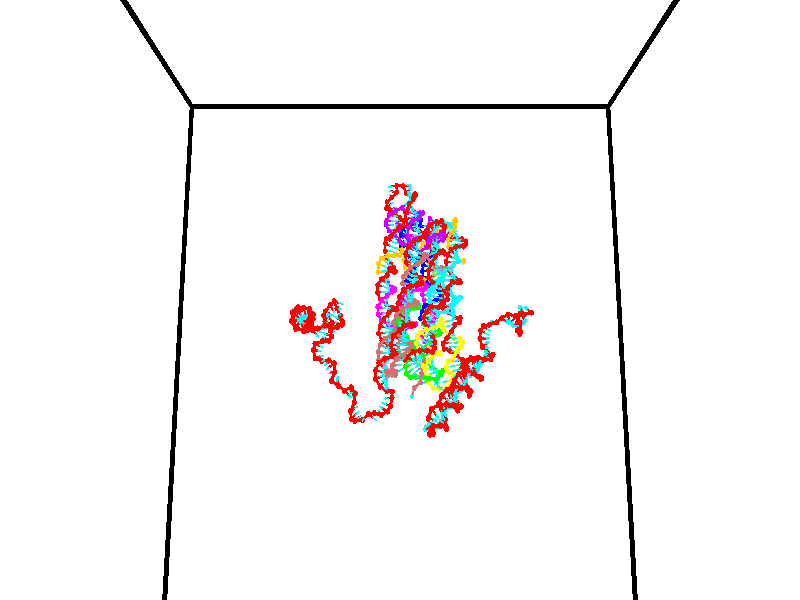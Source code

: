 // switches for output
#declare DRAW_BASES = 1; // possible values are 0, 1; only relevant for DNA ribbons
#declare DRAW_BASES_TYPE = 3; // possible values are 1, 2, 3; only relevant for DNA ribbons
#declare DRAW_FOG = 0; // set to 1 to enable fog

#include "colors.inc"

#include "transforms.inc"
background { rgb <1, 1, 1>}

#default {
   normal{
       ripples 0.25
       frequency 0.20
       turbulence 0.2
       lambda 5
   }
	finish {
		phong 0.1
		phong_size 40.
	}
}

// original window dimensions: 1024x640


// camera settings

camera {
	sky <0, 0.179814, -0.983701>
	up <0, 0.179814, -0.983701>
	right 1.6 * <1, 0, 0>
	location <35, 94.9851, 44.8844>
	look_at <35, 29.7336, 32.9568>
	direction <0, -65.2515, -11.9276>
	angle 67.0682
}


# declare cpy_camera_pos = <35, 94.9851, 44.8844>;
# if (DRAW_FOG = 1)
fog {
	fog_type 2
	up vnormalize(cpy_camera_pos)
	color rgbt<1,1,1,0.3>
	distance 1e-5
	fog_alt 3e-3
	fog_offset 56
}
# end


// LIGHTS

# declare lum = 6;
global_settings {
	ambient_light rgb lum * <0.05, 0.05, 0.05>
	max_trace_level 15
}# declare cpy_direct_light_amount = 0.25;
light_source
{	1000 * <-1, -1.16352, -0.803886>,
	rgb lum * cpy_direct_light_amount
	parallel
}

light_source
{	1000 * <1, 1.16352, 0.803886>,
	rgb lum * cpy_direct_light_amount
	parallel
}

// strand 0

// nucleotide -1

// particle -1
sphere {
	<24.222794, 35.364220, 34.965519> 0.250000
	pigment { color rgbt <1,0,0,0> }
	no_shadow
}
cylinder {
	<24.147583, 34.974678, 34.914516>,  <24.102457, 34.740952, 34.883915>, 0.100000
	pigment { color rgbt <1,0,0,0> }
	no_shadow
}
cylinder {
	<24.147583, 34.974678, 34.914516>,  <24.222794, 35.364220, 34.965519>, 0.100000
	pigment { color rgbt <1,0,0,0> }
	no_shadow
}

// particle -1
sphere {
	<24.147583, 34.974678, 34.914516> 0.100000
	pigment { color rgbt <1,0,0,0> }
	no_shadow
}
sphere {
	0, 1
	scale<0.080000,0.200000,0.300000>
	matrix <-0.062182, -0.117757, 0.991094,
		-0.980194, 0.194279, -0.038415,
		-0.188025, -0.973853, -0.127505,
		24.091175, 34.682522, 34.876266>
	pigment { color rgbt <0,1,1,0> }
	no_shadow
}
cylinder {
	<24.873705, 35.391659, 35.249084>,  <24.222794, 35.364220, 34.965519>, 0.130000
	pigment { color rgbt <1,0,0,0> }
	no_shadow
}

// nucleotide -1

// particle -1
sphere {
	<24.873705, 35.391659, 35.249084> 0.250000
	pigment { color rgbt <1,0,0,0> }
	no_shadow
}
cylinder {
	<24.602617, 35.648201, 35.105221>,  <24.439964, 35.802128, 35.018902>, 0.100000
	pigment { color rgbt <1,0,0,0> }
	no_shadow
}
cylinder {
	<24.602617, 35.648201, 35.105221>,  <24.873705, 35.391659, 35.249084>, 0.100000
	pigment { color rgbt <1,0,0,0> }
	no_shadow
}

// particle -1
sphere {
	<24.602617, 35.648201, 35.105221> 0.100000
	pigment { color rgbt <1,0,0,0> }
	no_shadow
}
sphere {
	0, 1
	scale<0.080000,0.200000,0.300000>
	matrix <0.538381, 0.765949, 0.351379,
		0.500839, 0.044504, -0.864395,
		-0.677721, 0.641359, -0.359657,
		24.399302, 35.840611, 34.997322>
	pigment { color rgbt <0,1,1,0> }
	no_shadow
}
cylinder {
	<25.228144, 35.939037, 34.859577>,  <24.873705, 35.391659, 35.249084>, 0.130000
	pigment { color rgbt <1,0,0,0> }
	no_shadow
}

// nucleotide -1

// particle -1
sphere {
	<25.228144, 35.939037, 34.859577> 0.250000
	pigment { color rgbt <1,0,0,0> }
	no_shadow
}
cylinder {
	<24.895668, 36.063778, 35.043697>,  <24.696182, 36.138622, 35.154167>, 0.100000
	pigment { color rgbt <1,0,0,0> }
	no_shadow
}
cylinder {
	<24.895668, 36.063778, 35.043697>,  <25.228144, 35.939037, 34.859577>, 0.100000
	pigment { color rgbt <1,0,0,0> }
	no_shadow
}

// particle -1
sphere {
	<24.895668, 36.063778, 35.043697> 0.100000
	pigment { color rgbt <1,0,0,0> }
	no_shadow
}
sphere {
	0, 1
	scale<0.080000,0.200000,0.300000>
	matrix <0.517385, 0.736958, 0.434978,
		-0.203570, 0.599699, -0.773899,
		-0.831187, 0.311856, 0.460298,
		24.646313, 36.157333, 35.181786>
	pigment { color rgbt <0,1,1,0> }
	no_shadow
}
cylinder {
	<25.008661, 36.741882, 34.824051>,  <25.228144, 35.939037, 34.859577>, 0.130000
	pigment { color rgbt <1,0,0,0> }
	no_shadow
}

// nucleotide -1

// particle -1
sphere {
	<25.008661, 36.741882, 34.824051> 0.250000
	pigment { color rgbt <1,0,0,0> }
	no_shadow
}
cylinder {
	<24.920013, 36.551186, 35.164310>,  <24.866825, 36.436768, 35.368465>, 0.100000
	pigment { color rgbt <1,0,0,0> }
	no_shadow
}
cylinder {
	<24.920013, 36.551186, 35.164310>,  <25.008661, 36.741882, 34.824051>, 0.100000
	pigment { color rgbt <1,0,0,0> }
	no_shadow
}

// particle -1
sphere {
	<24.920013, 36.551186, 35.164310> 0.100000
	pigment { color rgbt <1,0,0,0> }
	no_shadow
}
sphere {
	0, 1
	scale<0.080000,0.200000,0.300000>
	matrix <0.525929, 0.676150, 0.515966,
		-0.821148, 0.561728, 0.100885,
		-0.221619, -0.476742, 0.850648,
		24.853527, 36.408161, 35.419506>
	pigment { color rgbt <0,1,1,0> }
	no_shadow
}
cylinder {
	<24.689638, 37.158466, 35.301884>,  <25.008661, 36.741882, 34.824051>, 0.130000
	pigment { color rgbt <1,0,0,0> }
	no_shadow
}

// nucleotide -1

// particle -1
sphere {
	<24.689638, 37.158466, 35.301884> 0.250000
	pigment { color rgbt <1,0,0,0> }
	no_shadow
}
cylinder {
	<24.889614, 36.888275, 35.518692>,  <25.009600, 36.726162, 35.648777>, 0.100000
	pigment { color rgbt <1,0,0,0> }
	no_shadow
}
cylinder {
	<24.889614, 36.888275, 35.518692>,  <24.689638, 37.158466, 35.301884>, 0.100000
	pigment { color rgbt <1,0,0,0> }
	no_shadow
}

// particle -1
sphere {
	<24.889614, 36.888275, 35.518692> 0.100000
	pigment { color rgbt <1,0,0,0> }
	no_shadow
}
sphere {
	0, 1
	scale<0.080000,0.200000,0.300000>
	matrix <0.431343, 0.736906, 0.520493,
		-0.751003, -0.026416, 0.659770,
		0.499938, -0.675479, 0.542024,
		25.039595, 36.685631, 35.681297>
	pigment { color rgbt <0,1,1,0> }
	no_shadow
}
cylinder {
	<24.651314, 37.259602, 36.040882>,  <24.689638, 37.158466, 35.301884>, 0.130000
	pigment { color rgbt <1,0,0,0> }
	no_shadow
}

// nucleotide -1

// particle -1
sphere {
	<24.651314, 37.259602, 36.040882> 0.250000
	pigment { color rgbt <1,0,0,0> }
	no_shadow
}
cylinder {
	<25.028690, 37.152870, 35.962173>,  <25.255117, 37.088833, 35.914948>, 0.100000
	pigment { color rgbt <1,0,0,0> }
	no_shadow
}
cylinder {
	<25.028690, 37.152870, 35.962173>,  <24.651314, 37.259602, 36.040882>, 0.100000
	pigment { color rgbt <1,0,0,0> }
	no_shadow
}

// particle -1
sphere {
	<25.028690, 37.152870, 35.962173> 0.100000
	pigment { color rgbt <1,0,0,0> }
	no_shadow
}
sphere {
	0, 1
	scale<0.080000,0.200000,0.300000>
	matrix <0.323741, 0.869392, 0.373296,
		0.071467, -0.415887, 0.906604,
		0.943443, -0.266826, -0.196772,
		25.311724, 37.072823, 35.903141>
	pigment { color rgbt <0,1,1,0> }
	no_shadow
}
cylinder {
	<25.031918, 37.361259, 36.580341>,  <24.651314, 37.259602, 36.040882>, 0.130000
	pigment { color rgbt <1,0,0,0> }
	no_shadow
}

// nucleotide -1

// particle -1
sphere {
	<25.031918, 37.361259, 36.580341> 0.250000
	pigment { color rgbt <1,0,0,0> }
	no_shadow
}
cylinder {
	<25.295471, 37.374237, 36.279724>,  <25.453604, 37.382023, 36.099354>, 0.100000
	pigment { color rgbt <1,0,0,0> }
	no_shadow
}
cylinder {
	<25.295471, 37.374237, 36.279724>,  <25.031918, 37.361259, 36.580341>, 0.100000
	pigment { color rgbt <1,0,0,0> }
	no_shadow
}

// particle -1
sphere {
	<25.295471, 37.374237, 36.279724> 0.100000
	pigment { color rgbt <1,0,0,0> }
	no_shadow
}
sphere {
	0, 1
	scale<0.080000,0.200000,0.300000>
	matrix <0.258388, 0.928521, 0.266617,
		0.706476, -0.369860, 0.603404,
		0.658884, 0.032446, -0.751545,
		25.493135, 37.383972, 36.054260>
	pigment { color rgbt <0,1,1,0> }
	no_shadow
}
cylinder {
	<25.733906, 37.416294, 36.917011>,  <25.031918, 37.361259, 36.580341>, 0.130000
	pigment { color rgbt <1,0,0,0> }
	no_shadow
}

// nucleotide -1

// particle -1
sphere {
	<25.733906, 37.416294, 36.917011> 0.250000
	pigment { color rgbt <1,0,0,0> }
	no_shadow
}
cylinder {
	<25.687275, 37.559025, 36.546265>,  <25.659296, 37.644665, 36.323814>, 0.100000
	pigment { color rgbt <1,0,0,0> }
	no_shadow
}
cylinder {
	<25.687275, 37.559025, 36.546265>,  <25.733906, 37.416294, 36.917011>, 0.100000
	pigment { color rgbt <1,0,0,0> }
	no_shadow
}

// particle -1
sphere {
	<25.687275, 37.559025, 36.546265> 0.100000
	pigment { color rgbt <1,0,0,0> }
	no_shadow
}
sphere {
	0, 1
	scale<0.080000,0.200000,0.300000>
	matrix <0.313441, 0.898757, 0.306580,
		0.942425, -0.254779, -0.216618,
		-0.116577, 0.356825, -0.926869,
		25.652302, 37.666073, 36.268204>
	pigment { color rgbt <0,1,1,0> }
	no_shadow
}
cylinder {
	<26.182739, 37.809635, 36.863705>,  <25.733906, 37.416294, 36.917011>, 0.130000
	pigment { color rgbt <1,0,0,0> }
	no_shadow
}

// nucleotide -1

// particle -1
sphere {
	<26.182739, 37.809635, 36.863705> 0.250000
	pigment { color rgbt <1,0,0,0> }
	no_shadow
}
cylinder {
	<25.988598, 37.947132, 36.542141>,  <25.872112, 38.029629, 36.349201>, 0.100000
	pigment { color rgbt <1,0,0,0> }
	no_shadow
}
cylinder {
	<25.988598, 37.947132, 36.542141>,  <26.182739, 37.809635, 36.863705>, 0.100000
	pigment { color rgbt <1,0,0,0> }
	no_shadow
}

// particle -1
sphere {
	<25.988598, 37.947132, 36.542141> 0.100000
	pigment { color rgbt <1,0,0,0> }
	no_shadow
}
sphere {
	0, 1
	scale<0.080000,0.200000,0.300000>
	matrix <0.310753, 0.927258, 0.208867,
		0.817229, -0.148444, -0.556867,
		-0.485354, 0.343740, -0.803912,
		25.842991, 38.050255, 36.300968>
	pigment { color rgbt <0,1,1,0> }
	no_shadow
}
cylinder {
	<26.593172, 38.237061, 36.530197>,  <26.182739, 37.809635, 36.863705>, 0.130000
	pigment { color rgbt <1,0,0,0> }
	no_shadow
}

// nucleotide -1

// particle -1
sphere {
	<26.593172, 38.237061, 36.530197> 0.250000
	pigment { color rgbt <1,0,0,0> }
	no_shadow
}
cylinder {
	<26.246128, 38.347969, 36.365093>,  <26.037901, 38.414513, 36.266029>, 0.100000
	pigment { color rgbt <1,0,0,0> }
	no_shadow
}
cylinder {
	<26.246128, 38.347969, 36.365093>,  <26.593172, 38.237061, 36.530197>, 0.100000
	pigment { color rgbt <1,0,0,0> }
	no_shadow
}

// particle -1
sphere {
	<26.246128, 38.347969, 36.365093> 0.100000
	pigment { color rgbt <1,0,0,0> }
	no_shadow
}
sphere {
	0, 1
	scale<0.080000,0.200000,0.300000>
	matrix <0.254181, 0.960755, 0.111093,
		0.427367, -0.008531, -0.904038,
		-0.867611, 0.277267, -0.412764,
		25.985846, 38.431149, 36.241264>
	pigment { color rgbt <0,1,1,0> }
	no_shadow
}
cylinder {
	<26.789236, 38.742325, 36.109245>,  <26.593172, 38.237061, 36.530197>, 0.130000
	pigment { color rgbt <1,0,0,0> }
	no_shadow
}

// nucleotide -1

// particle -1
sphere {
	<26.789236, 38.742325, 36.109245> 0.250000
	pigment { color rgbt <1,0,0,0> }
	no_shadow
}
cylinder {
	<26.396269, 38.797501, 36.159565>,  <26.160488, 38.830605, 36.189758>, 0.100000
	pigment { color rgbt <1,0,0,0> }
	no_shadow
}
cylinder {
	<26.396269, 38.797501, 36.159565>,  <26.789236, 38.742325, 36.109245>, 0.100000
	pigment { color rgbt <1,0,0,0> }
	no_shadow
}

// particle -1
sphere {
	<26.396269, 38.797501, 36.159565> 0.100000
	pigment { color rgbt <1,0,0,0> }
	no_shadow
}
sphere {
	0, 1
	scale<0.080000,0.200000,0.300000>
	matrix <0.164283, 0.958845, 0.231576,
		-0.088682, 0.248172, -0.964648,
		-0.982419, 0.137939, 0.125803,
		26.101543, 38.838882, 36.197308>
	pigment { color rgbt <0,1,1,0> }
	no_shadow
}
cylinder {
	<26.665749, 39.371559, 35.832726>,  <26.789236, 38.742325, 36.109245>, 0.130000
	pigment { color rgbt <1,0,0,0> }
	no_shadow
}

// nucleotide -1

// particle -1
sphere {
	<26.665749, 39.371559, 35.832726> 0.250000
	pigment { color rgbt <1,0,0,0> }
	no_shadow
}
cylinder {
	<26.399342, 39.276878, 36.115681>,  <26.239498, 39.220070, 36.285454>, 0.100000
	pigment { color rgbt <1,0,0,0> }
	no_shadow
}
cylinder {
	<26.399342, 39.276878, 36.115681>,  <26.665749, 39.371559, 35.832726>, 0.100000
	pigment { color rgbt <1,0,0,0> }
	no_shadow
}

// particle -1
sphere {
	<26.399342, 39.276878, 36.115681> 0.100000
	pigment { color rgbt <1,0,0,0> }
	no_shadow
}
sphere {
	0, 1
	scale<0.080000,0.200000,0.300000>
	matrix <0.223049, 0.841737, 0.491659,
		-0.711807, 0.485235, -0.507816,
		-0.666018, -0.236698, 0.707386,
		26.199535, 39.205868, 36.327896>
	pigment { color rgbt <0,1,1,0> }
	no_shadow
}
cylinder {
	<26.546270, 39.609058, 36.540279>,  <26.665749, 39.371559, 35.832726>, 0.130000
	pigment { color rgbt <1,0,0,0> }
	no_shadow
}

// nucleotide -1

// particle -1
sphere {
	<26.546270, 39.609058, 36.540279> 0.250000
	pigment { color rgbt <1,0,0,0> }
	no_shadow
}
cylinder {
	<26.212358, 39.819115, 36.474098>,  <26.012012, 39.945148, 36.434391>, 0.100000
	pigment { color rgbt <1,0,0,0> }
	no_shadow
}
cylinder {
	<26.212358, 39.819115, 36.474098>,  <26.546270, 39.609058, 36.540279>, 0.100000
	pigment { color rgbt <1,0,0,0> }
	no_shadow
}

// particle -1
sphere {
	<26.212358, 39.819115, 36.474098> 0.100000
	pigment { color rgbt <1,0,0,0> }
	no_shadow
}
sphere {
	0, 1
	scale<0.080000,0.200000,0.300000>
	matrix <-0.546757, -0.826041, 0.136794,
		-0.064834, 0.204655, 0.976685,
		-0.834778, 0.525140, -0.165451,
		25.961926, 39.976658, 36.424461>
	pigment { color rgbt <0,1,1,0> }
	no_shadow
}
cylinder {
	<26.056087, 39.416035, 37.081940>,  <26.546270, 39.609058, 36.540279>, 0.130000
	pigment { color rgbt <1,0,0,0> }
	no_shadow
}

// nucleotide -1

// particle -1
sphere {
	<26.056087, 39.416035, 37.081940> 0.250000
	pigment { color rgbt <1,0,0,0> }
	no_shadow
}
cylinder {
	<25.896698, 39.519085, 36.729839>,  <25.801064, 39.580914, 36.518578>, 0.100000
	pigment { color rgbt <1,0,0,0> }
	no_shadow
}
cylinder {
	<25.896698, 39.519085, 36.729839>,  <26.056087, 39.416035, 37.081940>, 0.100000
	pigment { color rgbt <1,0,0,0> }
	no_shadow
}

// particle -1
sphere {
	<25.896698, 39.519085, 36.729839> 0.100000
	pigment { color rgbt <1,0,0,0> }
	no_shadow
}
sphere {
	0, 1
	scale<0.080000,0.200000,0.300000>
	matrix <-0.529341, -0.848365, -0.008669,
		-0.749010, 0.462500, 0.474424,
		-0.398476, 0.257625, -0.880254,
		25.777155, 39.596371, 36.465763>
	pigment { color rgbt <0,1,1,0> }
	no_shadow
}
cylinder {
	<25.281172, 39.194935, 36.959965>,  <26.056087, 39.416035, 37.081940>, 0.130000
	pigment { color rgbt <1,0,0,0> }
	no_shadow
}

// nucleotide -1

// particle -1
sphere {
	<25.281172, 39.194935, 36.959965> 0.250000
	pigment { color rgbt <1,0,0,0> }
	no_shadow
}
cylinder {
	<25.463783, 39.249664, 36.608315>,  <25.573351, 39.282501, 36.397324>, 0.100000
	pigment { color rgbt <1,0,0,0> }
	no_shadow
}
cylinder {
	<25.463783, 39.249664, 36.608315>,  <25.281172, 39.194935, 36.959965>, 0.100000
	pigment { color rgbt <1,0,0,0> }
	no_shadow
}

// particle -1
sphere {
	<25.463783, 39.249664, 36.608315> 0.100000
	pigment { color rgbt <1,0,0,0> }
	no_shadow
}
sphere {
	0, 1
	scale<0.080000,0.200000,0.300000>
	matrix <-0.274696, -0.918154, -0.285544,
		-0.846240, 0.371852, -0.381581,
		0.456530, 0.136820, -0.879125,
		25.600742, 39.290710, 36.344578>
	pigment { color rgbt <0,1,1,0> }
	no_shadow
}
cylinder {
	<24.824768, 38.930283, 36.337448>,  <25.281172, 39.194935, 36.959965>, 0.130000
	pigment { color rgbt <1,0,0,0> }
	no_shadow
}

// nucleotide -1

// particle -1
sphere {
	<24.824768, 38.930283, 36.337448> 0.250000
	pigment { color rgbt <1,0,0,0> }
	no_shadow
}
cylinder {
	<25.219694, 38.917728, 36.275192>,  <25.456650, 38.910194, 36.237839>, 0.100000
	pigment { color rgbt <1,0,0,0> }
	no_shadow
}
cylinder {
	<25.219694, 38.917728, 36.275192>,  <24.824768, 38.930283, 36.337448>, 0.100000
	pigment { color rgbt <1,0,0,0> }
	no_shadow
}

// particle -1
sphere {
	<25.219694, 38.917728, 36.275192> 0.100000
	pigment { color rgbt <1,0,0,0> }
	no_shadow
}
sphere {
	0, 1
	scale<0.080000,0.200000,0.300000>
	matrix <-0.081267, -0.942028, -0.325544,
		-0.136399, 0.334063, -0.932629,
		0.987315, -0.031388, -0.155640,
		25.515888, 38.908314, 36.228500>
	pigment { color rgbt <0,1,1,0> }
	no_shadow
}
cylinder {
	<24.867405, 38.677582, 35.674892>,  <24.824768, 38.930283, 36.337448>, 0.130000
	pigment { color rgbt <1,0,0,0> }
	no_shadow
}

// nucleotide -1

// particle -1
sphere {
	<24.867405, 38.677582, 35.674892> 0.250000
	pigment { color rgbt <1,0,0,0> }
	no_shadow
}
cylinder {
	<25.227211, 38.622932, 35.840885>,  <25.443094, 38.590141, 35.940479>, 0.100000
	pigment { color rgbt <1,0,0,0> }
	no_shadow
}
cylinder {
	<25.227211, 38.622932, 35.840885>,  <24.867405, 38.677582, 35.674892>, 0.100000
	pigment { color rgbt <1,0,0,0> }
	no_shadow
}

// particle -1
sphere {
	<25.227211, 38.622932, 35.840885> 0.100000
	pigment { color rgbt <1,0,0,0> }
	no_shadow
}
sphere {
	0, 1
	scale<0.080000,0.200000,0.300000>
	matrix <0.015244, -0.939452, -0.342342,
		0.436624, 0.314268, -0.842968,
		0.899515, -0.136624, 0.414977,
		25.497066, 38.581944, 35.965378>
	pigment { color rgbt <0,1,1,0> }
	no_shadow
}
cylinder {
	<25.150131, 38.257008, 35.218201>,  <24.867405, 38.677582, 35.674892>, 0.130000
	pigment { color rgbt <1,0,0,0> }
	no_shadow
}

// nucleotide -1

// particle -1
sphere {
	<25.150131, 38.257008, 35.218201> 0.250000
	pigment { color rgbt <1,0,0,0> }
	no_shadow
}
cylinder {
	<25.375090, 38.215996, 35.546394>,  <25.510065, 38.191391, 35.743313>, 0.100000
	pigment { color rgbt <1,0,0,0> }
	no_shadow
}
cylinder {
	<25.375090, 38.215996, 35.546394>,  <25.150131, 38.257008, 35.218201>, 0.100000
	pigment { color rgbt <1,0,0,0> }
	no_shadow
}

// particle -1
sphere {
	<25.375090, 38.215996, 35.546394> 0.100000
	pigment { color rgbt <1,0,0,0> }
	no_shadow
}
sphere {
	0, 1
	scale<0.080000,0.200000,0.300000>
	matrix <0.061466, -0.984354, -0.165135,
		0.824580, 0.143303, -0.547296,
		0.562397, -0.102527, 0.820486,
		25.543808, 38.185238, 35.792542>
	pigment { color rgbt <0,1,1,0> }
	no_shadow
}
cylinder {
	<25.727461, 37.782784, 35.057117>,  <25.150131, 38.257008, 35.218201>, 0.130000
	pigment { color rgbt <1,0,0,0> }
	no_shadow
}

// nucleotide -1

// particle -1
sphere {
	<25.727461, 37.782784, 35.057117> 0.250000
	pigment { color rgbt <1,0,0,0> }
	no_shadow
}
cylinder {
	<25.862307, 37.778282, 35.433678>,  <25.943214, 37.775581, 35.659615>, 0.100000
	pigment { color rgbt <1,0,0,0> }
	no_shadow
}
cylinder {
	<25.862307, 37.778282, 35.433678>,  <25.727461, 37.782784, 35.057117>, 0.100000
	pigment { color rgbt <1,0,0,0> }
	no_shadow
}

// particle -1
sphere {
	<25.862307, 37.778282, 35.433678> 0.100000
	pigment { color rgbt <1,0,0,0> }
	no_shadow
}
sphere {
	0, 1
	scale<0.080000,0.200000,0.300000>
	matrix <-0.029801, -0.999555, -0.001276,
		0.940992, -0.027624, -0.337301,
		0.337115, -0.011253, 0.941396,
		25.963442, 37.774906, 35.716095>
	pigment { color rgbt <0,1,1,0> }
	no_shadow
}
cylinder {
	<26.241570, 37.387554, 35.099983>,  <25.727461, 37.782784, 35.057117>, 0.130000
	pigment { color rgbt <1,0,0,0> }
	no_shadow
}

// nucleotide -1

// particle -1
sphere {
	<26.241570, 37.387554, 35.099983> 0.250000
	pigment { color rgbt <1,0,0,0> }
	no_shadow
}
cylinder {
	<26.072783, 37.383507, 35.462605>,  <25.971510, 37.381077, 35.680176>, 0.100000
	pigment { color rgbt <1,0,0,0> }
	no_shadow
}
cylinder {
	<26.072783, 37.383507, 35.462605>,  <26.241570, 37.387554, 35.099983>, 0.100000
	pigment { color rgbt <1,0,0,0> }
	no_shadow
}

// particle -1
sphere {
	<26.072783, 37.383507, 35.462605> 0.100000
	pigment { color rgbt <1,0,0,0> }
	no_shadow
}
sphere {
	0, 1
	scale<0.080000,0.200000,0.300000>
	matrix <-0.206162, -0.972670, -0.106817,
		0.882859, -0.231970, 0.408350,
		-0.421968, -0.010119, 0.906554,
		25.946192, 37.380470, 35.734570>
	pigment { color rgbt <0,1,1,0> }
	no_shadow
}
cylinder {
	<26.518801, 36.780170, 35.423653>,  <26.241570, 37.387554, 35.099983>, 0.130000
	pigment { color rgbt <1,0,0,0> }
	no_shadow
}

// nucleotide -1

// particle -1
sphere {
	<26.518801, 36.780170, 35.423653> 0.250000
	pigment { color rgbt <1,0,0,0> }
	no_shadow
}
cylinder {
	<26.159029, 36.868324, 35.574627>,  <25.943167, 36.921215, 35.665211>, 0.100000
	pigment { color rgbt <1,0,0,0> }
	no_shadow
}
cylinder {
	<26.159029, 36.868324, 35.574627>,  <26.518801, 36.780170, 35.423653>, 0.100000
	pigment { color rgbt <1,0,0,0> }
	no_shadow
}

// particle -1
sphere {
	<26.159029, 36.868324, 35.574627> 0.100000
	pigment { color rgbt <1,0,0,0> }
	no_shadow
}
sphere {
	0, 1
	scale<0.080000,0.200000,0.300000>
	matrix <-0.283824, -0.951218, -0.120945,
		0.332373, -0.215907, 0.918102,
		-0.899429, 0.220381, 0.377439,
		25.889200, 36.934437, 35.687859>
	pigment { color rgbt <0,1,1,0> }
	no_shadow
}
cylinder {
	<26.249966, 36.180367, 35.895725>,  <26.518801, 36.780170, 35.423653>, 0.130000
	pigment { color rgbt <1,0,0,0> }
	no_shadow
}

// nucleotide -1

// particle -1
sphere {
	<26.249966, 36.180367, 35.895725> 0.250000
	pigment { color rgbt <1,0,0,0> }
	no_shadow
}
cylinder {
	<25.951746, 36.408585, 35.757954>,  <25.772814, 36.545517, 35.675289>, 0.100000
	pigment { color rgbt <1,0,0,0> }
	no_shadow
}
cylinder {
	<25.951746, 36.408585, 35.757954>,  <26.249966, 36.180367, 35.895725>, 0.100000
	pigment { color rgbt <1,0,0,0> }
	no_shadow
}

// particle -1
sphere {
	<25.951746, 36.408585, 35.757954> 0.100000
	pigment { color rgbt <1,0,0,0> }
	no_shadow
}
sphere {
	0, 1
	scale<0.080000,0.200000,0.300000>
	matrix <-0.553080, -0.818032, -0.157882,
		-0.371837, 0.072790, 0.925440,
		-0.745547, 0.570548, -0.344433,
		25.728083, 36.579750, 35.654625>
	pigment { color rgbt <0,1,1,0> }
	no_shadow
}
cylinder {
	<25.634649, 36.035629, 36.305828>,  <26.249966, 36.180367, 35.895725>, 0.130000
	pigment { color rgbt <1,0,0,0> }
	no_shadow
}

// nucleotide -1

// particle -1
sphere {
	<25.634649, 36.035629, 36.305828> 0.250000
	pigment { color rgbt <1,0,0,0> }
	no_shadow
}
cylinder {
	<25.574322, 36.149662, 35.927204>,  <25.538126, 36.218082, 35.700027>, 0.100000
	pigment { color rgbt <1,0,0,0> }
	no_shadow
}
cylinder {
	<25.574322, 36.149662, 35.927204>,  <25.634649, 36.035629, 36.305828>, 0.100000
	pigment { color rgbt <1,0,0,0> }
	no_shadow
}

// particle -1
sphere {
	<25.574322, 36.149662, 35.927204> 0.100000
	pigment { color rgbt <1,0,0,0> }
	no_shadow
}
sphere {
	0, 1
	scale<0.080000,0.200000,0.300000>
	matrix <-0.397744, -0.894093, -0.205908,
		-0.905016, 0.345434, 0.248237,
		-0.150819, 0.285084, -0.946562,
		25.529076, 36.235188, 35.643234>
	pigment { color rgbt <0,1,1,0> }
	no_shadow
}
cylinder {
	<26.405952, 36.068359, 36.623299>,  <25.634649, 36.035629, 36.305828>, 0.130000
	pigment { color rgbt <1,0,0,0> }
	no_shadow
}

// nucleotide -1

// particle -1
sphere {
	<26.405952, 36.068359, 36.623299> 0.250000
	pigment { color rgbt <1,0,0,0> }
	no_shadow
}
cylinder {
	<26.675674, 36.207439, 36.883888>,  <26.837507, 36.290890, 37.040241>, 0.100000
	pigment { color rgbt <1,0,0,0> }
	no_shadow
}
cylinder {
	<26.675674, 36.207439, 36.883888>,  <26.405952, 36.068359, 36.623299>, 0.100000
	pigment { color rgbt <1,0,0,0> }
	no_shadow
}

// particle -1
sphere {
	<26.675674, 36.207439, 36.883888> 0.100000
	pigment { color rgbt <1,0,0,0> }
	no_shadow
}
sphere {
	0, 1
	scale<0.080000,0.200000,0.300000>
	matrix <0.468971, 0.479836, -0.741501,
		-0.570423, 0.805519, 0.160492,
		0.674303, 0.347703, 0.651474,
		26.877966, 36.311749, 37.079330>
	pigment { color rgbt <0,1,1,0> }
	no_shadow
}
cylinder {
	<26.523216, 36.833778, 36.595718>,  <26.405952, 36.068359, 36.623299>, 0.130000
	pigment { color rgbt <1,0,0,0> }
	no_shadow
}

// nucleotide -1

// particle -1
sphere {
	<26.523216, 36.833778, 36.595718> 0.250000
	pigment { color rgbt <1,0,0,0> }
	no_shadow
}
cylinder {
	<26.874834, 36.692230, 36.723503>,  <27.085806, 36.607304, 36.800175>, 0.100000
	pigment { color rgbt <1,0,0,0> }
	no_shadow
}
cylinder {
	<26.874834, 36.692230, 36.723503>,  <26.523216, 36.833778, 36.595718>, 0.100000
	pigment { color rgbt <1,0,0,0> }
	no_shadow
}

// particle -1
sphere {
	<26.874834, 36.692230, 36.723503> 0.100000
	pigment { color rgbt <1,0,0,0> }
	no_shadow
}
sphere {
	0, 1
	scale<0.080000,0.200000,0.300000>
	matrix <0.441097, 0.349492, -0.826613,
		0.180861, 0.867545, 0.463309,
		0.879046, -0.353866, 0.319462,
		27.138548, 36.586071, 36.819344>
	pigment { color rgbt <0,1,1,0> }
	no_shadow
}
cylinder {
	<27.057848, 37.441868, 36.693481>,  <26.523216, 36.833778, 36.595718>, 0.130000
	pigment { color rgbt <1,0,0,0> }
	no_shadow
}

// nucleotide -1

// particle -1
sphere {
	<27.057848, 37.441868, 36.693481> 0.250000
	pigment { color rgbt <1,0,0,0> }
	no_shadow
}
cylinder {
	<27.268900, 37.104843, 36.650230>,  <27.395531, 36.902626, 36.624279>, 0.100000
	pigment { color rgbt <1,0,0,0> }
	no_shadow
}
cylinder {
	<27.268900, 37.104843, 36.650230>,  <27.057848, 37.441868, 36.693481>, 0.100000
	pigment { color rgbt <1,0,0,0> }
	no_shadow
}

// particle -1
sphere {
	<27.268900, 37.104843, 36.650230> 0.100000
	pigment { color rgbt <1,0,0,0> }
	no_shadow
}
sphere {
	0, 1
	scale<0.080000,0.200000,0.300000>
	matrix <0.436072, 0.377886, -0.816727,
		0.729005, 0.383779, 0.566803,
		0.527630, -0.842565, -0.108125,
		27.427189, 36.852074, 36.617794>
	pigment { color rgbt <0,1,1,0> }
	no_shadow
}
cylinder {
	<27.769367, 37.629997, 36.466858>,  <27.057848, 37.441868, 36.693481>, 0.130000
	pigment { color rgbt <1,0,0,0> }
	no_shadow
}

// nucleotide -1

// particle -1
sphere {
	<27.769367, 37.629997, 36.466858> 0.250000
	pigment { color rgbt <1,0,0,0> }
	no_shadow
}
cylinder {
	<27.655554, 37.257889, 36.374226>,  <27.587267, 37.034622, 36.318645>, 0.100000
	pigment { color rgbt <1,0,0,0> }
	no_shadow
}
cylinder {
	<27.655554, 37.257889, 36.374226>,  <27.769367, 37.629997, 36.466858>, 0.100000
	pigment { color rgbt <1,0,0,0> }
	no_shadow
}

// particle -1
sphere {
	<27.655554, 37.257889, 36.374226> 0.100000
	pigment { color rgbt <1,0,0,0> }
	no_shadow
}
sphere {
	0, 1
	scale<0.080000,0.200000,0.300000>
	matrix <0.228907, 0.168649, -0.958728,
		0.930937, -0.325799, 0.164960,
		-0.284532, -0.930275, -0.231579,
		27.570194, 36.978806, 36.304752>
	pigment { color rgbt <0,1,1,0> }
	no_shadow
}
cylinder {
	<28.479418, 37.653461, 36.282700>,  <27.769367, 37.629997, 36.466858>, 0.130000
	pigment { color rgbt <1,0,0,0> }
	no_shadow
}

// nucleotide -1

// particle -1
sphere {
	<28.479418, 37.653461, 36.282700> 0.250000
	pigment { color rgbt <1,0,0,0> }
	no_shadow
}
cylinder {
	<28.269709, 37.652111, 35.942081>,  <28.143883, 37.651302, 35.737709>, 0.100000
	pigment { color rgbt <1,0,0,0> }
	no_shadow
}
cylinder {
	<28.269709, 37.652111, 35.942081>,  <28.479418, 37.653461, 36.282700>, 0.100000
	pigment { color rgbt <1,0,0,0> }
	no_shadow
}

// particle -1
sphere {
	<28.269709, 37.652111, 35.942081> 0.100000
	pigment { color rgbt <1,0,0,0> }
	no_shadow
}
sphere {
	0, 1
	scale<0.080000,0.200000,0.300000>
	matrix <-0.198009, -0.972099, 0.125763,
		-0.828209, 0.234547, 0.508976,
		-0.524273, -0.003377, -0.851544,
		28.112427, 37.651096, 35.686619>
	pigment { color rgbt <0,1,1,0> }
	no_shadow
}
cylinder {
	<28.237780, 37.112976, 36.780682>,  <28.479418, 37.653461, 36.282700>, 0.130000
	pigment { color rgbt <1,0,0,0> }
	no_shadow
}

// nucleotide -1

// particle -1
sphere {
	<28.237780, 37.112976, 36.780682> 0.250000
	pigment { color rgbt <1,0,0,0> }
	no_shadow
}
cylinder {
	<28.343096, 36.727108, 36.784504>,  <28.406286, 36.495586, 36.786797>, 0.100000
	pigment { color rgbt <1,0,0,0> }
	no_shadow
}
cylinder {
	<28.343096, 36.727108, 36.784504>,  <28.237780, 37.112976, 36.780682>, 0.100000
	pigment { color rgbt <1,0,0,0> }
	no_shadow
}

// particle -1
sphere {
	<28.343096, 36.727108, 36.784504> 0.100000
	pigment { color rgbt <1,0,0,0> }
	no_shadow
}
sphere {
	0, 1
	scale<0.080000,0.200000,0.300000>
	matrix <0.268191, 0.063673, -0.961259,
		0.926689, 0.255654, 0.275480,
		0.263291, -0.964669, 0.009559,
		28.422083, 36.437706, 36.787373>
	pigment { color rgbt <0,1,1,0> }
	no_shadow
}
cylinder {
	<28.951590, 37.045517, 36.494770>,  <28.237780, 37.112976, 36.780682>, 0.130000
	pigment { color rgbt <1,0,0,0> }
	no_shadow
}

// nucleotide -1

// particle -1
sphere {
	<28.951590, 37.045517, 36.494770> 0.250000
	pigment { color rgbt <1,0,0,0> }
	no_shadow
}
cylinder {
	<28.728979, 36.718376, 36.436264>,  <28.595413, 36.522091, 36.401161>, 0.100000
	pigment { color rgbt <1,0,0,0> }
	no_shadow
}
cylinder {
	<28.728979, 36.718376, 36.436264>,  <28.951590, 37.045517, 36.494770>, 0.100000
	pigment { color rgbt <1,0,0,0> }
	no_shadow
}

// particle -1
sphere {
	<28.728979, 36.718376, 36.436264> 0.100000
	pigment { color rgbt <1,0,0,0> }
	no_shadow
}
sphere {
	0, 1
	scale<0.080000,0.200000,0.300000>
	matrix <0.336896, -0.061215, -0.939550,
		0.759460, -0.572161, 0.309600,
		-0.556526, -0.817853, -0.146268,
		28.562021, 36.473019, 36.392384>
	pigment { color rgbt <0,1,1,0> }
	no_shadow
}
cylinder {
	<29.335699, 36.599415, 36.272068>,  <28.951590, 37.045517, 36.494770>, 0.130000
	pigment { color rgbt <1,0,0,0> }
	no_shadow
}

// nucleotide -1

// particle -1
sphere {
	<29.335699, 36.599415, 36.272068> 0.250000
	pigment { color rgbt <1,0,0,0> }
	no_shadow
}
cylinder {
	<28.965429, 36.538998, 36.133324>,  <28.743267, 36.502747, 36.050076>, 0.100000
	pigment { color rgbt <1,0,0,0> }
	no_shadow
}
cylinder {
	<28.965429, 36.538998, 36.133324>,  <29.335699, 36.599415, 36.272068>, 0.100000
	pigment { color rgbt <1,0,0,0> }
	no_shadow
}

// particle -1
sphere {
	<28.965429, 36.538998, 36.133324> 0.100000
	pigment { color rgbt <1,0,0,0> }
	no_shadow
}
sphere {
	0, 1
	scale<0.080000,0.200000,0.300000>
	matrix <0.358316, -0.055807, -0.931931,
		0.121404, -0.986951, 0.105780,
		-0.925673, -0.151043, -0.346865,
		28.687727, 36.493687, 36.029263>
	pigment { color rgbt <0,1,1,0> }
	no_shadow
}
cylinder {
	<29.330055, 36.052910, 35.960171>,  <29.335699, 36.599415, 36.272068>, 0.130000
	pigment { color rgbt <1,0,0,0> }
	no_shadow
}

// nucleotide -1

// particle -1
sphere {
	<29.330055, 36.052910, 35.960171> 0.250000
	pigment { color rgbt <1,0,0,0> }
	no_shadow
}
cylinder {
	<29.038700, 36.271828, 35.795288>,  <28.863886, 36.403179, 35.696358>, 0.100000
	pigment { color rgbt <1,0,0,0> }
	no_shadow
}
cylinder {
	<29.038700, 36.271828, 35.795288>,  <29.330055, 36.052910, 35.960171>, 0.100000
	pigment { color rgbt <1,0,0,0> }
	no_shadow
}

// particle -1
sphere {
	<29.038700, 36.271828, 35.795288> 0.100000
	pigment { color rgbt <1,0,0,0> }
	no_shadow
}
sphere {
	0, 1
	scale<0.080000,0.200000,0.300000>
	matrix <0.386679, -0.168290, -0.906729,
		-0.565623, -0.819842, -0.089048,
		-0.728389, 0.547300, -0.412204,
		28.820183, 36.436016, 35.671627>
	pigment { color rgbt <0,1,1,0> }
	no_shadow
}
cylinder {
	<29.058710, 35.670708, 35.350513>,  <29.330055, 36.052910, 35.960171>, 0.130000
	pigment { color rgbt <1,0,0,0> }
	no_shadow
}

// nucleotide -1

// particle -1
sphere {
	<29.058710, 35.670708, 35.350513> 0.250000
	pigment { color rgbt <1,0,0,0> }
	no_shadow
}
cylinder {
	<29.032267, 36.069813, 35.354671>,  <29.016401, 36.309277, 35.357166>, 0.100000
	pigment { color rgbt <1,0,0,0> }
	no_shadow
}
cylinder {
	<29.032267, 36.069813, 35.354671>,  <29.058710, 35.670708, 35.350513>, 0.100000
	pigment { color rgbt <1,0,0,0> }
	no_shadow
}

// particle -1
sphere {
	<29.032267, 36.069813, 35.354671> 0.100000
	pigment { color rgbt <1,0,0,0> }
	no_shadow
}
sphere {
	0, 1
	scale<0.080000,0.200000,0.300000>
	matrix <0.350897, 0.033001, -0.935833,
		-0.934078, -0.058217, -0.352292,
		-0.066108, 0.997759, 0.010397,
		29.012434, 36.369141, 35.357792>
	pigment { color rgbt <0,1,1,0> }
	no_shadow
}
cylinder {
	<28.733971, 35.826336, 34.788040>,  <29.058710, 35.670708, 35.350513>, 0.130000
	pigment { color rgbt <1,0,0,0> }
	no_shadow
}

// nucleotide -1

// particle -1
sphere {
	<28.733971, 35.826336, 34.788040> 0.250000
	pigment { color rgbt <1,0,0,0> }
	no_shadow
}
cylinder {
	<28.938568, 36.157532, 34.879959>,  <29.061327, 36.356251, 34.935112>, 0.100000
	pigment { color rgbt <1,0,0,0> }
	no_shadow
}
cylinder {
	<28.938568, 36.157532, 34.879959>,  <28.733971, 35.826336, 34.788040>, 0.100000
	pigment { color rgbt <1,0,0,0> }
	no_shadow
}

// particle -1
sphere {
	<28.938568, 36.157532, 34.879959> 0.100000
	pigment { color rgbt <1,0,0,0> }
	no_shadow
}
sphere {
	0, 1
	scale<0.080000,0.200000,0.300000>
	matrix <0.114861, 0.199148, -0.973215,
		-0.851577, 0.524186, 0.006758,
		0.511492, 0.827991, 0.229798,
		29.092016, 36.405930, 34.948898>
	pigment { color rgbt <0,1,1,0> }
	no_shadow
}
cylinder {
	<28.510153, 36.515606, 34.313755>,  <28.733971, 35.826336, 34.788040>, 0.130000
	pigment { color rgbt <1,0,0,0> }
	no_shadow
}

// nucleotide -1

// particle -1
sphere {
	<28.510153, 36.515606, 34.313755> 0.250000
	pigment { color rgbt <1,0,0,0> }
	no_shadow
}
cylinder {
	<28.894142, 36.554714, 34.418747>,  <29.124535, 36.578178, 34.481743>, 0.100000
	pigment { color rgbt <1,0,0,0> }
	no_shadow
}
cylinder {
	<28.894142, 36.554714, 34.418747>,  <28.510153, 36.515606, 34.313755>, 0.100000
	pigment { color rgbt <1,0,0,0> }
	no_shadow
}

// particle -1
sphere {
	<28.894142, 36.554714, 34.418747> 0.100000
	pigment { color rgbt <1,0,0,0> }
	no_shadow
}
sphere {
	0, 1
	scale<0.080000,0.200000,0.300000>
	matrix <0.247193, 0.144978, -0.958059,
		-0.131720, 0.984593, 0.115007,
		0.959972, 0.097766, 0.262481,
		29.182133, 36.584045, 34.497490>
	pigment { color rgbt <0,1,1,0> }
	no_shadow
}
cylinder {
	<28.194189, 37.101978, 34.734516>,  <28.510153, 36.515606, 34.313755>, 0.130000
	pigment { color rgbt <1,0,0,0> }
	no_shadow
}

// nucleotide -1

// particle -1
sphere {
	<28.194189, 37.101978, 34.734516> 0.250000
	pigment { color rgbt <1,0,0,0> }
	no_shadow
}
cylinder {
	<28.344320, 36.796913, 34.945221>,  <28.434399, 36.613873, 35.071644>, 0.100000
	pigment { color rgbt <1,0,0,0> }
	no_shadow
}
cylinder {
	<28.344320, 36.796913, 34.945221>,  <28.194189, 37.101978, 34.734516>, 0.100000
	pigment { color rgbt <1,0,0,0> }
	no_shadow
}

// particle -1
sphere {
	<28.344320, 36.796913, 34.945221> 0.100000
	pigment { color rgbt <1,0,0,0> }
	no_shadow
}
sphere {
	0, 1
	scale<0.080000,0.200000,0.300000>
	matrix <-0.631991, 0.205147, 0.747330,
		-0.678024, -0.613401, -0.404998,
		0.375329, -0.762663, 0.526758,
		28.456919, 36.568115, 35.103249>
	pigment { color rgbt <0,1,1,0> }
	no_shadow
}
cylinder {
	<27.730930, 37.042465, 35.237530>,  <28.194189, 37.101978, 34.734516>, 0.130000
	pigment { color rgbt <1,0,0,0> }
	no_shadow
}

// nucleotide -1

// particle -1
sphere {
	<27.730930, 37.042465, 35.237530> 0.250000
	pigment { color rgbt <1,0,0,0> }
	no_shadow
}
cylinder {
	<28.058687, 36.853188, 35.366947>,  <28.255342, 36.739620, 35.444595>, 0.100000
	pigment { color rgbt <1,0,0,0> }
	no_shadow
}
cylinder {
	<28.058687, 36.853188, 35.366947>,  <27.730930, 37.042465, 35.237530>, 0.100000
	pigment { color rgbt <1,0,0,0> }
	no_shadow
}

// particle -1
sphere {
	<28.058687, 36.853188, 35.366947> 0.100000
	pigment { color rgbt <1,0,0,0> }
	no_shadow
}
sphere {
	0, 1
	scale<0.080000,0.200000,0.300000>
	matrix <-0.394676, -0.056382, 0.917089,
		-0.415724, -0.879150, -0.232959,
		0.819393, -0.473199, 0.323540,
		28.304504, 36.711227, 35.464008>
	pigment { color rgbt <0,1,1,0> }
	no_shadow
}
cylinder {
	<27.518534, 36.448822, 35.475464>,  <27.730930, 37.042465, 35.237530>, 0.130000
	pigment { color rgbt <1,0,0,0> }
	no_shadow
}

// nucleotide -1

// particle -1
sphere {
	<27.518534, 36.448822, 35.475464> 0.250000
	pigment { color rgbt <1,0,0,0> }
	no_shadow
}
cylinder {
	<27.870970, 36.469936, 35.663460>,  <28.082432, 36.482605, 35.776257>, 0.100000
	pigment { color rgbt <1,0,0,0> }
	no_shadow
}
cylinder {
	<27.870970, 36.469936, 35.663460>,  <27.518534, 36.448822, 35.475464>, 0.100000
	pigment { color rgbt <1,0,0,0> }
	no_shadow
}

// particle -1
sphere {
	<27.870970, 36.469936, 35.663460> 0.100000
	pigment { color rgbt <1,0,0,0> }
	no_shadow
}
sphere {
	0, 1
	scale<0.080000,0.200000,0.300000>
	matrix <-0.449437, -0.215949, 0.866817,
		0.147254, -0.974977, -0.166545,
		0.881091, 0.052790, 0.469990,
		28.135298, 36.485771, 35.804459>
	pigment { color rgbt <0,1,1,0> }
	no_shadow
}
cylinder {
	<27.578268, 35.891754, 35.884460>,  <27.518534, 36.448822, 35.475464>, 0.130000
	pigment { color rgbt <1,0,0,0> }
	no_shadow
}

// nucleotide -1

// particle -1
sphere {
	<27.578268, 35.891754, 35.884460> 0.250000
	pigment { color rgbt <1,0,0,0> }
	no_shadow
}
cylinder {
	<27.785128, 36.204967, 36.022690>,  <27.909243, 36.392895, 36.105629>, 0.100000
	pigment { color rgbt <1,0,0,0> }
	no_shadow
}
cylinder {
	<27.785128, 36.204967, 36.022690>,  <27.578268, 35.891754, 35.884460>, 0.100000
	pigment { color rgbt <1,0,0,0> }
	no_shadow
}

// particle -1
sphere {
	<27.785128, 36.204967, 36.022690> 0.100000
	pigment { color rgbt <1,0,0,0> }
	no_shadow
}
sphere {
	0, 1
	scale<0.080000,0.200000,0.300000>
	matrix <-0.333256, -0.187680, 0.923968,
		0.788351, -0.592994, 0.163890,
		0.517149, 0.783029, 0.345576,
		27.940271, 36.439877, 36.126362>
	pigment { color rgbt <0,1,1,0> }
	no_shadow
}
cylinder {
	<28.062113, 35.727810, 36.379639>,  <27.578268, 35.891754, 35.884460>, 0.130000
	pigment { color rgbt <1,0,0,0> }
	no_shadow
}

// nucleotide -1

// particle -1
sphere {
	<28.062113, 35.727810, 36.379639> 0.250000
	pigment { color rgbt <1,0,0,0> }
	no_shadow
}
cylinder {
	<27.875807, 36.074413, 36.451443>,  <27.764023, 36.282375, 36.494526>, 0.100000
	pigment { color rgbt <1,0,0,0> }
	no_shadow
}
cylinder {
	<27.875807, 36.074413, 36.451443>,  <28.062113, 35.727810, 36.379639>, 0.100000
	pigment { color rgbt <1,0,0,0> }
	no_shadow
}

// particle -1
sphere {
	<27.875807, 36.074413, 36.451443> 0.100000
	pigment { color rgbt <1,0,0,0> }
	no_shadow
}
sphere {
	0, 1
	scale<0.080000,0.200000,0.300000>
	matrix <-0.345629, -0.364885, 0.864523,
		0.814619, 0.340618, 0.469441,
		-0.465764, 0.866509, 0.179515,
		27.736078, 36.334366, 36.505299>
	pigment { color rgbt <0,1,1,0> }
	no_shadow
}
cylinder {
	<28.269529, 35.951706, 37.139511>,  <28.062113, 35.727810, 36.379639>, 0.130000
	pigment { color rgbt <1,0,0,0> }
	no_shadow
}

// nucleotide -1

// particle -1
sphere {
	<28.269529, 35.951706, 37.139511> 0.250000
	pigment { color rgbt <1,0,0,0> }
	no_shadow
}
cylinder {
	<27.925333, 36.127869, 37.037067>,  <27.718815, 36.233566, 36.975601>, 0.100000
	pigment { color rgbt <1,0,0,0> }
	no_shadow
}
cylinder {
	<27.925333, 36.127869, 37.037067>,  <28.269529, 35.951706, 37.139511>, 0.100000
	pigment { color rgbt <1,0,0,0> }
	no_shadow
}

// particle -1
sphere {
	<27.925333, 36.127869, 37.037067> 0.100000
	pigment { color rgbt <1,0,0,0> }
	no_shadow
}
sphere {
	0, 1
	scale<0.080000,0.200000,0.300000>
	matrix <-0.403217, -0.281457, 0.870745,
		0.311397, 0.852540, 0.419771,
		-0.860493, 0.440406, -0.256114,
		27.667185, 36.259991, 36.960232>
	pigment { color rgbt <0,1,1,0> }
	no_shadow
}
cylinder {
	<28.069052, 36.553478, 37.563046>,  <28.269529, 35.951706, 37.139511>, 0.130000
	pigment { color rgbt <1,0,0,0> }
	no_shadow
}

// nucleotide -1

// particle -1
sphere {
	<28.069052, 36.553478, 37.563046> 0.250000
	pigment { color rgbt <1,0,0,0> }
	no_shadow
}
cylinder {
	<27.766537, 36.342377, 37.408379>,  <27.585028, 36.215717, 37.315578>, 0.100000
	pigment { color rgbt <1,0,0,0> }
	no_shadow
}
cylinder {
	<27.766537, 36.342377, 37.408379>,  <28.069052, 36.553478, 37.563046>, 0.100000
	pigment { color rgbt <1,0,0,0> }
	no_shadow
}

// particle -1
sphere {
	<27.766537, 36.342377, 37.408379> 0.100000
	pigment { color rgbt <1,0,0,0> }
	no_shadow
}
sphere {
	0, 1
	scale<0.080000,0.200000,0.300000>
	matrix <-0.411251, -0.076165, 0.908334,
		-0.508824, 0.845978, -0.159435,
		-0.756287, -0.527750, -0.386664,
		27.539650, 36.184052, 37.292381>
	pigment { color rgbt <0,1,1,0> }
	no_shadow
}
cylinder {
	<27.492023, 36.854622, 37.647678>,  <28.069052, 36.553478, 37.563046>, 0.130000
	pigment { color rgbt <1,0,0,0> }
	no_shadow
}

// nucleotide -1

// particle -1
sphere {
	<27.492023, 36.854622, 37.647678> 0.250000
	pigment { color rgbt <1,0,0,0> }
	no_shadow
}
cylinder {
	<27.429285, 36.459824, 37.633656>,  <27.391642, 36.222942, 37.625244>, 0.100000
	pigment { color rgbt <1,0,0,0> }
	no_shadow
}
cylinder {
	<27.429285, 36.459824, 37.633656>,  <27.492023, 36.854622, 37.647678>, 0.100000
	pigment { color rgbt <1,0,0,0> }
	no_shadow
}

// particle -1
sphere {
	<27.429285, 36.459824, 37.633656> 0.100000
	pigment { color rgbt <1,0,0,0> }
	no_shadow
}
sphere {
	0, 1
	scale<0.080000,0.200000,0.300000>
	matrix <-0.293081, 0.012621, 0.956004,
		-0.943134, 0.160221, -0.291251,
		-0.156848, -0.987000, -0.035055,
		27.382231, 36.163723, 37.623138>
	pigment { color rgbt <0,1,1,0> }
	no_shadow
}
cylinder {
	<26.755104, 36.704399, 37.828278>,  <27.492023, 36.854622, 37.647678>, 0.130000
	pigment { color rgbt <1,0,0,0> }
	no_shadow
}

// nucleotide -1

// particle -1
sphere {
	<26.755104, 36.704399, 37.828278> 0.250000
	pigment { color rgbt <1,0,0,0> }
	no_shadow
}
cylinder {
	<27.065083, 36.475895, 37.936440>,  <27.251070, 36.338791, 38.001335>, 0.100000
	pigment { color rgbt <1,0,0,0> }
	no_shadow
}
cylinder {
	<27.065083, 36.475895, 37.936440>,  <26.755104, 36.704399, 37.828278>, 0.100000
	pigment { color rgbt <1,0,0,0> }
	no_shadow
}

// particle -1
sphere {
	<27.065083, 36.475895, 37.936440> 0.100000
	pigment { color rgbt <1,0,0,0> }
	no_shadow
}
sphere {
	0, 1
	scale<0.080000,0.200000,0.300000>
	matrix <-0.309494, 0.030037, 0.950427,
		-0.551066, -0.820218, -0.153525,
		0.774945, -0.571262, 0.270405,
		27.297565, 36.304516, 38.017563>
	pigment { color rgbt <0,1,1,0> }
	no_shadow
}
cylinder {
	<26.516819, 36.026760, 38.248482>,  <26.755104, 36.704399, 37.828278>, 0.130000
	pigment { color rgbt <1,0,0,0> }
	no_shadow
}

// nucleotide -1

// particle -1
sphere {
	<26.516819, 36.026760, 38.248482> 0.250000
	pigment { color rgbt <1,0,0,0> }
	no_shadow
}
cylinder {
	<26.880783, 36.172081, 38.328560>,  <27.099161, 36.259274, 38.376606>, 0.100000
	pigment { color rgbt <1,0,0,0> }
	no_shadow
}
cylinder {
	<26.880783, 36.172081, 38.328560>,  <26.516819, 36.026760, 38.248482>, 0.100000
	pigment { color rgbt <1,0,0,0> }
	no_shadow
}

// particle -1
sphere {
	<26.880783, 36.172081, 38.328560> 0.100000
	pigment { color rgbt <1,0,0,0> }
	no_shadow
}
sphere {
	0, 1
	scale<0.080000,0.200000,0.300000>
	matrix <-0.203659, -0.029175, 0.978607,
		0.361374, -0.931213, 0.047444,
		0.909908, 0.363305, 0.200193,
		27.153755, 36.281071, 38.388618>
	pigment { color rgbt <0,1,1,0> }
	no_shadow
}
cylinder {
	<26.675894, 35.899437, 38.914932>,  <26.516819, 36.026760, 38.248482>, 0.130000
	pigment { color rgbt <1,0,0,0> }
	no_shadow
}

// nucleotide -1

// particle -1
sphere {
	<26.675894, 35.899437, 38.914932> 0.250000
	pigment { color rgbt <1,0,0,0> }
	no_shadow
}
cylinder {
	<27.031858, 36.064892, 38.838028>,  <27.245438, 36.164165, 38.791885>, 0.100000
	pigment { color rgbt <1,0,0,0> }
	no_shadow
}
cylinder {
	<27.031858, 36.064892, 38.838028>,  <26.675894, 35.899437, 38.914932>, 0.100000
	pigment { color rgbt <1,0,0,0> }
	no_shadow
}

// particle -1
sphere {
	<27.031858, 36.064892, 38.838028> 0.100000
	pigment { color rgbt <1,0,0,0> }
	no_shadow
}
sphere {
	0, 1
	scale<0.080000,0.200000,0.300000>
	matrix <0.269678, -0.137185, 0.953128,
		0.367871, -0.900048, -0.233630,
		0.889912, 0.413634, -0.192257,
		27.298832, 36.188980, 38.780350>
	pigment { color rgbt <0,1,1,0> }
	no_shadow
}
cylinder {
	<27.252014, 35.359379, 39.080967>,  <26.675894, 35.899437, 38.914932>, 0.130000
	pigment { color rgbt <1,0,0,0> }
	no_shadow
}

// nucleotide -1

// particle -1
sphere {
	<27.252014, 35.359379, 39.080967> 0.250000
	pigment { color rgbt <1,0,0,0> }
	no_shadow
}
cylinder {
	<27.375572, 35.737583, 39.122139>,  <27.449707, 35.964504, 39.146843>, 0.100000
	pigment { color rgbt <1,0,0,0> }
	no_shadow
}
cylinder {
	<27.375572, 35.737583, 39.122139>,  <27.252014, 35.359379, 39.080967>, 0.100000
	pigment { color rgbt <1,0,0,0> }
	no_shadow
}

// particle -1
sphere {
	<27.375572, 35.737583, 39.122139> 0.100000
	pigment { color rgbt <1,0,0,0> }
	no_shadow
}
sphere {
	0, 1
	scale<0.080000,0.200000,0.300000>
	matrix <0.528084, -0.260510, 0.808246,
		0.791019, -0.195307, -0.579779,
		0.308894, 0.945510, 0.102930,
		27.468241, 36.021236, 39.153019>
	pigment { color rgbt <0,1,1,0> }
	no_shadow
}
cylinder {
	<27.943357, 35.411045, 39.056458>,  <27.252014, 35.359379, 39.080967>, 0.130000
	pigment { color rgbt <1,0,0,0> }
	no_shadow
}

// nucleotide -1

// particle -1
sphere {
	<27.943357, 35.411045, 39.056458> 0.250000
	pigment { color rgbt <1,0,0,0> }
	no_shadow
}
cylinder {
	<27.818077, 35.727890, 39.266014>,  <27.742908, 35.917999, 39.391747>, 0.100000
	pigment { color rgbt <1,0,0,0> }
	no_shadow
}
cylinder {
	<27.818077, 35.727890, 39.266014>,  <27.943357, 35.411045, 39.056458>, 0.100000
	pigment { color rgbt <1,0,0,0> }
	no_shadow
}

// particle -1
sphere {
	<27.818077, 35.727890, 39.266014> 0.100000
	pigment { color rgbt <1,0,0,0> }
	no_shadow
}
sphere {
	0, 1
	scale<0.080000,0.200000,0.300000>
	matrix <0.493726, -0.335422, 0.802325,
		0.811258, 0.509948, -0.286033,
		-0.313202, 0.792114, 0.523888,
		27.724117, 35.965523, 39.423180>
	pigment { color rgbt <0,1,1,0> }
	no_shadow
}
cylinder {
	<28.556808, 35.894199, 39.341782>,  <27.943357, 35.411045, 39.056458>, 0.130000
	pigment { color rgbt <1,0,0,0> }
	no_shadow
}

// nucleotide -1

// particle -1
sphere {
	<28.556808, 35.894199, 39.341782> 0.250000
	pigment { color rgbt <1,0,0,0> }
	no_shadow
}
cylinder {
	<28.218134, 35.873138, 39.553574>,  <28.014929, 35.860500, 39.680649>, 0.100000
	pigment { color rgbt <1,0,0,0> }
	no_shadow
}
cylinder {
	<28.218134, 35.873138, 39.553574>,  <28.556808, 35.894199, 39.341782>, 0.100000
	pigment { color rgbt <1,0,0,0> }
	no_shadow
}

// particle -1
sphere {
	<28.218134, 35.873138, 39.553574> 0.100000
	pigment { color rgbt <1,0,0,0> }
	no_shadow
}
sphere {
	0, 1
	scale<0.080000,0.200000,0.300000>
	matrix <0.497247, -0.432484, 0.752133,
		0.189390, 0.900103, 0.392359,
		-0.846686, -0.052653, 0.529481,
		27.964128, 35.857342, 39.712418>
	pigment { color rgbt <0,1,1,0> }
	no_shadow
}
cylinder {
	<28.653790, 36.138653, 40.061108>,  <28.556808, 35.894199, 39.341782>, 0.130000
	pigment { color rgbt <1,0,0,0> }
	no_shadow
}

// nucleotide -1

// particle -1
sphere {
	<28.653790, 36.138653, 40.061108> 0.250000
	pigment { color rgbt <1,0,0,0> }
	no_shadow
}
cylinder {
	<28.384422, 35.843395, 40.077347>,  <28.222801, 35.666241, 40.087090>, 0.100000
	pigment { color rgbt <1,0,0,0> }
	no_shadow
}
cylinder {
	<28.384422, 35.843395, 40.077347>,  <28.653790, 36.138653, 40.061108>, 0.100000
	pigment { color rgbt <1,0,0,0> }
	no_shadow
}

// particle -1
sphere {
	<28.384422, 35.843395, 40.077347> 0.100000
	pigment { color rgbt <1,0,0,0> }
	no_shadow
}
sphere {
	0, 1
	scale<0.080000,0.200000,0.300000>
	matrix <0.485695, -0.400374, 0.777046,
		-0.557320, 0.542995, 0.628133,
		-0.673420, -0.738144, 0.040593,
		28.182396, 35.621952, 40.089523>
	pigment { color rgbt <0,1,1,0> }
	no_shadow
}
cylinder {
	<28.336035, 36.100426, 40.785202>,  <28.653790, 36.138653, 40.061108>, 0.130000
	pigment { color rgbt <1,0,0,0> }
	no_shadow
}

// nucleotide -1

// particle -1
sphere {
	<28.336035, 36.100426, 40.785202> 0.250000
	pigment { color rgbt <1,0,0,0> }
	no_shadow
}
cylinder {
	<28.312489, 35.754162, 40.586338>,  <28.298361, 35.546402, 40.467022>, 0.100000
	pigment { color rgbt <1,0,0,0> }
	no_shadow
}
cylinder {
	<28.312489, 35.754162, 40.586338>,  <28.336035, 36.100426, 40.785202>, 0.100000
	pigment { color rgbt <1,0,0,0> }
	no_shadow
}

// particle -1
sphere {
	<28.312489, 35.754162, 40.586338> 0.100000
	pigment { color rgbt <1,0,0,0> }
	no_shadow
}
sphere {
	0, 1
	scale<0.080000,0.200000,0.300000>
	matrix <0.497466, -0.457215, 0.737212,
		-0.865484, -0.203922, 0.457552,
		-0.058866, -0.865662, -0.497156,
		28.294828, 35.494465, 40.437191>
	pigment { color rgbt <0,1,1,0> }
	no_shadow
}
cylinder {
	<29.034506, 36.258556, 41.168144>,  <28.336035, 36.100426, 40.785202>, 0.130000
	pigment { color rgbt <1,0,0,0> }
	no_shadow
}

// nucleotide -1

// particle -1
sphere {
	<29.034506, 36.258556, 41.168144> 0.250000
	pigment { color rgbt <1,0,0,0> }
	no_shadow
}
cylinder {
	<29.015051, 36.547977, 40.892723>,  <29.003378, 36.721630, 40.727470>, 0.100000
	pigment { color rgbt <1,0,0,0> }
	no_shadow
}
cylinder {
	<29.015051, 36.547977, 40.892723>,  <29.034506, 36.258556, 41.168144>, 0.100000
	pigment { color rgbt <1,0,0,0> }
	no_shadow
}

// particle -1
sphere {
	<29.015051, 36.547977, 40.892723> 0.100000
	pigment { color rgbt <1,0,0,0> }
	no_shadow
}
sphere {
	0, 1
	scale<0.080000,0.200000,0.300000>
	matrix <0.844676, 0.397713, 0.358257,
		0.533065, -0.564182, -0.630508,
		-0.048639, 0.723549, -0.688557,
		29.000460, 36.765041, 40.686157>
	pigment { color rgbt <0,1,1,0> }
	no_shadow
}
cylinder {
	<29.645596, 36.532181, 41.592636>,  <29.034506, 36.258556, 41.168144>, 0.130000
	pigment { color rgbt <1,0,0,0> }
	no_shadow
}

// nucleotide -1

// particle -1
sphere {
	<29.645596, 36.532181, 41.592636> 0.250000
	pigment { color rgbt <1,0,0,0> }
	no_shadow
}
cylinder {
	<29.907017, 36.325127, 41.813515>,  <30.063869, 36.200893, 41.946041>, 0.100000
	pigment { color rgbt <1,0,0,0> }
	no_shadow
}
cylinder {
	<29.907017, 36.325127, 41.813515>,  <29.645596, 36.532181, 41.592636>, 0.100000
	pigment { color rgbt <1,0,0,0> }
	no_shadow
}

// particle -1
sphere {
	<29.907017, 36.325127, 41.813515> 0.100000
	pigment { color rgbt <1,0,0,0> }
	no_shadow
}
sphere {
	0, 1
	scale<0.080000,0.200000,0.300000>
	matrix <0.358625, -0.430684, -0.828191,
		0.666524, 0.739298, -0.095837,
		0.653555, -0.517640, 0.552192,
		30.103083, 36.169834, 41.979172>
	pigment { color rgbt <0,1,1,0> }
	no_shadow
}
cylinder {
	<30.313965, 36.595249, 41.335957>,  <29.645596, 36.532181, 41.592636>, 0.130000
	pigment { color rgbt <1,0,0,0> }
	no_shadow
}

// nucleotide -1

// particle -1
sphere {
	<30.313965, 36.595249, 41.335957> 0.250000
	pigment { color rgbt <1,0,0,0> }
	no_shadow
}
cylinder {
	<30.270679, 36.237259, 41.509075>,  <30.244707, 36.022465, 41.612946>, 0.100000
	pigment { color rgbt <1,0,0,0> }
	no_shadow
}
cylinder {
	<30.270679, 36.237259, 41.509075>,  <30.313965, 36.595249, 41.335957>, 0.100000
	pigment { color rgbt <1,0,0,0> }
	no_shadow
}

// particle -1
sphere {
	<30.270679, 36.237259, 41.509075> 0.100000
	pigment { color rgbt <1,0,0,0> }
	no_shadow
}
sphere {
	0, 1
	scale<0.080000,0.200000,0.300000>
	matrix <0.173237, -0.445668, -0.878276,
		0.978917, -0.020066, 0.203270,
		-0.108214, -0.894974, 0.432796,
		30.238214, 35.968765, 41.638912>
	pigment { color rgbt <0,1,1,0> }
	no_shadow
}
cylinder {
	<30.726568, 37.140377, 41.859612>,  <30.313965, 36.595249, 41.335957>, 0.130000
	pigment { color rgbt <1,0,0,0> }
	no_shadow
}

// nucleotide -1

// particle -1
sphere {
	<30.726568, 37.140377, 41.859612> 0.250000
	pigment { color rgbt <1,0,0,0> }
	no_shadow
}
cylinder {
	<30.548857, 36.796650, 41.960960>,  <30.442230, 36.590416, 42.021770>, 0.100000
	pigment { color rgbt <1,0,0,0> }
	no_shadow
}
cylinder {
	<30.548857, 36.796650, 41.960960>,  <30.726568, 37.140377, 41.859612>, 0.100000
	pigment { color rgbt <1,0,0,0> }
	no_shadow
}

// particle -1
sphere {
	<30.548857, 36.796650, 41.960960> 0.100000
	pigment { color rgbt <1,0,0,0> }
	no_shadow
}
sphere {
	0, 1
	scale<0.080000,0.200000,0.300000>
	matrix <0.616808, -0.088281, 0.782147,
		-0.649743, 0.503771, 0.569253,
		-0.444277, -0.859315, 0.253370,
		30.415573, 36.538857, 42.036972>
	pigment { color rgbt <0,1,1,0> }
	no_shadow
}
cylinder {
	<30.650967, 37.218075, 42.561520>,  <30.726568, 37.140377, 41.859612>, 0.130000
	pigment { color rgbt <1,0,0,0> }
	no_shadow
}

// nucleotide -1

// particle -1
sphere {
	<30.650967, 37.218075, 42.561520> 0.250000
	pigment { color rgbt <1,0,0,0> }
	no_shadow
}
cylinder {
	<30.629484, 36.819649, 42.533340>,  <30.616594, 36.580593, 42.516434>, 0.100000
	pigment { color rgbt <1,0,0,0> }
	no_shadow
}
cylinder {
	<30.629484, 36.819649, 42.533340>,  <30.650967, 37.218075, 42.561520>, 0.100000
	pigment { color rgbt <1,0,0,0> }
	no_shadow
}

// particle -1
sphere {
	<30.629484, 36.819649, 42.533340> 0.100000
	pigment { color rgbt <1,0,0,0> }
	no_shadow
}
sphere {
	0, 1
	scale<0.080000,0.200000,0.300000>
	matrix <0.447510, -0.087079, 0.890029,
		-0.892665, 0.016272, 0.450428,
		-0.053706, -0.996068, -0.070450,
		30.613373, 36.520828, 42.512207>
	pigment { color rgbt <0,1,1,0> }
	no_shadow
}
cylinder {
	<30.301395, 36.976028, 43.224113>,  <30.650967, 37.218075, 42.561520>, 0.130000
	pigment { color rgbt <1,0,0,0> }
	no_shadow
}

// nucleotide -1

// particle -1
sphere {
	<30.301395, 36.976028, 43.224113> 0.250000
	pigment { color rgbt <1,0,0,0> }
	no_shadow
}
cylinder {
	<30.562052, 36.716011, 43.067749>,  <30.718445, 36.560001, 42.973930>, 0.100000
	pigment { color rgbt <1,0,0,0> }
	no_shadow
}
cylinder {
	<30.562052, 36.716011, 43.067749>,  <30.301395, 36.976028, 43.224113>, 0.100000
	pigment { color rgbt <1,0,0,0> }
	no_shadow
}

// particle -1
sphere {
	<30.562052, 36.716011, 43.067749> 0.100000
	pigment { color rgbt <1,0,0,0> }
	no_shadow
}
sphere {
	0, 1
	scale<0.080000,0.200000,0.300000>
	matrix <0.557588, 0.061114, 0.827865,
		-0.514256, -0.757438, 0.402279,
		0.651641, -0.650041, -0.390910,
		30.757544, 36.521000, 42.950478>
	pigment { color rgbt <0,1,1,0> }
	no_shadow
}
cylinder {
	<30.334282, 36.457932, 43.823219>,  <30.301395, 36.976028, 43.224113>, 0.130000
	pigment { color rgbt <1,0,0,0> }
	no_shadow
}

// nucleotide -1

// particle -1
sphere {
	<30.334282, 36.457932, 43.823219> 0.250000
	pigment { color rgbt <1,0,0,0> }
	no_shadow
}
cylinder {
	<30.632835, 36.366821, 43.573090>,  <30.811968, 36.312157, 43.423012>, 0.100000
	pigment { color rgbt <1,0,0,0> }
	no_shadow
}
cylinder {
	<30.632835, 36.366821, 43.573090>,  <30.334282, 36.457932, 43.823219>, 0.100000
	pigment { color rgbt <1,0,0,0> }
	no_shadow
}

// particle -1
sphere {
	<30.632835, 36.366821, 43.573090> 0.100000
	pigment { color rgbt <1,0,0,0> }
	no_shadow
}
sphere {
	0, 1
	scale<0.080000,0.200000,0.300000>
	matrix <0.576582, -0.247930, 0.778514,
		-0.332361, -0.941621, -0.053721,
		0.746384, -0.227773, -0.625324,
		30.856750, 36.298489, 43.385494>
	pigment { color rgbt <0,1,1,0> }
	no_shadow
}
cylinder {
	<30.631405, 35.800716, 43.972904>,  <30.334282, 36.457932, 43.823219>, 0.130000
	pigment { color rgbt <1,0,0,0> }
	no_shadow
}

// nucleotide -1

// particle -1
sphere {
	<30.631405, 35.800716, 43.972904> 0.250000
	pigment { color rgbt <1,0,0,0> }
	no_shadow
}
cylinder {
	<30.892708, 36.059677, 43.815868>,  <31.049490, 36.215054, 43.721645>, 0.100000
	pigment { color rgbt <1,0,0,0> }
	no_shadow
}
cylinder {
	<30.892708, 36.059677, 43.815868>,  <30.631405, 35.800716, 43.972904>, 0.100000
	pigment { color rgbt <1,0,0,0> }
	no_shadow
}

// particle -1
sphere {
	<30.892708, 36.059677, 43.815868> 0.100000
	pigment { color rgbt <1,0,0,0> }
	no_shadow
}
sphere {
	0, 1
	scale<0.080000,0.200000,0.300000>
	matrix <0.591046, -0.111977, 0.798828,
		0.473199, -0.753880, -0.455792,
		0.653259, 0.647399, -0.392590,
		31.088686, 36.253899, 43.698090>
	pigment { color rgbt <0,1,1,0> }
	no_shadow
}
cylinder {
	<31.356524, 35.477573, 43.895435>,  <30.631405, 35.800716, 43.972904>, 0.130000
	pigment { color rgbt <1,0,0,0> }
	no_shadow
}

// nucleotide -1

// particle -1
sphere {
	<31.356524, 35.477573, 43.895435> 0.250000
	pigment { color rgbt <1,0,0,0> }
	no_shadow
}
cylinder {
	<31.413572, 35.873432, 43.901909>,  <31.447802, 36.110947, 43.905792>, 0.100000
	pigment { color rgbt <1,0,0,0> }
	no_shadow
}
cylinder {
	<31.413572, 35.873432, 43.901909>,  <31.356524, 35.477573, 43.895435>, 0.100000
	pigment { color rgbt <1,0,0,0> }
	no_shadow
}

// particle -1
sphere {
	<31.413572, 35.873432, 43.901909> 0.100000
	pigment { color rgbt <1,0,0,0> }
	no_shadow
}
sphere {
	0, 1
	scale<0.080000,0.200000,0.300000>
	matrix <0.774642, -0.121786, 0.620563,
		0.616108, -0.075969, -0.783990,
		0.142622, 0.989645, 0.016185,
		31.456360, 36.170326, 43.906765>
	pigment { color rgbt <0,1,1,0> }
	no_shadow
}
cylinder {
	<31.919178, 35.146370, 43.392757>,  <31.356524, 35.477573, 43.895435>, 0.130000
	pigment { color rgbt <1,0,0,0> }
	no_shadow
}

// nucleotide -1

// particle -1
sphere {
	<31.919178, 35.146370, 43.392757> 0.250000
	pigment { color rgbt <1,0,0,0> }
	no_shadow
}
cylinder {
	<32.229591, 35.022388, 43.612469>,  <32.415840, 34.947998, 43.744293>, 0.100000
	pigment { color rgbt <1,0,0,0> }
	no_shadow
}
cylinder {
	<32.229591, 35.022388, 43.612469>,  <31.919178, 35.146370, 43.392757>, 0.100000
	pigment { color rgbt <1,0,0,0> }
	no_shadow
}

// particle -1
sphere {
	<32.229591, 35.022388, 43.612469> 0.100000
	pigment { color rgbt <1,0,0,0> }
	no_shadow
}
sphere {
	0, 1
	scale<0.080000,0.200000,0.300000>
	matrix <0.558334, -0.067414, -0.826873,
		0.293324, 0.948358, 0.120744,
		0.776031, -0.309957, 0.549274,
		32.462402, 34.929401, 43.777252>
	pigment { color rgbt <0,1,1,0> }
	no_shadow
}
cylinder {
	<32.492222, 35.559345, 43.348701>,  <31.919178, 35.146370, 43.392757>, 0.130000
	pigment { color rgbt <1,0,0,0> }
	no_shadow
}

// nucleotide -1

// particle -1
sphere {
	<32.492222, 35.559345, 43.348701> 0.250000
	pigment { color rgbt <1,0,0,0> }
	no_shadow
}
cylinder {
	<32.574577, 35.170727, 43.395519>,  <32.623989, 34.937553, 43.423611>, 0.100000
	pigment { color rgbt <1,0,0,0> }
	no_shadow
}
cylinder {
	<32.574577, 35.170727, 43.395519>,  <32.492222, 35.559345, 43.348701>, 0.100000
	pigment { color rgbt <1,0,0,0> }
	no_shadow
}

// particle -1
sphere {
	<32.574577, 35.170727, 43.395519> 0.100000
	pigment { color rgbt <1,0,0,0> }
	no_shadow
}
sphere {
	0, 1
	scale<0.080000,0.200000,0.300000>
	matrix <0.634436, 0.041457, -0.771863,
		0.745052, 0.233175, 0.624922,
		0.205887, -0.971551, 0.117047,
		32.636345, 34.879261, 43.430634>
	pigment { color rgbt <0,1,1,0> }
	no_shadow
}
cylinder {
	<33.165077, 35.431721, 43.500992>,  <32.492222, 35.559345, 43.348701>, 0.130000
	pigment { color rgbt <1,0,0,0> }
	no_shadow
}

// nucleotide -1

// particle -1
sphere {
	<33.165077, 35.431721, 43.500992> 0.250000
	pigment { color rgbt <1,0,0,0> }
	no_shadow
}
cylinder {
	<33.038681, 35.089230, 43.337521>,  <32.962841, 34.883736, 43.239437>, 0.100000
	pigment { color rgbt <1,0,0,0> }
	no_shadow
}
cylinder {
	<33.038681, 35.089230, 43.337521>,  <33.165077, 35.431721, 43.500992>, 0.100000
	pigment { color rgbt <1,0,0,0> }
	no_shadow
}

// particle -1
sphere {
	<33.038681, 35.089230, 43.337521> 0.100000
	pigment { color rgbt <1,0,0,0> }
	no_shadow
}
sphere {
	0, 1
	scale<0.080000,0.200000,0.300000>
	matrix <0.611835, 0.145308, -0.777524,
		0.725124, -0.495735, 0.477956,
		-0.315995, -0.856231, -0.408675,
		32.943882, 34.832359, 43.214916>
	pigment { color rgbt <0,1,1,0> }
	no_shadow
}
cylinder {
	<33.775761, 35.154591, 43.212639>,  <33.165077, 35.431721, 43.500992>, 0.130000
	pigment { color rgbt <1,0,0,0> }
	no_shadow
}

// nucleotide -1

// particle -1
sphere {
	<33.775761, 35.154591, 43.212639> 0.250000
	pigment { color rgbt <1,0,0,0> }
	no_shadow
}
cylinder {
	<33.450390, 34.990528, 43.047665>,  <33.255165, 34.892090, 42.948681>, 0.100000
	pigment { color rgbt <1,0,0,0> }
	no_shadow
}
cylinder {
	<33.450390, 34.990528, 43.047665>,  <33.775761, 35.154591, 43.212639>, 0.100000
	pigment { color rgbt <1,0,0,0> }
	no_shadow
}

// particle -1
sphere {
	<33.450390, 34.990528, 43.047665> 0.100000
	pigment { color rgbt <1,0,0,0> }
	no_shadow
}
sphere {
	0, 1
	scale<0.080000,0.200000,0.300000>
	matrix <0.413706, 0.090477, -0.905903,
		0.408877, -0.907517, 0.096087,
		-0.813429, -0.410155, -0.412440,
		33.206360, 34.867481, 42.923931>
	pigment { color rgbt <0,1,1,0> }
	no_shadow
}
cylinder {
	<34.081913, 34.774040, 42.746288>,  <33.775761, 35.154591, 43.212639>, 0.130000
	pigment { color rgbt <1,0,0,0> }
	no_shadow
}

// nucleotide -1

// particle -1
sphere {
	<34.081913, 34.774040, 42.746288> 0.250000
	pigment { color rgbt <1,0,0,0> }
	no_shadow
}
cylinder {
	<33.703556, 34.836407, 42.632465>,  <33.476540, 34.873829, 42.564171>, 0.100000
	pigment { color rgbt <1,0,0,0> }
	no_shadow
}
cylinder {
	<33.703556, 34.836407, 42.632465>,  <34.081913, 34.774040, 42.746288>, 0.100000
	pigment { color rgbt <1,0,0,0> }
	no_shadow
}

// particle -1
sphere {
	<33.703556, 34.836407, 42.632465> 0.100000
	pigment { color rgbt <1,0,0,0> }
	no_shadow
}
sphere {
	0, 1
	scale<0.080000,0.200000,0.300000>
	matrix <0.312400, 0.200634, -0.928522,
		-0.087683, -0.967179, -0.238488,
		-0.945896, 0.155919, -0.284554,
		33.419788, 34.883183, 42.547100>
	pigment { color rgbt <0,1,1,0> }
	no_shadow
}
cylinder {
	<34.207108, 34.647720, 42.039913>,  <34.081913, 34.774040, 42.746288>, 0.130000
	pigment { color rgbt <1,0,0,0> }
	no_shadow
}

// nucleotide -1

// particle -1
sphere {
	<34.207108, 34.647720, 42.039913> 0.250000
	pigment { color rgbt <1,0,0,0> }
	no_shadow
}
cylinder {
	<33.885960, 34.879887, 42.094357>,  <33.693272, 35.019184, 42.127022>, 0.100000
	pigment { color rgbt <1,0,0,0> }
	no_shadow
}
cylinder {
	<33.885960, 34.879887, 42.094357>,  <34.207108, 34.647720, 42.039913>, 0.100000
	pigment { color rgbt <1,0,0,0> }
	no_shadow
}

// particle -1
sphere {
	<33.885960, 34.879887, 42.094357> 0.100000
	pigment { color rgbt <1,0,0,0> }
	no_shadow
}
sphere {
	0, 1
	scale<0.080000,0.200000,0.300000>
	matrix <0.050566, 0.293794, -0.954530,
		-0.594009, -0.759478, -0.265227,
		-0.802867, 0.580411, 0.136113,
		33.645100, 35.054008, 42.135189>
	pigment { color rgbt <0,1,1,0> }
	no_shadow
}
cylinder {
	<34.231419, 35.275276, 41.610588>,  <34.207108, 34.647720, 42.039913>, 0.130000
	pigment { color rgbt <1,0,0,0> }
	no_shadow
}

// nucleotide -1

// particle -1
sphere {
	<34.231419, 35.275276, 41.610588> 0.250000
	pigment { color rgbt <1,0,0,0> }
	no_shadow
}
cylinder {
	<33.936806, 35.500145, 41.460133>,  <33.760036, 35.635067, 41.369858>, 0.100000
	pigment { color rgbt <1,0,0,0> }
	no_shadow
}
cylinder {
	<33.936806, 35.500145, 41.460133>,  <34.231419, 35.275276, 41.610588>, 0.100000
	pigment { color rgbt <1,0,0,0> }
	no_shadow
}

// particle -1
sphere {
	<33.936806, 35.500145, 41.460133> 0.100000
	pigment { color rgbt <1,0,0,0> }
	no_shadow
}
sphere {
	0, 1
	scale<0.080000,0.200000,0.300000>
	matrix <-0.188416, -0.704602, -0.684131,
		-0.649623, -0.433018, 0.624888,
		-0.736539, 0.562167, -0.376138,
		33.715843, 35.668797, 41.347290>
	pigment { color rgbt <0,1,1,0> }
	no_shadow
}
cylinder {
	<33.690521, 34.792782, 41.513226>,  <34.231419, 35.275276, 41.610588>, 0.130000
	pigment { color rgbt <1,0,0,0> }
	no_shadow
}

// nucleotide -1

// particle -1
sphere {
	<33.690521, 34.792782, 41.513226> 0.250000
	pigment { color rgbt <1,0,0,0> }
	no_shadow
}
cylinder {
	<33.665630, 35.094677, 41.251999>,  <33.650696, 35.275814, 41.095261>, 0.100000
	pigment { color rgbt <1,0,0,0> }
	no_shadow
}
cylinder {
	<33.665630, 35.094677, 41.251999>,  <33.690521, 34.792782, 41.513226>, 0.100000
	pigment { color rgbt <1,0,0,0> }
	no_shadow
}

// particle -1
sphere {
	<33.665630, 35.094677, 41.251999> 0.100000
	pigment { color rgbt <1,0,0,0> }
	no_shadow
}
sphere {
	0, 1
	scale<0.080000,0.200000,0.300000>
	matrix <-0.217834, -0.648833, -0.729085,
		-0.974000, 0.096894, 0.204780,
		-0.062224, 0.754737, -0.653070,
		33.646961, 35.321098, 41.056076>
	pigment { color rgbt <0,1,1,0> }
	no_shadow
}
cylinder {
	<33.024864, 34.758408, 41.163902>,  <33.690521, 34.792782, 41.513226>, 0.130000
	pigment { color rgbt <1,0,0,0> }
	no_shadow
}

// nucleotide -1

// particle -1
sphere {
	<33.024864, 34.758408, 41.163902> 0.250000
	pigment { color rgbt <1,0,0,0> }
	no_shadow
}
cylinder {
	<33.248032, 34.969318, 40.907558>,  <33.381931, 35.095867, 40.753754>, 0.100000
	pigment { color rgbt <1,0,0,0> }
	no_shadow
}
cylinder {
	<33.248032, 34.969318, 40.907558>,  <33.024864, 34.758408, 41.163902>, 0.100000
	pigment { color rgbt <1,0,0,0> }
	no_shadow
}

// particle -1
sphere {
	<33.248032, 34.969318, 40.907558> 0.100000
	pigment { color rgbt <1,0,0,0> }
	no_shadow
}
sphere {
	0, 1
	scale<0.080000,0.200000,0.300000>
	matrix <-0.255146, -0.625835, -0.737042,
		-0.789700, 0.574723, -0.214632,
		0.557919, 0.527280, -0.640860,
		33.415409, 35.127502, 40.715302>
	pigment { color rgbt <0,1,1,0> }
	no_shadow
}
cylinder {
	<32.568436, 34.813530, 40.528999>,  <33.024864, 34.758408, 41.163902>, 0.130000
	pigment { color rgbt <1,0,0,0> }
	no_shadow
}

// nucleotide -1

// particle -1
sphere {
	<32.568436, 34.813530, 40.528999> 0.250000
	pigment { color rgbt <1,0,0,0> }
	no_shadow
}
cylinder {
	<32.942028, 34.889500, 40.407936>,  <33.166183, 34.935081, 40.335297>, 0.100000
	pigment { color rgbt <1,0,0,0> }
	no_shadow
}
cylinder {
	<32.942028, 34.889500, 40.407936>,  <32.568436, 34.813530, 40.528999>, 0.100000
	pigment { color rgbt <1,0,0,0> }
	no_shadow
}

// particle -1
sphere {
	<32.942028, 34.889500, 40.407936> 0.100000
	pigment { color rgbt <1,0,0,0> }
	no_shadow
}
sphere {
	0, 1
	scale<0.080000,0.200000,0.300000>
	matrix <-0.131533, -0.604808, -0.785434,
		-0.332223, 0.773393, -0.539900,
		0.933985, 0.189925, -0.302657,
		33.222225, 34.946476, 40.317139>
	pigment { color rgbt <0,1,1,0> }
	no_shadow
}
cylinder {
	<32.588379, 35.007374, 39.818733>,  <32.568436, 34.813530, 40.528999>, 0.130000
	pigment { color rgbt <1,0,0,0> }
	no_shadow
}

// nucleotide -1

// particle -1
sphere {
	<32.588379, 35.007374, 39.818733> 0.250000
	pigment { color rgbt <1,0,0,0> }
	no_shadow
}
cylinder {
	<32.966335, 34.901009, 39.895126>,  <33.193108, 34.837189, 39.940960>, 0.100000
	pigment { color rgbt <1,0,0,0> }
	no_shadow
}
cylinder {
	<32.966335, 34.901009, 39.895126>,  <32.588379, 35.007374, 39.818733>, 0.100000
	pigment { color rgbt <1,0,0,0> }
	no_shadow
}

// particle -1
sphere {
	<32.966335, 34.901009, 39.895126> 0.100000
	pigment { color rgbt <1,0,0,0> }
	no_shadow
}
sphere {
	0, 1
	scale<0.080000,0.200000,0.300000>
	matrix <-0.008349, -0.602721, -0.797908,
		0.327285, 0.752340, -0.571725,
		0.944889, -0.265917, 0.190980,
		33.249802, 34.821232, 39.952419>
	pigment { color rgbt <0,1,1,0> }
	no_shadow
}
cylinder {
	<32.912979, 35.196289, 39.238926>,  <32.588379, 35.007374, 39.818733>, 0.130000
	pigment { color rgbt <1,0,0,0> }
	no_shadow
}

// nucleotide -1

// particle -1
sphere {
	<32.912979, 35.196289, 39.238926> 0.250000
	pigment { color rgbt <1,0,0,0> }
	no_shadow
}
cylinder {
	<33.164860, 34.931984, 39.402325>,  <33.315987, 34.773399, 39.500366>, 0.100000
	pigment { color rgbt <1,0,0,0> }
	no_shadow
}
cylinder {
	<33.164860, 34.931984, 39.402325>,  <32.912979, 35.196289, 39.238926>, 0.100000
	pigment { color rgbt <1,0,0,0> }
	no_shadow
}

// particle -1
sphere {
	<33.164860, 34.931984, 39.402325> 0.100000
	pigment { color rgbt <1,0,0,0> }
	no_shadow
}
sphere {
	0, 1
	scale<0.080000,0.200000,0.300000>
	matrix <0.044355, -0.494411, -0.868096,
		0.775573, 0.564757, -0.282021,
		0.629697, -0.660763, 0.408501,
		33.353767, 34.733753, 39.524876>
	pigment { color rgbt <0,1,1,0> }
	no_shadow
}
cylinder {
	<33.483829, 35.264832, 38.874535>,  <32.912979, 35.196289, 39.238926>, 0.130000
	pigment { color rgbt <1,0,0,0> }
	no_shadow
}

// nucleotide -1

// particle -1
sphere {
	<33.483829, 35.264832, 38.874535> 0.250000
	pigment { color rgbt <1,0,0,0> }
	no_shadow
}
cylinder {
	<33.484619, 34.900169, 39.038914>,  <33.485092, 34.681374, 39.137543>, 0.100000
	pigment { color rgbt <1,0,0,0> }
	no_shadow
}
cylinder {
	<33.484619, 34.900169, 39.038914>,  <33.483829, 35.264832, 38.874535>, 0.100000
	pigment { color rgbt <1,0,0,0> }
	no_shadow
}

// particle -1
sphere {
	<33.484619, 34.900169, 39.038914> 0.100000
	pigment { color rgbt <1,0,0,0> }
	no_shadow
}
sphere {
	0, 1
	scale<0.080000,0.200000,0.300000>
	matrix <0.237814, -0.398734, -0.885695,
		0.971309, 0.099479, 0.216017,
		0.001974, -0.911655, 0.410951,
		33.485210, 34.626675, 39.162201>
	pigment { color rgbt <0,1,1,0> }
	no_shadow
}
cylinder {
	<34.123421, 35.003197, 38.673180>,  <33.483829, 35.264832, 38.874535>, 0.130000
	pigment { color rgbt <1,0,0,0> }
	no_shadow
}

// nucleotide -1

// particle -1
sphere {
	<34.123421, 35.003197, 38.673180> 0.250000
	pigment { color rgbt <1,0,0,0> }
	no_shadow
}
cylinder {
	<33.914726, 34.687840, 38.803551>,  <33.789509, 34.498627, 38.881771>, 0.100000
	pigment { color rgbt <1,0,0,0> }
	no_shadow
}
cylinder {
	<33.914726, 34.687840, 38.803551>,  <34.123421, 35.003197, 38.673180>, 0.100000
	pigment { color rgbt <1,0,0,0> }
	no_shadow
}

// particle -1
sphere {
	<33.914726, 34.687840, 38.803551> 0.100000
	pigment { color rgbt <1,0,0,0> }
	no_shadow
}
sphere {
	0, 1
	scale<0.080000,0.200000,0.300000>
	matrix <0.321904, -0.535736, -0.780618,
		0.790044, -0.302360, 0.533300,
		-0.521736, -0.788394, 0.325924,
		33.758205, 34.451321, 38.901329>
	pigment { color rgbt <0,1,1,0> }
	no_shadow
}
cylinder {
	<34.582085, 34.437912, 38.552364>,  <34.123421, 35.003197, 38.673180>, 0.130000
	pigment { color rgbt <1,0,0,0> }
	no_shadow
}

// nucleotide -1

// particle -1
sphere {
	<34.582085, 34.437912, 38.552364> 0.250000
	pigment { color rgbt <1,0,0,0> }
	no_shadow
}
cylinder {
	<34.233440, 34.250271, 38.609249>,  <34.024254, 34.137684, 38.643379>, 0.100000
	pigment { color rgbt <1,0,0,0> }
	no_shadow
}
cylinder {
	<34.233440, 34.250271, 38.609249>,  <34.582085, 34.437912, 38.552364>, 0.100000
	pigment { color rgbt <1,0,0,0> }
	no_shadow
}

// particle -1
sphere {
	<34.233440, 34.250271, 38.609249> 0.100000
	pigment { color rgbt <1,0,0,0> }
	no_shadow
}
sphere {
	0, 1
	scale<0.080000,0.200000,0.300000>
	matrix <0.215649, -0.627498, -0.748159,
		0.440207, -0.621438, 0.648099,
		-0.871615, -0.469107, 0.142216,
		33.971954, 34.109539, 38.651913>
	pigment { color rgbt <0,1,1,0> }
	no_shadow
}
cylinder {
	<34.686104, 33.735527, 38.453701>,  <34.582085, 34.437912, 38.552364>, 0.130000
	pigment { color rgbt <1,0,0,0> }
	no_shadow
}

// nucleotide -1

// particle -1
sphere {
	<34.686104, 33.735527, 38.453701> 0.250000
	pigment { color rgbt <1,0,0,0> }
	no_shadow
}
cylinder {
	<34.293076, 33.763771, 38.384926>,  <34.057259, 33.780716, 38.343662>, 0.100000
	pigment { color rgbt <1,0,0,0> }
	no_shadow
}
cylinder {
	<34.293076, 33.763771, 38.384926>,  <34.686104, 33.735527, 38.453701>, 0.100000
	pigment { color rgbt <1,0,0,0> }
	no_shadow
}

// particle -1
sphere {
	<34.293076, 33.763771, 38.384926> 0.100000
	pigment { color rgbt <1,0,0,0> }
	no_shadow
}
sphere {
	0, 1
	scale<0.080000,0.200000,0.300000>
	matrix <0.102781, -0.564338, -0.819121,
		-0.154870, -0.822519, 0.547247,
		-0.982574, 0.070611, -0.171938,
		33.998302, 33.784954, 38.333344>
	pigment { color rgbt <0,1,1,0> }
	no_shadow
}
cylinder {
	<34.509022, 33.040771, 38.285389>,  <34.686104, 33.735527, 38.453701>, 0.130000
	pigment { color rgbt <1,0,0,0> }
	no_shadow
}

// nucleotide -1

// particle -1
sphere {
	<34.509022, 33.040771, 38.285389> 0.250000
	pigment { color rgbt <1,0,0,0> }
	no_shadow
}
cylinder {
	<34.221596, 33.284935, 38.152084>,  <34.049141, 33.431431, 38.072102>, 0.100000
	pigment { color rgbt <1,0,0,0> }
	no_shadow
}
cylinder {
	<34.221596, 33.284935, 38.152084>,  <34.509022, 33.040771, 38.285389>, 0.100000
	pigment { color rgbt <1,0,0,0> }
	no_shadow
}

// particle -1
sphere {
	<34.221596, 33.284935, 38.152084> 0.100000
	pigment { color rgbt <1,0,0,0> }
	no_shadow
}
sphere {
	0, 1
	scale<0.080000,0.200000,0.300000>
	matrix <-0.025464, -0.501973, -0.864508,
		-0.694990, -0.612722, 0.376245,
		-0.718568, 0.610406, -0.333264,
		34.006023, 33.468056, 38.052105>
	pigment { color rgbt <0,1,1,0> }
	no_shadow
}
cylinder {
	<34.116051, 32.589680, 38.020222>,  <34.509022, 33.040771, 38.285389>, 0.130000
	pigment { color rgbt <1,0,0,0> }
	no_shadow
}

// nucleotide -1

// particle -1
sphere {
	<34.116051, 32.589680, 38.020222> 0.250000
	pigment { color rgbt <1,0,0,0> }
	no_shadow
}
cylinder {
	<34.013309, 32.927940, 37.833073>,  <33.951664, 33.130898, 37.720783>, 0.100000
	pigment { color rgbt <1,0,0,0> }
	no_shadow
}
cylinder {
	<34.013309, 32.927940, 37.833073>,  <34.116051, 32.589680, 38.020222>, 0.100000
	pigment { color rgbt <1,0,0,0> }
	no_shadow
}

// particle -1
sphere {
	<34.013309, 32.927940, 37.833073> 0.100000
	pigment { color rgbt <1,0,0,0> }
	no_shadow
}
sphere {
	0, 1
	scale<0.080000,0.200000,0.300000>
	matrix <-0.135861, -0.510899, -0.848837,
		-0.956854, -0.154457, 0.246115,
		-0.256849, 0.845651, -0.467872,
		33.936256, 33.181637, 37.692711>
	pigment { color rgbt <0,1,1,0> }
	no_shadow
}
cylinder {
	<33.759869, 32.354797, 37.439571>,  <34.116051, 32.589680, 38.020222>, 0.130000
	pigment { color rgbt <1,0,0,0> }
	no_shadow
}

// nucleotide -1

// particle -1
sphere {
	<33.759869, 32.354797, 37.439571> 0.250000
	pigment { color rgbt <1,0,0,0> }
	no_shadow
}
cylinder {
	<33.788830, 32.727051, 37.296078>,  <33.806206, 32.950401, 37.209984>, 0.100000
	pigment { color rgbt <1,0,0,0> }
	no_shadow
}
cylinder {
	<33.788830, 32.727051, 37.296078>,  <33.759869, 32.354797, 37.439571>, 0.100000
	pigment { color rgbt <1,0,0,0> }
	no_shadow
}

// particle -1
sphere {
	<33.788830, 32.727051, 37.296078> 0.100000
	pigment { color rgbt <1,0,0,0> }
	no_shadow
}
sphere {
	0, 1
	scale<0.080000,0.200000,0.300000>
	matrix <-0.082260, -0.352876, -0.932047,
		-0.993978, 0.096988, 0.051006,
		0.072399, 0.930630, -0.358730,
		33.810551, 33.006241, 37.188457>
	pigment { color rgbt <0,1,1,0> }
	no_shadow
}
cylinder {
	<33.101826, 32.538734, 37.043800>,  <33.759869, 32.354797, 37.439571>, 0.130000
	pigment { color rgbt <1,0,0,0> }
	no_shadow
}

// nucleotide -1

// particle -1
sphere {
	<33.101826, 32.538734, 37.043800> 0.250000
	pigment { color rgbt <1,0,0,0> }
	no_shadow
}
cylinder {
	<33.417130, 32.745251, 36.909882>,  <33.606312, 32.869160, 36.829533>, 0.100000
	pigment { color rgbt <1,0,0,0> }
	no_shadow
}
cylinder {
	<33.417130, 32.745251, 36.909882>,  <33.101826, 32.538734, 37.043800>, 0.100000
	pigment { color rgbt <1,0,0,0> }
	no_shadow
}

// particle -1
sphere {
	<33.417130, 32.745251, 36.909882> 0.100000
	pigment { color rgbt <1,0,0,0> }
	no_shadow
}
sphere {
	0, 1
	scale<0.080000,0.200000,0.300000>
	matrix <-0.099308, -0.430206, -0.897251,
		-0.607274, 0.740516, -0.287843,
		0.788261, 0.516293, -0.334793,
		33.653606, 32.900139, 36.809444>
	pigment { color rgbt <0,1,1,0> }
	no_shadow
}
cylinder {
	<32.777218, 32.840069, 36.469006>,  <33.101826, 32.538734, 37.043800>, 0.130000
	pigment { color rgbt <1,0,0,0> }
	no_shadow
}

// nucleotide -1

// particle -1
sphere {
	<32.777218, 32.840069, 36.469006> 0.250000
	pigment { color rgbt <1,0,0,0> }
	no_shadow
}
cylinder {
	<33.174858, 32.848167, 36.426399>,  <33.413445, 32.853027, 36.400833>, 0.100000
	pigment { color rgbt <1,0,0,0> }
	no_shadow
}
cylinder {
	<33.174858, 32.848167, 36.426399>,  <32.777218, 32.840069, 36.469006>, 0.100000
	pigment { color rgbt <1,0,0,0> }
	no_shadow
}

// particle -1
sphere {
	<33.174858, 32.848167, 36.426399> 0.100000
	pigment { color rgbt <1,0,0,0> }
	no_shadow
}
sphere {
	0, 1
	scale<0.080000,0.200000,0.300000>
	matrix <-0.102899, -0.133492, -0.985693,
		-0.034178, 0.990843, -0.130622,
		0.994104, 0.020248, -0.106519,
		33.473091, 32.854240, 36.394444>
	pigment { color rgbt <0,1,1,0> }
	no_shadow
}
cylinder {
	<32.933399, 33.273335, 35.888718>,  <32.777218, 32.840069, 36.469006>, 0.130000
	pigment { color rgbt <1,0,0,0> }
	no_shadow
}

// nucleotide -1

// particle -1
sphere {
	<32.933399, 33.273335, 35.888718> 0.250000
	pigment { color rgbt <1,0,0,0> }
	no_shadow
}
cylinder {
	<33.275452, 33.068954, 35.923771>,  <33.480682, 32.946327, 35.944805>, 0.100000
	pigment { color rgbt <1,0,0,0> }
	no_shadow
}
cylinder {
	<33.275452, 33.068954, 35.923771>,  <32.933399, 33.273335, 35.888718>, 0.100000
	pigment { color rgbt <1,0,0,0> }
	no_shadow
}

// particle -1
sphere {
	<33.275452, 33.068954, 35.923771> 0.100000
	pigment { color rgbt <1,0,0,0> }
	no_shadow
}
sphere {
	0, 1
	scale<0.080000,0.200000,0.300000>
	matrix <-0.066244, -0.275360, -0.959056,
		0.514158, 0.814315, -0.269317,
		0.855133, -0.510947, 0.087635,
		33.531990, 32.915668, 35.950062>
	pigment { color rgbt <0,1,1,0> }
	no_shadow
}
cylinder {
	<33.345230, 33.541878, 35.316669>,  <32.933399, 33.273335, 35.888718>, 0.130000
	pigment { color rgbt <1,0,0,0> }
	no_shadow
}

// nucleotide -1

// particle -1
sphere {
	<33.345230, 33.541878, 35.316669> 0.250000
	pigment { color rgbt <1,0,0,0> }
	no_shadow
}
cylinder {
	<33.480221, 33.178665, 35.415936>,  <33.561214, 32.960735, 35.475494>, 0.100000
	pigment { color rgbt <1,0,0,0> }
	no_shadow
}
cylinder {
	<33.480221, 33.178665, 35.415936>,  <33.345230, 33.541878, 35.316669>, 0.100000
	pigment { color rgbt <1,0,0,0> }
	no_shadow
}

// particle -1
sphere {
	<33.480221, 33.178665, 35.415936> 0.100000
	pigment { color rgbt <1,0,0,0> }
	no_shadow
}
sphere {
	0, 1
	scale<0.080000,0.200000,0.300000>
	matrix <0.107518, -0.224726, -0.968472,
		0.935175, 0.353515, 0.021791,
		0.337472, -0.908034, 0.248168,
		33.581463, 32.906254, 35.490387>
	pigment { color rgbt <0,1,1,0> }
	no_shadow
}
cylinder {
	<33.836803, 33.406353, 34.742249>,  <33.345230, 33.541878, 35.316669>, 0.130000
	pigment { color rgbt <1,0,0,0> }
	no_shadow
}

// nucleotide -1

// particle -1
sphere {
	<33.836803, 33.406353, 34.742249> 0.250000
	pigment { color rgbt <1,0,0,0> }
	no_shadow
}
cylinder {
	<33.792641, 33.039585, 34.895645>,  <33.766144, 32.819523, 34.987682>, 0.100000
	pigment { color rgbt <1,0,0,0> }
	no_shadow
}
cylinder {
	<33.792641, 33.039585, 34.895645>,  <33.836803, 33.406353, 34.742249>, 0.100000
	pigment { color rgbt <1,0,0,0> }
	no_shadow
}

// particle -1
sphere {
	<33.792641, 33.039585, 34.895645> 0.100000
	pigment { color rgbt <1,0,0,0> }
	no_shadow
}
sphere {
	0, 1
	scale<0.080000,0.200000,0.300000>
	matrix <0.008850, -0.386742, -0.922145,
		0.993847, -0.098417, 0.050814,
		-0.110406, -0.916921, 0.383491,
		33.759518, 32.764507, 35.010693>
	pigment { color rgbt <0,1,1,0> }
	no_shadow
}
cylinder {
	<34.327335, 33.034538, 34.351784>,  <33.836803, 33.406353, 34.742249>, 0.130000
	pigment { color rgbt <1,0,0,0> }
	no_shadow
}

// nucleotide -1

// particle -1
sphere {
	<34.327335, 33.034538, 34.351784> 0.250000
	pigment { color rgbt <1,0,0,0> }
	no_shadow
}
cylinder {
	<34.107033, 32.754642, 34.533791>,  <33.974850, 32.586704, 34.642994>, 0.100000
	pigment { color rgbt <1,0,0,0> }
	no_shadow
}
cylinder {
	<34.107033, 32.754642, 34.533791>,  <34.327335, 33.034538, 34.351784>, 0.100000
	pigment { color rgbt <1,0,0,0> }
	no_shadow
}

// particle -1
sphere {
	<34.107033, 32.754642, 34.533791> 0.100000
	pigment { color rgbt <1,0,0,0> }
	no_shadow
}
sphere {
	0, 1
	scale<0.080000,0.200000,0.300000>
	matrix <0.013097, -0.552323, -0.833528,
		0.834564, -0.453110, 0.313359,
		-0.550755, -0.699736, 0.455014,
		33.941807, 32.544720, 34.670296>
	pigment { color rgbt <0,1,1,0> }
	no_shadow
}
cylinder {
	<34.575001, 32.341557, 34.213287>,  <34.327335, 33.034538, 34.351784>, 0.130000
	pigment { color rgbt <1,0,0,0> }
	no_shadow
}

// nucleotide -1

// particle -1
sphere {
	<34.575001, 32.341557, 34.213287> 0.250000
	pigment { color rgbt <1,0,0,0> }
	no_shadow
}
cylinder {
	<34.199436, 32.275749, 34.334206>,  <33.974098, 32.236263, 34.406757>, 0.100000
	pigment { color rgbt <1,0,0,0> }
	no_shadow
}
cylinder {
	<34.199436, 32.275749, 34.334206>,  <34.575001, 32.341557, 34.213287>, 0.100000
	pigment { color rgbt <1,0,0,0> }
	no_shadow
}

// particle -1
sphere {
	<34.199436, 32.275749, 34.334206> 0.100000
	pigment { color rgbt <1,0,0,0> }
	no_shadow
}
sphere {
	0, 1
	scale<0.080000,0.200000,0.300000>
	matrix <-0.202002, -0.447702, -0.871067,
		0.278647, -0.878917, 0.387118,
		-0.938909, -0.164522, 0.302293,
		33.917763, 32.226391, 34.424892>
	pigment { color rgbt <0,1,1,0> }
	no_shadow
}
cylinder {
	<34.498375, 31.607439, 34.106037>,  <34.575001, 32.341557, 34.213287>, 0.130000
	pigment { color rgbt <1,0,0,0> }
	no_shadow
}

// nucleotide -1

// particle -1
sphere {
	<34.498375, 31.607439, 34.106037> 0.250000
	pigment { color rgbt <1,0,0,0> }
	no_shadow
}
cylinder {
	<34.127529, 31.756638, 34.120674>,  <33.905022, 31.846157, 34.129456>, 0.100000
	pigment { color rgbt <1,0,0,0> }
	no_shadow
}
cylinder {
	<34.127529, 31.756638, 34.120674>,  <34.498375, 31.607439, 34.106037>, 0.100000
	pigment { color rgbt <1,0,0,0> }
	no_shadow
}

// particle -1
sphere {
	<34.127529, 31.756638, 34.120674> 0.100000
	pigment { color rgbt <1,0,0,0> }
	no_shadow
}
sphere {
	0, 1
	scale<0.080000,0.200000,0.300000>
	matrix <-0.168375, -0.327292, -0.929801,
		-0.334861, -0.868180, 0.366240,
		-0.927102, 0.373019, 0.036582,
		33.849396, 31.868536, 34.131653>
	pigment { color rgbt <0,1,1,0> }
	no_shadow
}
cylinder {
	<34.137886, 31.116098, 33.888142>,  <34.498375, 31.607439, 34.106037>, 0.130000
	pigment { color rgbt <1,0,0,0> }
	no_shadow
}

// nucleotide -1

// particle -1
sphere {
	<34.137886, 31.116098, 33.888142> 0.250000
	pigment { color rgbt <1,0,0,0> }
	no_shadow
}
cylinder {
	<33.882046, 31.420845, 33.847214>,  <33.728542, 31.603693, 33.822655>, 0.100000
	pigment { color rgbt <1,0,0,0> }
	no_shadow
}
cylinder {
	<33.882046, 31.420845, 33.847214>,  <34.137886, 31.116098, 33.888142>, 0.100000
	pigment { color rgbt <1,0,0,0> }
	no_shadow
}

// particle -1
sphere {
	<33.882046, 31.420845, 33.847214> 0.100000
	pigment { color rgbt <1,0,0,0> }
	no_shadow
}
sphere {
	0, 1
	scale<0.080000,0.200000,0.300000>
	matrix <-0.202134, -0.295115, -0.933836,
		-0.741656, -0.576598, 0.342755,
		-0.639600, 0.761867, -0.102324,
		33.690166, 31.649405, 33.816517>
	pigment { color rgbt <0,1,1,0> }
	no_shadow
}
cylinder {
	<33.532833, 30.899744, 33.600876>,  <34.137886, 31.116098, 33.888142>, 0.130000
	pigment { color rgbt <1,0,0,0> }
	no_shadow
}

// nucleotide -1

// particle -1
sphere {
	<33.532833, 30.899744, 33.600876> 0.250000
	pigment { color rgbt <1,0,0,0> }
	no_shadow
}
cylinder {
	<33.523685, 31.286940, 33.500896>,  <33.518196, 31.519257, 33.440907>, 0.100000
	pigment { color rgbt <1,0,0,0> }
	no_shadow
}
cylinder {
	<33.523685, 31.286940, 33.500896>,  <33.532833, 30.899744, 33.600876>, 0.100000
	pigment { color rgbt <1,0,0,0> }
	no_shadow
}

// particle -1
sphere {
	<33.523685, 31.286940, 33.500896> 0.100000
	pigment { color rgbt <1,0,0,0> }
	no_shadow
}
sphere {
	0, 1
	scale<0.080000,0.200000,0.300000>
	matrix <-0.165509, -0.250232, -0.953934,
		-0.985943, 0.019550, 0.165934,
		-0.022873, 0.967988, -0.249951,
		33.516823, 31.577335, 33.425911>
	pigment { color rgbt <0,1,1,0> }
	no_shadow
}
cylinder {
	<32.897831, 31.076246, 33.202248>,  <33.532833, 30.899744, 33.600876>, 0.130000
	pigment { color rgbt <1,0,0,0> }
	no_shadow
}

// nucleotide -1

// particle -1
sphere {
	<32.897831, 31.076246, 33.202248> 0.250000
	pigment { color rgbt <1,0,0,0> }
	no_shadow
}
cylinder {
	<33.153568, 31.369125, 33.108330>,  <33.307011, 31.544853, 33.051979>, 0.100000
	pigment { color rgbt <1,0,0,0> }
	no_shadow
}
cylinder {
	<33.153568, 31.369125, 33.108330>,  <32.897831, 31.076246, 33.202248>, 0.100000
	pigment { color rgbt <1,0,0,0> }
	no_shadow
}

// particle -1
sphere {
	<33.153568, 31.369125, 33.108330> 0.100000
	pigment { color rgbt <1,0,0,0> }
	no_shadow
}
sphere {
	0, 1
	scale<0.080000,0.200000,0.300000>
	matrix <-0.258881, -0.082556, -0.962375,
		-0.724031, 0.676072, 0.136771,
		0.639343, 0.732197, -0.234796,
		33.345371, 31.588785, 33.037891>
	pigment { color rgbt <0,1,1,0> }
	no_shadow
}
cylinder {
	<32.576141, 31.464945, 32.611565>,  <32.897831, 31.076246, 33.202248>, 0.130000
	pigment { color rgbt <1,0,0,0> }
	no_shadow
}

// nucleotide -1

// particle -1
sphere {
	<32.576141, 31.464945, 32.611565> 0.250000
	pigment { color rgbt <1,0,0,0> }
	no_shadow
}
cylinder {
	<32.959614, 31.577148, 32.592606>,  <33.189697, 31.644470, 32.581230>, 0.100000
	pigment { color rgbt <1,0,0,0> }
	no_shadow
}
cylinder {
	<32.959614, 31.577148, 32.592606>,  <32.576141, 31.464945, 32.611565>, 0.100000
	pigment { color rgbt <1,0,0,0> }
	no_shadow
}

// particle -1
sphere {
	<32.959614, 31.577148, 32.592606> 0.100000
	pigment { color rgbt <1,0,0,0> }
	no_shadow
}
sphere {
	0, 1
	scale<0.080000,0.200000,0.300000>
	matrix <-0.054241, 0.016662, -0.998389,
		-0.279267, 0.959707, 0.031189,
		0.958680, 0.280509, -0.047402,
		33.247219, 31.661301, 32.578384>
	pigment { color rgbt <0,1,1,0> }
	no_shadow
}
cylinder {
	<32.620487, 31.942007, 32.020649>,  <32.576141, 31.464945, 32.611565>, 0.130000
	pigment { color rgbt <1,0,0,0> }
	no_shadow
}

// nucleotide -1

// particle -1
sphere {
	<32.620487, 31.942007, 32.020649> 0.250000
	pigment { color rgbt <1,0,0,0> }
	no_shadow
}
cylinder {
	<33.002560, 31.834162, 32.069530>,  <33.231804, 31.769455, 32.098862>, 0.100000
	pigment { color rgbt <1,0,0,0> }
	no_shadow
}
cylinder {
	<33.002560, 31.834162, 32.069530>,  <32.620487, 31.942007, 32.020649>, 0.100000
	pigment { color rgbt <1,0,0,0> }
	no_shadow
}

// particle -1
sphere {
	<33.002560, 31.834162, 32.069530> 0.100000
	pigment { color rgbt <1,0,0,0> }
	no_shadow
}
sphere {
	0, 1
	scale<0.080000,0.200000,0.300000>
	matrix <0.113158, -0.048911, -0.992372,
		0.273536, 0.961725, -0.016210,
		0.955182, -0.269615, 0.122206,
		33.289116, 31.753277, 32.106194>
	pigment { color rgbt <0,1,1,0> }
	no_shadow
}
cylinder {
	<33.004250, 32.250080, 31.553839>,  <32.620487, 31.942007, 32.020649>, 0.130000
	pigment { color rgbt <1,0,0,0> }
	no_shadow
}

// nucleotide -1

// particle -1
sphere {
	<33.004250, 32.250080, 31.553839> 0.250000
	pigment { color rgbt <1,0,0,0> }
	no_shadow
}
cylinder {
	<33.237621, 31.936678, 31.639383>,  <33.377644, 31.748636, 31.690710>, 0.100000
	pigment { color rgbt <1,0,0,0> }
	no_shadow
}
cylinder {
	<33.237621, 31.936678, 31.639383>,  <33.004250, 32.250080, 31.553839>, 0.100000
	pigment { color rgbt <1,0,0,0> }
	no_shadow
}

// particle -1
sphere {
	<33.237621, 31.936678, 31.639383> 0.100000
	pigment { color rgbt <1,0,0,0> }
	no_shadow
}
sphere {
	0, 1
	scale<0.080000,0.200000,0.300000>
	matrix <0.034856, -0.238922, -0.970413,
		0.811418, 0.573619, -0.112084,
		0.583426, -0.783504, 0.213859,
		33.412651, 31.701628, 31.703541>
	pigment { color rgbt <0,1,1,0> }
	no_shadow
}
cylinder {
	<33.654633, 32.404526, 31.208454>,  <33.004250, 32.250080, 31.553839>, 0.130000
	pigment { color rgbt <1,0,0,0> }
	no_shadow
}

// nucleotide -1

// particle -1
sphere {
	<33.654633, 32.404526, 31.208454> 0.250000
	pigment { color rgbt <1,0,0,0> }
	no_shadow
}
cylinder {
	<33.601315, 32.013409, 31.273134>,  <33.569324, 31.778738, 31.311943>, 0.100000
	pigment { color rgbt <1,0,0,0> }
	no_shadow
}
cylinder {
	<33.601315, 32.013409, 31.273134>,  <33.654633, 32.404526, 31.208454>, 0.100000
	pigment { color rgbt <1,0,0,0> }
	no_shadow
}

// particle -1
sphere {
	<33.601315, 32.013409, 31.273134> 0.100000
	pigment { color rgbt <1,0,0,0> }
	no_shadow
}
sphere {
	0, 1
	scale<0.080000,0.200000,0.300000>
	matrix <0.221856, -0.188455, -0.956695,
		0.965926, -0.091645, 0.242050,
		-0.133292, -0.977796, 0.161701,
		33.561329, 31.720070, 31.321644>
	pigment { color rgbt <0,1,1,0> }
	no_shadow
}
cylinder {
	<33.874702, 32.149620, 30.581062>,  <33.654633, 32.404526, 31.208454>, 0.130000
	pigment { color rgbt <1,0,0,0> }
	no_shadow
}

// nucleotide -1

// particle -1
sphere {
	<33.874702, 32.149620, 30.581062> 0.250000
	pigment { color rgbt <1,0,0,0> }
	no_shadow
}
cylinder {
	<33.740753, 31.819035, 30.762087>,  <33.660381, 31.620682, 30.870701>, 0.100000
	pigment { color rgbt <1,0,0,0> }
	no_shadow
}
cylinder {
	<33.740753, 31.819035, 30.762087>,  <33.874702, 32.149620, 30.581062>, 0.100000
	pigment { color rgbt <1,0,0,0> }
	no_shadow
}

// particle -1
sphere {
	<33.740753, 31.819035, 30.762087> 0.100000
	pigment { color rgbt <1,0,0,0> }
	no_shadow
}
sphere {
	0, 1
	scale<0.080000,0.200000,0.300000>
	matrix <0.095254, -0.507524, -0.856356,
		0.937435, -0.243666, 0.248682,
		-0.334877, -0.826466, 0.452560,
		33.640289, 31.571095, 30.897856>
	pigment { color rgbt <0,1,1,0> }
	no_shadow
}
cylinder {
	<34.406181, 31.566381, 30.792431>,  <33.874702, 32.149620, 30.581062>, 0.130000
	pigment { color rgbt <1,0,0,0> }
	no_shadow
}

// nucleotide -1

// particle -1
sphere {
	<34.406181, 31.566381, 30.792431> 0.250000
	pigment { color rgbt <1,0,0,0> }
	no_shadow
}
cylinder {
	<34.040932, 31.440329, 30.688976>,  <33.821781, 31.364697, 30.626904>, 0.100000
	pigment { color rgbt <1,0,0,0> }
	no_shadow
}
cylinder {
	<34.040932, 31.440329, 30.688976>,  <34.406181, 31.566381, 30.792431>, 0.100000
	pigment { color rgbt <1,0,0,0> }
	no_shadow
}

// particle -1
sphere {
	<34.040932, 31.440329, 30.688976> 0.100000
	pigment { color rgbt <1,0,0,0> }
	no_shadow
}
sphere {
	0, 1
	scale<0.080000,0.200000,0.300000>
	matrix <0.382015, -0.439874, -0.812758,
		0.142360, -0.840953, 0.522046,
		-0.913126, -0.315133, -0.258636,
		33.766994, 31.345789, 30.611385>
	pigment { color rgbt <0,1,1,0> }
	no_shadow
}
cylinder {
	<34.525513, 30.917629, 30.538404>,  <34.406181, 31.566381, 30.792431>, 0.130000
	pigment { color rgbt <1,0,0,0> }
	no_shadow
}

// nucleotide -1

// particle -1
sphere {
	<34.525513, 30.917629, 30.538404> 0.250000
	pigment { color rgbt <1,0,0,0> }
	no_shadow
}
cylinder {
	<34.148048, 30.988773, 30.426790>,  <33.921570, 31.031460, 30.359821>, 0.100000
	pigment { color rgbt <1,0,0,0> }
	no_shadow
}
cylinder {
	<34.148048, 30.988773, 30.426790>,  <34.525513, 30.917629, 30.538404>, 0.100000
	pigment { color rgbt <1,0,0,0> }
	no_shadow
}

// particle -1
sphere {
	<34.148048, 30.988773, 30.426790> 0.100000
	pigment { color rgbt <1,0,0,0> }
	no_shadow
}
sphere {
	0, 1
	scale<0.080000,0.200000,0.300000>
	matrix <0.159869, -0.493262, -0.855064,
		-0.289720, -0.851504, 0.437040,
		-0.943665, 0.177860, -0.279037,
		33.864948, 31.042131, 30.343079>
	pigment { color rgbt <0,1,1,0> }
	no_shadow
}
cylinder {
	<34.357277, 30.342392, 30.104088>,  <34.525513, 30.917629, 30.538404>, 0.130000
	pigment { color rgbt <1,0,0,0> }
	no_shadow
}

// nucleotide -1

// particle -1
sphere {
	<34.357277, 30.342392, 30.104088> 0.250000
	pigment { color rgbt <1,0,0,0> }
	no_shadow
}
cylinder {
	<34.072876, 30.603659, 29.999897>,  <33.902233, 30.760418, 29.937382>, 0.100000
	pigment { color rgbt <1,0,0,0> }
	no_shadow
}
cylinder {
	<34.072876, 30.603659, 29.999897>,  <34.357277, 30.342392, 30.104088>, 0.100000
	pigment { color rgbt <1,0,0,0> }
	no_shadow
}

// particle -1
sphere {
	<34.072876, 30.603659, 29.999897> 0.100000
	pigment { color rgbt <1,0,0,0> }
	no_shadow
}
sphere {
	0, 1
	scale<0.080000,0.200000,0.300000>
	matrix <0.273138, -0.084811, -0.958229,
		-0.647973, -0.752451, -0.118103,
		-0.711004, 0.653165, -0.260478,
		33.859573, 30.799608, 29.921753>
	pigment { color rgbt <0,1,1,0> }
	no_shadow
}
cylinder {
	<33.999195, 29.965660, 29.589996>,  <34.357277, 30.342392, 30.104088>, 0.130000
	pigment { color rgbt <1,0,0,0> }
	no_shadow
}

// nucleotide -1

// particle -1
sphere {
	<33.999195, 29.965660, 29.589996> 0.250000
	pigment { color rgbt <1,0,0,0> }
	no_shadow
}
cylinder {
	<33.939537, 30.358204, 29.541519>,  <33.903744, 30.593731, 29.512432>, 0.100000
	pigment { color rgbt <1,0,0,0> }
	no_shadow
}
cylinder {
	<33.939537, 30.358204, 29.541519>,  <33.999195, 29.965660, 29.589996>, 0.100000
	pigment { color rgbt <1,0,0,0> }
	no_shadow
}

// particle -1
sphere {
	<33.939537, 30.358204, 29.541519> 0.100000
	pigment { color rgbt <1,0,0,0> }
	no_shadow
}
sphere {
	0, 1
	scale<0.080000,0.200000,0.300000>
	matrix <0.083377, -0.109647, -0.990467,
		-0.985294, -0.157829, -0.065469,
		-0.149146, 0.981360, -0.121194,
		33.894794, 30.652613, 29.505161>
	pigment { color rgbt <0,1,1,0> }
	no_shadow
}
cylinder {
	<33.493210, 30.088570, 28.995262>,  <33.999195, 29.965660, 29.589996>, 0.130000
	pigment { color rgbt <1,0,0,0> }
	no_shadow
}

// nucleotide -1

// particle -1
sphere {
	<33.493210, 30.088570, 28.995262> 0.250000
	pigment { color rgbt <1,0,0,0> }
	no_shadow
}
cylinder {
	<33.695656, 30.431293, 29.034718>,  <33.817123, 30.636929, 29.058392>, 0.100000
	pigment { color rgbt <1,0,0,0> }
	no_shadow
}
cylinder {
	<33.695656, 30.431293, 29.034718>,  <33.493210, 30.088570, 28.995262>, 0.100000
	pigment { color rgbt <1,0,0,0> }
	no_shadow
}

// particle -1
sphere {
	<33.695656, 30.431293, 29.034718> 0.100000
	pigment { color rgbt <1,0,0,0> }
	no_shadow
}
sphere {
	0, 1
	scale<0.080000,0.200000,0.300000>
	matrix <0.133909, 0.034916, -0.990378,
		-0.852009, 0.514450, -0.097064,
		0.506111, 0.856809, 0.098638,
		33.847488, 30.688335, 29.064308>
	pigment { color rgbt <0,1,1,0> }
	no_shadow
}
cylinder {
	<33.340199, 30.382277, 28.476410>,  <33.493210, 30.088570, 28.995262>, 0.130000
	pigment { color rgbt <1,0,0,0> }
	no_shadow
}

// nucleotide -1

// particle -1
sphere {
	<33.340199, 30.382277, 28.476410> 0.250000
	pigment { color rgbt <1,0,0,0> }
	no_shadow
}
cylinder {
	<33.673157, 30.589794, 28.554348>,  <33.872932, 30.714306, 28.601110>, 0.100000
	pigment { color rgbt <1,0,0,0> }
	no_shadow
}
cylinder {
	<33.673157, 30.589794, 28.554348>,  <33.340199, 30.382277, 28.476410>, 0.100000
	pigment { color rgbt <1,0,0,0> }
	no_shadow
}

// particle -1
sphere {
	<33.673157, 30.589794, 28.554348> 0.100000
	pigment { color rgbt <1,0,0,0> }
	no_shadow
}
sphere {
	0, 1
	scale<0.080000,0.200000,0.300000>
	matrix <0.180096, 0.079274, -0.980449,
		-0.524099, 0.851215, -0.027446,
		0.832398, 0.518795, 0.194847,
		33.922874, 30.745432, 28.612803>
	pigment { color rgbt <0,1,1,0> }
	no_shadow
}
cylinder {
	<33.403511, 30.808786, 27.875736>,  <33.340199, 30.382277, 28.476410>, 0.130000
	pigment { color rgbt <1,0,0,0> }
	no_shadow
}

// nucleotide -1

// particle -1
sphere {
	<33.403511, 30.808786, 27.875736> 0.250000
	pigment { color rgbt <1,0,0,0> }
	no_shadow
}
cylinder {
	<33.755505, 30.864815, 28.057291>,  <33.966702, 30.898432, 28.166224>, 0.100000
	pigment { color rgbt <1,0,0,0> }
	no_shadow
}
cylinder {
	<33.755505, 30.864815, 28.057291>,  <33.403511, 30.808786, 27.875736>, 0.100000
	pigment { color rgbt <1,0,0,0> }
	no_shadow
}

// particle -1
sphere {
	<33.755505, 30.864815, 28.057291> 0.100000
	pigment { color rgbt <1,0,0,0> }
	no_shadow
}
sphere {
	0, 1
	scale<0.080000,0.200000,0.300000>
	matrix <0.430714, 0.167633, -0.886784,
		-0.200297, 0.975848, 0.087184,
		0.879981, 0.140069, 0.453887,
		34.019501, 30.906836, 28.193457>
	pigment { color rgbt <0,1,1,0> }
	no_shadow
}
cylinder {
	<33.499294, 31.465380, 27.670465>,  <33.403511, 30.808786, 27.875736>, 0.130000
	pigment { color rgbt <1,0,0,0> }
	no_shadow
}

// nucleotide -1

// particle -1
sphere {
	<33.499294, 31.465380, 27.670465> 0.250000
	pigment { color rgbt <1,0,0,0> }
	no_shadow
}
cylinder {
	<33.859020, 31.314699, 27.759300>,  <34.074856, 31.224291, 27.812601>, 0.100000
	pigment { color rgbt <1,0,0,0> }
	no_shadow
}
cylinder {
	<33.859020, 31.314699, 27.759300>,  <33.499294, 31.465380, 27.670465>, 0.100000
	pigment { color rgbt <1,0,0,0> }
	no_shadow
}

// particle -1
sphere {
	<33.859020, 31.314699, 27.759300> 0.100000
	pigment { color rgbt <1,0,0,0> }
	no_shadow
}
sphere {
	0, 1
	scale<0.080000,0.200000,0.300000>
	matrix <0.338204, 0.277210, -0.899318,
		0.277210, 0.883883, 0.376702,
		0.899318, -0.376702, 0.222087,
		34.128815, 31.201689, 27.825926>
	pigment { color rgbt <0,1,1,0> }
	no_shadow
}
cylinder {
	<33.945747, 32.070744, 27.638935>,  <33.499294, 31.465380, 27.670465>, 0.130000
	pigment { color rgbt <1,0,0,0> }
	no_shadow
}

// nucleotide -1

// particle -1
sphere {
	<33.945747, 32.070744, 27.638935> 0.250000
	pigment { color rgbt <1,0,0,0> }
	no_shadow
}
cylinder {
	<34.133038, 31.721336, 27.585672>,  <34.245411, 31.511692, 27.553715>, 0.100000
	pigment { color rgbt <1,0,0,0> }
	no_shadow
}
cylinder {
	<34.133038, 31.721336, 27.585672>,  <33.945747, 32.070744, 27.638935>, 0.100000
	pigment { color rgbt <1,0,0,0> }
	no_shadow
}

// particle -1
sphere {
	<34.133038, 31.721336, 27.585672> 0.100000
	pigment { color rgbt <1,0,0,0> }
	no_shadow
}
sphere {
	0, 1
	scale<0.080000,0.200000,0.300000>
	matrix <0.225609, 0.263887, -0.937798,
		0.854323, 0.409057, 0.320632,
		0.468223, -0.873520, -0.133158,
		34.273506, 31.459280, 27.545725>
	pigment { color rgbt <0,1,1,0> }
	no_shadow
}
cylinder {
	<34.446980, 32.225319, 27.158157>,  <33.945747, 32.070744, 27.638935>, 0.130000
	pigment { color rgbt <1,0,0,0> }
	no_shadow
}

// nucleotide -1

// particle -1
sphere {
	<34.446980, 32.225319, 27.158157> 0.250000
	pigment { color rgbt <1,0,0,0> }
	no_shadow
}
cylinder {
	<34.414089, 31.827879, 27.127190>,  <34.394356, 31.589415, 27.108608>, 0.100000
	pigment { color rgbt <1,0,0,0> }
	no_shadow
}
cylinder {
	<34.414089, 31.827879, 27.127190>,  <34.446980, 32.225319, 27.158157>, 0.100000
	pigment { color rgbt <1,0,0,0> }
	no_shadow
}

// particle -1
sphere {
	<34.414089, 31.827879, 27.127190> 0.100000
	pigment { color rgbt <1,0,0,0> }
	no_shadow
}
sphere {
	0, 1
	scale<0.080000,0.200000,0.300000>
	matrix <0.323766, 0.046838, -0.944977,
		0.942557, -0.102767, 0.317843,
		-0.082226, -0.993602, -0.077420,
		34.389423, 31.529799, 27.103964>
	pigment { color rgbt <0,1,1,0> }
	no_shadow
}
cylinder {
	<34.906498, 32.086082, 26.741209>,  <34.446980, 32.225319, 27.158157>, 0.130000
	pigment { color rgbt <1,0,0,0> }
	no_shadow
}

// nucleotide -1

// particle -1
sphere {
	<34.906498, 32.086082, 26.741209> 0.250000
	pigment { color rgbt <1,0,0,0> }
	no_shadow
}
cylinder {
	<34.701050, 31.743490, 26.720659>,  <34.577782, 31.537935, 26.708328>, 0.100000
	pigment { color rgbt <1,0,0,0> }
	no_shadow
}
cylinder {
	<34.701050, 31.743490, 26.720659>,  <34.906498, 32.086082, 26.741209>, 0.100000
	pigment { color rgbt <1,0,0,0> }
	no_shadow
}

// particle -1
sphere {
	<34.701050, 31.743490, 26.720659> 0.100000
	pigment { color rgbt <1,0,0,0> }
	no_shadow
}
sphere {
	0, 1
	scale<0.080000,0.200000,0.300000>
	matrix <0.271968, -0.105721, -0.956481,
		0.813776, -0.505237, 0.287235,
		-0.513617, -0.856480, -0.051375,
		34.546967, 31.486546, 26.705246>
	pigment { color rgbt <0,1,1,0> }
	no_shadow
}
cylinder {
	<35.338028, 31.508724, 26.447340>,  <34.906498, 32.086082, 26.741209>, 0.130000
	pigment { color rgbt <1,0,0,0> }
	no_shadow
}

// nucleotide -1

// particle -1
sphere {
	<35.338028, 31.508724, 26.447340> 0.250000
	pigment { color rgbt <1,0,0,0> }
	no_shadow
}
cylinder {
	<34.954762, 31.412533, 26.385263>,  <34.724800, 31.354818, 26.348017>, 0.100000
	pigment { color rgbt <1,0,0,0> }
	no_shadow
}
cylinder {
	<34.954762, 31.412533, 26.385263>,  <35.338028, 31.508724, 26.447340>, 0.100000
	pigment { color rgbt <1,0,0,0> }
	no_shadow
}

// particle -1
sphere {
	<34.954762, 31.412533, 26.385263> 0.100000
	pigment { color rgbt <1,0,0,0> }
	no_shadow
}
sphere {
	0, 1
	scale<0.080000,0.200000,0.300000>
	matrix <0.168363, -0.035106, -0.985100,
		0.231449, -0.970019, 0.074125,
		-0.958168, -0.240480, -0.155191,
		34.667313, 31.340389, 26.338707>
	pigment { color rgbt <0,1,1,0> }
	no_shadow
}
cylinder {
	<35.411819, 31.052364, 25.844019>,  <35.338028, 31.508724, 26.447340>, 0.130000
	pigment { color rgbt <1,0,0,0> }
	no_shadow
}

// nucleotide -1

// particle -1
sphere {
	<35.411819, 31.052364, 25.844019> 0.250000
	pigment { color rgbt <1,0,0,0> }
	no_shadow
}
cylinder {
	<35.021187, 31.136368, 25.862740>,  <34.786808, 31.186769, 25.873972>, 0.100000
	pigment { color rgbt <1,0,0,0> }
	no_shadow
}
cylinder {
	<35.021187, 31.136368, 25.862740>,  <35.411819, 31.052364, 25.844019>, 0.100000
	pigment { color rgbt <1,0,0,0> }
	no_shadow
}

// particle -1
sphere {
	<35.021187, 31.136368, 25.862740> 0.100000
	pigment { color rgbt <1,0,0,0> }
	no_shadow
}
sphere {
	0, 1
	scale<0.080000,0.200000,0.300000>
	matrix <-0.061205, -0.062607, -0.996160,
		-0.206271, -0.975693, 0.073995,
		-0.976579, 0.210007, 0.046803,
		34.728214, 31.199369, 25.876781>
	pigment { color rgbt <0,1,1,0> }
	no_shadow
}
cylinder {
	<34.979141, 30.594252, 25.393768>,  <35.411819, 31.052364, 25.844019>, 0.130000
	pigment { color rgbt <1,0,0,0> }
	no_shadow
}

// nucleotide -1

// particle -1
sphere {
	<34.979141, 30.594252, 25.393768> 0.250000
	pigment { color rgbt <1,0,0,0> }
	no_shadow
}
cylinder {
	<34.762447, 30.929125, 25.423828>,  <34.632431, 31.130049, 25.441864>, 0.100000
	pigment { color rgbt <1,0,0,0> }
	no_shadow
}
cylinder {
	<34.762447, 30.929125, 25.423828>,  <34.979141, 30.594252, 25.393768>, 0.100000
	pigment { color rgbt <1,0,0,0> }
	no_shadow
}

// particle -1
sphere {
	<34.762447, 30.929125, 25.423828> 0.100000
	pigment { color rgbt <1,0,0,0> }
	no_shadow
}
sphere {
	0, 1
	scale<0.080000,0.200000,0.300000>
	matrix <-0.038489, 0.064606, -0.997168,
		-0.839667, -0.543095, -0.002777,
		-0.541737, 0.837182, 0.075151,
		34.599926, 31.180279, 25.446373>
	pigment { color rgbt <0,1,1,0> }
	no_shadow
}
cylinder {
	<34.448891, 30.486130, 24.990955>,  <34.979141, 30.594252, 25.393768>, 0.130000
	pigment { color rgbt <1,0,0,0> }
	no_shadow
}

// nucleotide -1

// particle -1
sphere {
	<34.448891, 30.486130, 24.990955> 0.250000
	pigment { color rgbt <1,0,0,0> }
	no_shadow
}
cylinder {
	<34.527279, 30.875551, 25.037933>,  <34.574310, 31.109203, 25.066120>, 0.100000
	pigment { color rgbt <1,0,0,0> }
	no_shadow
}
cylinder {
	<34.527279, 30.875551, 25.037933>,  <34.448891, 30.486130, 24.990955>, 0.100000
	pigment { color rgbt <1,0,0,0> }
	no_shadow
}

// particle -1
sphere {
	<34.527279, 30.875551, 25.037933> 0.100000
	pigment { color rgbt <1,0,0,0> }
	no_shadow
}
sphere {
	0, 1
	scale<0.080000,0.200000,0.300000>
	matrix <-0.130806, 0.144649, -0.980799,
		-0.971847, 0.176842, 0.155693,
		0.195967, 0.973552, 0.117445,
		34.586067, 31.167618, 25.073166>
	pigment { color rgbt <0,1,1,0> }
	no_shadow
}
cylinder {
	<33.896561, 30.809084, 24.727104>,  <34.448891, 30.486130, 24.990955>, 0.130000
	pigment { color rgbt <1,0,0,0> }
	no_shadow
}

// nucleotide -1

// particle -1
sphere {
	<33.896561, 30.809084, 24.727104> 0.250000
	pigment { color rgbt <1,0,0,0> }
	no_shadow
}
cylinder {
	<34.181149, 31.089773, 24.712149>,  <34.351902, 31.258186, 24.703175>, 0.100000
	pigment { color rgbt <1,0,0,0> }
	no_shadow
}
cylinder {
	<34.181149, 31.089773, 24.712149>,  <33.896561, 30.809084, 24.727104>, 0.100000
	pigment { color rgbt <1,0,0,0> }
	no_shadow
}

// particle -1
sphere {
	<34.181149, 31.089773, 24.712149> 0.100000
	pigment { color rgbt <1,0,0,0> }
	no_shadow
}
sphere {
	0, 1
	scale<0.080000,0.200000,0.300000>
	matrix <-0.500172, 0.468309, -0.728365,
		-0.493601, 0.536909, 0.684169,
		0.711468, 0.701723, -0.037389,
		34.394588, 31.300291, 24.700932>
	pigment { color rgbt <0,1,1,0> }
	no_shadow
}
cylinder {
	<33.516006, 31.508991, 24.787262>,  <33.896561, 30.809084, 24.727104>, 0.130000
	pigment { color rgbt <1,0,0,0> }
	no_shadow
}

// nucleotide -1

// particle -1
sphere {
	<33.516006, 31.508991, 24.787262> 0.250000
	pigment { color rgbt <1,0,0,0> }
	no_shadow
}
cylinder {
	<33.831474, 31.536585, 24.542889>,  <34.020756, 31.553141, 24.396265>, 0.100000
	pigment { color rgbt <1,0,0,0> }
	no_shadow
}
cylinder {
	<33.831474, 31.536585, 24.542889>,  <33.516006, 31.508991, 24.787262>, 0.100000
	pigment { color rgbt <1,0,0,0> }
	no_shadow
}

// particle -1
sphere {
	<33.831474, 31.536585, 24.542889> 0.100000
	pigment { color rgbt <1,0,0,0> }
	no_shadow
}
sphere {
	0, 1
	scale<0.080000,0.200000,0.300000>
	matrix <-0.528546, 0.583671, -0.616415,
		0.314061, 0.809055, 0.496785,
		0.788673, 0.068982, -0.610931,
		34.068077, 31.557280, 24.359610>
	pigment { color rgbt <0,1,1,0> }
	no_shadow
}
cylinder {
	<33.582882, 32.322926, 24.467934>,  <33.516006, 31.508991, 24.787262>, 0.130000
	pigment { color rgbt <1,0,0,0> }
	no_shadow
}

// nucleotide -1

// particle -1
sphere {
	<33.582882, 32.322926, 24.467934> 0.250000
	pigment { color rgbt <1,0,0,0> }
	no_shadow
}
cylinder {
	<33.777184, 32.060604, 24.236776>,  <33.893764, 31.903210, 24.098082>, 0.100000
	pigment { color rgbt <1,0,0,0> }
	no_shadow
}
cylinder {
	<33.777184, 32.060604, 24.236776>,  <33.582882, 32.322926, 24.467934>, 0.100000
	pigment { color rgbt <1,0,0,0> }
	no_shadow
}

// particle -1
sphere {
	<33.777184, 32.060604, 24.236776> 0.100000
	pigment { color rgbt <1,0,0,0> }
	no_shadow
}
sphere {
	0, 1
	scale<0.080000,0.200000,0.300000>
	matrix <-0.161850, 0.582219, -0.796759,
		0.858981, 0.480560, 0.176673,
		0.485753, -0.655807, -0.577894,
		33.922909, 31.863863, 24.063408>
	pigment { color rgbt <0,1,1,0> }
	no_shadow
}
cylinder {
	<34.112484, 32.649540, 24.133661>,  <33.582882, 32.322926, 24.467934>, 0.130000
	pigment { color rgbt <1,0,0,0> }
	no_shadow
}

// nucleotide -1

// particle -1
sphere {
	<34.112484, 32.649540, 24.133661> 0.250000
	pigment { color rgbt <1,0,0,0> }
	no_shadow
}
cylinder {
	<34.029728, 32.323120, 23.917788>,  <33.980076, 32.127270, 23.788263>, 0.100000
	pigment { color rgbt <1,0,0,0> }
	no_shadow
}
cylinder {
	<34.029728, 32.323120, 23.917788>,  <34.112484, 32.649540, 24.133661>, 0.100000
	pigment { color rgbt <1,0,0,0> }
	no_shadow
}

// particle -1
sphere {
	<34.029728, 32.323120, 23.917788> 0.100000
	pigment { color rgbt <1,0,0,0> }
	no_shadow
}
sphere {
	0, 1
	scale<0.080000,0.200000,0.300000>
	matrix <-0.000222, 0.551660, -0.834069,
		0.978364, -0.172442, -0.114314,
		-0.206892, -0.816049, -0.539686,
		33.967659, 32.078304, 23.755882>
	pigment { color rgbt <0,1,1,0> }
	no_shadow
}
cylinder {
	<34.653240, 32.597225, 23.618658>,  <34.112484, 32.649540, 24.133661>, 0.130000
	pigment { color rgbt <1,0,0,0> }
	no_shadow
}

// nucleotide -1

// particle -1
sphere {
	<34.653240, 32.597225, 23.618658> 0.250000
	pigment { color rgbt <1,0,0,0> }
	no_shadow
}
cylinder {
	<34.299408, 32.442261, 23.514790>,  <34.087109, 32.349281, 23.452469>, 0.100000
	pigment { color rgbt <1,0,0,0> }
	no_shadow
}
cylinder {
	<34.299408, 32.442261, 23.514790>,  <34.653240, 32.597225, 23.618658>, 0.100000
	pigment { color rgbt <1,0,0,0> }
	no_shadow
}

// particle -1
sphere {
	<34.299408, 32.442261, 23.514790> 0.100000
	pigment { color rgbt <1,0,0,0> }
	no_shadow
}
sphere {
	0, 1
	scale<0.080000,0.200000,0.300000>
	matrix <0.046421, 0.480873, -0.875561,
		0.464066, -0.786560, -0.407388,
		-0.884583, -0.387407, -0.259670,
		34.034035, 32.326038, 23.436888>
	pigment { color rgbt <0,1,1,0> }
	no_shadow
}
cylinder {
	<34.630909, 32.448986, 22.961021>,  <34.653240, 32.597225, 23.618658>, 0.130000
	pigment { color rgbt <1,0,0,0> }
	no_shadow
}

// nucleotide -1

// particle -1
sphere {
	<34.630909, 32.448986, 22.961021> 0.250000
	pigment { color rgbt <1,0,0,0> }
	no_shadow
}
cylinder {
	<34.250652, 32.546761, 23.037481>,  <34.022499, 32.605427, 23.083357>, 0.100000
	pigment { color rgbt <1,0,0,0> }
	no_shadow
}
cylinder {
	<34.250652, 32.546761, 23.037481>,  <34.630909, 32.448986, 22.961021>, 0.100000
	pigment { color rgbt <1,0,0,0> }
	no_shadow
}

// particle -1
sphere {
	<34.250652, 32.546761, 23.037481> 0.100000
	pigment { color rgbt <1,0,0,0> }
	no_shadow
}
sphere {
	0, 1
	scale<0.080000,0.200000,0.300000>
	matrix <-0.005516, 0.602604, -0.798021,
		-0.310252, -0.759683, -0.571510,
		-0.950638, 0.244436, 0.191149,
		33.965462, 32.620090, 23.094826>
	pigment { color rgbt <0,1,1,0> }
	no_shadow
}
cylinder {
	<35.323086, 32.659325, 23.048973>,  <34.630909, 32.448986, 22.961021>, 0.130000
	pigment { color rgbt <1,0,0,0> }
	no_shadow
}

// nucleotide -1

// particle -1
sphere {
	<35.323086, 32.659325, 23.048973> 0.250000
	pigment { color rgbt <1,0,0,0> }
	no_shadow
}
cylinder {
	<35.698765, 32.793602, 23.077845>,  <35.924171, 32.874168, 23.095167>, 0.100000
	pigment { color rgbt <1,0,0,0> }
	no_shadow
}
cylinder {
	<35.698765, 32.793602, 23.077845>,  <35.323086, 32.659325, 23.048973>, 0.100000
	pigment { color rgbt <1,0,0,0> }
	no_shadow
}

// particle -1
sphere {
	<35.698765, 32.793602, 23.077845> 0.100000
	pigment { color rgbt <1,0,0,0> }
	no_shadow
}
sphere {
	0, 1
	scale<0.080000,0.200000,0.300000>
	matrix <-0.151456, 0.216365, 0.964493,
		0.308160, -0.916785, 0.254053,
		0.939201, 0.335696, 0.072178,
		35.980526, 32.894310, 23.099499>
	pigment { color rgbt <0,1,1,0> }
	no_shadow
}
cylinder {
	<35.695980, 32.457214, 23.667936>,  <35.323086, 32.659325, 23.048973>, 0.130000
	pigment { color rgbt <1,0,0,0> }
	no_shadow
}

// nucleotide -1

// particle -1
sphere {
	<35.695980, 32.457214, 23.667936> 0.250000
	pigment { color rgbt <1,0,0,0> }
	no_shadow
}
cylinder {
	<35.898460, 32.784992, 23.560406>,  <36.019947, 32.981659, 23.495888>, 0.100000
	pigment { color rgbt <1,0,0,0> }
	no_shadow
}
cylinder {
	<35.898460, 32.784992, 23.560406>,  <35.695980, 32.457214, 23.667936>, 0.100000
	pigment { color rgbt <1,0,0,0> }
	no_shadow
}

// particle -1
sphere {
	<35.898460, 32.784992, 23.560406> 0.100000
	pigment { color rgbt <1,0,0,0> }
	no_shadow
}
sphere {
	0, 1
	scale<0.080000,0.200000,0.300000>
	matrix <-0.128339, 0.379818, 0.916116,
		0.852816, -0.429233, 0.297429,
		0.506196, 0.819449, -0.268827,
		36.050320, 33.030827, 23.479757>
	pigment { color rgbt <0,1,1,0> }
	no_shadow
}
cylinder {
	<36.264824, 32.529274, 24.085546>,  <35.695980, 32.457214, 23.667936>, 0.130000
	pigment { color rgbt <1,0,0,0> }
	no_shadow
}

// nucleotide -1

// particle -1
sphere {
	<36.264824, 32.529274, 24.085546> 0.250000
	pigment { color rgbt <1,0,0,0> }
	no_shadow
}
cylinder {
	<36.082726, 32.865726, 23.968763>,  <35.973465, 33.067600, 23.898693>, 0.100000
	pigment { color rgbt <1,0,0,0> }
	no_shadow
}
cylinder {
	<36.082726, 32.865726, 23.968763>,  <36.264824, 32.529274, 24.085546>, 0.100000
	pigment { color rgbt <1,0,0,0> }
	no_shadow
}

// particle -1
sphere {
	<36.082726, 32.865726, 23.968763> 0.100000
	pigment { color rgbt <1,0,0,0> }
	no_shadow
}
sphere {
	0, 1
	scale<0.080000,0.200000,0.300000>
	matrix <-0.028113, 0.314165, 0.948952,
		0.889920, 0.440218, -0.119377,
		-0.455249, 0.841135, -0.291958,
		35.946152, 33.118069, 23.881176>
	pigment { color rgbt <0,1,1,0> }
	no_shadow
}
cylinder {
	<36.698162, 33.127262, 24.082520>,  <36.264824, 32.529274, 24.085546>, 0.130000
	pigment { color rgbt <1,0,0,0> }
	no_shadow
}

// nucleotide -1

// particle -1
sphere {
	<36.698162, 33.127262, 24.082520> 0.250000
	pigment { color rgbt <1,0,0,0> }
	no_shadow
}
cylinder {
	<36.328529, 33.265072, 24.148695>,  <36.106750, 33.347755, 24.188400>, 0.100000
	pigment { color rgbt <1,0,0,0> }
	no_shadow
}
cylinder {
	<36.328529, 33.265072, 24.148695>,  <36.698162, 33.127262, 24.082520>, 0.100000
	pigment { color rgbt <1,0,0,0> }
	no_shadow
}

// particle -1
sphere {
	<36.328529, 33.265072, 24.148695> 0.100000
	pigment { color rgbt <1,0,0,0> }
	no_shadow
}
sphere {
	0, 1
	scale<0.080000,0.200000,0.300000>
	matrix <0.267283, 0.273174, 0.924086,
		0.273174, 0.898154, -0.344521,
		-0.924086, 0.344521, 0.165437,
		36.051304, 33.368427, 24.198326>
	pigment { color rgbt <0,1,1,0> }
	no_shadow
}
cylinder {
	<36.546165, 33.887589, 24.229418>,  <36.698162, 33.127262, 24.082520>, 0.130000
	pigment { color rgbt <1,0,0,0> }
	no_shadow
}

// nucleotide -1

// particle -1
sphere {
	<36.546165, 33.887589, 24.229418> 0.250000
	pigment { color rgbt <1,0,0,0> }
	no_shadow
}
cylinder {
	<36.295708, 33.635540, 24.413109>,  <36.145432, 33.484310, 24.523323>, 0.100000
	pigment { color rgbt <1,0,0,0> }
	no_shadow
}
cylinder {
	<36.295708, 33.635540, 24.413109>,  <36.546165, 33.887589, 24.229418>, 0.100000
	pigment { color rgbt <1,0,0,0> }
	no_shadow
}

// particle -1
sphere {
	<36.295708, 33.635540, 24.413109> 0.100000
	pigment { color rgbt <1,0,0,0> }
	no_shadow
}
sphere {
	0, 1
	scale<0.080000,0.200000,0.300000>
	matrix <0.370065, 0.278244, 0.886359,
		-0.686290, 0.724934, 0.058963,
		-0.626146, -0.630119, 0.459229,
		36.107864, 33.446503, 24.550877>
	pigment { color rgbt <0,1,1,0> }
	no_shadow
}
cylinder {
	<36.392097, 34.283432, 24.842487>,  <36.546165, 33.887589, 24.229418>, 0.130000
	pigment { color rgbt <1,0,0,0> }
	no_shadow
}

// nucleotide -1

// particle -1
sphere {
	<36.392097, 34.283432, 24.842487> 0.250000
	pigment { color rgbt <1,0,0,0> }
	no_shadow
}
cylinder {
	<36.282261, 33.904366, 24.907637>,  <36.216358, 33.676926, 24.946726>, 0.100000
	pigment { color rgbt <1,0,0,0> }
	no_shadow
}
cylinder {
	<36.282261, 33.904366, 24.907637>,  <36.392097, 34.283432, 24.842487>, 0.100000
	pigment { color rgbt <1,0,0,0> }
	no_shadow
}

// particle -1
sphere {
	<36.282261, 33.904366, 24.907637> 0.100000
	pigment { color rgbt <1,0,0,0> }
	no_shadow
}
sphere {
	0, 1
	scale<0.080000,0.200000,0.300000>
	matrix <0.258692, 0.090333, 0.961727,
		-0.926110, 0.306213, 0.220350,
		-0.274588, -0.947668, 0.162873,
		36.199886, 33.620064, 24.956499>
	pigment { color rgbt <0,1,1,0> }
	no_shadow
}
cylinder {
	<35.951900, 34.395798, 25.328135>,  <36.392097, 34.283432, 24.842487>, 0.130000
	pigment { color rgbt <1,0,0,0> }
	no_shadow
}

// nucleotide -1

// particle -1
sphere {
	<35.951900, 34.395798, 25.328135> 0.250000
	pigment { color rgbt <1,0,0,0> }
	no_shadow
}
cylinder {
	<36.075668, 34.017509, 25.367876>,  <36.149929, 33.790535, 25.391720>, 0.100000
	pigment { color rgbt <1,0,0,0> }
	no_shadow
}
cylinder {
	<36.075668, 34.017509, 25.367876>,  <35.951900, 34.395798, 25.328135>, 0.100000
	pigment { color rgbt <1,0,0,0> }
	no_shadow
}

// particle -1
sphere {
	<36.075668, 34.017509, 25.367876> 0.100000
	pigment { color rgbt <1,0,0,0> }
	no_shadow
}
sphere {
	0, 1
	scale<0.080000,0.200000,0.300000>
	matrix <0.248333, 0.181215, 0.951573,
		-0.917928, -0.269760, 0.290925,
		0.309417, -0.945722, 0.099352,
		36.168495, 33.733791, 25.397682>
	pigment { color rgbt <0,1,1,0> }
	no_shadow
}
cylinder {
	<35.579960, 34.170605, 25.975145>,  <35.951900, 34.395798, 25.328135>, 0.130000
	pigment { color rgbt <1,0,0,0> }
	no_shadow
}

// nucleotide -1

// particle -1
sphere {
	<35.579960, 34.170605, 25.975145> 0.250000
	pigment { color rgbt <1,0,0,0> }
	no_shadow
}
cylinder {
	<35.900314, 33.941406, 25.905567>,  <36.092529, 33.803886, 25.863821>, 0.100000
	pigment { color rgbt <1,0,0,0> }
	no_shadow
}
cylinder {
	<35.900314, 33.941406, 25.905567>,  <35.579960, 34.170605, 25.975145>, 0.100000
	pigment { color rgbt <1,0,0,0> }
	no_shadow
}

// particle -1
sphere {
	<35.900314, 33.941406, 25.905567> 0.100000
	pigment { color rgbt <1,0,0,0> }
	no_shadow
}
sphere {
	0, 1
	scale<0.080000,0.200000,0.300000>
	matrix <0.314994, 0.156077, 0.936173,
		-0.509271, -0.804561, 0.305489,
		0.800888, -0.572993, -0.173946,
		36.140579, 33.769508, 25.853384>
	pigment { color rgbt <0,1,1,0> }
	no_shadow
}
cylinder {
	<35.565880, 33.597149, 26.499605>,  <35.579960, 34.170605, 25.975145>, 0.130000
	pigment { color rgbt <1,0,0,0> }
	no_shadow
}

// nucleotide -1

// particle -1
sphere {
	<35.565880, 33.597149, 26.499605> 0.250000
	pigment { color rgbt <1,0,0,0> }
	no_shadow
}
cylinder {
	<35.942181, 33.575603, 26.365686>,  <36.167961, 33.562675, 26.285336>, 0.100000
	pigment { color rgbt <1,0,0,0> }
	no_shadow
}
cylinder {
	<35.942181, 33.575603, 26.365686>,  <35.565880, 33.597149, 26.499605>, 0.100000
	pigment { color rgbt <1,0,0,0> }
	no_shadow
}

// particle -1
sphere {
	<35.942181, 33.575603, 26.365686> 0.100000
	pigment { color rgbt <1,0,0,0> }
	no_shadow
}
sphere {
	0, 1
	scale<0.080000,0.200000,0.300000>
	matrix <0.331423, -0.062882, 0.941384,
		-0.071776, -0.996565, -0.041298,
		0.940748, -0.053882, -0.334798,
		36.224407, 33.559444, 26.265247>
	pigment { color rgbt <0,1,1,0> }
	no_shadow
}
cylinder {
	<35.885639, 33.106899, 26.913954>,  <35.565880, 33.597149, 26.499605>, 0.130000
	pigment { color rgbt <1,0,0,0> }
	no_shadow
}

// nucleotide -1

// particle -1
sphere {
	<35.885639, 33.106899, 26.913954> 0.250000
	pigment { color rgbt <1,0,0,0> }
	no_shadow
}
cylinder {
	<36.173340, 33.341778, 26.765429>,  <36.345959, 33.482704, 26.676313>, 0.100000
	pigment { color rgbt <1,0,0,0> }
	no_shadow
}
cylinder {
	<36.173340, 33.341778, 26.765429>,  <35.885639, 33.106899, 26.913954>, 0.100000
	pigment { color rgbt <1,0,0,0> }
	no_shadow
}

// particle -1
sphere {
	<36.173340, 33.341778, 26.765429> 0.100000
	pigment { color rgbt <1,0,0,0> }
	no_shadow
}
sphere {
	0, 1
	scale<0.080000,0.200000,0.300000>
	matrix <0.441417, 0.026473, 0.896911,
		0.536497, -0.809008, -0.240160,
		0.719251, 0.587201, -0.371313,
		36.389114, 33.517937, 26.654036>
	pigment { color rgbt <0,1,1,0> }
	no_shadow
}
cylinder {
	<36.549339, 32.833714, 27.171574>,  <35.885639, 33.106899, 26.913954>, 0.130000
	pigment { color rgbt <1,0,0,0> }
	no_shadow
}

// nucleotide -1

// particle -1
sphere {
	<36.549339, 32.833714, 27.171574> 0.250000
	pigment { color rgbt <1,0,0,0> }
	no_shadow
}
cylinder {
	<36.639797, 33.209583, 27.068911>,  <36.694073, 33.435104, 27.007313>, 0.100000
	pigment { color rgbt <1,0,0,0> }
	no_shadow
}
cylinder {
	<36.639797, 33.209583, 27.068911>,  <36.549339, 32.833714, 27.171574>, 0.100000
	pigment { color rgbt <1,0,0,0> }
	no_shadow
}

// particle -1
sphere {
	<36.639797, 33.209583, 27.068911> 0.100000
	pigment { color rgbt <1,0,0,0> }
	no_shadow
}
sphere {
	0, 1
	scale<0.080000,0.200000,0.300000>
	matrix <0.456055, 0.130685, 0.880304,
		0.860740, -0.316126, -0.398989,
		0.226145, 0.939673, -0.256657,
		36.707642, 33.491486, 26.991913>
	pigment { color rgbt <0,1,1,0> }
	no_shadow
}
cylinder {
	<37.218193, 33.022068, 27.498547>,  <36.549339, 32.833714, 27.171574>, 0.130000
	pigment { color rgbt <1,0,0,0> }
	no_shadow
}

// nucleotide -1

// particle -1
sphere {
	<37.218193, 33.022068, 27.498547> 0.250000
	pigment { color rgbt <1,0,0,0> }
	no_shadow
}
cylinder {
	<37.066059, 33.376736, 27.393353>,  <36.974777, 33.589535, 27.330236>, 0.100000
	pigment { color rgbt <1,0,0,0> }
	no_shadow
}
cylinder {
	<37.066059, 33.376736, 27.393353>,  <37.218193, 33.022068, 27.498547>, 0.100000
	pigment { color rgbt <1,0,0,0> }
	no_shadow
}

// particle -1
sphere {
	<37.066059, 33.376736, 27.393353> 0.100000
	pigment { color rgbt <1,0,0,0> }
	no_shadow
}
sphere {
	0, 1
	scale<0.080000,0.200000,0.300000>
	matrix <0.259807, 0.375338, 0.889731,
		0.887605, 0.270075, -0.373119,
		-0.380340, 0.886669, -0.262984,
		36.951958, 33.642735, 27.314457>
	pigment { color rgbt <0,1,1,0> }
	no_shadow
}
cylinder {
	<37.592392, 33.563080, 27.801168>,  <37.218193, 33.022068, 27.498547>, 0.130000
	pigment { color rgbt <1,0,0,0> }
	no_shadow
}

// nucleotide -1

// particle -1
sphere {
	<37.592392, 33.563080, 27.801168> 0.250000
	pigment { color rgbt <1,0,0,0> }
	no_shadow
}
cylinder {
	<37.251049, 33.757065, 27.724653>,  <37.046242, 33.873455, 27.678743>, 0.100000
	pigment { color rgbt <1,0,0,0> }
	no_shadow
}
cylinder {
	<37.251049, 33.757065, 27.724653>,  <37.592392, 33.563080, 27.801168>, 0.100000
	pigment { color rgbt <1,0,0,0> }
	no_shadow
}

// particle -1
sphere {
	<37.251049, 33.757065, 27.724653> 0.100000
	pigment { color rgbt <1,0,0,0> }
	no_shadow
}
sphere {
	0, 1
	scale<0.080000,0.200000,0.300000>
	matrix <-0.038747, 0.306910, 0.950949,
		0.519882, 0.818913, -0.243114,
		-0.853359, 0.484961, -0.191288,
		36.995041, 33.902554, 27.667267>
	pigment { color rgbt <0,1,1,0> }
	no_shadow
}
cylinder {
	<37.781590, 34.267689, 27.949711>,  <37.592392, 33.563080, 27.801168>, 0.130000
	pigment { color rgbt <1,0,0,0> }
	no_shadow
}

// nucleotide -1

// particle -1
sphere {
	<37.781590, 34.267689, 27.949711> 0.250000
	pigment { color rgbt <1,0,0,0> }
	no_shadow
}
cylinder {
	<37.392223, 34.185242, 27.989664>,  <37.158604, 34.135773, 28.013636>, 0.100000
	pigment { color rgbt <1,0,0,0> }
	no_shadow
}
cylinder {
	<37.392223, 34.185242, 27.989664>,  <37.781590, 34.267689, 27.949711>, 0.100000
	pigment { color rgbt <1,0,0,0> }
	no_shadow
}

// particle -1
sphere {
	<37.392223, 34.185242, 27.989664> 0.100000
	pigment { color rgbt <1,0,0,0> }
	no_shadow
}
sphere {
	0, 1
	scale<0.080000,0.200000,0.300000>
	matrix <0.019667, 0.359268, 0.933027,
		-0.228197, 0.910188, -0.345664,
		-0.973416, -0.206115, 0.099884,
		37.100197, 34.123405, 28.019629>
	pigment { color rgbt <0,1,1,0> }
	no_shadow
}
cylinder {
	<37.585945, 34.788834, 28.392061>,  <37.781590, 34.267689, 27.949711>, 0.130000
	pigment { color rgbt <1,0,0,0> }
	no_shadow
}

// nucleotide -1

// particle -1
sphere {
	<37.585945, 34.788834, 28.392061> 0.250000
	pigment { color rgbt <1,0,0,0> }
	no_shadow
}
cylinder {
	<37.290134, 34.520760, 28.417198>,  <37.112648, 34.359917, 28.432280>, 0.100000
	pigment { color rgbt <1,0,0,0> }
	no_shadow
}
cylinder {
	<37.290134, 34.520760, 28.417198>,  <37.585945, 34.788834, 28.392061>, 0.100000
	pigment { color rgbt <1,0,0,0> }
	no_shadow
}

// particle -1
sphere {
	<37.290134, 34.520760, 28.417198> 0.100000
	pigment { color rgbt <1,0,0,0> }
	no_shadow
}
sphere {
	0, 1
	scale<0.080000,0.200000,0.300000>
	matrix <-0.216009, 0.324701, 0.920820,
		-0.637525, 0.667398, -0.384891,
		-0.739528, -0.670186, 0.062840,
		37.068275, 34.319702, 28.436050>
	pigment { color rgbt <0,1,1,0> }
	no_shadow
}
cylinder {
	<37.015305, 35.226570, 28.656860>,  <37.585945, 34.788834, 28.392061>, 0.130000
	pigment { color rgbt <1,0,0,0> }
	no_shadow
}

// nucleotide -1

// particle -1
sphere {
	<37.015305, 35.226570, 28.656860> 0.250000
	pigment { color rgbt <1,0,0,0> }
	no_shadow
}
cylinder {
	<36.906441, 34.846828, 28.719667>,  <36.841122, 34.618984, 28.757353>, 0.100000
	pigment { color rgbt <1,0,0,0> }
	no_shadow
}
cylinder {
	<36.906441, 34.846828, 28.719667>,  <37.015305, 35.226570, 28.656860>, 0.100000
	pigment { color rgbt <1,0,0,0> }
	no_shadow
}

// particle -1
sphere {
	<36.906441, 34.846828, 28.719667> 0.100000
	pigment { color rgbt <1,0,0,0> }
	no_shadow
}
sphere {
	0, 1
	scale<0.080000,0.200000,0.300000>
	matrix <-0.255101, 0.228526, 0.939521,
		-0.927820, 0.215647, -0.304377,
		-0.272163, -0.949354, 0.157019,
		36.824791, 34.562023, 28.766773>
	pigment { color rgbt <0,1,1,0> }
	no_shadow
}
cylinder {
	<36.363930, 35.236034, 28.898642>,  <37.015305, 35.226570, 28.656860>, 0.130000
	pigment { color rgbt <1,0,0,0> }
	no_shadow
}

// nucleotide -1

// particle -1
sphere {
	<36.363930, 35.236034, 28.898642> 0.250000
	pigment { color rgbt <1,0,0,0> }
	no_shadow
}
cylinder {
	<36.503922, 34.882736, 29.023476>,  <36.587917, 34.670757, 29.098377>, 0.100000
	pigment { color rgbt <1,0,0,0> }
	no_shadow
}
cylinder {
	<36.503922, 34.882736, 29.023476>,  <36.363930, 35.236034, 28.898642>, 0.100000
	pigment { color rgbt <1,0,0,0> }
	no_shadow
}

// particle -1
sphere {
	<36.503922, 34.882736, 29.023476> 0.100000
	pigment { color rgbt <1,0,0,0> }
	no_shadow
}
sphere {
	0, 1
	scale<0.080000,0.200000,0.300000>
	matrix <-0.288340, 0.215410, 0.932984,
		-0.891278, -0.416510, -0.179286,
		0.349977, -0.883243, 0.312087,
		36.608913, 34.617764, 29.117102>
	pigment { color rgbt <0,1,1,0> }
	no_shadow
}
cylinder {
	<35.819340, 34.863720, 29.300997>,  <36.363930, 35.236034, 28.898642>, 0.130000
	pigment { color rgbt <1,0,0,0> }
	no_shadow
}

// nucleotide -1

// particle -1
sphere {
	<35.819340, 34.863720, 29.300997> 0.250000
	pigment { color rgbt <1,0,0,0> }
	no_shadow
}
cylinder {
	<36.174873, 34.714649, 29.407639>,  <36.388195, 34.625206, 29.471624>, 0.100000
	pigment { color rgbt <1,0,0,0> }
	no_shadow
}
cylinder {
	<36.174873, 34.714649, 29.407639>,  <35.819340, 34.863720, 29.300997>, 0.100000
	pigment { color rgbt <1,0,0,0> }
	no_shadow
}

// particle -1
sphere {
	<36.174873, 34.714649, 29.407639> 0.100000
	pigment { color rgbt <1,0,0,0> }
	no_shadow
}
sphere {
	0, 1
	scale<0.080000,0.200000,0.300000>
	matrix <-0.253593, 0.084527, 0.963611,
		-0.381655, -0.924102, -0.019379,
		0.888837, -0.372681, 0.266606,
		36.441525, 34.602844, 29.487619>
	pigment { color rgbt <0,1,1,0> }
	no_shadow
}
cylinder {
	<35.577221, 34.373127, 29.779539>,  <35.819340, 34.863720, 29.300997>, 0.130000
	pigment { color rgbt <1,0,0,0> }
	no_shadow
}

// nucleotide -1

// particle -1
sphere {
	<35.577221, 34.373127, 29.779539> 0.250000
	pigment { color rgbt <1,0,0,0> }
	no_shadow
}
cylinder {
	<35.966663, 34.365719, 29.870539>,  <36.200329, 34.361275, 29.925138>, 0.100000
	pigment { color rgbt <1,0,0,0> }
	no_shadow
}
cylinder {
	<35.966663, 34.365719, 29.870539>,  <35.577221, 34.373127, 29.779539>, 0.100000
	pigment { color rgbt <1,0,0,0> }
	no_shadow
}

// particle -1
sphere {
	<35.966663, 34.365719, 29.870539> 0.100000
	pigment { color rgbt <1,0,0,0> }
	no_shadow
}
sphere {
	0, 1
	scale<0.080000,0.200000,0.300000>
	matrix <-0.226609, 0.040993, 0.973123,
		-0.027352, -0.998988, 0.035713,
		0.973601, -0.018524, 0.227501,
		36.258743, 34.360165, 29.938789>
	pigment { color rgbt <0,1,1,0> }
	no_shadow
}
cylinder {
	<35.614292, 33.844204, 30.371088>,  <35.577221, 34.373127, 29.779539>, 0.130000
	pigment { color rgbt <1,0,0,0> }
	no_shadow
}

// nucleotide -1

// particle -1
sphere {
	<35.614292, 33.844204, 30.371088> 0.250000
	pigment { color rgbt <1,0,0,0> }
	no_shadow
}
cylinder {
	<35.953129, 34.054916, 30.399200>,  <36.156429, 34.181343, 30.416069>, 0.100000
	pigment { color rgbt <1,0,0,0> }
	no_shadow
}
cylinder {
	<35.953129, 34.054916, 30.399200>,  <35.614292, 33.844204, 30.371088>, 0.100000
	pigment { color rgbt <1,0,0,0> }
	no_shadow
}

// particle -1
sphere {
	<35.953129, 34.054916, 30.399200> 0.100000
	pigment { color rgbt <1,0,0,0> }
	no_shadow
}
sphere {
	0, 1
	scale<0.080000,0.200000,0.300000>
	matrix <-0.063501, -0.030972, 0.997501,
		0.527645, -0.849434, 0.007215,
		0.847088, 0.526785, 0.070282,
		36.207256, 34.212952, 30.420284>
	pigment { color rgbt <0,1,1,0> }
	no_shadow
}
cylinder {
	<36.050568, 33.468853, 30.923000>,  <35.614292, 33.844204, 30.371088>, 0.130000
	pigment { color rgbt <1,0,0,0> }
	no_shadow
}

// nucleotide -1

// particle -1
sphere {
	<36.050568, 33.468853, 30.923000> 0.250000
	pigment { color rgbt <1,0,0,0> }
	no_shadow
}
cylinder {
	<36.160019, 33.852009, 30.888193>,  <36.225689, 34.081902, 30.867308>, 0.100000
	pigment { color rgbt <1,0,0,0> }
	no_shadow
}
cylinder {
	<36.160019, 33.852009, 30.888193>,  <36.050568, 33.468853, 30.923000>, 0.100000
	pigment { color rgbt <1,0,0,0> }
	no_shadow
}

// particle -1
sphere {
	<36.160019, 33.852009, 30.888193> 0.100000
	pigment { color rgbt <1,0,0,0> }
	no_shadow
}
sphere {
	0, 1
	scale<0.080000,0.200000,0.300000>
	matrix <0.111520, 0.058267, 0.992053,
		0.955349, -0.281158, -0.090880,
		0.273628, 0.957891, -0.087020,
		36.242107, 34.139378, 30.862087>
	pigment { color rgbt <0,1,1,0> }
	no_shadow
}
cylinder {
	<36.619347, 33.473820, 31.361637>,  <36.050568, 33.468853, 30.923000>, 0.130000
	pigment { color rgbt <1,0,0,0> }
	no_shadow
}

// nucleotide -1

// particle -1
sphere {
	<36.619347, 33.473820, 31.361637> 0.250000
	pigment { color rgbt <1,0,0,0> }
	no_shadow
}
cylinder {
	<36.509350, 33.857243, 31.331844>,  <36.443352, 34.087296, 31.313969>, 0.100000
	pigment { color rgbt <1,0,0,0> }
	no_shadow
}
cylinder {
	<36.509350, 33.857243, 31.331844>,  <36.619347, 33.473820, 31.361637>, 0.100000
	pigment { color rgbt <1,0,0,0> }
	no_shadow
}

// particle -1
sphere {
	<36.509350, 33.857243, 31.331844> 0.100000
	pigment { color rgbt <1,0,0,0> }
	no_shadow
}
sphere {
	0, 1
	scale<0.080000,0.200000,0.300000>
	matrix <0.036298, 0.087765, 0.995480,
		0.960761, 0.271046, -0.058928,
		-0.274992, 0.958557, -0.074483,
		36.426853, 34.144810, 31.309500>
	pigment { color rgbt <0,1,1,0> }
	no_shadow
}
cylinder {
	<37.120224, 33.763546, 31.729876>,  <36.619347, 33.473820, 31.361637>, 0.130000
	pigment { color rgbt <1,0,0,0> }
	no_shadow
}

// nucleotide -1

// particle -1
sphere {
	<37.120224, 33.763546, 31.729876> 0.250000
	pigment { color rgbt <1,0,0,0> }
	no_shadow
}
cylinder {
	<36.803570, 34.007534, 31.715685>,  <36.613579, 34.153927, 31.707170>, 0.100000
	pigment { color rgbt <1,0,0,0> }
	no_shadow
}
cylinder {
	<36.803570, 34.007534, 31.715685>,  <37.120224, 33.763546, 31.729876>, 0.100000
	pigment { color rgbt <1,0,0,0> }
	no_shadow
}

// particle -1
sphere {
	<36.803570, 34.007534, 31.715685> 0.100000
	pigment { color rgbt <1,0,0,0> }
	no_shadow
}
sphere {
	0, 1
	scale<0.080000,0.200000,0.300000>
	matrix <0.084948, 0.167378, 0.982226,
		0.605064, 0.774548, -0.184318,
		-0.791632, 0.609967, -0.035478,
		36.566082, 34.190525, 31.705042>
	pigment { color rgbt <0,1,1,0> }
	no_shadow
}
cylinder {
	<37.244480, 34.255653, 32.264107>,  <37.120224, 33.763546, 31.729876>, 0.130000
	pigment { color rgbt <1,0,0,0> }
	no_shadow
}

// nucleotide -1

// particle -1
sphere {
	<37.244480, 34.255653, 32.264107> 0.250000
	pigment { color rgbt <1,0,0,0> }
	no_shadow
}
cylinder {
	<36.857506, 34.318153, 32.184448>,  <36.625320, 34.355652, 32.136654>, 0.100000
	pigment { color rgbt <1,0,0,0> }
	no_shadow
}
cylinder {
	<36.857506, 34.318153, 32.184448>,  <37.244480, 34.255653, 32.264107>, 0.100000
	pigment { color rgbt <1,0,0,0> }
	no_shadow
}

// particle -1
sphere {
	<36.857506, 34.318153, 32.184448> 0.100000
	pigment { color rgbt <1,0,0,0> }
	no_shadow
}
sphere {
	0, 1
	scale<0.080000,0.200000,0.300000>
	matrix <-0.117505, 0.419620, 0.900062,
		0.224196, 0.894151, -0.387594,
		-0.967434, 0.156246, -0.199145,
		36.567276, 34.365028, 32.124706>
	pigment { color rgbt <0,1,1,0> }
	no_shadow
}
cylinder {
	<37.063477, 34.887909, 32.538513>,  <37.244480, 34.255653, 32.264107>, 0.130000
	pigment { color rgbt <1,0,0,0> }
	no_shadow
}

// nucleotide -1

// particle -1
sphere {
	<37.063477, 34.887909, 32.538513> 0.250000
	pigment { color rgbt <1,0,0,0> }
	no_shadow
}
cylinder {
	<36.704205, 34.719887, 32.486622>,  <36.488644, 34.619072, 32.455486>, 0.100000
	pigment { color rgbt <1,0,0,0> }
	no_shadow
}
cylinder {
	<36.704205, 34.719887, 32.486622>,  <37.063477, 34.887909, 32.538513>, 0.100000
	pigment { color rgbt <1,0,0,0> }
	no_shadow
}

// particle -1
sphere {
	<36.704205, 34.719887, 32.486622> 0.100000
	pigment { color rgbt <1,0,0,0> }
	no_shadow
}
sphere {
	0, 1
	scale<0.080000,0.200000,0.300000>
	matrix <-0.305014, 0.382880, 0.871991,
		-0.316613, 0.822773, -0.472017,
		-0.898177, -0.420056, -0.129732,
		36.434750, 34.593868, 32.447701>
	pigment { color rgbt <0,1,1,0> }
	no_shadow
}
cylinder {
	<36.637787, 35.387138, 32.732601>,  <37.063477, 34.887909, 32.538513>, 0.130000
	pigment { color rgbt <1,0,0,0> }
	no_shadow
}

// nucleotide -1

// particle -1
sphere {
	<36.637787, 35.387138, 32.732601> 0.250000
	pigment { color rgbt <1,0,0,0> }
	no_shadow
}
cylinder {
	<36.412327, 35.057529, 32.755527>,  <36.277050, 34.859764, 32.769283>, 0.100000
	pigment { color rgbt <1,0,0,0> }
	no_shadow
}
cylinder {
	<36.412327, 35.057529, 32.755527>,  <36.637787, 35.387138, 32.732601>, 0.100000
	pigment { color rgbt <1,0,0,0> }
	no_shadow
}

// particle -1
sphere {
	<36.412327, 35.057529, 32.755527> 0.100000
	pigment { color rgbt <1,0,0,0> }
	no_shadow
}
sphere {
	0, 1
	scale<0.080000,0.200000,0.300000>
	matrix <-0.397819, 0.331615, 0.855436,
		-0.723903, 0.459369, -0.514728,
		-0.563653, -0.824021, 0.057311,
		36.243233, 34.810322, 32.772720>
	pigment { color rgbt <0,1,1,0> }
	no_shadow
}
cylinder {
	<36.020020, 35.594994, 32.838875>,  <36.637787, 35.387138, 32.732601>, 0.130000
	pigment { color rgbt <1,0,0,0> }
	no_shadow
}

// nucleotide -1

// particle -1
sphere {
	<36.020020, 35.594994, 32.838875> 0.250000
	pigment { color rgbt <1,0,0,0> }
	no_shadow
}
cylinder {
	<35.994846, 35.219429, 32.974213>,  <35.979744, 34.994091, 33.055416>, 0.100000
	pigment { color rgbt <1,0,0,0> }
	no_shadow
}
cylinder {
	<35.994846, 35.219429, 32.974213>,  <36.020020, 35.594994, 32.838875>, 0.100000
	pigment { color rgbt <1,0,0,0> }
	no_shadow
}

// particle -1
sphere {
	<35.994846, 35.219429, 32.974213> 0.100000
	pigment { color rgbt <1,0,0,0> }
	no_shadow
}
sphere {
	0, 1
	scale<0.080000,0.200000,0.300000>
	matrix <-0.293912, 0.341420, 0.892776,
		-0.953759, -0.043261, -0.297444,
		-0.062930, -0.938915, 0.338347,
		35.975967, 34.937756, 33.075718>
	pigment { color rgbt <0,1,1,0> }
	no_shadow
}
cylinder {
	<35.355579, 35.560047, 33.166702>,  <36.020020, 35.594994, 32.838875>, 0.130000
	pigment { color rgbt <1,0,0,0> }
	no_shadow
}

// nucleotide -1

// particle -1
sphere {
	<35.355579, 35.560047, 33.166702> 0.250000
	pigment { color rgbt <1,0,0,0> }
	no_shadow
}
cylinder {
	<35.606022, 35.277435, 33.298649>,  <35.756287, 35.107868, 33.377815>, 0.100000
	pigment { color rgbt <1,0,0,0> }
	no_shadow
}
cylinder {
	<35.606022, 35.277435, 33.298649>,  <35.355579, 35.560047, 33.166702>, 0.100000
	pigment { color rgbt <1,0,0,0> }
	no_shadow
}

// particle -1
sphere {
	<35.606022, 35.277435, 33.298649> 0.100000
	pigment { color rgbt <1,0,0,0> }
	no_shadow
}
sphere {
	0, 1
	scale<0.080000,0.200000,0.300000>
	matrix <-0.249623, 0.219161, 0.943216,
		-0.738704, -0.672893, -0.039148,
		0.626104, -0.706529, 0.329864,
		35.793854, 35.065475, 33.397610>
	pigment { color rgbt <0,1,1,0> }
	no_shadow
}
cylinder {
	<34.948566, 35.329437, 33.713829>,  <35.355579, 35.560047, 33.166702>, 0.130000
	pigment { color rgbt <1,0,0,0> }
	no_shadow
}

// nucleotide -1

// particle -1
sphere {
	<34.948566, 35.329437, 33.713829> 0.250000
	pigment { color rgbt <1,0,0,0> }
	no_shadow
}
cylinder {
	<35.296295, 35.147789, 33.791855>,  <35.504932, 35.038799, 33.838669>, 0.100000
	pigment { color rgbt <1,0,0,0> }
	no_shadow
}
cylinder {
	<35.296295, 35.147789, 33.791855>,  <34.948566, 35.329437, 33.713829>, 0.100000
	pigment { color rgbt <1,0,0,0> }
	no_shadow
}

// particle -1
sphere {
	<35.296295, 35.147789, 33.791855> 0.100000
	pigment { color rgbt <1,0,0,0> }
	no_shadow
}
sphere {
	0, 1
	scale<0.080000,0.200000,0.300000>
	matrix <-0.152936, 0.128141, 0.979893,
		-0.469982, -0.881679, 0.041945,
		0.869326, -0.454117, 0.195064,
		35.557095, 35.011555, 33.850372>
	pigment { color rgbt <0,1,1,0> }
	no_shadow
}
cylinder {
	<34.788296, 34.747715, 34.184921>,  <34.948566, 35.329437, 33.713829>, 0.130000
	pigment { color rgbt <1,0,0,0> }
	no_shadow
}

// nucleotide -1

// particle -1
sphere {
	<34.788296, 34.747715, 34.184921> 0.250000
	pigment { color rgbt <1,0,0,0> }
	no_shadow
}
cylinder {
	<35.166809, 34.876289, 34.198956>,  <35.393917, 34.953434, 34.207375>, 0.100000
	pigment { color rgbt <1,0,0,0> }
	no_shadow
}
cylinder {
	<35.166809, 34.876289, 34.198956>,  <34.788296, 34.747715, 34.184921>, 0.100000
	pigment { color rgbt <1,0,0,0> }
	no_shadow
}

// particle -1
sphere {
	<35.166809, 34.876289, 34.198956> 0.100000
	pigment { color rgbt <1,0,0,0> }
	no_shadow
}
sphere {
	0, 1
	scale<0.080000,0.200000,0.300000>
	matrix <-0.119493, 0.246816, 0.961667,
		0.300462, -0.914198, 0.271967,
		0.946279, 0.321442, 0.035082,
		35.450695, 34.972721, 34.209480>
	pigment { color rgbt <0,1,1,0> }
	no_shadow
}
cylinder {
	<34.835144, 34.693069, 34.857647>,  <34.788296, 34.747715, 34.184921>, 0.130000
	pigment { color rgbt <1,0,0,0> }
	no_shadow
}

// nucleotide -1

// particle -1
sphere {
	<34.835144, 34.693069, 34.857647> 0.250000
	pigment { color rgbt <1,0,0,0> }
	no_shadow
}
cylinder {
	<35.162575, 34.912121, 34.788322>,  <35.359032, 35.043552, 34.746727>, 0.100000
	pigment { color rgbt <1,0,0,0> }
	no_shadow
}
cylinder {
	<35.162575, 34.912121, 34.788322>,  <34.835144, 34.693069, 34.857647>, 0.100000
	pigment { color rgbt <1,0,0,0> }
	no_shadow
}

// particle -1
sphere {
	<35.162575, 34.912121, 34.788322> 0.100000
	pigment { color rgbt <1,0,0,0> }
	no_shadow
}
sphere {
	0, 1
	scale<0.080000,0.200000,0.300000>
	matrix <-0.064420, 0.387349, 0.919680,
		0.570779, -0.741660, 0.352352,
		0.818574, 0.547632, -0.173312,
		35.408146, 35.076408, 34.736328>
	pigment { color rgbt <0,1,1,0> }
	no_shadow
}
cylinder {
	<35.329628, 34.638035, 35.458046>,  <34.835144, 34.693069, 34.857647>, 0.130000
	pigment { color rgbt <1,0,0,0> }
	no_shadow
}

// nucleotide -1

// particle -1
sphere {
	<35.329628, 34.638035, 35.458046> 0.250000
	pigment { color rgbt <1,0,0,0> }
	no_shadow
}
cylinder {
	<35.426468, 34.971909, 35.260181>,  <35.484573, 35.172234, 35.141460>, 0.100000
	pigment { color rgbt <1,0,0,0> }
	no_shadow
}
cylinder {
	<35.426468, 34.971909, 35.260181>,  <35.329628, 34.638035, 35.458046>, 0.100000
	pigment { color rgbt <1,0,0,0> }
	no_shadow
}

// particle -1
sphere {
	<35.426468, 34.971909, 35.260181> 0.100000
	pigment { color rgbt <1,0,0,0> }
	no_shadow
}
sphere {
	0, 1
	scale<0.080000,0.200000,0.300000>
	matrix <0.080159, 0.490883, 0.867530,
		0.966934, -0.249684, 0.051937,
		0.242103, 0.834681, -0.494666,
		35.499100, 35.222313, 35.111782>
	pigment { color rgbt <0,1,1,0> }
	no_shadow
}
cylinder {
	<35.948132, 34.872952, 35.895729>,  <35.329628, 34.638035, 35.458046>, 0.130000
	pigment { color rgbt <1,0,0,0> }
	no_shadow
}

// nucleotide -1

// particle -1
sphere {
	<35.948132, 34.872952, 35.895729> 0.250000
	pigment { color rgbt <1,0,0,0> }
	no_shadow
}
cylinder {
	<35.799007, 35.191223, 35.704769>,  <35.709534, 35.382187, 35.590195>, 0.100000
	pigment { color rgbt <1,0,0,0> }
	no_shadow
}
cylinder {
	<35.799007, 35.191223, 35.704769>,  <35.948132, 34.872952, 35.895729>, 0.100000
	pigment { color rgbt <1,0,0,0> }
	no_shadow
}

// particle -1
sphere {
	<35.799007, 35.191223, 35.704769> 0.100000
	pigment { color rgbt <1,0,0,0> }
	no_shadow
}
sphere {
	0, 1
	scale<0.080000,0.200000,0.300000>
	matrix <-0.085912, 0.482684, 0.871571,
		0.923922, 0.365945, -0.111592,
		-0.372811, 0.795676, -0.477401,
		35.687164, 35.429928, 35.561550>
	pigment { color rgbt <0,1,1,0> }
	no_shadow
}
cylinder {
	<36.193932, 35.344265, 36.184196>,  <35.948132, 34.872952, 35.895729>, 0.130000
	pigment { color rgbt <1,0,0,0> }
	no_shadow
}

// nucleotide -1

// particle -1
sphere {
	<36.193932, 35.344265, 36.184196> 0.250000
	pigment { color rgbt <1,0,0,0> }
	no_shadow
}
cylinder {
	<35.901676, 35.546772, 36.000954>,  <35.726322, 35.668278, 35.891006>, 0.100000
	pigment { color rgbt <1,0,0,0> }
	no_shadow
}
cylinder {
	<35.901676, 35.546772, 36.000954>,  <36.193932, 35.344265, 36.184196>, 0.100000
	pigment { color rgbt <1,0,0,0> }
	no_shadow
}

// particle -1
sphere {
	<35.901676, 35.546772, 36.000954> 0.100000
	pigment { color rgbt <1,0,0,0> }
	no_shadow
}
sphere {
	0, 1
	scale<0.080000,0.200000,0.300000>
	matrix <-0.139314, 0.546295, 0.825926,
		0.668403, 0.667272, -0.328612,
		-0.730636, 0.506271, -0.458106,
		35.682484, 35.698654, 35.863522>
	pigment { color rgbt <0,1,1,0> }
	no_shadow
}
cylinder {
	<36.347332, 36.155094, 36.226807>,  <36.193932, 35.344265, 36.184196>, 0.130000
	pigment { color rgbt <1,0,0,0> }
	no_shadow
}

// nucleotide -1

// particle -1
sphere {
	<36.347332, 36.155094, 36.226807> 0.250000
	pigment { color rgbt <1,0,0,0> }
	no_shadow
}
cylinder {
	<35.953472, 36.090984, 36.199169>,  <35.717155, 36.052517, 36.182587>, 0.100000
	pigment { color rgbt <1,0,0,0> }
	no_shadow
}
cylinder {
	<35.953472, 36.090984, 36.199169>,  <36.347332, 36.155094, 36.226807>, 0.100000
	pigment { color rgbt <1,0,0,0> }
	no_shadow
}

// particle -1
sphere {
	<35.953472, 36.090984, 36.199169> 0.100000
	pigment { color rgbt <1,0,0,0> }
	no_shadow
}
sphere {
	0, 1
	scale<0.080000,0.200000,0.300000>
	matrix <-0.157195, 0.642324, 0.750140,
		-0.075848, 0.749488, -0.657659,
		-0.984651, -0.160277, -0.069097,
		35.658077, 36.042900, 36.178440>
	pigment { color rgbt <0,1,1,0> }
	no_shadow
}
cylinder {
	<36.014809, 36.788578, 36.268368>,  <36.347332, 36.155094, 36.226807>, 0.130000
	pigment { color rgbt <1,0,0,0> }
	no_shadow
}

// nucleotide -1

// particle -1
sphere {
	<36.014809, 36.788578, 36.268368> 0.250000
	pigment { color rgbt <1,0,0,0> }
	no_shadow
}
cylinder {
	<35.729851, 36.525269, 36.365665>,  <35.558876, 36.367283, 36.424046>, 0.100000
	pigment { color rgbt <1,0,0,0> }
	no_shadow
}
cylinder {
	<35.729851, 36.525269, 36.365665>,  <36.014809, 36.788578, 36.268368>, 0.100000
	pigment { color rgbt <1,0,0,0> }
	no_shadow
}

// particle -1
sphere {
	<35.729851, 36.525269, 36.365665> 0.100000
	pigment { color rgbt <1,0,0,0> }
	no_shadow
}
sphere {
	0, 1
	scale<0.080000,0.200000,0.300000>
	matrix <-0.273172, 0.579389, 0.767910,
		-0.646426, 0.480610, -0.592576,
		-0.712398, -0.658272, 0.243243,
		35.516132, 36.327785, 36.438637>
	pigment { color rgbt <0,1,1,0> }
	no_shadow
}
cylinder {
	<35.379791, 37.201260, 36.401062>,  <36.014809, 36.788578, 36.268368>, 0.130000
	pigment { color rgbt <1,0,0,0> }
	no_shadow
}

// nucleotide -1

// particle -1
sphere {
	<35.379791, 37.201260, 36.401062> 0.250000
	pigment { color rgbt <1,0,0,0> }
	no_shadow
}
cylinder {
	<35.339550, 36.855095, 36.597401>,  <35.315403, 36.647396, 36.715206>, 0.100000
	pigment { color rgbt <1,0,0,0> }
	no_shadow
}
cylinder {
	<35.339550, 36.855095, 36.597401>,  <35.379791, 37.201260, 36.401062>, 0.100000
	pigment { color rgbt <1,0,0,0> }
	no_shadow
}

// particle -1
sphere {
	<35.339550, 36.855095, 36.597401> 0.100000
	pigment { color rgbt <1,0,0,0> }
	no_shadow
}
sphere {
	0, 1
	scale<0.080000,0.200000,0.300000>
	matrix <-0.172237, 0.501054, 0.848103,
		-0.979905, 0.000782, -0.199466,
		-0.100607, -0.865416, 0.490850,
		35.309368, 36.595470, 36.744656>
	pigment { color rgbt <0,1,1,0> }
	no_shadow
}
cylinder {
	<34.939468, 37.378086, 36.844959>,  <35.379791, 37.201260, 36.401062>, 0.130000
	pigment { color rgbt <1,0,0,0> }
	no_shadow
}

// nucleotide -1

// particle -1
sphere {
	<34.939468, 37.378086, 36.844959> 0.250000
	pigment { color rgbt <1,0,0,0> }
	no_shadow
}
cylinder {
	<35.066498, 37.023270, 36.979008>,  <35.142715, 36.810379, 37.059437>, 0.100000
	pigment { color rgbt <1,0,0,0> }
	no_shadow
}
cylinder {
	<35.066498, 37.023270, 36.979008>,  <34.939468, 37.378086, 36.844959>, 0.100000
	pigment { color rgbt <1,0,0,0> }
	no_shadow
}

// particle -1
sphere {
	<35.066498, 37.023270, 36.979008> 0.100000
	pigment { color rgbt <1,0,0,0> }
	no_shadow
}
sphere {
	0, 1
	scale<0.080000,0.200000,0.300000>
	matrix <-0.330489, 0.227718, 0.915927,
		-0.888778, -0.401626, -0.220841,
		0.317570, -0.887041, 0.335124,
		35.161770, 36.757156, 37.079544>
	pigment { color rgbt <0,1,1,0> }
	no_shadow
}
cylinder {
	<34.348297, 37.139111, 37.251385>,  <34.939468, 37.378086, 36.844959>, 0.130000
	pigment { color rgbt <1,0,0,0> }
	no_shadow
}

// nucleotide -1

// particle -1
sphere {
	<34.348297, 37.139111, 37.251385> 0.250000
	pigment { color rgbt <1,0,0,0> }
	no_shadow
}
cylinder {
	<34.663258, 36.915768, 37.355873>,  <34.852234, 36.781761, 37.418568>, 0.100000
	pigment { color rgbt <1,0,0,0> }
	no_shadow
}
cylinder {
	<34.663258, 36.915768, 37.355873>,  <34.348297, 37.139111, 37.251385>, 0.100000
	pigment { color rgbt <1,0,0,0> }
	no_shadow
}

// particle -1
sphere {
	<34.663258, 36.915768, 37.355873> 0.100000
	pigment { color rgbt <1,0,0,0> }
	no_shadow
}
sphere {
	0, 1
	scale<0.080000,0.200000,0.300000>
	matrix <-0.331393, -0.026102, 0.943132,
		-0.519788, -0.829188, -0.205589,
		0.787400, -0.558360, 0.261220,
		34.899479, 36.748260, 37.434238>
	pigment { color rgbt <0,1,1,0> }
	no_shadow
}
cylinder {
	<34.131176, 36.631920, 37.903198>,  <34.348297, 37.139111, 37.251385>, 0.130000
	pigment { color rgbt <1,0,0,0> }
	no_shadow
}

// nucleotide -1

// particle -1
sphere {
	<34.131176, 36.631920, 37.903198> 0.250000
	pigment { color rgbt <1,0,0,0> }
	no_shadow
}
cylinder {
	<34.531155, 36.632481, 37.907143>,  <34.771141, 36.632816, 37.909508>, 0.100000
	pigment { color rgbt <1,0,0,0> }
	no_shadow
}
cylinder {
	<34.531155, 36.632481, 37.907143>,  <34.131176, 36.631920, 37.903198>, 0.100000
	pigment { color rgbt <1,0,0,0> }
	no_shadow
}

// particle -1
sphere {
	<34.531155, 36.632481, 37.907143> 0.100000
	pigment { color rgbt <1,0,0,0> }
	no_shadow
}
sphere {
	0, 1
	scale<0.080000,0.200000,0.300000>
	matrix <-0.009908, 0.038502, 0.999209,
		0.001012, -0.999258, 0.038514,
		0.999950, 0.001393, 0.009862,
		34.831139, 36.632900, 37.910103>
	pigment { color rgbt <0,1,1,0> }
	no_shadow
}
cylinder {
	<34.310593, 36.025318, 38.321548>,  <34.131176, 36.631920, 37.903198>, 0.130000
	pigment { color rgbt <1,0,0,0> }
	no_shadow
}

// nucleotide -1

// particle -1
sphere {
	<34.310593, 36.025318, 38.321548> 0.250000
	pigment { color rgbt <1,0,0,0> }
	no_shadow
}
cylinder {
	<34.616333, 36.283192, 38.326580>,  <34.799778, 36.437916, 38.329597>, 0.100000
	pigment { color rgbt <1,0,0,0> }
	no_shadow
}
cylinder {
	<34.616333, 36.283192, 38.326580>,  <34.310593, 36.025318, 38.321548>, 0.100000
	pigment { color rgbt <1,0,0,0> }
	no_shadow
}

// particle -1
sphere {
	<34.616333, 36.283192, 38.326580> 0.100000
	pigment { color rgbt <1,0,0,0> }
	no_shadow
}
sphere {
	0, 1
	scale<0.080000,0.200000,0.300000>
	matrix <-0.015066, -0.001646, 0.999885,
		0.644628, -0.764450, 0.008454,
		0.764348, 0.644681, 0.012579,
		34.845638, 36.476597, 38.330353>
	pigment { color rgbt <0,1,1,0> }
	no_shadow
}
cylinder {
	<34.852650, 35.698174, 38.744991>,  <34.310593, 36.025318, 38.321548>, 0.130000
	pigment { color rgbt <1,0,0,0> }
	no_shadow
}

// nucleotide -1

// particle -1
sphere {
	<34.852650, 35.698174, 38.744991> 0.250000
	pigment { color rgbt <1,0,0,0> }
	no_shadow
}
cylinder {
	<34.909996, 36.094021, 38.749020>,  <34.944405, 36.331528, 38.751434>, 0.100000
	pigment { color rgbt <1,0,0,0> }
	no_shadow
}
cylinder {
	<34.909996, 36.094021, 38.749020>,  <34.852650, 35.698174, 38.744991>, 0.100000
	pigment { color rgbt <1,0,0,0> }
	no_shadow
}

// particle -1
sphere {
	<34.909996, 36.094021, 38.749020> 0.100000
	pigment { color rgbt <1,0,0,0> }
	no_shadow
}
sphere {
	0, 1
	scale<0.080000,0.200000,0.300000>
	matrix <0.163655, -0.033738, 0.985941,
		0.976045, -0.139703, -0.166793,
		0.143366, 0.989619, 0.010067,
		34.953007, 36.390907, 38.752041>
	pigment { color rgbt <0,1,1,0> }
	no_shadow
}
cylinder {
	<35.451134, 35.706886, 39.012325>,  <34.852650, 35.698174, 38.744991>, 0.130000
	pigment { color rgbt <1,0,0,0> }
	no_shadow
}

// nucleotide -1

// particle -1
sphere {
	<35.451134, 35.706886, 39.012325> 0.250000
	pigment { color rgbt <1,0,0,0> }
	no_shadow
}
cylinder {
	<35.297905, 36.072567, 39.065231>,  <35.205967, 36.291973, 39.096973>, 0.100000
	pigment { color rgbt <1,0,0,0> }
	no_shadow
}
cylinder {
	<35.297905, 36.072567, 39.065231>,  <35.451134, 35.706886, 39.012325>, 0.100000
	pigment { color rgbt <1,0,0,0> }
	no_shadow
}

// particle -1
sphere {
	<35.297905, 36.072567, 39.065231> 0.100000
	pigment { color rgbt <1,0,0,0> }
	no_shadow
}
sphere {
	0, 1
	scale<0.080000,0.200000,0.300000>
	matrix <0.257995, -0.031599, 0.965629,
		0.886957, 0.404032, -0.223754,
		-0.383074, 0.914199, 0.132265,
		35.182983, 36.346828, 39.104912>
	pigment { color rgbt <0,1,1,0> }
	no_shadow
}
cylinder {
	<35.790024, 35.070908, 38.750404>,  <35.451134, 35.706886, 39.012325>, 0.130000
	pigment { color rgbt <1,0,0,0> }
	no_shadow
}

// nucleotide -1

// particle -1
sphere {
	<35.790024, 35.070908, 38.750404> 0.250000
	pigment { color rgbt <1,0,0,0> }
	no_shadow
}
cylinder {
	<36.133419, 35.007881, 38.945614>,  <36.339455, 34.970066, 39.062740>, 0.100000
	pigment { color rgbt <1,0,0,0> }
	no_shadow
}
cylinder {
	<36.133419, 35.007881, 38.945614>,  <35.790024, 35.070908, 38.750404>, 0.100000
	pigment { color rgbt <1,0,0,0> }
	no_shadow
}

// particle -1
sphere {
	<36.133419, 35.007881, 38.945614> 0.100000
	pigment { color rgbt <1,0,0,0> }
	no_shadow
}
sphere {
	0, 1
	scale<0.080000,0.200000,0.300000>
	matrix <0.457261, -0.195672, -0.867540,
		0.232190, 0.967928, -0.095932,
		0.858487, -0.157568, 0.488029,
		36.390965, 34.960609, 39.092022>
	pigment { color rgbt <0,1,1,0> }
	no_shadow
}
cylinder {
	<36.276096, 35.363724, 38.313663>,  <35.790024, 35.070908, 38.750404>, 0.130000
	pigment { color rgbt <1,0,0,0> }
	no_shadow
}

// nucleotide -1

// particle -1
sphere {
	<36.276096, 35.363724, 38.313663> 0.250000
	pigment { color rgbt <1,0,0,0> }
	no_shadow
}
cylinder {
	<36.510170, 35.150654, 38.558228>,  <36.650616, 35.022812, 38.704964>, 0.100000
	pigment { color rgbt <1,0,0,0> }
	no_shadow
}
cylinder {
	<36.510170, 35.150654, 38.558228>,  <36.276096, 35.363724, 38.313663>, 0.100000
	pigment { color rgbt <1,0,0,0> }
	no_shadow
}

// particle -1
sphere {
	<36.510170, 35.150654, 38.558228> 0.100000
	pigment { color rgbt <1,0,0,0> }
	no_shadow
}
sphere {
	0, 1
	scale<0.080000,0.200000,0.300000>
	matrix <0.652671, -0.138056, -0.744957,
		0.481228, 0.834984, 0.266873,
		0.585184, -0.532675, 0.611406,
		36.685726, 34.990852, 38.741650>
	pigment { color rgbt <0,1,1,0> }
	no_shadow
}
cylinder {
	<36.941212, 35.581139, 38.245609>,  <36.276096, 35.363724, 38.313663>, 0.130000
	pigment { color rgbt <1,0,0,0> }
	no_shadow
}

// nucleotide -1

// particle -1
sphere {
	<36.941212, 35.581139, 38.245609> 0.250000
	pigment { color rgbt <1,0,0,0> }
	no_shadow
}
cylinder {
	<36.971279, 35.210629, 38.393322>,  <36.989319, 34.988323, 38.481949>, 0.100000
	pigment { color rgbt <1,0,0,0> }
	no_shadow
}
cylinder {
	<36.971279, 35.210629, 38.393322>,  <36.941212, 35.581139, 38.245609>, 0.100000
	pigment { color rgbt <1,0,0,0> }
	no_shadow
}

// particle -1
sphere {
	<36.971279, 35.210629, 38.393322> 0.100000
	pigment { color rgbt <1,0,0,0> }
	no_shadow
}
sphere {
	0, 1
	scale<0.080000,0.200000,0.300000>
	matrix <0.744556, -0.194208, -0.638686,
		0.663315, 0.322958, 0.675064,
		0.075166, -0.926273, 0.369281,
		36.993828, 34.932747, 38.504105>
	pigment { color rgbt <0,1,1,0> }
	no_shadow
}
cylinder {
	<37.689667, 35.503937, 38.260021>,  <36.941212, 35.581139, 38.245609>, 0.130000
	pigment { color rgbt <1,0,0,0> }
	no_shadow
}

// nucleotide -1

// particle -1
sphere {
	<37.689667, 35.503937, 38.260021> 0.250000
	pigment { color rgbt <1,0,0,0> }
	no_shadow
}
cylinder {
	<37.514034, 35.144581, 38.264141>,  <37.408653, 34.928967, 38.266613>, 0.100000
	pigment { color rgbt <1,0,0,0> }
	no_shadow
}
cylinder {
	<37.514034, 35.144581, 38.264141>,  <37.689667, 35.503937, 38.260021>, 0.100000
	pigment { color rgbt <1,0,0,0> }
	no_shadow
}

// particle -1
sphere {
	<37.514034, 35.144581, 38.264141> 0.100000
	pigment { color rgbt <1,0,0,0> }
	no_shadow
}
sphere {
	0, 1
	scale<0.080000,0.200000,0.300000>
	matrix <0.697294, -0.347985, -0.626648,
		0.566556, -0.267971, 0.779234,
		-0.439085, -0.898386, 0.010298,
		37.382309, 34.875065, 38.267231>
	pigment { color rgbt <0,1,1,0> }
	no_shadow
}
cylinder {
	<38.263493, 34.913704, 38.316105>,  <37.689667, 35.503937, 38.260021>, 0.130000
	pigment { color rgbt <1,0,0,0> }
	no_shadow
}

// nucleotide -1

// particle -1
sphere {
	<38.263493, 34.913704, 38.316105> 0.250000
	pigment { color rgbt <1,0,0,0> }
	no_shadow
}
cylinder {
	<37.926365, 34.792542, 38.138157>,  <37.724091, 34.719845, 38.031387>, 0.100000
	pigment { color rgbt <1,0,0,0> }
	no_shadow
}
cylinder {
	<37.926365, 34.792542, 38.138157>,  <38.263493, 34.913704, 38.316105>, 0.100000
	pigment { color rgbt <1,0,0,0> }
	no_shadow
}

// particle -1
sphere {
	<37.926365, 34.792542, 38.138157> 0.100000
	pigment { color rgbt <1,0,0,0> }
	no_shadow
}
sphere {
	0, 1
	scale<0.080000,0.200000,0.300000>
	matrix <0.537385, -0.428088, -0.726607,
		0.029651, -0.851462, 0.523577,
		-0.842815, -0.302907, -0.444870,
		37.673519, 34.701668, 38.004696>
	pigment { color rgbt <0,1,1,0> }
	no_shadow
}
cylinder {
	<38.485226, 34.460918, 37.930119>,  <38.263493, 34.913704, 38.316105>, 0.130000
	pigment { color rgbt <1,0,0,0> }
	no_shadow
}

// nucleotide -1

// particle -1
sphere {
	<38.485226, 34.460918, 37.930119> 0.250000
	pigment { color rgbt <1,0,0,0> }
	no_shadow
}
cylinder {
	<38.136684, 34.509331, 37.739918>,  <37.927559, 34.538376, 37.625797>, 0.100000
	pigment { color rgbt <1,0,0,0> }
	no_shadow
}
cylinder {
	<38.136684, 34.509331, 37.739918>,  <38.485226, 34.460918, 37.930119>, 0.100000
	pigment { color rgbt <1,0,0,0> }
	no_shadow
}

// particle -1
sphere {
	<38.136684, 34.509331, 37.739918> 0.100000
	pigment { color rgbt <1,0,0,0> }
	no_shadow
}
sphere {
	0, 1
	scale<0.080000,0.200000,0.300000>
	matrix <0.451300, -0.182627, -0.873485,
		-0.192568, -0.975703, 0.104506,
		-0.871347, 0.121041, -0.475503,
		37.875278, 34.545639, 37.597267>
	pigment { color rgbt <0,1,1,0> }
	no_shadow
}
cylinder {
	<38.549084, 33.928444, 37.390743>,  <38.485226, 34.460918, 37.930119>, 0.130000
	pigment { color rgbt <1,0,0,0> }
	no_shadow
}

// nucleotide -1

// particle -1
sphere {
	<38.549084, 33.928444, 37.390743> 0.250000
	pigment { color rgbt <1,0,0,0> }
	no_shadow
}
cylinder {
	<38.279495, 34.201469, 37.277702>,  <38.117741, 34.365284, 37.209877>, 0.100000
	pigment { color rgbt <1,0,0,0> }
	no_shadow
}
cylinder {
	<38.279495, 34.201469, 37.277702>,  <38.549084, 33.928444, 37.390743>, 0.100000
	pigment { color rgbt <1,0,0,0> }
	no_shadow
}

// particle -1
sphere {
	<38.279495, 34.201469, 37.277702> 0.100000
	pigment { color rgbt <1,0,0,0> }
	no_shadow
}
sphere {
	0, 1
	scale<0.080000,0.200000,0.300000>
	matrix <0.126228, -0.270507, -0.954407,
		-0.727890, -0.678918, 0.096156,
		-0.673975, 0.682565, -0.282598,
		38.077301, 34.406239, 37.192924>
	pigment { color rgbt <0,1,1,0> }
	no_shadow
}
cylinder {
	<38.315296, 33.512203, 36.808777>,  <38.549084, 33.928444, 37.390743>, 0.130000
	pigment { color rgbt <1,0,0,0> }
	no_shadow
}

// nucleotide -1

// particle -1
sphere {
	<38.315296, 33.512203, 36.808777> 0.250000
	pigment { color rgbt <1,0,0,0> }
	no_shadow
}
cylinder {
	<38.154396, 33.874996, 36.758854>,  <38.057858, 34.092670, 36.728901>, 0.100000
	pigment { color rgbt <1,0,0,0> }
	no_shadow
}
cylinder {
	<38.154396, 33.874996, 36.758854>,  <38.315296, 33.512203, 36.808777>, 0.100000
	pigment { color rgbt <1,0,0,0> }
	no_shadow
}

// particle -1
sphere {
	<38.154396, 33.874996, 36.758854> 0.100000
	pigment { color rgbt <1,0,0,0> }
	no_shadow
}
sphere {
	0, 1
	scale<0.080000,0.200000,0.300000>
	matrix <0.113266, -0.085978, -0.989838,
		-0.908496, -0.412300, -0.068146,
		-0.402251, 0.906982, -0.124810,
		38.033722, 34.147091, 36.721413>
	pigment { color rgbt <0,1,1,0> }
	no_shadow
}
cylinder {
	<37.770660, 33.447334, 36.197681>,  <38.315296, 33.512203, 36.808777>, 0.130000
	pigment { color rgbt <1,0,0,0> }
	no_shadow
}

// nucleotide -1

// particle -1
sphere {
	<37.770660, 33.447334, 36.197681> 0.250000
	pigment { color rgbt <1,0,0,0> }
	no_shadow
}
cylinder {
	<37.886127, 33.829395, 36.224091>,  <37.955406, 34.058632, 36.239937>, 0.100000
	pigment { color rgbt <1,0,0,0> }
	no_shadow
}
cylinder {
	<37.886127, 33.829395, 36.224091>,  <37.770660, 33.447334, 36.197681>, 0.100000
	pigment { color rgbt <1,0,0,0> }
	no_shadow
}

// particle -1
sphere {
	<37.886127, 33.829395, 36.224091> 0.100000
	pigment { color rgbt <1,0,0,0> }
	no_shadow
}
sphere {
	0, 1
	scale<0.080000,0.200000,0.300000>
	matrix <0.255551, -0.010410, -0.966739,
		-0.922694, 0.295937, -0.247095,
		0.288667, 0.955151, 0.066022,
		37.972729, 34.115940, 36.243896>
	pigment { color rgbt <0,1,1,0> }
	no_shadow
}
cylinder {
	<37.528385, 33.741711, 35.640308>,  <37.770660, 33.447334, 36.197681>, 0.130000
	pigment { color rgbt <1,0,0,0> }
	no_shadow
}

// nucleotide -1

// particle -1
sphere {
	<37.528385, 33.741711, 35.640308> 0.250000
	pigment { color rgbt <1,0,0,0> }
	no_shadow
}
cylinder {
	<37.780773, 34.036709, 35.736629>,  <37.932205, 34.213707, 35.794422>, 0.100000
	pigment { color rgbt <1,0,0,0> }
	no_shadow
}
cylinder {
	<37.780773, 34.036709, 35.736629>,  <37.528385, 33.741711, 35.640308>, 0.100000
	pigment { color rgbt <1,0,0,0> }
	no_shadow
}

// particle -1
sphere {
	<37.780773, 34.036709, 35.736629> 0.100000
	pigment { color rgbt <1,0,0,0> }
	no_shadow
}
sphere {
	0, 1
	scale<0.080000,0.200000,0.300000>
	matrix <0.234851, 0.114251, -0.965293,
		-0.739410, 0.665619, -0.101113,
		0.630965, 0.737495, 0.240800,
		37.970062, 34.257957, 35.808868>
	pigment { color rgbt <0,1,1,0> }
	no_shadow
}
cylinder {
	<37.370869, 34.327148, 35.292351>,  <37.528385, 33.741711, 35.640308>, 0.130000
	pigment { color rgbt <1,0,0,0> }
	no_shadow
}

// nucleotide -1

// particle -1
sphere {
	<37.370869, 34.327148, 35.292351> 0.250000
	pigment { color rgbt <1,0,0,0> }
	no_shadow
}
cylinder {
	<37.761822, 34.339249, 35.376072>,  <37.996395, 34.346508, 35.426304>, 0.100000
	pigment { color rgbt <1,0,0,0> }
	no_shadow
}
cylinder {
	<37.761822, 34.339249, 35.376072>,  <37.370869, 34.327148, 35.292351>, 0.100000
	pigment { color rgbt <1,0,0,0> }
	no_shadow
}

// particle -1
sphere {
	<37.761822, 34.339249, 35.376072> 0.100000
	pigment { color rgbt <1,0,0,0> }
	no_shadow
}
sphere {
	0, 1
	scale<0.080000,0.200000,0.300000>
	matrix <0.200931, 0.175825, -0.963697,
		-0.065955, 0.983957, 0.165770,
		0.977383, 0.030252, 0.209304,
		38.055038, 34.348324, 35.438862>
	pigment { color rgbt <0,1,1,0> }
	no_shadow
}
cylinder {
	<37.661804, 35.022099, 34.949398>,  <37.370869, 34.327148, 35.292351>, 0.130000
	pigment { color rgbt <1,0,0,0> }
	no_shadow
}

// nucleotide -1

// particle -1
sphere {
	<37.661804, 35.022099, 34.949398> 0.250000
	pigment { color rgbt <1,0,0,0> }
	no_shadow
}
cylinder {
	<37.974777, 34.780399, 35.009640>,  <38.162563, 34.635380, 35.045784>, 0.100000
	pigment { color rgbt <1,0,0,0> }
	no_shadow
}
cylinder {
	<37.974777, 34.780399, 35.009640>,  <37.661804, 35.022099, 34.949398>, 0.100000
	pigment { color rgbt <1,0,0,0> }
	no_shadow
}

// particle -1
sphere {
	<37.974777, 34.780399, 35.009640> 0.100000
	pigment { color rgbt <1,0,0,0> }
	no_shadow
}
sphere {
	0, 1
	scale<0.080000,0.200000,0.300000>
	matrix <0.371727, 0.259164, -0.891433,
		0.499614, 0.753472, 0.427394,
		0.782435, -0.604246, 0.150604,
		38.209507, 34.599125, 35.054821>
	pigment { color rgbt <0,1,1,0> }
	no_shadow
}
cylinder {
	<38.084808, 35.356174, 34.540253>,  <37.661804, 35.022099, 34.949398>, 0.130000
	pigment { color rgbt <1,0,0,0> }
	no_shadow
}

// nucleotide -1

// particle -1
sphere {
	<38.084808, 35.356174, 34.540253> 0.250000
	pigment { color rgbt <1,0,0,0> }
	no_shadow
}
cylinder {
	<38.256676, 35.002914, 34.615555>,  <38.359795, 34.790958, 34.660736>, 0.100000
	pigment { color rgbt <1,0,0,0> }
	no_shadow
}
cylinder {
	<38.256676, 35.002914, 34.615555>,  <38.084808, 35.356174, 34.540253>, 0.100000
	pigment { color rgbt <1,0,0,0> }
	no_shadow
}

// particle -1
sphere {
	<38.256676, 35.002914, 34.615555> 0.100000
	pigment { color rgbt <1,0,0,0> }
	no_shadow
}
sphere {
	0, 1
	scale<0.080000,0.200000,0.300000>
	matrix <0.556719, 0.094934, -0.825258,
		0.710952, 0.459391, 0.532454,
		0.429664, -0.883146, 0.188258,
		38.385574, 34.737972, 34.672031>
	pigment { color rgbt <0,1,1,0> }
	no_shadow
}
cylinder {
	<38.859158, 35.373039, 34.604397>,  <38.084808, 35.356174, 34.540253>, 0.130000
	pigment { color rgbt <1,0,0,0> }
	no_shadow
}

// nucleotide -1

// particle -1
sphere {
	<38.859158, 35.373039, 34.604397> 0.250000
	pigment { color rgbt <1,0,0,0> }
	no_shadow
}
cylinder {
	<38.763317, 34.998047, 34.503418>,  <38.705814, 34.773052, 34.442829>, 0.100000
	pigment { color rgbt <1,0,0,0> }
	no_shadow
}
cylinder {
	<38.763317, 34.998047, 34.503418>,  <38.859158, 35.373039, 34.604397>, 0.100000
	pigment { color rgbt <1,0,0,0> }
	no_shadow
}

// particle -1
sphere {
	<38.763317, 34.998047, 34.503418> 0.100000
	pigment { color rgbt <1,0,0,0> }
	no_shadow
}
sphere {
	0, 1
	scale<0.080000,0.200000,0.300000>
	matrix <0.580743, 0.069981, -0.811074,
		0.778029, -0.340940, 0.527665,
		-0.239601, -0.937477, -0.252446,
		38.691437, 34.716805, 34.427685>
	pigment { color rgbt <0,1,1,0> }
	no_shadow
}
cylinder {
	<39.397564, 35.213772, 34.192829>,  <38.859158, 35.373039, 34.604397>, 0.130000
	pigment { color rgbt <1,0,0,0> }
	no_shadow
}

// nucleotide -1

// particle -1
sphere {
	<39.397564, 35.213772, 34.192829> 0.250000
	pigment { color rgbt <1,0,0,0> }
	no_shadow
}
cylinder {
	<39.173244, 34.888840, 34.128807>,  <39.038654, 34.693878, 34.090393>, 0.100000
	pigment { color rgbt <1,0,0,0> }
	no_shadow
}
cylinder {
	<39.173244, 34.888840, 34.128807>,  <39.397564, 35.213772, 34.192829>, 0.100000
	pigment { color rgbt <1,0,0,0> }
	no_shadow
}

// particle -1
sphere {
	<39.173244, 34.888840, 34.128807> 0.100000
	pigment { color rgbt <1,0,0,0> }
	no_shadow
}
sphere {
	0, 1
	scale<0.080000,0.200000,0.300000>
	matrix <0.212623, 0.045534, -0.976073,
		0.800185, -0.581412, 0.147185,
		-0.560799, -0.812334, -0.160057,
		39.005005, 34.645138, 34.080791>
	pigment { color rgbt <0,1,1,0> }
	no_shadow
}
cylinder {
	<39.798012, 34.776733, 33.808964>,  <39.397564, 35.213772, 34.192829>, 0.130000
	pigment { color rgbt <1,0,0,0> }
	no_shadow
}

// nucleotide -1

// particle -1
sphere {
	<39.798012, 34.776733, 33.808964> 0.250000
	pigment { color rgbt <1,0,0,0> }
	no_shadow
}
cylinder {
	<39.424694, 34.655571, 33.731808>,  <39.200703, 34.582874, 33.685516>, 0.100000
	pigment { color rgbt <1,0,0,0> }
	no_shadow
}
cylinder {
	<39.424694, 34.655571, 33.731808>,  <39.798012, 34.776733, 33.808964>, 0.100000
	pigment { color rgbt <1,0,0,0> }
	no_shadow
}

// particle -1
sphere {
	<39.424694, 34.655571, 33.731808> 0.100000
	pigment { color rgbt <1,0,0,0> }
	no_shadow
}
sphere {
	0, 1
	scale<0.080000,0.200000,0.300000>
	matrix <0.199873, 0.008085, -0.979788,
		0.298344, -0.952986, 0.052997,
		-0.933296, -0.302907, -0.192888,
		39.144707, 34.564697, 33.673943>
	pigment { color rgbt <0,1,1,0> }
	no_shadow
}
cylinder {
	<39.862862, 34.339951, 33.315361>,  <39.798012, 34.776733, 33.808964>, 0.130000
	pigment { color rgbt <1,0,0,0> }
	no_shadow
}

// nucleotide -1

// particle -1
sphere {
	<39.862862, 34.339951, 33.315361> 0.250000
	pigment { color rgbt <1,0,0,0> }
	no_shadow
}
cylinder {
	<39.471664, 34.410233, 33.270348>,  <39.236946, 34.452400, 33.243340>, 0.100000
	pigment { color rgbt <1,0,0,0> }
	no_shadow
}
cylinder {
	<39.471664, 34.410233, 33.270348>,  <39.862862, 34.339951, 33.315361>, 0.100000
	pigment { color rgbt <1,0,0,0> }
	no_shadow
}

// particle -1
sphere {
	<39.471664, 34.410233, 33.270348> 0.100000
	pigment { color rgbt <1,0,0,0> }
	no_shadow
}
sphere {
	0, 1
	scale<0.080000,0.200000,0.300000>
	matrix <0.087126, -0.146165, -0.985416,
		-0.189592, -0.973531, 0.127640,
		-0.977989, 0.175706, -0.112531,
		39.178268, 34.462944, 33.236588>
	pigment { color rgbt <0,1,1,0> }
	no_shadow
}
cylinder {
	<39.477592, 33.776356, 32.943851>,  <39.862862, 34.339951, 33.315361>, 0.130000
	pigment { color rgbt <1,0,0,0> }
	no_shadow
}

// nucleotide -1

// particle -1
sphere {
	<39.477592, 33.776356, 32.943851> 0.250000
	pigment { color rgbt <1,0,0,0> }
	no_shadow
}
cylinder {
	<39.258823, 34.106518, 32.887863>,  <39.127563, 34.304615, 32.854271>, 0.100000
	pigment { color rgbt <1,0,0,0> }
	no_shadow
}
cylinder {
	<39.258823, 34.106518, 32.887863>,  <39.477592, 33.776356, 32.943851>, 0.100000
	pigment { color rgbt <1,0,0,0> }
	no_shadow
}

// particle -1
sphere {
	<39.258823, 34.106518, 32.887863> 0.100000
	pigment { color rgbt <1,0,0,0> }
	no_shadow
}
sphere {
	0, 1
	scale<0.080000,0.200000,0.300000>
	matrix <-0.088224, -0.223082, -0.970799,
		-0.832522, -0.518602, 0.194829,
		-0.546921, 0.825401, -0.139967,
		39.094746, 34.354137, 32.845875>
	pigment { color rgbt <0,1,1,0> }
	no_shadow
}
cylinder {
	<39.056694, 33.574627, 32.355606>,  <39.477592, 33.776356, 32.943851>, 0.130000
	pigment { color rgbt <1,0,0,0> }
	no_shadow
}

// nucleotide -1

// particle -1
sphere {
	<39.056694, 33.574627, 32.355606> 0.250000
	pigment { color rgbt <1,0,0,0> }
	no_shadow
}
cylinder {
	<38.989082, 33.966438, 32.399334>,  <38.948517, 34.201527, 32.425571>, 0.100000
	pigment { color rgbt <1,0,0,0> }
	no_shadow
}
cylinder {
	<38.989082, 33.966438, 32.399334>,  <39.056694, 33.574627, 32.355606>, 0.100000
	pigment { color rgbt <1,0,0,0> }
	no_shadow
}

// particle -1
sphere {
	<38.989082, 33.966438, 32.399334> 0.100000
	pigment { color rgbt <1,0,0,0> }
	no_shadow
}
sphere {
	0, 1
	scale<0.080000,0.200000,0.300000>
	matrix <-0.183055, 0.077785, -0.980020,
		-0.968463, -0.185660, 0.166161,
		-0.169025, 0.979530, 0.109318,
		38.938374, 34.260296, 32.432129>
	pigment { color rgbt <0,1,1,0> }
	no_shadow
}
cylinder {
	<38.413902, 33.649326, 32.120911>,  <39.056694, 33.574627, 32.355606>, 0.130000
	pigment { color rgbt <1,0,0,0> }
	no_shadow
}

// nucleotide -1

// particle -1
sphere {
	<38.413902, 33.649326, 32.120911> 0.250000
	pigment { color rgbt <1,0,0,0> }
	no_shadow
}
cylinder {
	<38.600746, 33.999249, 32.069489>,  <38.712852, 34.209202, 32.038635>, 0.100000
	pigment { color rgbt <1,0,0,0> }
	no_shadow
}
cylinder {
	<38.600746, 33.999249, 32.069489>,  <38.413902, 33.649326, 32.120911>, 0.100000
	pigment { color rgbt <1,0,0,0> }
	no_shadow
}

// particle -1
sphere {
	<38.600746, 33.999249, 32.069489> 0.100000
	pigment { color rgbt <1,0,0,0> }
	no_shadow
}
sphere {
	0, 1
	scale<0.080000,0.200000,0.300000>
	matrix <-0.318154, 0.030641, -0.947544,
		-0.824974, 0.483511, 0.292635,
		0.467114, 0.874802, -0.128553,
		38.740879, 34.261688, 32.030922>
	pigment { color rgbt <0,1,1,0> }
	no_shadow
}
cylinder {
	<37.959751, 34.121811, 31.797829>,  <38.413902, 33.649326, 32.120911>, 0.130000
	pigment { color rgbt <1,0,0,0> }
	no_shadow
}

// nucleotide -1

// particle -1
sphere {
	<37.959751, 34.121811, 31.797829> 0.250000
	pigment { color rgbt <1,0,0,0> }
	no_shadow
}
cylinder {
	<38.319721, 34.264137, 31.697014>,  <38.535706, 34.349533, 31.636526>, 0.100000
	pigment { color rgbt <1,0,0,0> }
	no_shadow
}
cylinder {
	<38.319721, 34.264137, 31.697014>,  <37.959751, 34.121811, 31.797829>, 0.100000
	pigment { color rgbt <1,0,0,0> }
	no_shadow
}

// particle -1
sphere {
	<38.319721, 34.264137, 31.697014> 0.100000
	pigment { color rgbt <1,0,0,0> }
	no_shadow
}
sphere {
	0, 1
	scale<0.080000,0.200000,0.300000>
	matrix <-0.249006, -0.055122, -0.966932,
		-0.357942, 0.932929, 0.038994,
		0.899930, 0.355815, -0.252035,
		38.589699, 34.370880, 31.621403>
	pigment { color rgbt <0,1,1,0> }
	no_shadow
}
cylinder {
	<37.917465, 34.623512, 31.287968>,  <37.959751, 34.121811, 31.797829>, 0.130000
	pigment { color rgbt <1,0,0,0> }
	no_shadow
}

// nucleotide -1

// particle -1
sphere {
	<37.917465, 34.623512, 31.287968> 0.250000
	pigment { color rgbt <1,0,0,0> }
	no_shadow
}
cylinder {
	<38.283737, 34.472851, 31.231873>,  <38.503498, 34.382454, 31.198215>, 0.100000
	pigment { color rgbt <1,0,0,0> }
	no_shadow
}
cylinder {
	<38.283737, 34.472851, 31.231873>,  <37.917465, 34.623512, 31.287968>, 0.100000
	pigment { color rgbt <1,0,0,0> }
	no_shadow
}

// particle -1
sphere {
	<38.283737, 34.472851, 31.231873> 0.100000
	pigment { color rgbt <1,0,0,0> }
	no_shadow
}
sphere {
	0, 1
	scale<0.080000,0.200000,0.300000>
	matrix <-0.158764, -0.018425, -0.987145,
		0.369227, 0.926171, -0.076670,
		0.915678, -0.376653, -0.140240,
		38.558441, 34.359856, 31.189800>
	pigment { color rgbt <0,1,1,0> }
	no_shadow
}
cylinder {
	<38.222664, 34.997643, 30.741581>,  <37.917465, 34.623512, 31.287968>, 0.130000
	pigment { color rgbt <1,0,0,0> }
	no_shadow
}

// nucleotide -1

// particle -1
sphere {
	<38.222664, 34.997643, 30.741581> 0.250000
	pigment { color rgbt <1,0,0,0> }
	no_shadow
}
cylinder {
	<38.440350, 34.662067, 30.743069>,  <38.570961, 34.460720, 30.743961>, 0.100000
	pigment { color rgbt <1,0,0,0> }
	no_shadow
}
cylinder {
	<38.440350, 34.662067, 30.743069>,  <38.222664, 34.997643, 30.741581>, 0.100000
	pigment { color rgbt <1,0,0,0> }
	no_shadow
}

// particle -1
sphere {
	<38.440350, 34.662067, 30.743069> 0.100000
	pigment { color rgbt <1,0,0,0> }
	no_shadow
}
sphere {
	0, 1
	scale<0.080000,0.200000,0.300000>
	matrix <0.059283, 0.034031, -0.997661,
		0.836852, 0.543158, 0.068255,
		0.544210, -0.838941, 0.003721,
		38.603611, 34.410385, 30.744184>
	pigment { color rgbt <0,1,1,0> }
	no_shadow
}
cylinder {
	<38.602627, 35.067978, 30.159893>,  <38.222664, 34.997643, 30.741581>, 0.130000
	pigment { color rgbt <1,0,0,0> }
	no_shadow
}

// nucleotide -1

// particle -1
sphere {
	<38.602627, 35.067978, 30.159893> 0.250000
	pigment { color rgbt <1,0,0,0> }
	no_shadow
}
cylinder {
	<38.649330, 34.675449, 30.221050>,  <38.677353, 34.439934, 30.257744>, 0.100000
	pigment { color rgbt <1,0,0,0> }
	no_shadow
}
cylinder {
	<38.649330, 34.675449, 30.221050>,  <38.602627, 35.067978, 30.159893>, 0.100000
	pigment { color rgbt <1,0,0,0> }
	no_shadow
}

// particle -1
sphere {
	<38.649330, 34.675449, 30.221050> 0.100000
	pigment { color rgbt <1,0,0,0> }
	no_shadow
}
sphere {
	0, 1
	scale<0.080000,0.200000,0.300000>
	matrix <-0.025073, -0.156810, -0.987311,
		0.992844, 0.111439, -0.042913,
		0.116754, -0.981322, 0.152893,
		38.684357, 34.381054, 30.266918>
	pigment { color rgbt <0,1,1,0> }
	no_shadow
}
cylinder {
	<39.080608, 34.844963, 29.680513>,  <38.602627, 35.067978, 30.159893>, 0.130000
	pigment { color rgbt <1,0,0,0> }
	no_shadow
}

// nucleotide -1

// particle -1
sphere {
	<39.080608, 34.844963, 29.680513> 0.250000
	pigment { color rgbt <1,0,0,0> }
	no_shadow
}
cylinder {
	<38.907036, 34.498611, 29.780075>,  <38.802891, 34.290802, 29.839813>, 0.100000
	pigment { color rgbt <1,0,0,0> }
	no_shadow
}
cylinder {
	<38.907036, 34.498611, 29.780075>,  <39.080608, 34.844963, 29.680513>, 0.100000
	pigment { color rgbt <1,0,0,0> }
	no_shadow
}

// particle -1
sphere {
	<38.907036, 34.498611, 29.780075> 0.100000
	pigment { color rgbt <1,0,0,0> }
	no_shadow
}
sphere {
	0, 1
	scale<0.080000,0.200000,0.300000>
	matrix <-0.007024, -0.273013, -0.961985,
		0.900917, -0.419188, 0.112389,
		-0.433936, -0.865878, 0.248907,
		38.776855, 34.238850, 29.854748>
	pigment { color rgbt <0,1,1,0> }
	no_shadow
}
cylinder {
	<39.475422, 34.319359, 29.501081>,  <39.080608, 34.844963, 29.680513>, 0.130000
	pigment { color rgbt <1,0,0,0> }
	no_shadow
}

// nucleotide -1

// particle -1
sphere {
	<39.475422, 34.319359, 29.501081> 0.250000
	pigment { color rgbt <1,0,0,0> }
	no_shadow
}
cylinder {
	<39.125267, 34.127003, 29.520885>,  <38.915176, 34.011589, 29.532768>, 0.100000
	pigment { color rgbt <1,0,0,0> }
	no_shadow
}
cylinder {
	<39.125267, 34.127003, 29.520885>,  <39.475422, 34.319359, 29.501081>, 0.100000
	pigment { color rgbt <1,0,0,0> }
	no_shadow
}

// particle -1
sphere {
	<39.125267, 34.127003, 29.520885> 0.100000
	pigment { color rgbt <1,0,0,0> }
	no_shadow
}
sphere {
	0, 1
	scale<0.080000,0.200000,0.300000>
	matrix <0.243906, -0.527760, -0.813621,
		0.417391, -0.700154, 0.579284,
		-0.875383, -0.480889, 0.049510,
		38.862652, 33.982735, 29.535738>
	pigment { color rgbt <0,1,1,0> }
	no_shadow
}
cylinder {
	<39.651649, 33.703793, 29.600683>,  <39.475422, 34.319359, 29.501081>, 0.130000
	pigment { color rgbt <1,0,0,0> }
	no_shadow
}

// nucleotide -1

// particle -1
sphere {
	<39.651649, 33.703793, 29.600683> 0.250000
	pigment { color rgbt <1,0,0,0> }
	no_shadow
}
cylinder {
	<39.283669, 33.696419, 29.444040>,  <39.062881, 33.691994, 29.350054>, 0.100000
	pigment { color rgbt <1,0,0,0> }
	no_shadow
}
cylinder {
	<39.283669, 33.696419, 29.444040>,  <39.651649, 33.703793, 29.600683>, 0.100000
	pigment { color rgbt <1,0,0,0> }
	no_shadow
}

// particle -1
sphere {
	<39.283669, 33.696419, 29.444040> 0.100000
	pigment { color rgbt <1,0,0,0> }
	no_shadow
}
sphere {
	0, 1
	scale<0.080000,0.200000,0.300000>
	matrix <0.324896, -0.594883, -0.735226,
		-0.219406, -0.803601, 0.553251,
		-0.919948, -0.018435, -0.391607,
		39.007683, 33.690887, 29.326557>
	pigment { color rgbt <0,1,1,0> }
	no_shadow
}
cylinder {
	<39.632301, 33.023960, 29.305214>,  <39.651649, 33.703793, 29.600683>, 0.130000
	pigment { color rgbt <1,0,0,0> }
	no_shadow
}

// nucleotide -1

// particle -1
sphere {
	<39.632301, 33.023960, 29.305214> 0.250000
	pigment { color rgbt <1,0,0,0> }
	no_shadow
}
cylinder {
	<39.313293, 33.207466, 29.148500>,  <39.121887, 33.317570, 29.054472>, 0.100000
	pigment { color rgbt <1,0,0,0> }
	no_shadow
}
cylinder {
	<39.313293, 33.207466, 29.148500>,  <39.632301, 33.023960, 29.305214>, 0.100000
	pigment { color rgbt <1,0,0,0> }
	no_shadow
}

// particle -1
sphere {
	<39.313293, 33.207466, 29.148500> 0.100000
	pigment { color rgbt <1,0,0,0> }
	no_shadow
}
sphere {
	0, 1
	scale<0.080000,0.200000,0.300000>
	matrix <-0.008992, -0.658378, -0.752634,
		-0.603219, -0.596721, 0.529198,
		-0.797525, 0.458762, -0.391780,
		39.074036, 33.345097, 29.030966>
	pigment { color rgbt <0,1,1,0> }
	no_shadow
}
cylinder {
	<39.243748, 32.419113, 29.177114>,  <39.632301, 33.023960, 29.305214>, 0.130000
	pigment { color rgbt <1,0,0,0> }
	no_shadow
}

// nucleotide -1

// particle -1
sphere {
	<39.243748, 32.419113, 29.177114> 0.250000
	pigment { color rgbt <1,0,0,0> }
	no_shadow
}
cylinder {
	<39.082176, 32.719917, 28.968758>,  <38.985233, 32.900398, 28.843744>, 0.100000
	pigment { color rgbt <1,0,0,0> }
	no_shadow
}
cylinder {
	<39.082176, 32.719917, 28.968758>,  <39.243748, 32.419113, 29.177114>, 0.100000
	pigment { color rgbt <1,0,0,0> }
	no_shadow
}

// particle -1
sphere {
	<39.082176, 32.719917, 28.968758> 0.100000
	pigment { color rgbt <1,0,0,0> }
	no_shadow
}
sphere {
	0, 1
	scale<0.080000,0.200000,0.300000>
	matrix <-0.014383, -0.574561, -0.818336,
		-0.914678, -0.323056, 0.242897,
		-0.403927, 0.752007, -0.520892,
		38.960999, 32.945518, 28.812490>
	pigment { color rgbt <0,1,1,0> }
	no_shadow
}
cylinder {
	<38.507877, 32.211308, 28.974781>,  <39.243748, 32.419113, 29.177114>, 0.130000
	pigment { color rgbt <1,0,0,0> }
	no_shadow
}

// nucleotide -1

// particle -1
sphere {
	<38.507877, 32.211308, 28.974781> 0.250000
	pigment { color rgbt <1,0,0,0> }
	no_shadow
}
cylinder {
	<38.672626, 32.475624, 28.723795>,  <38.771477, 32.634216, 28.573204>, 0.100000
	pigment { color rgbt <1,0,0,0> }
	no_shadow
}
cylinder {
	<38.672626, 32.475624, 28.723795>,  <38.507877, 32.211308, 28.974781>, 0.100000
	pigment { color rgbt <1,0,0,0> }
	no_shadow
}

// particle -1
sphere {
	<38.672626, 32.475624, 28.723795> 0.100000
	pigment { color rgbt <1,0,0,0> }
	no_shadow
}
sphere {
	0, 1
	scale<0.080000,0.200000,0.300000>
	matrix <-0.247970, -0.581322, -0.774968,
		-0.876853, 0.474781, -0.075574,
		0.411873, 0.660794, -0.627465,
		38.796188, 32.673862, 28.535555>
	pigment { color rgbt <0,1,1,0> }
	no_shadow
}
cylinder {
	<38.037205, 32.213902, 28.509747>,  <38.507877, 32.211308, 28.974781>, 0.130000
	pigment { color rgbt <1,0,0,0> }
	no_shadow
}

// nucleotide -1

// particle -1
sphere {
	<38.037205, 32.213902, 28.509747> 0.250000
	pigment { color rgbt <1,0,0,0> }
	no_shadow
}
cylinder {
	<38.350384, 32.396664, 28.340878>,  <38.538292, 32.506321, 28.239555>, 0.100000
	pigment { color rgbt <1,0,0,0> }
	no_shadow
}
cylinder {
	<38.350384, 32.396664, 28.340878>,  <38.037205, 32.213902, 28.509747>, 0.100000
	pigment { color rgbt <1,0,0,0> }
	no_shadow
}

// particle -1
sphere {
	<38.350384, 32.396664, 28.340878> 0.100000
	pigment { color rgbt <1,0,0,0> }
	no_shadow
}
sphere {
	0, 1
	scale<0.080000,0.200000,0.300000>
	matrix <-0.217195, -0.435161, -0.873763,
		-0.582941, 0.775804, -0.241470,
		0.782947, 0.456906, -0.422174,
		38.585266, 32.533737, 28.214226>
	pigment { color rgbt <0,1,1,0> }
	no_shadow
}
cylinder {
	<37.800682, 32.566402, 27.849873>,  <38.037205, 32.213902, 28.509747>, 0.130000
	pigment { color rgbt <1,0,0,0> }
	no_shadow
}

// nucleotide -1

// particle -1
sphere {
	<37.800682, 32.566402, 27.849873> 0.250000
	pigment { color rgbt <1,0,0,0> }
	no_shadow
}
cylinder {
	<38.188721, 32.473236, 27.822578>,  <38.421543, 32.417336, 27.806202>, 0.100000
	pigment { color rgbt <1,0,0,0> }
	no_shadow
}
cylinder {
	<38.188721, 32.473236, 27.822578>,  <37.800682, 32.566402, 27.849873>, 0.100000
	pigment { color rgbt <1,0,0,0> }
	no_shadow
}

// particle -1
sphere {
	<38.188721, 32.473236, 27.822578> 0.100000
	pigment { color rgbt <1,0,0,0> }
	no_shadow
}
sphere {
	0, 1
	scale<0.080000,0.200000,0.300000>
	matrix <-0.176503, -0.484057, -0.857051,
		0.166595, 0.843467, -0.510694,
		0.970099, -0.232920, -0.068233,
		38.479752, 32.403358, 27.802109>
	pigment { color rgbt <0,1,1,0> }
	no_shadow
}
cylinder {
	<37.862106, 32.453918, 27.109480>,  <37.800682, 32.566402, 27.849873>, 0.130000
	pigment { color rgbt <1,0,0,0> }
	no_shadow
}

// nucleotide -1

// particle -1
sphere {
	<37.862106, 32.453918, 27.109480> 0.250000
	pigment { color rgbt <1,0,0,0> }
	no_shadow
}
cylinder {
	<38.202301, 32.329460, 27.279118>,  <38.406418, 32.254784, 27.380899>, 0.100000
	pigment { color rgbt <1,0,0,0> }
	no_shadow
}
cylinder {
	<38.202301, 32.329460, 27.279118>,  <37.862106, 32.453918, 27.109480>, 0.100000
	pigment { color rgbt <1,0,0,0> }
	no_shadow
}

// particle -1
sphere {
	<38.202301, 32.329460, 27.279118> 0.100000
	pigment { color rgbt <1,0,0,0> }
	no_shadow
}
sphere {
	0, 1
	scale<0.080000,0.200000,0.300000>
	matrix <0.196069, -0.560628, -0.804520,
		0.488084, 0.767387, -0.415801,
		0.850489, -0.311148, 0.424094,
		38.457447, 32.236115, 27.406345>
	pigment { color rgbt <0,1,1,0> }
	no_shadow
}
cylinder {
	<38.302727, 32.573910, 26.616190>,  <37.862106, 32.453918, 27.109480>, 0.130000
	pigment { color rgbt <1,0,0,0> }
	no_shadow
}

// nucleotide -1

// particle -1
sphere {
	<38.302727, 32.573910, 26.616190> 0.250000
	pigment { color rgbt <1,0,0,0> }
	no_shadow
}
cylinder {
	<38.454388, 32.283566, 26.845751>,  <38.545383, 32.109360, 26.983488>, 0.100000
	pigment { color rgbt <1,0,0,0> }
	no_shadow
}
cylinder {
	<38.454388, 32.283566, 26.845751>,  <38.302727, 32.573910, 26.616190>, 0.100000
	pigment { color rgbt <1,0,0,0> }
	no_shadow
}

// particle -1
sphere {
	<38.454388, 32.283566, 26.845751> 0.100000
	pigment { color rgbt <1,0,0,0> }
	no_shadow
}
sphere {
	0, 1
	scale<0.080000,0.200000,0.300000>
	matrix <0.274344, -0.504148, -0.818884,
		0.883730, 0.467928, 0.007988,
		0.379152, -0.725864, 0.573904,
		38.568134, 32.065807, 27.017921>
	pigment { color rgbt <0,1,1,0> }
	no_shadow
}
cylinder {
	<38.938034, 32.452095, 26.335407>,  <38.302727, 32.573910, 26.616190>, 0.130000
	pigment { color rgbt <1,0,0,0> }
	no_shadow
}

// nucleotide -1

// particle -1
sphere {
	<38.938034, 32.452095, 26.335407> 0.250000
	pigment { color rgbt <1,0,0,0> }
	no_shadow
}
cylinder {
	<38.883888, 32.120060, 26.551788>,  <38.851402, 31.920839, 26.681618>, 0.100000
	pigment { color rgbt <1,0,0,0> }
	no_shadow
}
cylinder {
	<38.883888, 32.120060, 26.551788>,  <38.938034, 32.452095, 26.335407>, 0.100000
	pigment { color rgbt <1,0,0,0> }
	no_shadow
}

// particle -1
sphere {
	<38.883888, 32.120060, 26.551788> 0.100000
	pigment { color rgbt <1,0,0,0> }
	no_shadow
}
sphere {
	0, 1
	scale<0.080000,0.200000,0.300000>
	matrix <0.385445, -0.547089, -0.743051,
		0.912748, 0.107925, 0.394010,
		-0.135365, -0.830088, 0.540954,
		38.843277, 31.871033, 26.714075>
	pigment { color rgbt <0,1,1,0> }
	no_shadow
}
cylinder {
	<39.493000, 32.065292, 26.140285>,  <38.938034, 32.452095, 26.335407>, 0.130000
	pigment { color rgbt <1,0,0,0> }
	no_shadow
}

// nucleotide -1

// particle -1
sphere {
	<39.493000, 32.065292, 26.140285> 0.250000
	pigment { color rgbt <1,0,0,0> }
	no_shadow
}
cylinder {
	<39.265881, 31.793434, 26.326054>,  <39.129608, 31.630320, 26.437513>, 0.100000
	pigment { color rgbt <1,0,0,0> }
	no_shadow
}
cylinder {
	<39.265881, 31.793434, 26.326054>,  <39.493000, 32.065292, 26.140285>, 0.100000
	pigment { color rgbt <1,0,0,0> }
	no_shadow
}

// particle -1
sphere {
	<39.265881, 31.793434, 26.326054> 0.100000
	pigment { color rgbt <1,0,0,0> }
	no_shadow
}
sphere {
	0, 1
	scale<0.080000,0.200000,0.300000>
	matrix <0.346035, -0.708984, -0.614492,
		0.746904, -0.188203, 0.637742,
		-0.567798, -0.679647, 0.464418,
		39.095543, 31.589540, 26.465380>
	pigment { color rgbt <0,1,1,0> }
	no_shadow
}
cylinder {
	<39.909595, 31.507568, 26.491858>,  <39.493000, 32.065292, 26.140285>, 0.130000
	pigment { color rgbt <1,0,0,0> }
	no_shadow
}

// nucleotide -1

// particle -1
sphere {
	<39.909595, 31.507568, 26.491858> 0.250000
	pigment { color rgbt <1,0,0,0> }
	no_shadow
}
cylinder {
	<39.548573, 31.370054, 26.388157>,  <39.331959, 31.287546, 26.325937>, 0.100000
	pigment { color rgbt <1,0,0,0> }
	no_shadow
}
cylinder {
	<39.548573, 31.370054, 26.388157>,  <39.909595, 31.507568, 26.491858>, 0.100000
	pigment { color rgbt <1,0,0,0> }
	no_shadow
}

// particle -1
sphere {
	<39.548573, 31.370054, 26.388157> 0.100000
	pigment { color rgbt <1,0,0,0> }
	no_shadow
}
sphere {
	0, 1
	scale<0.080000,0.200000,0.300000>
	matrix <0.428455, -0.657328, -0.619956,
		0.042718, -0.670621, 0.740570,
		-0.902553, -0.343784, -0.259251,
		39.277805, 31.266918, 26.310381>
	pigment { color rgbt <0,1,1,0> }
	no_shadow
}
cylinder {
	<39.866123, 30.669609, 26.550739>,  <39.909595, 31.507568, 26.491858>, 0.130000
	pigment { color rgbt <1,0,0,0> }
	no_shadow
}

// nucleotide -1

// particle -1
sphere {
	<39.866123, 30.669609, 26.550739> 0.250000
	pigment { color rgbt <1,0,0,0> }
	no_shadow
}
cylinder {
	<39.591927, 30.800232, 26.290445>,  <39.427406, 30.878605, 26.134270>, 0.100000
	pigment { color rgbt <1,0,0,0> }
	no_shadow
}
cylinder {
	<39.591927, 30.800232, 26.290445>,  <39.866123, 30.669609, 26.550739>, 0.100000
	pigment { color rgbt <1,0,0,0> }
	no_shadow
}

// particle -1
sphere {
	<39.591927, 30.800232, 26.290445> 0.100000
	pigment { color rgbt <1,0,0,0> }
	no_shadow
}
sphere {
	0, 1
	scale<0.080000,0.200000,0.300000>
	matrix <0.381257, -0.600433, -0.702939,
		-0.620276, -0.729958, 0.287090,
		-0.685493, 0.326561, -0.650735,
		39.386276, 30.898199, 26.095224>
	pigment { color rgbt <0,1,1,0> }
	no_shadow
}
cylinder {
	<39.539253, 30.064116, 26.631388>,  <39.866123, 30.669609, 26.550739>, 0.130000
	pigment { color rgbt <1,0,0,0> }
	no_shadow
}

// nucleotide -1

// particle -1
sphere {
	<39.539253, 30.064116, 26.631388> 0.250000
	pigment { color rgbt <1,0,0,0> }
	no_shadow
}
cylinder {
	<39.857109, 29.991556, 26.399651>,  <40.047825, 29.948021, 26.260609>, 0.100000
	pigment { color rgbt <1,0,0,0> }
	no_shadow
}
cylinder {
	<39.857109, 29.991556, 26.399651>,  <39.539253, 30.064116, 26.631388>, 0.100000
	pigment { color rgbt <1,0,0,0> }
	no_shadow
}

// particle -1
sphere {
	<39.857109, 29.991556, 26.399651> 0.100000
	pigment { color rgbt <1,0,0,0> }
	no_shadow
}
sphere {
	0, 1
	scale<0.080000,0.200000,0.300000>
	matrix <0.583699, 0.490586, 0.647009,
		0.166853, -0.852303, 0.495722,
		0.794641, -0.181397, -0.579344,
		40.095501, 29.937138, 26.225847>
	pigment { color rgbt <0,1,1,0> }
	no_shadow
}
cylinder {
	<40.078667, 29.707178, 27.020243>,  <39.539253, 30.064116, 26.631388>, 0.130000
	pigment { color rgbt <1,0,0,0> }
	no_shadow
}

// nucleotide -1

// particle -1
sphere {
	<40.078667, 29.707178, 27.020243> 0.250000
	pigment { color rgbt <1,0,0,0> }
	no_shadow
}
cylinder {
	<40.296146, 29.857779, 26.720207>,  <40.426636, 29.948139, 26.540186>, 0.100000
	pigment { color rgbt <1,0,0,0> }
	no_shadow
}
cylinder {
	<40.296146, 29.857779, 26.720207>,  <40.078667, 29.707178, 27.020243>, 0.100000
	pigment { color rgbt <1,0,0,0> }
	no_shadow
}

// particle -1
sphere {
	<40.296146, 29.857779, 26.720207> 0.100000
	pigment { color rgbt <1,0,0,0> }
	no_shadow
}
sphere {
	0, 1
	scale<0.080000,0.200000,0.300000>
	matrix <0.684413, 0.318382, 0.655905,
		0.485765, -0.869988, -0.084578,
		0.543701, 0.376502, -0.750090,
		40.459255, 29.970728, 26.495180>
	pigment { color rgbt <0,1,1,0> }
	no_shadow
}
cylinder {
	<40.687374, 29.587345, 27.182634>,  <40.078667, 29.707178, 27.020243>, 0.130000
	pigment { color rgbt <1,0,0,0> }
	no_shadow
}

// nucleotide -1

// particle -1
sphere {
	<40.687374, 29.587345, 27.182634> 0.250000
	pigment { color rgbt <1,0,0,0> }
	no_shadow
}
cylinder {
	<40.780437, 29.866470, 26.911659>,  <40.836277, 30.033945, 26.749073>, 0.100000
	pigment { color rgbt <1,0,0,0> }
	no_shadow
}
cylinder {
	<40.780437, 29.866470, 26.911659>,  <40.687374, 29.587345, 27.182634>, 0.100000
	pigment { color rgbt <1,0,0,0> }
	no_shadow
}

// particle -1
sphere {
	<40.780437, 29.866470, 26.911659> 0.100000
	pigment { color rgbt <1,0,0,0> }
	no_shadow
}
sphere {
	0, 1
	scale<0.080000,0.200000,0.300000>
	matrix <0.785283, 0.276140, 0.554145,
		0.573758, -0.660910, -0.483735,
		0.232661, 0.697814, -0.677439,
		40.850235, 30.075815, 26.708427>
	pigment { color rgbt <0,1,1,0> }
	no_shadow
}
cylinder {
	<41.352787, 29.454784, 27.034191>,  <40.687374, 29.587345, 27.182634>, 0.130000
	pigment { color rgbt <1,0,0,0> }
	no_shadow
}

// nucleotide -1

// particle -1
sphere {
	<41.352787, 29.454784, 27.034191> 0.250000
	pigment { color rgbt <1,0,0,0> }
	no_shadow
}
cylinder {
	<41.269337, 29.836029, 26.946505>,  <41.219265, 30.064775, 26.893892>, 0.100000
	pigment { color rgbt <1,0,0,0> }
	no_shadow
}
cylinder {
	<41.269337, 29.836029, 26.946505>,  <41.352787, 29.454784, 27.034191>, 0.100000
	pigment { color rgbt <1,0,0,0> }
	no_shadow
}

// particle -1
sphere {
	<41.269337, 29.836029, 26.946505> 0.100000
	pigment { color rgbt <1,0,0,0> }
	no_shadow
}
sphere {
	0, 1
	scale<0.080000,0.200000,0.300000>
	matrix <0.525388, 0.298281, 0.796866,
		0.824890, 0.051074, -0.562982,
		-0.208626, 0.953111, -0.219215,
		41.206749, 30.121962, 26.880739>
	pigment { color rgbt <0,1,1,0> }
	no_shadow
}
cylinder {
	<41.928398, 29.864454, 27.197329>,  <41.352787, 29.454784, 27.034191>, 0.130000
	pigment { color rgbt <1,0,0,0> }
	no_shadow
}

// nucleotide -1

// particle -1
sphere {
	<41.928398, 29.864454, 27.197329> 0.250000
	pigment { color rgbt <1,0,0,0> }
	no_shadow
}
cylinder {
	<41.624268, 30.124273, 27.197458>,  <41.441792, 30.280165, 27.197536>, 0.100000
	pigment { color rgbt <1,0,0,0> }
	no_shadow
}
cylinder {
	<41.624268, 30.124273, 27.197458>,  <41.928398, 29.864454, 27.197329>, 0.100000
	pigment { color rgbt <1,0,0,0> }
	no_shadow
}

// particle -1
sphere {
	<41.624268, 30.124273, 27.197458> 0.100000
	pigment { color rgbt <1,0,0,0> }
	no_shadow
}
sphere {
	0, 1
	scale<0.080000,0.200000,0.300000>
	matrix <0.350852, 0.410268, 0.841774,
		0.546637, 0.640134, -0.539830,
		-0.760323, 0.649545, 0.000324,
		41.396172, 30.319138, 27.197556>
	pigment { color rgbt <0,1,1,0> }
	no_shadow
}
cylinder {
	<42.258450, 30.424852, 27.577221>,  <41.928398, 29.864454, 27.197329>, 0.130000
	pigment { color rgbt <1,0,0,0> }
	no_shadow
}

// nucleotide -1

// particle -1
sphere {
	<42.258450, 30.424852, 27.577221> 0.250000
	pigment { color rgbt <1,0,0,0> }
	no_shadow
}
cylinder {
	<41.868950, 30.514174, 27.559530>,  <41.635250, 30.567766, 27.548916>, 0.100000
	pigment { color rgbt <1,0,0,0> }
	no_shadow
}
cylinder {
	<41.868950, 30.514174, 27.559530>,  <42.258450, 30.424852, 27.577221>, 0.100000
	pigment { color rgbt <1,0,0,0> }
	no_shadow
}

// particle -1
sphere {
	<41.868950, 30.514174, 27.559530> 0.100000
	pigment { color rgbt <1,0,0,0> }
	no_shadow
}
sphere {
	0, 1
	scale<0.080000,0.200000,0.300000>
	matrix <0.069160, 0.475293, 0.877105,
		0.216881, 0.851018, -0.478258,
		-0.973745, 0.223304, -0.044226,
		41.576828, 30.581165, 27.546263>
	pigment { color rgbt <0,1,1,0> }
	no_shadow
}
cylinder {
	<42.193798, 31.067350, 28.007795>,  <42.258450, 30.424852, 27.577221>, 0.130000
	pigment { color rgbt <1,0,0,0> }
	no_shadow
}

// nucleotide -1

// particle -1
sphere {
	<42.193798, 31.067350, 28.007795> 0.250000
	pigment { color rgbt <1,0,0,0> }
	no_shadow
}
cylinder {
	<41.817692, 30.932602, 27.988155>,  <41.592026, 30.851753, 27.976372>, 0.100000
	pigment { color rgbt <1,0,0,0> }
	no_shadow
}
cylinder {
	<41.817692, 30.932602, 27.988155>,  <42.193798, 31.067350, 28.007795>, 0.100000
	pigment { color rgbt <1,0,0,0> }
	no_shadow
}

// particle -1
sphere {
	<41.817692, 30.932602, 27.988155> 0.100000
	pigment { color rgbt <1,0,0,0> }
	no_shadow
}
sphere {
	0, 1
	scale<0.080000,0.200000,0.300000>
	matrix <-0.166043, 0.327910, 0.930002,
		-0.297189, 0.882606, -0.364259,
		-0.940270, -0.336869, -0.049100,
		41.535610, 30.831541, 27.973425>
	pigment { color rgbt <0,1,1,0> }
	no_shadow
}
cylinder {
	<41.871788, 31.557211, 28.409378>,  <42.193798, 31.067350, 28.007795>, 0.130000
	pigment { color rgbt <1,0,0,0> }
	no_shadow
}

// nucleotide -1

// particle -1
sphere {
	<41.871788, 31.557211, 28.409378> 0.250000
	pigment { color rgbt <1,0,0,0> }
	no_shadow
}
cylinder {
	<41.621994, 31.246523, 28.376577>,  <41.472118, 31.060110, 28.356897>, 0.100000
	pigment { color rgbt <1,0,0,0> }
	no_shadow
}
cylinder {
	<41.621994, 31.246523, 28.376577>,  <41.871788, 31.557211, 28.409378>, 0.100000
	pigment { color rgbt <1,0,0,0> }
	no_shadow
}

// particle -1
sphere {
	<41.621994, 31.246523, 28.376577> 0.100000
	pigment { color rgbt <1,0,0,0> }
	no_shadow
}
sphere {
	0, 1
	scale<0.080000,0.200000,0.300000>
	matrix <-0.356263, 0.189847, 0.914896,
		-0.695051, 0.600552, -0.395273,
		-0.624484, -0.776721, -0.082001,
		41.434650, 31.013506, 28.351976>
	pigment { color rgbt <0,1,1,0> }
	no_shadow
}
cylinder {
	<41.110958, 31.775425, 28.425045>,  <41.871788, 31.557211, 28.409378>, 0.130000
	pigment { color rgbt <1,0,0,0> }
	no_shadow
}

// nucleotide -1

// particle -1
sphere {
	<41.110958, 31.775425, 28.425045> 0.250000
	pigment { color rgbt <1,0,0,0> }
	no_shadow
}
cylinder {
	<41.106457, 31.391050, 28.535664>,  <41.103756, 31.160425, 28.602036>, 0.100000
	pigment { color rgbt <1,0,0,0> }
	no_shadow
}
cylinder {
	<41.106457, 31.391050, 28.535664>,  <41.110958, 31.775425, 28.425045>, 0.100000
	pigment { color rgbt <1,0,0,0> }
	no_shadow
}

// particle -1
sphere {
	<41.106457, 31.391050, 28.535664> 0.100000
	pigment { color rgbt <1,0,0,0> }
	no_shadow
}
sphere {
	0, 1
	scale<0.080000,0.200000,0.300000>
	matrix <-0.454937, 0.251205, 0.854359,
		-0.890453, -0.116197, -0.439991,
		-0.011254, -0.960934, 0.276548,
		41.103081, 31.102770, 28.618628>
	pigment { color rgbt <0,1,1,0> }
	no_shadow
}
cylinder {
	<40.484798, 31.690498, 28.678972>,  <41.110958, 31.775425, 28.425045>, 0.130000
	pigment { color rgbt <1,0,0,0> }
	no_shadow
}

// nucleotide -1

// particle -1
sphere {
	<40.484798, 31.690498, 28.678972> 0.250000
	pigment { color rgbt <1,0,0,0> }
	no_shadow
}
cylinder {
	<40.705627, 31.395420, 28.834417>,  <40.838123, 31.218372, 28.927685>, 0.100000
	pigment { color rgbt <1,0,0,0> }
	no_shadow
}
cylinder {
	<40.705627, 31.395420, 28.834417>,  <40.484798, 31.690498, 28.678972>, 0.100000
	pigment { color rgbt <1,0,0,0> }
	no_shadow
}

// particle -1
sphere {
	<40.705627, 31.395420, 28.834417> 0.100000
	pigment { color rgbt <1,0,0,0> }
	no_shadow
}
sphere {
	0, 1
	scale<0.080000,0.200000,0.300000>
	matrix <-0.372504, 0.198763, 0.906495,
		-0.745959, -0.645213, -0.165063,
		0.552074, -0.737695, 0.388614,
		40.871250, 31.174112, 28.951002>
	pigment { color rgbt <0,1,1,0> }
	no_shadow
}
cylinder {
	<40.169182, 31.491735, 29.154175>,  <40.484798, 31.690498, 28.678972>, 0.130000
	pigment { color rgbt <1,0,0,0> }
	no_shadow
}

// nucleotide -1

// particle -1
sphere {
	<40.169182, 31.491735, 29.154175> 0.250000
	pigment { color rgbt <1,0,0,0> }
	no_shadow
}
cylinder {
	<40.495533, 31.284311, 29.256498>,  <40.691345, 31.159857, 29.317892>, 0.100000
	pigment { color rgbt <1,0,0,0> }
	no_shadow
}
cylinder {
	<40.495533, 31.284311, 29.256498>,  <40.169182, 31.491735, 29.154175>, 0.100000
	pigment { color rgbt <1,0,0,0> }
	no_shadow
}

// particle -1
sphere {
	<40.495533, 31.284311, 29.256498> 0.100000
	pigment { color rgbt <1,0,0,0> }
	no_shadow
}
sphere {
	0, 1
	scale<0.080000,0.200000,0.300000>
	matrix <-0.178940, 0.194252, 0.964493,
		-0.549839, -0.832683, 0.065694,
		0.815878, -0.518561, 0.255807,
		40.740295, 31.128742, 29.333241>
	pigment { color rgbt <0,1,1,0> }
	no_shadow
}
cylinder {
	<39.998013, 30.965979, 29.641405>,  <40.169182, 31.491735, 29.154175>, 0.130000
	pigment { color rgbt <1,0,0,0> }
	no_shadow
}

// nucleotide -1

// particle -1
sphere {
	<39.998013, 30.965979, 29.641405> 0.250000
	pigment { color rgbt <1,0,0,0> }
	no_shadow
}
cylinder {
	<40.375763, 31.084291, 29.698914>,  <40.602413, 31.155279, 29.733419>, 0.100000
	pigment { color rgbt <1,0,0,0> }
	no_shadow
}
cylinder {
	<40.375763, 31.084291, 29.698914>,  <39.998013, 30.965979, 29.641405>, 0.100000
	pigment { color rgbt <1,0,0,0> }
	no_shadow
}

// particle -1
sphere {
	<40.375763, 31.084291, 29.698914> 0.100000
	pigment { color rgbt <1,0,0,0> }
	no_shadow
}
sphere {
	0, 1
	scale<0.080000,0.200000,0.300000>
	matrix <-0.148243, -0.007381, 0.988923,
		0.293569, -0.955226, 0.036878,
		0.944374, 0.295784, 0.143773,
		40.659077, 31.173027, 29.742046>
	pigment { color rgbt <0,1,1,0> }
	no_shadow
}
cylinder {
	<40.154217, 30.717234, 30.299707>,  <39.998013, 30.965979, 29.641405>, 0.130000
	pigment { color rgbt <1,0,0,0> }
	no_shadow
}

// nucleotide -1

// particle -1
sphere {
	<40.154217, 30.717234, 30.299707> 0.250000
	pigment { color rgbt <1,0,0,0> }
	no_shadow
}
cylinder {
	<40.457928, 30.970991, 30.241690>,  <40.640156, 31.123245, 30.206879>, 0.100000
	pigment { color rgbt <1,0,0,0> }
	no_shadow
}
cylinder {
	<40.457928, 30.970991, 30.241690>,  <40.154217, 30.717234, 30.299707>, 0.100000
	pigment { color rgbt <1,0,0,0> }
	no_shadow
}

// particle -1
sphere {
	<40.457928, 30.970991, 30.241690> 0.100000
	pigment { color rgbt <1,0,0,0> }
	no_shadow
}
sphere {
	0, 1
	scale<0.080000,0.200000,0.300000>
	matrix <-0.033825, 0.261053, 0.964732,
		0.649884, -0.727595, 0.219671,
		0.759280, 0.634394, -0.145043,
		40.685711, 31.161310, 30.198177>
	pigment { color rgbt <0,1,1,0> }
	no_shadow
}
cylinder {
	<40.613258, 30.591370, 30.772240>,  <40.154217, 30.717234, 30.299707>, 0.130000
	pigment { color rgbt <1,0,0,0> }
	no_shadow
}

// nucleotide -1

// particle -1
sphere {
	<40.613258, 30.591370, 30.772240> 0.250000
	pigment { color rgbt <1,0,0,0> }
	no_shadow
}
cylinder {
	<40.609539, 30.970247, 30.644028>,  <40.607307, 31.197573, 30.567101>, 0.100000
	pigment { color rgbt <1,0,0,0> }
	no_shadow
}
cylinder {
	<40.609539, 30.970247, 30.644028>,  <40.613258, 30.591370, 30.772240>, 0.100000
	pigment { color rgbt <1,0,0,0> }
	no_shadow
}

// particle -1
sphere {
	<40.609539, 30.970247, 30.644028> 0.100000
	pigment { color rgbt <1,0,0,0> }
	no_shadow
}
sphere {
	0, 1
	scale<0.080000,0.200000,0.300000>
	matrix <0.023732, 0.320665, 0.946895,
		0.999675, 0.001201, -0.025461,
		-0.009302, 0.947192, -0.320532,
		40.606747, 31.254404, 30.547869>
	pigment { color rgbt <0,1,1,0> }
	no_shadow
}
cylinder {
	<41.100765, 30.887133, 31.240650>,  <40.613258, 30.591370, 30.772240>, 0.130000
	pigment { color rgbt <1,0,0,0> }
	no_shadow
}

// nucleotide -1

// particle -1
sphere {
	<41.100765, 30.887133, 31.240650> 0.250000
	pigment { color rgbt <1,0,0,0> }
	no_shadow
}
cylinder {
	<40.884876, 31.191154, 31.095863>,  <40.755344, 31.373568, 31.008991>, 0.100000
	pigment { color rgbt <1,0,0,0> }
	no_shadow
}
cylinder {
	<40.884876, 31.191154, 31.095863>,  <41.100765, 30.887133, 31.240650>, 0.100000
	pigment { color rgbt <1,0,0,0> }
	no_shadow
}

// particle -1
sphere {
	<40.884876, 31.191154, 31.095863> 0.100000
	pigment { color rgbt <1,0,0,0> }
	no_shadow
}
sphere {
	0, 1
	scale<0.080000,0.200000,0.300000>
	matrix <0.136047, 0.503067, 0.853472,
		0.830779, 0.411392, -0.374918,
		-0.539720, 0.760053, -0.361968,
		40.722961, 31.419170, 30.987272>
	pigment { color rgbt <0,1,1,0> }
	no_shadow
}
cylinder {
	<41.425457, 31.491413, 31.529406>,  <41.100765, 30.887133, 31.240650>, 0.130000
	pigment { color rgbt <1,0,0,0> }
	no_shadow
}

// nucleotide -1

// particle -1
sphere {
	<41.425457, 31.491413, 31.529406> 0.250000
	pigment { color rgbt <1,0,0,0> }
	no_shadow
}
cylinder {
	<41.080128, 31.657263, 31.414333>,  <40.872929, 31.756773, 31.345289>, 0.100000
	pigment { color rgbt <1,0,0,0> }
	no_shadow
}
cylinder {
	<41.080128, 31.657263, 31.414333>,  <41.425457, 31.491413, 31.529406>, 0.100000
	pigment { color rgbt <1,0,0,0> }
	no_shadow
}

// particle -1
sphere {
	<41.080128, 31.657263, 31.414333> 0.100000
	pigment { color rgbt <1,0,0,0> }
	no_shadow
}
sphere {
	0, 1
	scale<0.080000,0.200000,0.300000>
	matrix <-0.082709, 0.446102, 0.891152,
		0.497828, 0.793146, -0.350837,
		-0.863323, 0.414623, -0.287682,
		40.821129, 31.781651, 31.328028>
	pigment { color rgbt <0,1,1,0> }
	no_shadow
}
cylinder {
	<41.429916, 32.142895, 31.789854>,  <41.425457, 31.491413, 31.529406>, 0.130000
	pigment { color rgbt <1,0,0,0> }
	no_shadow
}

// nucleotide -1

// particle -1
sphere {
	<41.429916, 32.142895, 31.789854> 0.250000
	pigment { color rgbt <1,0,0,0> }
	no_shadow
}
cylinder {
	<41.041893, 32.089691, 31.708569>,  <40.809078, 32.057770, 31.659798>, 0.100000
	pigment { color rgbt <1,0,0,0> }
	no_shadow
}
cylinder {
	<41.041893, 32.089691, 31.708569>,  <41.429916, 32.142895, 31.789854>, 0.100000
	pigment { color rgbt <1,0,0,0> }
	no_shadow
}

// particle -1
sphere {
	<41.041893, 32.089691, 31.708569> 0.100000
	pigment { color rgbt <1,0,0,0> }
	no_shadow
}
sphere {
	0, 1
	scale<0.080000,0.200000,0.300000>
	matrix <-0.238625, 0.366130, 0.899448,
		-0.045234, 0.921009, -0.386908,
		-0.970058, -0.133011, -0.203214,
		40.750877, 32.049789, 31.647604>
	pigment { color rgbt <0,1,1,0> }
	no_shadow
}
cylinder {
	<41.123161, 32.711895, 31.932928>,  <41.429916, 32.142895, 31.789854>, 0.130000
	pigment { color rgbt <1,0,0,0> }
	no_shadow
}

// nucleotide -1

// particle -1
sphere {
	<41.123161, 32.711895, 31.932928> 0.250000
	pigment { color rgbt <1,0,0,0> }
	no_shadow
}
cylinder {
	<40.834587, 32.435982, 31.957365>,  <40.661442, 32.270435, 31.972027>, 0.100000
	pigment { color rgbt <1,0,0,0> }
	no_shadow
}
cylinder {
	<40.834587, 32.435982, 31.957365>,  <41.123161, 32.711895, 31.932928>, 0.100000
	pigment { color rgbt <1,0,0,0> }
	no_shadow
}

// particle -1
sphere {
	<40.834587, 32.435982, 31.957365> 0.100000
	pigment { color rgbt <1,0,0,0> }
	no_shadow
}
sphere {
	0, 1
	scale<0.080000,0.200000,0.300000>
	matrix <-0.258204, 0.349809, 0.900536,
		-0.642544, 0.633904, -0.430469,
		-0.721435, -0.689783, 0.061091,
		40.618156, 32.229046, 31.975693>
	pigment { color rgbt <0,1,1,0> }
	no_shadow
}
cylinder {
	<40.454975, 33.031609, 31.930801>,  <41.123161, 32.711895, 31.932928>, 0.130000
	pigment { color rgbt <1,0,0,0> }
	no_shadow
}

// nucleotide -1

// particle -1
sphere {
	<40.454975, 33.031609, 31.930801> 0.250000
	pigment { color rgbt <1,0,0,0> }
	no_shadow
}
cylinder {
	<40.412113, 32.669289, 32.094776>,  <40.386395, 32.451897, 32.193161>, 0.100000
	pigment { color rgbt <1,0,0,0> }
	no_shadow
}
cylinder {
	<40.412113, 32.669289, 32.094776>,  <40.454975, 33.031609, 31.930801>, 0.100000
	pigment { color rgbt <1,0,0,0> }
	no_shadow
}

// particle -1
sphere {
	<40.412113, 32.669289, 32.094776> 0.100000
	pigment { color rgbt <1,0,0,0> }
	no_shadow
}
sphere {
	0, 1
	scale<0.080000,0.200000,0.300000>
	matrix <-0.161768, 0.422698, 0.891716,
		-0.980994, 0.029238, -0.191824,
		-0.107156, -0.905799, 0.409935,
		40.379967, 32.397549, 32.217758>
	pigment { color rgbt <0,1,1,0> }
	no_shadow
}
cylinder {
	<39.983315, 33.237312, 32.516357>,  <40.454975, 33.031609, 31.930801>, 0.130000
	pigment { color rgbt <1,0,0,0> }
	no_shadow
}

// nucleotide -1

// particle -1
sphere {
	<39.983315, 33.237312, 32.516357> 0.250000
	pigment { color rgbt <1,0,0,0> }
	no_shadow
}
cylinder {
	<40.143085, 32.873592, 32.563046>,  <40.238949, 32.655361, 32.591061>, 0.100000
	pigment { color rgbt <1,0,0,0> }
	no_shadow
}
cylinder {
	<40.143085, 32.873592, 32.563046>,  <39.983315, 33.237312, 32.516357>, 0.100000
	pigment { color rgbt <1,0,0,0> }
	no_shadow
}

// particle -1
sphere {
	<40.143085, 32.873592, 32.563046> 0.100000
	pigment { color rgbt <1,0,0,0> }
	no_shadow
}
sphere {
	0, 1
	scale<0.080000,0.200000,0.300000>
	matrix <-0.097550, 0.084442, 0.991642,
		-0.911559, -0.407478, -0.054974,
		0.399430, -0.909303, 0.116723,
		40.262913, 32.600803, 32.598061>
	pigment { color rgbt <0,1,1,0> }
	no_shadow
}
cylinder {
	<39.534149, 32.877457, 32.900242>,  <39.983315, 33.237312, 32.516357>, 0.130000
	pigment { color rgbt <1,0,0,0> }
	no_shadow
}

// nucleotide -1

// particle -1
sphere {
	<39.534149, 32.877457, 32.900242> 0.250000
	pigment { color rgbt <1,0,0,0> }
	no_shadow
}
cylinder {
	<39.894558, 32.720863, 32.974964>,  <40.110806, 32.626907, 33.019798>, 0.100000
	pigment { color rgbt <1,0,0,0> }
	no_shadow
}
cylinder {
	<39.894558, 32.720863, 32.974964>,  <39.534149, 32.877457, 32.900242>, 0.100000
	pigment { color rgbt <1,0,0,0> }
	no_shadow
}

// particle -1
sphere {
	<39.894558, 32.720863, 32.974964> 0.100000
	pigment { color rgbt <1,0,0,0> }
	no_shadow
}
sphere {
	0, 1
	scale<0.080000,0.200000,0.300000>
	matrix <-0.089087, 0.254458, 0.962972,
		-0.424523, -0.884302, 0.194397,
		0.901024, -0.391485, 0.186803,
		40.164864, 32.603416, 33.031006>
	pigment { color rgbt <0,1,1,0> }
	no_shadow
}
cylinder {
	<39.371166, 32.612328, 33.551422>,  <39.534149, 32.877457, 32.900242>, 0.130000
	pigment { color rgbt <1,0,0,0> }
	no_shadow
}

// nucleotide -1

// particle -1
sphere {
	<39.371166, 32.612328, 33.551422> 0.250000
	pigment { color rgbt <1,0,0,0> }
	no_shadow
}
cylinder {
	<39.768757, 32.596729, 33.510448>,  <40.007313, 32.587372, 33.485867>, 0.100000
	pigment { color rgbt <1,0,0,0> }
	no_shadow
}
cylinder {
	<39.768757, 32.596729, 33.510448>,  <39.371166, 32.612328, 33.551422>, 0.100000
	pigment { color rgbt <1,0,0,0> }
	no_shadow
}

// particle -1
sphere {
	<39.768757, 32.596729, 33.510448> 0.100000
	pigment { color rgbt <1,0,0,0> }
	no_shadow
}
sphere {
	0, 1
	scale<0.080000,0.200000,0.300000>
	matrix <0.108426, 0.213309, 0.970950,
		-0.016011, -0.976206, 0.216251,
		0.993976, -0.038993, -0.102430,
		40.066948, 32.585033, 33.479721>
	pigment { color rgbt <0,1,1,0> }
	no_shadow
}
cylinder {
	<39.591553, 32.261002, 34.140831>,  <39.371166, 32.612328, 33.551422>, 0.130000
	pigment { color rgbt <1,0,0,0> }
	no_shadow
}

// nucleotide -1

// particle -1
sphere {
	<39.591553, 32.261002, 34.140831> 0.250000
	pigment { color rgbt <1,0,0,0> }
	no_shadow
}
cylinder {
	<39.915970, 32.457016, 34.013035>,  <40.110619, 32.574623, 33.936359>, 0.100000
	pigment { color rgbt <1,0,0,0> }
	no_shadow
}
cylinder {
	<39.915970, 32.457016, 34.013035>,  <39.591553, 32.261002, 34.140831>, 0.100000
	pigment { color rgbt <1,0,0,0> }
	no_shadow
}

// particle -1
sphere {
	<39.915970, 32.457016, 34.013035> 0.100000
	pigment { color rgbt <1,0,0,0> }
	no_shadow
}
sphere {
	0, 1
	scale<0.080000,0.200000,0.300000>
	matrix <0.171637, 0.322772, 0.930784,
		0.559241, -0.809742, 0.177674,
		0.811043, 0.490037, -0.319489,
		40.159283, 32.604027, 33.917187>
	pigment { color rgbt <0,1,1,0> }
	no_shadow
}
cylinder {
	<40.181744, 31.980930, 34.480236>,  <39.591553, 32.261002, 34.140831>, 0.130000
	pigment { color rgbt <1,0,0,0> }
	no_shadow
}

// nucleotide -1

// particle -1
sphere {
	<40.181744, 31.980930, 34.480236> 0.250000
	pigment { color rgbt <1,0,0,0> }
	no_shadow
}
cylinder {
	<40.324753, 32.337959, 34.370335>,  <40.410557, 32.552177, 34.304394>, 0.100000
	pigment { color rgbt <1,0,0,0> }
	no_shadow
}
cylinder {
	<40.324753, 32.337959, 34.370335>,  <40.181744, 31.980930, 34.480236>, 0.100000
	pigment { color rgbt <1,0,0,0> }
	no_shadow
}

// particle -1
sphere {
	<40.324753, 32.337959, 34.370335> 0.100000
	pigment { color rgbt <1,0,0,0> }
	no_shadow
}
sphere {
	0, 1
	scale<0.080000,0.200000,0.300000>
	matrix <0.130923, 0.243395, 0.961050,
		0.924681, -0.379570, -0.029839,
		0.357524, 0.892572, -0.274757,
		40.432011, 32.605732, 34.287907>
	pigment { color rgbt <0,1,1,0> }
	no_shadow
}
cylinder {
	<40.690128, 32.125000, 34.910137>,  <40.181744, 31.980930, 34.480236>, 0.130000
	pigment { color rgbt <1,0,0,0> }
	no_shadow
}

// nucleotide -1

// particle -1
sphere {
	<40.690128, 32.125000, 34.910137> 0.250000
	pigment { color rgbt <1,0,0,0> }
	no_shadow
}
cylinder {
	<40.623558, 32.495155, 34.773926>,  <40.583618, 32.717247, 34.692200>, 0.100000
	pigment { color rgbt <1,0,0,0> }
	no_shadow
}
cylinder {
	<40.623558, 32.495155, 34.773926>,  <40.690128, 32.125000, 34.910137>, 0.100000
	pigment { color rgbt <1,0,0,0> }
	no_shadow
}

// particle -1
sphere {
	<40.623558, 32.495155, 34.773926> 0.100000
	pigment { color rgbt <1,0,0,0> }
	no_shadow
}
sphere {
	0, 1
	scale<0.080000,0.200000,0.300000>
	matrix <0.142479, 0.364291, 0.920321,
		0.975706, 0.104644, -0.192475,
		-0.166423, 0.925387, -0.340532,
		40.573631, 32.772770, 34.671764>
	pigment { color rgbt <0,1,1,0> }
	no_shadow
}
cylinder {
	<41.146214, 32.700886, 35.150810>,  <40.690128, 32.125000, 34.910137>, 0.130000
	pigment { color rgbt <1,0,0,0> }
	no_shadow
}

// nucleotide -1

// particle -1
sphere {
	<41.146214, 32.700886, 35.150810> 0.250000
	pigment { color rgbt <1,0,0,0> }
	no_shadow
}
cylinder {
	<40.800217, 32.879913, 35.060055>,  <40.592621, 32.987328, 35.005604>, 0.100000
	pigment { color rgbt <1,0,0,0> }
	no_shadow
}
cylinder {
	<40.800217, 32.879913, 35.060055>,  <41.146214, 32.700886, 35.150810>, 0.100000
	pigment { color rgbt <1,0,0,0> }
	no_shadow
}

// particle -1
sphere {
	<40.800217, 32.879913, 35.060055> 0.100000
	pigment { color rgbt <1,0,0,0> }
	no_shadow
}
sphere {
	0, 1
	scale<0.080000,0.200000,0.300000>
	matrix <0.054593, 0.533411, 0.844093,
		0.498810, 0.717746, -0.485829,
		-0.864990, 0.447565, -0.226886,
		40.540718, 33.014183, 34.991989>
	pigment { color rgbt <0,1,1,0> }
	no_shadow
}
cylinder {
	<41.220810, 33.403900, 35.191055>,  <41.146214, 32.700886, 35.150810>, 0.130000
	pigment { color rgbt <1,0,0,0> }
	no_shadow
}

// nucleotide -1

// particle -1
sphere {
	<41.220810, 33.403900, 35.191055> 0.250000
	pigment { color rgbt <1,0,0,0> }
	no_shadow
}
cylinder {
	<40.833595, 33.327892, 35.256542>,  <40.601265, 33.282288, 35.295834>, 0.100000
	pigment { color rgbt <1,0,0,0> }
	no_shadow
}
cylinder {
	<40.833595, 33.327892, 35.256542>,  <41.220810, 33.403900, 35.191055>, 0.100000
	pigment { color rgbt <1,0,0,0> }
	no_shadow
}

// particle -1
sphere {
	<40.833595, 33.327892, 35.256542> 0.100000
	pigment { color rgbt <1,0,0,0> }
	no_shadow
}
sphere {
	0, 1
	scale<0.080000,0.200000,0.300000>
	matrix <0.108647, 0.270626, 0.956534,
		-0.226062, 0.943745, -0.241331,
		-0.968035, -0.190016, 0.163713,
		40.543186, 33.270889, 35.305656>
	pigment { color rgbt <0,1,1,0> }
	no_shadow
}
cylinder {
	<41.110287, 33.875404, 35.647987>,  <41.220810, 33.403900, 35.191055>, 0.130000
	pigment { color rgbt <1,0,0,0> }
	no_shadow
}

// nucleotide -1

// particle -1
sphere {
	<41.110287, 33.875404, 35.647987> 0.250000
	pigment { color rgbt <1,0,0,0> }
	no_shadow
}
cylinder {
	<40.777946, 33.663784, 35.717030>,  <40.578545, 33.536812, 35.758457>, 0.100000
	pigment { color rgbt <1,0,0,0> }
	no_shadow
}
cylinder {
	<40.777946, 33.663784, 35.717030>,  <41.110287, 33.875404, 35.647987>, 0.100000
	pigment { color rgbt <1,0,0,0> }
	no_shadow
}

// particle -1
sphere {
	<40.777946, 33.663784, 35.717030> 0.100000
	pigment { color rgbt <1,0,0,0> }
	no_shadow
}
sphere {
	0, 1
	scale<0.080000,0.200000,0.300000>
	matrix <-0.035731, 0.360246, 0.932173,
		-0.555353, 0.768325, -0.318213,
		-0.830847, -0.529055, 0.172610,
		40.528694, 33.505066, 35.768814>
	pigment { color rgbt <0,1,1,0> }
	no_shadow
}
cylinder {
	<40.571785, 34.364922, 35.933235>,  <41.110287, 33.875404, 35.647987>, 0.130000
	pigment { color rgbt <1,0,0,0> }
	no_shadow
}

// nucleotide -1

// particle -1
sphere {
	<40.571785, 34.364922, 35.933235> 0.250000
	pigment { color rgbt <1,0,0,0> }
	no_shadow
}
cylinder {
	<40.502239, 33.983639, 36.032158>,  <40.460510, 33.754868, 36.091511>, 0.100000
	pigment { color rgbt <1,0,0,0> }
	no_shadow
}
cylinder {
	<40.502239, 33.983639, 36.032158>,  <40.571785, 34.364922, 35.933235>, 0.100000
	pigment { color rgbt <1,0,0,0> }
	no_shadow
}

// particle -1
sphere {
	<40.502239, 33.983639, 36.032158> 0.100000
	pigment { color rgbt <1,0,0,0> }
	no_shadow
}
sphere {
	0, 1
	scale<0.080000,0.200000,0.300000>
	matrix <-0.073990, 0.263067, 0.961936,
		-0.981986, 0.148950, -0.116266,
		-0.173866, -0.953210, 0.247307,
		40.450081, 33.697678, 36.106350>
	pigment { color rgbt <0,1,1,0> }
	no_shadow
}
cylinder {
	<40.231792, 34.431190, 36.496990>,  <40.571785, 34.364922, 35.933235>, 0.130000
	pigment { color rgbt <1,0,0,0> }
	no_shadow
}

// nucleotide -1

// particle -1
sphere {
	<40.231792, 34.431190, 36.496990> 0.250000
	pigment { color rgbt <1,0,0,0> }
	no_shadow
}
cylinder {
	<40.307674, 34.041397, 36.544994>,  <40.353203, 33.807522, 36.573795>, 0.100000
	pigment { color rgbt <1,0,0,0> }
	no_shadow
}
cylinder {
	<40.307674, 34.041397, 36.544994>,  <40.231792, 34.431190, 36.496990>, 0.100000
	pigment { color rgbt <1,0,0,0> }
	no_shadow
}

// particle -1
sphere {
	<40.307674, 34.041397, 36.544994> 0.100000
	pigment { color rgbt <1,0,0,0> }
	no_shadow
}
sphere {
	0, 1
	scale<0.080000,0.200000,0.300000>
	matrix <-0.081620, 0.106156, 0.990994,
		-0.978443, -0.197790, -0.059399,
		0.189703, -0.974479, 0.120012,
		40.364586, 33.749054, 36.580997>
	pigment { color rgbt <0,1,1,0> }
	no_shadow
}
cylinder {
	<39.732002, 34.175922, 37.054050>,  <40.231792, 34.431190, 36.496990>, 0.130000
	pigment { color rgbt <1,0,0,0> }
	no_shadow
}

// nucleotide -1

// particle -1
sphere {
	<39.732002, 34.175922, 37.054050> 0.250000
	pigment { color rgbt <1,0,0,0> }
	no_shadow
}
cylinder {
	<39.989723, 33.872032, 37.018948>,  <40.144356, 33.689697, 36.997887>, 0.100000
	pigment { color rgbt <1,0,0,0> }
	no_shadow
}
cylinder {
	<39.989723, 33.872032, 37.018948>,  <39.732002, 34.175922, 37.054050>, 0.100000
	pigment { color rgbt <1,0,0,0> }
	no_shadow
}

// particle -1
sphere {
	<39.989723, 33.872032, 37.018948> 0.100000
	pigment { color rgbt <1,0,0,0> }
	no_shadow
}
sphere {
	0, 1
	scale<0.080000,0.200000,0.300000>
	matrix <-0.102981, -0.199887, 0.974392,
		-0.757807, -0.618764, -0.207024,
		0.644300, -0.759721, -0.087755,
		40.183014, 33.644115, 36.992622>
	pigment { color rgbt <0,1,1,0> }
	no_shadow
}
cylinder {
	<39.412243, 33.599072, 37.419273>,  <39.732002, 34.175922, 37.054050>, 0.130000
	pigment { color rgbt <1,0,0,0> }
	no_shadow
}

// nucleotide -1

// particle -1
sphere {
	<39.412243, 33.599072, 37.419273> 0.250000
	pigment { color rgbt <1,0,0,0> }
	no_shadow
}
cylinder {
	<39.810753, 33.569542, 37.401474>,  <40.049858, 33.551823, 37.390793>, 0.100000
	pigment { color rgbt <1,0,0,0> }
	no_shadow
}
cylinder {
	<39.810753, 33.569542, 37.401474>,  <39.412243, 33.599072, 37.419273>, 0.100000
	pigment { color rgbt <1,0,0,0> }
	no_shadow
}

// particle -1
sphere {
	<39.810753, 33.569542, 37.401474> 0.100000
	pigment { color rgbt <1,0,0,0> }
	no_shadow
}
sphere {
	0, 1
	scale<0.080000,0.200000,0.300000>
	matrix <0.028457, -0.205641, 0.978214,
		-0.081366, -0.975839, -0.202775,
		0.996278, -0.073823, -0.044501,
		40.109634, 33.547394, 37.388123>
	pigment { color rgbt <0,1,1,0> }
	no_shadow
}
cylinder {
	<39.530239, 33.060661, 37.826805>,  <39.412243, 33.599072, 37.419273>, 0.130000
	pigment { color rgbt <1,0,0,0> }
	no_shadow
}

// nucleotide -1

// particle -1
sphere {
	<39.530239, 33.060661, 37.826805> 0.250000
	pigment { color rgbt <1,0,0,0> }
	no_shadow
}
cylinder {
	<39.875526, 33.255844, 37.775043>,  <40.082699, 33.372955, 37.743984>, 0.100000
	pigment { color rgbt <1,0,0,0> }
	no_shadow
}
cylinder {
	<39.875526, 33.255844, 37.775043>,  <39.530239, 33.060661, 37.826805>, 0.100000
	pigment { color rgbt <1,0,0,0> }
	no_shadow
}

// particle -1
sphere {
	<39.875526, 33.255844, 37.775043> 0.100000
	pigment { color rgbt <1,0,0,0> }
	no_shadow
}
sphere {
	0, 1
	scale<0.080000,0.200000,0.300000>
	matrix <0.250382, -0.191244, 0.949070,
		0.438358, -0.851659, -0.287262,
		0.863221, 0.487958, -0.129407,
		40.134491, 33.402233, 37.736221>
	pigment { color rgbt <0,1,1,0> }
	no_shadow
}
cylinder {
	<40.192646, 32.614998, 37.967476>,  <39.530239, 33.060661, 37.826805>, 0.130000
	pigment { color rgbt <1,0,0,0> }
	no_shadow
}

// nucleotide -1

// particle -1
sphere {
	<40.192646, 32.614998, 37.967476> 0.250000
	pigment { color rgbt <1,0,0,0> }
	no_shadow
}
cylinder {
	<40.312881, 32.992046, 38.025593>,  <40.385025, 33.218277, 38.060463>, 0.100000
	pigment { color rgbt <1,0,0,0> }
	no_shadow
}
cylinder {
	<40.312881, 32.992046, 38.025593>,  <40.192646, 32.614998, 37.967476>, 0.100000
	pigment { color rgbt <1,0,0,0> }
	no_shadow
}

// particle -1
sphere {
	<40.312881, 32.992046, 38.025593> 0.100000
	pigment { color rgbt <1,0,0,0> }
	no_shadow
}
sphere {
	0, 1
	scale<0.080000,0.200000,0.300000>
	matrix <0.304974, -0.239335, 0.921797,
		0.903679, -0.232775, -0.359418,
		0.300592, 0.942621, 0.145292,
		40.403061, 33.274834, 38.069180>
	pigment { color rgbt <0,1,1,0> }
	no_shadow
}
cylinder {
	<40.825886, 32.534294, 38.310947>,  <40.192646, 32.614998, 37.967476>, 0.130000
	pigment { color rgbt <1,0,0,0> }
	no_shadow
}

// nucleotide -1

// particle -1
sphere {
	<40.825886, 32.534294, 38.310947> 0.250000
	pigment { color rgbt <1,0,0,0> }
	no_shadow
}
cylinder {
	<40.724323, 32.913368, 38.388336>,  <40.663383, 33.140812, 38.434769>, 0.100000
	pigment { color rgbt <1,0,0,0> }
	no_shadow
}
cylinder {
	<40.724323, 32.913368, 38.388336>,  <40.825886, 32.534294, 38.310947>, 0.100000
	pigment { color rgbt <1,0,0,0> }
	no_shadow
}

// particle -1
sphere {
	<40.724323, 32.913368, 38.388336> 0.100000
	pigment { color rgbt <1,0,0,0> }
	no_shadow
}
sphere {
	0, 1
	scale<0.080000,0.200000,0.300000>
	matrix <0.412156, -0.074946, 0.908026,
		0.875019, 0.310295, -0.371563,
		-0.253909, 0.947681, 0.193470,
		40.648151, 33.197674, 38.446377>
	pigment { color rgbt <0,1,1,0> }
	no_shadow
}
cylinder {
	<41.440269, 32.848541, 38.768276>,  <40.825886, 32.534294, 38.310947>, 0.130000
	pigment { color rgbt <1,0,0,0> }
	no_shadow
}

// nucleotide -1

// particle -1
sphere {
	<41.440269, 32.848541, 38.768276> 0.250000
	pigment { color rgbt <1,0,0,0> }
	no_shadow
}
cylinder {
	<41.128437, 33.095375, 38.811092>,  <40.941338, 33.243477, 38.836781>, 0.100000
	pigment { color rgbt <1,0,0,0> }
	no_shadow
}
cylinder {
	<41.128437, 33.095375, 38.811092>,  <41.440269, 32.848541, 38.768276>, 0.100000
	pigment { color rgbt <1,0,0,0> }
	no_shadow
}

// particle -1
sphere {
	<41.128437, 33.095375, 38.811092> 0.100000
	pigment { color rgbt <1,0,0,0> }
	no_shadow
}
sphere {
	0, 1
	scale<0.080000,0.200000,0.300000>
	matrix <0.242914, 0.140386, 0.959836,
		0.577271, 0.774274, -0.259341,
		-0.779584, 0.617083, 0.107041,
		40.894562, 33.280499, 38.843204>
	pigment { color rgbt <0,1,1,0> }
	no_shadow
}
cylinder {
	<41.703445, 33.419815, 39.121784>,  <41.440269, 32.848541, 38.768276>, 0.130000
	pigment { color rgbt <1,0,0,0> }
	no_shadow
}

// nucleotide -1

// particle -1
sphere {
	<41.703445, 33.419815, 39.121784> 0.250000
	pigment { color rgbt <1,0,0,0> }
	no_shadow
}
cylinder {
	<41.308880, 33.423889, 39.187363>,  <41.072140, 33.426334, 39.226707>, 0.100000
	pigment { color rgbt <1,0,0,0> }
	no_shadow
}
cylinder {
	<41.308880, 33.423889, 39.187363>,  <41.703445, 33.419815, 39.121784>, 0.100000
	pigment { color rgbt <1,0,0,0> }
	no_shadow
}

// particle -1
sphere {
	<41.308880, 33.423889, 39.187363> 0.100000
	pigment { color rgbt <1,0,0,0> }
	no_shadow
}
sphere {
	0, 1
	scale<0.080000,0.200000,0.300000>
	matrix <0.164087, 0.015216, 0.986328,
		0.007549, 0.999832, -0.016680,
		-0.986417, 0.010182, 0.163944,
		41.012955, 33.426945, 39.236546>
	pigment { color rgbt <0,1,1,0> }
	no_shadow
}
cylinder {
	<41.373600, 34.013435, 39.356903>,  <41.703445, 33.419815, 39.121784>, 0.130000
	pigment { color rgbt <1,0,0,0> }
	no_shadow
}

// nucleotide -1

// particle -1
sphere {
	<41.373600, 34.013435, 39.356903> 0.250000
	pigment { color rgbt <1,0,0,0> }
	no_shadow
}
cylinder {
	<41.162487, 33.709343, 39.508430>,  <41.035820, 33.526886, 39.599346>, 0.100000
	pigment { color rgbt <1,0,0,0> }
	no_shadow
}
cylinder {
	<41.162487, 33.709343, 39.508430>,  <41.373600, 34.013435, 39.356903>, 0.100000
	pigment { color rgbt <1,0,0,0> }
	no_shadow
}

// particle -1
sphere {
	<41.162487, 33.709343, 39.508430> 0.100000
	pigment { color rgbt <1,0,0,0> }
	no_shadow
}
sphere {
	0, 1
	scale<0.080000,0.200000,0.300000>
	matrix <0.259160, 0.280591, 0.924178,
		-0.808879, 0.585935, 0.048931,
		-0.527779, -0.760229, 0.378815,
		41.004154, 33.481274, 39.622074>
	pigment { color rgbt <0,1,1,0> }
	no_shadow
}
cylinder {
	<41.770695, 34.598087, 39.032162>,  <41.373600, 34.013435, 39.356903>, 0.130000
	pigment { color rgbt <1,0,0,0> }
	no_shadow
}

// nucleotide -1

// particle -1
sphere {
	<41.770695, 34.598087, 39.032162> 0.250000
	pigment { color rgbt <1,0,0,0> }
	no_shadow
}
cylinder {
	<41.692303, 34.461094, 39.399704>,  <41.645267, 34.378899, 39.620228>, 0.100000
	pigment { color rgbt <1,0,0,0> }
	no_shadow
}
cylinder {
	<41.692303, 34.461094, 39.399704>,  <41.770695, 34.598087, 39.032162>, 0.100000
	pigment { color rgbt <1,0,0,0> }
	no_shadow
}

// particle -1
sphere {
	<41.692303, 34.461094, 39.399704> 0.100000
	pigment { color rgbt <1,0,0,0> }
	no_shadow
}
sphere {
	0, 1
	scale<0.080000,0.200000,0.300000>
	matrix <0.266171, 0.883268, 0.385992,
		-0.943793, 0.320219, -0.081944,
		-0.195981, -0.342486, 0.918855,
		41.633507, 34.358349, 39.675362>
	pigment { color rgbt <0,1,1,0> }
	no_shadow
}
cylinder {
	<42.393429, 34.883343, 38.979164>,  <41.770695, 34.598087, 39.032162>, 0.130000
	pigment { color rgbt <1,0,0,0> }
	no_shadow
}

// nucleotide -1

// particle -1
sphere {
	<42.393429, 34.883343, 38.979164> 0.250000
	pigment { color rgbt <1,0,0,0> }
	no_shadow
}
cylinder {
	<42.700039, 35.117573, 39.084648>,  <42.884007, 35.258110, 39.147938>, 0.100000
	pigment { color rgbt <1,0,0,0> }
	no_shadow
}
cylinder {
	<42.700039, 35.117573, 39.084648>,  <42.393429, 34.883343, 38.979164>, 0.100000
	pigment { color rgbt <1,0,0,0> }
	no_shadow
}

// particle -1
sphere {
	<42.700039, 35.117573, 39.084648> 0.100000
	pigment { color rgbt <1,0,0,0> }
	no_shadow
}
sphere {
	0, 1
	scale<0.080000,0.200000,0.300000>
	matrix <-0.566918, 0.424046, 0.706251,
		0.301736, -0.690861, 0.657013,
		0.766525, 0.585574, 0.263711,
		42.929996, 35.293243, 39.163761>
	pigment { color rgbt <0,1,1,0> }
	no_shadow
}
cylinder {
	<42.347691, 34.985878, 39.782967>,  <42.393429, 34.883343, 38.979164>, 0.130000
	pigment { color rgbt <1,0,0,0> }
	no_shadow
}

// nucleotide -1

// particle -1
sphere {
	<42.347691, 34.985878, 39.782967> 0.250000
	pigment { color rgbt <1,0,0,0> }
	no_shadow
}
cylinder {
	<42.578785, 35.284679, 39.651394>,  <42.717442, 35.463963, 39.572449>, 0.100000
	pigment { color rgbt <1,0,0,0> }
	no_shadow
}
cylinder {
	<42.578785, 35.284679, 39.651394>,  <42.347691, 34.985878, 39.782967>, 0.100000
	pigment { color rgbt <1,0,0,0> }
	no_shadow
}

// particle -1
sphere {
	<42.578785, 35.284679, 39.651394> 0.100000
	pigment { color rgbt <1,0,0,0> }
	no_shadow
}
sphere {
	0, 1
	scale<0.080000,0.200000,0.300000>
	matrix <-0.403945, 0.611860, 0.680041,
		0.709258, -0.260014, 0.655245,
		0.577739, 0.747007, -0.328935,
		42.752106, 35.508781, 39.552715>
	pigment { color rgbt <0,1,1,0> }
	no_shadow
}
cylinder {
	<42.642498, 35.253574, 40.336628>,  <42.347691, 34.985878, 39.782967>, 0.130000
	pigment { color rgbt <1,0,0,0> }
	no_shadow
}

// nucleotide -1

// particle -1
sphere {
	<42.642498, 35.253574, 40.336628> 0.250000
	pigment { color rgbt <1,0,0,0> }
	no_shadow
}
cylinder {
	<42.644901, 35.523693, 40.041618>,  <42.646343, 35.685764, 39.864613>, 0.100000
	pigment { color rgbt <1,0,0,0> }
	no_shadow
}
cylinder {
	<42.644901, 35.523693, 40.041618>,  <42.642498, 35.253574, 40.336628>, 0.100000
	pigment { color rgbt <1,0,0,0> }
	no_shadow
}

// particle -1
sphere {
	<42.644901, 35.523693, 40.041618> 0.100000
	pigment { color rgbt <1,0,0,0> }
	no_shadow
}
sphere {
	0, 1
	scale<0.080000,0.200000,0.300000>
	matrix <-0.374993, 0.685233, 0.624369,
		0.927008, 0.272813, 0.257350,
		0.006008, 0.675299, -0.737519,
		42.646706, 35.726284, 39.820362>
	pigment { color rgbt <0,1,1,0> }
	no_shadow
}
cylinder {
	<42.876007, 35.911682, 40.611362>,  <42.642498, 35.253574, 40.336628>, 0.130000
	pigment { color rgbt <1,0,0,0> }
	no_shadow
}

// nucleotide -1

// particle -1
sphere {
	<42.876007, 35.911682, 40.611362> 0.250000
	pigment { color rgbt <1,0,0,0> }
	no_shadow
}
cylinder {
	<42.657291, 35.997875, 40.287735>,  <42.526062, 36.049591, 40.093559>, 0.100000
	pigment { color rgbt <1,0,0,0> }
	no_shadow
}
cylinder {
	<42.657291, 35.997875, 40.287735>,  <42.876007, 35.911682, 40.611362>, 0.100000
	pigment { color rgbt <1,0,0,0> }
	no_shadow
}

// particle -1
sphere {
	<42.657291, 35.997875, 40.287735> 0.100000
	pigment { color rgbt <1,0,0,0> }
	no_shadow
}
sphere {
	0, 1
	scale<0.080000,0.200000,0.300000>
	matrix <-0.508119, 0.682618, 0.525212,
		0.665458, 0.698282, -0.263757,
		-0.546791, 0.215486, -0.809064,
		42.493256, 36.062523, 40.045017>
	pigment { color rgbt <0,1,1,0> }
	no_shadow
}
cylinder {
	<42.894444, 36.619598, 40.586811>,  <42.876007, 35.911682, 40.611362>, 0.130000
	pigment { color rgbt <1,0,0,0> }
	no_shadow
}

// nucleotide -1

// particle -1
sphere {
	<42.894444, 36.619598, 40.586811> 0.250000
	pigment { color rgbt <1,0,0,0> }
	no_shadow
}
cylinder {
	<42.584805, 36.501137, 40.363003>,  <42.399021, 36.430058, 40.228718>, 0.100000
	pigment { color rgbt <1,0,0,0> }
	no_shadow
}
cylinder {
	<42.584805, 36.501137, 40.363003>,  <42.894444, 36.619598, 40.586811>, 0.100000
	pigment { color rgbt <1,0,0,0> }
	no_shadow
}

// particle -1
sphere {
	<42.584805, 36.501137, 40.363003> 0.100000
	pigment { color rgbt <1,0,0,0> }
	no_shadow
}
sphere {
	0, 1
	scale<0.080000,0.200000,0.300000>
	matrix <-0.605386, 0.604790, 0.517433,
		0.185152, 0.739270, -0.647456,
		-0.774098, -0.296157, -0.559521,
		42.352573, 36.412289, 40.195145>
	pigment { color rgbt <0,1,1,0> }
	no_shadow
}
cylinder {
	<42.602367, 37.274799, 40.581039>,  <42.894444, 36.619598, 40.586811>, 0.130000
	pigment { color rgbt <1,0,0,0> }
	no_shadow
}

// nucleotide -1

// particle -1
sphere {
	<42.602367, 37.274799, 40.581039> 0.250000
	pigment { color rgbt <1,0,0,0> }
	no_shadow
}
cylinder {
	<42.322948, 37.017803, 40.455036>,  <42.155296, 36.863605, 40.379436>, 0.100000
	pigment { color rgbt <1,0,0,0> }
	no_shadow
}
cylinder {
	<42.322948, 37.017803, 40.455036>,  <42.602367, 37.274799, 40.581039>, 0.100000
	pigment { color rgbt <1,0,0,0> }
	no_shadow
}

// particle -1
sphere {
	<42.322948, 37.017803, 40.455036> 0.100000
	pigment { color rgbt <1,0,0,0> }
	no_shadow
}
sphere {
	0, 1
	scale<0.080000,0.200000,0.300000>
	matrix <-0.699773, 0.521423, 0.488299,
		-0.149478, 0.561534, -0.813840,
		-0.698551, -0.642494, -0.315005,
		42.113384, 36.825054, 40.360535>
	pigment { color rgbt <0,1,1,0> }
	no_shadow
}
cylinder {
	<42.018631, 37.697678, 40.282619>,  <42.602367, 37.274799, 40.581039>, 0.130000
	pigment { color rgbt <1,0,0,0> }
	no_shadow
}

// nucleotide -1

// particle -1
sphere {
	<42.018631, 37.697678, 40.282619> 0.250000
	pigment { color rgbt <1,0,0,0> }
	no_shadow
}
cylinder {
	<41.854004, 37.343208, 40.367767>,  <41.755226, 37.130527, 40.418858>, 0.100000
	pigment { color rgbt <1,0,0,0> }
	no_shadow
}
cylinder {
	<41.854004, 37.343208, 40.367767>,  <42.018631, 37.697678, 40.282619>, 0.100000
	pigment { color rgbt <1,0,0,0> }
	no_shadow
}

// particle -1
sphere {
	<41.854004, 37.343208, 40.367767> 0.100000
	pigment { color rgbt <1,0,0,0> }
	no_shadow
}
sphere {
	0, 1
	scale<0.080000,0.200000,0.300000>
	matrix <-0.791566, 0.463339, 0.398421,
		-0.451700, -0.004523, -0.892158,
		-0.411570, -0.886170, 0.212871,
		41.730534, 37.077358, 40.431629>
	pigment { color rgbt <0,1,1,0> }
	no_shadow
}
cylinder {
	<41.206535, 37.690346, 39.999466>,  <42.018631, 37.697678, 40.282619>, 0.130000
	pigment { color rgbt <1,0,0,0> }
	no_shadow
}

// nucleotide -1

// particle -1
sphere {
	<41.206535, 37.690346, 39.999466> 0.250000
	pigment { color rgbt <1,0,0,0> }
	no_shadow
}
cylinder {
	<41.286190, 37.438969, 40.300240>,  <41.333984, 37.288143, 40.480705>, 0.100000
	pigment { color rgbt <1,0,0,0> }
	no_shadow
}
cylinder {
	<41.286190, 37.438969, 40.300240>,  <41.206535, 37.690346, 39.999466>, 0.100000
	pigment { color rgbt <1,0,0,0> }
	no_shadow
}

// particle -1
sphere {
	<41.286190, 37.438969, 40.300240> 0.100000
	pigment { color rgbt <1,0,0,0> }
	no_shadow
}
sphere {
	0, 1
	scale<0.080000,0.200000,0.300000>
	matrix <-0.630894, 0.504929, 0.589083,
		-0.749877, -0.591702, -0.295928,
		0.199139, -0.628439, 0.751936,
		41.345932, 37.250439, 40.525822>
	pigment { color rgbt <0,1,1,0> }
	no_shadow
}
cylinder {
	<40.566509, 37.705296, 40.374069>,  <41.206535, 37.690346, 39.999466>, 0.130000
	pigment { color rgbt <1,0,0,0> }
	no_shadow
}

// nucleotide -1

// particle -1
sphere {
	<40.566509, 37.705296, 40.374069> 0.250000
	pigment { color rgbt <1,0,0,0> }
	no_shadow
}
cylinder {
	<40.806801, 37.523663, 40.637260>,  <40.950974, 37.414684, 40.795177>, 0.100000
	pigment { color rgbt <1,0,0,0> }
	no_shadow
}
cylinder {
	<40.806801, 37.523663, 40.637260>,  <40.566509, 37.705296, 40.374069>, 0.100000
	pigment { color rgbt <1,0,0,0> }
	no_shadow
}

// particle -1
sphere {
	<40.806801, 37.523663, 40.637260> 0.100000
	pigment { color rgbt <1,0,0,0> }
	no_shadow
}
sphere {
	0, 1
	scale<0.080000,0.200000,0.300000>
	matrix <-0.505480, 0.421904, 0.752653,
		-0.619370, -0.784735, 0.023920,
		0.600725, -0.454080, 0.657982,
		40.987019, 37.387440, 40.834656>
	pigment { color rgbt <0,1,1,0> }
	no_shadow
}
cylinder {
	<40.134872, 37.781734, 40.876480>,  <40.566509, 37.705296, 40.374069>, 0.130000
	pigment { color rgbt <1,0,0,0> }
	no_shadow
}

// nucleotide -1

// particle -1
sphere {
	<40.134872, 37.781734, 40.876480> 0.250000
	pigment { color rgbt <1,0,0,0> }
	no_shadow
}
cylinder {
	<40.467396, 37.633331, 41.042023>,  <40.666908, 37.544289, 41.141350>, 0.100000
	pigment { color rgbt <1,0,0,0> }
	no_shadow
}
cylinder {
	<40.467396, 37.633331, 41.042023>,  <40.134872, 37.781734, 40.876480>, 0.100000
	pigment { color rgbt <1,0,0,0> }
	no_shadow
}

// particle -1
sphere {
	<40.467396, 37.633331, 41.042023> 0.100000
	pigment { color rgbt <1,0,0,0> }
	no_shadow
}
sphere {
	0, 1
	scale<0.080000,0.200000,0.300000>
	matrix <-0.286010, 0.352908, 0.890873,
		-0.476577, -0.858957, 0.187262,
		0.831308, -0.371010, 0.413859,
		40.716789, 37.522030, 41.166180>
	pigment { color rgbt <0,1,1,0> }
	no_shadow
}
cylinder {
	<39.983685, 37.220524, 41.328770>,  <40.134872, 37.781734, 40.876480>, 0.130000
	pigment { color rgbt <1,0,0,0> }
	no_shadow
}

// nucleotide -1

// particle -1
sphere {
	<39.983685, 37.220524, 41.328770> 0.250000
	pigment { color rgbt <1,0,0,0> }
	no_shadow
}
cylinder {
	<40.309696, 37.432850, 41.421688>,  <40.505302, 37.560246, 41.477440>, 0.100000
	pigment { color rgbt <1,0,0,0> }
	no_shadow
}
cylinder {
	<40.309696, 37.432850, 41.421688>,  <39.983685, 37.220524, 41.328770>, 0.100000
	pigment { color rgbt <1,0,0,0> }
	no_shadow
}

// particle -1
sphere {
	<40.309696, 37.432850, 41.421688> 0.100000
	pigment { color rgbt <1,0,0,0> }
	no_shadow
}
sphere {
	0, 1
	scale<0.080000,0.200000,0.300000>
	matrix <-0.507434, 0.460355, 0.728412,
		0.279715, -0.711552, 0.644557,
		0.815028, 0.530817, 0.232298,
		40.554203, 37.592094, 41.491379>
	pigment { color rgbt <0,1,1,0> }
	no_shadow
}
cylinder {
	<39.806053, 37.370888, 42.041260>,  <39.983685, 37.220524, 41.328770>, 0.130000
	pigment { color rgbt <1,0,0,0> }
	no_shadow
}

// nucleotide -1

// particle -1
sphere {
	<39.806053, 37.370888, 42.041260> 0.250000
	pigment { color rgbt <1,0,0,0> }
	no_shadow
}
cylinder {
	<40.111057, 37.603649, 41.928146>,  <40.294060, 37.743305, 41.860279>, 0.100000
	pigment { color rgbt <1,0,0,0> }
	no_shadow
}
cylinder {
	<40.111057, 37.603649, 41.928146>,  <39.806053, 37.370888, 42.041260>, 0.100000
	pigment { color rgbt <1,0,0,0> }
	no_shadow
}

// particle -1
sphere {
	<40.111057, 37.603649, 41.928146> 0.100000
	pigment { color rgbt <1,0,0,0> }
	no_shadow
}
sphere {
	0, 1
	scale<0.080000,0.200000,0.300000>
	matrix <-0.257703, 0.674093, 0.692234,
		0.593432, -0.454964, 0.663962,
		0.762514, 0.581899, -0.282783,
		40.339813, 37.778217, 41.843311>
	pigment { color rgbt <0,1,1,0> }
	no_shadow
}
cylinder {
	<40.369255, 37.485302, 42.588036>,  <39.806053, 37.370888, 42.041260>, 0.130000
	pigment { color rgbt <1,0,0,0> }
	no_shadow
}

// nucleotide -1

// particle -1
sphere {
	<40.369255, 37.485302, 42.588036> 0.250000
	pigment { color rgbt <1,0,0,0> }
	no_shadow
}
cylinder {
	<40.292061, 37.788845, 42.339233>,  <40.245743, 37.970970, 42.189953>, 0.100000
	pigment { color rgbt <1,0,0,0> }
	no_shadow
}
cylinder {
	<40.292061, 37.788845, 42.339233>,  <40.369255, 37.485302, 42.588036>, 0.100000
	pigment { color rgbt <1,0,0,0> }
	no_shadow
}

// particle -1
sphere {
	<40.292061, 37.788845, 42.339233> 0.100000
	pigment { color rgbt <1,0,0,0> }
	no_shadow
}
sphere {
	0, 1
	scale<0.080000,0.200000,0.300000>
	matrix <-0.330616, 0.546555, 0.769396,
		0.923822, 0.354129, 0.145412,
		-0.192990, 0.758861, -0.622001,
		40.234165, 38.016502, 42.152634>
	pigment { color rgbt <0,1,1,0> }
	no_shadow
}
cylinder {
	<40.481937, 38.068119, 42.977051>,  <40.369255, 37.485302, 42.588036>, 0.130000
	pigment { color rgbt <1,0,0,0> }
	no_shadow
}

// nucleotide -1

// particle -1
sphere {
	<40.481937, 38.068119, 42.977051> 0.250000
	pigment { color rgbt <1,0,0,0> }
	no_shadow
}
cylinder {
	<40.301258, 38.229939, 42.658978>,  <40.192852, 38.327030, 42.468136>, 0.100000
	pigment { color rgbt <1,0,0,0> }
	no_shadow
}
cylinder {
	<40.301258, 38.229939, 42.658978>,  <40.481937, 38.068119, 42.977051>, 0.100000
	pigment { color rgbt <1,0,0,0> }
	no_shadow
}

// particle -1
sphere {
	<40.301258, 38.229939, 42.658978> 0.100000
	pigment { color rgbt <1,0,0,0> }
	no_shadow
}
sphere {
	0, 1
	scale<0.080000,0.200000,0.300000>
	matrix <-0.312140, 0.763296, 0.565639,
		0.835786, 0.503704, -0.218503,
		-0.451697, 0.404550, -0.795179,
		40.165749, 38.351303, 42.420425>
	pigment { color rgbt <0,1,1,0> }
	no_shadow
}
cylinder {
	<40.621136, 38.799946, 42.915066>,  <40.481937, 38.068119, 42.977051>, 0.130000
	pigment { color rgbt <1,0,0,0> }
	no_shadow
}

// nucleotide -1

// particle -1
sphere {
	<40.621136, 38.799946, 42.915066> 0.250000
	pigment { color rgbt <1,0,0,0> }
	no_shadow
}
cylinder {
	<40.258686, 38.731983, 42.760109>,  <40.041218, 38.691204, 42.667133>, 0.100000
	pigment { color rgbt <1,0,0,0> }
	no_shadow
}
cylinder {
	<40.258686, 38.731983, 42.760109>,  <40.621136, 38.799946, 42.915066>, 0.100000
	pigment { color rgbt <1,0,0,0> }
	no_shadow
}

// particle -1
sphere {
	<40.258686, 38.731983, 42.760109> 0.100000
	pigment { color rgbt <1,0,0,0> }
	no_shadow
}
sphere {
	0, 1
	scale<0.080000,0.200000,0.300000>
	matrix <-0.359010, 0.793239, 0.491817,
		0.223732, 0.584725, -0.779770,
		-0.906121, -0.169910, -0.387395,
		39.986851, 38.681011, 42.643890>
	pigment { color rgbt <0,1,1,0> }
	no_shadow
}
cylinder {
	<40.268894, 39.309639, 43.225384>,  <40.621136, 38.799946, 42.915066>, 0.130000
	pigment { color rgbt <1,0,0,0> }
	no_shadow
}

// nucleotide -1

// particle -1
sphere {
	<40.268894, 39.309639, 43.225384> 0.250000
	pigment { color rgbt <1,0,0,0> }
	no_shadow
}
cylinder {
	<39.961941, 39.130154, 43.042179>,  <39.777767, 39.022461, 42.932255>, 0.100000
	pigment { color rgbt <1,0,0,0> }
	no_shadow
}
cylinder {
	<39.961941, 39.130154, 43.042179>,  <40.268894, 39.309639, 43.225384>, 0.100000
	pigment { color rgbt <1,0,0,0> }
	no_shadow
}

// particle -1
sphere {
	<39.961941, 39.130154, 43.042179> 0.100000
	pigment { color rgbt <1,0,0,0> }
	no_shadow
}
sphere {
	0, 1
	scale<0.080000,0.200000,0.300000>
	matrix <-0.618761, 0.705506, 0.345538,
		0.168083, 0.548561, -0.819042,
		-0.767387, -0.448712, -0.458011,
		39.731724, 38.995541, 42.904778>
	pigment { color rgbt <0,1,1,0> }
	no_shadow
}
cylinder {
	<39.864178, 39.733620, 42.861557>,  <40.268894, 39.309639, 43.225384>, 0.130000
	pigment { color rgbt <1,0,0,0> }
	no_shadow
}

// nucleotide -1

// particle -1
sphere {
	<39.864178, 39.733620, 42.861557> 0.250000
	pigment { color rgbt <1,0,0,0> }
	no_shadow
}
cylinder {
	<39.613640, 39.433556, 42.946369>,  <39.463318, 39.253517, 42.997257>, 0.100000
	pigment { color rgbt <1,0,0,0> }
	no_shadow
}
cylinder {
	<39.613640, 39.433556, 42.946369>,  <39.864178, 39.733620, 42.861557>, 0.100000
	pigment { color rgbt <1,0,0,0> }
	no_shadow
}

// particle -1
sphere {
	<39.613640, 39.433556, 42.946369> 0.100000
	pigment { color rgbt <1,0,0,0> }
	no_shadow
}
sphere {
	0, 1
	scale<0.080000,0.200000,0.300000>
	matrix <-0.644763, 0.651391, 0.399964,
		-0.438153, 0.113803, -0.891668,
		-0.626341, -0.750160, 0.212033,
		39.425739, 39.208508, 43.009979>
	pigment { color rgbt <0,1,1,0> }
	no_shadow
}
cylinder {
	<39.201199, 39.977497, 42.806362>,  <39.864178, 39.733620, 42.861557>, 0.130000
	pigment { color rgbt <1,0,0,0> }
	no_shadow
}

// nucleotide -1

// particle -1
sphere {
	<39.201199, 39.977497, 42.806362> 0.250000
	pigment { color rgbt <1,0,0,0> }
	no_shadow
}
cylinder {
	<39.162422, 39.647659, 43.029305>,  <39.139156, 39.449757, 43.163071>, 0.100000
	pigment { color rgbt <1,0,0,0> }
	no_shadow
}
cylinder {
	<39.162422, 39.647659, 43.029305>,  <39.201199, 39.977497, 42.806362>, 0.100000
	pigment { color rgbt <1,0,0,0> }
	no_shadow
}

// particle -1
sphere {
	<39.162422, 39.647659, 43.029305> 0.100000
	pigment { color rgbt <1,0,0,0> }
	no_shadow
}
sphere {
	0, 1
	scale<0.080000,0.200000,0.300000>
	matrix <-0.644501, 0.478739, 0.596177,
		-0.758433, -0.301424, -0.577861,
		-0.096942, -0.824592, 0.557360,
		39.133339, 39.400280, 43.196514>
	pigment { color rgbt <0,1,1,0> }
	no_shadow
}
cylinder {
	<38.484440, 39.845299, 42.816525>,  <39.201199, 39.977497, 42.806362>, 0.130000
	pigment { color rgbt <1,0,0,0> }
	no_shadow
}

// nucleotide -1

// particle -1
sphere {
	<38.484440, 39.845299, 42.816525> 0.250000
	pigment { color rgbt <1,0,0,0> }
	no_shadow
}
cylinder {
	<38.633766, 39.673145, 43.145256>,  <38.723362, 39.569851, 43.342495>, 0.100000
	pigment { color rgbt <1,0,0,0> }
	no_shadow
}
cylinder {
	<38.633766, 39.673145, 43.145256>,  <38.484440, 39.845299, 42.816525>, 0.100000
	pigment { color rgbt <1,0,0,0> }
	no_shadow
}

// particle -1
sphere {
	<38.633766, 39.673145, 43.145256> 0.100000
	pigment { color rgbt <1,0,0,0> }
	no_shadow
}
sphere {
	0, 1
	scale<0.080000,0.200000,0.300000>
	matrix <-0.760419, 0.365490, 0.536824,
		-0.531413, -0.825338, -0.190833,
		0.373314, -0.430389, 0.821829,
		38.745762, 39.544029, 43.391804>
	pigment { color rgbt <0,1,1,0> }
	no_shadow
}
cylinder {
	<37.890610, 39.598988, 43.135674>,  <38.484440, 39.845299, 42.816525>, 0.130000
	pigment { color rgbt <1,0,0,0> }
	no_shadow
}

// nucleotide -1

// particle -1
sphere {
	<37.890610, 39.598988, 43.135674> 0.250000
	pigment { color rgbt <1,0,0,0> }
	no_shadow
}
cylinder {
	<38.146545, 39.582542, 43.442638>,  <38.300106, 39.572674, 43.626816>, 0.100000
	pigment { color rgbt <1,0,0,0> }
	no_shadow
}
cylinder {
	<38.146545, 39.582542, 43.442638>,  <37.890610, 39.598988, 43.135674>, 0.100000
	pigment { color rgbt <1,0,0,0> }
	no_shadow
}

// particle -1
sphere {
	<38.146545, 39.582542, 43.442638> 0.100000
	pigment { color rgbt <1,0,0,0> }
	no_shadow
}
sphere {
	0, 1
	scale<0.080000,0.200000,0.300000>
	matrix <-0.695084, 0.394994, 0.600698,
		-0.327818, -0.917763, 0.224156,
		0.639839, -0.041112, 0.767408,
		38.338497, 39.570210, 43.672859>
	pigment { color rgbt <0,1,1,0> }
	no_shadow
}
cylinder {
	<37.573086, 39.329674, 43.826160>,  <37.890610, 39.598988, 43.135674>, 0.130000
	pigment { color rgbt <1,0,0,0> }
	no_shadow
}

// nucleotide -1

// particle -1
sphere {
	<37.573086, 39.329674, 43.826160> 0.250000
	pigment { color rgbt <1,0,0,0> }
	no_shadow
}
cylinder {
	<37.875874, 39.581173, 43.897343>,  <38.057545, 39.732075, 43.940052>, 0.100000
	pigment { color rgbt <1,0,0,0> }
	no_shadow
}
cylinder {
	<37.875874, 39.581173, 43.897343>,  <37.573086, 39.329674, 43.826160>, 0.100000
	pigment { color rgbt <1,0,0,0> }
	no_shadow
}

// particle -1
sphere {
	<37.875874, 39.581173, 43.897343> 0.100000
	pigment { color rgbt <1,0,0,0> }
	no_shadow
}
sphere {
	0, 1
	scale<0.080000,0.200000,0.300000>
	matrix <-0.540865, 0.450043, 0.710581,
		0.366691, -0.634138, 0.680739,
		0.756969, 0.628752, 0.177957,
		38.102962, 39.769798, 43.950729>
	pigment { color rgbt <0,1,1,0> }
	no_shadow
}
cylinder {
	<37.746895, 39.195847, 44.572929>,  <37.573086, 39.329674, 43.826160>, 0.130000
	pigment { color rgbt <1,0,0,0> }
	no_shadow
}

// nucleotide -1

// particle -1
sphere {
	<37.746895, 39.195847, 44.572929> 0.250000
	pigment { color rgbt <1,0,0,0> }
	no_shadow
}
cylinder {
	<37.849415, 39.541862, 44.400414>,  <37.910927, 39.749474, 44.296906>, 0.100000
	pigment { color rgbt <1,0,0,0> }
	no_shadow
}
cylinder {
	<37.849415, 39.541862, 44.400414>,  <37.746895, 39.195847, 44.572929>, 0.100000
	pigment { color rgbt <1,0,0,0> }
	no_shadow
}

// particle -1
sphere {
	<37.849415, 39.541862, 44.400414> 0.100000
	pigment { color rgbt <1,0,0,0> }
	no_shadow
}
sphere {
	0, 1
	scale<0.080000,0.200000,0.300000>
	matrix <-0.654065, 0.483738, 0.581546,
		0.711694, 0.133041, 0.689777,
		0.256302, 0.865042, -0.431291,
		37.926304, 39.801376, 44.271027>
	pigment { color rgbt <0,1,1,0> }
	no_shadow
}
cylinder {
	<37.681313, 39.832611, 45.028618>,  <37.746895, 39.195847, 44.572929>, 0.130000
	pigment { color rgbt <1,0,0,0> }
	no_shadow
}

// nucleotide -1

// particle -1
sphere {
	<37.681313, 39.832611, 45.028618> 0.250000
	pigment { color rgbt <1,0,0,0> }
	no_shadow
}
cylinder {
	<37.648438, 40.000763, 44.667171>,  <37.628712, 40.101654, 44.450302>, 0.100000
	pigment { color rgbt <1,0,0,0> }
	no_shadow
}
cylinder {
	<37.648438, 40.000763, 44.667171>,  <37.681313, 39.832611, 45.028618>, 0.100000
	pigment { color rgbt <1,0,0,0> }
	no_shadow
}

// particle -1
sphere {
	<37.648438, 40.000763, 44.667171> 0.100000
	pigment { color rgbt <1,0,0,0> }
	no_shadow
}
sphere {
	0, 1
	scale<0.080000,0.200000,0.300000>
	matrix <-0.528983, 0.750027, 0.397035,
		0.844643, 0.510631, 0.160728,
		-0.082189, 0.420375, -0.903620,
		37.623779, 40.126877, 44.396084>
	pigment { color rgbt <0,1,1,0> }
	no_shadow
}
cylinder {
	<37.929302, 40.557529, 44.979637>,  <37.681313, 39.832611, 45.028618>, 0.130000
	pigment { color rgbt <1,0,0,0> }
	no_shadow
}

// nucleotide -1

// particle -1
sphere {
	<37.929302, 40.557529, 44.979637> 0.250000
	pigment { color rgbt <1,0,0,0> }
	no_shadow
}
cylinder {
	<37.631721, 40.469154, 44.727375>,  <37.453175, 40.416130, 44.576019>, 0.100000
	pigment { color rgbt <1,0,0,0> }
	no_shadow
}
cylinder {
	<37.631721, 40.469154, 44.727375>,  <37.929302, 40.557529, 44.979637>, 0.100000
	pigment { color rgbt <1,0,0,0> }
	no_shadow
}

// particle -1
sphere {
	<37.631721, 40.469154, 44.727375> 0.100000
	pigment { color rgbt <1,0,0,0> }
	no_shadow
}
sphere {
	0, 1
	scale<0.080000,0.200000,0.300000>
	matrix <-0.554927, 0.730041, 0.398869,
		0.372280, 0.646706, -0.665717,
		-0.743951, -0.220933, -0.630654,
		37.408535, 40.402874, 44.538177>
	pigment { color rgbt <0,1,1,0> }
	no_shadow
}
cylinder {
	<37.922020, 41.003544, 44.441517>,  <37.929302, 40.557529, 44.979637>, 0.130000
	pigment { color rgbt <1,0,0,0> }
	no_shadow
}

// nucleotide -1

// particle -1
sphere {
	<37.922020, 41.003544, 44.441517> 0.250000
	pigment { color rgbt <1,0,0,0> }
	no_shadow
}
cylinder {
	<37.562115, 40.867699, 44.551128>,  <37.346172, 40.786190, 44.616898>, 0.100000
	pigment { color rgbt <1,0,0,0> }
	no_shadow
}
cylinder {
	<37.562115, 40.867699, 44.551128>,  <37.922020, 41.003544, 44.441517>, 0.100000
	pigment { color rgbt <1,0,0,0> }
	no_shadow
}

// particle -1
sphere {
	<37.562115, 40.867699, 44.551128> 0.100000
	pigment { color rgbt <1,0,0,0> }
	no_shadow
}
sphere {
	0, 1
	scale<0.080000,0.200000,0.300000>
	matrix <-0.242731, 0.911345, 0.332462,
		-0.362646, 0.232621, -0.902428,
		-0.899761, -0.339614, 0.274032,
		37.292187, 40.765816, 44.633339>
	pigment { color rgbt <0,1,1,0> }
	no_shadow
}
cylinder {
	<38.554905, 40.734867, 44.386333>,  <37.922020, 41.003544, 44.441517>, 0.130000
	pigment { color rgbt <1,0,0,0> }
	no_shadow
}

// nucleotide -1

// particle -1
sphere {
	<38.554905, 40.734867, 44.386333> 0.250000
	pigment { color rgbt <1,0,0,0> }
	no_shadow
}
cylinder {
	<38.407608, 40.369743, 44.456963>,  <38.319229, 40.150669, 44.499340>, 0.100000
	pigment { color rgbt <1,0,0,0> }
	no_shadow
}
cylinder {
	<38.407608, 40.369743, 44.456963>,  <38.554905, 40.734867, 44.386333>, 0.100000
	pigment { color rgbt <1,0,0,0> }
	no_shadow
}

// particle -1
sphere {
	<38.407608, 40.369743, 44.456963> 0.100000
	pigment { color rgbt <1,0,0,0> }
	no_shadow
}
sphere {
	0, 1
	scale<0.080000,0.200000,0.300000>
	matrix <0.778598, -0.406565, -0.478007,
		0.508117, -0.038544, 0.860425,
		-0.368243, -0.912808, 0.176573,
		38.297134, 40.095901, 44.509933>
	pigment { color rgbt <0,1,1,0> }
	no_shadow
}
cylinder {
	<39.066715, 40.307583, 44.422089>,  <38.554905, 40.734867, 44.386333>, 0.130000
	pigment { color rgbt <1,0,0,0> }
	no_shadow
}

// nucleotide -1

// particle -1
sphere {
	<39.066715, 40.307583, 44.422089> 0.250000
	pigment { color rgbt <1,0,0,0> }
	no_shadow
}
cylinder {
	<38.761124, 40.069393, 44.322685>,  <38.577770, 39.926479, 44.263042>, 0.100000
	pigment { color rgbt <1,0,0,0> }
	no_shadow
}
cylinder {
	<38.761124, 40.069393, 44.322685>,  <39.066715, 40.307583, 44.422089>, 0.100000
	pigment { color rgbt <1,0,0,0> }
	no_shadow
}

// particle -1
sphere {
	<38.761124, 40.069393, 44.322685> 0.100000
	pigment { color rgbt <1,0,0,0> }
	no_shadow
}
sphere {
	0, 1
	scale<0.080000,0.200000,0.300000>
	matrix <0.580022, -0.465035, -0.668818,
		0.282698, -0.655100, 0.700661,
		-0.763974, -0.595472, -0.248508,
		38.531933, 39.890751, 44.248135>
	pigment { color rgbt <0,1,1,0> }
	no_shadow
}
cylinder {
	<39.214474, 39.574654, 44.606930>,  <39.066715, 40.307583, 44.422089>, 0.130000
	pigment { color rgbt <1,0,0,0> }
	no_shadow
}

// nucleotide -1

// particle -1
sphere {
	<39.214474, 39.574654, 44.606930> 0.250000
	pigment { color rgbt <1,0,0,0> }
	no_shadow
}
cylinder {
	<38.941326, 39.598221, 44.315666>,  <38.777439, 39.612362, 44.140907>, 0.100000
	pigment { color rgbt <1,0,0,0> }
	no_shadow
}
cylinder {
	<38.941326, 39.598221, 44.315666>,  <39.214474, 39.574654, 44.606930>, 0.100000
	pigment { color rgbt <1,0,0,0> }
	no_shadow
}

// particle -1
sphere {
	<38.941326, 39.598221, 44.315666> 0.100000
	pigment { color rgbt <1,0,0,0> }
	no_shadow
}
sphere {
	0, 1
	scale<0.080000,0.200000,0.300000>
	matrix <0.563914, -0.591148, -0.576667,
		-0.464427, -0.804409, 0.370452,
		-0.682867, 0.058917, -0.728162,
		38.736465, 39.615894, 44.097218>
	pigment { color rgbt <0,1,1,0> }
	no_shadow
}
cylinder {
	<39.162262, 38.907707, 44.427589>,  <39.214474, 39.574654, 44.606930>, 0.130000
	pigment { color rgbt <1,0,0,0> }
	no_shadow
}

// nucleotide -1

// particle -1
sphere {
	<39.162262, 38.907707, 44.427589> 0.250000
	pigment { color rgbt <1,0,0,0> }
	no_shadow
}
cylinder {
	<39.016853, 39.088013, 44.101482>,  <38.929607, 39.196198, 43.905819>, 0.100000
	pigment { color rgbt <1,0,0,0> }
	no_shadow
}
cylinder {
	<39.016853, 39.088013, 44.101482>,  <39.162262, 38.907707, 44.427589>, 0.100000
	pigment { color rgbt <1,0,0,0> }
	no_shadow
}

// particle -1
sphere {
	<39.016853, 39.088013, 44.101482> 0.100000
	pigment { color rgbt <1,0,0,0> }
	no_shadow
}
sphere {
	0, 1
	scale<0.080000,0.200000,0.300000>
	matrix <0.510275, -0.635831, -0.579083,
		-0.779405, -0.626520, 0.001122,
		-0.363521, 0.450768, -0.815268,
		38.907799, 39.223244, 43.856903>
	pigment { color rgbt <0,1,1,0> }
	no_shadow
}
cylinder {
	<39.190269, 38.328110, 43.916634>,  <39.162262, 38.907707, 44.427589>, 0.130000
	pigment { color rgbt <1,0,0,0> }
	no_shadow
}

// nucleotide -1

// particle -1
sphere {
	<39.190269, 38.328110, 43.916634> 0.250000
	pigment { color rgbt <1,0,0,0> }
	no_shadow
}
cylinder {
	<39.152435, 38.657948, 43.693531>,  <39.129734, 38.855850, 43.559669>, 0.100000
	pigment { color rgbt <1,0,0,0> }
	no_shadow
}
cylinder {
	<39.152435, 38.657948, 43.693531>,  <39.190269, 38.328110, 43.916634>, 0.100000
	pigment { color rgbt <1,0,0,0> }
	no_shadow
}

// particle -1
sphere {
	<39.152435, 38.657948, 43.693531> 0.100000
	pigment { color rgbt <1,0,0,0> }
	no_shadow
}
sphere {
	0, 1
	scale<0.080000,0.200000,0.300000>
	matrix <0.529740, -0.432672, -0.729500,
		-0.842870, -0.364468, -0.395897,
		-0.094586, 0.824596, -0.557760,
		39.124058, 38.905327, 43.526203>
	pigment { color rgbt <0,1,1,0> }
	no_shadow
}
cylinder {
	<39.075272, 38.026581, 43.238171>,  <39.190269, 38.328110, 43.916634>, 0.130000
	pigment { color rgbt <1,0,0,0> }
	no_shadow
}

// nucleotide -1

// particle -1
sphere {
	<39.075272, 38.026581, 43.238171> 0.250000
	pigment { color rgbt <1,0,0,0> }
	no_shadow
}
cylinder {
	<39.113243, 38.415005, 43.150509>,  <39.136024, 38.648060, 43.097912>, 0.100000
	pigment { color rgbt <1,0,0,0> }
	no_shadow
}
cylinder {
	<39.113243, 38.415005, 43.150509>,  <39.075272, 38.026581, 43.238171>, 0.100000
	pigment { color rgbt <1,0,0,0> }
	no_shadow
}

// particle -1
sphere {
	<39.113243, 38.415005, 43.150509> 0.100000
	pigment { color rgbt <1,0,0,0> }
	no_shadow
}
sphere {
	0, 1
	scale<0.080000,0.200000,0.300000>
	matrix <0.331869, -0.238426, -0.912697,
		-0.938537, 0.013907, -0.344898,
		0.094926, 0.971061, -0.219157,
		39.141720, 38.706322, 43.084763>
	pigment { color rgbt <0,1,1,0> }
	no_shadow
}
cylinder {
	<38.662148, 38.203888, 42.670753>,  <39.075272, 38.026581, 43.238171>, 0.130000
	pigment { color rgbt <1,0,0,0> }
	no_shadow
}

// nucleotide -1

// particle -1
sphere {
	<38.662148, 38.203888, 42.670753> 0.250000
	pigment { color rgbt <1,0,0,0> }
	no_shadow
}
cylinder {
	<38.988579, 38.428852, 42.723984>,  <39.184437, 38.563831, 42.755920>, 0.100000
	pigment { color rgbt <1,0,0,0> }
	no_shadow
}
cylinder {
	<38.988579, 38.428852, 42.723984>,  <38.662148, 38.203888, 42.670753>, 0.100000
	pigment { color rgbt <1,0,0,0> }
	no_shadow
}

// particle -1
sphere {
	<38.988579, 38.428852, 42.723984> 0.100000
	pigment { color rgbt <1,0,0,0> }
	no_shadow
}
sphere {
	0, 1
	scale<0.080000,0.200000,0.300000>
	matrix <0.392924, -0.371064, -0.841381,
		-0.423827, 0.738919, -0.523803,
		0.816077, 0.562415, 0.133072,
		39.233402, 38.597576, 42.763905>
	pigment { color rgbt <0,1,1,0> }
	no_shadow
}
cylinder {
	<38.854549, 38.591106, 42.095757>,  <38.662148, 38.203888, 42.670753>, 0.130000
	pigment { color rgbt <1,0,0,0> }
	no_shadow
}

// nucleotide -1

// particle -1
sphere {
	<38.854549, 38.591106, 42.095757> 0.250000
	pigment { color rgbt <1,0,0,0> }
	no_shadow
}
cylinder {
	<39.199444, 38.588120, 42.298336>,  <39.406380, 38.586327, 42.419884>, 0.100000
	pigment { color rgbt <1,0,0,0> }
	no_shadow
}
cylinder {
	<39.199444, 38.588120, 42.298336>,  <38.854549, 38.591106, 42.095757>, 0.100000
	pigment { color rgbt <1,0,0,0> }
	no_shadow
}

// particle -1
sphere {
	<39.199444, 38.588120, 42.298336> 0.100000
	pigment { color rgbt <1,0,0,0> }
	no_shadow
}
sphere {
	0, 1
	scale<0.080000,0.200000,0.300000>
	matrix <0.491639, -0.228146, -0.840381,
		0.121820, 0.973598, -0.193044,
		0.862236, -0.007467, 0.506452,
		39.458115, 38.585880, 42.450272>
	pigment { color rgbt <0,1,1,0> }
	no_shadow
}
cylinder {
	<39.332676, 38.998726, 41.673199>,  <38.854549, 38.591106, 42.095757>, 0.130000
	pigment { color rgbt <1,0,0,0> }
	no_shadow
}

// nucleotide -1

// particle -1
sphere {
	<39.332676, 38.998726, 41.673199> 0.250000
	pigment { color rgbt <1,0,0,0> }
	no_shadow
}
cylinder {
	<39.552204, 38.810596, 41.949631>,  <39.683922, 38.697720, 42.115490>, 0.100000
	pigment { color rgbt <1,0,0,0> }
	no_shadow
}
cylinder {
	<39.552204, 38.810596, 41.949631>,  <39.332676, 38.998726, 41.673199>, 0.100000
	pigment { color rgbt <1,0,0,0> }
	no_shadow
}

// particle -1
sphere {
	<39.552204, 38.810596, 41.949631> 0.100000
	pigment { color rgbt <1,0,0,0> }
	no_shadow
}
sphere {
	0, 1
	scale<0.080000,0.200000,0.300000>
	matrix <0.697105, -0.198746, -0.688872,
		0.461340, 0.859824, 0.218788,
		0.548825, -0.470322, 0.691077,
		39.716850, 38.669498, 42.156956>
	pigment { color rgbt <0,1,1,0> }
	no_shadow
}
cylinder {
	<39.895584, 38.999523, 41.307800>,  <39.332676, 38.998726, 41.673199>, 0.130000
	pigment { color rgbt <1,0,0,0> }
	no_shadow
}

// nucleotide -1

// particle -1
sphere {
	<39.895584, 38.999523, 41.307800> 0.250000
	pigment { color rgbt <1,0,0,0> }
	no_shadow
}
cylinder {
	<39.983089, 38.797710, 41.641888>,  <40.035595, 38.676624, 41.842339>, 0.100000
	pigment { color rgbt <1,0,0,0> }
	no_shadow
}
cylinder {
	<39.983089, 38.797710, 41.641888>,  <39.895584, 38.999523, 41.307800>, 0.100000
	pigment { color rgbt <1,0,0,0> }
	no_shadow
}

// particle -1
sphere {
	<39.983089, 38.797710, 41.641888> 0.100000
	pigment { color rgbt <1,0,0,0> }
	no_shadow
}
sphere {
	0, 1
	scale<0.080000,0.200000,0.300000>
	matrix <0.747174, -0.463911, -0.475939,
		0.627593, 0.728174, 0.275482,
		0.218768, -0.504529, 0.835219,
		40.048721, 38.646351, 41.892452>
	pigment { color rgbt <0,1,1,0> }
	no_shadow
}
cylinder {
	<40.659111, 39.018215, 41.529041>,  <39.895584, 38.999523, 41.307800>, 0.130000
	pigment { color rgbt <1,0,0,0> }
	no_shadow
}

// nucleotide -1

// particle -1
sphere {
	<40.659111, 39.018215, 41.529041> 0.250000
	pigment { color rgbt <1,0,0,0> }
	no_shadow
}
cylinder {
	<40.491573, 38.670765, 41.634911>,  <40.391048, 38.462296, 41.698433>, 0.100000
	pigment { color rgbt <1,0,0,0> }
	no_shadow
}
cylinder {
	<40.491573, 38.670765, 41.634911>,  <40.659111, 39.018215, 41.529041>, 0.100000
	pigment { color rgbt <1,0,0,0> }
	no_shadow
}

// particle -1
sphere {
	<40.491573, 38.670765, 41.634911> 0.100000
	pigment { color rgbt <1,0,0,0> }
	no_shadow
}
sphere {
	0, 1
	scale<0.080000,0.200000,0.300000>
	matrix <0.680014, -0.493204, -0.542522,
		0.601786, -0.047256, 0.797258,
		-0.418849, -0.868629, 0.264669,
		40.365917, 38.410175, 41.714310>
	pigment { color rgbt <0,1,1,0> }
	no_shadow
}
cylinder {
	<41.235641, 38.604301, 41.460007>,  <40.659111, 39.018215, 41.529041>, 0.130000
	pigment { color rgbt <1,0,0,0> }
	no_shadow
}

// nucleotide -1

// particle -1
sphere {
	<41.235641, 38.604301, 41.460007> 0.250000
	pigment { color rgbt <1,0,0,0> }
	no_shadow
}
cylinder {
	<40.941338, 38.354000, 41.563614>,  <40.764755, 38.203819, 41.625778>, 0.100000
	pigment { color rgbt <1,0,0,0> }
	no_shadow
}
cylinder {
	<40.941338, 38.354000, 41.563614>,  <41.235641, 38.604301, 41.460007>, 0.100000
	pigment { color rgbt <1,0,0,0> }
	no_shadow
}

// particle -1
sphere {
	<40.941338, 38.354000, 41.563614> 0.100000
	pigment { color rgbt <1,0,0,0> }
	no_shadow
}
sphere {
	0, 1
	scale<0.080000,0.200000,0.300000>
	matrix <0.590700, -0.780019, -0.206504,
		0.331259, 0.001065, 0.943539,
		-0.735759, -0.625755, 0.259018,
		40.720612, 38.166275, 41.641319>
	pigment { color rgbt <0,1,1,0> }
	no_shadow
}
cylinder {
	<41.645691, 38.071503, 41.737011>,  <41.235641, 38.604301, 41.460007>, 0.130000
	pigment { color rgbt <1,0,0,0> }
	no_shadow
}

// nucleotide -1

// particle -1
sphere {
	<41.645691, 38.071503, 41.737011> 0.250000
	pigment { color rgbt <1,0,0,0> }
	no_shadow
}
cylinder {
	<41.288303, 37.937649, 41.617191>,  <41.073872, 37.857338, 41.545300>, 0.100000
	pigment { color rgbt <1,0,0,0> }
	no_shadow
}
cylinder {
	<41.288303, 37.937649, 41.617191>,  <41.645691, 38.071503, 41.737011>, 0.100000
	pigment { color rgbt <1,0,0,0> }
	no_shadow
}

// particle -1
sphere {
	<41.288303, 37.937649, 41.617191> 0.100000
	pigment { color rgbt <1,0,0,0> }
	no_shadow
}
sphere {
	0, 1
	scale<0.080000,0.200000,0.300000>
	matrix <0.436465, -0.804183, -0.403469,
		-0.105881, -0.491231, 0.864570,
		-0.893469, -0.334635, -0.299553,
		41.020264, 37.837257, 41.527325>
	pigment { color rgbt <0,1,1,0> }
	no_shadow
}
cylinder {
	<41.554794, 37.380669, 42.022713>,  <41.645691, 38.071503, 41.737011>, 0.130000
	pigment { color rgbt <1,0,0,0> }
	no_shadow
}

// nucleotide -1

// particle -1
sphere {
	<41.554794, 37.380669, 42.022713> 0.250000
	pigment { color rgbt <1,0,0,0> }
	no_shadow
}
cylinder {
	<41.321457, 37.431156, 41.701771>,  <41.181454, 37.461449, 41.509205>, 0.100000
	pigment { color rgbt <1,0,0,0> }
	no_shadow
}
cylinder {
	<41.321457, 37.431156, 41.701771>,  <41.554794, 37.380669, 42.022713>, 0.100000
	pigment { color rgbt <1,0,0,0> }
	no_shadow
}

// particle -1
sphere {
	<41.321457, 37.431156, 41.701771> 0.100000
	pigment { color rgbt <1,0,0,0> }
	no_shadow
}
sphere {
	0, 1
	scale<0.080000,0.200000,0.300000>
	matrix <0.466533, -0.756571, -0.458201,
		-0.664872, -0.641615, 0.382458,
		-0.583346, 0.126216, -0.802358,
		41.146454, 37.469021, 41.461063>
	pigment { color rgbt <0,1,1,0> }
	no_shadow
}
cylinder {
	<41.781952, 36.862373, 41.670853>,  <41.554794, 37.380669, 42.022713>, 0.130000
	pigment { color rgbt <1,0,0,0> }
	no_shadow
}

// nucleotide -1

// particle -1
sphere {
	<41.781952, 36.862373, 41.670853> 0.250000
	pigment { color rgbt <1,0,0,0> }
	no_shadow
}
cylinder {
	<41.512093, 37.010113, 41.415218>,  <41.350178, 37.098759, 41.261837>, 0.100000
	pigment { color rgbt <1,0,0,0> }
	no_shadow
}
cylinder {
	<41.512093, 37.010113, 41.415218>,  <41.781952, 36.862373, 41.670853>, 0.100000
	pigment { color rgbt <1,0,0,0> }
	no_shadow
}

// particle -1
sphere {
	<41.512093, 37.010113, 41.415218> 0.100000
	pigment { color rgbt <1,0,0,0> }
	no_shadow
}
sphere {
	0, 1
	scale<0.080000,0.200000,0.300000>
	matrix <0.367920, -0.582317, -0.724943,
		-0.639907, -0.724214, 0.256969,
		-0.674651, 0.369352, -0.639082,
		41.309696, 37.120918, 41.223495>
	pigment { color rgbt <0,1,1,0> }
	no_shadow
}
cylinder {
	<41.373501, 36.325020, 41.403477>,  <41.781952, 36.862373, 41.670853>, 0.130000
	pigment { color rgbt <1,0,0,0> }
	no_shadow
}

// nucleotide -1

// particle -1
sphere {
	<41.373501, 36.325020, 41.403477> 0.250000
	pigment { color rgbt <1,0,0,0> }
	no_shadow
}
cylinder {
	<41.364979, 36.616821, 41.130020>,  <41.359867, 36.791904, 40.965946>, 0.100000
	pigment { color rgbt <1,0,0,0> }
	no_shadow
}
cylinder {
	<41.364979, 36.616821, 41.130020>,  <41.373501, 36.325020, 41.403477>, 0.100000
	pigment { color rgbt <1,0,0,0> }
	no_shadow
}

// particle -1
sphere {
	<41.364979, 36.616821, 41.130020> 0.100000
	pigment { color rgbt <1,0,0,0> }
	no_shadow
}
sphere {
	0, 1
	scale<0.080000,0.200000,0.300000>
	matrix <0.403357, -0.619404, -0.673530,
		-0.914795, -0.290098, -0.281059,
		-0.021301, 0.729508, -0.683640,
		41.358589, 36.835674, 40.924927>
	pigment { color rgbt <0,1,1,0> }
	no_shadow
}
cylinder {
	<41.291164, 35.934235, 40.799225>,  <41.373501, 36.325020, 41.403477>, 0.130000
	pigment { color rgbt <1,0,0,0> }
	no_shadow
}

// nucleotide -1

// particle -1
sphere {
	<41.291164, 35.934235, 40.799225> 0.250000
	pigment { color rgbt <1,0,0,0> }
	no_shadow
}
cylinder {
	<41.360153, 36.298096, 40.648075>,  <41.401546, 36.516411, 40.557384>, 0.100000
	pigment { color rgbt <1,0,0,0> }
	no_shadow
}
cylinder {
	<41.360153, 36.298096, 40.648075>,  <41.291164, 35.934235, 40.799225>, 0.100000
	pigment { color rgbt <1,0,0,0> }
	no_shadow
}

// particle -1
sphere {
	<41.360153, 36.298096, 40.648075> 0.100000
	pigment { color rgbt <1,0,0,0> }
	no_shadow
}
sphere {
	0, 1
	scale<0.080000,0.200000,0.300000>
	matrix <0.603711, -0.400745, -0.689156,
		-0.778323, -0.109269, -0.618283,
		0.172471, 0.909650, -0.377876,
		41.411896, 36.570992, 40.534714>
	pigment { color rgbt <0,1,1,0> }
	no_shadow
}
cylinder {
	<41.166367, 35.970646, 40.076111>,  <41.291164, 35.934235, 40.799225>, 0.130000
	pigment { color rgbt <1,0,0,0> }
	no_shadow
}

// nucleotide -1

// particle -1
sphere {
	<41.166367, 35.970646, 40.076111> 0.250000
	pigment { color rgbt <1,0,0,0> }
	no_shadow
}
cylinder {
	<41.459450, 36.233150, 40.148182>,  <41.635300, 36.390652, 40.191425>, 0.100000
	pigment { color rgbt <1,0,0,0> }
	no_shadow
}
cylinder {
	<41.459450, 36.233150, 40.148182>,  <41.166367, 35.970646, 40.076111>, 0.100000
	pigment { color rgbt <1,0,0,0> }
	no_shadow
}

// particle -1
sphere {
	<41.459450, 36.233150, 40.148182> 0.100000
	pigment { color rgbt <1,0,0,0> }
	no_shadow
}
sphere {
	0, 1
	scale<0.080000,0.200000,0.300000>
	matrix <0.504973, -0.346793, -0.790403,
		-0.456225, 0.670119, -0.585491,
		0.732708, 0.656259, 0.180176,
		41.679264, 36.430027, 40.202236>
	pigment { color rgbt <0,1,1,0> }
	no_shadow
}
cylinder {
	<41.361797, 36.288486, 39.450092>,  <41.166367, 35.970646, 40.076111>, 0.130000
	pigment { color rgbt <1,0,0,0> }
	no_shadow
}

// nucleotide -1

// particle -1
sphere {
	<41.361797, 36.288486, 39.450092> 0.250000
	pigment { color rgbt <1,0,0,0> }
	no_shadow
}
cylinder {
	<41.682182, 36.287350, 39.689579>,  <41.874413, 36.286667, 39.833271>, 0.100000
	pigment { color rgbt <1,0,0,0> }
	no_shadow
}
cylinder {
	<41.682182, 36.287350, 39.689579>,  <41.361797, 36.288486, 39.450092>, 0.100000
	pigment { color rgbt <1,0,0,0> }
	no_shadow
}

// particle -1
sphere {
	<41.682182, 36.287350, 39.689579> 0.100000
	pigment { color rgbt <1,0,0,0> }
	no_shadow
}
sphere {
	0, 1
	scale<0.080000,0.200000,0.300000>
	matrix <0.556447, -0.365543, -0.746154,
		0.220979, 0.930790, -0.291201,
		0.800959, -0.002846, 0.598713,
		41.922470, 36.286495, 39.869194>
	pigment { color rgbt <0,1,1,0> }
	no_shadow
}
cylinder {
	<41.889381, 36.419586, 38.948544>,  <41.361797, 36.288486, 39.450092>, 0.130000
	pigment { color rgbt <1,0,0,0> }
	no_shadow
}

// nucleotide -1

// particle -1
sphere {
	<41.889381, 36.419586, 38.948544> 0.250000
	pigment { color rgbt <1,0,0,0> }
	no_shadow
}
cylinder {
	<42.067715, 36.284199, 39.280006>,  <42.174713, 36.202965, 39.478886>, 0.100000
	pigment { color rgbt <1,0,0,0> }
	no_shadow
}
cylinder {
	<42.067715, 36.284199, 39.280006>,  <41.889381, 36.419586, 38.948544>, 0.100000
	pigment { color rgbt <1,0,0,0> }
	no_shadow
}

// particle -1
sphere {
	<42.067715, 36.284199, 39.280006> 0.100000
	pigment { color rgbt <1,0,0,0> }
	no_shadow
}
sphere {
	0, 1
	scale<0.080000,0.200000,0.300000>
	matrix <0.786807, -0.293235, -0.543091,
		0.426812, 0.894120, 0.135579,
		0.445832, -0.338472, 0.828656,
		42.201466, 36.182655, 39.528603>
	pigment { color rgbt <0,1,1,0> }
	no_shadow
}
cylinder {
	<42.553352, 36.762886, 38.974960>,  <41.889381, 36.419586, 38.948544>, 0.130000
	pigment { color rgbt <1,0,0,0> }
	no_shadow
}

// nucleotide -1

// particle -1
sphere {
	<42.553352, 36.762886, 38.974960> 0.250000
	pigment { color rgbt <1,0,0,0> }
	no_shadow
}
cylinder {
	<42.556900, 36.432510, 39.200436>,  <42.559029, 36.234283, 39.335720>, 0.100000
	pigment { color rgbt <1,0,0,0> }
	no_shadow
}
cylinder {
	<42.556900, 36.432510, 39.200436>,  <42.553352, 36.762886, 38.974960>, 0.100000
	pigment { color rgbt <1,0,0,0> }
	no_shadow
}

// particle -1
sphere {
	<42.556900, 36.432510, 39.200436> 0.100000
	pigment { color rgbt <1,0,0,0> }
	no_shadow
}
sphere {
	0, 1
	scale<0.080000,0.200000,0.300000>
	matrix <0.673396, -0.411793, -0.613975,
		0.739229, 0.385031, 0.552531,
		0.008871, -0.825940, 0.563688,
		42.559563, 36.184727, 39.369541>
	pigment { color rgbt <0,1,1,0> }
	no_shadow
}
cylinder {
	<43.260792, 36.556515, 39.071457>,  <42.553352, 36.762886, 38.974960>, 0.130000
	pigment { color rgbt <1,0,0,0> }
	no_shadow
}

// nucleotide -1

// particle -1
sphere {
	<43.260792, 36.556515, 39.071457> 0.250000
	pigment { color rgbt <1,0,0,0> }
	no_shadow
}
cylinder {
	<43.104206, 36.213684, 39.205429>,  <43.010254, 36.007984, 39.285812>, 0.100000
	pigment { color rgbt <1,0,0,0> }
	no_shadow
}
cylinder {
	<43.104206, 36.213684, 39.205429>,  <43.260792, 36.556515, 39.071457>, 0.100000
	pigment { color rgbt <1,0,0,0> }
	no_shadow
}

// particle -1
sphere {
	<43.104206, 36.213684, 39.205429> 0.100000
	pigment { color rgbt <1,0,0,0> }
	no_shadow
}
sphere {
	0, 1
	scale<0.080000,0.200000,0.300000>
	matrix <0.614820, -0.514423, -0.597800,
		0.684656, -0.028095, 0.728325,
		-0.391462, -0.857076, 0.334929,
		42.986767, 35.956562, 39.305908>
	pigment { color rgbt <0,1,1,0> }
	no_shadow
}
cylinder {
	<43.859673, 36.167549, 39.037136>,  <43.260792, 36.556515, 39.071457>, 0.130000
	pigment { color rgbt <1,0,0,0> }
	no_shadow
}

// nucleotide -1

// particle -1
sphere {
	<43.859673, 36.167549, 39.037136> 0.250000
	pigment { color rgbt <1,0,0,0> }
	no_shadow
}
cylinder {
	<43.558529, 35.904945, 39.055923>,  <43.377842, 35.747383, 39.067196>, 0.100000
	pigment { color rgbt <1,0,0,0> }
	no_shadow
}
cylinder {
	<43.558529, 35.904945, 39.055923>,  <43.859673, 36.167549, 39.037136>, 0.100000
	pigment { color rgbt <1,0,0,0> }
	no_shadow
}

// particle -1
sphere {
	<43.558529, 35.904945, 39.055923> 0.100000
	pigment { color rgbt <1,0,0,0> }
	no_shadow
}
sphere {
	0, 1
	scale<0.080000,0.200000,0.300000>
	matrix <0.433076, -0.547847, -0.715758,
		0.495632, -0.518522, 0.696767,
		-0.752857, -0.656505, 0.046971,
		43.332672, 35.707993, 39.070015>
	pigment { color rgbt <0,1,1,0> }
	no_shadow
}
cylinder {
	<44.158787, 35.706314, 38.609829>,  <43.859673, 36.167549, 39.037136>, 0.130000
	pigment { color rgbt <1,0,0,0> }
	no_shadow
}

// nucleotide -1

// particle -1
sphere {
	<44.158787, 35.706314, 38.609829> 0.250000
	pigment { color rgbt <1,0,0,0> }
	no_shadow
}
cylinder {
	<43.788406, 35.560780, 38.650307>,  <43.566177, 35.473457, 38.674595>, 0.100000
	pigment { color rgbt <1,0,0,0> }
	no_shadow
}
cylinder {
	<43.788406, 35.560780, 38.650307>,  <44.158787, 35.706314, 38.609829>, 0.100000
	pigment { color rgbt <1,0,0,0> }
	no_shadow
}

// particle -1
sphere {
	<43.788406, 35.560780, 38.650307> 0.100000
	pigment { color rgbt <1,0,0,0> }
	no_shadow
}
sphere {
	0, 1
	scale<0.080000,0.200000,0.300000>
	matrix <0.196546, -0.693097, -0.693532,
		0.322475, -0.622284, 0.713283,
		-0.925948, -0.363840, 0.101199,
		43.510620, 35.451630, 38.680668>
	pigment { color rgbt <0,1,1,0> }
	no_shadow
}
cylinder {
	<44.206631, 35.007233, 38.612930>,  <44.158787, 35.706314, 38.609829>, 0.130000
	pigment { color rgbt <1,0,0,0> }
	no_shadow
}

// nucleotide -1

// particle -1
sphere {
	<44.206631, 35.007233, 38.612930> 0.250000
	pigment { color rgbt <1,0,0,0> }
	no_shadow
}
cylinder {
	<43.849895, 35.107807, 38.462517>,  <43.635853, 35.168152, 38.372269>, 0.100000
	pigment { color rgbt <1,0,0,0> }
	no_shadow
}
cylinder {
	<43.849895, 35.107807, 38.462517>,  <44.206631, 35.007233, 38.612930>, 0.100000
	pigment { color rgbt <1,0,0,0> }
	no_shadow
}

// particle -1
sphere {
	<43.849895, 35.107807, 38.462517> 0.100000
	pigment { color rgbt <1,0,0,0> }
	no_shadow
}
sphere {
	0, 1
	scale<0.080000,0.200000,0.300000>
	matrix <0.154846, -0.611375, -0.776043,
		-0.425029, -0.750332, 0.506312,
		-0.891837, 0.251440, -0.376038,
		43.582344, 35.183239, 38.349705>
	pigment { color rgbt <0,1,1,0> }
	no_shadow
}
cylinder {
	<43.843933, 34.373585, 38.301521>,  <44.206631, 35.007233, 38.612930>, 0.130000
	pigment { color rgbt <1,0,0,0> }
	no_shadow
}

// nucleotide -1

// particle -1
sphere {
	<43.843933, 34.373585, 38.301521> 0.250000
	pigment { color rgbt <1,0,0,0> }
	no_shadow
}
cylinder {
	<43.753399, 34.700695, 38.089855>,  <43.699078, 34.896961, 37.962856>, 0.100000
	pigment { color rgbt <1,0,0,0> }
	no_shadow
}
cylinder {
	<43.753399, 34.700695, 38.089855>,  <43.843933, 34.373585, 38.301521>, 0.100000
	pigment { color rgbt <1,0,0,0> }
	no_shadow
}

// particle -1
sphere {
	<43.753399, 34.700695, 38.089855> 0.100000
	pigment { color rgbt <1,0,0,0> }
	no_shadow
}
sphere {
	0, 1
	scale<0.080000,0.200000,0.300000>
	matrix <0.345494, -0.440535, -0.828590,
		-0.910717, -0.370362, -0.182829,
		-0.226336, 0.817778, -0.529161,
		43.685497, 34.946030, 37.931107>
	pigment { color rgbt <0,1,1,0> }
	no_shadow
}
cylinder {
	<43.296829, 34.293285, 37.817982>,  <43.843933, 34.373585, 38.301521>, 0.130000
	pigment { color rgbt <1,0,0,0> }
	no_shadow
}

// nucleotide -1

// particle -1
sphere {
	<43.296829, 34.293285, 37.817982> 0.250000
	pigment { color rgbt <1,0,0,0> }
	no_shadow
}
cylinder {
	<43.521610, 34.585087, 37.662014>,  <43.656479, 34.760166, 37.568436>, 0.100000
	pigment { color rgbt <1,0,0,0> }
	no_shadow
}
cylinder {
	<43.521610, 34.585087, 37.662014>,  <43.296829, 34.293285, 37.817982>, 0.100000
	pigment { color rgbt <1,0,0,0> }
	no_shadow
}

// particle -1
sphere {
	<43.521610, 34.585087, 37.662014> 0.100000
	pigment { color rgbt <1,0,0,0> }
	no_shadow
}
sphere {
	0, 1
	scale<0.080000,0.200000,0.300000>
	matrix <0.039059, -0.494264, -0.868434,
		-0.826244, 0.472792, -0.306249,
		0.561956, 0.729500, -0.389915,
		43.690197, 34.803936, 37.545040>
	pigment { color rgbt <0,1,1,0> }
	no_shadow
}
cylinder {
	<43.073242, 34.451496, 37.137623>,  <43.296829, 34.293285, 37.817982>, 0.130000
	pigment { color rgbt <1,0,0,0> }
	no_shadow
}

// nucleotide -1

// particle -1
sphere {
	<43.073242, 34.451496, 37.137623> 0.250000
	pigment { color rgbt <1,0,0,0> }
	no_shadow
}
cylinder {
	<43.461147, 34.548725, 37.128918>,  <43.693890, 34.607063, 37.123695>, 0.100000
	pigment { color rgbt <1,0,0,0> }
	no_shadow
}
cylinder {
	<43.461147, 34.548725, 37.128918>,  <43.073242, 34.451496, 37.137623>, 0.100000
	pigment { color rgbt <1,0,0,0> }
	no_shadow
}

// particle -1
sphere {
	<43.461147, 34.548725, 37.128918> 0.100000
	pigment { color rgbt <1,0,0,0> }
	no_shadow
}
sphere {
	0, 1
	scale<0.080000,0.200000,0.300000>
	matrix <0.136220, -0.613154, -0.778130,
		-0.202486, 0.751638, -0.627726,
		0.969765, 0.243069, -0.021767,
		43.752075, 34.621647, 37.122387>
	pigment { color rgbt <0,1,1,0> }
	no_shadow
}
cylinder {
	<43.188770, 34.116882, 36.388748>,  <43.073242, 34.451496, 37.137623>, 0.130000
	pigment { color rgbt <1,0,0,0> }
	no_shadow
}

// nucleotide -1

// particle -1
sphere {
	<43.188770, 34.116882, 36.388748> 0.250000
	pigment { color rgbt <1,0,0,0> }
	no_shadow
}
cylinder {
	<43.509483, 34.277161, 36.566105>,  <43.701912, 34.373325, 36.672520>, 0.100000
	pigment { color rgbt <1,0,0,0> }
	no_shadow
}
cylinder {
	<43.509483, 34.277161, 36.566105>,  <43.188770, 34.116882, 36.388748>, 0.100000
	pigment { color rgbt <1,0,0,0> }
	no_shadow
}

// particle -1
sphere {
	<43.509483, 34.277161, 36.566105> 0.100000
	pigment { color rgbt <1,0,0,0> }
	no_shadow
}
sphere {
	0, 1
	scale<0.080000,0.200000,0.300000>
	matrix <0.507612, -0.065049, -0.859127,
		-0.315403, 0.913901, -0.255551,
		0.801780, 0.400691, 0.443391,
		43.750019, 34.397369, 36.699123>
	pigment { color rgbt <0,1,1,0> }
	no_shadow
}
cylinder {
	<43.381813, 34.798843, 36.104694>,  <43.188770, 34.116882, 36.388748>, 0.130000
	pigment { color rgbt <1,0,0,0> }
	no_shadow
}

// nucleotide -1

// particle -1
sphere {
	<43.381813, 34.798843, 36.104694> 0.250000
	pigment { color rgbt <1,0,0,0> }
	no_shadow
}
cylinder {
	<43.695503, 34.600071, 36.253315>,  <43.883717, 34.480808, 36.342487>, 0.100000
	pigment { color rgbt <1,0,0,0> }
	no_shadow
}
cylinder {
	<43.695503, 34.600071, 36.253315>,  <43.381813, 34.798843, 36.104694>, 0.100000
	pigment { color rgbt <1,0,0,0> }
	no_shadow
}

// particle -1
sphere {
	<43.695503, 34.600071, 36.253315> 0.100000
	pigment { color rgbt <1,0,0,0> }
	no_shadow
}
sphere {
	0, 1
	scale<0.080000,0.200000,0.300000>
	matrix <0.428926, 0.001487, -0.903338,
		0.448343, 0.867790, 0.214312,
		0.784226, -0.496930, 0.371551,
		43.930771, 34.450993, 36.364780>
	pigment { color rgbt <0,1,1,0> }
	no_shadow
}
cylinder {
	<43.944031, 35.180817, 36.052582>,  <43.381813, 34.798843, 36.104694>, 0.130000
	pigment { color rgbt <1,0,0,0> }
	no_shadow
}

// nucleotide -1

// particle -1
sphere {
	<43.944031, 35.180817, 36.052582> 0.250000
	pigment { color rgbt <1,0,0,0> }
	no_shadow
}
cylinder {
	<44.031643, 34.790554, 36.048077>,  <44.084209, 34.556396, 36.045372>, 0.100000
	pigment { color rgbt <1,0,0,0> }
	no_shadow
}
cylinder {
	<44.031643, 34.790554, 36.048077>,  <43.944031, 35.180817, 36.052582>, 0.100000
	pigment { color rgbt <1,0,0,0> }
	no_shadow
}

// particle -1
sphere {
	<44.031643, 34.790554, 36.048077> 0.100000
	pigment { color rgbt <1,0,0,0> }
	no_shadow
}
sphere {
	0, 1
	scale<0.080000,0.200000,0.300000>
	matrix <0.534378, 0.129613, -0.835249,
		0.816373, 0.176927, 0.549756,
		0.219034, -0.975652, -0.011267,
		44.097355, 34.497860, 36.044697>
	pigment { color rgbt <0,1,1,0> }
	no_shadow
}
cylinder {
	<44.718029, 35.071503, 35.837601>,  <43.944031, 35.180817, 36.052582>, 0.130000
	pigment { color rgbt <1,0,0,0> }
	no_shadow
}

// nucleotide -1

// particle -1
sphere {
	<44.718029, 35.071503, 35.837601> 0.250000
	pigment { color rgbt <1,0,0,0> }
	no_shadow
}
cylinder {
	<44.480270, 34.762985, 35.746567>,  <44.337616, 34.577873, 35.691944>, 0.100000
	pigment { color rgbt <1,0,0,0> }
	no_shadow
}
cylinder {
	<44.480270, 34.762985, 35.746567>,  <44.718029, 35.071503, 35.837601>, 0.100000
	pigment { color rgbt <1,0,0,0> }
	no_shadow
}

// particle -1
sphere {
	<44.480270, 34.762985, 35.746567> 0.100000
	pigment { color rgbt <1,0,0,0> }
	no_shadow
}
sphere {
	0, 1
	scale<0.080000,0.200000,0.300000>
	matrix <0.616462, -0.255295, -0.744848,
		0.516394, -0.583037, 0.627220,
		-0.594400, -0.771292, -0.227588,
		44.301949, 34.531597, 35.678291>
	pigment { color rgbt <0,1,1,0> }
	no_shadow
}
cylinder {
	<45.122288, 35.612396, 35.570972>,  <44.718029, 35.071503, 35.837601>, 0.130000
	pigment { color rgbt <1,0,0,0> }
	no_shadow
}

// nucleotide -1

// particle -1
sphere {
	<45.122288, 35.612396, 35.570972> 0.250000
	pigment { color rgbt <1,0,0,0> }
	no_shadow
}
cylinder {
	<45.359398, 35.869995, 35.764416>,  <45.501663, 36.024555, 35.880482>, 0.100000
	pigment { color rgbt <1,0,0,0> }
	no_shadow
}
cylinder {
	<45.359398, 35.869995, 35.764416>,  <45.122288, 35.612396, 35.570972>, 0.100000
	pigment { color rgbt <1,0,0,0> }
	no_shadow
}

// particle -1
sphere {
	<45.359398, 35.869995, 35.764416> 0.100000
	pigment { color rgbt <1,0,0,0> }
	no_shadow
}
sphere {
	0, 1
	scale<0.080000,0.200000,0.300000>
	matrix <0.719977, -0.692838, 0.040113,
		0.360897, 0.324411, -0.874363,
		0.592779, 0.643998, 0.483612,
		45.537231, 36.063194, 35.909500>
	pigment { color rgbt <0,1,1,0> }
	no_shadow
}
cylinder {
	<45.801083, 35.502663, 35.237476>,  <45.122288, 35.612396, 35.570972>, 0.130000
	pigment { color rgbt <1,0,0,0> }
	no_shadow
}

// nucleotide -1

// particle -1
sphere {
	<45.801083, 35.502663, 35.237476> 0.250000
	pigment { color rgbt <1,0,0,0> }
	no_shadow
}
cylinder {
	<45.805882, 35.643749, 35.611736>,  <45.808762, 35.728401, 35.836292>, 0.100000
	pigment { color rgbt <1,0,0,0> }
	no_shadow
}
cylinder {
	<45.805882, 35.643749, 35.611736>,  <45.801083, 35.502663, 35.237476>, 0.100000
	pigment { color rgbt <1,0,0,0> }
	no_shadow
}

// particle -1
sphere {
	<45.805882, 35.643749, 35.611736> 0.100000
	pigment { color rgbt <1,0,0,0> }
	no_shadow
}
sphere {
	0, 1
	scale<0.080000,0.200000,0.300000>
	matrix <0.704465, -0.667049, 0.242434,
		0.709637, 0.656226, -0.256480,
		0.011993, 0.352721, 0.935652,
		45.809479, 35.749565, 35.892433>
	pigment { color rgbt <0,1,1,0> }
	no_shadow
}
cylinder {
	<46.511765, 35.790268, 35.395844>,  <45.801083, 35.502663, 35.237476>, 0.130000
	pigment { color rgbt <1,0,0,0> }
	no_shadow
}

// nucleotide -1

// particle -1
sphere {
	<46.511765, 35.790268, 35.395844> 0.250000
	pigment { color rgbt <1,0,0,0> }
	no_shadow
}
cylinder {
	<46.277180, 35.646091, 35.685989>,  <46.136429, 35.559586, 35.860077>, 0.100000
	pigment { color rgbt <1,0,0,0> }
	no_shadow
}
cylinder {
	<46.277180, 35.646091, 35.685989>,  <46.511765, 35.790268, 35.395844>, 0.100000
	pigment { color rgbt <1,0,0,0> }
	no_shadow
}

// particle -1
sphere {
	<46.277180, 35.646091, 35.685989> 0.100000
	pigment { color rgbt <1,0,0,0> }
	no_shadow
}
sphere {
	0, 1
	scale<0.080000,0.200000,0.300000>
	matrix <0.702519, -0.672088, 0.234019,
		0.403156, 0.646821, 0.647370,
		-0.586458, -0.360443, 0.725360,
		46.101242, 35.537960, 35.903599>
	pigment { color rgbt <0,1,1,0> }
	no_shadow
}
cylinder {
	<46.908497, 35.715260, 35.965420>,  <46.511765, 35.790268, 35.395844>, 0.130000
	pigment { color rgbt <1,0,0,0> }
	no_shadow
}

// nucleotide -1

// particle -1
sphere {
	<46.908497, 35.715260, 35.965420> 0.250000
	pigment { color rgbt <1,0,0,0> }
	no_shadow
}
cylinder {
	<46.595940, 35.481731, 36.053581>,  <46.408405, 35.341614, 36.106480>, 0.100000
	pigment { color rgbt <1,0,0,0> }
	no_shadow
}
cylinder {
	<46.595940, 35.481731, 36.053581>,  <46.908497, 35.715260, 35.965420>, 0.100000
	pigment { color rgbt <1,0,0,0> }
	no_shadow
}

// particle -1
sphere {
	<46.595940, 35.481731, 36.053581> 0.100000
	pigment { color rgbt <1,0,0,0> }
	no_shadow
}
sphere {
	0, 1
	scale<0.080000,0.200000,0.300000>
	matrix <0.624034, -0.729816, 0.279194,
		-0.002144, 0.355701, 0.934597,
		-0.781394, -0.583820, 0.220405,
		46.361523, 35.306587, 36.119701>
	pigment { color rgbt <0,1,1,0> }
	no_shadow
}
cylinder {
	<47.016285, 35.361523, 36.704124>,  <46.908497, 35.715260, 35.965420>, 0.130000
	pigment { color rgbt <1,0,0,0> }
	no_shadow
}

// nucleotide -1

// particle -1
sphere {
	<47.016285, 35.361523, 36.704124> 0.250000
	pigment { color rgbt <1,0,0,0> }
	no_shadow
}
cylinder {
	<46.860733, 35.192127, 36.376850>,  <46.767403, 35.090488, 36.180485>, 0.100000
	pigment { color rgbt <1,0,0,0> }
	no_shadow
}
cylinder {
	<46.860733, 35.192127, 36.376850>,  <47.016285, 35.361523, 36.704124>, 0.100000
	pigment { color rgbt <1,0,0,0> }
	no_shadow
}

// particle -1
sphere {
	<46.860733, 35.192127, 36.376850> 0.100000
	pigment { color rgbt <1,0,0,0> }
	no_shadow
}
sphere {
	0, 1
	scale<0.080000,0.200000,0.300000>
	matrix <0.670142, -0.739449, 0.064224,
		-0.632206, -0.523326, 0.571354,
		-0.388877, -0.423491, -0.818187,
		46.744068, 35.065079, 36.131393>
	pigment { color rgbt <0,1,1,0> }
	no_shadow
}
cylinder {
	<47.081474, 34.588951, 36.760380>,  <47.016285, 35.361523, 36.704124>, 0.130000
	pigment { color rgbt <1,0,0,0> }
	no_shadow
}

// nucleotide -1

// particle -1
sphere {
	<47.081474, 34.588951, 36.760380> 0.250000
	pigment { color rgbt <1,0,0,0> }
	no_shadow
}
cylinder {
	<47.050148, 34.686440, 36.373707>,  <47.031353, 34.744934, 36.141705>, 0.100000
	pigment { color rgbt <1,0,0,0> }
	no_shadow
}
cylinder {
	<47.050148, 34.686440, 36.373707>,  <47.081474, 34.588951, 36.760380>, 0.100000
	pigment { color rgbt <1,0,0,0> }
	no_shadow
}

// particle -1
sphere {
	<47.050148, 34.686440, 36.373707> 0.100000
	pigment { color rgbt <1,0,0,0> }
	no_shadow
}
sphere {
	0, 1
	scale<0.080000,0.200000,0.300000>
	matrix <0.754047, -0.619815, -0.217356,
		-0.652136, -0.745942, -0.135238,
		-0.078313, 0.243721, -0.966678,
		47.026653, 34.759556, 36.083702>
	pigment { color rgbt <0,1,1,0> }
	no_shadow
}
cylinder {
	<46.927746, 34.029747, 36.359570>,  <47.081474, 34.588951, 36.760380>, 0.130000
	pigment { color rgbt <1,0,0,0> }
	no_shadow
}

// nucleotide -1

// particle -1
sphere {
	<46.927746, 34.029747, 36.359570> 0.250000
	pigment { color rgbt <1,0,0,0> }
	no_shadow
}
cylinder {
	<47.110149, 34.292530, 36.119415>,  <47.219593, 34.450199, 35.975323>, 0.100000
	pigment { color rgbt <1,0,0,0> }
	no_shadow
}
cylinder {
	<47.110149, 34.292530, 36.119415>,  <46.927746, 34.029747, 36.359570>, 0.100000
	pigment { color rgbt <1,0,0,0> }
	no_shadow
}

// particle -1
sphere {
	<47.110149, 34.292530, 36.119415> 0.100000
	pigment { color rgbt <1,0,0,0> }
	no_shadow
}
sphere {
	0, 1
	scale<0.080000,0.200000,0.300000>
	matrix <0.704484, -0.678692, -0.207559,
		-0.543834, -0.328314, -0.772304,
		0.456012, 0.656953, -0.600388,
		47.246952, 34.489616, 35.939301>
	pigment { color rgbt <0,1,1,0> }
	no_shadow
}
cylinder {
	<47.044720, 33.743778, 35.659588>,  <46.927746, 34.029747, 36.359570>, 0.130000
	pigment { color rgbt <1,0,0,0> }
	no_shadow
}

// nucleotide -1

// particle -1
sphere {
	<47.044720, 33.743778, 35.659588> 0.250000
	pigment { color rgbt <1,0,0,0> }
	no_shadow
}
cylinder {
	<47.324253, 34.026829, 35.701332>,  <47.491974, 34.196659, 35.726379>, 0.100000
	pigment { color rgbt <1,0,0,0> }
	no_shadow
}
cylinder {
	<47.324253, 34.026829, 35.701332>,  <47.044720, 33.743778, 35.659588>, 0.100000
	pigment { color rgbt <1,0,0,0> }
	no_shadow
}

// particle -1
sphere {
	<47.324253, 34.026829, 35.701332> 0.100000
	pigment { color rgbt <1,0,0,0> }
	no_shadow
}
sphere {
	0, 1
	scale<0.080000,0.200000,0.300000>
	matrix <0.699806, -0.646215, -0.304430,
		-0.147982, 0.285781, -0.946800,
		0.698837, 0.707626, 0.104363,
		47.533905, 34.239117, 35.732639>
	pigment { color rgbt <0,1,1,0> }
	no_shadow
}
cylinder {
	<47.249027, 34.098072, 34.963421>,  <47.044720, 33.743778, 35.659588>, 0.130000
	pigment { color rgbt <1,0,0,0> }
	no_shadow
}

// nucleotide -1

// particle -1
sphere {
	<47.249027, 34.098072, 34.963421> 0.250000
	pigment { color rgbt <1,0,0,0> }
	no_shadow
}
cylinder {
	<47.537754, 34.082100, 35.239796>,  <47.710991, 34.072517, 35.405621>, 0.100000
	pigment { color rgbt <1,0,0,0> }
	no_shadow
}
cylinder {
	<47.537754, 34.082100, 35.239796>,  <47.249027, 34.098072, 34.963421>, 0.100000
	pigment { color rgbt <1,0,0,0> }
	no_shadow
}

// particle -1
sphere {
	<47.537754, 34.082100, 35.239796> 0.100000
	pigment { color rgbt <1,0,0,0> }
	no_shadow
}
sphere {
	0, 1
	scale<0.080000,0.200000,0.300000>
	matrix <0.627566, -0.383152, -0.677758,
		0.291798, 0.922821, -0.251504,
		0.721814, -0.039933, 0.690934,
		47.754299, 34.070122, 35.447075>
	pigment { color rgbt <0,1,1,0> }
	no_shadow
}
cylinder {
	<47.534916, 34.765549, 35.139160>,  <47.249027, 34.098072, 34.963421>, 0.130000
	pigment { color rgbt <1,0,0,0> }
	no_shadow
}

// nucleotide -1

// particle -1
sphere {
	<47.534916, 34.765549, 35.139160> 0.250000
	pigment { color rgbt <1,0,0,0> }
	no_shadow
}
cylinder {
	<47.320385, 34.859486, 34.814888>,  <47.191666, 34.915848, 34.620323>, 0.100000
	pigment { color rgbt <1,0,0,0> }
	no_shadow
}
cylinder {
	<47.320385, 34.859486, 34.814888>,  <47.534916, 34.765549, 35.139160>, 0.100000
	pigment { color rgbt <1,0,0,0> }
	no_shadow
}

// particle -1
sphere {
	<47.320385, 34.859486, 34.814888> 0.100000
	pigment { color rgbt <1,0,0,0> }
	no_shadow
}
sphere {
	0, 1
	scale<0.080000,0.200000,0.300000>
	matrix <-0.087986, 0.939718, 0.330437,
		0.839411, 0.248551, -0.483333,
		-0.536327, 0.234846, -0.810679,
		47.159489, 34.929939, 34.571686>
	pigment { color rgbt <0,1,1,0> }
	no_shadow
}
cylinder {
	<48.291706, 34.831383, 34.971024>,  <47.534916, 34.765549, 35.139160>, 0.130000
	pigment { color rgbt <1,0,0,0> }
	no_shadow
}

// nucleotide -1

// particle -1
sphere {
	<48.291706, 34.831383, 34.971024> 0.250000
	pigment { color rgbt <1,0,0,0> }
	no_shadow
}
cylinder {
	<47.967129, 34.997425, 34.806461>,  <47.772381, 35.097050, 34.707726>, 0.100000
	pigment { color rgbt <1,0,0,0> }
	no_shadow
}
cylinder {
	<47.967129, 34.997425, 34.806461>,  <48.291706, 34.831383, 34.971024>, 0.100000
	pigment { color rgbt <1,0,0,0> }
	no_shadow
}

// particle -1
sphere {
	<47.967129, 34.997425, 34.806461> 0.100000
	pigment { color rgbt <1,0,0,0> }
	no_shadow
}
sphere {
	0, 1
	scale<0.080000,0.200000,0.300000>
	matrix <0.470105, 0.881814, -0.037483,
		0.347221, -0.223818, -0.910683,
		-0.811443, 0.415101, -0.411402,
		47.723698, 35.121956, 34.683041>
	pigment { color rgbt <0,1,1,0> }
	no_shadow
}
// strand 1

// nucleotide -1

// particle -1
sphere {
	<37.056087, 30.016333, 33.421104> 0.250000
	pigment { color rgbt <0,1,0,0> }
	no_shadow
}
cylinder {
	<36.739208, 30.205082, 33.266308>,  <36.549080, 30.318331, 33.173431>, 0.100000
	pigment { color rgbt <0,1,0,0> }
	no_shadow
}
cylinder {
	<36.739208, 30.205082, 33.266308>,  <37.056087, 30.016333, 33.421104>, 0.100000
	pigment { color rgbt <0,1,0,0> }
	no_shadow
}

// particle -1
sphere {
	<36.739208, 30.205082, 33.266308> 0.100000
	pigment { color rgbt <0,1,0,0> }
	no_shadow
}
sphere {
	0, 1
	scale<0.080000,0.200000,0.300000>
	matrix <-0.215271, 0.377290, 0.900728,
		0.571035, 0.796862, -0.197308,
		-0.792198, 0.471872, -0.386987,
		36.501549, 30.346643, 33.150211>
	pigment { color rgbt <0,1,1,0> }
	no_shadow
}
cylinder {
	<37.069721, 30.544010, 33.777447>,  <37.056087, 30.016333, 33.421104>, 0.130000
	pigment { color rgbt <0,1,0,0> }
	no_shadow
}

// nucleotide -1

// particle -1
sphere {
	<37.069721, 30.544010, 33.777447> 0.250000
	pigment { color rgbt <0,1,0,0> }
	no_shadow
}
cylinder {
	<36.697765, 30.549044, 33.630402>,  <36.474590, 30.552063, 33.542175>, 0.100000
	pigment { color rgbt <0,1,0,0> }
	no_shadow
}
cylinder {
	<36.697765, 30.549044, 33.630402>,  <37.069721, 30.544010, 33.777447>, 0.100000
	pigment { color rgbt <0,1,0,0> }
	no_shadow
}

// particle -1
sphere {
	<36.697765, 30.549044, 33.630402> 0.100000
	pigment { color rgbt <0,1,0,0> }
	no_shadow
}
sphere {
	0, 1
	scale<0.080000,0.200000,0.300000>
	matrix <-0.335539, 0.380458, 0.861780,
		0.150704, 0.924713, -0.349564,
		-0.929893, 0.012582, -0.367614,
		36.418797, 30.552818, 33.520119>
	pigment { color rgbt <0,1,1,0> }
	no_shadow
}
cylinder {
	<36.933250, 31.154490, 33.914818>,  <37.069721, 30.544010, 33.777447>, 0.130000
	pigment { color rgbt <0,1,0,0> }
	no_shadow
}

// nucleotide -1

// particle -1
sphere {
	<36.933250, 31.154490, 33.914818> 0.250000
	pigment { color rgbt <0,1,0,0> }
	no_shadow
}
cylinder {
	<36.582245, 30.969467, 33.864216>,  <36.371639, 30.858454, 33.833855>, 0.100000
	pigment { color rgbt <0,1,0,0> }
	no_shadow
}
cylinder {
	<36.582245, 30.969467, 33.864216>,  <36.933250, 31.154490, 33.914818>, 0.100000
	pigment { color rgbt <0,1,0,0> }
	no_shadow
}

// particle -1
sphere {
	<36.582245, 30.969467, 33.864216> 0.100000
	pigment { color rgbt <0,1,0,0> }
	no_shadow
}
sphere {
	0, 1
	scale<0.080000,0.200000,0.300000>
	matrix <-0.292469, 0.307168, 0.905599,
		-0.380032, 0.831678, -0.404829,
		-0.877518, -0.462557, -0.126506,
		36.318989, 30.830700, 33.826263>
	pigment { color rgbt <0,1,1,0> }
	no_shadow
}
cylinder {
	<36.454716, 31.611635, 34.022251>,  <36.933250, 31.154490, 33.914818>, 0.130000
	pigment { color rgbt <0,1,0,0> }
	no_shadow
}

// nucleotide -1

// particle -1
sphere {
	<36.454716, 31.611635, 34.022251> 0.250000
	pigment { color rgbt <0,1,0,0> }
	no_shadow
}
cylinder {
	<36.238853, 31.278839, 34.073738>,  <36.109337, 31.079161, 34.104630>, 0.100000
	pigment { color rgbt <0,1,0,0> }
	no_shadow
}
cylinder {
	<36.238853, 31.278839, 34.073738>,  <36.454716, 31.611635, 34.022251>, 0.100000
	pigment { color rgbt <0,1,0,0> }
	no_shadow
}

// particle -1
sphere {
	<36.238853, 31.278839, 34.073738> 0.100000
	pigment { color rgbt <0,1,0,0> }
	no_shadow
}
sphere {
	0, 1
	scale<0.080000,0.200000,0.300000>
	matrix <-0.346902, 0.359061, 0.866449,
		-0.767095, 0.422928, -0.482387,
		-0.539652, -0.831990, 0.128720,
		36.076958, 31.029242, 34.112354>
	pigment { color rgbt <0,1,1,0> }
	no_shadow
}
cylinder {
	<35.864674, 31.869047, 34.212975>,  <36.454716, 31.611635, 34.022251>, 0.130000
	pigment { color rgbt <0,1,0,0> }
	no_shadow
}

// nucleotide -1

// particle -1
sphere {
	<35.864674, 31.869047, 34.212975> 0.250000
	pigment { color rgbt <0,1,0,0> }
	no_shadow
}
cylinder {
	<35.869278, 31.489107, 34.337975>,  <35.872040, 31.261143, 34.412975>, 0.100000
	pigment { color rgbt <0,1,0,0> }
	no_shadow
}
cylinder {
	<35.869278, 31.489107, 34.337975>,  <35.864674, 31.869047, 34.212975>, 0.100000
	pigment { color rgbt <0,1,0,0> }
	no_shadow
}

// particle -1
sphere {
	<35.869278, 31.489107, 34.337975> 0.100000
	pigment { color rgbt <0,1,0,0> }
	no_shadow
}
sphere {
	0, 1
	scale<0.080000,0.200000,0.300000>
	matrix <-0.421403, 0.278802, 0.862954,
		-0.906801, -0.141617, -0.397061,
		0.011508, -0.949850, 0.312496,
		35.872730, 31.204153, 34.431725>
	pigment { color rgbt <0,1,1,0> }
	no_shadow
}
cylinder {
	<35.241543, 31.885817, 34.686012>,  <35.864674, 31.869047, 34.212975>, 0.130000
	pigment { color rgbt <0,1,0,0> }
	no_shadow
}

// nucleotide -1

// particle -1
sphere {
	<35.241543, 31.885817, 34.686012> 0.250000
	pigment { color rgbt <0,1,0,0> }
	no_shadow
}
cylinder {
	<35.451008, 31.557774, 34.778278>,  <35.576687, 31.360949, 34.833637>, 0.100000
	pigment { color rgbt <0,1,0,0> }
	no_shadow
}
cylinder {
	<35.451008, 31.557774, 34.778278>,  <35.241543, 31.885817, 34.686012>, 0.100000
	pigment { color rgbt <0,1,0,0> }
	no_shadow
}

// particle -1
sphere {
	<35.451008, 31.557774, 34.778278> 0.100000
	pigment { color rgbt <0,1,0,0> }
	no_shadow
}
sphere {
	0, 1
	scale<0.080000,0.200000,0.300000>
	matrix <-0.355920, 0.035397, 0.933846,
		-0.774018, -0.571115, -0.273356,
		0.523658, -0.820106, 0.230669,
		35.608105, 31.311741, 34.847481>
	pigment { color rgbt <0,1,1,0> }
	no_shadow
}
cylinder {
	<34.806770, 31.559649, 35.164406>,  <35.241543, 31.885817, 34.686012>, 0.130000
	pigment { color rgbt <0,1,0,0> }
	no_shadow
}

// nucleotide -1

// particle -1
sphere {
	<34.806770, 31.559649, 35.164406> 0.250000
	pigment { color rgbt <0,1,0,0> }
	no_shadow
}
cylinder {
	<35.181488, 31.429544, 35.215984>,  <35.406319, 31.351482, 35.246933>, 0.100000
	pigment { color rgbt <0,1,0,0> }
	no_shadow
}
cylinder {
	<35.181488, 31.429544, 35.215984>,  <34.806770, 31.559649, 35.164406>, 0.100000
	pigment { color rgbt <0,1,0,0> }
	no_shadow
}

// particle -1
sphere {
	<35.181488, 31.429544, 35.215984> 0.100000
	pigment { color rgbt <0,1,0,0> }
	no_shadow
}
sphere {
	0, 1
	scale<0.080000,0.200000,0.300000>
	matrix <-0.109042, 0.078789, 0.990910,
		-0.332462, -0.942337, 0.038342,
		0.936792, -0.325259, 0.128949,
		35.462524, 31.331966, 35.254669>
	pigment { color rgbt <0,1,1,0> }
	no_shadow
}
cylinder {
	<34.665611, 30.958431, 35.609367>,  <34.806770, 31.559649, 35.164406>, 0.130000
	pigment { color rgbt <0,1,0,0> }
	no_shadow
}

// nucleotide -1

// particle -1
sphere {
	<34.665611, 30.958431, 35.609367> 0.250000
	pigment { color rgbt <0,1,0,0> }
	no_shadow
}
cylinder {
	<35.030346, 31.121790, 35.626213>,  <35.249187, 31.219805, 35.636322>, 0.100000
	pigment { color rgbt <0,1,0,0> }
	no_shadow
}
cylinder {
	<35.030346, 31.121790, 35.626213>,  <34.665611, 30.958431, 35.609367>, 0.100000
	pigment { color rgbt <0,1,0,0> }
	no_shadow
}

// particle -1
sphere {
	<35.030346, 31.121790, 35.626213> 0.100000
	pigment { color rgbt <0,1,0,0> }
	no_shadow
}
sphere {
	0, 1
	scale<0.080000,0.200000,0.300000>
	matrix <-0.067825, 0.048673, 0.996509,
		0.404922, -0.911505, 0.072081,
		0.911832, 0.408398, 0.042115,
		35.303894, 31.244308, 35.638847>
	pigment { color rgbt <0,1,1,0> }
	no_shadow
}
cylinder {
	<34.961647, 30.696257, 36.329506>,  <34.665611, 30.958431, 35.609367>, 0.130000
	pigment { color rgbt <0,1,0,0> }
	no_shadow
}

// nucleotide -1

// particle -1
sphere {
	<34.961647, 30.696257, 36.329506> 0.250000
	pigment { color rgbt <0,1,0,0> }
	no_shadow
}
cylinder {
	<35.205086, 30.987370, 36.203049>,  <35.351151, 31.162037, 36.127174>, 0.100000
	pigment { color rgbt <0,1,0,0> }
	no_shadow
}
cylinder {
	<35.205086, 30.987370, 36.203049>,  <34.961647, 30.696257, 36.329506>, 0.100000
	pigment { color rgbt <0,1,0,0> }
	no_shadow
}

// particle -1
sphere {
	<35.205086, 30.987370, 36.203049> 0.100000
	pigment { color rgbt <0,1,0,0> }
	no_shadow
}
sphere {
	0, 1
	scale<0.080000,0.200000,0.300000>
	matrix <0.169286, 0.270164, 0.947815,
		0.775212, -0.630355, 0.041218,
		0.608595, 0.727780, -0.316145,
		35.387665, 31.205704, 36.108204>
	pigment { color rgbt <0,1,1,0> }
	no_shadow
}
cylinder {
	<35.785179, 30.587830, 36.544708>,  <34.961647, 30.696257, 36.329506>, 0.130000
	pigment { color rgbt <0,1,0,0> }
	no_shadow
}

// nucleotide -1

// particle -1
sphere {
	<35.785179, 30.587830, 36.544708> 0.250000
	pigment { color rgbt <0,1,0,0> }
	no_shadow
}
cylinder {
	<35.699821, 30.974052, 36.485165>,  <35.648609, 31.205786, 36.449440>, 0.100000
	pigment { color rgbt <0,1,0,0> }
	no_shadow
}
cylinder {
	<35.699821, 30.974052, 36.485165>,  <35.785179, 30.587830, 36.544708>, 0.100000
	pigment { color rgbt <0,1,0,0> }
	no_shadow
}

// particle -1
sphere {
	<35.699821, 30.974052, 36.485165> 0.100000
	pigment { color rgbt <0,1,0,0> }
	no_shadow
}
sphere {
	0, 1
	scale<0.080000,0.200000,0.300000>
	matrix <0.265694, 0.203983, 0.942230,
		0.940144, 0.161512, -0.300071,
		-0.213391, 0.965559, -0.148860,
		35.635803, 31.263720, 36.440506>
	pigment { color rgbt <0,1,1,0> }
	no_shadow
}
cylinder {
	<36.197147, 30.877132, 37.024746>,  <35.785179, 30.587830, 36.544708>, 0.130000
	pigment { color rgbt <0,1,0,0> }
	no_shadow
}

// nucleotide -1

// particle -1
sphere {
	<36.197147, 30.877132, 37.024746> 0.250000
	pigment { color rgbt <0,1,0,0> }
	no_shadow
}
cylinder {
	<35.958820, 31.187038, 36.940140>,  <35.815823, 31.372982, 36.889378>, 0.100000
	pigment { color rgbt <0,1,0,0> }
	no_shadow
}
cylinder {
	<35.958820, 31.187038, 36.940140>,  <36.197147, 30.877132, 37.024746>, 0.100000
	pigment { color rgbt <0,1,0,0> }
	no_shadow
}

// particle -1
sphere {
	<35.958820, 31.187038, 36.940140> 0.100000
	pigment { color rgbt <0,1,0,0> }
	no_shadow
}
sphere {
	0, 1
	scale<0.080000,0.200000,0.300000>
	matrix <0.046077, 0.295909, 0.954104,
		0.801796, 0.558727, -0.212007,
		-0.595818, 0.774766, -0.211515,
		35.780075, 31.419468, 36.876686>
	pigment { color rgbt <0,1,1,0> }
	no_shadow
}
cylinder {
	<36.619473, 31.502237, 37.062447>,  <36.197147, 30.877132, 37.024746>, 0.130000
	pigment { color rgbt <0,1,0,0> }
	no_shadow
}

// nucleotide -1

// particle -1
sphere {
	<36.619473, 31.502237, 37.062447> 0.250000
	pigment { color rgbt <0,1,0,0> }
	no_shadow
}
cylinder {
	<36.246597, 31.633554, 37.123432>,  <36.022873, 31.712345, 37.160023>, 0.100000
	pigment { color rgbt <0,1,0,0> }
	no_shadow
}
cylinder {
	<36.246597, 31.633554, 37.123432>,  <36.619473, 31.502237, 37.062447>, 0.100000
	pigment { color rgbt <0,1,0,0> }
	no_shadow
}

// particle -1
sphere {
	<36.246597, 31.633554, 37.123432> 0.100000
	pigment { color rgbt <0,1,0,0> }
	no_shadow
}
sphere {
	0, 1
	scale<0.080000,0.200000,0.300000>
	matrix <0.282829, 0.397756, 0.872811,
		0.225894, 0.856747, -0.463635,
		-0.932191, 0.328292, 0.152462,
		35.966942, 31.732042, 37.169170>
	pigment { color rgbt <0,1,1,0> }
	no_shadow
}
cylinder {
	<36.756092, 32.144382, 37.284710>,  <36.619473, 31.502237, 37.062447>, 0.130000
	pigment { color rgbt <0,1,0,0> }
	no_shadow
}

// nucleotide -1

// particle -1
sphere {
	<36.756092, 32.144382, 37.284710> 0.250000
	pigment { color rgbt <0,1,0,0> }
	no_shadow
}
cylinder {
	<36.386154, 32.062366, 37.412853>,  <36.164192, 32.013157, 37.489738>, 0.100000
	pigment { color rgbt <0,1,0,0> }
	no_shadow
}
cylinder {
	<36.386154, 32.062366, 37.412853>,  <36.756092, 32.144382, 37.284710>, 0.100000
	pigment { color rgbt <0,1,0,0> }
	no_shadow
}

// particle -1
sphere {
	<36.386154, 32.062366, 37.412853> 0.100000
	pigment { color rgbt <0,1,0,0> }
	no_shadow
}
sphere {
	0, 1
	scale<0.080000,0.200000,0.300000>
	matrix <0.254479, 0.292418, 0.921809,
		-0.282685, 0.934051, -0.218262,
		-0.924840, -0.205039, 0.320359,
		36.108704, 32.000854, 37.508961>
	pigment { color rgbt <0,1,1,0> }
	no_shadow
}
cylinder {
	<36.468266, 32.711483, 37.671616>,  <36.756092, 32.144382, 37.284710>, 0.130000
	pigment { color rgbt <0,1,0,0> }
	no_shadow
}

// nucleotide -1

// particle -1
sphere {
	<36.468266, 32.711483, 37.671616> 0.250000
	pigment { color rgbt <0,1,0,0> }
	no_shadow
}
cylinder {
	<36.189270, 32.453663, 37.796875>,  <36.021873, 32.298969, 37.872032>, 0.100000
	pigment { color rgbt <0,1,0,0> }
	no_shadow
}
cylinder {
	<36.189270, 32.453663, 37.796875>,  <36.468266, 32.711483, 37.671616>, 0.100000
	pigment { color rgbt <0,1,0,0> }
	no_shadow
}

// particle -1
sphere {
	<36.189270, 32.453663, 37.796875> 0.100000
	pigment { color rgbt <0,1,0,0> }
	no_shadow
}
sphere {
	0, 1
	scale<0.080000,0.200000,0.300000>
	matrix <0.208236, 0.235835, 0.949220,
		-0.685674, 0.727279, -0.030273,
		-0.697488, -0.644552, 0.313152,
		35.980022, 32.260296, 37.890820>
	pigment { color rgbt <0,1,1,0> }
	no_shadow
}
cylinder {
	<35.986938, 33.044235, 38.083206>,  <36.468266, 32.711483, 37.671616>, 0.130000
	pigment { color rgbt <0,1,0,0> }
	no_shadow
}

// nucleotide -1

// particle -1
sphere {
	<35.986938, 33.044235, 38.083206> 0.250000
	pigment { color rgbt <0,1,0,0> }
	no_shadow
}
cylinder {
	<36.003750, 32.655449, 38.175735>,  <36.013836, 32.422176, 38.231255>, 0.100000
	pigment { color rgbt <0,1,0,0> }
	no_shadow
}
cylinder {
	<36.003750, 32.655449, 38.175735>,  <35.986938, 33.044235, 38.083206>, 0.100000
	pigment { color rgbt <0,1,0,0> }
	no_shadow
}

// particle -1
sphere {
	<36.003750, 32.655449, 38.175735> 0.100000
	pigment { color rgbt <0,1,0,0> }
	no_shadow
}
sphere {
	0, 1
	scale<0.080000,0.200000,0.300000>
	matrix <0.296268, 0.233237, 0.926189,
		-0.954180, 0.029609, 0.297766,
		0.042027, -0.971969, 0.231322,
		36.016357, 32.363857, 38.245132>
	pigment { color rgbt <0,1,1,0> }
	no_shadow
}
cylinder {
	<35.794769, 33.103939, 38.676552>,  <35.986938, 33.044235, 38.083206>, 0.130000
	pigment { color rgbt <0,1,0,0> }
	no_shadow
}

// nucleotide -1

// particle -1
sphere {
	<35.794769, 33.103939, 38.676552> 0.250000
	pigment { color rgbt <0,1,0,0> }
	no_shadow
}
cylinder {
	<35.941116, 32.731728, 38.670193>,  <36.028927, 32.508400, 38.666378>, 0.100000
	pigment { color rgbt <0,1,0,0> }
	no_shadow
}
cylinder {
	<35.941116, 32.731728, 38.670193>,  <35.794769, 33.103939, 38.676552>, 0.100000
	pigment { color rgbt <0,1,0,0> }
	no_shadow
}

// particle -1
sphere {
	<35.941116, 32.731728, 38.670193> 0.100000
	pigment { color rgbt <0,1,0,0> }
	no_shadow
}
sphere {
	0, 1
	scale<0.080000,0.200000,0.300000>
	matrix <0.335165, 0.115804, 0.935016,
		-0.868218, -0.347426, 0.354250,
		0.365872, -0.930529, -0.015902,
		36.050877, 32.452568, 38.665421>
	pigment { color rgbt <0,1,1,0> }
	no_shadow
}
cylinder {
	<35.571056, 32.852585, 39.339767>,  <35.794769, 33.103939, 38.676552>, 0.130000
	pigment { color rgbt <0,1,0,0> }
	no_shadow
}

// nucleotide -1

// particle -1
sphere {
	<35.571056, 32.852585, 39.339767> 0.250000
	pigment { color rgbt <0,1,0,0> }
	no_shadow
}
cylinder {
	<35.870365, 32.620876, 39.210434>,  <36.049950, 32.481853, 39.132835>, 0.100000
	pigment { color rgbt <0,1,0,0> }
	no_shadow
}
cylinder {
	<35.870365, 32.620876, 39.210434>,  <35.571056, 32.852585, 39.339767>, 0.100000
	pigment { color rgbt <0,1,0,0> }
	no_shadow
}

// particle -1
sphere {
	<35.870365, 32.620876, 39.210434> 0.100000
	pigment { color rgbt <0,1,0,0> }
	no_shadow
}
sphere {
	0, 1
	scale<0.080000,0.200000,0.300000>
	matrix <0.451100, 0.086922, 0.888231,
		-0.486420, -0.810489, 0.326350,
		0.748268, -0.579269, -0.323330,
		36.094845, 32.447094, 39.113434>
	pigment { color rgbt <0,1,1,0> }
	no_shadow
}
cylinder {
	<35.664547, 32.518242, 39.919212>,  <35.571056, 32.852585, 39.339767>, 0.130000
	pigment { color rgbt <0,1,0,0> }
	no_shadow
}

// nucleotide -1

// particle -1
sphere {
	<35.664547, 32.518242, 39.919212> 0.250000
	pigment { color rgbt <0,1,0,0> }
	no_shadow
}
cylinder {
	<36.003685, 32.477058, 39.711155>,  <36.207169, 32.452347, 39.586319>, 0.100000
	pigment { color rgbt <0,1,0,0> }
	no_shadow
}
cylinder {
	<36.003685, 32.477058, 39.711155>,  <35.664547, 32.518242, 39.919212>, 0.100000
	pigment { color rgbt <0,1,0,0> }
	no_shadow
}

// particle -1
sphere {
	<36.003685, 32.477058, 39.711155> 0.100000
	pigment { color rgbt <0,1,0,0> }
	no_shadow
}
sphere {
	0, 1
	scale<0.080000,0.200000,0.300000>
	matrix <0.511733, -0.098021, 0.853534,
		-0.138870, -0.989844, -0.030416,
		0.847847, -0.102966, -0.520148,
		36.258038, 32.446171, 39.555111>
	pigment { color rgbt <0,1,1,0> }
	no_shadow
}
cylinder {
	<36.103123, 31.895224, 40.186848>,  <35.664547, 32.518242, 39.919212>, 0.130000
	pigment { color rgbt <0,1,0,0> }
	no_shadow
}

// nucleotide -1

// particle -1
sphere {
	<36.103123, 31.895224, 40.186848> 0.250000
	pigment { color rgbt <0,1,0,0> }
	no_shadow
}
cylinder {
	<36.347515, 32.154594, 40.005192>,  <36.494152, 32.310215, 39.896198>, 0.100000
	pigment { color rgbt <0,1,0,0> }
	no_shadow
}
cylinder {
	<36.347515, 32.154594, 40.005192>,  <36.103123, 31.895224, 40.186848>, 0.100000
	pigment { color rgbt <0,1,0,0> }
	no_shadow
}

// particle -1
sphere {
	<36.347515, 32.154594, 40.005192> 0.100000
	pigment { color rgbt <0,1,0,0> }
	no_shadow
}
sphere {
	0, 1
	scale<0.080000,0.200000,0.300000>
	matrix <0.738925, -0.261269, 0.621071,
		0.284064, -0.715041, -0.638767,
		0.610981, 0.648425, -0.454144,
		36.530811, 32.349121, 39.868950>
	pigment { color rgbt <0,1,1,0> }
	no_shadow
}
cylinder {
	<36.684631, 31.525173, 40.131138>,  <36.103123, 31.895224, 40.186848>, 0.130000
	pigment { color rgbt <0,1,0,0> }
	no_shadow
}

// nucleotide -1

// particle -1
sphere {
	<36.684631, 31.525173, 40.131138> 0.250000
	pigment { color rgbt <0,1,0,0> }
	no_shadow
}
cylinder {
	<36.771767, 31.915558, 40.128395>,  <36.824047, 32.149788, 40.126747>, 0.100000
	pigment { color rgbt <0,1,0,0> }
	no_shadow
}
cylinder {
	<36.771767, 31.915558, 40.128395>,  <36.684631, 31.525173, 40.131138>, 0.100000
	pigment { color rgbt <0,1,0,0> }
	no_shadow
}

// particle -1
sphere {
	<36.771767, 31.915558, 40.128395> 0.100000
	pigment { color rgbt <0,1,0,0> }
	no_shadow
}
sphere {
	0, 1
	scale<0.080000,0.200000,0.300000>
	matrix <0.705118, -0.152520, 0.692493,
		0.674799, -0.155690, -0.721392,
		0.217841, 0.975960, -0.006860,
		36.837120, 32.208347, 40.126335>
	pigment { color rgbt <0,1,1,0> }
	no_shadow
}
cylinder {
	<37.431950, 31.688585, 40.148891>,  <36.684631, 31.525173, 40.131138>, 0.130000
	pigment { color rgbt <0,1,0,0> }
	no_shadow
}

// nucleotide -1

// particle -1
sphere {
	<37.431950, 31.688585, 40.148891> 0.250000
	pigment { color rgbt <0,1,0,0> }
	no_shadow
}
cylinder {
	<37.232071, 31.979092, 40.337715>,  <37.112144, 32.153397, 40.451008>, 0.100000
	pigment { color rgbt <0,1,0,0> }
	no_shadow
}
cylinder {
	<37.232071, 31.979092, 40.337715>,  <37.431950, 31.688585, 40.148891>, 0.100000
	pigment { color rgbt <0,1,0,0> }
	no_shadow
}

// particle -1
sphere {
	<37.232071, 31.979092, 40.337715> 0.100000
	pigment { color rgbt <0,1,0,0> }
	no_shadow
}
sphere {
	0, 1
	scale<0.080000,0.200000,0.300000>
	matrix <0.701793, 0.020005, 0.712100,
		0.507731, 0.687121, -0.519686,
		-0.499695, 0.726267, 0.472060,
		37.082161, 32.196972, 40.479332>
	pigment { color rgbt <0,1,1,0> }
	no_shadow
}
cylinder {
	<38.008362, 32.198406, 40.294395>,  <37.431950, 31.688585, 40.148891>, 0.130000
	pigment { color rgbt <0,1,0,0> }
	no_shadow
}

// nucleotide -1

// particle -1
sphere {
	<38.008362, 32.198406, 40.294395> 0.250000
	pigment { color rgbt <0,1,0,0> }
	no_shadow
}
cylinder {
	<37.685226, 32.165905, 40.527905>,  <37.491344, 32.146404, 40.668011>, 0.100000
	pigment { color rgbt <0,1,0,0> }
	no_shadow
}
cylinder {
	<37.685226, 32.165905, 40.527905>,  <38.008362, 32.198406, 40.294395>, 0.100000
	pigment { color rgbt <0,1,0,0> }
	no_shadow
}

// particle -1
sphere {
	<37.685226, 32.165905, 40.527905> 0.100000
	pigment { color rgbt <0,1,0,0> }
	no_shadow
}
sphere {
	0, 1
	scale<0.080000,0.200000,0.300000>
	matrix <0.589339, -0.125674, 0.798051,
		0.008521, 0.988739, 0.149410,
		-0.807841, -0.081253, 0.583773,
		37.442875, 32.141529, 40.703037>
	pigment { color rgbt <0,1,1,0> }
	no_shadow
}
cylinder {
	<38.760139, 32.045795, 40.374989>,  <38.008362, 32.198406, 40.294395>, 0.130000
	pigment { color rgbt <0,1,0,0> }
	no_shadow
}

// nucleotide -1

// particle -1
sphere {
	<38.760139, 32.045795, 40.374989> 0.250000
	pigment { color rgbt <0,1,0,0> }
	no_shadow
}
cylinder {
	<38.838661, 31.685617, 40.530251>,  <38.885773, 31.469511, 40.623405>, 0.100000
	pigment { color rgbt <0,1,0,0> }
	no_shadow
}
cylinder {
	<38.838661, 31.685617, 40.530251>,  <38.760139, 32.045795, 40.374989>, 0.100000
	pigment { color rgbt <0,1,0,0> }
	no_shadow
}

// particle -1
sphere {
	<38.838661, 31.685617, 40.530251> 0.100000
	pigment { color rgbt <0,1,0,0> }
	no_shadow
}
sphere {
	0, 1
	scale<0.080000,0.200000,0.300000>
	matrix <-0.134837, -0.416881, -0.898905,
		0.971229, 0.124118, -0.203248,
		0.196301, -0.900447, 0.388151,
		38.897552, 31.415483, 40.646694>
	pigment { color rgbt <0,1,1,0> }
	no_shadow
}
cylinder {
	<39.302895, 31.666061, 39.916843>,  <38.760139, 32.045795, 40.374989>, 0.130000
	pigment { color rgbt <0,1,0,0> }
	no_shadow
}

// nucleotide -1

// particle -1
sphere {
	<39.302895, 31.666061, 39.916843> 0.250000
	pigment { color rgbt <0,1,0,0> }
	no_shadow
}
cylinder {
	<39.151157, 31.359497, 40.124195>,  <39.060116, 31.175558, 40.248608>, 0.100000
	pigment { color rgbt <0,1,0,0> }
	no_shadow
}
cylinder {
	<39.151157, 31.359497, 40.124195>,  <39.302895, 31.666061, 39.916843>, 0.100000
	pigment { color rgbt <0,1,0,0> }
	no_shadow
}

// particle -1
sphere {
	<39.151157, 31.359497, 40.124195> 0.100000
	pigment { color rgbt <0,1,0,0> }
	no_shadow
}
sphere {
	0, 1
	scale<0.080000,0.200000,0.300000>
	matrix <-0.145547, -0.503851, -0.851440,
		0.913737, -0.398437, 0.079584,
		-0.379343, -0.766409, 0.518379,
		39.037354, 31.129574, 40.279709>
	pigment { color rgbt <0,1,1,0> }
	no_shadow
}
cylinder {
	<39.527412, 31.162056, 39.565151>,  <39.302895, 31.666061, 39.916843>, 0.130000
	pigment { color rgbt <0,1,0,0> }
	no_shadow
}

// nucleotide -1

// particle -1
sphere {
	<39.527412, 31.162056, 39.565151> 0.250000
	pigment { color rgbt <0,1,0,0> }
	no_shadow
}
cylinder {
	<39.215363, 31.021126, 39.771942>,  <39.028133, 30.936567, 39.896015>, 0.100000
	pigment { color rgbt <0,1,0,0> }
	no_shadow
}
cylinder {
	<39.215363, 31.021126, 39.771942>,  <39.527412, 31.162056, 39.565151>, 0.100000
	pigment { color rgbt <0,1,0,0> }
	no_shadow
}

// particle -1
sphere {
	<39.215363, 31.021126, 39.771942> 0.100000
	pigment { color rgbt <0,1,0,0> }
	no_shadow
}
sphere {
	0, 1
	scale<0.080000,0.200000,0.300000>
	matrix <-0.232970, -0.603310, -0.762720,
		0.580625, -0.715459, 0.388578,
		-0.780128, -0.352328, 0.516977,
		38.981323, 30.915428, 39.927036>
	pigment { color rgbt <0,1,1,0> }
	no_shadow
}
cylinder {
	<39.575142, 30.500456, 39.466541>,  <39.527412, 31.162056, 39.565151>, 0.130000
	pigment { color rgbt <0,1,0,0> }
	no_shadow
}

// nucleotide -1

// particle -1
sphere {
	<39.575142, 30.500456, 39.466541> 0.250000
	pigment { color rgbt <0,1,0,0> }
	no_shadow
}
cylinder {
	<39.192162, 30.546745, 39.572292>,  <38.962372, 30.574520, 39.635742>, 0.100000
	pigment { color rgbt <0,1,0,0> }
	no_shadow
}
cylinder {
	<39.192162, 30.546745, 39.572292>,  <39.575142, 30.500456, 39.466541>, 0.100000
	pigment { color rgbt <0,1,0,0> }
	no_shadow
}

// particle -1
sphere {
	<39.192162, 30.546745, 39.572292> 0.100000
	pigment { color rgbt <0,1,0,0> }
	no_shadow
}
sphere {
	0, 1
	scale<0.080000,0.200000,0.300000>
	matrix <-0.281890, -0.571347, -0.770779,
		0.061852, -0.812509, 0.579659,
		-0.957451, 0.115726, 0.264377,
		38.904926, 30.581463, 39.651604>
	pigment { color rgbt <0,1,1,0> }
	no_shadow
}
cylinder {
	<39.330223, 29.769716, 39.616985>,  <39.575142, 30.500456, 39.466541>, 0.130000
	pigment { color rgbt <0,1,0,0> }
	no_shadow
}

// nucleotide -1

// particle -1
sphere {
	<39.330223, 29.769716, 39.616985> 0.250000
	pigment { color rgbt <0,1,0,0> }
	no_shadow
}
cylinder {
	<39.021801, 30.005043, 39.519531>,  <38.836746, 30.146238, 39.461060>, 0.100000
	pigment { color rgbt <0,1,0,0> }
	no_shadow
}
cylinder {
	<39.021801, 30.005043, 39.519531>,  <39.330223, 29.769716, 39.616985>, 0.100000
	pigment { color rgbt <0,1,0,0> }
	no_shadow
}

// particle -1
sphere {
	<39.021801, 30.005043, 39.519531> 0.100000
	pigment { color rgbt <0,1,0,0> }
	no_shadow
}
sphere {
	0, 1
	scale<0.080000,0.200000,0.300000>
	matrix <-0.226261, -0.610770, -0.758792,
		-0.595209, -0.529950, 0.604052,
		-0.771059, 0.588313, -0.243629,
		38.790485, 30.181538, 39.446442>
	pigment { color rgbt <0,1,1,0> }
	no_shadow
}
cylinder {
	<38.824493, 29.353239, 39.349857>,  <39.330223, 29.769716, 39.616985>, 0.130000
	pigment { color rgbt <0,1,0,0> }
	no_shadow
}

// nucleotide -1

// particle -1
sphere {
	<38.824493, 29.353239, 39.349857> 0.250000
	pigment { color rgbt <0,1,0,0> }
	no_shadow
}
cylinder {
	<38.683258, 29.700771, 39.211025>,  <38.598518, 29.909290, 39.127728>, 0.100000
	pigment { color rgbt <0,1,0,0> }
	no_shadow
}
cylinder {
	<38.683258, 29.700771, 39.211025>,  <38.824493, 29.353239, 39.349857>, 0.100000
	pigment { color rgbt <0,1,0,0> }
	no_shadow
}

// particle -1
sphere {
	<38.683258, 29.700771, 39.211025> 0.100000
	pigment { color rgbt <0,1,0,0> }
	no_shadow
}
sphere {
	0, 1
	scale<0.080000,0.200000,0.300000>
	matrix <-0.184187, -0.428263, -0.884684,
		-0.917280, -0.248446, 0.311242,
		-0.353090, 0.868830, -0.347077,
		38.577332, 29.961420, 39.106903>
	pigment { color rgbt <0,1,1,0> }
	no_shadow
}
cylinder {
	<38.382984, 29.150509, 38.947350>,  <38.824493, 29.353239, 39.349857>, 0.130000
	pigment { color rgbt <0,1,0,0> }
	no_shadow
}

// nucleotide -1

// particle -1
sphere {
	<38.382984, 29.150509, 38.947350> 0.250000
	pigment { color rgbt <0,1,0,0> }
	no_shadow
}
cylinder {
	<38.418465, 29.529345, 38.823963>,  <38.439754, 29.756645, 38.749931>, 0.100000
	pigment { color rgbt <0,1,0,0> }
	no_shadow
}
cylinder {
	<38.418465, 29.529345, 38.823963>,  <38.382984, 29.150509, 38.947350>, 0.100000
	pigment { color rgbt <0,1,0,0> }
	no_shadow
}

// particle -1
sphere {
	<38.418465, 29.529345, 38.823963> 0.100000
	pigment { color rgbt <0,1,0,0> }
	no_shadow
}
sphere {
	0, 1
	scale<0.080000,0.200000,0.300000>
	matrix <-0.226282, -0.282433, -0.932217,
		-0.970015, 0.152491, 0.189257,
		0.088702, 0.947090, -0.308470,
		38.445076, 29.813471, 38.731422>
	pigment { color rgbt <0,1,1,0> }
	no_shadow
}
cylinder {
	<37.754353, 29.246056, 38.520432>,  <38.382984, 29.150509, 38.947350>, 0.130000
	pigment { color rgbt <0,1,0,0> }
	no_shadow
}

// nucleotide -1

// particle -1
sphere {
	<37.754353, 29.246056, 38.520432> 0.250000
	pigment { color rgbt <0,1,0,0> }
	no_shadow
}
cylinder {
	<38.027721, 29.520779, 38.421455>,  <38.191742, 29.685612, 38.362068>, 0.100000
	pigment { color rgbt <0,1,0,0> }
	no_shadow
}
cylinder {
	<38.027721, 29.520779, 38.421455>,  <37.754353, 29.246056, 38.520432>, 0.100000
	pigment { color rgbt <0,1,0,0> }
	no_shadow
}

// particle -1
sphere {
	<38.027721, 29.520779, 38.421455> 0.100000
	pigment { color rgbt <0,1,0,0> }
	no_shadow
}
sphere {
	0, 1
	scale<0.080000,0.200000,0.300000>
	matrix <-0.099116, -0.248517, -0.963543,
		-0.723260, 0.683036, -0.101769,
		0.683426, 0.686805, -0.247442,
		38.232750, 29.726820, 38.347221>
	pigment { color rgbt <0,1,1,0> }
	no_shadow
}
cylinder {
	<37.463509, 29.566591, 38.001652>,  <37.754353, 29.246056, 38.520432>, 0.130000
	pigment { color rgbt <0,1,0,0> }
	no_shadow
}

// nucleotide -1

// particle -1
sphere {
	<37.463509, 29.566591, 38.001652> 0.250000
	pigment { color rgbt <0,1,0,0> }
	no_shadow
}
cylinder {
	<37.853405, 29.649437, 37.968243>,  <38.087345, 29.699144, 37.948196>, 0.100000
	pigment { color rgbt <0,1,0,0> }
	no_shadow
}
cylinder {
	<37.853405, 29.649437, 37.968243>,  <37.463509, 29.566591, 38.001652>, 0.100000
	pigment { color rgbt <0,1,0,0> }
	no_shadow
}

// particle -1
sphere {
	<37.853405, 29.649437, 37.968243> 0.100000
	pigment { color rgbt <0,1,0,0> }
	no_shadow
}
sphere {
	0, 1
	scale<0.080000,0.200000,0.300000>
	matrix <-0.052832, -0.149530, -0.987345,
		-0.216983, 0.966822, -0.134812,
		0.974745, 0.207114, -0.083524,
		38.145828, 29.711571, 37.943184>
	pigment { color rgbt <0,1,1,0> }
	no_shadow
}
cylinder {
	<37.525208, 30.054291, 37.443855>,  <37.463509, 29.566591, 38.001652>, 0.130000
	pigment { color rgbt <0,1,0,0> }
	no_shadow
}

// nucleotide -1

// particle -1
sphere {
	<37.525208, 30.054291, 37.443855> 0.250000
	pigment { color rgbt <0,1,0,0> }
	no_shadow
}
cylinder {
	<37.885273, 29.889965, 37.501724>,  <38.101315, 29.791368, 37.536446>, 0.100000
	pigment { color rgbt <0,1,0,0> }
	no_shadow
}
cylinder {
	<37.885273, 29.889965, 37.501724>,  <37.525208, 30.054291, 37.443855>, 0.100000
	pigment { color rgbt <0,1,0,0> }
	no_shadow
}

// particle -1
sphere {
	<37.885273, 29.889965, 37.501724> 0.100000
	pigment { color rgbt <0,1,0,0> }
	no_shadow
}
sphere {
	0, 1
	scale<0.080000,0.200000,0.300000>
	matrix <0.001872, -0.328509, -0.944499,
		0.435541, 0.850478, -0.294944,
		0.900167, -0.410816, 0.144671,
		38.155323, 29.766720, 37.545124>
	pigment { color rgbt <0,1,1,0> }
	no_shadow
}
cylinder {
	<38.083897, 30.322803, 36.897209>,  <37.525208, 30.054291, 37.443855>, 0.130000
	pigment { color rgbt <0,1,0,0> }
	no_shadow
}

// nucleotide -1

// particle -1
sphere {
	<38.083897, 30.322803, 36.897209> 0.250000
	pigment { color rgbt <0,1,0,0> }
	no_shadow
}
cylinder {
	<38.238155, 29.980150, 37.034298>,  <38.330711, 29.774559, 37.116550>, 0.100000
	pigment { color rgbt <0,1,0,0> }
	no_shadow
}
cylinder {
	<38.238155, 29.980150, 37.034298>,  <38.083897, 30.322803, 36.897209>, 0.100000
	pigment { color rgbt <0,1,0,0> }
	no_shadow
}

// particle -1
sphere {
	<38.238155, 29.980150, 37.034298> 0.100000
	pigment { color rgbt <0,1,0,0> }
	no_shadow
}
sphere {
	0, 1
	scale<0.080000,0.200000,0.300000>
	matrix <0.124483, -0.319748, -0.939290,
		0.914209, 0.404899, -0.016675,
		0.385649, -0.856632, 0.342719,
		38.353851, 29.723160, 37.137115>
	pigment { color rgbt <0,1,1,0> }
	no_shadow
}
cylinder {
	<38.704315, 30.174503, 36.443966>,  <38.083897, 30.322803, 36.897209>, 0.130000
	pigment { color rgbt <0,1,0,0> }
	no_shadow
}

// nucleotide -1

// particle -1
sphere {
	<38.704315, 30.174503, 36.443966> 0.250000
	pigment { color rgbt <0,1,0,0> }
	no_shadow
}
cylinder {
	<38.609814, 29.822504, 36.608788>,  <38.553112, 29.611305, 36.707680>, 0.100000
	pigment { color rgbt <0,1,0,0> }
	no_shadow
}
cylinder {
	<38.609814, 29.822504, 36.608788>,  <38.704315, 30.174503, 36.443966>, 0.100000
	pigment { color rgbt <0,1,0,0> }
	no_shadow
}

// particle -1
sphere {
	<38.609814, 29.822504, 36.608788> 0.100000
	pigment { color rgbt <0,1,0,0> }
	no_shadow
}
sphere {
	0, 1
	scale<0.080000,0.200000,0.300000>
	matrix <0.168922, -0.454798, -0.874428,
		0.956896, -0.136980, 0.256098,
		-0.236252, -0.879998, 0.412055,
		38.538937, 29.558504, 36.732403>
	pigment { color rgbt <0,1,1,0> }
	no_shadow
}
cylinder {
	<39.188770, 29.881435, 36.173538>,  <38.704315, 30.174503, 36.443966>, 0.130000
	pigment { color rgbt <0,1,0,0> }
	no_shadow
}

// nucleotide -1

// particle -1
sphere {
	<39.188770, 29.881435, 36.173538> 0.250000
	pigment { color rgbt <0,1,0,0> }
	no_shadow
}
cylinder {
	<38.911839, 29.622002, 36.300037>,  <38.745678, 29.466341, 36.375938>, 0.100000
	pigment { color rgbt <0,1,0,0> }
	no_shadow
}
cylinder {
	<38.911839, 29.622002, 36.300037>,  <39.188770, 29.881435, 36.173538>, 0.100000
	pigment { color rgbt <0,1,0,0> }
	no_shadow
}

// particle -1
sphere {
	<38.911839, 29.622002, 36.300037> 0.100000
	pigment { color rgbt <0,1,0,0> }
	no_shadow
}
sphere {
	0, 1
	scale<0.080000,0.200000,0.300000>
	matrix <-0.060855, -0.384235, -0.921227,
		0.719010, -0.657040, 0.226548,
		-0.692331, -0.648585, 0.316253,
		38.704140, 29.427425, 36.394913>
	pigment { color rgbt <0,1,1,0> }
	no_shadow
}
cylinder {
	<39.434841, 29.252893, 35.954014>,  <39.188770, 29.881435, 36.173538>, 0.130000
	pigment { color rgbt <0,1,0,0> }
	no_shadow
}

// nucleotide -1

// particle -1
sphere {
	<39.434841, 29.252893, 35.954014> 0.250000
	pigment { color rgbt <0,1,0,0> }
	no_shadow
}
cylinder {
	<39.039471, 29.217148, 36.003056>,  <38.802250, 29.195702, 36.032482>, 0.100000
	pigment { color rgbt <0,1,0,0> }
	no_shadow
}
cylinder {
	<39.039471, 29.217148, 36.003056>,  <39.434841, 29.252893, 35.954014>, 0.100000
	pigment { color rgbt <0,1,0,0> }
	no_shadow
}

// particle -1
sphere {
	<39.039471, 29.217148, 36.003056> 0.100000
	pigment { color rgbt <0,1,0,0> }
	no_shadow
}
sphere {
	0, 1
	scale<0.080000,0.200000,0.300000>
	matrix <-0.088229, -0.318864, -0.943685,
		0.123426, -0.943578, 0.307289,
		-0.988424, -0.089363, 0.122607,
		38.742943, 29.190338, 36.039837>
	pigment { color rgbt <0,1,1,0> }
	no_shadow
}
cylinder {
	<39.300358, 28.544138, 35.658588>,  <39.434841, 29.252893, 35.954014>, 0.130000
	pigment { color rgbt <0,1,0,0> }
	no_shadow
}

// nucleotide -1

// particle -1
sphere {
	<39.300358, 28.544138, 35.658588> 0.250000
	pigment { color rgbt <0,1,0,0> }
	no_shadow
}
cylinder {
	<38.952446, 28.735865, 35.705486>,  <38.743698, 28.850901, 35.733624>, 0.100000
	pigment { color rgbt <0,1,0,0> }
	no_shadow
}
cylinder {
	<38.952446, 28.735865, 35.705486>,  <39.300358, 28.544138, 35.658588>, 0.100000
	pigment { color rgbt <0,1,0,0> }
	no_shadow
}

// particle -1
sphere {
	<38.952446, 28.735865, 35.705486> 0.100000
	pigment { color rgbt <0,1,0,0> }
	no_shadow
}
sphere {
	0, 1
	scale<0.080000,0.200000,0.300000>
	matrix <-0.324937, -0.377539, -0.867110,
		-0.371314, -0.792312, 0.484116,
		-0.869795, 0.479277, 0.117266,
		38.691513, 28.879660, 35.740658>
	pigment { color rgbt <0,1,1,0> }
	no_shadow
}
cylinder {
	<38.789532, 28.078825, 35.577099>,  <39.300358, 28.544138, 35.658588>, 0.130000
	pigment { color rgbt <0,1,0,0> }
	no_shadow
}

// nucleotide -1

// particle -1
sphere {
	<38.789532, 28.078825, 35.577099> 0.250000
	pigment { color rgbt <0,1,0,0> }
	no_shadow
}
cylinder {
	<38.604439, 28.429256, 35.522896>,  <38.493382, 28.639515, 35.490372>, 0.100000
	pigment { color rgbt <0,1,0,0> }
	no_shadow
}
cylinder {
	<38.604439, 28.429256, 35.522896>,  <38.789532, 28.078825, 35.577099>, 0.100000
	pigment { color rgbt <0,1,0,0> }
	no_shadow
}

// particle -1
sphere {
	<38.604439, 28.429256, 35.522896> 0.100000
	pigment { color rgbt <0,1,0,0> }
	no_shadow
}
sphere {
	0, 1
	scale<0.080000,0.200000,0.300000>
	matrix <-0.266623, -0.283320, -0.921218,
		-0.845453, -0.390147, 0.364685,
		-0.462732, 0.876080, -0.135511,
		38.465618, 28.692080, 35.482243>
	pigment { color rgbt <0,1,1,0> }
	no_shadow
}
cylinder {
	<38.111313, 27.907202, 35.415936>,  <38.789532, 28.078825, 35.577099>, 0.130000
	pigment { color rgbt <0,1,0,0> }
	no_shadow
}

// nucleotide -1

// particle -1
sphere {
	<38.111313, 27.907202, 35.415936> 0.250000
	pigment { color rgbt <0,1,0,0> }
	no_shadow
}
cylinder {
	<38.194218, 28.278460, 35.292267>,  <38.243961, 28.501215, 35.218063>, 0.100000
	pigment { color rgbt <0,1,0,0> }
	no_shadow
}
cylinder {
	<38.194218, 28.278460, 35.292267>,  <38.111313, 27.907202, 35.415936>, 0.100000
	pigment { color rgbt <0,1,0,0> }
	no_shadow
}

// particle -1
sphere {
	<38.194218, 28.278460, 35.292267> 0.100000
	pigment { color rgbt <0,1,0,0> }
	no_shadow
}
sphere {
	0, 1
	scale<0.080000,0.200000,0.300000>
	matrix <-0.208333, -0.266913, -0.940933,
		-0.955846, 0.259428, 0.138043,
		0.207259, 0.928146, -0.309175,
		38.256393, 28.556904, 35.199512>
	pigment { color rgbt <0,1,1,0> }
	no_shadow
}
cylinder {
	<37.598156, 28.032263, 34.918522>,  <38.111313, 27.907202, 35.415936>, 0.130000
	pigment { color rgbt <0,1,0,0> }
	no_shadow
}

// nucleotide -1

// particle -1
sphere {
	<37.598156, 28.032263, 34.918522> 0.250000
	pigment { color rgbt <0,1,0,0> }
	no_shadow
}
cylinder {
	<37.870724, 28.311720, 34.831284>,  <38.034264, 28.479395, 34.778938>, 0.100000
	pigment { color rgbt <0,1,0,0> }
	no_shadow
}
cylinder {
	<37.870724, 28.311720, 34.831284>,  <37.598156, 28.032263, 34.918522>, 0.100000
	pigment { color rgbt <0,1,0,0> }
	no_shadow
}

// particle -1
sphere {
	<37.870724, 28.311720, 34.831284> 0.100000
	pigment { color rgbt <0,1,0,0> }
	no_shadow
}
sphere {
	0, 1
	scale<0.080000,0.200000,0.300000>
	matrix <-0.031381, -0.269827, -0.962397,
		-0.731222, 0.662638, -0.161940,
		0.681417, 0.698644, -0.218098,
		38.075150, 28.521313, 34.765854>
	pigment { color rgbt <0,1,1,0> }
	no_shadow
}
// strand 2

// nucleotide -1

// particle -1
sphere {
	<37.249214, 28.797932, 34.521603> 0.250000
	pigment { color rgbt <0,0,1,0> }
	no_shadow
}
cylinder {
	<37.639996, 28.744984, 34.454613>,  <37.874462, 28.713215, 34.414421>, 0.100000
	pigment { color rgbt <0,0,1,0> }
	no_shadow
}
cylinder {
	<37.639996, 28.744984, 34.454613>,  <37.249214, 28.797932, 34.521603>, 0.100000
	pigment { color rgbt <0,0,1,0> }
	no_shadow
}

// particle -1
sphere {
	<37.639996, 28.744984, 34.454613> 0.100000
	pigment { color rgbt <0,0,1,0> }
	no_shadow
}
sphere {
	0, 1
	scale<0.080000,0.200000,0.300000>
	matrix <-0.157307, 0.083922, -0.983977,
		0.144304, 0.987641, 0.061165,
		0.976950, -0.132371, -0.167473,
		37.933079, 28.705273, 34.404369>
	pigment { color rgbt <0,1,1,0> }
	no_shadow
}
cylinder {
	<37.415539, 29.210396, 33.944401>,  <37.249214, 28.797932, 34.521603>, 0.130000
	pigment { color rgbt <0,0,1,0> }
	no_shadow
}

// nucleotide -1

// particle -1
sphere {
	<37.415539, 29.210396, 33.944401> 0.250000
	pigment { color rgbt <0,0,1,0> }
	no_shadow
}
cylinder {
	<37.713242, 28.943237, 33.944149>,  <37.891861, 28.782942, 33.943996>, 0.100000
	pigment { color rgbt <0,0,1,0> }
	no_shadow
}
cylinder {
	<37.713242, 28.943237, 33.944149>,  <37.415539, 29.210396, 33.944401>, 0.100000
	pigment { color rgbt <0,0,1,0> }
	no_shadow
}

// particle -1
sphere {
	<37.713242, 28.943237, 33.944149> 0.100000
	pigment { color rgbt <0,0,1,0> }
	no_shadow
}
sphere {
	0, 1
	scale<0.080000,0.200000,0.300000>
	matrix <0.038322, 0.043650, -0.998312,
		0.666796, 0.742974, 0.058082,
		0.744254, -0.667896, -0.000633,
		37.936520, 28.742868, 33.943958>
	pigment { color rgbt <0,1,1,0> }
	no_shadow
}
cylinder {
	<37.712063, 29.447054, 33.437954>,  <37.415539, 29.210396, 33.944401>, 0.130000
	pigment { color rgbt <0,0,1,0> }
	no_shadow
}

// nucleotide -1

// particle -1
sphere {
	<37.712063, 29.447054, 33.437954> 0.250000
	pigment { color rgbt <0,0,1,0> }
	no_shadow
}
cylinder {
	<37.912045, 29.104464, 33.489323>,  <38.032032, 28.898909, 33.520145>, 0.100000
	pigment { color rgbt <0,0,1,0> }
	no_shadow
}
cylinder {
	<37.912045, 29.104464, 33.489323>,  <37.712063, 29.447054, 33.437954>, 0.100000
	pigment { color rgbt <0,0,1,0> }
	no_shadow
}

// particle -1
sphere {
	<37.912045, 29.104464, 33.489323> 0.100000
	pigment { color rgbt <0,0,1,0> }
	no_shadow
}
sphere {
	0, 1
	scale<0.080000,0.200000,0.300000>
	matrix <0.089723, -0.096262, -0.991304,
		0.861392, 0.507128, 0.028719,
		0.499954, -0.856478, 0.128421,
		38.062031, 28.847521, 33.527847>
	pigment { color rgbt <0,1,1,0> }
	no_shadow
}
cylinder {
	<38.437119, 29.515259, 33.155930>,  <37.712063, 29.447054, 33.437954>, 0.130000
	pigment { color rgbt <0,0,1,0> }
	no_shadow
}

// nucleotide -1

// particle -1
sphere {
	<38.437119, 29.515259, 33.155930> 0.250000
	pigment { color rgbt <0,0,1,0> }
	no_shadow
}
cylinder {
	<38.372173, 29.120829, 33.170326>,  <38.333206, 28.884171, 33.178967>, 0.100000
	pigment { color rgbt <0,0,1,0> }
	no_shadow
}
cylinder {
	<38.372173, 29.120829, 33.170326>,  <38.437119, 29.515259, 33.155930>, 0.100000
	pigment { color rgbt <0,0,1,0> }
	no_shadow
}

// particle -1
sphere {
	<38.372173, 29.120829, 33.170326> 0.100000
	pigment { color rgbt <0,0,1,0> }
	no_shadow
}
sphere {
	0, 1
	scale<0.080000,0.200000,0.300000>
	matrix <0.381348, -0.096353, -0.919396,
		0.910061, -0.135553, 0.391682,
		-0.162367, -0.986074, 0.035995,
		38.323463, 28.825006, 33.181126>
	pigment { color rgbt <0,1,1,0> }
	no_shadow
}
cylinder {
	<39.031418, 29.309414, 32.836990>,  <38.437119, 29.515259, 33.155930>, 0.130000
	pigment { color rgbt <0,0,1,0> }
	no_shadow
}

// nucleotide -1

// particle -1
sphere {
	<39.031418, 29.309414, 32.836990> 0.250000
	pigment { color rgbt <0,0,1,0> }
	no_shadow
}
cylinder {
	<38.766289, 29.010746, 32.814533>,  <38.607212, 28.831545, 32.801060>, 0.100000
	pigment { color rgbt <0,0,1,0> }
	no_shadow
}
cylinder {
	<38.766289, 29.010746, 32.814533>,  <39.031418, 29.309414, 32.836990>, 0.100000
	pigment { color rgbt <0,0,1,0> }
	no_shadow
}

// particle -1
sphere {
	<38.766289, 29.010746, 32.814533> 0.100000
	pigment { color rgbt <0,0,1,0> }
	no_shadow
}
sphere {
	0, 1
	scale<0.080000,0.200000,0.300000>
	matrix <0.210698, -0.114038, -0.970877,
		0.718520, -0.655349, 0.232909,
		-0.662824, -0.746668, -0.056142,
		38.567440, 28.786745, 32.797691>
	pigment { color rgbt <0,1,1,0> }
	no_shadow
}
cylinder {
	<39.389317, 28.721922, 32.583412>,  <39.031418, 29.309414, 32.836990>, 0.130000
	pigment { color rgbt <0,0,1,0> }
	no_shadow
}

// nucleotide -1

// particle -1
sphere {
	<39.389317, 28.721922, 32.583412> 0.250000
	pigment { color rgbt <0,0,1,0> }
	no_shadow
}
cylinder {
	<39.011082, 28.641924, 32.480747>,  <38.784142, 28.593925, 32.419147>, 0.100000
	pigment { color rgbt <0,0,1,0> }
	no_shadow
}
cylinder {
	<39.011082, 28.641924, 32.480747>,  <39.389317, 28.721922, 32.583412>, 0.100000
	pigment { color rgbt <0,0,1,0> }
	no_shadow
}

// particle -1
sphere {
	<39.011082, 28.641924, 32.480747> 0.100000
	pigment { color rgbt <0,0,1,0> }
	no_shadow
}
sphere {
	0, 1
	scale<0.080000,0.200000,0.300000>
	matrix <0.301109, -0.238901, -0.923179,
		0.123314, -0.950226, 0.286121,
		-0.945583, -0.199995, -0.256662,
		38.727406, 28.581926, 32.403748>
	pigment { color rgbt <0,1,1,0> }
	no_shadow
}
cylinder {
	<39.506229, 28.335955, 32.027649>,  <39.389317, 28.721922, 32.583412>, 0.130000
	pigment { color rgbt <0,0,1,0> }
	no_shadow
}

// nucleotide -1

// particle -1
sphere {
	<39.506229, 28.335955, 32.027649> 0.250000
	pigment { color rgbt <0,0,1,0> }
	no_shadow
}
cylinder {
	<39.110481, 28.392258, 32.013020>,  <38.873032, 28.426039, 32.004242>, 0.100000
	pigment { color rgbt <0,0,1,0> }
	no_shadow
}
cylinder {
	<39.110481, 28.392258, 32.013020>,  <39.506229, 28.335955, 32.027649>, 0.100000
	pigment { color rgbt <0,0,1,0> }
	no_shadow
}

// particle -1
sphere {
	<39.110481, 28.392258, 32.013020> 0.100000
	pigment { color rgbt <0,0,1,0> }
	no_shadow
}
sphere {
	0, 1
	scale<0.080000,0.200000,0.300000>
	matrix <0.008090, -0.197800, -0.980209,
		-0.145201, -0.970085, 0.194558,
		-0.989369, 0.140754, -0.036569,
		38.813671, 28.434484, 32.002048>
	pigment { color rgbt <0,1,1,0> }
	no_shadow
}
cylinder {
	<39.331905, 27.850195, 31.608200>,  <39.506229, 28.335955, 32.027649>, 0.130000
	pigment { color rgbt <0,0,1,0> }
	no_shadow
}

// nucleotide -1

// particle -1
sphere {
	<39.331905, 27.850195, 31.608200> 0.250000
	pigment { color rgbt <0,0,1,0> }
	no_shadow
}
cylinder {
	<39.044750, 28.127760, 31.585821>,  <38.872459, 28.294298, 31.572393>, 0.100000
	pigment { color rgbt <0,0,1,0> }
	no_shadow
}
cylinder {
	<39.044750, 28.127760, 31.585821>,  <39.331905, 27.850195, 31.608200>, 0.100000
	pigment { color rgbt <0,0,1,0> }
	no_shadow
}

// particle -1
sphere {
	<39.044750, 28.127760, 31.585821> 0.100000
	pigment { color rgbt <0,0,1,0> }
	no_shadow
}
sphere {
	0, 1
	scale<0.080000,0.200000,0.300000>
	matrix <-0.129728, -0.212300, -0.968555,
		-0.683968, -0.688053, 0.242427,
		-0.717885, 0.693911, -0.055947,
		38.829384, 28.335934, 31.569036>
	pigment { color rgbt <0,1,1,0> }
	no_shadow
}
cylinder {
	<38.873993, 27.568983, 31.263285>,  <39.331905, 27.850195, 31.608200>, 0.130000
	pigment { color rgbt <0,0,1,0> }
	no_shadow
}

// nucleotide -1

// particle -1
sphere {
	<38.873993, 27.568983, 31.263285> 0.250000
	pigment { color rgbt <0,0,1,0> }
	no_shadow
}
cylinder {
	<38.755653, 27.947962, 31.214592>,  <38.684650, 28.175348, 31.185375>, 0.100000
	pigment { color rgbt <0,0,1,0> }
	no_shadow
}
cylinder {
	<38.755653, 27.947962, 31.214592>,  <38.873993, 27.568983, 31.263285>, 0.100000
	pigment { color rgbt <0,0,1,0> }
	no_shadow
}

// particle -1
sphere {
	<38.755653, 27.947962, 31.214592> 0.100000
	pigment { color rgbt <0,0,1,0> }
	no_shadow
}
sphere {
	0, 1
	scale<0.080000,0.200000,0.300000>
	matrix <-0.256177, -0.201464, -0.945402,
		-0.920243, -0.248510, 0.302317,
		-0.295848, 0.947447, -0.121733,
		38.666901, 28.232195, 31.178072>
	pigment { color rgbt <0,1,1,0> }
	no_shadow
}
cylinder {
	<38.280697, 27.562651, 30.944849>,  <38.873993, 27.568983, 31.263285>, 0.130000
	pigment { color rgbt <0,0,1,0> }
	no_shadow
}

// nucleotide -1

// particle -1
sphere {
	<38.280697, 27.562651, 30.944849> 0.250000
	pigment { color rgbt <0,0,1,0> }
	no_shadow
}
cylinder {
	<38.397774, 27.931698, 30.844360>,  <38.468018, 28.153126, 30.784067>, 0.100000
	pigment { color rgbt <0,0,1,0> }
	no_shadow
}
cylinder {
	<38.397774, 27.931698, 30.844360>,  <38.280697, 27.562651, 30.944849>, 0.100000
	pigment { color rgbt <0,0,1,0> }
	no_shadow
}

// particle -1
sphere {
	<38.397774, 27.931698, 30.844360> 0.100000
	pigment { color rgbt <0,0,1,0> }
	no_shadow
}
sphere {
	0, 1
	scale<0.080000,0.200000,0.300000>
	matrix <-0.324211, -0.151410, -0.933789,
		-0.899567, 0.354759, 0.254806,
		0.292690, 0.922616, -0.251220,
		38.485580, 28.208483, 30.768993>
	pigment { color rgbt <0,1,1,0> }
	no_shadow
}
cylinder {
	<37.652962, 27.879232, 30.537104>,  <38.280697, 27.562651, 30.944849>, 0.130000
	pigment { color rgbt <0,0,1,0> }
	no_shadow
}

// nucleotide -1

// particle -1
sphere {
	<37.652962, 27.879232, 30.537104> 0.250000
	pigment { color rgbt <0,0,1,0> }
	no_shadow
}
cylinder {
	<37.996811, 28.068119, 30.459061>,  <38.203121, 28.181450, 30.412235>, 0.100000
	pigment { color rgbt <0,0,1,0> }
	no_shadow
}
cylinder {
	<37.996811, 28.068119, 30.459061>,  <37.652962, 27.879232, 30.537104>, 0.100000
	pigment { color rgbt <0,0,1,0> }
	no_shadow
}

// particle -1
sphere {
	<37.996811, 28.068119, 30.459061> 0.100000
	pigment { color rgbt <0,0,1,0> }
	no_shadow
}
sphere {
	0, 1
	scale<0.080000,0.200000,0.300000>
	matrix <-0.089426, -0.236917, -0.967405,
		-0.503048, 0.849049, -0.161430,
		0.859620, 0.472215, -0.195107,
		38.254696, 28.209784, 30.400528>
	pigment { color rgbt <0,1,1,0> }
	no_shadow
}
cylinder {
	<37.523293, 28.102800, 29.886219>,  <37.652962, 27.879232, 30.537104>, 0.130000
	pigment { color rgbt <0,0,1,0> }
	no_shadow
}

// nucleotide -1

// particle -1
sphere {
	<37.523293, 28.102800, 29.886219> 0.250000
	pigment { color rgbt <0,0,1,0> }
	no_shadow
}
cylinder {
	<37.912872, 28.191235, 29.906368>,  <38.146622, 28.244295, 29.918457>, 0.100000
	pigment { color rgbt <0,0,1,0> }
	no_shadow
}
cylinder {
	<37.912872, 28.191235, 29.906368>,  <37.523293, 28.102800, 29.886219>, 0.100000
	pigment { color rgbt <0,0,1,0> }
	no_shadow
}

// particle -1
sphere {
	<37.912872, 28.191235, 29.906368> 0.100000
	pigment { color rgbt <0,0,1,0> }
	no_shadow
}
sphere {
	0, 1
	scale<0.080000,0.200000,0.300000>
	matrix <0.046573, 0.022367, -0.998664,
		-0.221917, 0.974998, 0.011488,
		0.973953, 0.221085, 0.050372,
		38.205059, 28.257561, 29.921480>
	pigment { color rgbt <0,1,1,0> }
	no_shadow
}
cylinder {
	<37.601189, 28.514326, 29.352764>,  <37.523293, 28.102800, 29.886219>, 0.130000
	pigment { color rgbt <0,0,1,0> }
	no_shadow
}

// nucleotide -1

// particle -1
sphere {
	<37.601189, 28.514326, 29.352764> 0.250000
	pigment { color rgbt <0,0,1,0> }
	no_shadow
}
cylinder {
	<37.970348, 28.378193, 29.424801>,  <38.191845, 28.296513, 29.468023>, 0.100000
	pigment { color rgbt <0,0,1,0> }
	no_shadow
}
cylinder {
	<37.970348, 28.378193, 29.424801>,  <37.601189, 28.514326, 29.352764>, 0.100000
	pigment { color rgbt <0,0,1,0> }
	no_shadow
}

// particle -1
sphere {
	<37.970348, 28.378193, 29.424801> 0.100000
	pigment { color rgbt <0,0,1,0> }
	no_shadow
}
sphere {
	0, 1
	scale<0.080000,0.200000,0.300000>
	matrix <0.168612, -0.063283, -0.983649,
		0.346163, 0.938174, -0.001020,
		0.922898, -0.340331, 0.180094,
		38.247219, 28.276094, 29.478828>
	pigment { color rgbt <0,1,1,0> }
	no_shadow
}
cylinder {
	<37.871719, 28.896933, 28.973166>,  <37.601189, 28.514326, 29.352764>, 0.130000
	pigment { color rgbt <0,0,1,0> }
	no_shadow
}

// nucleotide -1

// particle -1
sphere {
	<37.871719, 28.896933, 28.973166> 0.250000
	pigment { color rgbt <0,0,1,0> }
	no_shadow
}
cylinder {
	<38.103004, 28.577269, 29.038902>,  <38.241776, 28.385469, 29.078344>, 0.100000
	pigment { color rgbt <0,0,1,0> }
	no_shadow
}
cylinder {
	<38.103004, 28.577269, 29.038902>,  <37.871719, 28.896933, 28.973166>, 0.100000
	pigment { color rgbt <0,0,1,0> }
	no_shadow
}

// particle -1
sphere {
	<38.103004, 28.577269, 29.038902> 0.100000
	pigment { color rgbt <0,0,1,0> }
	no_shadow
}
sphere {
	0, 1
	scale<0.080000,0.200000,0.300000>
	matrix <0.115311, -0.119361, -0.986132,
		0.807694, 0.589148, 0.023135,
		0.578216, -0.799161, 0.164343,
		38.276470, 28.337521, 29.088205>
	pigment { color rgbt <0,1,1,0> }
	no_shadow
}
cylinder {
	<38.457310, 28.997520, 28.532631>,  <37.871719, 28.896933, 28.973166>, 0.130000
	pigment { color rgbt <0,0,1,0> }
	no_shadow
}

// nucleotide -1

// particle -1
sphere {
	<38.457310, 28.997520, 28.532631> 0.250000
	pigment { color rgbt <0,0,1,0> }
	no_shadow
}
cylinder {
	<38.475494, 28.609524, 28.628170>,  <38.486404, 28.376726, 28.685493>, 0.100000
	pigment { color rgbt <0,0,1,0> }
	no_shadow
}
cylinder {
	<38.475494, 28.609524, 28.628170>,  <38.457310, 28.997520, 28.532631>, 0.100000
	pigment { color rgbt <0,0,1,0> }
	no_shadow
}

// particle -1
sphere {
	<38.475494, 28.609524, 28.628170> 0.100000
	pigment { color rgbt <0,0,1,0> }
	no_shadow
}
sphere {
	0, 1
	scale<0.080000,0.200000,0.300000>
	matrix <0.100362, -0.233451, -0.967175,
		0.993912, 0.067940, 0.086737,
		0.045462, -0.969992, 0.238848,
		38.489132, 28.318525, 28.699825>
	pigment { color rgbt <0,1,1,0> }
	no_shadow
}
cylinder {
	<39.060734, 28.692999, 28.228121>,  <38.457310, 28.997520, 28.532631>, 0.130000
	pigment { color rgbt <0,0,1,0> }
	no_shadow
}

// nucleotide -1

// particle -1
sphere {
	<39.060734, 28.692999, 28.228121> 0.250000
	pigment { color rgbt <0,0,1,0> }
	no_shadow
}
cylinder {
	<38.785942, 28.407360, 28.281984>,  <38.621067, 28.235977, 28.314302>, 0.100000
	pigment { color rgbt <0,0,1,0> }
	no_shadow
}
cylinder {
	<38.785942, 28.407360, 28.281984>,  <39.060734, 28.692999, 28.228121>, 0.100000
	pigment { color rgbt <0,0,1,0> }
	no_shadow
}

// particle -1
sphere {
	<38.785942, 28.407360, 28.281984> 0.100000
	pigment { color rgbt <0,0,1,0> }
	no_shadow
}
sphere {
	0, 1
	scale<0.080000,0.200000,0.300000>
	matrix <0.166365, -0.334937, -0.927437,
		0.707381, -0.614724, 0.348894,
		-0.686975, -0.714095, 0.134660,
		38.579849, 28.193132, 28.322382>
	pigment { color rgbt <0,1,1,0> }
	no_shadow
}
cylinder {
	<39.282730, 28.209276, 27.813437>,  <39.060734, 28.692999, 28.228121>, 0.130000
	pigment { color rgbt <0,0,1,0> }
	no_shadow
}

// nucleotide -1

// particle -1
sphere {
	<39.282730, 28.209276, 27.813437> 0.250000
	pigment { color rgbt <0,0,1,0> }
	no_shadow
}
cylinder {
	<38.915657, 28.076347, 27.900547>,  <38.695415, 27.996590, 27.952812>, 0.100000
	pigment { color rgbt <0,0,1,0> }
	no_shadow
}
cylinder {
	<38.915657, 28.076347, 27.900547>,  <39.282730, 28.209276, 27.813437>, 0.100000
	pigment { color rgbt <0,0,1,0> }
	no_shadow
}

// particle -1
sphere {
	<38.915657, 28.076347, 27.900547> 0.100000
	pigment { color rgbt <0,0,1,0> }
	no_shadow
}
sphere {
	0, 1
	scale<0.080000,0.200000,0.300000>
	matrix <-0.067948, -0.408769, -0.910105,
		0.391469, -0.849982, 0.352538,
		-0.917679, -0.332324, 0.217775,
		38.640354, 27.976650, 27.965879>
	pigment { color rgbt <0,1,1,0> }
	no_shadow
}
cylinder {
	<39.217056, 27.662529, 27.480907>,  <39.282730, 28.209276, 27.813437>, 0.130000
	pigment { color rgbt <0,0,1,0> }
	no_shadow
}

// nucleotide -1

// particle -1
sphere {
	<39.217056, 27.662529, 27.480907> 0.250000
	pigment { color rgbt <0,0,1,0> }
	no_shadow
}
cylinder {
	<38.830585, 27.732183, 27.556992>,  <38.598701, 27.773975, 27.602642>, 0.100000
	pigment { color rgbt <0,0,1,0> }
	no_shadow
}
cylinder {
	<38.830585, 27.732183, 27.556992>,  <39.217056, 27.662529, 27.480907>, 0.100000
	pigment { color rgbt <0,0,1,0> }
	no_shadow
}

// particle -1
sphere {
	<38.830585, 27.732183, 27.556992> 0.100000
	pigment { color rgbt <0,0,1,0> }
	no_shadow
}
sphere {
	0, 1
	scale<0.080000,0.200000,0.300000>
	matrix <-0.213886, -0.129062, -0.968295,
		-0.144082, -0.976224, 0.161945,
		-0.966175, 0.174152, 0.190205,
		38.540733, 27.784424, 27.614054>
	pigment { color rgbt <0,1,1,0> }
	no_shadow
}
cylinder {
	<38.812428, 27.215363, 26.953934>,  <39.217056, 27.662529, 27.480907>, 0.130000
	pigment { color rgbt <0,0,1,0> }
	no_shadow
}

// nucleotide -1

// particle -1
sphere {
	<38.812428, 27.215363, 26.953934> 0.250000
	pigment { color rgbt <0,0,1,0> }
	no_shadow
}
cylinder {
	<38.591366, 27.527916, 27.069874>,  <38.458729, 27.715448, 27.139437>, 0.100000
	pigment { color rgbt <0,0,1,0> }
	no_shadow
}
cylinder {
	<38.591366, 27.527916, 27.069874>,  <38.812428, 27.215363, 26.953934>, 0.100000
	pigment { color rgbt <0,0,1,0> }
	no_shadow
}

// particle -1
sphere {
	<38.591366, 27.527916, 27.069874> 0.100000
	pigment { color rgbt <0,0,1,0> }
	no_shadow
}
sphere {
	0, 1
	scale<0.080000,0.200000,0.300000>
	matrix <-0.163985, 0.239033, -0.957064,
		-0.817120, -0.576454, -0.003966,
		-0.552652, 0.781386, 0.289849,
		38.425571, 27.762331, 27.156828>
	pigment { color rgbt <0,1,1,0> }
	no_shadow
}
cylinder {
	<38.337826, 27.164330, 26.462662>,  <38.812428, 27.215363, 26.953934>, 0.130000
	pigment { color rgbt <0,0,1,0> }
	no_shadow
}

// nucleotide -1

// particle -1
sphere {
	<38.337826, 27.164330, 26.462662> 0.250000
	pigment { color rgbt <0,0,1,0> }
	no_shadow
}
cylinder {
	<38.346043, 27.537926, 26.605343>,  <38.350971, 27.762083, 26.690952>, 0.100000
	pigment { color rgbt <0,0,1,0> }
	no_shadow
}
cylinder {
	<38.346043, 27.537926, 26.605343>,  <38.337826, 27.164330, 26.462662>, 0.100000
	pigment { color rgbt <0,0,1,0> }
	no_shadow
}

// particle -1
sphere {
	<38.346043, 27.537926, 26.605343> 0.100000
	pigment { color rgbt <0,0,1,0> }
	no_shadow
}
sphere {
	0, 1
	scale<0.080000,0.200000,0.300000>
	matrix <0.103561, 0.352872, -0.929923,
		-0.994411, 0.056045, -0.089476,
		0.020543, 0.933992, 0.356703,
		38.352207, 27.818123, 26.712355>
	pigment { color rgbt <0,1,1,0> }
	no_shadow
}
cylinder {
	<37.680527, 27.492447, 26.359261>,  <38.337826, 27.164330, 26.462662>, 0.130000
	pigment { color rgbt <0,0,1,0> }
	no_shadow
}

// nucleotide -1

// particle -1
sphere {
	<37.680527, 27.492447, 26.359261> 0.250000
	pigment { color rgbt <0,0,1,0> }
	no_shadow
}
cylinder {
	<37.899551, 27.821579, 26.420082>,  <38.030968, 28.019058, 26.456575>, 0.100000
	pigment { color rgbt <0,0,1,0> }
	no_shadow
}
cylinder {
	<37.899551, 27.821579, 26.420082>,  <37.680527, 27.492447, 26.359261>, 0.100000
	pigment { color rgbt <0,0,1,0> }
	no_shadow
}

// particle -1
sphere {
	<37.899551, 27.821579, 26.420082> 0.100000
	pigment { color rgbt <0,0,1,0> }
	no_shadow
}
sphere {
	0, 1
	scale<0.080000,0.200000,0.300000>
	matrix <-0.403942, 0.419075, -0.813147,
		-0.732804, 0.383830, 0.561847,
		0.547566, 0.822831, 0.152055,
		38.063820, 28.068428, 26.465698>
	pigment { color rgbt <0,1,1,0> }
	no_shadow
}
cylinder {
	<37.294014, 28.063030, 26.145288>,  <37.680527, 27.492447, 26.359261>, 0.130000
	pigment { color rgbt <0,0,1,0> }
	no_shadow
}

// nucleotide -1

// particle -1
sphere {
	<37.294014, 28.063030, 26.145288> 0.250000
	pigment { color rgbt <0,0,1,0> }
	no_shadow
}
cylinder {
	<37.657997, 28.226885, 26.119431>,  <37.876385, 28.325197, 26.103916>, 0.100000
	pigment { color rgbt <0,0,1,0> }
	no_shadow
}
cylinder {
	<37.657997, 28.226885, 26.119431>,  <37.294014, 28.063030, 26.145288>, 0.100000
	pigment { color rgbt <0,0,1,0> }
	no_shadow
}

// particle -1
sphere {
	<37.657997, 28.226885, 26.119431> 0.100000
	pigment { color rgbt <0,0,1,0> }
	no_shadow
}
sphere {
	0, 1
	scale<0.080000,0.200000,0.300000>
	matrix <-0.248178, 0.413007, -0.876261,
		-0.332248, 0.813402, 0.477481,
		0.909955, 0.409636, -0.064647,
		37.930984, 28.349775, 26.100037>
	pigment { color rgbt <0,1,1,0> }
	no_shadow
}
cylinder {
	<37.198181, 28.767136, 25.725063>,  <37.294014, 28.063030, 26.145288>, 0.130000
	pigment { color rgbt <0,0,1,0> }
	no_shadow
}

// nucleotide -1

// particle -1
sphere {
	<37.198181, 28.767136, 25.725063> 0.250000
	pigment { color rgbt <0,0,1,0> }
	no_shadow
}
cylinder {
	<37.569183, 28.629889, 25.665737>,  <37.791786, 28.547541, 25.630142>, 0.100000
	pigment { color rgbt <0,0,1,0> }
	no_shadow
}
cylinder {
	<37.569183, 28.629889, 25.665737>,  <37.198181, 28.767136, 25.725063>, 0.100000
	pigment { color rgbt <0,0,1,0> }
	no_shadow
}

// particle -1
sphere {
	<37.569183, 28.629889, 25.665737> 0.100000
	pigment { color rgbt <0,0,1,0> }
	no_shadow
}
sphere {
	0, 1
	scale<0.080000,0.200000,0.300000>
	matrix <-0.139953, 0.049158, -0.988937,
		0.346615, 0.938004, -0.002426,
		0.927508, -0.343120, -0.148316,
		37.847435, 28.526953, 25.621243>
	pigment { color rgbt <0,1,1,0> }
	no_shadow
}
cylinder {
	<37.418026, 28.649332, 25.047779>,  <37.198181, 28.767136, 25.725063>, 0.130000
	pigment { color rgbt <0,0,1,0> }
	no_shadow
}

// nucleotide -1

// particle -1
sphere {
	<37.418026, 28.649332, 25.047779> 0.250000
	pigment { color rgbt <0,0,1,0> }
	no_shadow
}
cylinder {
	<37.403873, 28.308985, 25.257452>,  <37.395382, 28.104776, 25.383257>, 0.100000
	pigment { color rgbt <0,0,1,0> }
	no_shadow
}
cylinder {
	<37.403873, 28.308985, 25.257452>,  <37.418026, 28.649332, 25.047779>, 0.100000
	pigment { color rgbt <0,0,1,0> }
	no_shadow
}

// particle -1
sphere {
	<37.403873, 28.308985, 25.257452> 0.100000
	pigment { color rgbt <0,0,1,0> }
	no_shadow
}
sphere {
	0, 1
	scale<0.080000,0.200000,0.300000>
	matrix <0.463973, -0.478542, -0.745471,
		0.885143, 0.216834, 0.411710,
		-0.035377, -0.850870, 0.524184,
		37.393261, 28.053724, 25.414707>
	pigment { color rgbt <0,1,1,0> }
	no_shadow
}
cylinder {
	<36.651070, 28.740625, 25.032339>,  <37.418026, 28.649332, 25.047779>, 0.130000
	pigment { color rgbt <0,0,1,0> }
	no_shadow
}

// nucleotide -1

// particle -1
sphere {
	<36.651070, 28.740625, 25.032339> 0.250000
	pigment { color rgbt <0,0,1,0> }
	no_shadow
}
cylinder {
	<36.268547, 28.687807, 25.136683>,  <36.039036, 28.656116, 25.199287>, 0.100000
	pigment { color rgbt <0,0,1,0> }
	no_shadow
}
cylinder {
	<36.268547, 28.687807, 25.136683>,  <36.651070, 28.740625, 25.032339>, 0.100000
	pigment { color rgbt <0,0,1,0> }
	no_shadow
}

// particle -1
sphere {
	<36.268547, 28.687807, 25.136683> 0.100000
	pigment { color rgbt <0,0,1,0> }
	no_shadow
}
sphere {
	0, 1
	scale<0.080000,0.200000,0.300000>
	matrix <0.240044, 0.154763, 0.958346,
		-0.166916, 0.979088, -0.116303,
		-0.956304, -0.132045, 0.260857,
		35.981655, 28.648193, 25.214939>
	pigment { color rgbt <0,1,1,0> }
	no_shadow
}
cylinder {
	<36.527637, 29.350420, 25.554310>,  <36.651070, 28.740625, 25.032339>, 0.130000
	pigment { color rgbt <0,0,1,0> }
	no_shadow
}

// nucleotide -1

// particle -1
sphere {
	<36.527637, 29.350420, 25.554310> 0.250000
	pigment { color rgbt <0,0,1,0> }
	no_shadow
}
cylinder {
	<36.219688, 29.105751, 25.627146>,  <36.034920, 28.958950, 25.670847>, 0.100000
	pigment { color rgbt <0,0,1,0> }
	no_shadow
}
cylinder {
	<36.219688, 29.105751, 25.627146>,  <36.527637, 29.350420, 25.554310>, 0.100000
	pigment { color rgbt <0,0,1,0> }
	no_shadow
}

// particle -1
sphere {
	<36.219688, 29.105751, 25.627146> 0.100000
	pigment { color rgbt <0,0,1,0> }
	no_shadow
}
sphere {
	0, 1
	scale<0.080000,0.200000,0.300000>
	matrix <-0.133015, 0.432840, 0.891603,
		-0.624184, 0.662199, -0.414593,
		-0.769871, -0.611671, 0.182089,
		35.988728, 28.922249, 25.681772>
	pigment { color rgbt <0,1,1,0> }
	no_shadow
}
cylinder {
	<36.048008, 29.779272, 25.863199>,  <36.527637, 29.350420, 25.554310>, 0.130000
	pigment { color rgbt <0,0,1,0> }
	no_shadow
}

// nucleotide -1

// particle -1
sphere {
	<36.048008, 29.779272, 25.863199> 0.250000
	pigment { color rgbt <0,0,1,0> }
	no_shadow
}
cylinder {
	<35.919849, 29.410219, 25.949076>,  <35.842953, 29.188787, 26.000601>, 0.100000
	pigment { color rgbt <0,0,1,0> }
	no_shadow
}
cylinder {
	<35.919849, 29.410219, 25.949076>,  <36.048008, 29.779272, 25.863199>, 0.100000
	pigment { color rgbt <0,0,1,0> }
	no_shadow
}

// particle -1
sphere {
	<35.919849, 29.410219, 25.949076> 0.100000
	pigment { color rgbt <0,0,1,0> }
	no_shadow
}
sphere {
	0, 1
	scale<0.080000,0.200000,0.300000>
	matrix <-0.115089, 0.262873, 0.957942,
		-0.940265, 0.282217, -0.190409,
		-0.320400, -0.922633, 0.214690,
		35.823730, 29.133429, 26.013483>
	pigment { color rgbt <0,1,1,0> }
	no_shadow
}
cylinder {
	<35.333817, 29.768866, 26.157738>,  <36.048008, 29.779272, 25.863199>, 0.130000
	pigment { color rgbt <0,0,1,0> }
	no_shadow
}

// nucleotide -1

// particle -1
sphere {
	<35.333817, 29.768866, 26.157738> 0.250000
	pigment { color rgbt <0,0,1,0> }
	no_shadow
}
cylinder {
	<35.522617, 29.436354, 26.275167>,  <35.635899, 29.236847, 26.345625>, 0.100000
	pigment { color rgbt <0,0,1,0> }
	no_shadow
}
cylinder {
	<35.522617, 29.436354, 26.275167>,  <35.333817, 29.768866, 26.157738>, 0.100000
	pigment { color rgbt <0,0,1,0> }
	no_shadow
}

// particle -1
sphere {
	<35.522617, 29.436354, 26.275167> 0.100000
	pigment { color rgbt <0,0,1,0> }
	no_shadow
}
sphere {
	0, 1
	scale<0.080000,0.200000,0.300000>
	matrix <-0.102008, 0.279266, 0.954780,
		-0.875674, -0.480608, 0.047018,
		0.472005, -0.831280, 0.293572,
		35.664219, 29.186970, 26.363239>
	pigment { color rgbt <0,1,1,0> }
	no_shadow
}
cylinder {
	<35.091965, 29.553423, 26.780937>,  <35.333817, 29.768866, 26.157738>, 0.130000
	pigment { color rgbt <0,0,1,0> }
	no_shadow
}

// nucleotide -1

// particle -1
sphere {
	<35.091965, 29.553423, 26.780937> 0.250000
	pigment { color rgbt <0,0,1,0> }
	no_shadow
}
cylinder {
	<35.421825, 29.327456, 26.792356>,  <35.619743, 29.191875, 26.799208>, 0.100000
	pigment { color rgbt <0,0,1,0> }
	no_shadow
}
cylinder {
	<35.421825, 29.327456, 26.792356>,  <35.091965, 29.553423, 26.780937>, 0.100000
	pigment { color rgbt <0,0,1,0> }
	no_shadow
}

// particle -1
sphere {
	<35.421825, 29.327456, 26.792356> 0.100000
	pigment { color rgbt <0,0,1,0> }
	no_shadow
}
sphere {
	0, 1
	scale<0.080000,0.200000,0.300000>
	matrix <0.035819, 0.102528, 0.994085,
		-0.564502, -0.818753, 0.104785,
		0.824654, -0.564917, 0.028550,
		35.669220, 29.157980, 26.800922>
	pigment { color rgbt <0,1,1,0> }
	no_shadow
}
cylinder {
	<34.968639, 29.303146, 27.352581>,  <35.091965, 29.553423, 26.780937>, 0.130000
	pigment { color rgbt <0,0,1,0> }
	no_shadow
}

// nucleotide -1

// particle -1
sphere {
	<34.968639, 29.303146, 27.352581> 0.250000
	pigment { color rgbt <0,0,1,0> }
	no_shadow
}
cylinder {
	<35.339565, 29.170502, 27.283165>,  <35.562122, 29.090914, 27.241514>, 0.100000
	pigment { color rgbt <0,0,1,0> }
	no_shadow
}
cylinder {
	<35.339565, 29.170502, 27.283165>,  <34.968639, 29.303146, 27.352581>, 0.100000
	pigment { color rgbt <0,0,1,0> }
	no_shadow
}

// particle -1
sphere {
	<35.339565, 29.170502, 27.283165> 0.100000
	pigment { color rgbt <0,0,1,0> }
	no_shadow
}
sphere {
	0, 1
	scale<0.080000,0.200000,0.300000>
	matrix <0.216403, 0.096736, 0.971500,
		-0.305374, -0.938443, 0.161467,
		0.927317, -0.331613, -0.173541,
		35.617760, 29.071018, 27.231102>
	pigment { color rgbt <0,1,1,0> }
	no_shadow
}
cylinder {
	<35.100006, 28.831079, 27.872725>,  <34.968639, 29.303146, 27.352581>, 0.130000
	pigment { color rgbt <0,0,1,0> }
	no_shadow
}

// nucleotide -1

// particle -1
sphere {
	<35.100006, 28.831079, 27.872725> 0.250000
	pigment { color rgbt <0,0,1,0> }
	no_shadow
}
cylinder {
	<35.448158, 28.951937, 27.717218>,  <35.657051, 29.024452, 27.623915>, 0.100000
	pigment { color rgbt <0,0,1,0> }
	no_shadow
}
cylinder {
	<35.448158, 28.951937, 27.717218>,  <35.100006, 28.831079, 27.872725>, 0.100000
	pigment { color rgbt <0,0,1,0> }
	no_shadow
}

// particle -1
sphere {
	<35.448158, 28.951937, 27.717218> 0.100000
	pigment { color rgbt <0,0,1,0> }
	no_shadow
}
sphere {
	0, 1
	scale<0.080000,0.200000,0.300000>
	matrix <0.352296, 0.169440, 0.920422,
		0.343973, -0.938083, 0.041034,
		0.870385, 0.302144, -0.388765,
		35.709274, 29.042580, 27.600588>
	pigment { color rgbt <0,1,1,0> }
	no_shadow
}
cylinder {
	<35.531212, 28.554136, 28.284679>,  <35.100006, 28.831079, 27.872725>, 0.130000
	pigment { color rgbt <0,0,1,0> }
	no_shadow
}

// nucleotide -1

// particle -1
sphere {
	<35.531212, 28.554136, 28.284679> 0.250000
	pigment { color rgbt <0,0,1,0> }
	no_shadow
}
cylinder {
	<35.764088, 28.834995, 28.120705>,  <35.903812, 29.003511, 28.022320>, 0.100000
	pigment { color rgbt <0,0,1,0> }
	no_shadow
}
cylinder {
	<35.764088, 28.834995, 28.120705>,  <35.531212, 28.554136, 28.284679>, 0.100000
	pigment { color rgbt <0,0,1,0> }
	no_shadow
}

// particle -1
sphere {
	<35.764088, 28.834995, 28.120705> 0.100000
	pigment { color rgbt <0,0,1,0> }
	no_shadow
}
sphere {
	0, 1
	scale<0.080000,0.200000,0.300000>
	matrix <0.352430, 0.236431, 0.905480,
		0.732702, -0.671632, -0.109811,
		0.582187, 0.702147, -0.409937,
		35.938744, 29.045639, 27.997723>
	pigment { color rgbt <0,1,1,0> }
	no_shadow
}
cylinder {
	<36.151836, 28.496904, 28.700087>,  <35.531212, 28.554136, 28.284679>, 0.130000
	pigment { color rgbt <0,0,1,0> }
	no_shadow
}

// nucleotide -1

// particle -1
sphere {
	<36.151836, 28.496904, 28.700087> 0.250000
	pigment { color rgbt <0,0,1,0> }
	no_shadow
}
cylinder {
	<36.118717, 28.858282, 28.531834>,  <36.098846, 29.075109, 28.430882>, 0.100000
	pigment { color rgbt <0,0,1,0> }
	no_shadow
}
cylinder {
	<36.118717, 28.858282, 28.531834>,  <36.151836, 28.496904, 28.700087>, 0.100000
	pigment { color rgbt <0,0,1,0> }
	no_shadow
}

// particle -1
sphere {
	<36.118717, 28.858282, 28.531834> 0.100000
	pigment { color rgbt <0,0,1,0> }
	no_shadow
}
sphere {
	0, 1
	scale<0.080000,0.200000,0.300000>
	matrix <0.483504, 0.405494, 0.775757,
		0.871417, -0.139143, -0.470395,
		-0.082801, 0.903446, -0.420631,
		36.093876, 29.129316, 28.405645>
	pigment { color rgbt <0,1,1,0> }
	no_shadow
}
cylinder {
	<36.765598, 28.772320, 28.867702>,  <36.151836, 28.496904, 28.700087>, 0.130000
	pigment { color rgbt <0,0,1,0> }
	no_shadow
}

// nucleotide -1

// particle -1
sphere {
	<36.765598, 28.772320, 28.867702> 0.250000
	pigment { color rgbt <0,0,1,0> }
	no_shadow
}
cylinder {
	<36.522453, 29.077343, 28.779146>,  <36.376568, 29.260357, 28.726013>, 0.100000
	pigment { color rgbt <0,0,1,0> }
	no_shadow
}
cylinder {
	<36.522453, 29.077343, 28.779146>,  <36.765598, 28.772320, 28.867702>, 0.100000
	pigment { color rgbt <0,0,1,0> }
	no_shadow
}

// particle -1
sphere {
	<36.522453, 29.077343, 28.779146> 0.100000
	pigment { color rgbt <0,0,1,0> }
	no_shadow
}
sphere {
	0, 1
	scale<0.080000,0.200000,0.300000>
	matrix <0.451654, 0.561355, 0.693462,
		0.653083, 0.321535, -0.685637,
		-0.607858, 0.762559, -0.221388,
		36.340096, 29.306110, 28.712730>
	pigment { color rgbt <0,1,1,0> }
	no_shadow
}
cylinder {
	<37.199024, 29.327261, 28.749363>,  <36.765598, 28.772320, 28.867702>, 0.130000
	pigment { color rgbt <0,0,1,0> }
	no_shadow
}

// nucleotide -1

// particle -1
sphere {
	<37.199024, 29.327261, 28.749363> 0.250000
	pigment { color rgbt <0,0,1,0> }
	no_shadow
}
cylinder {
	<36.845181, 29.434759, 28.901802>,  <36.632874, 29.499258, 28.993265>, 0.100000
	pigment { color rgbt <0,0,1,0> }
	no_shadow
}
cylinder {
	<36.845181, 29.434759, 28.901802>,  <37.199024, 29.327261, 28.749363>, 0.100000
	pigment { color rgbt <0,0,1,0> }
	no_shadow
}

// particle -1
sphere {
	<36.845181, 29.434759, 28.901802> 0.100000
	pigment { color rgbt <0,0,1,0> }
	no_shadow
}
sphere {
	0, 1
	scale<0.080000,0.200000,0.300000>
	matrix <0.466282, 0.498742, 0.730642,
		0.006288, 0.824035, -0.566505,
		-0.884614, 0.268745, 0.381096,
		36.579796, 29.515383, 29.016130>
	pigment { color rgbt <0,1,1,0> }
	no_shadow
}
cylinder {
	<37.308651, 29.927500, 29.129574>,  <37.199024, 29.327261, 28.749363>, 0.130000
	pigment { color rgbt <0,0,1,0> }
	no_shadow
}

// nucleotide -1

// particle -1
sphere {
	<37.308651, 29.927500, 29.129574> 0.250000
	pigment { color rgbt <0,0,1,0> }
	no_shadow
}
cylinder {
	<36.941261, 29.837532, 29.259687>,  <36.720825, 29.783552, 29.337755>, 0.100000
	pigment { color rgbt <0,0,1,0> }
	no_shadow
}
cylinder {
	<36.941261, 29.837532, 29.259687>,  <37.308651, 29.927500, 29.129574>, 0.100000
	pigment { color rgbt <0,0,1,0> }
	no_shadow
}

// particle -1
sphere {
	<36.941261, 29.837532, 29.259687> 0.100000
	pigment { color rgbt <0,0,1,0> }
	no_shadow
}
sphere {
	0, 1
	scale<0.080000,0.200000,0.300000>
	matrix <0.237466, 0.344067, 0.908421,
		-0.316238, 0.911609, -0.262608,
		-0.918479, -0.224917, 0.325283,
		36.665718, 29.770058, 29.357273>
	pigment { color rgbt <0,1,1,0> }
	no_shadow
}
cylinder {
	<37.176582, 30.482346, 29.526793>,  <37.308651, 29.927500, 29.129574>, 0.130000
	pigment { color rgbt <0,0,1,0> }
	no_shadow
}

// nucleotide -1

// particle -1
sphere {
	<37.176582, 30.482346, 29.526793> 0.250000
	pigment { color rgbt <0,0,1,0> }
	no_shadow
}
cylinder {
	<36.910892, 30.212490, 29.655581>,  <36.751476, 30.050577, 29.732853>, 0.100000
	pigment { color rgbt <0,0,1,0> }
	no_shadow
}
cylinder {
	<36.910892, 30.212490, 29.655581>,  <37.176582, 30.482346, 29.526793>, 0.100000
	pigment { color rgbt <0,0,1,0> }
	no_shadow
}

// particle -1
sphere {
	<36.910892, 30.212490, 29.655581> 0.100000
	pigment { color rgbt <0,0,1,0> }
	no_shadow
}
sphere {
	0, 1
	scale<0.080000,0.200000,0.300000>
	matrix <0.164322, 0.288402, 0.943304,
		-0.729245, 0.679477, -0.080707,
		-0.664229, -0.674638, 0.321969,
		36.711624, 30.010099, 29.752171>
	pigment { color rgbt <0,1,1,0> }
	no_shadow
}
cylinder {
	<36.695267, 30.824635, 29.947403>,  <37.176582, 30.482346, 29.526793>, 0.130000
	pigment { color rgbt <0,0,1,0> }
	no_shadow
}

// nucleotide -1

// particle -1
sphere {
	<36.695267, 30.824635, 29.947403> 0.250000
	pigment { color rgbt <0,0,1,0> }
	no_shadow
}
cylinder {
	<36.694584, 30.442366, 30.065174>,  <36.694176, 30.213005, 30.135838>, 0.100000
	pigment { color rgbt <0,0,1,0> }
	no_shadow
}
cylinder {
	<36.694584, 30.442366, 30.065174>,  <36.695267, 30.824635, 29.947403>, 0.100000
	pigment { color rgbt <0,0,1,0> }
	no_shadow
}

// particle -1
sphere {
	<36.694584, 30.442366, 30.065174> 0.100000
	pigment { color rgbt <0,0,1,0> }
	no_shadow
}
sphere {
	0, 1
	scale<0.080000,0.200000,0.300000>
	matrix <-0.142573, 0.291655, 0.945839,
		-0.989783, -0.040367, -0.136750,
		-0.001703, -0.955672, 0.294430,
		36.694073, 30.155664, 30.153503>
	pigment { color rgbt <0,1,1,0> }
	no_shadow
}
cylinder {
	<36.360348, 30.924795, 30.526676>,  <36.695267, 30.824635, 29.947403>, 0.130000
	pigment { color rgbt <0,0,1,0> }
	no_shadow
}

// nucleotide -1

// particle -1
sphere {
	<36.360348, 30.924795, 30.526676> 0.250000
	pigment { color rgbt <0,0,1,0> }
	no_shadow
}
cylinder {
	<36.489967, 30.550779, 30.584217>,  <36.567738, 30.326370, 30.618742>, 0.100000
	pigment { color rgbt <0,0,1,0> }
	no_shadow
}
cylinder {
	<36.489967, 30.550779, 30.584217>,  <36.360348, 30.924795, 30.526676>, 0.100000
	pigment { color rgbt <0,0,1,0> }
	no_shadow
}

// particle -1
sphere {
	<36.489967, 30.550779, 30.584217> 0.100000
	pigment { color rgbt <0,0,1,0> }
	no_shadow
}
sphere {
	0, 1
	scale<0.080000,0.200000,0.300000>
	matrix <-0.309635, 0.038857, 0.950061,
		-0.893934, -0.352408, -0.276930,
		0.324049, -0.935040, 0.143853,
		36.587181, 30.270267, 30.627373>
	pigment { color rgbt <0,1,1,0> }
	no_shadow
}
cylinder {
	<36.008717, 30.775629, 31.091887>,  <36.360348, 30.924795, 30.526676>, 0.130000
	pigment { color rgbt <0,0,1,0> }
	no_shadow
}

// nucleotide -1

// particle -1
sphere {
	<36.008717, 30.775629, 31.091887> 0.250000
	pigment { color rgbt <0,0,1,0> }
	no_shadow
}
cylinder {
	<36.284172, 30.486406, 31.070127>,  <36.449448, 30.312872, 31.057072>, 0.100000
	pigment { color rgbt <0,0,1,0> }
	no_shadow
}
cylinder {
	<36.284172, 30.486406, 31.070127>,  <36.008717, 30.775629, 31.091887>, 0.100000
	pigment { color rgbt <0,0,1,0> }
	no_shadow
}

// particle -1
sphere {
	<36.284172, 30.486406, 31.070127> 0.100000
	pigment { color rgbt <0,0,1,0> }
	no_shadow
}
sphere {
	0, 1
	scale<0.080000,0.200000,0.300000>
	matrix <-0.129219, -0.196195, 0.972013,
		-0.713494, -0.662341, -0.228541,
		0.688642, -0.723057, -0.054397,
		36.490765, 30.269489, 31.053808>
	pigment { color rgbt <0,1,1,0> }
	no_shadow
}
cylinder {
	<35.717186, 30.098015, 31.283543>,  <36.008717, 30.775629, 31.091887>, 0.130000
	pigment { color rgbt <0,0,1,0> }
	no_shadow
}

// nucleotide -1

// particle -1
sphere {
	<35.717186, 30.098015, 31.283543> 0.250000
	pigment { color rgbt <0,0,1,0> }
	no_shadow
}
cylinder {
	<36.105244, 30.124311, 31.376928>,  <36.338078, 30.140089, 31.432961>, 0.100000
	pigment { color rgbt <0,0,1,0> }
	no_shadow
}
cylinder {
	<36.105244, 30.124311, 31.376928>,  <35.717186, 30.098015, 31.283543>, 0.100000
	pigment { color rgbt <0,0,1,0> }
	no_shadow
}

// particle -1
sphere {
	<36.105244, 30.124311, 31.376928> 0.100000
	pigment { color rgbt <0,0,1,0> }
	no_shadow
}
sphere {
	0, 1
	scale<0.080000,0.200000,0.300000>
	matrix <-0.223856, -0.127811, 0.966205,
		0.093362, -0.989617, -0.109277,
		0.970140, 0.065744, 0.233465,
		36.396286, 30.144035, 31.446968>
	pigment { color rgbt <0,1,1,0> }
	no_shadow
}
cylinder {
	<35.889427, 29.637726, 31.699381>,  <35.717186, 30.098015, 31.283543>, 0.130000
	pigment { color rgbt <0,0,1,0> }
	no_shadow
}

// nucleotide -1

// particle -1
sphere {
	<35.889427, 29.637726, 31.699381> 0.250000
	pigment { color rgbt <0,0,1,0> }
	no_shadow
}
cylinder {
	<36.180073, 29.898327, 31.786631>,  <36.354462, 30.054688, 31.838982>, 0.100000
	pigment { color rgbt <0,0,1,0> }
	no_shadow
}
cylinder {
	<36.180073, 29.898327, 31.786631>,  <35.889427, 29.637726, 31.699381>, 0.100000
	pigment { color rgbt <0,0,1,0> }
	no_shadow
}

// particle -1
sphere {
	<36.180073, 29.898327, 31.786631> 0.100000
	pigment { color rgbt <0,0,1,0> }
	no_shadow
}
sphere {
	0, 1
	scale<0.080000,0.200000,0.300000>
	matrix <-0.170992, -0.136010, 0.975840,
		0.665428, -0.746356, 0.012575,
		0.726614, 0.651502, 0.218126,
		36.398056, 30.093777, 31.852068>
	pigment { color rgbt <0,1,1,0> }
	no_shadow
}
cylinder {
	<36.127220, 29.407541, 32.328281>,  <35.889427, 29.637726, 31.699381>, 0.130000
	pigment { color rgbt <0,0,1,0> }
	no_shadow
}

// nucleotide -1

// particle -1
sphere {
	<36.127220, 29.407541, 32.328281> 0.250000
	pigment { color rgbt <0,0,1,0> }
	no_shadow
}
cylinder {
	<36.300846, 29.767809, 32.320400>,  <36.405022, 29.983969, 32.315674>, 0.100000
	pigment { color rgbt <0,0,1,0> }
	no_shadow
}
cylinder {
	<36.300846, 29.767809, 32.320400>,  <36.127220, 29.407541, 32.328281>, 0.100000
	pigment { color rgbt <0,0,1,0> }
	no_shadow
}

// particle -1
sphere {
	<36.300846, 29.767809, 32.320400> 0.100000
	pigment { color rgbt <0,0,1,0> }
	no_shadow
}
sphere {
	0, 1
	scale<0.080000,0.200000,0.300000>
	matrix <-0.216990, 0.125748, 0.968041,
		0.874359, -0.415916, 0.250018,
		0.434063, 0.900667, -0.019700,
		36.431065, 30.038010, 32.314491>
	pigment { color rgbt <0,1,1,0> }
	no_shadow
}
cylinder {
	<36.505135, 29.444338, 32.973957>,  <36.127220, 29.407541, 32.328281>, 0.130000
	pigment { color rgbt <0,0,1,0> }
	no_shadow
}

// nucleotide -1

// particle -1
sphere {
	<36.505135, 29.444338, 32.973957> 0.250000
	pigment { color rgbt <0,0,1,0> }
	no_shadow
}
cylinder {
	<36.441296, 29.812305, 32.830692>,  <36.402992, 30.033085, 32.744732>, 0.100000
	pigment { color rgbt <0,0,1,0> }
	no_shadow
}
cylinder {
	<36.441296, 29.812305, 32.830692>,  <36.505135, 29.444338, 32.973957>, 0.100000
	pigment { color rgbt <0,0,1,0> }
	no_shadow
}

// particle -1
sphere {
	<36.441296, 29.812305, 32.830692> 0.100000
	pigment { color rgbt <0,0,1,0> }
	no_shadow
}
sphere {
	0, 1
	scale<0.080000,0.200000,0.300000>
	matrix <-0.402398, 0.270682, 0.874533,
		0.901446, 0.283694, 0.326974,
		-0.159594, 0.919918, -0.358163,
		36.393417, 30.088282, 32.723244>
	pigment { color rgbt <0,1,1,0> }
	no_shadow
}
// strand 3

// nucleotide -1

// particle -1
sphere {
	<38.309818, 28.418695, 37.209793> 0.250000
	pigment { color rgbt <1,1,0,0> }
	no_shadow
}
cylinder {
	<38.384678, 28.782932, 37.062389>,  <38.429592, 29.001474, 36.973946>, 0.100000
	pigment { color rgbt <1,1,0,0> }
	no_shadow
}
cylinder {
	<38.384678, 28.782932, 37.062389>,  <38.309818, 28.418695, 37.209793>, 0.100000
	pigment { color rgbt <1,1,0,0> }
	no_shadow
}

// particle -1
sphere {
	<38.384678, 28.782932, 37.062389> 0.100000
	pigment { color rgbt <1,1,0,0> }
	no_shadow
}
sphere {
	0, 1
	scale<0.080000,0.200000,0.300000>
	matrix <0.287405, 0.307969, 0.906947,
		0.939348, -0.275643, -0.204073,
		0.187146, 0.910591, -0.368511,
		38.440823, 29.056110, 36.951836>
	pigment { color rgbt <0,1,1,0> }
	no_shadow
}
cylinder {
	<38.953609, 28.654284, 37.554382>,  <38.309818, 28.418695, 37.209793>, 0.130000
	pigment { color rgbt <1,1,0,0> }
	no_shadow
}

// nucleotide -1

// particle -1
sphere {
	<38.953609, 28.654284, 37.554382> 0.250000
	pigment { color rgbt <1,1,0,0> }
	no_shadow
}
cylinder {
	<38.758171, 28.983576, 37.438751>,  <38.640907, 29.181150, 37.369373>, 0.100000
	pigment { color rgbt <1,1,0,0> }
	no_shadow
}
cylinder {
	<38.758171, 28.983576, 37.438751>,  <38.953609, 28.654284, 37.554382>, 0.100000
	pigment { color rgbt <1,1,0,0> }
	no_shadow
}

// particle -1
sphere {
	<38.758171, 28.983576, 37.438751> 0.100000
	pigment { color rgbt <1,1,0,0> }
	no_shadow
}
sphere {
	0, 1
	scale<0.080000,0.200000,0.300000>
	matrix <0.137320, 0.399741, 0.906284,
		0.861637, 0.403110, -0.308357,
		-0.488595, 0.823232, -0.289077,
		38.611591, 29.230545, 37.352028>
	pigment { color rgbt <0,1,1,0> }
	no_shadow
}
cylinder {
	<39.380947, 29.266659, 37.774166>,  <38.953609, 28.654284, 37.554382>, 0.130000
	pigment { color rgbt <1,1,0,0> }
	no_shadow
}

// nucleotide -1

// particle -1
sphere {
	<39.380947, 29.266659, 37.774166> 0.250000
	pigment { color rgbt <1,1,0,0> }
	no_shadow
}
cylinder {
	<39.006241, 29.396076, 37.720806>,  <38.781418, 29.473726, 37.688789>, 0.100000
	pigment { color rgbt <1,1,0,0> }
	no_shadow
}
cylinder {
	<39.006241, 29.396076, 37.720806>,  <39.380947, 29.266659, 37.774166>, 0.100000
	pigment { color rgbt <1,1,0,0> }
	no_shadow
}

// particle -1
sphere {
	<39.006241, 29.396076, 37.720806> 0.100000
	pigment { color rgbt <1,1,0,0> }
	no_shadow
}
sphere {
	0, 1
	scale<0.080000,0.200000,0.300000>
	matrix <0.047391, 0.494940, 0.867634,
		0.346741, 0.806445, -0.478974,
		-0.936763, 0.323543, -0.133398,
		38.725212, 29.493139, 37.680786>
	pigment { color rgbt <0,1,1,0> }
	no_shadow
}
cylinder {
	<39.360737, 29.947672, 37.963551>,  <39.380947, 29.266659, 37.774166>, 0.130000
	pigment { color rgbt <1,1,0,0> }
	no_shadow
}

// nucleotide -1

// particle -1
sphere {
	<39.360737, 29.947672, 37.963551> 0.250000
	pigment { color rgbt <1,1,0,0> }
	no_shadow
}
cylinder {
	<38.968853, 29.867510, 37.963356>,  <38.733723, 29.819412, 37.963238>, 0.100000
	pigment { color rgbt <1,1,0,0> }
	no_shadow
}
cylinder {
	<38.968853, 29.867510, 37.963356>,  <39.360737, 29.947672, 37.963551>, 0.100000
	pigment { color rgbt <1,1,0,0> }
	no_shadow
}

// particle -1
sphere {
	<38.968853, 29.867510, 37.963356> 0.100000
	pigment { color rgbt <1,1,0,0> }
	no_shadow
}
sphere {
	0, 1
	scale<0.080000,0.200000,0.300000>
	matrix <-0.136461, 0.665330, 0.733972,
		-0.146768, 0.719148, -0.679180,
		-0.979713, -0.200405, -0.000486,
		38.674938, 29.807388, 37.963211>
	pigment { color rgbt <0,1,1,0> }
	no_shadow
}
cylinder {
	<39.028263, 30.632893, 37.986202>,  <39.360737, 29.947672, 37.963551>, 0.130000
	pigment { color rgbt <1,1,0,0> }
	no_shadow
}

// nucleotide -1

// particle -1
sphere {
	<39.028263, 30.632893, 37.986202> 0.250000
	pigment { color rgbt <1,1,0,0> }
	no_shadow
}
cylinder {
	<38.747246, 30.371479, 38.098858>,  <38.578636, 30.214630, 38.166451>, 0.100000
	pigment { color rgbt <1,1,0,0> }
	no_shadow
}
cylinder {
	<38.747246, 30.371479, 38.098858>,  <39.028263, 30.632893, 37.986202>, 0.100000
	pigment { color rgbt <1,1,0,0> }
	no_shadow
}

// particle -1
sphere {
	<38.747246, 30.371479, 38.098858> 0.100000
	pigment { color rgbt <1,1,0,0> }
	no_shadow
}
sphere {
	0, 1
	scale<0.080000,0.200000,0.300000>
	matrix <-0.158228, 0.529309, 0.833544,
		-0.693825, 0.541040, -0.475272,
		-0.702546, -0.653535, 0.281640,
		38.536484, 30.175419, 38.183350>
	pigment { color rgbt <0,1,1,0> }
	no_shadow
}
cylinder {
	<38.409313, 30.997141, 38.161125>,  <39.028263, 30.632893, 37.986202>, 0.130000
	pigment { color rgbt <1,1,0,0> }
	no_shadow
}

// nucleotide -1

// particle -1
sphere {
	<38.409313, 30.997141, 38.161125> 0.250000
	pigment { color rgbt <1,1,0,0> }
	no_shadow
}
cylinder {
	<38.387886, 30.647501, 38.354237>,  <38.375031, 30.437717, 38.470104>, 0.100000
	pigment { color rgbt <1,1,0,0> }
	no_shadow
}
cylinder {
	<38.387886, 30.647501, 38.354237>,  <38.409313, 30.997141, 38.161125>, 0.100000
	pigment { color rgbt <1,1,0,0> }
	no_shadow
}

// particle -1
sphere {
	<38.387886, 30.647501, 38.354237> 0.100000
	pigment { color rgbt <1,1,0,0> }
	no_shadow
}
sphere {
	0, 1
	scale<0.080000,0.200000,0.300000>
	matrix <-0.260987, 0.478927, 0.838162,
		-0.963855, -0.081100, -0.253785,
		-0.053569, -0.874101, 0.482782,
		38.371815, 30.385271, 38.499073>
	pigment { color rgbt <0,1,1,0> }
	no_shadow
}
cylinder {
	<38.012188, 31.035677, 38.673714>,  <38.409313, 30.997141, 38.161125>, 0.130000
	pigment { color rgbt <1,1,0,0> }
	no_shadow
}

// nucleotide -1

// particle -1
sphere {
	<38.012188, 31.035677, 38.673714> 0.250000
	pigment { color rgbt <1,1,0,0> }
	no_shadow
}
cylinder {
	<38.195438, 30.710255, 38.816963>,  <38.305389, 30.515001, 38.902912>, 0.100000
	pigment { color rgbt <1,1,0,0> }
	no_shadow
}
cylinder {
	<38.195438, 30.710255, 38.816963>,  <38.012188, 31.035677, 38.673714>, 0.100000
	pigment { color rgbt <1,1,0,0> }
	no_shadow
}

// particle -1
sphere {
	<38.195438, 30.710255, 38.816963> 0.100000
	pigment { color rgbt <1,1,0,0> }
	no_shadow
}
sphere {
	0, 1
	scale<0.080000,0.200000,0.300000>
	matrix <-0.156858, 0.322578, 0.933455,
		-0.874940, -0.483811, 0.020167,
		0.458121, -0.813554, 0.358126,
		38.332874, 30.466188, 38.924400>
	pigment { color rgbt <0,1,1,0> }
	no_shadow
}
cylinder {
	<37.664150, 30.806372, 39.289677>,  <38.012188, 31.035677, 38.673714>, 0.130000
	pigment { color rgbt <1,1,0,0> }
	no_shadow
}

// nucleotide -1

// particle -1
sphere {
	<37.664150, 30.806372, 39.289677> 0.250000
	pigment { color rgbt <1,1,0,0> }
	no_shadow
}
cylinder {
	<38.019524, 30.627789, 39.332314>,  <38.232746, 30.520638, 39.357895>, 0.100000
	pigment { color rgbt <1,1,0,0> }
	no_shadow
}
cylinder {
	<38.019524, 30.627789, 39.332314>,  <37.664150, 30.806372, 39.289677>, 0.100000
	pigment { color rgbt <1,1,0,0> }
	no_shadow
}

// particle -1
sphere {
	<38.019524, 30.627789, 39.332314> 0.100000
	pigment { color rgbt <1,1,0,0> }
	no_shadow
}
sphere {
	0, 1
	scale<0.080000,0.200000,0.300000>
	matrix <0.028284, 0.285034, 0.958100,
		-0.458136, -0.848192, 0.265861,
		0.888432, -0.446460, 0.106594,
		38.286053, 30.493851, 39.364292>
	pigment { color rgbt <0,1,1,0> }
	no_shadow
}
cylinder {
	<37.645218, 30.684383, 39.970306>,  <37.664150, 30.806372, 39.289677>, 0.130000
	pigment { color rgbt <1,1,0,0> }
	no_shadow
}

// nucleotide -1

// particle -1
sphere {
	<37.645218, 30.684383, 39.970306> 0.250000
	pigment { color rgbt <1,1,0,0> }
	no_shadow
}
cylinder {
	<38.027874, 30.673660, 39.854290>,  <38.257465, 30.667227, 39.784679>, 0.100000
	pigment { color rgbt <1,1,0,0> }
	no_shadow
}
cylinder {
	<38.027874, 30.673660, 39.854290>,  <37.645218, 30.684383, 39.970306>, 0.100000
	pigment { color rgbt <1,1,0,0> }
	no_shadow
}

// particle -1
sphere {
	<38.027874, 30.673660, 39.854290> 0.100000
	pigment { color rgbt <1,1,0,0> }
	no_shadow
}
sphere {
	0, 1
	scale<0.080000,0.200000,0.300000>
	matrix <0.285865, 0.277509, 0.917208,
		0.055902, -0.960349, 0.273139,
		0.956638, -0.026807, -0.290043,
		38.314865, 30.665619, 39.767277>
	pigment { color rgbt <0,1,1,0> }
	no_shadow
}
cylinder {
	<38.002357, 30.294918, 40.503765>,  <37.645218, 30.684383, 39.970306>, 0.130000
	pigment { color rgbt <1,1,0,0> }
	no_shadow
}

// nucleotide -1

// particle -1
sphere {
	<38.002357, 30.294918, 40.503765> 0.250000
	pigment { color rgbt <1,1,0,0> }
	no_shadow
}
cylinder {
	<38.303932, 30.492374, 40.330376>,  <38.484879, 30.610847, 40.226341>, 0.100000
	pigment { color rgbt <1,1,0,0> }
	no_shadow
}
cylinder {
	<38.303932, 30.492374, 40.330376>,  <38.002357, 30.294918, 40.503765>, 0.100000
	pigment { color rgbt <1,1,0,0> }
	no_shadow
}

// particle -1
sphere {
	<38.303932, 30.492374, 40.330376> 0.100000
	pigment { color rgbt <1,1,0,0> }
	no_shadow
}
sphere {
	0, 1
	scale<0.080000,0.200000,0.300000>
	matrix <0.358251, 0.244140, 0.901140,
		0.550666, -0.834695, 0.007219,
		0.753939, 0.493641, -0.433469,
		38.530113, 30.640467, 40.200336>
	pigment { color rgbt <0,1,1,0> }
	no_shadow
}
cylinder {
	<38.526936, 30.180655, 40.985176>,  <38.002357, 30.294918, 40.503765>, 0.130000
	pigment { color rgbt <1,1,0,0> }
	no_shadow
}

// nucleotide -1

// particle -1
sphere {
	<38.526936, 30.180655, 40.985176> 0.250000
	pigment { color rgbt <1,1,0,0> }
	no_shadow
}
cylinder {
	<38.664036, 30.475475, 40.752186>,  <38.746296, 30.652369, 40.612392>, 0.100000
	pigment { color rgbt <1,1,0,0> }
	no_shadow
}
cylinder {
	<38.664036, 30.475475, 40.752186>,  <38.526936, 30.180655, 40.985176>, 0.100000
	pigment { color rgbt <1,1,0,0> }
	no_shadow
}

// particle -1
sphere {
	<38.664036, 30.475475, 40.752186> 0.100000
	pigment { color rgbt <1,1,0,0> }
	no_shadow
}
sphere {
	0, 1
	scale<0.080000,0.200000,0.300000>
	matrix <0.364473, 0.467132, 0.805572,
		0.865841, -0.488406, -0.108526,
		0.342751, 0.737053, -0.582473,
		38.766861, 30.696590, 40.577442>
	pigment { color rgbt <0,1,1,0> }
	no_shadow
}
cylinder {
	<39.250912, 30.227827, 41.067307>,  <38.526936, 30.180655, 40.985176>, 0.130000
	pigment { color rgbt <1,1,0,0> }
	no_shadow
}

// nucleotide -1

// particle -1
sphere {
	<39.250912, 30.227827, 41.067307> 0.250000
	pigment { color rgbt <1,1,0,0> }
	no_shadow
}
cylinder {
	<39.133358, 30.597715, 40.970539>,  <39.062828, 30.819649, 40.912479>, 0.100000
	pigment { color rgbt <1,1,0,0> }
	no_shadow
}
cylinder {
	<39.133358, 30.597715, 40.970539>,  <39.250912, 30.227827, 41.067307>, 0.100000
	pigment { color rgbt <1,1,0,0> }
	no_shadow
}

// particle -1
sphere {
	<39.133358, 30.597715, 40.970539> 0.100000
	pigment { color rgbt <1,1,0,0> }
	no_shadow
}
sphere {
	0, 1
	scale<0.080000,0.200000,0.300000>
	matrix <0.514555, 0.366343, 0.775259,
		0.805523, 0.103354, -0.583481,
		-0.293880, 0.924722, -0.241917,
		39.045193, 30.875132, 40.897964>
	pigment { color rgbt <0,1,1,0> }
	no_shadow
}
cylinder {
	<39.801888, 30.723579, 41.090412>,  <39.250912, 30.227827, 41.067307>, 0.130000
	pigment { color rgbt <1,1,0,0> }
	no_shadow
}

// nucleotide -1

// particle -1
sphere {
	<39.801888, 30.723579, 41.090412> 0.250000
	pigment { color rgbt <1,1,0,0> }
	no_shadow
}
cylinder {
	<39.518829, 31.006197, 41.088161>,  <39.348995, 31.175768, 41.086811>, 0.100000
	pigment { color rgbt <1,1,0,0> }
	no_shadow
}
cylinder {
	<39.518829, 31.006197, 41.088161>,  <39.801888, 30.723579, 41.090412>, 0.100000
	pigment { color rgbt <1,1,0,0> }
	no_shadow
}

// particle -1
sphere {
	<39.518829, 31.006197, 41.088161> 0.100000
	pigment { color rgbt <1,1,0,0> }
	no_shadow
}
sphere {
	0, 1
	scale<0.080000,0.200000,0.300000>
	matrix <0.523973, 0.530101, 0.666667,
		0.474009, 0.468819, -0.745335,
		-0.707649, 0.706542, -0.005624,
		39.306534, 31.218159, 41.086475>
	pigment { color rgbt <0,1,1,0> }
	no_shadow
}
cylinder {
	<40.176285, 31.389923, 40.942047>,  <39.801888, 30.723579, 41.090412>, 0.130000
	pigment { color rgbt <1,1,0,0> }
	no_shadow
}

// nucleotide -1

// particle -1
sphere {
	<40.176285, 31.389923, 40.942047> 0.250000
	pigment { color rgbt <1,1,0,0> }
	no_shadow
}
cylinder {
	<39.838436, 31.413126, 41.154930>,  <39.635727, 31.427048, 41.282661>, 0.100000
	pigment { color rgbt <1,1,0,0> }
	no_shadow
}
cylinder {
	<39.838436, 31.413126, 41.154930>,  <40.176285, 31.389923, 40.942047>, 0.100000
	pigment { color rgbt <1,1,0,0> }
	no_shadow
}

// particle -1
sphere {
	<39.838436, 31.413126, 41.154930> 0.100000
	pigment { color rgbt <1,1,0,0> }
	no_shadow
}
sphere {
	0, 1
	scale<0.080000,0.200000,0.300000>
	matrix <0.460137, 0.586802, 0.666287,
		-0.273652, 0.807650, -0.522317,
		-0.844623, 0.058006, 0.532209,
		39.585049, 31.430529, 41.314594>
	pigment { color rgbt <0,1,1,0> }
	no_shadow
}
cylinder {
	<40.384418, 31.844097, 40.470062>,  <40.176285, 31.389923, 40.942047>, 0.130000
	pigment { color rgbt <1,1,0,0> }
	no_shadow
}

// nucleotide -1

// particle -1
sphere {
	<40.384418, 31.844097, 40.470062> 0.250000
	pigment { color rgbt <1,1,0,0> }
	no_shadow
}
cylinder {
	<39.989410, 31.871950, 40.526573>,  <39.752407, 31.888662, 40.560482>, 0.100000
	pigment { color rgbt <1,1,0,0> }
	no_shadow
}
cylinder {
	<39.989410, 31.871950, 40.526573>,  <40.384418, 31.844097, 40.470062>, 0.100000
	pigment { color rgbt <1,1,0,0> }
	no_shadow
}

// particle -1
sphere {
	<39.989410, 31.871950, 40.526573> 0.100000
	pigment { color rgbt <1,1,0,0> }
	no_shadow
}
sphere {
	0, 1
	scale<0.080000,0.200000,0.300000>
	matrix <0.157054, 0.367234, 0.916773,
		0.011952, 0.927519, -0.373586,
		-0.987518, 0.069631, 0.141281,
		39.693153, 31.892839, 40.568958>
	pigment { color rgbt <0,1,1,0> }
	no_shadow
}
cylinder {
	<40.490536, 32.445286, 40.026424>,  <40.384418, 31.844097, 40.470062>, 0.130000
	pigment { color rgbt <1,1,0,0> }
	no_shadow
}

// nucleotide -1

// particle -1
sphere {
	<40.490536, 32.445286, 40.026424> 0.250000
	pigment { color rgbt <1,1,0,0> }
	no_shadow
}
cylinder {
	<40.581356, 32.829178, 40.092598>,  <40.635849, 33.059513, 40.132301>, 0.100000
	pigment { color rgbt <1,1,0,0> }
	no_shadow
}
cylinder {
	<40.581356, 32.829178, 40.092598>,  <40.490536, 32.445286, 40.026424>, 0.100000
	pigment { color rgbt <1,1,0,0> }
	no_shadow
}

// particle -1
sphere {
	<40.581356, 32.829178, 40.092598> 0.100000
	pigment { color rgbt <1,1,0,0> }
	no_shadow
}
sphere {
	0, 1
	scale<0.080000,0.200000,0.300000>
	matrix <-0.429022, 0.251064, -0.867702,
		-0.874294, 0.126036, 0.468749,
		0.227048, 0.959730, 0.165431,
		40.649471, 33.117096, 40.142227>
	pigment { color rgbt <0,1,1,0> }
	no_shadow
}
cylinder {
	<39.995522, 32.853565, 39.848251>,  <40.490536, 32.445286, 40.026424>, 0.130000
	pigment { color rgbt <1,1,0,0> }
	no_shadow
}

// nucleotide -1

// particle -1
sphere {
	<39.995522, 32.853565, 39.848251> 0.250000
	pigment { color rgbt <1,1,0,0> }
	no_shadow
}
cylinder {
	<40.315079, 33.083416, 39.777168>,  <40.506813, 33.221325, 39.734520>, 0.100000
	pigment { color rgbt <1,1,0,0> }
	no_shadow
}
cylinder {
	<40.315079, 33.083416, 39.777168>,  <39.995522, 32.853565, 39.848251>, 0.100000
	pigment { color rgbt <1,1,0,0> }
	no_shadow
}

// particle -1
sphere {
	<40.315079, 33.083416, 39.777168> 0.100000
	pigment { color rgbt <1,1,0,0> }
	no_shadow
}
sphere {
	0, 1
	scale<0.080000,0.200000,0.300000>
	matrix <-0.331983, 0.174883, -0.926932,
		-0.501562, 0.799512, 0.330479,
		0.798889, 0.574627, -0.177709,
		40.554745, 33.255806, 39.723854>
	pigment { color rgbt <0,1,1,0> }
	no_shadow
}
cylinder {
	<39.684044, 33.421425, 39.449062>,  <39.995522, 32.853565, 39.848251>, 0.130000
	pigment { color rgbt <1,1,0,0> }
	no_shadow
}

// nucleotide -1

// particle -1
sphere {
	<39.684044, 33.421425, 39.449062> 0.250000
	pigment { color rgbt <1,1,0,0> }
	no_shadow
}
cylinder {
	<40.080334, 33.431202, 39.395596>,  <40.318108, 33.437069, 39.363514>, 0.100000
	pigment { color rgbt <1,1,0,0> }
	no_shadow
}
cylinder {
	<40.080334, 33.431202, 39.395596>,  <39.684044, 33.421425, 39.449062>, 0.100000
	pigment { color rgbt <1,1,0,0> }
	no_shadow
}

// particle -1
sphere {
	<40.080334, 33.431202, 39.395596> 0.100000
	pigment { color rgbt <1,1,0,0> }
	no_shadow
}
sphere {
	0, 1
	scale<0.080000,0.200000,0.300000>
	matrix <-0.135855, 0.156402, -0.978306,
		-0.003005, 0.987391, 0.158272,
		0.990724, 0.024442, -0.133672,
		40.377552, 33.438534, 39.355495>
	pigment { color rgbt <0,1,1,0> }
	no_shadow
}
cylinder {
	<39.859730, 34.046581, 39.008121>,  <39.684044, 33.421425, 39.449062>, 0.130000
	pigment { color rgbt <1,1,0,0> }
	no_shadow
}

// nucleotide -1

// particle -1
sphere {
	<39.859730, 34.046581, 39.008121> 0.250000
	pigment { color rgbt <1,1,0,0> }
	no_shadow
}
cylinder {
	<40.184322, 33.814400, 38.981064>,  <40.379078, 33.675091, 38.964828>, 0.100000
	pigment { color rgbt <1,1,0,0> }
	no_shadow
}
cylinder {
	<40.184322, 33.814400, 38.981064>,  <39.859730, 34.046581, 39.008121>, 0.100000
	pigment { color rgbt <1,1,0,0> }
	no_shadow
}

// particle -1
sphere {
	<40.184322, 33.814400, 38.981064> 0.100000
	pigment { color rgbt <1,1,0,0> }
	no_shadow
}
sphere {
	0, 1
	scale<0.080000,0.200000,0.300000>
	matrix <0.078039, 0.222353, -0.971838,
		0.579145, 0.783349, 0.225733,
		0.811481, -0.580451, -0.067643,
		40.427765, 33.640263, 38.960770>
	pigment { color rgbt <0,1,1,0> }
	no_shadow
}
cylinder {
	<40.365784, 34.445480, 38.707520>,  <39.859730, 34.046581, 39.008121>, 0.130000
	pigment { color rgbt <1,1,0,0> }
	no_shadow
}

// nucleotide -1

// particle -1
sphere {
	<40.365784, 34.445480, 38.707520> 0.250000
	pigment { color rgbt <1,1,0,0> }
	no_shadow
}
cylinder {
	<40.415665, 34.053677, 38.644264>,  <40.445595, 33.818592, 38.606312>, 0.100000
	pigment { color rgbt <1,1,0,0> }
	no_shadow
}
cylinder {
	<40.415665, 34.053677, 38.644264>,  <40.365784, 34.445480, 38.707520>, 0.100000
	pigment { color rgbt <1,1,0,0> }
	no_shadow
}

// particle -1
sphere {
	<40.415665, 34.053677, 38.644264> 0.100000
	pigment { color rgbt <1,1,0,0> }
	no_shadow
}
sphere {
	0, 1
	scale<0.080000,0.200000,0.300000>
	matrix <0.072486, 0.167949, -0.983127,
		0.989543, 0.111136, 0.091944,
		0.124703, -0.979511, -0.158137,
		40.453075, 33.759823, 38.596825>
	pigment { color rgbt <0,1,1,0> }
	no_shadow
}
cylinder {
	<40.828342, 34.486603, 38.163071>,  <40.365784, 34.445480, 38.707520>, 0.130000
	pigment { color rgbt <1,1,0,0> }
	no_shadow
}

// nucleotide -1

// particle -1
sphere {
	<40.828342, 34.486603, 38.163071> 0.250000
	pigment { color rgbt <1,1,0,0> }
	no_shadow
}
cylinder {
	<40.673546, 34.117828, 38.156532>,  <40.580669, 33.896564, 38.152607>, 0.100000
	pigment { color rgbt <1,1,0,0> }
	no_shadow
}
cylinder {
	<40.673546, 34.117828, 38.156532>,  <40.828342, 34.486603, 38.163071>, 0.100000
	pigment { color rgbt <1,1,0,0> }
	no_shadow
}

// particle -1
sphere {
	<40.673546, 34.117828, 38.156532> 0.100000
	pigment { color rgbt <1,1,0,0> }
	no_shadow
}
sphere {
	0, 1
	scale<0.080000,0.200000,0.300000>
	matrix <0.120665, -0.033056, -0.992143,
		0.914154, -0.385924, 0.124038,
		-0.386992, -0.921938, -0.016350,
		40.557449, 33.841248, 38.151627>
	pigment { color rgbt <0,1,1,0> }
	no_shadow
}
cylinder {
	<41.254299, 34.059635, 37.733105>,  <40.828342, 34.486603, 38.163071>, 0.130000
	pigment { color rgbt <1,1,0,0> }
	no_shadow
}

// nucleotide -1

// particle -1
sphere {
	<41.254299, 34.059635, 37.733105> 0.250000
	pigment { color rgbt <1,1,0,0> }
	no_shadow
}
cylinder {
	<40.911880, 33.853676, 37.751259>,  <40.706429, 33.730103, 37.762154>, 0.100000
	pigment { color rgbt <1,1,0,0> }
	no_shadow
}
cylinder {
	<40.911880, 33.853676, 37.751259>,  <41.254299, 34.059635, 37.733105>, 0.100000
	pigment { color rgbt <1,1,0,0> }
	no_shadow
}

// particle -1
sphere {
	<40.911880, 33.853676, 37.751259> 0.100000
	pigment { color rgbt <1,1,0,0> }
	no_shadow
}
sphere {
	0, 1
	scale<0.080000,0.200000,0.300000>
	matrix <0.095436, -0.243749, -0.965131,
		0.508004, -0.821870, 0.257801,
		-0.856051, -0.514894, 0.045390,
		40.655064, 33.699207, 37.764877>
	pigment { color rgbt <0,1,1,0> }
	no_shadow
}
cylinder {
	<41.443241, 33.512314, 37.286839>,  <41.254299, 34.059635, 37.733105>, 0.130000
	pigment { color rgbt <1,1,0,0> }
	no_shadow
}

// nucleotide -1

// particle -1
sphere {
	<41.443241, 33.512314, 37.286839> 0.250000
	pigment { color rgbt <1,1,0,0> }
	no_shadow
}
cylinder {
	<41.045410, 33.532127, 37.323433>,  <40.806713, 33.544014, 37.345390>, 0.100000
	pigment { color rgbt <1,1,0,0> }
	no_shadow
}
cylinder {
	<41.045410, 33.532127, 37.323433>,  <41.443241, 33.512314, 37.286839>, 0.100000
	pigment { color rgbt <1,1,0,0> }
	no_shadow
}

// particle -1
sphere {
	<41.045410, 33.532127, 37.323433> 0.100000
	pigment { color rgbt <1,1,0,0> }
	no_shadow
}
sphere {
	0, 1
	scale<0.080000,0.200000,0.300000>
	matrix <-0.100395, -0.226337, -0.968861,
		-0.027281, -0.972789, 0.230081,
		-0.994574, 0.049530, 0.091488,
		40.747040, 33.546986, 37.350880>
	pigment { color rgbt <0,1,1,0> }
	no_shadow
}
cylinder {
	<41.171795, 32.903522, 36.930901>,  <41.443241, 33.512314, 37.286839>, 0.130000
	pigment { color rgbt <1,1,0,0> }
	no_shadow
}

// nucleotide -1

// particle -1
sphere {
	<41.171795, 32.903522, 36.930901> 0.250000
	pigment { color rgbt <1,1,0,0> }
	no_shadow
}
cylinder {
	<40.849377, 33.138157, 36.962406>,  <40.655926, 33.278938, 36.981312>, 0.100000
	pigment { color rgbt <1,1,0,0> }
	no_shadow
}
cylinder {
	<40.849377, 33.138157, 36.962406>,  <41.171795, 32.903522, 36.930901>, 0.100000
	pigment { color rgbt <1,1,0,0> }
	no_shadow
}

// particle -1
sphere {
	<40.849377, 33.138157, 36.962406> 0.100000
	pigment { color rgbt <1,1,0,0> }
	no_shadow
}
sphere {
	0, 1
	scale<0.080000,0.200000,0.300000>
	matrix <-0.271112, -0.247644, -0.930146,
		-0.526104, -0.771097, 0.358643,
		-0.806048, 0.586586, 0.078768,
		40.607563, 33.314133, 36.986038>
	pigment { color rgbt <0,1,1,0> }
	no_shadow
}
cylinder {
	<40.609566, 32.455933, 36.821377>,  <41.171795, 32.903522, 36.930901>, 0.130000
	pigment { color rgbt <1,1,0,0> }
	no_shadow
}

// nucleotide -1

// particle -1
sphere {
	<40.609566, 32.455933, 36.821377> 0.250000
	pigment { color rgbt <1,1,0,0> }
	no_shadow
}
cylinder {
	<40.544300, 32.838509, 36.724552>,  <40.505142, 33.068054, 36.666458>, 0.100000
	pigment { color rgbt <1,1,0,0> }
	no_shadow
}
cylinder {
	<40.544300, 32.838509, 36.724552>,  <40.609566, 32.455933, 36.821377>, 0.100000
	pigment { color rgbt <1,1,0,0> }
	no_shadow
}

// particle -1
sphere {
	<40.544300, 32.838509, 36.724552> 0.100000
	pigment { color rgbt <1,1,0,0> }
	no_shadow
}
sphere {
	0, 1
	scale<0.080000,0.200000,0.300000>
	matrix <-0.109316, -0.261365, -0.959030,
		-0.980525, -0.130013, 0.147199,
		-0.163159, 0.956444, -0.242063,
		40.495354, 33.125443, 36.651932>
	pigment { color rgbt <0,1,1,0> }
	no_shadow
}
cylinder {
	<40.001511, 32.491562, 36.447231>,  <40.609566, 32.455933, 36.821377>, 0.130000
	pigment { color rgbt <1,1,0,0> }
	no_shadow
}

// nucleotide -1

// particle -1
sphere {
	<40.001511, 32.491562, 36.447231> 0.250000
	pigment { color rgbt <1,1,0,0> }
	no_shadow
}
cylinder {
	<40.158691, 32.849564, 36.362793>,  <40.253002, 33.064365, 36.312130>, 0.100000
	pigment { color rgbt <1,1,0,0> }
	no_shadow
}
cylinder {
	<40.158691, 32.849564, 36.362793>,  <40.001511, 32.491562, 36.447231>, 0.100000
	pigment { color rgbt <1,1,0,0> }
	no_shadow
}

// particle -1
sphere {
	<40.158691, 32.849564, 36.362793> 0.100000
	pigment { color rgbt <1,1,0,0> }
	no_shadow
}
sphere {
	0, 1
	scale<0.080000,0.200000,0.300000>
	matrix <-0.205329, -0.138368, -0.968862,
		-0.896341, 0.424063, 0.129397,
		0.392955, 0.895000, -0.211097,
		40.276577, 33.118065, 36.299465>
	pigment { color rgbt <0,1,1,0> }
	no_shadow
}
cylinder {
	<39.527317, 32.742046, 36.027515>,  <40.001511, 32.491562, 36.447231>, 0.130000
	pigment { color rgbt <1,1,0,0> }
	no_shadow
}

// nucleotide -1

// particle -1
sphere {
	<39.527317, 32.742046, 36.027515> 0.250000
	pigment { color rgbt <1,1,0,0> }
	no_shadow
}
cylinder {
	<39.825394, 32.991535, 35.933144>,  <40.004238, 33.141228, 35.876522>, 0.100000
	pigment { color rgbt <1,1,0,0> }
	no_shadow
}
cylinder {
	<39.825394, 32.991535, 35.933144>,  <39.527317, 32.742046, 36.027515>, 0.100000
	pigment { color rgbt <1,1,0,0> }
	no_shadow
}

// particle -1
sphere {
	<39.825394, 32.991535, 35.933144> 0.100000
	pigment { color rgbt <1,1,0,0> }
	no_shadow
}
sphere {
	0, 1
	scale<0.080000,0.200000,0.300000>
	matrix <-0.186056, -0.145281, -0.971739,
		-0.640373, 0.768024, 0.007786,
		0.745188, 0.623724, -0.235930,
		40.048950, 33.178654, 35.862366>
	pigment { color rgbt <0,1,1,0> }
	no_shadow
}
cylinder {
	<39.269093, 33.150322, 35.550182>,  <39.527317, 32.742046, 36.027515>, 0.130000
	pigment { color rgbt <1,1,0,0> }
	no_shadow
}

// nucleotide -1

// particle -1
sphere {
	<39.269093, 33.150322, 35.550182> 0.250000
	pigment { color rgbt <1,1,0,0> }
	no_shadow
}
cylinder {
	<39.663200, 33.177067, 35.487228>,  <39.899666, 33.193111, 35.449455>, 0.100000
	pigment { color rgbt <1,1,0,0> }
	no_shadow
}
cylinder {
	<39.663200, 33.177067, 35.487228>,  <39.269093, 33.150322, 35.550182>, 0.100000
	pigment { color rgbt <1,1,0,0> }
	no_shadow
}

// particle -1
sphere {
	<39.663200, 33.177067, 35.487228> 0.100000
	pigment { color rgbt <1,1,0,0> }
	no_shadow
}
sphere {
	0, 1
	scale<0.080000,0.200000,0.300000>
	matrix <-0.160972, 0.052096, -0.985583,
		-0.057697, 0.996401, 0.062091,
		0.985271, 0.066860, -0.157387,
		39.958782, 33.197124, 35.440014>
	pigment { color rgbt <0,1,1,0> }
	no_shadow
}
cylinder {
	<39.263565, 33.876148, 35.414742>,  <39.269093, 33.150322, 35.550182>, 0.130000
	pigment { color rgbt <1,1,0,0> }
	no_shadow
}

// nucleotide -1

// particle -1
sphere {
	<39.263565, 33.876148, 35.414742> 0.250000
	pigment { color rgbt <1,1,0,0> }
	no_shadow
}
cylinder {
	<38.973686, 34.128445, 35.303761>,  <38.799759, 34.279823, 35.237171>, 0.100000
	pigment { color rgbt <1,1,0,0> }
	no_shadow
}
cylinder {
	<38.973686, 34.128445, 35.303761>,  <39.263565, 33.876148, 35.414742>, 0.100000
	pigment { color rgbt <1,1,0,0> }
	no_shadow
}

// particle -1
sphere {
	<38.973686, 34.128445, 35.303761> 0.100000
	pigment { color rgbt <1,1,0,0> }
	no_shadow
}
sphere {
	0, 1
	scale<0.080000,0.200000,0.300000>
	matrix <-0.263631, 0.118222, 0.957352,
		0.636641, 0.766936, 0.080607,
		-0.724698, 0.630740, -0.277453,
		38.756275, 34.317665, 35.220524>
	pigment { color rgbt <0,1,1,0> }
	no_shadow
}
cylinder {
	<39.251949, 34.571770, 35.814621>,  <39.263565, 33.876148, 35.414742>, 0.130000
	pigment { color rgbt <1,1,0,0> }
	no_shadow
}

// nucleotide -1

// particle -1
sphere {
	<39.251949, 34.571770, 35.814621> 0.250000
	pigment { color rgbt <1,1,0,0> }
	no_shadow
}
cylinder {
	<38.881893, 34.487881, 35.688053>,  <38.659859, 34.437546, 35.612110>, 0.100000
	pigment { color rgbt <1,1,0,0> }
	no_shadow
}
cylinder {
	<38.881893, 34.487881, 35.688053>,  <39.251949, 34.571770, 35.814621>, 0.100000
	pigment { color rgbt <1,1,0,0> }
	no_shadow
}

// particle -1
sphere {
	<38.881893, 34.487881, 35.688053> 0.100000
	pigment { color rgbt <1,1,0,0> }
	no_shadow
}
sphere {
	0, 1
	scale<0.080000,0.200000,0.300000>
	matrix <-0.326319, 0.013449, 0.945164,
		-0.193971, 0.977668, -0.080881,
		-0.925144, -0.209727, -0.316423,
		38.604351, 34.424961, 35.593124>
	pigment { color rgbt <0,1,1,0> }
	no_shadow
}
cylinder {
	<38.905697, 35.136612, 36.070213>,  <39.251949, 34.571770, 35.814621>, 0.130000
	pigment { color rgbt <1,1,0,0> }
	no_shadow
}

// nucleotide -1

// particle -1
sphere {
	<38.905697, 35.136612, 36.070213> 0.250000
	pigment { color rgbt <1,1,0,0> }
	no_shadow
}
cylinder {
	<38.636654, 34.849514, 35.998158>,  <38.475227, 34.677258, 35.954926>, 0.100000
	pigment { color rgbt <1,1,0,0> }
	no_shadow
}
cylinder {
	<38.636654, 34.849514, 35.998158>,  <38.905697, 35.136612, 36.070213>, 0.100000
	pigment { color rgbt <1,1,0,0> }
	no_shadow
}

// particle -1
sphere {
	<38.636654, 34.849514, 35.998158> 0.100000
	pigment { color rgbt <1,1,0,0> }
	no_shadow
}
sphere {
	0, 1
	scale<0.080000,0.200000,0.300000>
	matrix <-0.299316, 0.041247, 0.953262,
		-0.676765, 0.695088, -0.242574,
		-0.672606, -0.717741, -0.180137,
		38.434872, 34.634193, 35.944115>
	pigment { color rgbt <0,1,1,0> }
	no_shadow
}
cylinder {
	<38.290134, 35.390507, 36.359989>,  <38.905697, 35.136612, 36.070213>, 0.130000
	pigment { color rgbt <1,1,0,0> }
	no_shadow
}

// nucleotide -1

// particle -1
sphere {
	<38.290134, 35.390507, 36.359989> 0.250000
	pigment { color rgbt <1,1,0,0> }
	no_shadow
}
cylinder {
	<38.192020, 35.003468, 36.336010>,  <38.133152, 34.771244, 36.321621>, 0.100000
	pigment { color rgbt <1,1,0,0> }
	no_shadow
}
cylinder {
	<38.192020, 35.003468, 36.336010>,  <38.290134, 35.390507, 36.359989>, 0.100000
	pigment { color rgbt <1,1,0,0> }
	no_shadow
}

// particle -1
sphere {
	<38.192020, 35.003468, 36.336010> 0.100000
	pigment { color rgbt <1,1,0,0> }
	no_shadow
}
sphere {
	0, 1
	scale<0.080000,0.200000,0.300000>
	matrix <-0.606673, 0.104970, 0.787991,
		-0.756164, 0.229650, -0.612761,
		-0.245284, -0.967596, -0.059947,
		38.118435, 34.713188, 36.318027>
	pigment { color rgbt <0,1,1,0> }
	no_shadow
}
cylinder {
	<37.627769, 35.381107, 36.501968>,  <38.290134, 35.390507, 36.359989>, 0.130000
	pigment { color rgbt <1,1,0,0> }
	no_shadow
}

// nucleotide -1

// particle -1
sphere {
	<37.627769, 35.381107, 36.501968> 0.250000
	pigment { color rgbt <1,1,0,0> }
	no_shadow
}
cylinder {
	<37.763599, 35.014706, 36.587414>,  <37.845097, 34.794865, 36.638683>, 0.100000
	pigment { color rgbt <1,1,0,0> }
	no_shadow
}
cylinder {
	<37.763599, 35.014706, 36.587414>,  <37.627769, 35.381107, 36.501968>, 0.100000
	pigment { color rgbt <1,1,0,0> }
	no_shadow
}

// particle -1
sphere {
	<37.763599, 35.014706, 36.587414> 0.100000
	pigment { color rgbt <1,1,0,0> }
	no_shadow
}
sphere {
	0, 1
	scale<0.080000,0.200000,0.300000>
	matrix <-0.608739, -0.040898, 0.792316,
		-0.717024, -0.399089, -0.571493,
		0.339578, -0.916000, 0.213616,
		37.865471, 34.739906, 36.651497>
	pigment { color rgbt <0,1,1,0> }
	no_shadow
}
cylinder {
	<37.011681, 35.099903, 36.690308>,  <37.627769, 35.381107, 36.501968>, 0.130000
	pigment { color rgbt <1,1,0,0> }
	no_shadow
}

// nucleotide -1

// particle -1
sphere {
	<37.011681, 35.099903, 36.690308> 0.250000
	pigment { color rgbt <1,1,0,0> }
	no_shadow
}
cylinder {
	<37.325104, 34.897930, 36.835129>,  <37.513157, 34.776745, 36.922024>, 0.100000
	pigment { color rgbt <1,1,0,0> }
	no_shadow
}
cylinder {
	<37.325104, 34.897930, 36.835129>,  <37.011681, 35.099903, 36.690308>, 0.100000
	pigment { color rgbt <1,1,0,0> }
	no_shadow
}

// particle -1
sphere {
	<37.325104, 34.897930, 36.835129> 0.100000
	pigment { color rgbt <1,1,0,0> }
	no_shadow
}
sphere {
	0, 1
	scale<0.080000,0.200000,0.300000>
	matrix <-0.462889, -0.085693, 0.882265,
		-0.414460, -0.858894, -0.300873,
		0.783554, -0.504934, 0.362056,
		37.560169, 34.746449, 36.943745>
	pigment { color rgbt <0,1,1,0> }
	no_shadow
}
cylinder {
	<36.775124, 34.544403, 36.984386>,  <37.011681, 35.099903, 36.690308>, 0.130000
	pigment { color rgbt <1,1,0,0> }
	no_shadow
}

// nucleotide -1

// particle -1
sphere {
	<36.775124, 34.544403, 36.984386> 0.250000
	pigment { color rgbt <1,1,0,0> }
	no_shadow
}
cylinder {
	<37.122662, 34.548428, 37.182377>,  <37.331184, 34.550842, 37.301170>, 0.100000
	pigment { color rgbt <1,1,0,0> }
	no_shadow
}
cylinder {
	<37.122662, 34.548428, 37.182377>,  <36.775124, 34.544403, 36.984386>, 0.100000
	pigment { color rgbt <1,1,0,0> }
	no_shadow
}

// particle -1
sphere {
	<37.122662, 34.548428, 37.182377> 0.100000
	pigment { color rgbt <1,1,0,0> }
	no_shadow
}
sphere {
	0, 1
	scale<0.080000,0.200000,0.300000>
	matrix <-0.485870, -0.174631, 0.856408,
		0.095058, -0.984582, -0.146837,
		0.868847, 0.010065, 0.494979,
		37.383316, 34.551445, 37.330872>
	pigment { color rgbt <0,1,1,0> }
	no_shadow
}
cylinder {
	<36.674549, 34.090828, 37.455875>,  <36.775124, 34.544403, 36.984386>, 0.130000
	pigment { color rgbt <1,1,0,0> }
	no_shadow
}

// nucleotide -1

// particle -1
sphere {
	<36.674549, 34.090828, 37.455875> 0.250000
	pigment { color rgbt <1,1,0,0> }
	no_shadow
}
cylinder {
	<36.984890, 34.287060, 37.614559>,  <37.171097, 34.404800, 37.709770>, 0.100000
	pigment { color rgbt <1,1,0,0> }
	no_shadow
}
cylinder {
	<36.984890, 34.287060, 37.614559>,  <36.674549, 34.090828, 37.455875>, 0.100000
	pigment { color rgbt <1,1,0,0> }
	no_shadow
}

// particle -1
sphere {
	<36.984890, 34.287060, 37.614559> 0.100000
	pigment { color rgbt <1,1,0,0> }
	no_shadow
}
sphere {
	0, 1
	scale<0.080000,0.200000,0.300000>
	matrix <-0.317708, -0.239445, 0.917457,
		0.545076, -0.837853, -0.029914,
		0.775856, 0.490580, 0.396709,
		37.217648, 34.434235, 37.733570>
	pigment { color rgbt <0,1,1,0> }
	no_shadow
}
cylinder {
	<36.866489, 33.705162, 38.106007>,  <36.674549, 34.090828, 37.455875>, 0.130000
	pigment { color rgbt <1,1,0,0> }
	no_shadow
}

// nucleotide -1

// particle -1
sphere {
	<36.866489, 33.705162, 38.106007> 0.250000
	pigment { color rgbt <1,1,0,0> }
	no_shadow
}
cylinder {
	<37.016369, 34.071651, 38.162781>,  <37.106297, 34.291546, 38.196846>, 0.100000
	pigment { color rgbt <1,1,0,0> }
	no_shadow
}
cylinder {
	<37.016369, 34.071651, 38.162781>,  <36.866489, 33.705162, 38.106007>, 0.100000
	pigment { color rgbt <1,1,0,0> }
	no_shadow
}

// particle -1
sphere {
	<37.016369, 34.071651, 38.162781> 0.100000
	pigment { color rgbt <1,1,0,0> }
	no_shadow
}
sphere {
	0, 1
	scale<0.080000,0.200000,0.300000>
	matrix <-0.370603, 0.007688, 0.928760,
		0.849857, -0.400602, 0.342434,
		0.374696, 0.916220, 0.141931,
		37.128777, 34.346516, 38.205360>
	pigment { color rgbt <0,1,1,0> }
	no_shadow
}
cylinder {
	<37.002037, 33.671204, 38.884560>,  <36.866489, 33.705162, 38.106007>, 0.130000
	pigment { color rgbt <1,1,0,0> }
	no_shadow
}

// nucleotide -1

// particle -1
sphere {
	<37.002037, 33.671204, 38.884560> 0.250000
	pigment { color rgbt <1,1,0,0> }
	no_shadow
}
cylinder {
	<37.008762, 34.057037, 38.779266>,  <37.012798, 34.288536, 38.716091>, 0.100000
	pigment { color rgbt <1,1,0,0> }
	no_shadow
}
cylinder {
	<37.008762, 34.057037, 38.779266>,  <37.002037, 33.671204, 38.884560>, 0.100000
	pigment { color rgbt <1,1,0,0> }
	no_shadow
}

// particle -1
sphere {
	<37.008762, 34.057037, 38.779266> 0.100000
	pigment { color rgbt <1,1,0,0> }
	no_shadow
}
sphere {
	0, 1
	scale<0.080000,0.200000,0.300000>
	matrix <-0.424812, 0.245220, 0.871437,
		0.905126, 0.097174, 0.413890,
		0.016813, 0.964585, -0.263235,
		37.013805, 34.346413, 38.700294>
	pigment { color rgbt <0,1,1,0> }
	no_shadow
}
cylinder {
	<37.317131, 34.086849, 39.390568>,  <37.002037, 33.671204, 38.884560>, 0.130000
	pigment { color rgbt <1,1,0,0> }
	no_shadow
}

// nucleotide -1

// particle -1
sphere {
	<37.317131, 34.086849, 39.390568> 0.250000
	pigment { color rgbt <1,1,0,0> }
	no_shadow
}
cylinder {
	<37.101540, 34.354187, 39.185505>,  <36.972183, 34.514587, 39.062466>, 0.100000
	pigment { color rgbt <1,1,0,0> }
	no_shadow
}
cylinder {
	<37.101540, 34.354187, 39.185505>,  <37.317131, 34.086849, 39.390568>, 0.100000
	pigment { color rgbt <1,1,0,0> }
	no_shadow
}

// particle -1
sphere {
	<37.101540, 34.354187, 39.185505> 0.100000
	pigment { color rgbt <1,1,0,0> }
	no_shadow
}
sphere {
	0, 1
	scale<0.080000,0.200000,0.300000>
	matrix <-0.399973, 0.332562, 0.854063,
		0.741295, 0.665375, 0.088072,
		-0.538983, 0.668340, -0.512659,
		36.939846, 34.554688, 39.031708>
	pigment { color rgbt <0,1,1,0> }
	no_shadow
}
cylinder {
	<37.527172, 34.760605, 39.667686>,  <37.317131, 34.086849, 39.390568>, 0.130000
	pigment { color rgbt <1,1,0,0> }
	no_shadow
}

// nucleotide -1

// particle -1
sphere {
	<37.527172, 34.760605, 39.667686> 0.250000
	pigment { color rgbt <1,1,0,0> }
	no_shadow
}
cylinder {
	<37.160446, 34.753498, 39.508118>,  <36.940411, 34.749233, 39.412376>, 0.100000
	pigment { color rgbt <1,1,0,0> }
	no_shadow
}
cylinder {
	<37.160446, 34.753498, 39.508118>,  <37.527172, 34.760605, 39.667686>, 0.100000
	pigment { color rgbt <1,1,0,0> }
	no_shadow
}

// particle -1
sphere {
	<37.160446, 34.753498, 39.508118> 0.100000
	pigment { color rgbt <1,1,0,0> }
	no_shadow
}
sphere {
	0, 1
	scale<0.080000,0.200000,0.300000>
	matrix <-0.370289, 0.411751, 0.832675,
		0.149463, 0.911123, -0.384078,
		-0.916813, -0.017766, -0.398921,
		36.885403, 34.748169, 39.388443>
	pigment { color rgbt <0,1,1,0> }
	no_shadow
}
// strand 4

// nucleotide -1

// particle -1
sphere {
	<39.585041, 35.015858, 31.411152> 0.250000
	pigment { color rgbt <0,1,1,0> }
	no_shadow
}
cylinder {
	<39.230225, 34.853870, 31.499844>,  <39.017334, 34.756676, 31.553059>, 0.100000
	pigment { color rgbt <0,1,1,0> }
	no_shadow
}
cylinder {
	<39.230225, 34.853870, 31.499844>,  <39.585041, 35.015858, 31.411152>, 0.100000
	pigment { color rgbt <0,1,1,0> }
	no_shadow
}

// particle -1
sphere {
	<39.230225, 34.853870, 31.499844> 0.100000
	pigment { color rgbt <0,1,1,0> }
	no_shadow
}
sphere {
	0, 1
	scale<0.080000,0.200000,0.300000>
	matrix <0.206524, 0.081486, 0.975043,
		-0.412931, 0.910691, 0.011355,
		-0.887038, -0.404971, 0.221728,
		38.964115, 34.732380, 31.566362>
	pigment { color rgbt <0,1,1,0> }
	no_shadow
}
cylinder {
	<39.358723, 35.386124, 31.972591>,  <39.585041, 35.015858, 31.411152>, 0.130000
	pigment { color rgbt <0,1,1,0> }
	no_shadow
}

// nucleotide -1

// particle -1
sphere {
	<39.358723, 35.386124, 31.972591> 0.250000
	pigment { color rgbt <0,1,1,0> }
	no_shadow
}
cylinder {
	<39.157398, 35.041035, 31.992153>,  <39.036606, 34.833981, 32.003891>, 0.100000
	pigment { color rgbt <0,1,1,0> }
	no_shadow
}
cylinder {
	<39.157398, 35.041035, 31.992153>,  <39.358723, 35.386124, 31.972591>, 0.100000
	pigment { color rgbt <0,1,1,0> }
	no_shadow
}

// particle -1
sphere {
	<39.157398, 35.041035, 31.992153> 0.100000
	pigment { color rgbt <0,1,1,0> }
	no_shadow
}
sphere {
	0, 1
	scale<0.080000,0.200000,0.300000>
	matrix <0.036550, 0.035292, 0.998709,
		-0.863335, 0.504444, 0.013769,
		-0.503307, -0.862723, 0.048906,
		39.006405, 34.782219, 32.006824>
	pigment { color rgbt <0,1,1,0> }
	no_shadow
}
cylinder {
	<38.892090, 35.562363, 32.430725>,  <39.358723, 35.386124, 31.972591>, 0.130000
	pigment { color rgbt <0,1,1,0> }
	no_shadow
}

// nucleotide -1

// particle -1
sphere {
	<38.892090, 35.562363, 32.430725> 0.250000
	pigment { color rgbt <0,1,1,0> }
	no_shadow
}
cylinder {
	<38.904217, 35.162613, 32.423378>,  <38.911491, 34.922764, 32.418968>, 0.100000
	pigment { color rgbt <0,1,1,0> }
	no_shadow
}
cylinder {
	<38.904217, 35.162613, 32.423378>,  <38.892090, 35.562363, 32.430725>, 0.100000
	pigment { color rgbt <0,1,1,0> }
	no_shadow
}

// particle -1
sphere {
	<38.904217, 35.162613, 32.423378> 0.100000
	pigment { color rgbt <0,1,1,0> }
	no_shadow
}
sphere {
	0, 1
	scale<0.080000,0.200000,0.300000>
	matrix <0.072728, -0.016122, 0.997221,
		-0.996891, -0.031567, 0.072194,
		0.030316, -0.999371, -0.018368,
		38.913311, 34.862801, 32.417866>
	pigment { color rgbt <0,1,1,0> }
	no_shadow
}
cylinder {
	<38.393303, 35.497372, 32.962994>,  <38.892090, 35.562363, 32.430725>, 0.130000
	pigment { color rgbt <0,1,1,0> }
	no_shadow
}

// nucleotide -1

// particle -1
sphere {
	<38.393303, 35.497372, 32.962994> 0.250000
	pigment { color rgbt <0,1,1,0> }
	no_shadow
}
cylinder {
	<38.571705, 35.142971, 32.912262>,  <38.678745, 34.930332, 32.881821>, 0.100000
	pigment { color rgbt <0,1,1,0> }
	no_shadow
}
cylinder {
	<38.571705, 35.142971, 32.912262>,  <38.393303, 35.497372, 32.962994>, 0.100000
	pigment { color rgbt <0,1,1,0> }
	no_shadow
}

// particle -1
sphere {
	<38.571705, 35.142971, 32.912262> 0.100000
	pigment { color rgbt <0,1,1,0> }
	no_shadow
}
sphere {
	0, 1
	scale<0.080000,0.200000,0.300000>
	matrix <-0.119093, -0.199192, 0.972697,
		-0.887073, -0.418720, -0.194356,
		0.446002, -0.886000, -0.126831,
		38.705505, 34.877171, 32.874214>
	pigment { color rgbt <0,1,1,0> }
	no_shadow
}
cylinder {
	<37.968357, 34.920654, 33.147896>,  <38.393303, 35.497372, 32.962994>, 0.130000
	pigment { color rgbt <0,1,1,0> }
	no_shadow
}

// nucleotide -1

// particle -1
sphere {
	<37.968357, 34.920654, 33.147896> 0.250000
	pigment { color rgbt <0,1,1,0> }
	no_shadow
}
cylinder {
	<38.344032, 34.793575, 33.200031>,  <38.569439, 34.717327, 33.231312>, 0.100000
	pigment { color rgbt <0,1,1,0> }
	no_shadow
}
cylinder {
	<38.344032, 34.793575, 33.200031>,  <37.968357, 34.920654, 33.147896>, 0.100000
	pigment { color rgbt <0,1,1,0> }
	no_shadow
}

// particle -1
sphere {
	<38.344032, 34.793575, 33.200031> 0.100000
	pigment { color rgbt <0,1,1,0> }
	no_shadow
}
sphere {
	0, 1
	scale<0.080000,0.200000,0.300000>
	matrix <-0.197000, -0.187600, 0.962287,
		-0.281269, -0.929447, -0.238780,
		0.939190, -0.317702, 0.130335,
		38.625790, 34.698265, 33.239132>
	pigment { color rgbt <0,1,1,0> }
	no_shadow
}
cylinder {
	<37.928669, 34.252068, 33.321335>,  <37.968357, 34.920654, 33.147896>, 0.130000
	pigment { color rgbt <0,1,1,0> }
	no_shadow
}

// nucleotide -1

// particle -1
sphere {
	<37.928669, 34.252068, 33.321335> 0.250000
	pigment { color rgbt <0,1,1,0> }
	no_shadow
}
cylinder {
	<38.297695, 34.345070, 33.444508>,  <38.519112, 34.400871, 33.518410>, 0.100000
	pigment { color rgbt <0,1,1,0> }
	no_shadow
}
cylinder {
	<38.297695, 34.345070, 33.444508>,  <37.928669, 34.252068, 33.321335>, 0.100000
	pigment { color rgbt <0,1,1,0> }
	no_shadow
}

// particle -1
sphere {
	<38.297695, 34.345070, 33.444508> 0.100000
	pigment { color rgbt <0,1,1,0> }
	no_shadow
}
sphere {
	0, 1
	scale<0.080000,0.200000,0.300000>
	matrix <-0.198671, -0.397899, 0.895660,
		0.330774, -0.887477, -0.320893,
		0.922561, 0.232509, 0.307930,
		38.574463, 34.414822, 33.536888>
	pigment { color rgbt <0,1,1,0> }
	no_shadow
}
cylinder {
	<38.099216, 33.685795, 33.819813>,  <37.928669, 34.252068, 33.321335>, 0.130000
	pigment { color rgbt <0,1,1,0> }
	no_shadow
}

// nucleotide -1

// particle -1
sphere {
	<38.099216, 33.685795, 33.819813> 0.250000
	pigment { color rgbt <0,1,1,0> }
	no_shadow
}
cylinder {
	<38.371002, 33.965084, 33.909973>,  <38.534073, 34.132660, 33.964069>, 0.100000
	pigment { color rgbt <0,1,1,0> }
	no_shadow
}
cylinder {
	<38.371002, 33.965084, 33.909973>,  <38.099216, 33.685795, 33.819813>, 0.100000
	pigment { color rgbt <0,1,1,0> }
	no_shadow
}

// particle -1
sphere {
	<38.371002, 33.965084, 33.909973> 0.100000
	pigment { color rgbt <0,1,1,0> }
	no_shadow
}
sphere {
	0, 1
	scale<0.080000,0.200000,0.300000>
	matrix <-0.093263, -0.222531, 0.970455,
		0.727756, -0.680412, -0.086084,
		0.679465, 0.698226, 0.225405,
		38.574841, 34.174553, 33.977596>
	pigment { color rgbt <0,1,1,0> }
	no_shadow
}
cylinder {
	<38.440887, 33.451107, 34.330826>,  <38.099216, 33.685795, 33.819813>, 0.130000
	pigment { color rgbt <0,1,1,0> }
	no_shadow
}

// nucleotide -1

// particle -1
sphere {
	<38.440887, 33.451107, 34.330826> 0.250000
	pigment { color rgbt <0,1,1,0> }
	no_shadow
}
cylinder {
	<38.534103, 33.838875, 34.361576>,  <38.590034, 34.071537, 34.380028>, 0.100000
	pigment { color rgbt <0,1,1,0> }
	no_shadow
}
cylinder {
	<38.534103, 33.838875, 34.361576>,  <38.440887, 33.451107, 34.330826>, 0.100000
	pigment { color rgbt <0,1,1,0> }
	no_shadow
}

// particle -1
sphere {
	<38.534103, 33.838875, 34.361576> 0.100000
	pigment { color rgbt <0,1,1,0> }
	no_shadow
}
sphere {
	0, 1
	scale<0.080000,0.200000,0.300000>
	matrix <-0.212216, -0.026451, 0.976865,
		0.949030, -0.243962, 0.199563,
		0.233039, 0.969424, 0.076876,
		38.604015, 34.129704, 34.384640>
	pigment { color rgbt <0,1,1,0> }
	no_shadow
}
cylinder {
	<38.944359, 33.541744, 34.820229>,  <38.440887, 33.451107, 34.330826>, 0.130000
	pigment { color rgbt <0,1,1,0> }
	no_shadow
}

// nucleotide -1

// particle -1
sphere {
	<38.944359, 33.541744, 34.820229> 0.250000
	pigment { color rgbt <0,1,1,0> }
	no_shadow
}
cylinder {
	<38.761894, 33.896236, 34.787930>,  <38.652416, 34.108932, 34.768551>, 0.100000
	pigment { color rgbt <0,1,1,0> }
	no_shadow
}
cylinder {
	<38.761894, 33.896236, 34.787930>,  <38.944359, 33.541744, 34.820229>, 0.100000
	pigment { color rgbt <0,1,1,0> }
	no_shadow
}

// particle -1
sphere {
	<38.761894, 33.896236, 34.787930> 0.100000
	pigment { color rgbt <0,1,1,0> }
	no_shadow
}
sphere {
	0, 1
	scale<0.080000,0.200000,0.300000>
	matrix <-0.109864, 0.033955, 0.993367,
		0.883091, 0.462004, 0.081875,
		-0.456159, 0.886228, -0.080743,
		38.625046, 34.162106, 34.763706>
	pigment { color rgbt <0,1,1,0> }
	no_shadow
}
cylinder {
	<39.725079, 33.739716, 34.679581>,  <38.944359, 33.541744, 34.820229>, 0.130000
	pigment { color rgbt <0,1,1,0> }
	no_shadow
}

// nucleotide -1

// particle -1
sphere {
	<39.725079, 33.739716, 34.679581> 0.250000
	pigment { color rgbt <0,1,1,0> }
	no_shadow
}
cylinder {
	<40.072945, 33.559357, 34.759956>,  <40.281666, 33.451141, 34.808182>, 0.100000
	pigment { color rgbt <0,1,1,0> }
	no_shadow
}
cylinder {
	<40.072945, 33.559357, 34.759956>,  <39.725079, 33.739716, 34.679581>, 0.100000
	pigment { color rgbt <0,1,1,0> }
	no_shadow
}

// particle -1
sphere {
	<40.072945, 33.559357, 34.759956> 0.100000
	pigment { color rgbt <0,1,1,0> }
	no_shadow
}
sphere {
	0, 1
	scale<0.080000,0.200000,0.300000>
	matrix <0.040360, -0.340746, -0.939289,
		0.491991, 0.824976, -0.278136,
		0.869665, -0.450896, 0.200939,
		40.333843, 33.424088, 34.820240>
	pigment { color rgbt <0,1,1,0> }
	no_shadow
}
cylinder {
	<40.266251, 33.941986, 34.213963>,  <39.725079, 33.739716, 34.679581>, 0.130000
	pigment { color rgbt <0,1,1,0> }
	no_shadow
}

// nucleotide -1

// particle -1
sphere {
	<40.266251, 33.941986, 34.213963> 0.250000
	pigment { color rgbt <0,1,1,0> }
	no_shadow
}
cylinder {
	<40.378681, 33.586975, 34.360001>,  <40.446140, 33.373970, 34.447624>, 0.100000
	pigment { color rgbt <0,1,1,0> }
	no_shadow
}
cylinder {
	<40.378681, 33.586975, 34.360001>,  <40.266251, 33.941986, 34.213963>, 0.100000
	pigment { color rgbt <0,1,1,0> }
	no_shadow
}

// particle -1
sphere {
	<40.378681, 33.586975, 34.360001> 0.100000
	pigment { color rgbt <0,1,1,0> }
	no_shadow
}
sphere {
	0, 1
	scale<0.080000,0.200000,0.300000>
	matrix <0.165350, -0.329956, -0.929402,
		0.945334, 0.321601, 0.054010,
		0.281076, -0.887526, 0.365096,
		40.463005, 33.320717, 34.469528>
	pigment { color rgbt <0,1,1,0> }
	no_shadow
}
cylinder {
	<40.825565, 33.760864, 33.849373>,  <40.266251, 33.941986, 34.213963>, 0.130000
	pigment { color rgbt <0,1,1,0> }
	no_shadow
}

// nucleotide -1

// particle -1
sphere {
	<40.825565, 33.760864, 33.849373> 0.250000
	pigment { color rgbt <0,1,1,0> }
	no_shadow
}
cylinder {
	<40.697994, 33.404259, 33.978050>,  <40.621452, 33.190296, 34.055256>, 0.100000
	pigment { color rgbt <0,1,1,0> }
	no_shadow
}
cylinder {
	<40.697994, 33.404259, 33.978050>,  <40.825565, 33.760864, 33.849373>, 0.100000
	pigment { color rgbt <0,1,1,0> }
	no_shadow
}

// particle -1
sphere {
	<40.697994, 33.404259, 33.978050> 0.100000
	pigment { color rgbt <0,1,1,0> }
	no_shadow
}
sphere {
	0, 1
	scale<0.080000,0.200000,0.300000>
	matrix <0.043847, -0.352936, -0.934619,
		0.946765, -0.283969, 0.151650,
		-0.318926, -0.891514, 0.321697,
		40.602318, 33.136803, 34.074558>
	pigment { color rgbt <0,1,1,0> }
	no_shadow
}
cylinder {
	<41.158424, 33.269623, 33.422703>,  <40.825565, 33.760864, 33.849373>, 0.130000
	pigment { color rgbt <0,1,1,0> }
	no_shadow
}

// nucleotide -1

// particle -1
sphere {
	<41.158424, 33.269623, 33.422703> 0.250000
	pigment { color rgbt <0,1,1,0> }
	no_shadow
}
cylinder {
	<40.839443, 33.085808, 33.579113>,  <40.648056, 32.975517, 33.672958>, 0.100000
	pigment { color rgbt <0,1,1,0> }
	no_shadow
}
cylinder {
	<40.839443, 33.085808, 33.579113>,  <41.158424, 33.269623, 33.422703>, 0.100000
	pigment { color rgbt <0,1,1,0> }
	no_shadow
}

// particle -1
sphere {
	<40.839443, 33.085808, 33.579113> 0.100000
	pigment { color rgbt <0,1,1,0> }
	no_shadow
}
sphere {
	0, 1
	scale<0.080000,0.200000,0.300000>
	matrix <-0.083350, -0.557940, -0.825685,
		0.597603, -0.691033, 0.406626,
		-0.797448, -0.459539, 0.391024,
		40.600208, 32.947945, 33.696419>
	pigment { color rgbt <0,1,1,0> }
	no_shadow
}
cylinder {
	<41.360786, 32.622707, 33.289532>,  <41.158424, 33.269623, 33.422703>, 0.130000
	pigment { color rgbt <0,1,1,0> }
	no_shadow
}

// nucleotide -1

// particle -1
sphere {
	<41.360786, 32.622707, 33.289532> 0.250000
	pigment { color rgbt <0,1,1,0> }
	no_shadow
}
cylinder {
	<40.966713, 32.602028, 33.354942>,  <40.730270, 32.589619, 33.394188>, 0.100000
	pigment { color rgbt <0,1,1,0> }
	no_shadow
}
cylinder {
	<40.966713, 32.602028, 33.354942>,  <41.360786, 32.622707, 33.289532>, 0.100000
	pigment { color rgbt <0,1,1,0> }
	no_shadow
}

// particle -1
sphere {
	<40.966713, 32.602028, 33.354942> 0.100000
	pigment { color rgbt <0,1,1,0> }
	no_shadow
}
sphere {
	0, 1
	scale<0.080000,0.200000,0.300000>
	matrix <-0.103051, -0.583733, -0.805379,
		0.137098, -0.810297, 0.569756,
		-0.985183, -0.051702, 0.163531,
		40.671158, 32.586517, 33.404003>
	pigment { color rgbt <0,1,1,0> }
	no_shadow
}
cylinder {
	<41.230564, 31.912373, 33.215843>,  <41.360786, 32.622707, 33.289532>, 0.130000
	pigment { color rgbt <0,1,1,0> }
	no_shadow
}

// nucleotide -1

// particle -1
sphere {
	<41.230564, 31.912373, 33.215843> 0.250000
	pigment { color rgbt <0,1,1,0> }
	no_shadow
}
cylinder {
	<40.915276, 32.150208, 33.152378>,  <40.726101, 32.292908, 33.114300>, 0.100000
	pigment { color rgbt <0,1,1,0> }
	no_shadow
}
cylinder {
	<40.915276, 32.150208, 33.152378>,  <41.230564, 31.912373, 33.215843>, 0.100000
	pigment { color rgbt <0,1,1,0> }
	no_shadow
}

// particle -1
sphere {
	<40.915276, 32.150208, 33.152378> 0.100000
	pigment { color rgbt <0,1,1,0> }
	no_shadow
}
sphere {
	0, 1
	scale<0.080000,0.200000,0.300000>
	matrix <-0.151211, -0.437045, -0.886638,
		-0.596526, -0.674875, 0.434396,
		-0.788220, 0.594588, -0.158660,
		40.678810, 32.328583, 33.104782>
	pigment { color rgbt <0,1,1,0> }
	no_shadow
}
cylinder {
	<40.760571, 31.402756, 33.004555>,  <41.230564, 31.912373, 33.215843>, 0.130000
	pigment { color rgbt <0,1,1,0> }
	no_shadow
}

// nucleotide -1

// particle -1
sphere {
	<40.760571, 31.402756, 33.004555> 0.250000
	pigment { color rgbt <0,1,1,0> }
	no_shadow
}
cylinder {
	<40.597965, 31.744062, 32.873909>,  <40.500401, 31.948847, 32.795521>, 0.100000
	pigment { color rgbt <0,1,1,0> }
	no_shadow
}
cylinder {
	<40.597965, 31.744062, 32.873909>,  <40.760571, 31.402756, 33.004555>, 0.100000
	pigment { color rgbt <0,1,1,0> }
	no_shadow
}

// particle -1
sphere {
	<40.597965, 31.744062, 32.873909> 0.100000
	pigment { color rgbt <0,1,1,0> }
	no_shadow
}
sphere {
	0, 1
	scale<0.080000,0.200000,0.300000>
	matrix <-0.263738, -0.451863, -0.852211,
		-0.874749, -0.260298, 0.408729,
		-0.406518, 0.853268, -0.326616,
		40.476009, 32.000042, 32.775925>
	pigment { color rgbt <0,1,1,0> }
	no_shadow
}
cylinder {
	<40.239445, 31.151249, 32.701607>,  <40.760571, 31.402756, 33.004555>, 0.130000
	pigment { color rgbt <0,1,1,0> }
	no_shadow
}

// nucleotide -1

// particle -1
sphere {
	<40.239445, 31.151249, 32.701607> 0.250000
	pigment { color rgbt <0,1,1,0> }
	no_shadow
}
cylinder {
	<40.276535, 31.523283, 32.559425>,  <40.298790, 31.746504, 32.474117>, 0.100000
	pigment { color rgbt <0,1,1,0> }
	no_shadow
}
cylinder {
	<40.276535, 31.523283, 32.559425>,  <40.239445, 31.151249, 32.701607>, 0.100000
	pigment { color rgbt <0,1,1,0> }
	no_shadow
}

// particle -1
sphere {
	<40.276535, 31.523283, 32.559425> 0.100000
	pigment { color rgbt <0,1,1,0> }
	no_shadow
}
sphere {
	0, 1
	scale<0.080000,0.200000,0.300000>
	matrix <-0.196541, -0.332868, -0.922264,
		-0.976101, 0.155383, 0.151933,
		0.092730, 0.930084, -0.355451,
		40.304356, 31.802307, 32.452789>
	pigment { color rgbt <0,1,1,0> }
	no_shadow
}
cylinder {
	<39.720993, 31.345972, 32.161617>,  <40.239445, 31.151249, 32.701607>, 0.130000
	pigment { color rgbt <0,1,1,0> }
	no_shadow
}

// nucleotide -1

// particle -1
sphere {
	<39.720993, 31.345972, 32.161617> 0.250000
	pigment { color rgbt <0,1,1,0> }
	no_shadow
}
cylinder {
	<40.015224, 31.610704, 32.103775>,  <40.191761, 31.769543, 32.069069>, 0.100000
	pigment { color rgbt <0,1,1,0> }
	no_shadow
}
cylinder {
	<40.015224, 31.610704, 32.103775>,  <39.720993, 31.345972, 32.161617>, 0.100000
	pigment { color rgbt <0,1,1,0> }
	no_shadow
}

// particle -1
sphere {
	<40.015224, 31.610704, 32.103775> 0.100000
	pigment { color rgbt <0,1,1,0> }
	no_shadow
}
sphere {
	0, 1
	scale<0.080000,0.200000,0.300000>
	matrix <0.053400, -0.269444, -0.961534,
		-0.675336, 0.699558, -0.233538,
		0.735574, 0.661830, -0.144609,
		40.235897, 31.809254, 32.060390>
	pigment { color rgbt <0,1,1,0> }
	no_shadow
}
cylinder {
	<39.572090, 31.619350, 31.519482>,  <39.720993, 31.345972, 32.161617>, 0.130000
	pigment { color rgbt <0,1,1,0> }
	no_shadow
}

// nucleotide -1

// particle -1
sphere {
	<39.572090, 31.619350, 31.519482> 0.250000
	pigment { color rgbt <0,1,1,0> }
	no_shadow
}
cylinder {
	<39.938488, 31.776663, 31.551182>,  <40.158325, 31.871050, 31.570202>, 0.100000
	pigment { color rgbt <0,1,1,0> }
	no_shadow
}
cylinder {
	<39.938488, 31.776663, 31.551182>,  <39.572090, 31.619350, 31.519482>, 0.100000
	pigment { color rgbt <0,1,1,0> }
	no_shadow
}

// particle -1
sphere {
	<39.938488, 31.776663, 31.551182> 0.100000
	pigment { color rgbt <0,1,1,0> }
	no_shadow
}
sphere {
	0, 1
	scale<0.080000,0.200000,0.300000>
	matrix <0.172096, -0.206741, -0.963141,
		-0.362402, 0.895872, -0.257056,
		0.915996, 0.393282, 0.079252,
		40.213287, 31.894648, 31.574957>
	pigment { color rgbt <0,1,1,0> }
	no_shadow
}
cylinder {
	<39.529205, 32.028961, 31.010183>,  <39.572090, 31.619350, 31.519482>, 0.130000
	pigment { color rgbt <0,1,1,0> }
	no_shadow
}

// nucleotide -1

// particle -1
sphere {
	<39.529205, 32.028961, 31.010183> 0.250000
	pigment { color rgbt <0,1,1,0> }
	no_shadow
}
cylinder {
	<39.909508, 31.940805, 31.097357>,  <40.137688, 31.887913, 31.149662>, 0.100000
	pigment { color rgbt <0,1,1,0> }
	no_shadow
}
cylinder {
	<39.909508, 31.940805, 31.097357>,  <39.529205, 32.028961, 31.010183>, 0.100000
	pigment { color rgbt <0,1,1,0> }
	no_shadow
}

// particle -1
sphere {
	<39.909508, 31.940805, 31.097357> 0.100000
	pigment { color rgbt <0,1,1,0> }
	no_shadow
}
sphere {
	0, 1
	scale<0.080000,0.200000,0.300000>
	matrix <0.183808, -0.165239, -0.968974,
		0.249562, 0.961314, -0.116592,
		0.950754, -0.220389, 0.217935,
		40.194733, 31.874689, 31.162737>
	pigment { color rgbt <0,1,1,0> }
	no_shadow
}
cylinder {
	<40.055981, 32.500362, 30.643562>,  <39.529205, 32.028961, 31.010183>, 0.130000
	pigment { color rgbt <0,1,1,0> }
	no_shadow
}

// nucleotide -1

// particle -1
sphere {
	<40.055981, 32.500362, 30.643562> 0.250000
	pigment { color rgbt <0,1,1,0> }
	no_shadow
}
cylinder {
	<40.256401, 32.161480, 30.714211>,  <40.376652, 31.958151, 30.756599>, 0.100000
	pigment { color rgbt <0,1,1,0> }
	no_shadow
}
cylinder {
	<40.256401, 32.161480, 30.714211>,  <40.055981, 32.500362, 30.643562>, 0.100000
	pigment { color rgbt <0,1,1,0> }
	no_shadow
}

// particle -1
sphere {
	<40.256401, 32.161480, 30.714211> 0.100000
	pigment { color rgbt <0,1,1,0> }
	no_shadow
}
sphere {
	0, 1
	scale<0.080000,0.200000,0.300000>
	matrix <0.165234, -0.106679, -0.980468,
		0.849497, 0.520449, 0.086535,
		0.501052, -0.847203, 0.176620,
		40.406715, 31.907320, 30.767197>
	pigment { color rgbt <0,1,1,0> }
	no_shadow
}
cylinder {
	<40.741871, 32.471752, 30.225048>,  <40.055981, 32.500362, 30.643562>, 0.130000
	pigment { color rgbt <0,1,1,0> }
	no_shadow
}

// nucleotide -1

// particle -1
sphere {
	<40.741871, 32.471752, 30.225048> 0.250000
	pigment { color rgbt <0,1,1,0> }
	no_shadow
}
cylinder {
	<40.675858, 32.089722, 30.323505>,  <40.636250, 31.860502, 30.382580>, 0.100000
	pigment { color rgbt <0,1,1,0> }
	no_shadow
}
cylinder {
	<40.675858, 32.089722, 30.323505>,  <40.741871, 32.471752, 30.225048>, 0.100000
	pigment { color rgbt <0,1,1,0> }
	no_shadow
}

// particle -1
sphere {
	<40.675858, 32.089722, 30.323505> 0.100000
	pigment { color rgbt <0,1,1,0> }
	no_shadow
}
sphere {
	0, 1
	scale<0.080000,0.200000,0.300000>
	matrix <-0.023786, -0.245640, -0.969069,
		0.986002, -0.165779, 0.017820,
		-0.165029, -0.955080, 0.246145,
		40.626350, 31.803198, 30.397348>
	pigment { color rgbt <0,1,1,0> }
	no_shadow
}
cylinder {
	<41.290466, 32.176296, 29.903421>,  <40.741871, 32.471752, 30.225048>, 0.130000
	pigment { color rgbt <0,1,1,0> }
	no_shadow
}

// nucleotide -1

// particle -1
sphere {
	<41.290466, 32.176296, 29.903421> 0.250000
	pigment { color rgbt <0,1,1,0> }
	no_shadow
}
cylinder {
	<41.027561, 31.883387, 29.974724>,  <40.869820, 31.707640, 30.017506>, 0.100000
	pigment { color rgbt <0,1,1,0> }
	no_shadow
}
cylinder {
	<41.027561, 31.883387, 29.974724>,  <41.290466, 32.176296, 29.903421>, 0.100000
	pigment { color rgbt <0,1,1,0> }
	no_shadow
}

// particle -1
sphere {
	<41.027561, 31.883387, 29.974724> 0.100000
	pigment { color rgbt <0,1,1,0> }
	no_shadow
}
sphere {
	0, 1
	scale<0.080000,0.200000,0.300000>
	matrix <0.140796, -0.351661, -0.925479,
		0.740395, -0.583183, 0.334235,
		-0.657261, -0.732279, 0.178258,
		40.830383, 31.663704, 30.028202>
	pigment { color rgbt <0,1,1,0> }
	no_shadow
}
// strand 5

// nucleotide -1

// particle -1
sphere {
	<33.007919, 30.476370, 31.152748> 0.250000
	pigment { color rgbt <1,0,1,0> }
	no_shadow
}
cylinder {
	<33.208874, 30.814409, 31.079626>,  <33.329445, 31.017233, 31.035753>, 0.100000
	pigment { color rgbt <1,0,1,0> }
	no_shadow
}
cylinder {
	<33.208874, 30.814409, 31.079626>,  <33.007919, 30.476370, 31.152748>, 0.100000
	pigment { color rgbt <1,0,1,0> }
	no_shadow
}

// particle -1
sphere {
	<33.208874, 30.814409, 31.079626> 0.100000
	pigment { color rgbt <1,0,1,0> }
	no_shadow
}
sphere {
	0, 1
	scale<0.080000,0.200000,0.300000>
	matrix <0.081857, 0.163984, 0.983061,
		0.860762, -0.508836, 0.013205,
		0.502382, 0.845101, -0.182803,
		33.359589, 31.067940, 31.024786>
	pigment { color rgbt <0,1,1,0> }
	no_shadow
}
cylinder {
	<33.653099, 30.429325, 31.481560>,  <33.007919, 30.476370, 31.152748>, 0.130000
	pigment { color rgbt <1,0,1,0> }
	no_shadow
}

// nucleotide -1

// particle -1
sphere {
	<33.653099, 30.429325, 31.481560> 0.250000
	pigment { color rgbt <1,0,1,0> }
	no_shadow
}
cylinder {
	<33.612247, 30.823534, 31.427420>,  <33.587738, 31.060059, 31.394936>, 0.100000
	pigment { color rgbt <1,0,1,0> }
	no_shadow
}
cylinder {
	<33.612247, 30.823534, 31.427420>,  <33.653099, 30.429325, 31.481560>, 0.100000
	pigment { color rgbt <1,0,1,0> }
	no_shadow
}

// particle -1
sphere {
	<33.612247, 30.823534, 31.427420> 0.100000
	pigment { color rgbt <1,0,1,0> }
	no_shadow
}
sphere {
	0, 1
	scale<0.080000,0.200000,0.300000>
	matrix <0.121283, 0.147380, 0.981616,
		0.987350, 0.083833, -0.134578,
		-0.102126, 0.985521, -0.135349,
		33.581612, 31.119190, 31.386814>
	pigment { color rgbt <0,1,1,0> }
	no_shadow
}
cylinder {
	<34.121197, 30.693344, 31.979929>,  <33.653099, 30.429325, 31.481560>, 0.130000
	pigment { color rgbt <1,0,1,0> }
	no_shadow
}

// nucleotide -1

// particle -1
sphere {
	<34.121197, 30.693344, 31.979929> 0.250000
	pigment { color rgbt <1,0,1,0> }
	no_shadow
}
cylinder {
	<33.898502, 31.013546, 31.891172>,  <33.764885, 31.205667, 31.837917>, 0.100000
	pigment { color rgbt <1,0,1,0> }
	no_shadow
}
cylinder {
	<33.898502, 31.013546, 31.891172>,  <34.121197, 30.693344, 31.979929>, 0.100000
	pigment { color rgbt <1,0,1,0> }
	no_shadow
}

// particle -1
sphere {
	<33.898502, 31.013546, 31.891172> 0.100000
	pigment { color rgbt <1,0,1,0> }
	no_shadow
}
sphere {
	0, 1
	scale<0.080000,0.200000,0.300000>
	matrix <0.095808, 0.327216, 0.940080,
		0.825143, 0.502121, -0.258869,
		-0.556740, 0.800503, -0.221893,
		33.731480, 31.253696, 31.824604>
	pigment { color rgbt <0,1,1,0> }
	no_shadow
}
cylinder {
	<34.477989, 31.215170, 32.209797>,  <34.121197, 30.693344, 31.979929>, 0.130000
	pigment { color rgbt <1,0,1,0> }
	no_shadow
}

// nucleotide -1

// particle -1
sphere {
	<34.477989, 31.215170, 32.209797> 0.250000
	pigment { color rgbt <1,0,1,0> }
	no_shadow
}
cylinder {
	<34.099354, 31.343496, 32.196865>,  <33.872173, 31.420492, 32.189106>, 0.100000
	pigment { color rgbt <1,0,1,0> }
	no_shadow
}
cylinder {
	<34.099354, 31.343496, 32.196865>,  <34.477989, 31.215170, 32.209797>, 0.100000
	pigment { color rgbt <1,0,1,0> }
	no_shadow
}

// particle -1
sphere {
	<34.099354, 31.343496, 32.196865> 0.100000
	pigment { color rgbt <1,0,1,0> }
	no_shadow
}
sphere {
	0, 1
	scale<0.080000,0.200000,0.300000>
	matrix <0.093207, 0.368241, 0.925046,
		0.308673, 0.872626, -0.378476,
		-0.946590, 0.320814, -0.032331,
		33.815376, 31.439741, 32.187164>
	pigment { color rgbt <0,1,1,0> }
	no_shadow
}
cylinder {
	<34.470287, 31.943094, 32.479908>,  <34.477989, 31.215170, 32.209797>, 0.130000
	pigment { color rgbt <1,0,1,0> }
	no_shadow
}

// nucleotide -1

// particle -1
sphere {
	<34.470287, 31.943094, 32.479908> 0.250000
	pigment { color rgbt <1,0,1,0> }
	no_shadow
}
cylinder {
	<34.095089, 31.811237, 32.522800>,  <33.869968, 31.732122, 32.548534>, 0.100000
	pigment { color rgbt <1,0,1,0> }
	no_shadow
}
cylinder {
	<34.095089, 31.811237, 32.522800>,  <34.470287, 31.943094, 32.479908>, 0.100000
	pigment { color rgbt <1,0,1,0> }
	no_shadow
}

// particle -1
sphere {
	<34.095089, 31.811237, 32.522800> 0.100000
	pigment { color rgbt <1,0,1,0> }
	no_shadow
}
sphere {
	0, 1
	scale<0.080000,0.200000,0.300000>
	matrix <0.029264, 0.232928, 0.972054,
		-0.345408, 0.914921, -0.208838,
		-0.937996, -0.329644, 0.107229,
		33.813690, 31.712345, 32.554970>
	pigment { color rgbt <0,1,1,0> }
	no_shadow
}
cylinder {
	<34.209812, 32.485344, 32.719490>,  <34.470287, 31.943094, 32.479908>, 0.130000
	pigment { color rgbt <1,0,1,0> }
	no_shadow
}

// nucleotide -1

// particle -1
sphere {
	<34.209812, 32.485344, 32.719490> 0.250000
	pigment { color rgbt <1,0,1,0> }
	no_shadow
}
cylinder {
	<33.953026, 32.192791, 32.811535>,  <33.798954, 32.017258, 32.866760>, 0.100000
	pigment { color rgbt <1,0,1,0> }
	no_shadow
}
cylinder {
	<33.953026, 32.192791, 32.811535>,  <34.209812, 32.485344, 32.719490>, 0.100000
	pigment { color rgbt <1,0,1,0> }
	no_shadow
}

// particle -1
sphere {
	<33.953026, 32.192791, 32.811535> 0.100000
	pigment { color rgbt <1,0,1,0> }
	no_shadow
}
sphere {
	0, 1
	scale<0.080000,0.200000,0.300000>
	matrix <-0.038310, 0.330345, 0.943082,
		-0.765775, 0.596612, -0.240090,
		-0.641967, -0.731387, 0.230114,
		33.760437, 31.973375, 32.880569>
	pigment { color rgbt <0,1,1,0> }
	no_shadow
}
cylinder {
	<33.628815, 32.817589, 33.120163>,  <34.209812, 32.485344, 32.719490>, 0.130000
	pigment { color rgbt <1,0,1,0> }
	no_shadow
}

// nucleotide -1

// particle -1
sphere {
	<33.628815, 32.817589, 33.120163> 0.250000
	pigment { color rgbt <1,0,1,0> }
	no_shadow
}
cylinder {
	<33.570606, 32.431183, 33.205612>,  <33.535683, 32.199337, 33.256882>, 0.100000
	pigment { color rgbt <1,0,1,0> }
	no_shadow
}
cylinder {
	<33.570606, 32.431183, 33.205612>,  <33.628815, 32.817589, 33.120163>, 0.100000
	pigment { color rgbt <1,0,1,0> }
	no_shadow
}

// particle -1
sphere {
	<33.570606, 32.431183, 33.205612> 0.100000
	pigment { color rgbt <1,0,1,0> }
	no_shadow
}
sphere {
	0, 1
	scale<0.080000,0.200000,0.300000>
	matrix <-0.108130, 0.230156, 0.967128,
		-0.983429, 0.117637, -0.137948,
		-0.145520, -0.966018, 0.213622,
		33.526951, 32.141376, 33.269699>
	pigment { color rgbt <0,1,1,0> }
	no_shadow
}
cylinder {
	<33.086239, 32.787525, 33.514179>,  <33.628815, 32.817589, 33.120163>, 0.130000
	pigment { color rgbt <1,0,1,0> }
	no_shadow
}

// nucleotide -1

// particle -1
sphere {
	<33.086239, 32.787525, 33.514179> 0.250000
	pigment { color rgbt <1,0,1,0> }
	no_shadow
}
cylinder {
	<33.261501, 32.441460, 33.611755>,  <33.366657, 32.233818, 33.670300>, 0.100000
	pigment { color rgbt <1,0,1,0> }
	no_shadow
}
cylinder {
	<33.261501, 32.441460, 33.611755>,  <33.086239, 32.787525, 33.514179>, 0.100000
	pigment { color rgbt <1,0,1,0> }
	no_shadow
}

// particle -1
sphere {
	<33.261501, 32.441460, 33.611755> 0.100000
	pigment { color rgbt <1,0,1,0> }
	no_shadow
}
sphere {
	0, 1
	scale<0.080000,0.200000,0.300000>
	matrix <-0.082266, 0.231640, 0.969317,
		-0.895127, -0.444778, 0.030320,
		0.438154, -0.865167, 0.243938,
		33.392948, 32.181908, 33.684937>
	pigment { color rgbt <0,1,1,0> }
	no_shadow
}
cylinder {
	<32.663956, 32.474659, 34.053200>,  <33.086239, 32.787525, 33.514179>, 0.130000
	pigment { color rgbt <1,0,1,0> }
	no_shadow
}

// nucleotide -1

// particle -1
sphere {
	<32.663956, 32.474659, 34.053200> 0.250000
	pigment { color rgbt <1,0,1,0> }
	no_shadow
}
cylinder {
	<33.006565, 32.272099, 34.093052>,  <33.212132, 32.150562, 34.116962>, 0.100000
	pigment { color rgbt <1,0,1,0> }
	no_shadow
}
cylinder {
	<33.006565, 32.272099, 34.093052>,  <32.663956, 32.474659, 34.053200>, 0.100000
	pigment { color rgbt <1,0,1,0> }
	no_shadow
}

// particle -1
sphere {
	<33.006565, 32.272099, 34.093052> 0.100000
	pigment { color rgbt <1,0,1,0> }
	no_shadow
}
sphere {
	0, 1
	scale<0.080000,0.200000,0.300000>
	matrix <0.027164, 0.237007, 0.971128,
		-0.515399, -0.829084, 0.216757,
		0.856520, -0.506406, 0.099632,
		33.263519, 32.120178, 34.122940>
	pigment { color rgbt <0,1,1,0> }
	no_shadow
}
cylinder {
	<32.677044, 32.023186, 34.631985>,  <32.663956, 32.474659, 34.053200>, 0.130000
	pigment { color rgbt <1,0,1,0> }
	no_shadow
}

// nucleotide -1

// particle -1
sphere {
	<32.677044, 32.023186, 34.631985> 0.250000
	pigment { color rgbt <1,0,1,0> }
	no_shadow
}
cylinder {
	<33.074280, 32.049896, 34.593388>,  <33.312622, 32.065922, 34.570229>, 0.100000
	pigment { color rgbt <1,0,1,0> }
	no_shadow
}
cylinder {
	<33.074280, 32.049896, 34.593388>,  <32.677044, 32.023186, 34.631985>, 0.100000
	pigment { color rgbt <1,0,1,0> }
	no_shadow
}

// particle -1
sphere {
	<33.074280, 32.049896, 34.593388> 0.100000
	pigment { color rgbt <1,0,1,0> }
	no_shadow
}
sphere {
	0, 1
	scale<0.080000,0.200000,0.300000>
	matrix <0.083945, 0.170342, 0.981803,
		0.081994, -0.983120, 0.163560,
		0.993092, 0.066772, -0.096495,
		33.372208, 32.069927, 34.564438>
	pigment { color rgbt <0,1,1,0> }
	no_shadow
}
cylinder {
	<33.033669, 31.680653, 35.197487>,  <32.677044, 32.023186, 34.631985>, 0.130000
	pigment { color rgbt <1,0,1,0> }
	no_shadow
}

// nucleotide -1

// particle -1
sphere {
	<33.033669, 31.680653, 35.197487> 0.250000
	pigment { color rgbt <1,0,1,0> }
	no_shadow
}
cylinder {
	<33.314255, 31.922201, 35.046070>,  <33.482605, 32.067131, 34.955219>, 0.100000
	pigment { color rgbt <1,0,1,0> }
	no_shadow
}
cylinder {
	<33.314255, 31.922201, 35.046070>,  <33.033669, 31.680653, 35.197487>, 0.100000
	pigment { color rgbt <1,0,1,0> }
	no_shadow
}

// particle -1
sphere {
	<33.314255, 31.922201, 35.046070> 0.100000
	pigment { color rgbt <1,0,1,0> }
	no_shadow
}
sphere {
	0, 1
	scale<0.080000,0.200000,0.300000>
	matrix <0.335087, 0.189326, 0.922969,
		0.629022, -0.774271, -0.069545,
		0.701461, 0.603871, -0.378538,
		33.524693, 32.103363, 34.932510>
	pigment { color rgbt <0,1,1,0> }
	no_shadow
}
cylinder {
	<33.707317, 31.516628, 35.425037>,  <33.033669, 31.680653, 35.197487>, 0.130000
	pigment { color rgbt <1,0,1,0> }
	no_shadow
}

// nucleotide -1

// particle -1
sphere {
	<33.707317, 31.516628, 35.425037> 0.250000
	pigment { color rgbt <1,0,1,0> }
	no_shadow
}
cylinder {
	<33.745445, 31.905428, 35.339123>,  <33.768322, 32.138706, 35.287575>, 0.100000
	pigment { color rgbt <1,0,1,0> }
	no_shadow
}
cylinder {
	<33.745445, 31.905428, 35.339123>,  <33.707317, 31.516628, 35.425037>, 0.100000
	pigment { color rgbt <1,0,1,0> }
	no_shadow
}

// particle -1
sphere {
	<33.745445, 31.905428, 35.339123> 0.100000
	pigment { color rgbt <1,0,1,0> }
	no_shadow
}
sphere {
	0, 1
	scale<0.080000,0.200000,0.300000>
	matrix <0.204792, 0.192008, 0.959788,
		0.974153, -0.135474, -0.180755,
		0.095320, 0.971998, -0.214790,
		33.774040, 32.197029, 35.274685>
	pigment { color rgbt <0,1,1,0> }
	no_shadow
}
cylinder {
	<34.320034, 31.863068, 35.767887>,  <33.707317, 31.516628, 35.425037>, 0.130000
	pigment { color rgbt <1,0,1,0> }
	no_shadow
}

// nucleotide -1

// particle -1
sphere {
	<34.320034, 31.863068, 35.767887> 0.250000
	pigment { color rgbt <1,0,1,0> }
	no_shadow
}
cylinder {
	<34.080959, 32.171860, 35.681335>,  <33.937515, 32.357136, 35.629406>, 0.100000
	pigment { color rgbt <1,0,1,0> }
	no_shadow
}
cylinder {
	<34.080959, 32.171860, 35.681335>,  <34.320034, 31.863068, 35.767887>, 0.100000
	pigment { color rgbt <1,0,1,0> }
	no_shadow
}

// particle -1
sphere {
	<34.080959, 32.171860, 35.681335> 0.100000
	pigment { color rgbt <1,0,1,0> }
	no_shadow
}
sphere {
	0, 1
	scale<0.080000,0.200000,0.300000>
	matrix <0.130062, 0.359677, 0.923968,
		0.791109, 0.524101, -0.315379,
		-0.597688, 0.771978, -0.216378,
		33.901653, 32.403454, 35.616421>
	pigment { color rgbt <0,1,1,0> }
	no_shadow
}
cylinder {
	<34.715710, 32.311192, 36.016773>,  <34.320034, 31.863068, 35.767887>, 0.130000
	pigment { color rgbt <1,0,1,0> }
	no_shadow
}

// nucleotide -1

// particle -1
sphere {
	<34.715710, 32.311192, 36.016773> 0.250000
	pigment { color rgbt <1,0,1,0> }
	no_shadow
}
cylinder {
	<34.350163, 32.473412, 36.009064>,  <34.130833, 32.570744, 36.004440>, 0.100000
	pigment { color rgbt <1,0,1,0> }
	no_shadow
}
cylinder {
	<34.350163, 32.473412, 36.009064>,  <34.715710, 32.311192, 36.016773>, 0.100000
	pigment { color rgbt <1,0,1,0> }
	no_shadow
}

// particle -1
sphere {
	<34.350163, 32.473412, 36.009064> 0.100000
	pigment { color rgbt <1,0,1,0> }
	no_shadow
}
sphere {
	0, 1
	scale<0.080000,0.200000,0.300000>
	matrix <0.188587, 0.466044, 0.864429,
		0.359549, 0.786342, -0.502385,
		-0.913871, 0.405548, -0.019272,
		34.076000, 32.595078, 36.003281>
	pigment { color rgbt <0,1,1,0> }
	no_shadow
}
cylinder {
	<35.460400, 32.531330, 36.084991>,  <34.715710, 32.311192, 36.016773>, 0.130000
	pigment { color rgbt <1,0,1,0> }
	no_shadow
}

// nucleotide -1

// particle -1
sphere {
	<35.460400, 32.531330, 36.084991> 0.250000
	pigment { color rgbt <1,0,1,0> }
	no_shadow
}
cylinder {
	<35.512684, 32.159168, 36.221962>,  <35.544056, 31.935871, 36.304146>, 0.100000
	pigment { color rgbt <1,0,1,0> }
	no_shadow
}
cylinder {
	<35.512684, 32.159168, 36.221962>,  <35.460400, 32.531330, 36.084991>, 0.100000
	pigment { color rgbt <1,0,1,0> }
	no_shadow
}

// particle -1
sphere {
	<35.512684, 32.159168, 36.221962> 0.100000
	pigment { color rgbt <1,0,1,0> }
	no_shadow
}
sphere {
	0, 1
	scale<0.080000,0.200000,0.300000>
	matrix <0.003128, -0.345005, -0.938596,
		0.991416, 0.123756, -0.042186,
		0.130712, -0.930406, 0.342431,
		35.551899, 31.880047, 36.324692>
	pigment { color rgbt <0,1,1,0> }
	no_shadow
}
cylinder {
	<36.068916, 32.210964, 35.738693>,  <35.460400, 32.531330, 36.084991>, 0.130000
	pigment { color rgbt <1,0,1,0> }
	no_shadow
}

// nucleotide -1

// particle -1
sphere {
	<36.068916, 32.210964, 35.738693> 0.250000
	pigment { color rgbt <1,0,1,0> }
	no_shadow
}
cylinder {
	<35.813286, 31.922983, 35.846951>,  <35.659908, 31.750195, 35.911903>, 0.100000
	pigment { color rgbt <1,0,1,0> }
	no_shadow
}
cylinder {
	<35.813286, 31.922983, 35.846951>,  <36.068916, 32.210964, 35.738693>, 0.100000
	pigment { color rgbt <1,0,1,0> }
	no_shadow
}

// particle -1
sphere {
	<35.813286, 31.922983, 35.846951> 0.100000
	pigment { color rgbt <1,0,1,0> }
	no_shadow
}
sphere {
	0, 1
	scale<0.080000,0.200000,0.300000>
	matrix <0.075562, -0.408942, -0.909427,
		0.765421, -0.560745, 0.315747,
		-0.639078, -0.719953, 0.270642,
		35.621563, 31.706997, 35.928143>
	pigment { color rgbt <0,1,1,0> }
	no_shadow
}
cylinder {
	<36.537949, 31.708874, 35.614105>,  <36.068916, 32.210964, 35.738693>, 0.130000
	pigment { color rgbt <1,0,1,0> }
	no_shadow
}

// nucleotide -1

// particle -1
sphere {
	<36.537949, 31.708874, 35.614105> 0.250000
	pigment { color rgbt <1,0,1,0> }
	no_shadow
}
cylinder {
	<36.170311, 31.554827, 35.647434>,  <35.949726, 31.462399, 35.667431>, 0.100000
	pigment { color rgbt <1,0,1,0> }
	no_shadow
}
cylinder {
	<36.170311, 31.554827, 35.647434>,  <36.537949, 31.708874, 35.614105>, 0.100000
	pigment { color rgbt <1,0,1,0> }
	no_shadow
}

// particle -1
sphere {
	<36.170311, 31.554827, 35.647434> 0.100000
	pigment { color rgbt <1,0,1,0> }
	no_shadow
}
sphere {
	0, 1
	scale<0.080000,0.200000,0.300000>
	matrix <0.102304, -0.437455, -0.893402,
		0.380516, -0.812599, 0.441463,
		-0.919098, -0.385117, 0.083327,
		35.894581, 31.439291, 35.672432>
	pigment { color rgbt <0,1,1,0> }
	no_shadow
}
cylinder {
	<36.682484, 31.026453, 35.368271>,  <36.537949, 31.708874, 35.614105>, 0.130000
	pigment { color rgbt <1,0,1,0> }
	no_shadow
}

// nucleotide -1

// particle -1
sphere {
	<36.682484, 31.026453, 35.368271> 0.250000
	pigment { color rgbt <1,0,1,0> }
	no_shadow
}
cylinder {
	<36.290825, 31.102415, 35.339397>,  <36.055828, 31.147991, 35.322075>, 0.100000
	pigment { color rgbt <1,0,1,0> }
	no_shadow
}
cylinder {
	<36.290825, 31.102415, 35.339397>,  <36.682484, 31.026453, 35.368271>, 0.100000
	pigment { color rgbt <1,0,1,0> }
	no_shadow
}

// particle -1
sphere {
	<36.290825, 31.102415, 35.339397> 0.100000
	pigment { color rgbt <1,0,1,0> }
	no_shadow
}
sphere {
	0, 1
	scale<0.080000,0.200000,0.300000>
	matrix <-0.028578, -0.480509, -0.876524,
		-0.201138, -0.856182, 0.475915,
		-0.979146, 0.189903, -0.072181,
		35.997082, 31.159386, 35.317741>
	pigment { color rgbt <0,1,1,0> }
	no_shadow
}
cylinder {
	<36.419815, 30.319799, 35.260296>,  <36.682484, 31.026453, 35.368271>, 0.130000
	pigment { color rgbt <1,0,1,0> }
	no_shadow
}

// nucleotide -1

// particle -1
sphere {
	<36.419815, 30.319799, 35.260296> 0.250000
	pigment { color rgbt <1,0,1,0> }
	no_shadow
}
cylinder {
	<36.192890, 30.623228, 35.132092>,  <36.056736, 30.805285, 35.055168>, 0.100000
	pigment { color rgbt <1,0,1,0> }
	no_shadow
}
cylinder {
	<36.192890, 30.623228, 35.132092>,  <36.419815, 30.319799, 35.260296>, 0.100000
	pigment { color rgbt <1,0,1,0> }
	no_shadow
}

// particle -1
sphere {
	<36.192890, 30.623228, 35.132092> 0.100000
	pigment { color rgbt <1,0,1,0> }
	no_shadow
}
sphere {
	0, 1
	scale<0.080000,0.200000,0.300000>
	matrix <0.077757, -0.338119, -0.937886,
		-0.819821, -0.556999, 0.132836,
		-0.567316, 0.758570, -0.320508,
		36.022694, 30.850800, 35.035938>
	pigment { color rgbt <0,1,1,0> }
	no_shadow
}
cylinder {
	<35.864910, 29.976425, 34.776360>,  <36.419815, 30.319799, 35.260296>, 0.130000
	pigment { color rgbt <1,0,1,0> }
	no_shadow
}

// nucleotide -1

// particle -1
sphere {
	<35.864910, 29.976425, 34.776360> 0.250000
	pigment { color rgbt <1,0,1,0> }
	no_shadow
}
cylinder {
	<35.841854, 30.363615, 34.678627>,  <35.828022, 30.595930, 34.619987>, 0.100000
	pigment { color rgbt <1,0,1,0> }
	no_shadow
}
cylinder {
	<35.841854, 30.363615, 34.678627>,  <35.864910, 29.976425, 34.776360>, 0.100000
	pigment { color rgbt <1,0,1,0> }
	no_shadow
}

// particle -1
sphere {
	<35.841854, 30.363615, 34.678627> 0.100000
	pigment { color rgbt <1,0,1,0> }
	no_shadow
}
sphere {
	0, 1
	scale<0.080000,0.200000,0.300000>
	matrix <-0.202066, -0.250988, -0.946665,
		-0.977674, -0.005196, 0.210062,
		-0.057642, 0.967976, -0.244335,
		35.824562, 30.654009, 34.605328>
	pigment { color rgbt <0,1,1,0> }
	no_shadow
}
cylinder {
	<35.380478, 29.952963, 34.347763>,  <35.864910, 29.976425, 34.776360>, 0.130000
	pigment { color rgbt <1,0,1,0> }
	no_shadow
}

// nucleotide -1

// particle -1
sphere {
	<35.380478, 29.952963, 34.347763> 0.250000
	pigment { color rgbt <1,0,1,0> }
	no_shadow
}
cylinder {
	<35.598938, 30.278976, 34.270367>,  <35.730015, 30.474585, 34.223930>, 0.100000
	pigment { color rgbt <1,0,1,0> }
	no_shadow
}
cylinder {
	<35.598938, 30.278976, 34.270367>,  <35.380478, 29.952963, 34.347763>, 0.100000
	pigment { color rgbt <1,0,1,0> }
	no_shadow
}

// particle -1
sphere {
	<35.598938, 30.278976, 34.270367> 0.100000
	pigment { color rgbt <1,0,1,0> }
	no_shadow
}
sphere {
	0, 1
	scale<0.080000,0.200000,0.300000>
	matrix <-0.084503, -0.176201, -0.980721,
		-0.833415, 0.551970, -0.027359,
		0.546149, 0.815035, -0.193492,
		35.762783, 30.523487, 34.212318>
	pigment { color rgbt <0,1,1,0> }
	no_shadow
}
cylinder {
	<35.233078, 30.135637, 33.708050>,  <35.380478, 29.952963, 34.347763>, 0.130000
	pigment { color rgbt <1,0,1,0> }
	no_shadow
}

// nucleotide -1

// particle -1
sphere {
	<35.233078, 30.135637, 33.708050> 0.250000
	pigment { color rgbt <1,0,1,0> }
	no_shadow
}
cylinder {
	<35.554527, 30.370890, 33.744473>,  <35.747398, 30.512041, 33.766327>, 0.100000
	pigment { color rgbt <1,0,1,0> }
	no_shadow
}
cylinder {
	<35.554527, 30.370890, 33.744473>,  <35.233078, 30.135637, 33.708050>, 0.100000
	pigment { color rgbt <1,0,1,0> }
	no_shadow
}

// particle -1
sphere {
	<35.554527, 30.370890, 33.744473> 0.100000
	pigment { color rgbt <1,0,1,0> }
	no_shadow
}
sphere {
	0, 1
	scale<0.080000,0.200000,0.300000>
	matrix <0.202264, -0.126012, -0.971190,
		-0.559713, 0.798888, -0.220223,
		0.803623, 0.588131, 0.091056,
		35.795616, 30.547329, 33.771790>
	pigment { color rgbt <0,1,1,0> }
	no_shadow
}
cylinder {
	<35.209049, 30.562317, 33.049133>,  <35.233078, 30.135637, 33.708050>, 0.130000
	pigment { color rgbt <1,0,1,0> }
	no_shadow
}

// nucleotide -1

// particle -1
sphere {
	<35.209049, 30.562317, 33.049133> 0.250000
	pigment { color rgbt <1,0,1,0> }
	no_shadow
}
cylinder {
	<35.582539, 30.554266, 33.192104>,  <35.806633, 30.549435, 33.277885>, 0.100000
	pigment { color rgbt <1,0,1,0> }
	no_shadow
}
cylinder {
	<35.582539, 30.554266, 33.192104>,  <35.209049, 30.562317, 33.049133>, 0.100000
	pigment { color rgbt <1,0,1,0> }
	no_shadow
}

// particle -1
sphere {
	<35.582539, 30.554266, 33.192104> 0.100000
	pigment { color rgbt <1,0,1,0> }
	no_shadow
}
sphere {
	0, 1
	scale<0.080000,0.200000,0.300000>
	matrix <0.352200, -0.127215, -0.927239,
		0.064135, 0.991671, -0.111695,
		0.933725, -0.020129, 0.357425,
		35.862656, 30.548227, 33.299332>
	pigment { color rgbt <0,1,1,0> }
	no_shadow
}
cylinder {
	<35.529869, 30.921646, 32.482872>,  <35.209049, 30.562317, 33.049133>, 0.130000
	pigment { color rgbt <1,0,1,0> }
	no_shadow
}

// nucleotide -1

// particle -1
sphere {
	<35.529869, 30.921646, 32.482872> 0.250000
	pigment { color rgbt <1,0,1,0> }
	no_shadow
}
cylinder {
	<35.825974, 30.764740, 32.701279>,  <36.003635, 30.670595, 32.832325>, 0.100000
	pigment { color rgbt <1,0,1,0> }
	no_shadow
}
cylinder {
	<35.825974, 30.764740, 32.701279>,  <35.529869, 30.921646, 32.482872>, 0.100000
	pigment { color rgbt <1,0,1,0> }
	no_shadow
}

// particle -1
sphere {
	<35.825974, 30.764740, 32.701279> 0.100000
	pigment { color rgbt <1,0,1,0> }
	no_shadow
}
sphere {
	0, 1
	scale<0.080000,0.200000,0.300000>
	matrix <0.511051, -0.199398, -0.836103,
		0.436850, 0.897980, 0.052861,
		0.740263, -0.392266, 0.546020,
		36.048054, 30.647060, 32.865086>
	pigment { color rgbt <0,1,1,0> }
	no_shadow
}
cylinder {
	<36.182533, 31.357328, 32.383518>,  <35.529869, 30.921646, 32.482872>, 0.130000
	pigment { color rgbt <1,0,1,0> }
	no_shadow
}

// nucleotide -1

// particle -1
sphere {
	<36.182533, 31.357328, 32.383518> 0.250000
	pigment { color rgbt <1,0,1,0> }
	no_shadow
}
cylinder {
	<36.253906, 30.976860, 32.484261>,  <36.296730, 30.748579, 32.544708>, 0.100000
	pigment { color rgbt <1,0,1,0> }
	no_shadow
}
cylinder {
	<36.253906, 30.976860, 32.484261>,  <36.182533, 31.357328, 32.383518>, 0.100000
	pigment { color rgbt <1,0,1,0> }
	no_shadow
}

// particle -1
sphere {
	<36.253906, 30.976860, 32.484261> 0.100000
	pigment { color rgbt <1,0,1,0> }
	no_shadow
}
sphere {
	0, 1
	scale<0.080000,0.200000,0.300000>
	matrix <0.580177, -0.105029, -0.807690,
		0.794705, 0.290241, 0.533108,
		0.178433, -0.951173, 0.251858,
		36.307438, 30.691507, 32.559818>
	pigment { color rgbt <0,1,1,0> }
	no_shadow
}
cylinder {
	<36.892612, 31.242390, 32.290337>,  <36.182533, 31.357328, 32.383518>, 0.130000
	pigment { color rgbt <1,0,1,0> }
	no_shadow
}

// nucleotide -1

// particle -1
sphere {
	<36.892612, 31.242390, 32.290337> 0.250000
	pigment { color rgbt <1,0,1,0> }
	no_shadow
}
cylinder {
	<36.723652, 30.880430, 32.269428>,  <36.622276, 30.663254, 32.256882>, 0.100000
	pigment { color rgbt <1,0,1,0> }
	no_shadow
}
cylinder {
	<36.723652, 30.880430, 32.269428>,  <36.892612, 31.242390, 32.290337>, 0.100000
	pigment { color rgbt <1,0,1,0> }
	no_shadow
}

// particle -1
sphere {
	<36.723652, 30.880430, 32.269428> 0.100000
	pigment { color rgbt <1,0,1,0> }
	no_shadow
}
sphere {
	0, 1
	scale<0.080000,0.200000,0.300000>
	matrix <0.486544, -0.177706, -0.855392,
		0.764756, -0.386751, 0.515337,
		-0.422403, -0.904900, -0.052270,
		36.596931, 30.608961, 32.253746>
	pigment { color rgbt <0,1,1,0> }
	no_shadow
}
cylinder {
	<37.451580, 30.676008, 32.247520>,  <36.892612, 31.242390, 32.290337>, 0.130000
	pigment { color rgbt <1,0,1,0> }
	no_shadow
}

// nucleotide -1

// particle -1
sphere {
	<37.451580, 30.676008, 32.247520> 0.250000
	pigment { color rgbt <1,0,1,0> }
	no_shadow
}
cylinder {
	<37.099575, 30.548105, 32.107044>,  <36.888371, 30.471363, 32.022758>, 0.100000
	pigment { color rgbt <1,0,1,0> }
	no_shadow
}
cylinder {
	<37.099575, 30.548105, 32.107044>,  <37.451580, 30.676008, 32.247520>, 0.100000
	pigment { color rgbt <1,0,1,0> }
	no_shadow
}

// particle -1
sphere {
	<37.099575, 30.548105, 32.107044> 0.100000
	pigment { color rgbt <1,0,1,0> }
	no_shadow
}
sphere {
	0, 1
	scale<0.080000,0.200000,0.300000>
	matrix <0.450586, -0.328260, -0.830192,
		0.150177, -0.888820, 0.432950,
		-0.880011, -0.319757, -0.351192,
		36.835571, 30.452179, 32.001686>
	pigment { color rgbt <0,1,1,0> }
	no_shadow
}
cylinder {
	<37.692097, 30.128630, 31.618994>,  <37.451580, 30.676008, 32.247520>, 0.130000
	pigment { color rgbt <1,0,1,0> }
	no_shadow
}

// nucleotide -1

// particle -1
sphere {
	<37.692097, 30.128630, 31.618994> 0.250000
	pigment { color rgbt <1,0,1,0> }
	no_shadow
}
cylinder {
	<37.295979, 30.132433, 31.563541>,  <37.058308, 30.134714, 31.530270>, 0.100000
	pigment { color rgbt <1,0,1,0> }
	no_shadow
}
cylinder {
	<37.295979, 30.132433, 31.563541>,  <37.692097, 30.128630, 31.618994>, 0.100000
	pigment { color rgbt <1,0,1,0> }
	no_shadow
}

// particle -1
sphere {
	<37.295979, 30.132433, 31.563541> 0.100000
	pigment { color rgbt <1,0,1,0> }
	no_shadow
}
sphere {
	0, 1
	scale<0.080000,0.200000,0.300000>
	matrix <0.126027, -0.358831, -0.924855,
		-0.058538, -0.933354, 0.354152,
		-0.990298, 0.009507, -0.138633,
		36.998890, 30.135284, 31.521952>
	pigment { color rgbt <0,1,1,0> }
	no_shadow
}
cylinder {
	<37.983654, 29.324846, 31.603115>,  <37.692097, 30.128630, 31.618994>, 0.130000
	pigment { color rgbt <1,0,1,0> }
	no_shadow
}

// nucleotide -1

// particle -1
sphere {
	<37.983654, 29.324846, 31.603115> 0.250000
	pigment { color rgbt <1,0,1,0> }
	no_shadow
}
cylinder {
	<38.218723, 29.001825, 31.583124>,  <38.359764, 28.808014, 31.571129>, 0.100000
	pigment { color rgbt <1,0,1,0> }
	no_shadow
}
cylinder {
	<38.218723, 29.001825, 31.583124>,  <37.983654, 29.324846, 31.603115>, 0.100000
	pigment { color rgbt <1,0,1,0> }
	no_shadow
}

// particle -1
sphere {
	<38.218723, 29.001825, 31.583124> 0.100000
	pigment { color rgbt <1,0,1,0> }
	no_shadow
}
sphere {
	0, 1
	scale<0.080000,0.200000,0.300000>
	matrix <-0.095599, -0.130642, 0.986810,
		-0.803428, -0.575147, -0.153976,
		0.587677, -0.807551, -0.049978,
		38.395027, 28.759560, 31.568130>
	pigment { color rgbt <0,1,1,0> }
	no_shadow
}
cylinder {
	<37.541775, 28.853666, 31.787273>,  <37.983654, 29.324846, 31.603115>, 0.130000
	pigment { color rgbt <1,0,1,0> }
	no_shadow
}

// nucleotide -1

// particle -1
sphere {
	<37.541775, 28.853666, 31.787273> 0.250000
	pigment { color rgbt <1,0,1,0> }
	no_shadow
}
cylinder {
	<37.918156, 28.734177, 31.850994>,  <38.143982, 28.662483, 31.889227>, 0.100000
	pigment { color rgbt <1,0,1,0> }
	no_shadow
}
cylinder {
	<37.918156, 28.734177, 31.850994>,  <37.541775, 28.853666, 31.787273>, 0.100000
	pigment { color rgbt <1,0,1,0> }
	no_shadow
}

// particle -1
sphere {
	<37.918156, 28.734177, 31.850994> 0.100000
	pigment { color rgbt <1,0,1,0> }
	no_shadow
}
sphere {
	0, 1
	scale<0.080000,0.200000,0.300000>
	matrix <-0.220494, -0.183691, 0.957935,
		-0.256899, -0.936494, -0.238711,
		0.940949, -0.298727, 0.159301,
		38.200439, 28.644560, 31.898785>
	pigment { color rgbt <0,1,1,0> }
	no_shadow
}
cylinder {
	<37.522099, 28.199671, 32.135868>,  <37.541775, 28.853666, 31.787273>, 0.130000
	pigment { color rgbt <1,0,1,0> }
	no_shadow
}

// nucleotide -1

// particle -1
sphere {
	<37.522099, 28.199671, 32.135868> 0.250000
	pigment { color rgbt <1,0,1,0> }
	no_shadow
}
cylinder {
	<37.895294, 28.305082, 32.233910>,  <38.119213, 28.368328, 32.292736>, 0.100000
	pigment { color rgbt <1,0,1,0> }
	no_shadow
}
cylinder {
	<37.895294, 28.305082, 32.233910>,  <37.522099, 28.199671, 32.135868>, 0.100000
	pigment { color rgbt <1,0,1,0> }
	no_shadow
}

// particle -1
sphere {
	<37.895294, 28.305082, 32.233910> 0.100000
	pigment { color rgbt <1,0,1,0> }
	no_shadow
}
sphere {
	0, 1
	scale<0.080000,0.200000,0.300000>
	matrix <-0.187817, -0.224424, 0.956221,
		0.306999, -0.938183, -0.159891,
		0.932994, 0.263528, 0.245104,
		38.175194, 28.384140, 32.307442>
	pigment { color rgbt <0,1,1,0> }
	no_shadow
}
cylinder {
	<37.715126, 27.755800, 32.614956>,  <37.522099, 28.199671, 32.135868>, 0.130000
	pigment { color rgbt <1,0,1,0> }
	no_shadow
}

// nucleotide -1

// particle -1
sphere {
	<37.715126, 27.755800, 32.614956> 0.250000
	pigment { color rgbt <1,0,1,0> }
	no_shadow
}
cylinder {
	<37.972034, 28.056332, 32.675613>,  <38.126179, 28.236650, 32.712009>, 0.100000
	pigment { color rgbt <1,0,1,0> }
	no_shadow
}
cylinder {
	<37.972034, 28.056332, 32.675613>,  <37.715126, 27.755800, 32.614956>, 0.100000
	pigment { color rgbt <1,0,1,0> }
	no_shadow
}

// particle -1
sphere {
	<37.972034, 28.056332, 32.675613> 0.100000
	pigment { color rgbt <1,0,1,0> }
	no_shadow
}
sphere {
	0, 1
	scale<0.080000,0.200000,0.300000>
	matrix <-0.177913, -0.046311, 0.982956,
		0.745546, -0.658301, 0.103927,
		0.642268, 0.751330, 0.151647,
		38.164715, 28.281731, 32.721107>
	pigment { color rgbt <0,1,1,0> }
	no_shadow
}
cylinder {
	<38.060738, 27.544891, 33.232468>,  <37.715126, 27.755800, 32.614956>, 0.130000
	pigment { color rgbt <1,0,1,0> }
	no_shadow
}

// nucleotide -1

// particle -1
sphere {
	<38.060738, 27.544891, 33.232468> 0.250000
	pigment { color rgbt <1,0,1,0> }
	no_shadow
}
cylinder {
	<38.160343, 27.930838, 33.198952>,  <38.220108, 28.162405, 33.178841>, 0.100000
	pigment { color rgbt <1,0,1,0> }
	no_shadow
}
cylinder {
	<38.160343, 27.930838, 33.198952>,  <38.060738, 27.544891, 33.232468>, 0.100000
	pigment { color rgbt <1,0,1,0> }
	no_shadow
}

// particle -1
sphere {
	<38.160343, 27.930838, 33.198952> 0.100000
	pigment { color rgbt <1,0,1,0> }
	no_shadow
}
sphere {
	0, 1
	scale<0.080000,0.200000,0.300000>
	matrix <-0.011888, 0.089557, 0.995911,
		0.968426, -0.247003, 0.033771,
		0.249017, 0.964868, -0.083793,
		38.235050, 28.220299, 33.173813>
	pigment { color rgbt <0,1,1,0> }
	no_shadow
}
cylinder {
	<38.584244, 27.615929, 33.599327>,  <38.060738, 27.544891, 33.232468>, 0.130000
	pigment { color rgbt <1,0,1,0> }
	no_shadow
}

// nucleotide -1

// particle -1
sphere {
	<38.584244, 27.615929, 33.599327> 0.250000
	pigment { color rgbt <1,0,1,0> }
	no_shadow
}
cylinder {
	<38.405682, 27.973499, 33.583218>,  <38.298546, 28.188042, 33.573551>, 0.100000
	pigment { color rgbt <1,0,1,0> }
	no_shadow
}
cylinder {
	<38.405682, 27.973499, 33.583218>,  <38.584244, 27.615929, 33.599327>, 0.100000
	pigment { color rgbt <1,0,1,0> }
	no_shadow
}

// particle -1
sphere {
	<38.405682, 27.973499, 33.583218> 0.100000
	pigment { color rgbt <1,0,1,0> }
	no_shadow
}
sphere {
	0, 1
	scale<0.080000,0.200000,0.300000>
	matrix <0.168009, 0.127940, 0.977448,
		0.878918, 0.429570, -0.207300,
		-0.446404, 0.893925, -0.040277,
		38.271759, 28.241676, 33.571136>
	pigment { color rgbt <0,1,1,0> }
	no_shadow
}
cylinder {
	<38.979252, 27.991796, 34.046757>,  <38.584244, 27.615929, 33.599327>, 0.130000
	pigment { color rgbt <1,0,1,0> }
	no_shadow
}

// nucleotide -1

// particle -1
sphere {
	<38.979252, 27.991796, 34.046757> 0.250000
	pigment { color rgbt <1,0,1,0> }
	no_shadow
}
cylinder {
	<38.651325, 28.215578, 33.997898>,  <38.454571, 28.349846, 33.968582>, 0.100000
	pigment { color rgbt <1,0,1,0> }
	no_shadow
}
cylinder {
	<38.651325, 28.215578, 33.997898>,  <38.979252, 27.991796, 34.046757>, 0.100000
	pigment { color rgbt <1,0,1,0> }
	no_shadow
}

// particle -1
sphere {
	<38.651325, 28.215578, 33.997898> 0.100000
	pigment { color rgbt <1,0,1,0> }
	no_shadow
}
sphere {
	0, 1
	scale<0.080000,0.200000,0.300000>
	matrix <-0.017158, 0.189210, 0.981787,
		0.572374, 0.806978, -0.145518,
		-0.819813, 0.559452, -0.122145,
		38.405380, 28.383413, 33.961254>
	pigment { color rgbt <0,1,1,0> }
	no_shadow
}
cylinder {
	<39.185936, 28.689829, 34.107193>,  <38.979252, 27.991796, 34.046757>, 0.130000
	pigment { color rgbt <1,0,1,0> }
	no_shadow
}

// nucleotide -1

// particle -1
sphere {
	<39.185936, 28.689829, 34.107193> 0.250000
	pigment { color rgbt <1,0,1,0> }
	no_shadow
}
cylinder {
	<38.797222, 28.704021, 34.200470>,  <38.563995, 28.712536, 34.256435>, 0.100000
	pigment { color rgbt <1,0,1,0> }
	no_shadow
}
cylinder {
	<38.797222, 28.704021, 34.200470>,  <39.185936, 28.689829, 34.107193>, 0.100000
	pigment { color rgbt <1,0,1,0> }
	no_shadow
}

// particle -1
sphere {
	<38.797222, 28.704021, 34.200470> 0.100000
	pigment { color rgbt <1,0,1,0> }
	no_shadow
}
sphere {
	0, 1
	scale<0.080000,0.200000,0.300000>
	matrix <0.235514, 0.200383, 0.950989,
		-0.012986, 0.979075, -0.203085,
		-0.971784, 0.035480, 0.233188,
		38.505688, 28.714664, 34.270428>
	pigment { color rgbt <0,1,1,0> }
	no_shadow
}
cylinder {
	<39.016090, 29.337547, 34.447464>,  <39.185936, 28.689829, 34.107193>, 0.130000
	pigment { color rgbt <1,0,1,0> }
	no_shadow
}

// nucleotide -1

// particle -1
sphere {
	<39.016090, 29.337547, 34.447464> 0.250000
	pigment { color rgbt <1,0,1,0> }
	no_shadow
}
cylinder {
	<38.721409, 29.091061, 34.558849>,  <38.544601, 28.943169, 34.625683>, 0.100000
	pigment { color rgbt <1,0,1,0> }
	no_shadow
}
cylinder {
	<38.721409, 29.091061, 34.558849>,  <39.016090, 29.337547, 34.447464>, 0.100000
	pigment { color rgbt <1,0,1,0> }
	no_shadow
}

// particle -1
sphere {
	<38.721409, 29.091061, 34.558849> 0.100000
	pigment { color rgbt <1,0,1,0> }
	no_shadow
}
sphere {
	0, 1
	scale<0.080000,0.200000,0.300000>
	matrix <0.155594, 0.246282, 0.956627,
		-0.658073, 0.748078, -0.085557,
		-0.736703, -0.616218, 0.278468,
		38.500397, 28.906195, 34.642391>
	pigment { color rgbt <0,1,1,0> }
	no_shadow
}
cylinder {
	<38.667023, 29.780096, 34.833488>,  <39.016090, 29.337547, 34.447464>, 0.130000
	pigment { color rgbt <1,0,1,0> }
	no_shadow
}

// nucleotide -1

// particle -1
sphere {
	<38.667023, 29.780096, 34.833488> 0.250000
	pigment { color rgbt <1,0,1,0> }
	no_shadow
}
cylinder {
	<38.516201, 29.420938, 34.924362>,  <38.425709, 29.205444, 34.978886>, 0.100000
	pigment { color rgbt <1,0,1,0> }
	no_shadow
}
cylinder {
	<38.516201, 29.420938, 34.924362>,  <38.667023, 29.780096, 34.833488>, 0.100000
	pigment { color rgbt <1,0,1,0> }
	no_shadow
}

// particle -1
sphere {
	<38.516201, 29.420938, 34.924362> 0.100000
	pigment { color rgbt <1,0,1,0> }
	no_shadow
}
sphere {
	0, 1
	scale<0.080000,0.200000,0.300000>
	matrix <-0.165974, 0.306823, 0.937183,
		-0.911198, 0.315664, -0.264717,
		-0.377056, -0.897895, 0.227185,
		38.403084, 29.151569, 34.992519>
	pigment { color rgbt <0,1,1,0> }
	no_shadow
}
cylinder {
	<38.062756, 29.877638, 35.206192>,  <38.667023, 29.780096, 34.833488>, 0.130000
	pigment { color rgbt <1,0,1,0> }
	no_shadow
}

// nucleotide -1

// particle -1
sphere {
	<38.062756, 29.877638, 35.206192> 0.250000
	pigment { color rgbt <1,0,1,0> }
	no_shadow
}
cylinder {
	<38.197311, 29.512754, 35.299755>,  <38.278046, 29.293823, 35.355892>, 0.100000
	pigment { color rgbt <1,0,1,0> }
	no_shadow
}
cylinder {
	<38.197311, 29.512754, 35.299755>,  <38.062756, 29.877638, 35.206192>, 0.100000
	pigment { color rgbt <1,0,1,0> }
	no_shadow
}

// particle -1
sphere {
	<38.197311, 29.512754, 35.299755> 0.100000
	pigment { color rgbt <1,0,1,0> }
	no_shadow
}
sphere {
	0, 1
	scale<0.080000,0.200000,0.300000>
	matrix <-0.083829, 0.218393, 0.972254,
		-0.937984, -0.346665, -0.003004,
		0.336390, -0.912211, 0.233910,
		38.298229, 29.239092, 35.369926>
	pigment { color rgbt <0,1,1,0> }
	no_shadow
}
cylinder {
	<37.728230, 29.726988, 35.770554>,  <38.062756, 29.877638, 35.206192>, 0.130000
	pigment { color rgbt <1,0,1,0> }
	no_shadow
}

// nucleotide -1

// particle -1
sphere {
	<37.728230, 29.726988, 35.770554> 0.250000
	pigment { color rgbt <1,0,1,0> }
	no_shadow
}
cylinder {
	<37.993389, 29.427908, 35.754986>,  <38.152485, 29.248461, 35.745644>, 0.100000
	pigment { color rgbt <1,0,1,0> }
	no_shadow
}
cylinder {
	<37.993389, 29.427908, 35.754986>,  <37.728230, 29.726988, 35.770554>, 0.100000
	pigment { color rgbt <1,0,1,0> }
	no_shadow
}

// particle -1
sphere {
	<37.993389, 29.427908, 35.754986> 0.100000
	pigment { color rgbt <1,0,1,0> }
	no_shadow
}
sphere {
	0, 1
	scale<0.080000,0.200000,0.300000>
	matrix <-0.021889, -0.071315, 0.997214,
		-0.748390, -0.660198, -0.063641,
		0.662897, -0.747698, -0.038920,
		38.192257, 29.203598, 35.743309>
	pigment { color rgbt <0,1,1,0> }
	no_shadow
}
cylinder {
	<37.458271, 29.127792, 36.232719>,  <37.728230, 29.726988, 35.770554>, 0.130000
	pigment { color rgbt <1,0,1,0> }
	no_shadow
}

// nucleotide -1

// particle -1
sphere {
	<37.458271, 29.127792, 36.232719> 0.250000
	pigment { color rgbt <1,0,1,0> }
	no_shadow
}
cylinder {
	<37.853146, 29.098158, 36.176189>,  <38.090069, 29.080378, 36.142269>, 0.100000
	pigment { color rgbt <1,0,1,0> }
	no_shadow
}
cylinder {
	<37.853146, 29.098158, 36.176189>,  <37.458271, 29.127792, 36.232719>, 0.100000
	pigment { color rgbt <1,0,1,0> }
	no_shadow
}

// particle -1
sphere {
	<37.853146, 29.098158, 36.176189> 0.100000
	pigment { color rgbt <1,0,1,0> }
	no_shadow
}
sphere {
	0, 1
	scale<0.080000,0.200000,0.300000>
	matrix <0.137438, -0.055246, 0.988968,
		-0.081086, -0.995720, -0.044355,
		0.987186, -0.074096, -0.141329,
		38.149303, 29.075932, 36.133789>
	pigment { color rgbt <0,1,1,0> }
	no_shadow
}
cylinder {
	<37.693066, 28.649338, 36.658794>,  <37.458271, 29.127792, 36.232719>, 0.130000
	pigment { color rgbt <1,0,1,0> }
	no_shadow
}

// nucleotide -1

// particle -1
sphere {
	<37.693066, 28.649338, 36.658794> 0.250000
	pigment { color rgbt <1,0,1,0> }
	no_shadow
}
cylinder {
	<38.027973, 28.856977, 36.590065>,  <38.228916, 28.981562, 36.548828>, 0.100000
	pigment { color rgbt <1,0,1,0> }
	no_shadow
}
cylinder {
	<38.027973, 28.856977, 36.590065>,  <37.693066, 28.649338, 36.658794>, 0.100000
	pigment { color rgbt <1,0,1,0> }
	no_shadow
}

// particle -1
sphere {
	<38.027973, 28.856977, 36.590065> 0.100000
	pigment { color rgbt <1,0,1,0> }
	no_shadow
}
sphere {
	0, 1
	scale<0.080000,0.200000,0.300000>
	matrix <0.065943, 0.216092, 0.974144,
		0.542807, -0.826947, 0.146695,
		0.837264, 0.519099, -0.171827,
		38.279152, 29.012707, 36.538517>
	pigment { color rgbt <0,1,1,0> }
	no_shadow
}
// strand 6

// nucleotide -1

// particle -1
sphere {
	<41.913723, 31.431095, 29.654182> 0.250000
	pigment { color rgbt <1,0.6,0,0> }
	no_shadow
}
cylinder {
	<41.530979, 31.325935, 29.703676>,  <41.301334, 31.262840, 29.733372>, 0.100000
	pigment { color rgbt <1,0.6,0,0> }
	no_shadow
}
cylinder {
	<41.530979, 31.325935, 29.703676>,  <41.913723, 31.431095, 29.654182>, 0.100000
	pigment { color rgbt <1,0.6,0,0> }
	no_shadow
}

// particle -1
sphere {
	<41.530979, 31.325935, 29.703676> 0.100000
	pigment { color rgbt <1,0.6,0,0> }
	no_shadow
}
sphere {
	0, 1
	scale<0.080000,0.200000,0.300000>
	matrix <0.010035, -0.455492, -0.890184,
		0.290387, -0.850537, 0.438479,
		-0.956857, -0.262897, 0.123734,
		41.243923, 31.247066, 29.740797>
	pigment { color rgbt <0,1,1,0> }
	no_shadow
}
cylinder {
	<41.957619, 30.689798, 29.602654>,  <41.913723, 31.431095, 29.654182>, 0.130000
	pigment { color rgbt <1,0.6,0,0> }
	no_shadow
}

// nucleotide -1

// particle -1
sphere {
	<41.957619, 30.689798, 29.602654> 0.250000
	pigment { color rgbt <1,0.6,0,0> }
	no_shadow
}
cylinder {
	<41.593395, 30.829432, 29.514088>,  <41.374863, 30.913212, 29.460949>, 0.100000
	pigment { color rgbt <1,0.6,0,0> }
	no_shadow
}
cylinder {
	<41.593395, 30.829432, 29.514088>,  <41.957619, 30.689798, 29.602654>, 0.100000
	pigment { color rgbt <1,0.6,0,0> }
	no_shadow
}

// particle -1
sphere {
	<41.593395, 30.829432, 29.514088> 0.100000
	pigment { color rgbt <1,0.6,0,0> }
	no_shadow
}
sphere {
	0, 1
	scale<0.080000,0.200000,0.300000>
	matrix <-0.005731, -0.546224, -0.837619,
		-0.413341, -0.761432, 0.499370,
		-0.910558, 0.349084, -0.221413,
		41.320229, 30.934156, 29.447664>
	pigment { color rgbt <0,1,1,0> }
	no_shadow
}
cylinder {
	<41.509136, 30.123352, 29.410530>,  <41.957619, 30.689798, 29.602654>, 0.130000
	pigment { color rgbt <1,0.6,0,0> }
	no_shadow
}

// nucleotide -1

// particle -1
sphere {
	<41.509136, 30.123352, 29.410530> 0.250000
	pigment { color rgbt <1,0.6,0,0> }
	no_shadow
}
cylinder {
	<41.349415, 30.449299, 29.242460>,  <41.253582, 30.644867, 29.141619>, 0.100000
	pigment { color rgbt <1,0.6,0,0> }
	no_shadow
}
cylinder {
	<41.349415, 30.449299, 29.242460>,  <41.509136, 30.123352, 29.410530>, 0.100000
	pigment { color rgbt <1,0.6,0,0> }
	no_shadow
}

// particle -1
sphere {
	<41.349415, 30.449299, 29.242460> 0.100000
	pigment { color rgbt <1,0.6,0,0> }
	no_shadow
}
sphere {
	0, 1
	scale<0.080000,0.200000,0.300000>
	matrix <-0.051102, -0.477366, -0.877217,
		-0.915394, -0.328803, 0.232255,
		-0.399303, 0.814869, -0.420175,
		41.229626, 30.693760, 29.116407>
	pigment { color rgbt <0,1,1,0> }
	no_shadow
}
cylinder {
	<41.221275, 29.815811, 28.898872>,  <41.509136, 30.123352, 29.410530>, 0.130000
	pigment { color rgbt <1,0.6,0,0> }
	no_shadow
}

// nucleotide -1

// particle -1
sphere {
	<41.221275, 29.815811, 28.898872> 0.250000
	pigment { color rgbt <1,0.6,0,0> }
	no_shadow
}
cylinder {
	<41.207352, 30.209558, 28.829813>,  <41.198997, 30.445807, 28.788378>, 0.100000
	pigment { color rgbt <1,0.6,0,0> }
	no_shadow
}
cylinder {
	<41.207352, 30.209558, 28.829813>,  <41.221275, 29.815811, 28.898872>, 0.100000
	pigment { color rgbt <1,0.6,0,0> }
	no_shadow
}

// particle -1
sphere {
	<41.207352, 30.209558, 28.829813> 0.100000
	pigment { color rgbt <1,0.6,0,0> }
	no_shadow
}
sphere {
	0, 1
	scale<0.080000,0.200000,0.300000>
	matrix <0.154863, -0.165352, -0.974000,
		-0.987323, -0.060641, -0.146686,
		-0.034809, 0.984369, -0.172647,
		41.196907, 30.504869, 28.778019>
	pigment { color rgbt <0,1,1,0> }
	no_shadow
}
cylinder {
	<40.766567, 29.875809, 28.389841>,  <41.221275, 29.815811, 28.898872>, 0.130000
	pigment { color rgbt <1,0.6,0,0> }
	no_shadow
}

// nucleotide -1

// particle -1
sphere {
	<40.766567, 29.875809, 28.389841> 0.250000
	pigment { color rgbt <1,0.6,0,0> }
	no_shadow
}
cylinder {
	<40.956150, 30.228025, 28.391096>,  <41.069901, 30.439356, 28.391850>, 0.100000
	pigment { color rgbt <1,0.6,0,0> }
	no_shadow
}
cylinder {
	<40.956150, 30.228025, 28.391096>,  <40.766567, 29.875809, 28.389841>, 0.100000
	pigment { color rgbt <1,0.6,0,0> }
	no_shadow
}

// particle -1
sphere {
	<40.956150, 30.228025, 28.391096> 0.100000
	pigment { color rgbt <1,0.6,0,0> }
	no_shadow
}
sphere {
	0, 1
	scale<0.080000,0.200000,0.300000>
	matrix <-0.087994, 0.050906, -0.994820,
		-0.876138, 0.471230, 0.101610,
		0.473961, 0.880540, 0.003136,
		41.098339, 30.492188, 28.392036>
	pigment { color rgbt <0,1,1,0> }
	no_shadow
}
cylinder {
	<40.351757, 30.315212, 28.055058>,  <40.766567, 29.875809, 28.389841>, 0.130000
	pigment { color rgbt <1,0.6,0,0> }
	no_shadow
}

// nucleotide -1

// particle -1
sphere {
	<40.351757, 30.315212, 28.055058> 0.250000
	pigment { color rgbt <1,0.6,0,0> }
	no_shadow
}
cylinder {
	<40.710373, 30.485090, 28.004698>,  <40.925541, 30.587017, 27.974482>, 0.100000
	pigment { color rgbt <1,0.6,0,0> }
	no_shadow
}
cylinder {
	<40.710373, 30.485090, 28.004698>,  <40.351757, 30.315212, 28.055058>, 0.100000
	pigment { color rgbt <1,0.6,0,0> }
	no_shadow
}

// particle -1
sphere {
	<40.710373, 30.485090, 28.004698> 0.100000
	pigment { color rgbt <1,0.6,0,0> }
	no_shadow
}
sphere {
	0, 1
	scale<0.080000,0.200000,0.300000>
	matrix <-0.083413, -0.117273, -0.989590,
		-0.435038, 0.897709, -0.069715,
		0.896540, 0.424695, -0.125899,
		40.979336, 30.612499, 27.966928>
	pigment { color rgbt <0,1,1,0> }
	no_shadow
}
cylinder {
	<40.279610, 30.812449, 27.524105>,  <40.351757, 30.315212, 28.055058>, 0.130000
	pigment { color rgbt <1,0.6,0,0> }
	no_shadow
}

// nucleotide -1

// particle -1
sphere {
	<40.279610, 30.812449, 27.524105> 0.250000
	pigment { color rgbt <1,0.6,0,0> }
	no_shadow
}
cylinder {
	<40.674061, 30.748081, 27.540348>,  <40.910732, 30.709461, 27.550093>, 0.100000
	pigment { color rgbt <1,0.6,0,0> }
	no_shadow
}
cylinder {
	<40.674061, 30.748081, 27.540348>,  <40.279610, 30.812449, 27.524105>, 0.100000
	pigment { color rgbt <1,0.6,0,0> }
	no_shadow
}

// particle -1
sphere {
	<40.674061, 30.748081, 27.540348> 0.100000
	pigment { color rgbt <1,0.6,0,0> }
	no_shadow
}
sphere {
	0, 1
	scale<0.080000,0.200000,0.300000>
	matrix <-0.001494, -0.253270, -0.967395,
		0.165954, 0.953918, -0.249998,
		0.986132, -0.160917, 0.040606,
		40.969902, 30.699806, 27.552530>
	pigment { color rgbt <0,1,1,0> }
	no_shadow
}
cylinder {
	<40.592777, 31.322210, 27.066568>,  <40.279610, 30.812449, 27.524105>, 0.130000
	pigment { color rgbt <1,0.6,0,0> }
	no_shadow
}

// nucleotide -1

// particle -1
sphere {
	<40.592777, 31.322210, 27.066568> 0.250000
	pigment { color rgbt <1,0.6,0,0> }
	no_shadow
}
cylinder {
	<40.834671, 31.004353, 27.087889>,  <40.979805, 30.813639, 27.100681>, 0.100000
	pigment { color rgbt <1,0.6,0,0> }
	no_shadow
}
cylinder {
	<40.834671, 31.004353, 27.087889>,  <40.592777, 31.322210, 27.066568>, 0.100000
	pigment { color rgbt <1,0.6,0,0> }
	no_shadow
}

// particle -1
sphere {
	<40.834671, 31.004353, 27.087889> 0.100000
	pigment { color rgbt <1,0.6,0,0> }
	no_shadow
}
sphere {
	0, 1
	scale<0.080000,0.200000,0.300000>
	matrix <-0.202262, -0.217963, -0.954768,
		0.770318, 0.566598, -0.292535,
		0.604731, -0.794644, 0.053300,
		41.016090, 30.765959, 27.103878>
	pigment { color rgbt <0,1,1,0> }
	no_shadow
}
cylinder {
	<41.002628, 31.340260, 26.477676>,  <40.592777, 31.322210, 27.066568>, 0.130000
	pigment { color rgbt <1,0.6,0,0> }
	no_shadow
}

// nucleotide -1

// particle -1
sphere {
	<41.002628, 31.340260, 26.477676> 0.250000
	pigment { color rgbt <1,0.6,0,0> }
	no_shadow
}
cylinder {
	<41.032814, 30.961742, 26.603430>,  <41.050926, 30.734632, 26.678883>, 0.100000
	pigment { color rgbt <1,0.6,0,0> }
	no_shadow
}
cylinder {
	<41.032814, 30.961742, 26.603430>,  <41.002628, 31.340260, 26.477676>, 0.100000
	pigment { color rgbt <1,0.6,0,0> }
	no_shadow
}

// particle -1
sphere {
	<41.032814, 30.961742, 26.603430> 0.100000
	pigment { color rgbt <1,0.6,0,0> }
	no_shadow
}
sphere {
	0, 1
	scale<0.080000,0.200000,0.300000>
	matrix <-0.146988, -0.322396, -0.935123,
		0.986255, 0.024361, -0.163424,
		0.075467, -0.946291, 0.314384,
		41.055454, 30.677855, 26.697744>
	pigment { color rgbt <0,1,1,0> }
	no_shadow
}
cylinder {
	<41.168427, 31.033236, 25.844730>,  <41.002628, 31.340260, 26.477676>, 0.130000
	pigment { color rgbt <1,0.6,0,0> }
	no_shadow
}

// nucleotide -1

// particle -1
sphere {
	<41.168427, 31.033236, 25.844730> 0.250000
	pigment { color rgbt <1,0.6,0,0> }
	no_shadow
}
cylinder {
	<41.040146, 30.761812, 26.109064>,  <40.963177, 30.598957, 26.267664>, 0.100000
	pigment { color rgbt <1,0.6,0,0> }
	no_shadow
}
cylinder {
	<41.040146, 30.761812, 26.109064>,  <41.168427, 31.033236, 25.844730>, 0.100000
	pigment { color rgbt <1,0.6,0,0> }
	no_shadow
}

// particle -1
sphere {
	<41.040146, 30.761812, 26.109064> 0.100000
	pigment { color rgbt <1,0.6,0,0> }
	no_shadow
}
sphere {
	0, 1
	scale<0.080000,0.200000,0.300000>
	matrix <-0.483182, -0.482878, -0.730317,
		0.814668, -0.553520, -0.173008,
		-0.320703, -0.678561, 0.660837,
		40.943935, 30.558245, 26.307316>
	pigment { color rgbt <0,1,1,0> }
	no_shadow
}
cylinder {
	<41.156376, 30.390030, 25.476881>,  <41.168427, 31.033236, 25.844730>, 0.130000
	pigment { color rgbt <1,0.6,0,0> }
	no_shadow
}

// nucleotide -1

// particle -1
sphere {
	<41.156376, 30.390030, 25.476881> 0.250000
	pigment { color rgbt <1,0.6,0,0> }
	no_shadow
}
cylinder {
	<40.927708, 30.277435, 25.785156>,  <40.790508, 30.209879, 25.970121>, 0.100000
	pigment { color rgbt <1,0.6,0,0> }
	no_shadow
}
cylinder {
	<40.927708, 30.277435, 25.785156>,  <41.156376, 30.390030, 25.476881>, 0.100000
	pigment { color rgbt <1,0.6,0,0> }
	no_shadow
}

// particle -1
sphere {
	<40.927708, 30.277435, 25.785156> 0.100000
	pigment { color rgbt <1,0.6,0,0> }
	no_shadow
}
sphere {
	0, 1
	scale<0.080000,0.200000,0.300000>
	matrix <-0.576524, -0.530530, -0.621416,
		0.583794, -0.799564, 0.141003,
		-0.571668, -0.281488, 0.770688,
		40.756207, 30.192989, 26.016363>
	pigment { color rgbt <0,1,1,0> }
	no_shadow
}
cylinder {
	<41.071907, 29.664944, 25.393301>,  <41.156376, 30.390030, 25.476881>, 0.130000
	pigment { color rgbt <1,0.6,0,0> }
	no_shadow
}

// nucleotide -1

// particle -1
sphere {
	<41.071907, 29.664944, 25.393301> 0.250000
	pigment { color rgbt <1,0.6,0,0> }
	no_shadow
}
cylinder {
	<40.778019, 29.781673, 25.638260>,  <40.601688, 29.851711, 25.785236>, 0.100000
	pigment { color rgbt <1,0.6,0,0> }
	no_shadow
}
cylinder {
	<40.778019, 29.781673, 25.638260>,  <41.071907, 29.664944, 25.393301>, 0.100000
	pigment { color rgbt <1,0.6,0,0> }
	no_shadow
}

// particle -1
sphere {
	<40.778019, 29.781673, 25.638260> 0.100000
	pigment { color rgbt <1,0.6,0,0> }
	no_shadow
}
sphere {
	0, 1
	scale<0.080000,0.200000,0.300000>
	matrix <-0.632301, -0.621612, -0.462379,
		0.245742, -0.726937, 0.641227,
		-0.734715, 0.291822, 0.612399,
		40.557606, 29.869221, 25.821980>
	pigment { color rgbt <0,1,1,0> }
	no_shadow
}
cylinder {
	<40.671463, 29.065477, 25.839376>,  <41.071907, 29.664944, 25.393301>, 0.130000
	pigment { color rgbt <1,0.6,0,0> }
	no_shadow
}

// nucleotide -1

// particle -1
sphere {
	<40.671463, 29.065477, 25.839376> 0.250000
	pigment { color rgbt <1,0.6,0,0> }
	no_shadow
}
cylinder {
	<40.458576, 29.391953, 25.749418>,  <40.330845, 29.587837, 25.695442>, 0.100000
	pigment { color rgbt <1,0.6,0,0> }
	no_shadow
}
cylinder {
	<40.458576, 29.391953, 25.749418>,  <40.671463, 29.065477, 25.839376>, 0.100000
	pigment { color rgbt <1,0.6,0,0> }
	no_shadow
}

// particle -1
sphere {
	<40.458576, 29.391953, 25.749418> 0.100000
	pigment { color rgbt <1,0.6,0,0> }
	no_shadow
}
sphere {
	0, 1
	scale<0.080000,0.200000,0.300000>
	matrix <-0.661263, -0.566646, -0.491573,
		-0.528653, -0.112909, 0.841295,
		-0.532219, 0.816189, -0.224896,
		40.298912, 29.636808, 25.681950>
	pigment { color rgbt <0,1,1,0> }
	no_shadow
}
cylinder {
	<39.933117, 28.875328, 26.055817>,  <40.671463, 29.065477, 25.839376>, 0.130000
	pigment { color rgbt <1,0.6,0,0> }
	no_shadow
}

// nucleotide -1

// particle -1
sphere {
	<39.933117, 28.875328, 26.055817> 0.250000
	pigment { color rgbt <1,0.6,0,0> }
	no_shadow
}
cylinder {
	<39.965481, 29.148857, 25.765757>,  <39.984898, 29.312975, 25.591721>, 0.100000
	pigment { color rgbt <1,0.6,0,0> }
	no_shadow
}
cylinder {
	<39.965481, 29.148857, 25.765757>,  <39.933117, 28.875328, 26.055817>, 0.100000
	pigment { color rgbt <1,0.6,0,0> }
	no_shadow
}

// particle -1
sphere {
	<39.965481, 29.148857, 25.765757> 0.100000
	pigment { color rgbt <1,0.6,0,0> }
	no_shadow
}
sphere {
	0, 1
	scale<0.080000,0.200000,0.300000>
	matrix <-0.568679, -0.565827, -0.597029,
		-0.818571, 0.460683, 0.343094,
		0.080909, 0.683821, -0.725150,
		39.989754, 29.354004, 25.548212>
	pigment { color rgbt <0,1,1,0> }
	no_shadow
}
cylinder {
	<39.162956, 28.670835, 26.132824>,  <39.933117, 28.875328, 26.055817>, 0.130000
	pigment { color rgbt <1,0.6,0,0> }
	no_shadow
}

// nucleotide -1

// particle -1
sphere {
	<39.162956, 28.670835, 26.132824> 0.250000
	pigment { color rgbt <1,0.6,0,0> }
	no_shadow
}
cylinder {
	<38.766518, 28.618402, 26.142231>,  <38.528656, 28.586943, 26.147875>, 0.100000
	pigment { color rgbt <1,0.6,0,0> }
	no_shadow
}
cylinder {
	<38.766518, 28.618402, 26.142231>,  <39.162956, 28.670835, 26.132824>, 0.100000
	pigment { color rgbt <1,0.6,0,0> }
	no_shadow
}

// particle -1
sphere {
	<38.766518, 28.618402, 26.142231> 0.100000
	pigment { color rgbt <1,0.6,0,0> }
	no_shadow
}
sphere {
	0, 1
	scale<0.080000,0.200000,0.300000>
	matrix <0.057316, -0.260447, 0.963786,
		-0.120211, 0.956548, 0.265640,
		-0.991093, -0.131083, 0.023517,
		38.469189, 28.579077, 26.149286>
	pigment { color rgbt <0,1,1,0> }
	no_shadow
}
cylinder {
	<38.889538, 29.057137, 26.711599>,  <39.162956, 28.670835, 26.132824>, 0.130000
	pigment { color rgbt <1,0.6,0,0> }
	no_shadow
}

// nucleotide -1

// particle -1
sphere {
	<38.889538, 29.057137, 26.711599> 0.250000
	pigment { color rgbt <1,0.6,0,0> }
	no_shadow
}
cylinder {
	<38.624809, 28.770689, 26.622904>,  <38.465973, 28.598822, 26.569687>, 0.100000
	pigment { color rgbt <1,0.6,0,0> }
	no_shadow
}
cylinder {
	<38.624809, 28.770689, 26.622904>,  <38.889538, 29.057137, 26.711599>, 0.100000
	pigment { color rgbt <1,0.6,0,0> }
	no_shadow
}

// particle -1
sphere {
	<38.624809, 28.770689, 26.622904> 0.100000
	pigment { color rgbt <1,0.6,0,0> }
	no_shadow
}
sphere {
	0, 1
	scale<0.080000,0.200000,0.300000>
	matrix <0.030779, -0.321491, 0.946412,
		-0.749028, 0.619532, 0.234811,
		-0.661822, -0.716117, -0.221737,
		38.426262, 28.555855, 26.556383>
	pigment { color rgbt <0,1,1,0> }
	no_shadow
}
cylinder {
	<38.240383, 29.022102, 27.122841>,  <38.889538, 29.057137, 26.711599>, 0.130000
	pigment { color rgbt <1,0.6,0,0> }
	no_shadow
}

// nucleotide -1

// particle -1
sphere {
	<38.240383, 29.022102, 27.122841> 0.250000
	pigment { color rgbt <1,0.6,0,0> }
	no_shadow
}
cylinder {
	<38.286419, 28.643898, 27.001009>,  <38.314041, 28.416975, 26.927910>, 0.100000
	pigment { color rgbt <1,0.6,0,0> }
	no_shadow
}
cylinder {
	<38.286419, 28.643898, 27.001009>,  <38.240383, 29.022102, 27.122841>, 0.100000
	pigment { color rgbt <1,0.6,0,0> }
	no_shadow
}

// particle -1
sphere {
	<38.286419, 28.643898, 27.001009> 0.100000
	pigment { color rgbt <1,0.6,0,0> }
	no_shadow
}
sphere {
	0, 1
	scale<0.080000,0.200000,0.300000>
	matrix <-0.198957, -0.322343, 0.925479,
		-0.973227, -0.045914, -0.225213,
		0.115088, -0.945509, -0.304578,
		38.320946, 28.360245, 26.909636>
	pigment { color rgbt <0,1,1,0> }
	no_shadow
}
cylinder {
	<37.564308, 28.761257, 27.355217>,  <38.240383, 29.022102, 27.122841>, 0.130000
	pigment { color rgbt <1,0.6,0,0> }
	no_shadow
}

// nucleotide -1

// particle -1
sphere {
	<37.564308, 28.761257, 27.355217> 0.250000
	pigment { color rgbt <1,0.6,0,0> }
	no_shadow
}
cylinder {
	<37.825794, 28.463587, 27.300287>,  <37.982685, 28.284985, 27.267330>, 0.100000
	pigment { color rgbt <1,0.6,0,0> }
	no_shadow
}
cylinder {
	<37.825794, 28.463587, 27.300287>,  <37.564308, 28.761257, 27.355217>, 0.100000
	pigment { color rgbt <1,0.6,0,0> }
	no_shadow
}

// particle -1
sphere {
	<37.825794, 28.463587, 27.300287> 0.100000
	pigment { color rgbt <1,0.6,0,0> }
	no_shadow
}
sphere {
	0, 1
	scale<0.080000,0.200000,0.300000>
	matrix <-0.232372, -0.370105, 0.899459,
		-0.720181, -0.556079, -0.414869,
		0.653715, -0.744176, -0.137325,
		38.021908, 28.240334, 27.259090>
	pigment { color rgbt <0,1,1,0> }
	no_shadow
}
cylinder {
	<37.303177, 28.199608, 27.781517>,  <37.564308, 28.761257, 27.355217>, 0.130000
	pigment { color rgbt <1,0.6,0,0> }
	no_shadow
}

// nucleotide -1

// particle -1
sphere {
	<37.303177, 28.199608, 27.781517> 0.250000
	pigment { color rgbt <1,0.6,0,0> }
	no_shadow
}
cylinder {
	<37.681744, 28.083607, 27.724661>,  <37.908882, 28.014006, 27.690548>, 0.100000
	pigment { color rgbt <1,0.6,0,0> }
	no_shadow
}
cylinder {
	<37.681744, 28.083607, 27.724661>,  <37.303177, 28.199608, 27.781517>, 0.100000
	pigment { color rgbt <1,0.6,0,0> }
	no_shadow
}

// particle -1
sphere {
	<37.681744, 28.083607, 27.724661> 0.100000
	pigment { color rgbt <1,0.6,0,0> }
	no_shadow
}
sphere {
	0, 1
	scale<0.080000,0.200000,0.300000>
	matrix <0.022327, -0.380304, 0.924592,
		-0.322185, -0.878220, -0.353450,
		0.946414, -0.289997, -0.142137,
		37.965668, 27.996607, 27.682020>
	pigment { color rgbt <0,1,1,0> }
	no_shadow
}
cylinder {
	<37.418816, 27.556360, 28.159708>,  <37.303177, 28.199608, 27.781517>, 0.130000
	pigment { color rgbt <1,0.6,0,0> }
	no_shadow
}

// nucleotide -1

// particle -1
sphere {
	<37.418816, 27.556360, 28.159708> 0.250000
	pigment { color rgbt <1,0.6,0,0> }
	no_shadow
}
cylinder {
	<37.788841, 27.694118, 28.095652>,  <38.010857, 27.776773, 28.057219>, 0.100000
	pigment { color rgbt <1,0.6,0,0> }
	no_shadow
}
cylinder {
	<37.788841, 27.694118, 28.095652>,  <37.418816, 27.556360, 28.159708>, 0.100000
	pigment { color rgbt <1,0.6,0,0> }
	no_shadow
}

// particle -1
sphere {
	<37.788841, 27.694118, 28.095652> 0.100000
	pigment { color rgbt <1,0.6,0,0> }
	no_shadow
}
sphere {
	0, 1
	scale<0.080000,0.200000,0.300000>
	matrix <0.238744, -0.199356, 0.950399,
		0.295390, -0.917414, -0.266640,
		0.925066, 0.344397, -0.160139,
		38.066360, 27.797438, 28.047609>
	pigment { color rgbt <0,1,1,0> }
	no_shadow
}
cylinder {
	<37.875416, 27.092028, 28.512266>,  <37.418816, 27.556360, 28.159708>, 0.130000
	pigment { color rgbt <1,0.6,0,0> }
	no_shadow
}

// nucleotide -1

// particle -1
sphere {
	<37.875416, 27.092028, 28.512266> 0.250000
	pigment { color rgbt <1,0.6,0,0> }
	no_shadow
}
cylinder {
	<38.096432, 27.424194, 28.483671>,  <38.229042, 27.623493, 28.466515>, 0.100000
	pigment { color rgbt <1,0.6,0,0> }
	no_shadow
}
cylinder {
	<38.096432, 27.424194, 28.483671>,  <37.875416, 27.092028, 28.512266>, 0.100000
	pigment { color rgbt <1,0.6,0,0> }
	no_shadow
}

// particle -1
sphere {
	<38.096432, 27.424194, 28.483671> 0.100000
	pigment { color rgbt <1,0.6,0,0> }
	no_shadow
}
sphere {
	0, 1
	scale<0.080000,0.200000,0.300000>
	matrix <0.254266, -0.086256, 0.963280,
		0.793756, -0.550427, -0.258806,
		0.552539, 0.830415, -0.071489,
		38.262192, 27.673319, 28.462225>
	pigment { color rgbt <0,1,1,0> }
	no_shadow
}
cylinder {
	<38.401928, 27.044519, 29.034111>,  <37.875416, 27.092028, 28.512266>, 0.130000
	pigment { color rgbt <1,0.6,0,0> }
	no_shadow
}

// nucleotide -1

// particle -1
sphere {
	<38.401928, 27.044519, 29.034111> 0.250000
	pigment { color rgbt <1,0.6,0,0> }
	no_shadow
}
cylinder {
	<38.443642, 27.426119, 28.921673>,  <38.468670, 27.655079, 28.854210>, 0.100000
	pigment { color rgbt <1,0.6,0,0> }
	no_shadow
}
cylinder {
	<38.443642, 27.426119, 28.921673>,  <38.401928, 27.044519, 29.034111>, 0.100000
	pigment { color rgbt <1,0.6,0,0> }
	no_shadow
}

// particle -1
sphere {
	<38.443642, 27.426119, 28.921673> 0.100000
	pigment { color rgbt <1,0.6,0,0> }
	no_shadow
}
sphere {
	0, 1
	scale<0.080000,0.200000,0.300000>
	matrix <0.314538, 0.236493, 0.919313,
		0.943500, -0.184283, -0.275406,
		0.104282, 0.953997, -0.281095,
		38.474926, 27.712318, 28.837345>
	pigment { color rgbt <0,1,1,0> }
	no_shadow
}
cylinder {
	<39.061745, 27.338961, 29.198420>,  <38.401928, 27.044519, 29.034111>, 0.130000
	pigment { color rgbt <1,0.6,0,0> }
	no_shadow
}

// nucleotide -1

// particle -1
sphere {
	<39.061745, 27.338961, 29.198420> 0.250000
	pigment { color rgbt <1,0.6,0,0> }
	no_shadow
}
cylinder {
	<38.811272, 27.650227, 29.179008>,  <38.660988, 27.836987, 29.167362>, 0.100000
	pigment { color rgbt <1,0.6,0,0> }
	no_shadow
}
cylinder {
	<38.811272, 27.650227, 29.179008>,  <39.061745, 27.338961, 29.198420>, 0.100000
	pigment { color rgbt <1,0.6,0,0> }
	no_shadow
}

// particle -1
sphere {
	<38.811272, 27.650227, 29.179008> 0.100000
	pigment { color rgbt <1,0.6,0,0> }
	no_shadow
}
sphere {
	0, 1
	scale<0.080000,0.200000,0.300000>
	matrix <0.233548, 0.246590, 0.940558,
		0.743877, 0.577626, -0.336149,
		-0.626181, 0.778166, -0.048529,
		38.623417, 27.883677, 29.164450>
	pigment { color rgbt <0,1,1,0> }
	no_shadow
}
cylinder {
	<39.430115, 27.783531, 29.613068>,  <39.061745, 27.338961, 29.198420>, 0.130000
	pigment { color rgbt <1,0.6,0,0> }
	no_shadow
}

// nucleotide -1

// particle -1
sphere {
	<39.430115, 27.783531, 29.613068> 0.250000
	pigment { color rgbt <1,0.6,0,0> }
	no_shadow
}
cylinder {
	<39.056675, 27.925770, 29.595461>,  <38.832611, 28.011112, 29.584896>, 0.100000
	pigment { color rgbt <1,0.6,0,0> }
	no_shadow
}
cylinder {
	<39.056675, 27.925770, 29.595461>,  <39.430115, 27.783531, 29.613068>, 0.100000
	pigment { color rgbt <1,0.6,0,0> }
	no_shadow
}

// particle -1
sphere {
	<39.056675, 27.925770, 29.595461> 0.100000
	pigment { color rgbt <1,0.6,0,0> }
	no_shadow
}
sphere {
	0, 1
	scale<0.080000,0.200000,0.300000>
	matrix <0.096969, 0.369012, 0.924352,
		0.344939, 0.858710, -0.378992,
		-0.933603, 0.355596, -0.044019,
		38.776592, 28.032448, 29.582254>
	pigment { color rgbt <0,1,1,0> }
	no_shadow
}
cylinder {
	<39.520500, 28.389151, 29.919416>,  <39.430115, 27.783531, 29.613068>, 0.130000
	pigment { color rgbt <1,0.6,0,0> }
	no_shadow
}

// nucleotide -1

// particle -1
sphere {
	<39.520500, 28.389151, 29.919416> 0.250000
	pigment { color rgbt <1,0.6,0,0> }
	no_shadow
}
cylinder {
	<39.125790, 28.325552, 29.932001>,  <38.888962, 28.287392, 29.939552>, 0.100000
	pigment { color rgbt <1,0.6,0,0> }
	no_shadow
}
cylinder {
	<39.125790, 28.325552, 29.932001>,  <39.520500, 28.389151, 29.919416>, 0.100000
	pigment { color rgbt <1,0.6,0,0> }
	no_shadow
}

// particle -1
sphere {
	<39.125790, 28.325552, 29.932001> 0.100000
	pigment { color rgbt <1,0.6,0,0> }
	no_shadow
}
sphere {
	0, 1
	scale<0.080000,0.200000,0.300000>
	matrix <-0.018751, 0.304788, 0.952236,
		-0.160992, 0.939055, -0.303739,
		-0.986778, -0.158998, 0.031461,
		38.829758, 28.277853, 29.941439>
	pigment { color rgbt <0,1,1,0> }
	no_shadow
}
cylinder {
	<39.311935, 28.990921, 30.252302>,  <39.520500, 28.389151, 29.919416>, 0.130000
	pigment { color rgbt <1,0.6,0,0> }
	no_shadow
}

// nucleotide -1

// particle -1
sphere {
	<39.311935, 28.990921, 30.252302> 0.250000
	pigment { color rgbt <1,0.6,0,0> }
	no_shadow
}
cylinder {
	<38.991047, 28.754810, 30.288107>,  <38.798515, 28.613144, 30.309589>, 0.100000
	pigment { color rgbt <1,0.6,0,0> }
	no_shadow
}
cylinder {
	<38.991047, 28.754810, 30.288107>,  <39.311935, 28.990921, 30.252302>, 0.100000
	pigment { color rgbt <1,0.6,0,0> }
	no_shadow
}

// particle -1
sphere {
	<38.991047, 28.754810, 30.288107> 0.100000
	pigment { color rgbt <1,0.6,0,0> }
	no_shadow
}
sphere {
	0, 1
	scale<0.080000,0.200000,0.300000>
	matrix <-0.177277, 0.378678, 0.908392,
		-0.570099, 0.712864, -0.408426,
		-0.802222, -0.590278, 0.089510,
		38.750381, 28.577726, 30.314960>
	pigment { color rgbt <0,1,1,0> }
	no_shadow
}
cylinder {
	<38.820419, 29.445053, 30.540005>,  <39.311935, 28.990921, 30.252302>, 0.130000
	pigment { color rgbt <1,0.6,0,0> }
	no_shadow
}

// nucleotide -1

// particle -1
sphere {
	<38.820419, 29.445053, 30.540005> 0.250000
	pigment { color rgbt <1,0.6,0,0> }
	no_shadow
}
cylinder {
	<38.712517, 29.064127, 30.597034>,  <38.647774, 28.835571, 30.631252>, 0.100000
	pigment { color rgbt <1,0.6,0,0> }
	no_shadow
}
cylinder {
	<38.712517, 29.064127, 30.597034>,  <38.820419, 29.445053, 30.540005>, 0.100000
	pigment { color rgbt <1,0.6,0,0> }
	no_shadow
}

// particle -1
sphere {
	<38.712517, 29.064127, 30.597034> 0.100000
	pigment { color rgbt <1,0.6,0,0> }
	no_shadow
}
sphere {
	0, 1
	scale<0.080000,0.200000,0.300000>
	matrix <-0.197948, 0.199744, 0.959645,
		-0.942363, 0.230650, -0.242391,
		-0.269758, -0.952315, 0.142574,
		38.631588, 28.778433, 30.639807>
	pigment { color rgbt <0,1,1,0> }
	no_shadow
}
cylinder {
	<38.262711, 29.422096, 30.894917>,  <38.820419, 29.445053, 30.540005>, 0.130000
	pigment { color rgbt <1,0.6,0,0> }
	no_shadow
}

// nucleotide -1

// particle -1
sphere {
	<38.262711, 29.422096, 30.894917> 0.250000
	pigment { color rgbt <1,0.6,0,0> }
	no_shadow
}
cylinder {
	<38.377869, 29.051912, 30.993422>,  <38.446964, 28.829802, 31.052525>, 0.100000
	pigment { color rgbt <1,0.6,0,0> }
	no_shadow
}
cylinder {
	<38.377869, 29.051912, 30.993422>,  <38.262711, 29.422096, 30.894917>, 0.100000
	pigment { color rgbt <1,0.6,0,0> }
	no_shadow
}

// particle -1
sphere {
	<38.377869, 29.051912, 30.993422> 0.100000
	pigment { color rgbt <1,0.6,0,0> }
	no_shadow
}
sphere {
	0, 1
	scale<0.080000,0.200000,0.300000>
	matrix <-0.084886, 0.231477, 0.969130,
		-0.953893, -0.299911, -0.011918,
		0.287894, -0.925457, 0.246263,
		38.464237, 28.774275, 31.067301>
	pigment { color rgbt <0,1,1,0> }
	no_shadow
}
cylinder {
	<37.551685, 29.590740, 31.013685>,  <38.262711, 29.422096, 30.894917>, 0.130000
	pigment { color rgbt <1,0.6,0,0> }
	no_shadow
}

// nucleotide -1

// particle -1
sphere {
	<37.551685, 29.590740, 31.013685> 0.250000
	pigment { color rgbt <1,0.6,0,0> }
	no_shadow
}
cylinder {
	<37.202923, 29.786055, 31.028425>,  <36.993664, 29.903242, 31.037270>, 0.100000
	pigment { color rgbt <1,0.6,0,0> }
	no_shadow
}
cylinder {
	<37.202923, 29.786055, 31.028425>,  <37.551685, 29.590740, 31.013685>, 0.100000
	pigment { color rgbt <1,0.6,0,0> }
	no_shadow
}

// particle -1
sphere {
	<37.202923, 29.786055, 31.028425> 0.100000
	pigment { color rgbt <1,0.6,0,0> }
	no_shadow
}
sphere {
	0, 1
	scale<0.080000,0.200000,0.300000>
	matrix <-0.192437, -0.272480, -0.942721,
		-0.450277, -0.829054, 0.331541,
		-0.871905, 0.488286, 0.036849,
		36.941353, 29.932541, 31.039480>
	pigment { color rgbt <0,1,1,0> }
	no_shadow
}
cylinder {
	<37.162628, 29.122524, 30.812279>,  <37.551685, 29.590740, 31.013685>, 0.130000
	pigment { color rgbt <1,0.6,0,0> }
	no_shadow
}

// nucleotide -1

// particle -1
sphere {
	<37.162628, 29.122524, 30.812279> 0.250000
	pigment { color rgbt <1,0.6,0,0> }
	no_shadow
}
cylinder {
	<36.954082, 29.459127, 30.755655>,  <36.828957, 29.661089, 30.721682>, 0.100000
	pigment { color rgbt <1,0.6,0,0> }
	no_shadow
}
cylinder {
	<36.954082, 29.459127, 30.755655>,  <37.162628, 29.122524, 30.812279>, 0.100000
	pigment { color rgbt <1,0.6,0,0> }
	no_shadow
}

// particle -1
sphere {
	<36.954082, 29.459127, 30.755655> 0.100000
	pigment { color rgbt <1,0.6,0,0> }
	no_shadow
}
sphere {
	0, 1
	scale<0.080000,0.200000,0.300000>
	matrix <-0.231795, -0.299310, -0.925572,
		-0.821249, -0.449749, 0.351108,
		-0.521365, 0.841510, -0.141558,
		36.797672, 29.711580, 30.713188>
	pigment { color rgbt <0,1,1,0> }
	no_shadow
}
cylinder {
	<36.556149, 28.888147, 30.480688>,  <37.162628, 29.122524, 30.812279>, 0.130000
	pigment { color rgbt <1,0.6,0,0> }
	no_shadow
}

// nucleotide -1

// particle -1
sphere {
	<36.556149, 28.888147, 30.480688> 0.250000
	pigment { color rgbt <1,0.6,0,0> }
	no_shadow
}
cylinder {
	<36.565739, 29.279476, 30.398411>,  <36.571491, 29.514275, 30.349045>, 0.100000
	pigment { color rgbt <1,0.6,0,0> }
	no_shadow
}
cylinder {
	<36.565739, 29.279476, 30.398411>,  <36.556149, 28.888147, 30.480688>, 0.100000
	pigment { color rgbt <1,0.6,0,0> }
	no_shadow
}

// particle -1
sphere {
	<36.565739, 29.279476, 30.398411> 0.100000
	pigment { color rgbt <1,0.6,0,0> }
	no_shadow
}
sphere {
	0, 1
	scale<0.080000,0.200000,0.300000>
	matrix <-0.242970, -0.193881, -0.950461,
		-0.969737, 0.072762, 0.233056,
		0.023972, 0.978323, -0.205693,
		36.572929, 29.572973, 30.336702>
	pigment { color rgbt <0,1,1,0> }
	no_shadow
}
cylinder {
	<35.975433, 29.029215, 30.129343>,  <36.556149, 28.888147, 30.480688>, 0.130000
	pigment { color rgbt <1,0.6,0,0> }
	no_shadow
}

// nucleotide -1

// particle -1
sphere {
	<35.975433, 29.029215, 30.129343> 0.250000
	pigment { color rgbt <1,0.6,0,0> }
	no_shadow
}
cylinder {
	<36.192947, 29.341349, 30.005816>,  <36.323456, 29.528629, 29.931700>, 0.100000
	pigment { color rgbt <1,0.6,0,0> }
	no_shadow
}
cylinder {
	<36.192947, 29.341349, 30.005816>,  <35.975433, 29.029215, 30.129343>, 0.100000
	pigment { color rgbt <1,0.6,0,0> }
	no_shadow
}

// particle -1
sphere {
	<36.192947, 29.341349, 30.005816> 0.100000
	pigment { color rgbt <1,0.6,0,0> }
	no_shadow
}
sphere {
	0, 1
	scale<0.080000,0.200000,0.300000>
	matrix <-0.285897, -0.173716, -0.942383,
		-0.789022, 0.600747, 0.128631,
		0.543789, 0.780337, -0.308818,
		36.356083, 29.575449, 29.913170>
	pigment { color rgbt <0,1,1,0> }
	no_shadow
}
cylinder {
	<35.533665, 29.483669, 29.866055>,  <35.975433, 29.029215, 30.129343>, 0.130000
	pigment { color rgbt <1,0.6,0,0> }
	no_shadow
}

// nucleotide -1

// particle -1
sphere {
	<35.533665, 29.483669, 29.866055> 0.250000
	pigment { color rgbt <1,0.6,0,0> }
	no_shadow
}
cylinder {
	<35.885105, 29.565203, 29.693306>,  <36.095970, 29.614122, 29.589657>, 0.100000
	pigment { color rgbt <1,0.6,0,0> }
	no_shadow
}
cylinder {
	<35.885105, 29.565203, 29.693306>,  <35.533665, 29.483669, 29.866055>, 0.100000
	pigment { color rgbt <1,0.6,0,0> }
	no_shadow
}

// particle -1
sphere {
	<35.885105, 29.565203, 29.693306> 0.100000
	pigment { color rgbt <1,0.6,0,0> }
	no_shadow
}
sphere {
	0, 1
	scale<0.080000,0.200000,0.300000>
	matrix <-0.452741, 0.067799, -0.889061,
		-0.151941, 0.976655, 0.151852,
		0.878601, 0.203835, -0.431870,
		36.148685, 29.626352, 29.563745>
	pigment { color rgbt <0,1,1,0> }
	no_shadow
}
cylinder {
	<35.405888, 29.993032, 29.305006>,  <35.533665, 29.483669, 29.866055>, 0.130000
	pigment { color rgbt <1,0.6,0,0> }
	no_shadow
}

// nucleotide -1

// particle -1
sphere {
	<35.405888, 29.993032, 29.305006> 0.250000
	pigment { color rgbt <1,0.6,0,0> }
	no_shadow
}
cylinder {
	<35.761745, 29.835735, 29.212141>,  <35.975258, 29.741358, 29.156422>, 0.100000
	pigment { color rgbt <1,0.6,0,0> }
	no_shadow
}
cylinder {
	<35.761745, 29.835735, 29.212141>,  <35.405888, 29.993032, 29.305006>, 0.100000
	pigment { color rgbt <1,0.6,0,0> }
	no_shadow
}

// particle -1
sphere {
	<35.761745, 29.835735, 29.212141> 0.100000
	pigment { color rgbt <1,0.6,0,0> }
	no_shadow
}
sphere {
	0, 1
	scale<0.080000,0.200000,0.300000>
	matrix <-0.301205, -0.123179, -0.945570,
		0.343240, 0.911146, -0.228031,
		0.889641, -0.393241, -0.232162,
		36.028637, 29.717762, 29.142492>
	pigment { color rgbt <0,1,1,0> }
	no_shadow
}
cylinder {
	<35.453773, 30.210205, 28.653845>,  <35.405888, 29.993032, 29.305006>, 0.130000
	pigment { color rgbt <1,0.6,0,0> }
	no_shadow
}

// nucleotide -1

// particle -1
sphere {
	<35.453773, 30.210205, 28.653845> 0.250000
	pigment { color rgbt <1,0.6,0,0> }
	no_shadow
}
cylinder {
	<35.741592, 29.932617, 28.664066>,  <35.914284, 29.766064, 28.670198>, 0.100000
	pigment { color rgbt <1,0.6,0,0> }
	no_shadow
}
cylinder {
	<35.741592, 29.932617, 28.664066>,  <35.453773, 30.210205, 28.653845>, 0.100000
	pigment { color rgbt <1,0.6,0,0> }
	no_shadow
}

// particle -1
sphere {
	<35.741592, 29.932617, 28.664066> 0.100000
	pigment { color rgbt <1,0.6,0,0> }
	no_shadow
}
sphere {
	0, 1
	scale<0.080000,0.200000,0.300000>
	matrix <-0.159442, -0.200910, -0.966547,
		0.675888, 0.691406, -0.255213,
		0.719551, -0.693969, 0.025553,
		35.957458, 29.724426, 28.671732>
	pigment { color rgbt <0,1,1,0> }
	no_shadow
}
cylinder {
	<35.219334, 31.011108, 28.571291>,  <35.453773, 30.210205, 28.653845>, 0.130000
	pigment { color rgbt <1,0.6,0,0> }
	no_shadow
}

// nucleotide -1

// particle -1
sphere {
	<35.219334, 31.011108, 28.571291> 0.250000
	pigment { color rgbt <1,0.6,0,0> }
	no_shadow
}
cylinder {
	<34.834175, 30.992086, 28.465027>,  <34.603081, 30.980673, 28.401268>, 0.100000
	pigment { color rgbt <1,0.6,0,0> }
	no_shadow
}
cylinder {
	<34.834175, 30.992086, 28.465027>,  <35.219334, 31.011108, 28.571291>, 0.100000
	pigment { color rgbt <1,0.6,0,0> }
	no_shadow
}

// particle -1
sphere {
	<34.834175, 30.992086, 28.465027> 0.100000
	pigment { color rgbt <1,0.6,0,0> }
	no_shadow
}
sphere {
	0, 1
	scale<0.080000,0.200000,0.300000>
	matrix <-0.249421, -0.219187, 0.943264,
		-0.103087, 0.974523, 0.199193,
		-0.962893, -0.047556, -0.265662,
		34.545307, 30.977819, 28.385328>
	pigment { color rgbt <0,1,1,0> }
	no_shadow
}
cylinder {
	<34.981606, 31.377531, 29.143333>,  <35.219334, 31.011108, 28.571291>, 0.130000
	pigment { color rgbt <1,0.6,0,0> }
	no_shadow
}

// nucleotide -1

// particle -1
sphere {
	<34.981606, 31.377531, 29.143333> 0.250000
	pigment { color rgbt <1,0.6,0,0> }
	no_shadow
}
cylinder {
	<34.665764, 31.198021, 28.975939>,  <34.476261, 31.090315, 28.875502>, 0.100000
	pigment { color rgbt <1,0.6,0,0> }
	no_shadow
}
cylinder {
	<34.665764, 31.198021, 28.975939>,  <34.981606, 31.377531, 29.143333>, 0.100000
	pigment { color rgbt <1,0.6,0,0> }
	no_shadow
}

// particle -1
sphere {
	<34.665764, 31.198021, 28.975939> 0.100000
	pigment { color rgbt <1,0.6,0,0> }
	no_shadow
}
sphere {
	0, 1
	scale<0.080000,0.200000,0.300000>
	matrix <-0.494384, 0.061291, 0.867080,
		-0.363476, 0.891539, -0.270263,
		-0.789601, -0.448777, -0.418485,
		34.428883, 31.063387, 28.850393>
	pigment { color rgbt <0,1,1,0> }
	no_shadow
}
cylinder {
	<34.371109, 31.825363, 29.301014>,  <34.981606, 31.377531, 29.143333>, 0.130000
	pigment { color rgbt <1,0.6,0,0> }
	no_shadow
}

// nucleotide -1

// particle -1
sphere {
	<34.371109, 31.825363, 29.301014> 0.250000
	pigment { color rgbt <1,0.6,0,0> }
	no_shadow
}
cylinder {
	<34.202927, 31.472824, 29.214813>,  <34.102016, 31.261301, 29.163094>, 0.100000
	pigment { color rgbt <1,0.6,0,0> }
	no_shadow
}
cylinder {
	<34.202927, 31.472824, 29.214813>,  <34.371109, 31.825363, 29.301014>, 0.100000
	pigment { color rgbt <1,0.6,0,0> }
	no_shadow
}

// particle -1
sphere {
	<34.202927, 31.472824, 29.214813> 0.100000
	pigment { color rgbt <1,0.6,0,0> }
	no_shadow
}
sphere {
	0, 1
	scale<0.080000,0.200000,0.300000>
	matrix <-0.508855, 0.032416, 0.860241,
		-0.751188, 0.471351, -0.462109,
		-0.420455, -0.881349, -0.215500,
		34.076790, 31.208420, 29.150164>
	pigment { color rgbt <0,1,1,0> }
	no_shadow
}
cylinder {
	<33.637413, 31.901400, 29.319742>,  <34.371109, 31.825363, 29.301014>, 0.130000
	pigment { color rgbt <1,0.6,0,0> }
	no_shadow
}

// nucleotide -1

// particle -1
sphere {
	<33.637413, 31.901400, 29.319742> 0.250000
	pigment { color rgbt <1,0.6,0,0> }
	no_shadow
}
cylinder {
	<33.712666, 31.513769, 29.383619>,  <33.757816, 31.281191, 29.421946>, 0.100000
	pigment { color rgbt <1,0.6,0,0> }
	no_shadow
}
cylinder {
	<33.712666, 31.513769, 29.383619>,  <33.637413, 31.901400, 29.319742>, 0.100000
	pigment { color rgbt <1,0.6,0,0> }
	no_shadow
}

// particle -1
sphere {
	<33.712666, 31.513769, 29.383619> 0.100000
	pigment { color rgbt <1,0.6,0,0> }
	no_shadow
}
sphere {
	0, 1
	scale<0.080000,0.200000,0.300000>
	matrix <-0.387930, 0.076054, 0.918546,
		-0.902285, -0.234753, -0.361625,
		0.188128, -0.969075, 0.159690,
		33.769104, 31.223047, 29.431526>
	pigment { color rgbt <0,1,1,0> }
	no_shadow
}
cylinder {
	<33.022438, 31.690599, 29.532877>,  <33.637413, 31.901400, 29.319742>, 0.130000
	pigment { color rgbt <1,0.6,0,0> }
	no_shadow
}

// nucleotide -1

// particle -1
sphere {
	<33.022438, 31.690599, 29.532877> 0.250000
	pigment { color rgbt <1,0.6,0,0> }
	no_shadow
}
cylinder {
	<33.309147, 31.445223, 29.665503>,  <33.481171, 31.297997, 29.745077>, 0.100000
	pigment { color rgbt <1,0.6,0,0> }
	no_shadow
}
cylinder {
	<33.309147, 31.445223, 29.665503>,  <33.022438, 31.690599, 29.532877>, 0.100000
	pigment { color rgbt <1,0.6,0,0> }
	no_shadow
}

// particle -1
sphere {
	<33.309147, 31.445223, 29.665503> 0.100000
	pigment { color rgbt <1,0.6,0,0> }
	no_shadow
}
sphere {
	0, 1
	scale<0.080000,0.200000,0.300000>
	matrix <-0.453718, -0.049214, 0.889786,
		-0.529513, -0.788206, -0.313604,
		0.716768, -0.613441, 0.331564,
		33.524178, 31.261190, 29.764971>
	pigment { color rgbt <0,1,1,0> }
	no_shadow
}
cylinder {
	<32.664280, 31.114639, 29.841604>,  <33.022438, 31.690599, 29.532877>, 0.130000
	pigment { color rgbt <1,0.6,0,0> }
	no_shadow
}

// nucleotide -1

// particle -1
sphere {
	<32.664280, 31.114639, 29.841604> 0.250000
	pigment { color rgbt <1,0.6,0,0> }
	no_shadow
}
cylinder {
	<33.032787, 31.129078, 29.996500>,  <33.253891, 31.137741, 30.089437>, 0.100000
	pigment { color rgbt <1,0.6,0,0> }
	no_shadow
}
cylinder {
	<33.032787, 31.129078, 29.996500>,  <32.664280, 31.114639, 29.841604>, 0.100000
	pigment { color rgbt <1,0.6,0,0> }
	no_shadow
}

// particle -1
sphere {
	<33.032787, 31.129078, 29.996500> 0.100000
	pigment { color rgbt <1,0.6,0,0> }
	no_shadow
}
sphere {
	0, 1
	scale<0.080000,0.200000,0.300000>
	matrix <-0.387473, -0.000581, 0.921881,
		0.033512, -0.999348, 0.013455,
		0.921272, 0.036108, 0.387240,
		33.309170, 31.139906, 30.112673>
	pigment { color rgbt <0,1,1,0> }
	no_shadow
}
cylinder {
	<32.625683, 30.806393, 30.569521>,  <32.664280, 31.114639, 29.841604>, 0.130000
	pigment { color rgbt <1,0.6,0,0> }
	no_shadow
}

// nucleotide -1

// particle -1
sphere {
	<32.625683, 30.806393, 30.569521> 0.250000
	pigment { color rgbt <1,0.6,0,0> }
	no_shadow
}
cylinder {
	<32.993473, 30.963606, 30.565619>,  <33.214146, 31.057934, 30.563278>, 0.100000
	pigment { color rgbt <1,0.6,0,0> }
	no_shadow
}
cylinder {
	<32.993473, 30.963606, 30.565619>,  <32.625683, 30.806393, 30.569521>, 0.100000
	pigment { color rgbt <1,0.6,0,0> }
	no_shadow
}

// particle -1
sphere {
	<32.993473, 30.963606, 30.565619> 0.100000
	pigment { color rgbt <1,0.6,0,0> }
	no_shadow
}
sphere {
	0, 1
	scale<0.080000,0.200000,0.300000>
	matrix <-0.099294, 0.256153, 0.961523,
		0.380411, -0.883124, 0.274552,
		0.919472, 0.393036, -0.009755,
		33.269314, 31.081516, 30.562693>
	pigment { color rgbt <0,1,1,0> }
	no_shadow
}
// strand 7

// nucleotide -1

// particle -1
sphere {
	<38.281746, 30.895603, 25.549072> 0.250000
	pigment { color rgbt <0.56,0,1,0> }
	no_shadow
}
cylinder {
	<38.619160, 30.854679, 25.759970>,  <38.821606, 30.830124, 25.886509>, 0.100000
	pigment { color rgbt <0.56,0,1,0> }
	no_shadow
}
cylinder {
	<38.619160, 30.854679, 25.759970>,  <38.281746, 30.895603, 25.549072>, 0.100000
	pigment { color rgbt <0.56,0,1,0> }
	no_shadow
}

// particle -1
sphere {
	<38.619160, 30.854679, 25.759970> 0.100000
	pigment { color rgbt <0.56,0,1,0> }
	no_shadow
}
sphere {
	0, 1
	scale<0.080000,0.200000,0.300000>
	matrix <-0.289415, 0.740372, 0.606702,
		-0.452431, -0.664365, 0.594916,
		0.843531, -0.102313, 0.527245,
		38.872219, 30.823986, 25.918142>
	pigment { color rgbt <0,1,1,0> }
	no_shadow
}
cylinder {
	<38.086777, 30.722279, 26.311737>,  <38.281746, 30.895603, 25.549072>, 0.130000
	pigment { color rgbt <0.56,0,1,0> }
	no_shadow
}

// nucleotide -1

// particle -1
sphere {
	<38.086777, 30.722279, 26.311737> 0.250000
	pigment { color rgbt <0.56,0,1,0> }
	no_shadow
}
cylinder {
	<38.464535, 30.853069, 26.325590>,  <38.691189, 30.931543, 26.333902>, 0.100000
	pigment { color rgbt <0.56,0,1,0> }
	no_shadow
}
cylinder {
	<38.464535, 30.853069, 26.325590>,  <38.086777, 30.722279, 26.311737>, 0.100000
	pigment { color rgbt <0.56,0,1,0> }
	no_shadow
}

// particle -1
sphere {
	<38.464535, 30.853069, 26.325590> 0.100000
	pigment { color rgbt <0.56,0,1,0> }
	no_shadow
}
sphere {
	0, 1
	scale<0.080000,0.200000,0.300000>
	matrix <-0.229275, 0.579361, 0.782160,
		0.235681, -0.746611, 0.622115,
		0.944398, 0.326976, 0.034635,
		38.747852, 30.951162, 26.335981>
	pigment { color rgbt <0,1,1,0> }
	no_shadow
}
cylinder {
	<38.237556, 30.679907, 26.911364>,  <38.086777, 30.722279, 26.311737>, 0.130000
	pigment { color rgbt <0.56,0,1,0> }
	no_shadow
}

// nucleotide -1

// particle -1
sphere {
	<38.237556, 30.679907, 26.911364> 0.250000
	pigment { color rgbt <0.56,0,1,0> }
	no_shadow
}
cylinder {
	<38.495480, 30.960638, 26.790266>,  <38.650234, 31.129078, 26.717607>, 0.100000
	pigment { color rgbt <0.56,0,1,0> }
	no_shadow
}
cylinder {
	<38.495480, 30.960638, 26.790266>,  <38.237556, 30.679907, 26.911364>, 0.100000
	pigment { color rgbt <0.56,0,1,0> }
	no_shadow
}

// particle -1
sphere {
	<38.495480, 30.960638, 26.790266> 0.100000
	pigment { color rgbt <0.56,0,1,0> }
	no_shadow
}
sphere {
	0, 1
	scale<0.080000,0.200000,0.300000>
	matrix <-0.221698, 0.550789, 0.804662,
		0.731484, -0.451738, 0.510749,
		0.644811, 0.701829, -0.302743,
		38.688923, 31.171186, 26.699444>
	pigment { color rgbt <0,1,1,0> }
	no_shadow
}
cylinder {
	<38.694134, 30.818560, 27.510647>,  <38.237556, 30.679907, 26.911364>, 0.130000
	pigment { color rgbt <0.56,0,1,0> }
	no_shadow
}

// nucleotide -1

// particle -1
sphere {
	<38.694134, 30.818560, 27.510647> 0.250000
	pigment { color rgbt <0.56,0,1,0> }
	no_shadow
}
cylinder {
	<38.720234, 31.135738, 27.268332>,  <38.735893, 31.326046, 27.122942>, 0.100000
	pigment { color rgbt <0.56,0,1,0> }
	no_shadow
}
cylinder {
	<38.720234, 31.135738, 27.268332>,  <38.694134, 30.818560, 27.510647>, 0.100000
	pigment { color rgbt <0.56,0,1,0> }
	no_shadow
}

// particle -1
sphere {
	<38.720234, 31.135738, 27.268332> 0.100000
	pigment { color rgbt <0.56,0,1,0> }
	no_shadow
}
sphere {
	0, 1
	scale<0.080000,0.200000,0.300000>
	matrix <0.151511, 0.592169, 0.791442,
		0.986299, -0.143427, -0.081500,
		0.065252, 0.792947, -0.605786,
		38.739811, 31.373623, 27.086596>
	pigment { color rgbt <0,1,1,0> }
	no_shadow
}
cylinder {
	<39.037243, 31.181643, 27.874052>,  <38.694134, 30.818560, 27.510647>, 0.130000
	pigment { color rgbt <0.56,0,1,0> }
	no_shadow
}

// nucleotide -1

// particle -1
sphere {
	<39.037243, 31.181643, 27.874052> 0.250000
	pigment { color rgbt <0.56,0,1,0> }
	no_shadow
}
cylinder {
	<38.937302, 31.455406, 27.600073>,  <38.877335, 31.619665, 27.435686>, 0.100000
	pigment { color rgbt <0.56,0,1,0> }
	no_shadow
}
cylinder {
	<38.937302, 31.455406, 27.600073>,  <39.037243, 31.181643, 27.874052>, 0.100000
	pigment { color rgbt <0.56,0,1,0> }
	no_shadow
}

// particle -1
sphere {
	<38.937302, 31.455406, 27.600073> 0.100000
	pigment { color rgbt <0.56,0,1,0> }
	no_shadow
}
sphere {
	0, 1
	scale<0.080000,0.200000,0.300000>
	matrix <0.298531, 0.727374, 0.617904,
		0.921114, -0.050091, -0.386057,
		-0.249856, 0.684410, -0.684948,
		38.862343, 31.660728, 27.394588>
	pigment { color rgbt <0,1,1,0> }
	no_shadow
}
cylinder {
	<39.635170, 31.686878, 27.829931>,  <39.037243, 31.181643, 27.874052>, 0.130000
	pigment { color rgbt <0.56,0,1,0> }
	no_shadow
}

// nucleotide -1

// particle -1
sphere {
	<39.635170, 31.686878, 27.829931> 0.250000
	pigment { color rgbt <0.56,0,1,0> }
	no_shadow
}
cylinder {
	<39.292316, 31.850689, 27.704960>,  <39.086605, 31.948975, 27.629976>, 0.100000
	pigment { color rgbt <0.56,0,1,0> }
	no_shadow
}
cylinder {
	<39.292316, 31.850689, 27.704960>,  <39.635170, 31.686878, 27.829931>, 0.100000
	pigment { color rgbt <0.56,0,1,0> }
	no_shadow
}

// particle -1
sphere {
	<39.292316, 31.850689, 27.704960> 0.100000
	pigment { color rgbt <0.56,0,1,0> }
	no_shadow
}
sphere {
	0, 1
	scale<0.080000,0.200000,0.300000>
	matrix <0.177935, 0.804612, 0.566515,
		0.483387, 0.429986, -0.762528,
		-0.857133, 0.409526, -0.312429,
		39.035175, 31.973547, 27.611231>
	pigment { color rgbt <0,1,1,0> }
	no_shadow
}
cylinder {
	<39.745995, 32.307907, 27.571789>,  <39.635170, 31.686878, 27.829931>, 0.130000
	pigment { color rgbt <0.56,0,1,0> }
	no_shadow
}

// nucleotide -1

// particle -1
sphere {
	<39.745995, 32.307907, 27.571789> 0.250000
	pigment { color rgbt <0.56,0,1,0> }
	no_shadow
}
cylinder {
	<39.355873, 32.337162, 27.655149>,  <39.121799, 32.354713, 27.705166>, 0.100000
	pigment { color rgbt <0.56,0,1,0> }
	no_shadow
}
cylinder {
	<39.355873, 32.337162, 27.655149>,  <39.745995, 32.307907, 27.571789>, 0.100000
	pigment { color rgbt <0.56,0,1,0> }
	no_shadow
}

// particle -1
sphere {
	<39.355873, 32.337162, 27.655149> 0.100000
	pigment { color rgbt <0.56,0,1,0> }
	no_shadow
}
sphere {
	0, 1
	scale<0.080000,0.200000,0.300000>
	matrix <0.158551, 0.888741, 0.430118,
		-0.153758, 0.452539, -0.878389,
		-0.975305, 0.073136, 0.208401,
		39.063282, 32.359104, 27.717670>
	pigment { color rgbt <0,1,1,0> }
	no_shadow
}
cylinder {
	<39.608715, 33.056324, 27.597670>,  <39.745995, 32.307907, 27.571789>, 0.130000
	pigment { color rgbt <0.56,0,1,0> }
	no_shadow
}

// nucleotide -1

// particle -1
sphere {
	<39.608715, 33.056324, 27.597670> 0.250000
	pigment { color rgbt <0.56,0,1,0> }
	no_shadow
}
cylinder {
	<39.271545, 32.924953, 27.768139>,  <39.069244, 32.846130, 27.870420>, 0.100000
	pigment { color rgbt <0.56,0,1,0> }
	no_shadow
}
cylinder {
	<39.271545, 32.924953, 27.768139>,  <39.608715, 33.056324, 27.597670>, 0.100000
	pigment { color rgbt <0.56,0,1,0> }
	no_shadow
}

// particle -1
sphere {
	<39.271545, 32.924953, 27.768139> 0.100000
	pigment { color rgbt <0.56,0,1,0> }
	no_shadow
}
sphere {
	0, 1
	scale<0.080000,0.200000,0.300000>
	matrix <0.063824, 0.725458, 0.685301,
		-0.534239, 0.604854, -0.590542,
		-0.842920, -0.328423, 0.426172,
		39.018669, 32.826427, 27.895990>
	pigment { color rgbt <0,1,1,0> }
	no_shadow
}
cylinder {
	<39.273479, 33.703587, 27.783064>,  <39.608715, 33.056324, 27.597670>, 0.130000
	pigment { color rgbt <0.56,0,1,0> }
	no_shadow
}

// nucleotide -1

// particle -1
sphere {
	<39.273479, 33.703587, 27.783064> 0.250000
	pigment { color rgbt <0.56,0,1,0> }
	no_shadow
}
cylinder {
	<39.090115, 33.398621, 27.965746>,  <38.980095, 33.215641, 28.075356>, 0.100000
	pigment { color rgbt <0.56,0,1,0> }
	no_shadow
}
cylinder {
	<39.090115, 33.398621, 27.965746>,  <39.273479, 33.703587, 27.783064>, 0.100000
	pigment { color rgbt <0.56,0,1,0> }
	no_shadow
}

// particle -1
sphere {
	<39.090115, 33.398621, 27.965746> 0.100000
	pigment { color rgbt <0.56,0,1,0> }
	no_shadow
}
sphere {
	0, 1
	scale<0.080000,0.200000,0.300000>
	matrix <-0.175500, 0.581416, 0.794453,
		-0.871241, 0.284032, -0.400331,
		-0.458409, -0.762418, 0.456706,
		38.952591, 33.169895, 28.102758>
	pigment { color rgbt <0,1,1,0> }
	no_shadow
}
cylinder {
	<38.613342, 33.897167, 28.001711>,  <39.273479, 33.703587, 27.783064>, 0.130000
	pigment { color rgbt <0.56,0,1,0> }
	no_shadow
}

// nucleotide -1

// particle -1
sphere {
	<38.613342, 33.897167, 28.001711> 0.250000
	pigment { color rgbt <0.56,0,1,0> }
	no_shadow
}
cylinder {
	<38.678421, 33.595024, 28.255629>,  <38.717468, 33.413738, 28.407978>, 0.100000
	pigment { color rgbt <0.56,0,1,0> }
	no_shadow
}
cylinder {
	<38.678421, 33.595024, 28.255629>,  <38.613342, 33.897167, 28.001711>, 0.100000
	pigment { color rgbt <0.56,0,1,0> }
	no_shadow
}

// particle -1
sphere {
	<38.678421, 33.595024, 28.255629> 0.100000
	pigment { color rgbt <0.56,0,1,0> }
	no_shadow
}
sphere {
	0, 1
	scale<0.080000,0.200000,0.300000>
	matrix <-0.320844, 0.567898, 0.757991,
		-0.933053, -0.326994, -0.149956,
		0.162699, -0.755358, 0.634793,
		38.727230, 33.368416, 28.446066>
	pigment { color rgbt <0,1,1,0> }
	no_shadow
}
cylinder {
	<37.987442, 33.711353, 28.382374>,  <38.613342, 33.897167, 28.001711>, 0.130000
	pigment { color rgbt <0.56,0,1,0> }
	no_shadow
}

// nucleotide -1

// particle -1
sphere {
	<37.987442, 33.711353, 28.382374> 0.250000
	pigment { color rgbt <0.56,0,1,0> }
	no_shadow
}
cylinder {
	<38.310242, 33.597065, 28.589106>,  <38.503922, 33.528492, 28.713144>, 0.100000
	pigment { color rgbt <0.56,0,1,0> }
	no_shadow
}
cylinder {
	<38.310242, 33.597065, 28.589106>,  <37.987442, 33.711353, 28.382374>, 0.100000
	pigment { color rgbt <0.56,0,1,0> }
	no_shadow
}

// particle -1
sphere {
	<38.310242, 33.597065, 28.589106> 0.100000
	pigment { color rgbt <0.56,0,1,0> }
	no_shadow
}
sphere {
	0, 1
	scale<0.080000,0.200000,0.300000>
	matrix <-0.220763, 0.665759, 0.712761,
		-0.547731, -0.689297, 0.474194,
		0.807003, -0.285717, 0.516829,
		38.552341, 33.511349, 28.744154>
	pigment { color rgbt <0,1,1,0> }
	no_shadow
}
cylinder {
	<37.743866, 33.507793, 28.962593>,  <37.987442, 33.711353, 28.382374>, 0.130000
	pigment { color rgbt <0.56,0,1,0> }
	no_shadow
}

// nucleotide -1

// particle -1
sphere {
	<37.743866, 33.507793, 28.962593> 0.250000
	pigment { color rgbt <0.56,0,1,0> }
	no_shadow
}
cylinder {
	<38.121555, 33.573318, 29.076866>,  <38.348167, 33.612633, 29.145430>, 0.100000
	pigment { color rgbt <0.56,0,1,0> }
	no_shadow
}
cylinder {
	<38.121555, 33.573318, 29.076866>,  <37.743866, 33.507793, 28.962593>, 0.100000
	pigment { color rgbt <0.56,0,1,0> }
	no_shadow
}

// particle -1
sphere {
	<38.121555, 33.573318, 29.076866> 0.100000
	pigment { color rgbt <0.56,0,1,0> }
	no_shadow
}
sphere {
	0, 1
	scale<0.080000,0.200000,0.300000>
	matrix <-0.327249, 0.369733, 0.869601,
		0.036821, -0.914584, 0.402716,
		0.944220, 0.163808, 0.285683,
		38.404823, 33.622459, 29.162571>
	pigment { color rgbt <0,1,1,0> }
	no_shadow
}
cylinder {
	<37.066868, 33.416374, 29.394369>,  <37.743866, 33.507793, 28.962593>, 0.130000
	pigment { color rgbt <0.56,0,1,0> }
	no_shadow
}

// nucleotide -1

// particle -1
sphere {
	<37.066868, 33.416374, 29.394369> 0.250000
	pigment { color rgbt <0.56,0,1,0> }
	no_shadow
}
cylinder {
	<36.933590, 33.784756, 29.313553>,  <36.853622, 34.005787, 29.265064>, 0.100000
	pigment { color rgbt <0.56,0,1,0> }
	no_shadow
}
cylinder {
	<36.933590, 33.784756, 29.313553>,  <37.066868, 33.416374, 29.394369>, 0.100000
	pigment { color rgbt <0.56,0,1,0> }
	no_shadow
}

// particle -1
sphere {
	<36.933590, 33.784756, 29.313553> 0.100000
	pigment { color rgbt <0.56,0,1,0> }
	no_shadow
}
sphere {
	0, 1
	scale<0.080000,0.200000,0.300000>
	matrix <-0.024128, -0.222542, -0.974624,
		-0.942550, -0.319863, 0.096370,
		-0.333193, 0.920957, -0.202039,
		36.833633, 34.061043, 29.252941>
	pigment { color rgbt <0,1,1,0> }
	no_shadow
}
cylinder {
	<36.451527, 33.340233, 29.008678>,  <37.066868, 33.416374, 29.394369>, 0.130000
	pigment { color rgbt <0.56,0,1,0> }
	no_shadow
}

// nucleotide -1

// particle -1
sphere {
	<36.451527, 33.340233, 29.008678> 0.250000
	pigment { color rgbt <0.56,0,1,0> }
	no_shadow
}
cylinder {
	<36.597126, 33.702251, 28.920679>,  <36.684486, 33.919460, 28.867880>, 0.100000
	pigment { color rgbt <0.56,0,1,0> }
	no_shadow
}
cylinder {
	<36.597126, 33.702251, 28.920679>,  <36.451527, 33.340233, 29.008678>, 0.100000
	pigment { color rgbt <0.56,0,1,0> }
	no_shadow
}

// particle -1
sphere {
	<36.597126, 33.702251, 28.920679> 0.100000
	pigment { color rgbt <0.56,0,1,0> }
	no_shadow
}
sphere {
	0, 1
	scale<0.080000,0.200000,0.300000>
	matrix <-0.094467, -0.199109, -0.975414,
		-0.926595, 0.375834, 0.013021,
		0.364001, 0.905044, -0.219997,
		36.706326, 33.973766, 28.854679>
	pigment { color rgbt <0,1,1,0> }
	no_shadow
}
cylinder {
	<35.998592, 33.614086, 28.513269>,  <36.451527, 33.340233, 29.008678>, 0.130000
	pigment { color rgbt <0.56,0,1,0> }
	no_shadow
}

// nucleotide -1

// particle -1
sphere {
	<35.998592, 33.614086, 28.513269> 0.250000
	pigment { color rgbt <0.56,0,1,0> }
	no_shadow
}
cylinder {
	<36.342049, 33.815453, 28.474678>,  <36.548122, 33.936272, 28.451523>, 0.100000
	pigment { color rgbt <0.56,0,1,0> }
	no_shadow
}
cylinder {
	<36.342049, 33.815453, 28.474678>,  <35.998592, 33.614086, 28.513269>, 0.100000
	pigment { color rgbt <0.56,0,1,0> }
	no_shadow
}

// particle -1
sphere {
	<36.342049, 33.815453, 28.474678> 0.100000
	pigment { color rgbt <0.56,0,1,0> }
	no_shadow
}
sphere {
	0, 1
	scale<0.080000,0.200000,0.300000>
	matrix <-0.001556, -0.185666, -0.982612,
		-0.512572, 0.843863, -0.158638,
		0.858643, 0.503412, -0.096480,
		36.599640, 33.966476, 28.445734>
	pigment { color rgbt <0,1,1,0> }
	no_shadow
}
cylinder {
	<35.800663, 34.061192, 28.052711>,  <35.998592, 33.614086, 28.513269>, 0.130000
	pigment { color rgbt <0.56,0,1,0> }
	no_shadow
}

// nucleotide -1

// particle -1
sphere {
	<35.800663, 34.061192, 28.052711> 0.250000
	pigment { color rgbt <0.56,0,1,0> }
	no_shadow
}
cylinder {
	<36.199436, 34.092514, 28.052801>,  <36.438698, 34.111309, 28.052855>, 0.100000
	pigment { color rgbt <0.56,0,1,0> }
	no_shadow
}
cylinder {
	<36.199436, 34.092514, 28.052801>,  <35.800663, 34.061192, 28.052711>, 0.100000
	pigment { color rgbt <0.56,0,1,0> }
	no_shadow
}

// particle -1
sphere {
	<36.199436, 34.092514, 28.052801> 0.100000
	pigment { color rgbt <0.56,0,1,0> }
	no_shadow
}
sphere {
	0, 1
	scale<0.080000,0.200000,0.300000>
	matrix <-0.002955, 0.040493, -0.999176,
		-0.078252, 0.996107, 0.040600,
		0.996929, 0.078307, 0.000225,
		36.498516, 34.116005, 28.052868>
	pigment { color rgbt <0,1,1,0> }
	no_shadow
}
cylinder {
	<35.886345, 34.451332, 27.438726>,  <35.800663, 34.061192, 28.052711>, 0.130000
	pigment { color rgbt <0.56,0,1,0> }
	no_shadow
}

// nucleotide -1

// particle -1
sphere {
	<35.886345, 34.451332, 27.438726> 0.250000
	pigment { color rgbt <0.56,0,1,0> }
	no_shadow
}
cylinder {
	<36.262074, 34.330631, 27.504000>,  <36.487511, 34.258213, 27.543163>, 0.100000
	pigment { color rgbt <0.56,0,1,0> }
	no_shadow
}
cylinder {
	<36.262074, 34.330631, 27.504000>,  <35.886345, 34.451332, 27.438726>, 0.100000
	pigment { color rgbt <0.56,0,1,0> }
	no_shadow
}

// particle -1
sphere {
	<36.262074, 34.330631, 27.504000> 0.100000
	pigment { color rgbt <0.56,0,1,0> }
	no_shadow
}
sphere {
	0, 1
	scale<0.080000,0.200000,0.300000>
	matrix <0.148656, -0.070656, -0.986362,
		0.309163, 0.950766, -0.021512,
		0.939319, -0.301749, 0.163181,
		36.543869, 34.240108, 27.552954>
	pigment { color rgbt <0,1,1,0> }
	no_shadow
}
cylinder {
	<36.319199, 34.751541, 26.940149>,  <35.886345, 34.451332, 27.438726>, 0.130000
	pigment { color rgbt <0.56,0,1,0> }
	no_shadow
}

// nucleotide -1

// particle -1
sphere {
	<36.319199, 34.751541, 26.940149> 0.250000
	pigment { color rgbt <0.56,0,1,0> }
	no_shadow
}
cylinder {
	<36.512905, 34.424595, 27.064987>,  <36.629128, 34.228428, 27.139889>, 0.100000
	pigment { color rgbt <0.56,0,1,0> }
	no_shadow
}
cylinder {
	<36.512905, 34.424595, 27.064987>,  <36.319199, 34.751541, 26.940149>, 0.100000
	pigment { color rgbt <0.56,0,1,0> }
	no_shadow
}

// particle -1
sphere {
	<36.512905, 34.424595, 27.064987> 0.100000
	pigment { color rgbt <0.56,0,1,0> }
	no_shadow
}
sphere {
	0, 1
	scale<0.080000,0.200000,0.300000>
	matrix <0.168646, -0.262817, -0.949993,
		0.858514, 0.512681, 0.010572,
		0.484265, -0.817365, 0.312093,
		36.658184, 34.179386, 27.158615>
	pigment { color rgbt <0,1,1,0> }
	no_shadow
}
cylinder {
	<37.027748, 34.692787, 26.604399>,  <36.319199, 34.751541, 26.940149>, 0.130000
	pigment { color rgbt <0.56,0,1,0> }
	no_shadow
}

// nucleotide -1

// particle -1
sphere {
	<37.027748, 34.692787, 26.604399> 0.250000
	pigment { color rgbt <0.56,0,1,0> }
	no_shadow
}
cylinder {
	<36.906025, 34.329918, 26.720627>,  <36.832989, 34.112198, 26.790363>, 0.100000
	pigment { color rgbt <0.56,0,1,0> }
	no_shadow
}
cylinder {
	<36.906025, 34.329918, 26.720627>,  <37.027748, 34.692787, 26.604399>, 0.100000
	pigment { color rgbt <0.56,0,1,0> }
	no_shadow
}

// particle -1
sphere {
	<36.906025, 34.329918, 26.720627> 0.100000
	pigment { color rgbt <0.56,0,1,0> }
	no_shadow
}
sphere {
	0, 1
	scale<0.080000,0.200000,0.300000>
	matrix <0.101392, -0.334153, -0.937049,
		0.947161, -0.255693, 0.193667,
		-0.304311, -0.907173, 0.290571,
		36.814732, 34.057766, 26.807798>
	pigment { color rgbt <0,1,1,0> }
	no_shadow
}
cylinder {
	<37.284740, 34.258205, 26.115229>,  <37.027748, 34.692787, 26.604399>, 0.130000
	pigment { color rgbt <0.56,0,1,0> }
	no_shadow
}

// nucleotide -1

// particle -1
sphere {
	<37.284740, 34.258205, 26.115229> 0.250000
	pigment { color rgbt <0.56,0,1,0> }
	no_shadow
}
cylinder {
	<37.010162, 34.021271, 26.283958>,  <36.845417, 33.879108, 26.385197>, 0.100000
	pigment { color rgbt <0.56,0,1,0> }
	no_shadow
}
cylinder {
	<37.010162, 34.021271, 26.283958>,  <37.284740, 34.258205, 26.115229>, 0.100000
	pigment { color rgbt <0.56,0,1,0> }
	no_shadow
}

// particle -1
sphere {
	<37.010162, 34.021271, 26.283958> 0.100000
	pigment { color rgbt <0.56,0,1,0> }
	no_shadow
}
sphere {
	0, 1
	scale<0.080000,0.200000,0.300000>
	matrix <-0.114294, -0.484983, -0.867023,
		0.718147, -0.643372, 0.265212,
		-0.686441, -0.592338, 0.421823,
		36.804230, 33.843571, 26.410505>
	pigment { color rgbt <0,1,1,0> }
	no_shadow
}
cylinder {
	<37.425495, 33.549839, 25.850641>,  <37.284740, 34.258205, 26.115229>, 0.130000
	pigment { color rgbt <0.56,0,1,0> }
	no_shadow
}

// nucleotide -1

// particle -1
sphere {
	<37.425495, 33.549839, 25.850641> 0.250000
	pigment { color rgbt <0.56,0,1,0> }
	no_shadow
}
cylinder {
	<37.051281, 33.566982, 25.990892>,  <36.826752, 33.577271, 26.075043>, 0.100000
	pigment { color rgbt <0.56,0,1,0> }
	no_shadow
}
cylinder {
	<37.051281, 33.566982, 25.990892>,  <37.425495, 33.549839, 25.850641>, 0.100000
	pigment { color rgbt <0.56,0,1,0> }
	no_shadow
}

// particle -1
sphere {
	<37.051281, 33.566982, 25.990892> 0.100000
	pigment { color rgbt <0.56,0,1,0> }
	no_shadow
}
sphere {
	0, 1
	scale<0.080000,0.200000,0.300000>
	matrix <-0.326895, -0.481188, -0.813386,
		0.133856, -0.875569, 0.464178,
		-0.935533, 0.042861, 0.350629,
		36.770622, 33.579842, 26.096081>
	pigment { color rgbt <0,1,1,0> }
	no_shadow
}
cylinder {
	<37.126049, 32.936775, 25.662540>,  <37.425495, 33.549839, 25.850641>, 0.130000
	pigment { color rgbt <0.56,0,1,0> }
	no_shadow
}

// nucleotide -1

// particle -1
sphere {
	<37.126049, 32.936775, 25.662540> 0.250000
	pigment { color rgbt <0.56,0,1,0> }
	no_shadow
}
cylinder {
	<36.826591, 33.194672, 25.724312>,  <36.646919, 33.349407, 25.761374>, 0.100000
	pigment { color rgbt <0.56,0,1,0> }
	no_shadow
}
cylinder {
	<36.826591, 33.194672, 25.724312>,  <37.126049, 32.936775, 25.662540>, 0.100000
	pigment { color rgbt <0.56,0,1,0> }
	no_shadow
}

// particle -1
sphere {
	<36.826591, 33.194672, 25.724312> 0.100000
	pigment { color rgbt <0.56,0,1,0> }
	no_shadow
}
sphere {
	0, 1
	scale<0.080000,0.200000,0.300000>
	matrix <-0.390688, -0.240847, -0.888457,
		-0.535630, -0.725468, 0.432200,
		-0.748641, 0.644739, 0.154427,
		36.601997, 33.388092, 25.770639>
	pigment { color rgbt <0,1,1,0> }
	no_shadow
}
cylinder {
	<36.558784, 32.504486, 25.506233>,  <37.126049, 32.936775, 25.662540>, 0.130000
	pigment { color rgbt <0.56,0,1,0> }
	no_shadow
}

// nucleotide -1

// particle -1
sphere {
	<36.558784, 32.504486, 25.506233> 0.250000
	pigment { color rgbt <0.56,0,1,0> }
	no_shadow
}
cylinder {
	<36.449928, 32.888485, 25.479860>,  <36.384613, 33.118885, 25.464037>, 0.100000
	pigment { color rgbt <0.56,0,1,0> }
	no_shadow
}
cylinder {
	<36.449928, 32.888485, 25.479860>,  <36.558784, 32.504486, 25.506233>, 0.100000
	pigment { color rgbt <0.56,0,1,0> }
	no_shadow
}

// particle -1
sphere {
	<36.449928, 32.888485, 25.479860> 0.100000
	pigment { color rgbt <0.56,0,1,0> }
	no_shadow
}
sphere {
	0, 1
	scale<0.080000,0.200000,0.300000>
	matrix <-0.495446, -0.198528, -0.845648,
		-0.824907, -0.197471, 0.529654,
		-0.272142, 0.959996, -0.065931,
		36.368286, 33.176483, 25.460081>
	pigment { color rgbt <0,1,1,0> }
	no_shadow
}
cylinder {
	<35.856647, 32.475445, 25.445972>,  <36.558784, 32.504486, 25.506233>, 0.130000
	pigment { color rgbt <0.56,0,1,0> }
	no_shadow
}

// nucleotide -1

// particle -1
sphere {
	<35.856647, 32.475445, 25.445972> 0.250000
	pigment { color rgbt <0.56,0,1,0> }
	no_shadow
}
cylinder {
	<35.955326, 32.816555, 25.261833>,  <36.014534, 33.021221, 25.151350>, 0.100000
	pigment { color rgbt <0.56,0,1,0> }
	no_shadow
}
cylinder {
	<35.955326, 32.816555, 25.261833>,  <35.856647, 32.475445, 25.445972>, 0.100000
	pigment { color rgbt <0.56,0,1,0> }
	no_shadow
}

// particle -1
sphere {
	<35.955326, 32.816555, 25.261833> 0.100000
	pigment { color rgbt <0.56,0,1,0> }
	no_shadow
}
sphere {
	0, 1
	scale<0.080000,0.200000,0.300000>
	matrix <-0.541474, -0.272666, -0.795273,
		-0.803709, 0.445455, 0.394490,
		0.246695, 0.852774, -0.460346,
		36.029335, 33.072388, 25.123730>
	pigment { color rgbt <0,1,1,0> }
	no_shadow
}
cylinder {
	<35.205379, 32.679188, 25.123617>,  <35.856647, 32.475445, 25.445972>, 0.130000
	pigment { color rgbt <0.56,0,1,0> }
	no_shadow
}

// nucleotide -1

// particle -1
sphere {
	<35.205379, 32.679188, 25.123617> 0.250000
	pigment { color rgbt <0.56,0,1,0> }
	no_shadow
}
cylinder {
	<35.481701, 32.913334, 24.953844>,  <35.647495, 33.053822, 24.851980>, 0.100000
	pigment { color rgbt <0.56,0,1,0> }
	no_shadow
}
cylinder {
	<35.481701, 32.913334, 24.953844>,  <35.205379, 32.679188, 25.123617>, 0.100000
	pigment { color rgbt <0.56,0,1,0> }
	no_shadow
}

// particle -1
sphere {
	<35.481701, 32.913334, 24.953844> 0.100000
	pigment { color rgbt <0.56,0,1,0> }
	no_shadow
}
sphere {
	0, 1
	scale<0.080000,0.200000,0.300000>
	matrix <-0.511552, -0.019170, -0.859038,
		-0.510985, 0.810545, 0.286200,
		0.690803, 0.585362, -0.424432,
		35.688942, 33.088943, 24.826515>
	pigment { color rgbt <0,1,1,0> }
	no_shadow
}
cylinder {
	<34.564777, 32.441074, 25.273201>,  <35.205379, 32.679188, 25.123617>, 0.130000
	pigment { color rgbt <0.56,0,1,0> }
	no_shadow
}

// nucleotide -1

// particle -1
sphere {
	<34.564777, 32.441074, 25.273201> 0.250000
	pigment { color rgbt <0.56,0,1,0> }
	no_shadow
}
cylinder {
	<34.561222, 32.045425, 25.214458>,  <34.559090, 31.808037, 25.179213>, 0.100000
	pigment { color rgbt <0.56,0,1,0> }
	no_shadow
}
cylinder {
	<34.561222, 32.045425, 25.214458>,  <34.564777, 32.441074, 25.273201>, 0.100000
	pigment { color rgbt <0.56,0,1,0> }
	no_shadow
}

// particle -1
sphere {
	<34.561222, 32.045425, 25.214458> 0.100000
	pigment { color rgbt <0.56,0,1,0> }
	no_shadow
}
sphere {
	0, 1
	scale<0.080000,0.200000,0.300000>
	matrix <-0.206234, -0.141891, 0.968160,
		-0.978462, 0.038889, -0.202729,
		-0.008886, -0.989118, -0.146855,
		34.558556, 31.748690, 25.170403>
	pigment { color rgbt <0,1,1,0> }
	no_shadow
}
cylinder {
	<33.865883, 32.193699, 25.607281>,  <34.564777, 32.441074, 25.273201>, 0.130000
	pigment { color rgbt <0.56,0,1,0> }
	no_shadow
}

// nucleotide -1

// particle -1
sphere {
	<33.865883, 32.193699, 25.607281> 0.250000
	pigment { color rgbt <0.56,0,1,0> }
	no_shadow
}
cylinder {
	<34.109985, 31.880037, 25.562212>,  <34.256447, 31.691841, 25.535172>, 0.100000
	pigment { color rgbt <0.56,0,1,0> }
	no_shadow
}
cylinder {
	<34.109985, 31.880037, 25.562212>,  <33.865883, 32.193699, 25.607281>, 0.100000
	pigment { color rgbt <0.56,0,1,0> }
	no_shadow
}

// particle -1
sphere {
	<34.109985, 31.880037, 25.562212> 0.100000
	pigment { color rgbt <0.56,0,1,0> }
	no_shadow
}
sphere {
	0, 1
	scale<0.080000,0.200000,0.300000>
	matrix <-0.219491, -0.304018, 0.927037,
		-0.761191, -0.540999, -0.357642,
		0.610255, -0.784152, -0.112672,
		34.293060, 31.644793, 25.528410>
	pigment { color rgbt <0,1,1,0> }
	no_shadow
}
cylinder {
	<33.542217, 31.665691, 26.016449>,  <33.865883, 32.193699, 25.607281>, 0.130000
	pigment { color rgbt <0.56,0,1,0> }
	no_shadow
}

// nucleotide -1

// particle -1
sphere {
	<33.542217, 31.665691, 26.016449> 0.250000
	pigment { color rgbt <0.56,0,1,0> }
	no_shadow
}
cylinder {
	<33.891937, 31.478790, 25.963875>,  <34.101768, 31.366650, 25.932329>, 0.100000
	pigment { color rgbt <0.56,0,1,0> }
	no_shadow
}
cylinder {
	<33.891937, 31.478790, 25.963875>,  <33.542217, 31.665691, 26.016449>, 0.100000
	pigment { color rgbt <0.56,0,1,0> }
	no_shadow
}

// particle -1
sphere {
	<33.891937, 31.478790, 25.963875> 0.100000
	pigment { color rgbt <0.56,0,1,0> }
	no_shadow
}
sphere {
	0, 1
	scale<0.080000,0.200000,0.300000>
	matrix <-0.109663, -0.453938, 0.884259,
		-0.472838, -0.758693, -0.448118,
		0.874299, -0.467253, -0.131439,
		34.154228, 31.338615, 25.924444>
	pigment { color rgbt <0,1,1,0> }
	no_shadow
}
cylinder {
	<33.441036, 30.922352, 26.127710>,  <33.542217, 31.665691, 26.016449>, 0.130000
	pigment { color rgbt <0.56,0,1,0> }
	no_shadow
}

// nucleotide -1

// particle -1
sphere {
	<33.441036, 30.922352, 26.127710> 0.250000
	pigment { color rgbt <0.56,0,1,0> }
	no_shadow
}
cylinder {
	<33.814930, 31.047836, 26.194468>,  <34.039265, 31.123127, 26.234522>, 0.100000
	pigment { color rgbt <0.56,0,1,0> }
	no_shadow
}
cylinder {
	<33.814930, 31.047836, 26.194468>,  <33.441036, 30.922352, 26.127710>, 0.100000
	pigment { color rgbt <0.56,0,1,0> }
	no_shadow
}

// particle -1
sphere {
	<33.814930, 31.047836, 26.194468> 0.100000
	pigment { color rgbt <0.56,0,1,0> }
	no_shadow
}
sphere {
	0, 1
	scale<0.080000,0.200000,0.300000>
	matrix <-0.022829, -0.415685, 0.909222,
		0.354610, -0.853693, -0.381394,
		0.934736, 0.313713, 0.166895,
		34.095352, 31.141951, 26.244535>
	pigment { color rgbt <0,1,1,0> }
	no_shadow
}
cylinder {
	<33.758232, 30.469917, 26.587074>,  <33.441036, 30.922352, 26.127710>, 0.130000
	pigment { color rgbt <0.56,0,1,0> }
	no_shadow
}

// nucleotide -1

// particle -1
sphere {
	<33.758232, 30.469917, 26.587074> 0.250000
	pigment { color rgbt <0.56,0,1,0> }
	no_shadow
}
cylinder {
	<34.041260, 30.751291, 26.614004>,  <34.211075, 30.920116, 26.630163>, 0.100000
	pigment { color rgbt <0.56,0,1,0> }
	no_shadow
}
cylinder {
	<34.041260, 30.751291, 26.614004>,  <33.758232, 30.469917, 26.587074>, 0.100000
	pigment { color rgbt <0.56,0,1,0> }
	no_shadow
}

// particle -1
sphere {
	<34.041260, 30.751291, 26.614004> 0.100000
	pigment { color rgbt <0.56,0,1,0> }
	no_shadow
}
sphere {
	0, 1
	scale<0.080000,0.200000,0.300000>
	matrix <0.035493, -0.130533, 0.990808,
		0.705757, -0.698671, -0.117328,
		0.707564, 0.703434, 0.067327,
		34.253529, 30.962322, 26.634203>
	pigment { color rgbt <0,1,1,0> }
	no_shadow
}
cylinder {
	<34.370914, 30.265614, 26.934212>,  <33.758232, 30.469917, 26.587074>, 0.130000
	pigment { color rgbt <0.56,0,1,0> }
	no_shadow
}

// nucleotide -1

// particle -1
sphere {
	<34.370914, 30.265614, 26.934212> 0.250000
	pigment { color rgbt <0.56,0,1,0> }
	no_shadow
}
cylinder {
	<34.364594, 30.661335, 26.992222>,  <34.360802, 30.898767, 27.027027>, 0.100000
	pigment { color rgbt <0.56,0,1,0> }
	no_shadow
}
cylinder {
	<34.364594, 30.661335, 26.992222>,  <34.370914, 30.265614, 26.934212>, 0.100000
	pigment { color rgbt <0.56,0,1,0> }
	no_shadow
}

// particle -1
sphere {
	<34.364594, 30.661335, 26.992222> 0.100000
	pigment { color rgbt <0.56,0,1,0> }
	no_shadow
}
sphere {
	0, 1
	scale<0.080000,0.200000,0.300000>
	matrix <0.148471, -0.141112, 0.978797,
		0.988790, 0.036999, -0.144653,
		-0.015802, 0.989302, 0.145024,
		34.359852, 30.958126, 27.035728>
	pigment { color rgbt <0,1,1,0> }
	no_shadow
}
cylinder {
	<34.866707, 30.325745, 27.393373>,  <34.370914, 30.265614, 26.934212>, 0.130000
	pigment { color rgbt <0.56,0,1,0> }
	no_shadow
}

// nucleotide -1

// particle -1
sphere {
	<34.866707, 30.325745, 27.393373> 0.250000
	pigment { color rgbt <0.56,0,1,0> }
	no_shadow
}
cylinder {
	<34.681267, 30.677168, 27.439342>,  <34.570004, 30.888021, 27.466925>, 0.100000
	pigment { color rgbt <0.56,0,1,0> }
	no_shadow
}
cylinder {
	<34.681267, 30.677168, 27.439342>,  <34.866707, 30.325745, 27.393373>, 0.100000
	pigment { color rgbt <0.56,0,1,0> }
	no_shadow
}

// particle -1
sphere {
	<34.681267, 30.677168, 27.439342> 0.100000
	pigment { color rgbt <0.56,0,1,0> }
	no_shadow
}
sphere {
	0, 1
	scale<0.080000,0.200000,0.300000>
	matrix <0.110392, -0.071421, 0.991319,
		0.879139, 0.472266, -0.063875,
		-0.463604, 0.878558, 0.114923,
		34.542187, 30.940735, 27.473820>
	pigment { color rgbt <0,1,1,0> }
	no_shadow
}
cylinder {
	<35.277699, 30.630018, 27.883703>,  <34.866707, 30.325745, 27.393373>, 0.130000
	pigment { color rgbt <0.56,0,1,0> }
	no_shadow
}

// nucleotide -1

// particle -1
sphere {
	<35.277699, 30.630018, 27.883703> 0.250000
	pigment { color rgbt <0.56,0,1,0> }
	no_shadow
}
cylinder {
	<34.918438, 30.805471, 27.895838>,  <34.702881, 30.910744, 27.903118>, 0.100000
	pigment { color rgbt <0.56,0,1,0> }
	no_shadow
}
cylinder {
	<34.918438, 30.805471, 27.895838>,  <35.277699, 30.630018, 27.883703>, 0.100000
	pigment { color rgbt <0.56,0,1,0> }
	no_shadow
}

// particle -1
sphere {
	<34.918438, 30.805471, 27.895838> 0.100000
	pigment { color rgbt <0.56,0,1,0> }
	no_shadow
}
sphere {
	0, 1
	scale<0.080000,0.200000,0.300000>
	matrix <-0.036537, -0.143212, 0.989017,
		0.438161, 0.887181, 0.144653,
		-0.898154, 0.438634, 0.030335,
		34.648991, 30.937061, 27.904938>
	pigment { color rgbt <0,1,1,0> }
	no_shadow
}
cylinder {
	<35.867199, 30.306036, 27.942099>,  <35.277699, 30.630018, 27.883703>, 0.130000
	pigment { color rgbt <0.56,0,1,0> }
	no_shadow
}

// nucleotide -1

// particle -1
sphere {
	<35.867199, 30.306036, 27.942099> 0.250000
	pigment { color rgbt <0.56,0,1,0> }
	no_shadow
}
cylinder {
	<35.918232, 29.942053, 28.099934>,  <35.948853, 29.723663, 28.194635>, 0.100000
	pigment { color rgbt <0.56,0,1,0> }
	no_shadow
}
cylinder {
	<35.918232, 29.942053, 28.099934>,  <35.867199, 30.306036, 27.942099>, 0.100000
	pigment { color rgbt <0.56,0,1,0> }
	no_shadow
}

// particle -1
sphere {
	<35.918232, 29.942053, 28.099934> 0.100000
	pigment { color rgbt <0.56,0,1,0> }
	no_shadow
}
sphere {
	0, 1
	scale<0.080000,0.200000,0.300000>
	matrix <-0.002064, -0.398083, -0.917347,
		0.991826, 0.116220, -0.052666,
		0.127579, -0.909958, 0.394589,
		35.956505, 29.669065, 28.218309>
	pigment { color rgbt <0,1,1,0> }
	no_shadow
}
cylinder {
	<36.485165, 30.112402, 27.545139>,  <35.867199, 30.306036, 27.942099>, 0.130000
	pigment { color rgbt <0.56,0,1,0> }
	no_shadow
}

// nucleotide -1

// particle -1
sphere {
	<36.485165, 30.112402, 27.545139> 0.250000
	pigment { color rgbt <0.56,0,1,0> }
	no_shadow
}
cylinder {
	<36.331882, 29.771618, 27.687866>,  <36.239914, 29.567146, 27.773502>, 0.100000
	pigment { color rgbt <0.56,0,1,0> }
	no_shadow
}
cylinder {
	<36.331882, 29.771618, 27.687866>,  <36.485165, 30.112402, 27.545139>, 0.100000
	pigment { color rgbt <0.56,0,1,0> }
	no_shadow
}

// particle -1
sphere {
	<36.331882, 29.771618, 27.687866> 0.100000
	pigment { color rgbt <0.56,0,1,0> }
	no_shadow
}
sphere {
	0, 1
	scale<0.080000,0.200000,0.300000>
	matrix <0.001280, -0.386793, -0.922166,
		0.923664, -0.352918, 0.149310,
		-0.383201, -0.851963, 0.356815,
		36.216923, 29.516029, 27.794910>
	pigment { color rgbt <0,1,1,0> }
	no_shadow
}
cylinder {
	<36.901363, 29.563919, 27.374126>,  <36.485165, 30.112402, 27.545139>, 0.130000
	pigment { color rgbt <0.56,0,1,0> }
	no_shadow
}

// nucleotide -1

// particle -1
sphere {
	<36.901363, 29.563919, 27.374126> 0.250000
	pigment { color rgbt <0.56,0,1,0> }
	no_shadow
}
cylinder {
	<36.539848, 29.399321, 27.421175>,  <36.322937, 29.300562, 27.449404>, 0.100000
	pigment { color rgbt <0.56,0,1,0> }
	no_shadow
}
cylinder {
	<36.539848, 29.399321, 27.421175>,  <36.901363, 29.563919, 27.374126>, 0.100000
	pigment { color rgbt <0.56,0,1,0> }
	no_shadow
}

// particle -1
sphere {
	<36.539848, 29.399321, 27.421175> 0.100000
	pigment { color rgbt <0.56,0,1,0> }
	no_shadow
}
sphere {
	0, 1
	scale<0.080000,0.200000,0.300000>
	matrix <0.048434, -0.371405, -0.927207,
		0.425227, -0.832303, 0.355603,
		-0.903790, -0.411497, 0.117620,
		36.268711, 29.275871, 27.456461>
	pigment { color rgbt <0,1,1,0> }
	no_shadow
}
cylinder {
	<36.880703, 28.976843, 26.930323>,  <36.901363, 29.563919, 27.374126>, 0.130000
	pigment { color rgbt <0.56,0,1,0> }
	no_shadow
}

// nucleotide -1

// particle -1
sphere {
	<36.880703, 28.976843, 26.930323> 0.250000
	pigment { color rgbt <0.56,0,1,0> }
	no_shadow
}
cylinder {
	<36.491203, 28.999922, 27.018393>,  <36.257504, 29.013769, 27.071236>, 0.100000
	pigment { color rgbt <0.56,0,1,0> }
	no_shadow
}
cylinder {
	<36.491203, 28.999922, 27.018393>,  <36.880703, 28.976843, 26.930323>, 0.100000
	pigment { color rgbt <0.56,0,1,0> }
	no_shadow
}

// particle -1
sphere {
	<36.491203, 28.999922, 27.018393> 0.100000
	pigment { color rgbt <0.56,0,1,0> }
	no_shadow
}
sphere {
	0, 1
	scale<0.080000,0.200000,0.300000>
	matrix <-0.226855, -0.324757, -0.918188,
		0.018529, -0.944036, 0.329321,
		-0.973752, 0.057695, 0.220177,
		36.199078, 29.017231, 27.084446>
	pigment { color rgbt <0,1,1,0> }
	no_shadow
}
cylinder {
	<36.627033, 28.323250, 26.889843>,  <36.880703, 28.976843, 26.930323>, 0.130000
	pigment { color rgbt <0.56,0,1,0> }
	no_shadow
}

// nucleotide -1

// particle -1
sphere {
	<36.627033, 28.323250, 26.889843> 0.250000
	pigment { color rgbt <0.56,0,1,0> }
	no_shadow
}
cylinder {
	<36.333534, 28.591782, 26.848017>,  <36.157436, 28.752901, 26.822920>, 0.100000
	pigment { color rgbt <0.56,0,1,0> }
	no_shadow
}
cylinder {
	<36.333534, 28.591782, 26.848017>,  <36.627033, 28.323250, 26.889843>, 0.100000
	pigment { color rgbt <0.56,0,1,0> }
	no_shadow
}

// particle -1
sphere {
	<36.333534, 28.591782, 26.848017> 0.100000
	pigment { color rgbt <0.56,0,1,0> }
	no_shadow
}
sphere {
	0, 1
	scale<0.080000,0.200000,0.300000>
	matrix <-0.287889, -0.446608, -0.847149,
		-0.615416, -0.591488, 0.520965,
		-0.733746, 0.671329, -0.104567,
		36.113411, 28.793180, 26.816647>
	pigment { color rgbt <0,1,1,0> }
	no_shadow
}
cylinder {
	<35.984020, 27.997227, 26.724514>,  <36.627033, 28.323250, 26.889843>, 0.130000
	pigment { color rgbt <0.56,0,1,0> }
	no_shadow
}

// nucleotide -1

// particle -1
sphere {
	<35.984020, 27.997227, 26.724514> 0.250000
	pigment { color rgbt <0.56,0,1,0> }
	no_shadow
}
cylinder {
	<35.924057, 28.367443, 26.585430>,  <35.888077, 28.589573, 26.501980>, 0.100000
	pigment { color rgbt <0.56,0,1,0> }
	no_shadow
}
cylinder {
	<35.924057, 28.367443, 26.585430>,  <35.984020, 27.997227, 26.724514>, 0.100000
	pigment { color rgbt <0.56,0,1,0> }
	no_shadow
}

// particle -1
sphere {
	<35.924057, 28.367443, 26.585430> 0.100000
	pigment { color rgbt <0.56,0,1,0> }
	no_shadow
}
sphere {
	0, 1
	scale<0.080000,0.200000,0.300000>
	matrix <-0.313757, -0.378038, -0.871002,
		-0.937594, -0.021477, 0.347067,
		-0.149911, 0.925541, -0.347707,
		35.879082, 28.645105, 26.481117>
	pigment { color rgbt <0,1,1,0> }
	no_shadow
}
cylinder {
	<35.315254, 27.994333, 26.428318>,  <35.984020, 27.997227, 26.724514>, 0.130000
	pigment { color rgbt <0.56,0,1,0> }
	no_shadow
}

// nucleotide -1

// particle -1
sphere {
	<35.315254, 27.994333, 26.428318> 0.250000
	pigment { color rgbt <0.56,0,1,0> }
	no_shadow
}
cylinder {
	<35.496552, 28.310860, 26.264175>,  <35.605328, 28.500776, 26.165689>, 0.100000
	pigment { color rgbt <0.56,0,1,0> }
	no_shadow
}
cylinder {
	<35.496552, 28.310860, 26.264175>,  <35.315254, 27.994333, 26.428318>, 0.100000
	pigment { color rgbt <0.56,0,1,0> }
	no_shadow
}

// particle -1
sphere {
	<35.496552, 28.310860, 26.264175> 0.100000
	pigment { color rgbt <0.56,0,1,0> }
	no_shadow
}
sphere {
	0, 1
	scale<0.080000,0.200000,0.300000>
	matrix <-0.412700, -0.221760, -0.883459,
		-0.790097, 0.569773, 0.226066,
		0.453239, 0.791316, -0.410358,
		35.632523, 28.548254, 26.141068>
	pigment { color rgbt <0,1,1,0> }
	no_shadow
}
cylinder {
	<34.886963, 28.213688, 25.940233>,  <35.315254, 27.994333, 26.428318>, 0.130000
	pigment { color rgbt <0.56,0,1,0> }
	no_shadow
}

// nucleotide -1

// particle -1
sphere {
	<34.886963, 28.213688, 25.940233> 0.250000
	pigment { color rgbt <0.56,0,1,0> }
	no_shadow
}
cylinder {
	<35.219978, 28.395182, 25.813108>,  <35.419788, 28.504078, 25.736834>, 0.100000
	pigment { color rgbt <0.56,0,1,0> }
	no_shadow
}
cylinder {
	<35.219978, 28.395182, 25.813108>,  <34.886963, 28.213688, 25.940233>, 0.100000
	pigment { color rgbt <0.56,0,1,0> }
	no_shadow
}

// particle -1
sphere {
	<35.219978, 28.395182, 25.813108> 0.100000
	pigment { color rgbt <0.56,0,1,0> }
	no_shadow
}
sphere {
	0, 1
	scale<0.080000,0.200000,0.300000>
	matrix <-0.248590, -0.206691, -0.946299,
		-0.495059, 0.866834, -0.059283,
		0.832538, 0.453737, -0.317811,
		35.469738, 28.531303, 25.717766>
	pigment { color rgbt <0,1,1,0> }
	no_shadow
}
cylinder {
	<34.706238, 28.707432, 25.463181>,  <34.886963, 28.213688, 25.940233>, 0.130000
	pigment { color rgbt <0.56,0,1,0> }
	no_shadow
}

// nucleotide -1

// particle -1
sphere {
	<34.706238, 28.707432, 25.463181> 0.250000
	pigment { color rgbt <0.56,0,1,0> }
	no_shadow
}
cylinder {
	<35.094044, 28.634787, 25.397392>,  <35.326729, 28.591200, 25.357920>, 0.100000
	pigment { color rgbt <0.56,0,1,0> }
	no_shadow
}
cylinder {
	<35.094044, 28.634787, 25.397392>,  <34.706238, 28.707432, 25.463181>, 0.100000
	pigment { color rgbt <0.56,0,1,0> }
	no_shadow
}

// particle -1
sphere {
	<35.094044, 28.634787, 25.397392> 0.100000
	pigment { color rgbt <0.56,0,1,0> }
	no_shadow
}
sphere {
	0, 1
	scale<0.080000,0.200000,0.300000>
	matrix <-0.191967, -0.145884, -0.970498,
		0.152263, 0.972489, -0.176301,
		0.969518, -0.181615, -0.164473,
		35.384899, 28.580303, 25.348051>
	pigment { color rgbt <0,1,1,0> }
	no_shadow
}
// strand 8

// nucleotide -1

// particle -1
sphere {
	<36.458263, 33.616627, 41.191441> 0.250000
	pigment { color rgbt <0.647,0.165,0.165,0> }
	no_shadow
}
cylinder {
	<36.327297, 33.609459, 41.569324>,  <36.248718, 33.605160, 41.796055>, 0.100000
	pigment { color rgbt <0.647,0.165,0.165,0> }
	no_shadow
}
cylinder {
	<36.327297, 33.609459, 41.569324>,  <36.458263, 33.616627, 41.191441>, 0.100000
	pigment { color rgbt <0.647,0.165,0.165,0> }
	no_shadow
}

// particle -1
sphere {
	<36.327297, 33.609459, 41.569324> 0.100000
	pigment { color rgbt <0.647,0.165,0.165,0> }
	no_shadow
}
sphere {
	0, 1
	scale<0.080000,0.200000,0.300000>
	matrix <0.491540, -0.857113, 0.154100,
		0.806961, 0.514817, 0.289442,
		-0.327417, -0.017919, 0.944710,
		36.229073, 33.604084, 41.852737>
	pigment { color rgbt <0,1,1,0> }
	no_shadow
}
cylinder {
	<37.084316, 33.417385, 40.727325>,  <36.458263, 33.616627, 41.191441>, 0.130000
	pigment { color rgbt <0.647,0.165,0.165,0> }
	no_shadow
}

// nucleotide -1

// particle -1
sphere {
	<37.084316, 33.417385, 40.727325> 0.250000
	pigment { color rgbt <0.647,0.165,0.165,0> }
	no_shadow
}
cylinder {
	<37.123077, 33.055012, 40.562450>,  <37.146336, 32.837589, 40.463524>, 0.100000
	pigment { color rgbt <0.647,0.165,0.165,0> }
	no_shadow
}
cylinder {
	<37.123077, 33.055012, 40.562450>,  <37.084316, 33.417385, 40.727325>, 0.100000
	pigment { color rgbt <0.647,0.165,0.165,0> }
	no_shadow
}

// particle -1
sphere {
	<37.123077, 33.055012, 40.562450> 0.100000
	pigment { color rgbt <0.647,0.165,0.165,0> }
	no_shadow
}
sphere {
	0, 1
	scale<0.080000,0.200000,0.300000>
	matrix <-0.471127, 0.323051, -0.820778,
		0.876726, 0.273732, -0.395503,
		0.096905, -0.905930, -0.412190,
		37.152149, 32.783234, 40.438793>
	pigment { color rgbt <0,1,1,0> }
	no_shadow
}
cylinder {
	<37.200298, 33.476433, 40.001289>,  <37.084316, 33.417385, 40.727325>, 0.130000
	pigment { color rgbt <0.647,0.165,0.165,0> }
	no_shadow
}

// nucleotide -1

// particle -1
sphere {
	<37.200298, 33.476433, 40.001289> 0.250000
	pigment { color rgbt <0.647,0.165,0.165,0> }
	no_shadow
}
cylinder {
	<37.082088, 33.095989, 40.037170>,  <37.011162, 32.867722, 40.058701>, 0.100000
	pigment { color rgbt <0.647,0.165,0.165,0> }
	no_shadow
}
cylinder {
	<37.082088, 33.095989, 40.037170>,  <37.200298, 33.476433, 40.001289>, 0.100000
	pigment { color rgbt <0.647,0.165,0.165,0> }
	no_shadow
}

// particle -1
sphere {
	<37.082088, 33.095989, 40.037170> 0.100000
	pigment { color rgbt <0.647,0.165,0.165,0> }
	no_shadow
}
sphere {
	0, 1
	scale<0.080000,0.200000,0.300000>
	matrix <-0.455711, 0.057821, -0.888248,
		0.839637, -0.303384, -0.450520,
		-0.295529, -0.951113, 0.089707,
		36.993431, 32.810654, 40.064083>
	pigment { color rgbt <0,1,1,0> }
	no_shadow
}
cylinder {
	<37.352886, 33.077106, 39.295227>,  <37.200298, 33.476433, 40.001289>, 0.130000
	pigment { color rgbt <0.647,0.165,0.165,0> }
	no_shadow
}

// nucleotide -1

// particle -1
sphere {
	<37.352886, 33.077106, 39.295227> 0.250000
	pigment { color rgbt <0.647,0.165,0.165,0> }
	no_shadow
}
cylinder {
	<37.086231, 32.840130, 39.476162>,  <36.926239, 32.697945, 39.584724>, 0.100000
	pigment { color rgbt <0.647,0.165,0.165,0> }
	no_shadow
}
cylinder {
	<37.086231, 32.840130, 39.476162>,  <37.352886, 33.077106, 39.295227>, 0.100000
	pigment { color rgbt <0.647,0.165,0.165,0> }
	no_shadow
}

// particle -1
sphere {
	<37.086231, 32.840130, 39.476162> 0.100000
	pigment { color rgbt <0.647,0.165,0.165,0> }
	no_shadow
}
sphere {
	0, 1
	scale<0.080000,0.200000,0.300000>
	matrix <-0.474604, -0.130575, -0.870461,
		0.574759, -0.794963, -0.194128,
		-0.666636, -0.592439, 0.452342,
		36.886242, 32.662399, 39.611866>
	pigment { color rgbt <0,1,1,0> }
	no_shadow
}
cylinder {
	<37.367737, 32.456207, 38.916668>,  <37.352886, 33.077106, 39.295227>, 0.130000
	pigment { color rgbt <0.647,0.165,0.165,0> }
	no_shadow
}

// nucleotide -1

// particle -1
sphere {
	<37.367737, 32.456207, 38.916668> 0.250000
	pigment { color rgbt <0.647,0.165,0.165,0> }
	no_shadow
}
cylinder {
	<37.022064, 32.438412, 39.117153>,  <36.814663, 32.427734, 39.237446>, 0.100000
	pigment { color rgbt <0.647,0.165,0.165,0> }
	no_shadow
}
cylinder {
	<37.022064, 32.438412, 39.117153>,  <37.367737, 32.456207, 38.916668>, 0.100000
	pigment { color rgbt <0.647,0.165,0.165,0> }
	no_shadow
}

// particle -1
sphere {
	<37.022064, 32.438412, 39.117153> 0.100000
	pigment { color rgbt <0.647,0.165,0.165,0> }
	no_shadow
}
sphere {
	0, 1
	scale<0.080000,0.200000,0.300000>
	matrix <-0.474137, -0.261552, -0.840704,
		0.168495, -0.964164, 0.204935,
		-0.864178, -0.044487, 0.501216,
		36.762810, 32.425064, 39.267517>
	pigment { color rgbt <0,1,1,0> }
	no_shadow
}
cylinder {
	<37.187855, 31.790142, 38.784286>,  <37.367737, 32.456207, 38.916668>, 0.130000
	pigment { color rgbt <0.647,0.165,0.165,0> }
	no_shadow
}

// nucleotide -1

// particle -1
sphere {
	<37.187855, 31.790142, 38.784286> 0.250000
	pigment { color rgbt <0.647,0.165,0.165,0> }
	no_shadow
}
cylinder {
	<36.843548, 31.964344, 38.889668>,  <36.636963, 32.068867, 38.952896>, 0.100000
	pigment { color rgbt <0.647,0.165,0.165,0> }
	no_shadow
}
cylinder {
	<36.843548, 31.964344, 38.889668>,  <37.187855, 31.790142, 38.784286>, 0.100000
	pigment { color rgbt <0.647,0.165,0.165,0> }
	no_shadow
}

// particle -1
sphere {
	<36.843548, 31.964344, 38.889668> 0.100000
	pigment { color rgbt <0.647,0.165,0.165,0> }
	no_shadow
}
sphere {
	0, 1
	scale<0.080000,0.200000,0.300000>
	matrix <-0.426535, -0.334745, -0.840246,
		-0.277739, -0.835633, 0.473897,
		-0.860772, 0.435503, 0.263455,
		36.585316, 32.094994, 38.968704>
	pigment { color rgbt <0,1,1,0> }
	no_shadow
}
cylinder {
	<36.691399, 31.321983, 38.575691>,  <37.187855, 31.790142, 38.784286>, 0.130000
	pigment { color rgbt <0.647,0.165,0.165,0> }
	no_shadow
}

// nucleotide -1

// particle -1
sphere {
	<36.691399, 31.321983, 38.575691> 0.250000
	pigment { color rgbt <0.647,0.165,0.165,0> }
	no_shadow
}
cylinder {
	<36.493954, 31.668839, 38.602264>,  <36.375488, 31.876953, 38.618210>, 0.100000
	pigment { color rgbt <0.647,0.165,0.165,0> }
	no_shadow
}
cylinder {
	<36.493954, 31.668839, 38.602264>,  <36.691399, 31.321983, 38.575691>, 0.100000
	pigment { color rgbt <0.647,0.165,0.165,0> }
	no_shadow
}

// particle -1
sphere {
	<36.493954, 31.668839, 38.602264> 0.100000
	pigment { color rgbt <0.647,0.165,0.165,0> }
	no_shadow
}
sphere {
	0, 1
	scale<0.080000,0.200000,0.300000>
	matrix <-0.621883, -0.298539, -0.723973,
		-0.607953, -0.398675, 0.686623,
		-0.493613, 0.867140, 0.066432,
		36.345871, 31.928980, 38.622192>
	pigment { color rgbt <0,1,1,0> }
	no_shadow
}
cylinder {
	<36.021534, 31.132174, 38.561295>,  <36.691399, 31.321983, 38.575691>, 0.130000
	pigment { color rgbt <0.647,0.165,0.165,0> }
	no_shadow
}

// nucleotide -1

// particle -1
sphere {
	<36.021534, 31.132174, 38.561295> 0.250000
	pigment { color rgbt <0.647,0.165,0.165,0> }
	no_shadow
}
cylinder {
	<35.987591, 31.523479, 38.485619>,  <35.967224, 31.758263, 38.440212>, 0.100000
	pigment { color rgbt <0.647,0.165,0.165,0> }
	no_shadow
}
cylinder {
	<35.987591, 31.523479, 38.485619>,  <36.021534, 31.132174, 38.561295>, 0.100000
	pigment { color rgbt <0.647,0.165,0.165,0> }
	no_shadow
}

// particle -1
sphere {
	<35.987591, 31.523479, 38.485619> 0.100000
	pigment { color rgbt <0.647,0.165,0.165,0> }
	no_shadow
}
sphere {
	0, 1
	scale<0.080000,0.200000,0.300000>
	matrix <-0.661976, -0.197268, -0.723100,
		-0.744706, 0.063880, 0.664328,
		-0.084859, 0.978266, -0.189194,
		35.962132, 31.816959, 38.428860>
	pigment { color rgbt <0,1,1,0> }
	no_shadow
}
cylinder {
	<35.251099, 31.232979, 38.310513>,  <36.021534, 31.132174, 38.561295>, 0.130000
	pigment { color rgbt <0.647,0.165,0.165,0> }
	no_shadow
}

// nucleotide -1

// particle -1
sphere {
	<35.251099, 31.232979, 38.310513> 0.250000
	pigment { color rgbt <0.647,0.165,0.165,0> }
	no_shadow
}
cylinder {
	<35.472389, 31.537130, 38.174416>,  <35.605164, 31.719622, 38.092758>, 0.100000
	pigment { color rgbt <0.647,0.165,0.165,0> }
	no_shadow
}
cylinder {
	<35.472389, 31.537130, 38.174416>,  <35.251099, 31.232979, 38.310513>, 0.100000
	pigment { color rgbt <0.647,0.165,0.165,0> }
	no_shadow
}

// particle -1
sphere {
	<35.472389, 31.537130, 38.174416> 0.100000
	pigment { color rgbt <0.647,0.165,0.165,0> }
	no_shadow
}
sphere {
	0, 1
	scale<0.080000,0.200000,0.300000>
	matrix <-0.464608, -0.057373, -0.883656,
		-0.691432, 0.646943, 0.321537,
		0.553227, 0.760377, -0.340245,
		35.638359, 31.765244, 38.072342>
	pigment { color rgbt <0,1,1,0> }
	no_shadow
}
cylinder {
	<34.866016, 31.801971, 37.911697>,  <35.251099, 31.232979, 38.310513>, 0.130000
	pigment { color rgbt <0.647,0.165,0.165,0> }
	no_shadow
}

// nucleotide -1

// particle -1
sphere {
	<34.866016, 31.801971, 37.911697> 0.250000
	pigment { color rgbt <0.647,0.165,0.165,0> }
	no_shadow
}
cylinder {
	<35.238888, 31.859047, 37.778618>,  <35.462608, 31.893291, 37.698769>, 0.100000
	pigment { color rgbt <0.647,0.165,0.165,0> }
	no_shadow
}
cylinder {
	<35.238888, 31.859047, 37.778618>,  <34.866016, 31.801971, 37.911697>, 0.100000
	pigment { color rgbt <0.647,0.165,0.165,0> }
	no_shadow
}

// particle -1
sphere {
	<35.238888, 31.859047, 37.778618> 0.100000
	pigment { color rgbt <0.647,0.165,0.165,0> }
	no_shadow
}
sphere {
	0, 1
	scale<0.080000,0.200000,0.300000>
	matrix <-0.345731, 0.078448, -0.935049,
		-0.107319, 0.986654, 0.122459,
		0.932176, 0.142687, -0.332698,
		35.518539, 31.901854, 37.678810>
	pigment { color rgbt <0,1,1,0> }
	no_shadow
}
cylinder {
	<34.789387, 32.210827, 37.355694>,  <34.866016, 31.801971, 37.911697>, 0.130000
	pigment { color rgbt <0.647,0.165,0.165,0> }
	no_shadow
}

// nucleotide -1

// particle -1
sphere {
	<34.789387, 32.210827, 37.355694> 0.250000
	pigment { color rgbt <0.647,0.165,0.165,0> }
	no_shadow
}
cylinder {
	<35.152382, 32.068375, 37.266579>,  <35.370178, 31.982904, 37.213112>, 0.100000
	pigment { color rgbt <0.647,0.165,0.165,0> }
	no_shadow
}
cylinder {
	<35.152382, 32.068375, 37.266579>,  <34.789387, 32.210827, 37.355694>, 0.100000
	pigment { color rgbt <0.647,0.165,0.165,0> }
	no_shadow
}

// particle -1
sphere {
	<35.152382, 32.068375, 37.266579> 0.100000
	pigment { color rgbt <0.647,0.165,0.165,0> }
	no_shadow
}
sphere {
	0, 1
	scale<0.080000,0.200000,0.300000>
	matrix <-0.248082, -0.026371, -0.968380,
		0.338993, 0.934065, -0.112281,
		0.907491, -0.356129, -0.222785,
		35.424629, 31.961536, 37.199741>
	pigment { color rgbt <0,1,1,0> }
	no_shadow
}
cylinder {
	<35.076775, 32.485897, 36.752754>,  <34.789387, 32.210827, 37.355694>, 0.130000
	pigment { color rgbt <0.647,0.165,0.165,0> }
	no_shadow
}

// nucleotide -1

// particle -1
sphere {
	<35.076775, 32.485897, 36.752754> 0.250000
	pigment { color rgbt <0.647,0.165,0.165,0> }
	no_shadow
}
cylinder {
	<35.308933, 32.161259, 36.779404>,  <35.448231, 31.966475, 36.795395>, 0.100000
	pigment { color rgbt <0.647,0.165,0.165,0> }
	no_shadow
}
cylinder {
	<35.308933, 32.161259, 36.779404>,  <35.076775, 32.485897, 36.752754>, 0.100000
	pigment { color rgbt <0.647,0.165,0.165,0> }
	no_shadow
}

// particle -1
sphere {
	<35.308933, 32.161259, 36.779404> 0.100000
	pigment { color rgbt <0.647,0.165,0.165,0> }
	no_shadow
}
sphere {
	0, 1
	scale<0.080000,0.200000,0.300000>
	matrix <-0.071839, -0.132528, -0.988573,
		0.811156, 0.568983, -0.135224,
		0.580401, -0.811600, 0.066626,
		35.483055, 31.917778, 36.799393>
	pigment { color rgbt <0,1,1,0> }
	no_shadow
}
cylinder {
	<34.740925, 33.008183, 36.239651>,  <35.076775, 32.485897, 36.752754>, 0.130000
	pigment { color rgbt <0.647,0.165,0.165,0> }
	no_shadow
}

// nucleotide -1

// particle -1
sphere {
	<34.740925, 33.008183, 36.239651> 0.250000
	pigment { color rgbt <0.647,0.165,0.165,0> }
	no_shadow
}
cylinder {
	<34.344639, 32.971420, 36.279736>,  <34.106869, 32.949364, 36.303787>, 0.100000
	pigment { color rgbt <0.647,0.165,0.165,0> }
	no_shadow
}
cylinder {
	<34.344639, 32.971420, 36.279736>,  <34.740925, 33.008183, 36.239651>, 0.100000
	pigment { color rgbt <0.647,0.165,0.165,0> }
	no_shadow
}

// particle -1
sphere {
	<34.344639, 32.971420, 36.279736> 0.100000
	pigment { color rgbt <0.647,0.165,0.165,0> }
	no_shadow
}
sphere {
	0, 1
	scale<0.080000,0.200000,0.300000>
	matrix <0.026048, 0.595080, 0.803244,
		-0.133456, 0.798394, -0.587160,
		-0.990712, -0.091904, 0.100213,
		34.047424, 32.943848, 36.309799>
	pigment { color rgbt <0,1,1,0> }
	no_shadow
}
cylinder {
	<34.542610, 33.705582, 36.426552>,  <34.740925, 33.008183, 36.239651>, 0.130000
	pigment { color rgbt <0.647,0.165,0.165,0> }
	no_shadow
}

// nucleotide -1

// particle -1
sphere {
	<34.542610, 33.705582, 36.426552> 0.250000
	pigment { color rgbt <0.647,0.165,0.165,0> }
	no_shadow
}
cylinder {
	<34.246044, 33.460262, 36.535480>,  <34.068104, 33.313072, 36.600838>, 0.100000
	pigment { color rgbt <0.647,0.165,0.165,0> }
	no_shadow
}
cylinder {
	<34.246044, 33.460262, 36.535480>,  <34.542610, 33.705582, 36.426552>, 0.100000
	pigment { color rgbt <0.647,0.165,0.165,0> }
	no_shadow
}

// particle -1
sphere {
	<34.246044, 33.460262, 36.535480> 0.100000
	pigment { color rgbt <0.647,0.165,0.165,0> }
	no_shadow
}
sphere {
	0, 1
	scale<0.080000,0.200000,0.300000>
	matrix <-0.044457, 0.449823, 0.892010,
		-0.669567, 0.649247, -0.360773,
		-0.741420, -0.613300, 0.272324,
		34.023617, 33.276272, 36.617176>
	pigment { color rgbt <0,1,1,0> }
	no_shadow
}
cylinder {
	<34.097813, 34.134350, 36.736965>,  <34.542610, 33.705582, 36.426552>, 0.130000
	pigment { color rgbt <0.647,0.165,0.165,0> }
	no_shadow
}

// nucleotide -1

// particle -1
sphere {
	<34.097813, 34.134350, 36.736965> 0.250000
	pigment { color rgbt <0.647,0.165,0.165,0> }
	no_shadow
}
cylinder {
	<34.004028, 33.776340, 36.888737>,  <33.947758, 33.561535, 36.979797>, 0.100000
	pigment { color rgbt <0.647,0.165,0.165,0> }
	no_shadow
}
cylinder {
	<34.004028, 33.776340, 36.888737>,  <34.097813, 34.134350, 36.736965>, 0.100000
	pigment { color rgbt <0.647,0.165,0.165,0> }
	no_shadow
}

// particle -1
sphere {
	<34.004028, 33.776340, 36.888737> 0.100000
	pigment { color rgbt <0.647,0.165,0.165,0> }
	no_shadow
}
sphere {
	0, 1
	scale<0.080000,0.200000,0.300000>
	matrix <-0.066560, 0.404169, 0.912259,
		-0.969845, 0.188631, -0.154334,
		-0.234457, -0.895023, 0.379426,
		33.933693, 33.507835, 37.002563>
	pigment { color rgbt <0,1,1,0> }
	no_shadow
}
cylinder {
	<33.511951, 34.255817, 37.085735>,  <34.097813, 34.134350, 36.736965>, 0.130000
	pigment { color rgbt <0.647,0.165,0.165,0> }
	no_shadow
}

// nucleotide -1

// particle -1
sphere {
	<33.511951, 34.255817, 37.085735> 0.250000
	pigment { color rgbt <0.647,0.165,0.165,0> }
	no_shadow
}
cylinder {
	<33.654919, 33.938179, 37.282372>,  <33.740700, 33.747597, 37.400352>, 0.100000
	pigment { color rgbt <0.647,0.165,0.165,0> }
	no_shadow
}
cylinder {
	<33.654919, 33.938179, 37.282372>,  <33.511951, 34.255817, 37.085735>, 0.100000
	pigment { color rgbt <0.647,0.165,0.165,0> }
	no_shadow
}

// particle -1
sphere {
	<33.654919, 33.938179, 37.282372> 0.100000
	pigment { color rgbt <0.647,0.165,0.165,0> }
	no_shadow
}
sphere {
	0, 1
	scale<0.080000,0.200000,0.300000>
	matrix <-0.264005, 0.418988, 0.868764,
		-0.895854, -0.440295, -0.059891,
		0.357419, -0.794097, 0.491592,
		33.762146, 33.699951, 37.429848>
	pigment { color rgbt <0,1,1,0> }
	no_shadow
}
cylinder {
	<32.996716, 34.120911, 37.618488>,  <33.511951, 34.255817, 37.085735>, 0.130000
	pigment { color rgbt <0.647,0.165,0.165,0> }
	no_shadow
}

// nucleotide -1

// particle -1
sphere {
	<32.996716, 34.120911, 37.618488> 0.250000
	pigment { color rgbt <0.647,0.165,0.165,0> }
	no_shadow
}
cylinder {
	<33.334572, 33.942131, 37.736351>,  <33.537285, 33.834866, 37.807068>, 0.100000
	pigment { color rgbt <0.647,0.165,0.165,0> }
	no_shadow
}
cylinder {
	<33.334572, 33.942131, 37.736351>,  <32.996716, 34.120911, 37.618488>, 0.100000
	pigment { color rgbt <0.647,0.165,0.165,0> }
	no_shadow
}

// particle -1
sphere {
	<33.334572, 33.942131, 37.736351> 0.100000
	pigment { color rgbt <0.647,0.165,0.165,0> }
	no_shadow
}
sphere {
	0, 1
	scale<0.080000,0.200000,0.300000>
	matrix <-0.190952, 0.262666, 0.945803,
		-0.500119, -0.855129, 0.136513,
		0.844640, -0.446947, 0.294653,
		33.587963, 33.808048, 37.824745>
	pigment { color rgbt <0,1,1,0> }
	no_shadow
}
cylinder {
	<32.758610, 33.655308, 38.165180>,  <32.996716, 34.120911, 37.618488>, 0.130000
	pigment { color rgbt <0.647,0.165,0.165,0> }
	no_shadow
}

// nucleotide -1

// particle -1
sphere {
	<32.758610, 33.655308, 38.165180> 0.250000
	pigment { color rgbt <0.647,0.165,0.165,0> }
	no_shadow
}
cylinder {
	<33.150978, 33.710407, 38.220062>,  <33.386398, 33.743465, 38.252991>, 0.100000
	pigment { color rgbt <0.647,0.165,0.165,0> }
	no_shadow
}
cylinder {
	<33.150978, 33.710407, 38.220062>,  <32.758610, 33.655308, 38.165180>, 0.100000
	pigment { color rgbt <0.647,0.165,0.165,0> }
	no_shadow
}

// particle -1
sphere {
	<33.150978, 33.710407, 38.220062> 0.100000
	pigment { color rgbt <0.647,0.165,0.165,0> }
	no_shadow
}
sphere {
	0, 1
	scale<0.080000,0.200000,0.300000>
	matrix <-0.181196, 0.391908, 0.901985,
		0.070477, -0.909634, 0.409389,
		0.980919, 0.137749, 0.137202,
		33.445255, 33.751732, 38.261223>
	pigment { color rgbt <0,1,1,0> }
	no_shadow
}
cylinder {
	<32.833195, 33.529110, 38.841480>,  <32.758610, 33.655308, 38.165180>, 0.130000
	pigment { color rgbt <0.647,0.165,0.165,0> }
	no_shadow
}

// nucleotide -1

// particle -1
sphere {
	<32.833195, 33.529110, 38.841480> 0.250000
	pigment { color rgbt <0.647,0.165,0.165,0> }
	no_shadow
}
cylinder {
	<33.185387, 33.705799, 38.772617>,  <33.396702, 33.811813, 38.731300>, 0.100000
	pigment { color rgbt <0.647,0.165,0.165,0> }
	no_shadow
}
cylinder {
	<33.185387, 33.705799, 38.772617>,  <32.833195, 33.529110, 38.841480>, 0.100000
	pigment { color rgbt <0.647,0.165,0.165,0> }
	no_shadow
}

// particle -1
sphere {
	<33.185387, 33.705799, 38.772617> 0.100000
	pigment { color rgbt <0.647,0.165,0.165,0> }
	no_shadow
}
sphere {
	0, 1
	scale<0.080000,0.200000,0.300000>
	matrix <-0.022104, 0.400987, 0.915817,
		0.473571, -0.802552, 0.362824,
		0.880478, 0.441724, -0.172156,
		33.449532, 33.838314, 38.720970>
	pigment { color rgbt <0,1,1,0> }
	no_shadow
}
cylinder {
	<33.282204, 33.335434, 39.330296>,  <32.833195, 33.529110, 38.841480>, 0.130000
	pigment { color rgbt <0.647,0.165,0.165,0> }
	no_shadow
}

// nucleotide -1

// particle -1
sphere {
	<33.282204, 33.335434, 39.330296> 0.250000
	pigment { color rgbt <0.647,0.165,0.165,0> }
	no_shadow
}
cylinder {
	<33.406891, 33.687664, 39.187511>,  <33.481701, 33.899002, 39.101841>, 0.100000
	pigment { color rgbt <0.647,0.165,0.165,0> }
	no_shadow
}
cylinder {
	<33.406891, 33.687664, 39.187511>,  <33.282204, 33.335434, 39.330296>, 0.100000
	pigment { color rgbt <0.647,0.165,0.165,0> }
	no_shadow
}

// particle -1
sphere {
	<33.406891, 33.687664, 39.187511> 0.100000
	pigment { color rgbt <0.647,0.165,0.165,0> }
	no_shadow
}
sphere {
	0, 1
	scale<0.080000,0.200000,0.300000>
	matrix <-0.178676, 0.423303, 0.888194,
		0.933225, -0.213082, 0.289287,
		0.311714, 0.880574, -0.356965,
		33.500404, 33.951836, 39.080421>
	pigment { color rgbt <0,1,1,0> }
	no_shadow
}
cylinder {
	<33.754230, 33.477032, 39.770668>,  <33.282204, 33.335434, 39.330296>, 0.130000
	pigment { color rgbt <0.647,0.165,0.165,0> }
	no_shadow
}

// nucleotide -1

// particle -1
sphere {
	<33.754230, 33.477032, 39.770668> 0.250000
	pigment { color rgbt <0.647,0.165,0.165,0> }
	no_shadow
}
cylinder {
	<33.657299, 33.822823, 39.594505>,  <33.599140, 34.030296, 39.488808>, 0.100000
	pigment { color rgbt <0.647,0.165,0.165,0> }
	no_shadow
}
cylinder {
	<33.657299, 33.822823, 39.594505>,  <33.754230, 33.477032, 39.770668>, 0.100000
	pigment { color rgbt <0.647,0.165,0.165,0> }
	no_shadow
}

// particle -1
sphere {
	<33.657299, 33.822823, 39.594505> 0.100000
	pigment { color rgbt <0.647,0.165,0.165,0> }
	no_shadow
}
sphere {
	0, 1
	scale<0.080000,0.200000,0.300000>
	matrix <0.169950, 0.484737, 0.857990,
		0.955194, 0.133065, -0.264382,
		-0.242324, 0.864479, -0.440404,
		33.584602, 34.082165, 39.462383>
	pigment { color rgbt <0,1,1,0> }
	no_shadow
}
cylinder {
	<34.162449, 33.896027, 40.111443>,  <33.754230, 33.477032, 39.770668>, 0.130000
	pigment { color rgbt <0.647,0.165,0.165,0> }
	no_shadow
}

// nucleotide -1

// particle -1
sphere {
	<34.162449, 33.896027, 40.111443> 0.250000
	pigment { color rgbt <0.647,0.165,0.165,0> }
	no_shadow
}
cylinder {
	<33.932327, 34.165783, 39.926304>,  <33.794254, 34.327637, 39.815220>, 0.100000
	pigment { color rgbt <0.647,0.165,0.165,0> }
	no_shadow
}
cylinder {
	<33.932327, 34.165783, 39.926304>,  <34.162449, 33.896027, 40.111443>, 0.100000
	pigment { color rgbt <0.647,0.165,0.165,0> }
	no_shadow
}

// particle -1
sphere {
	<33.932327, 34.165783, 39.926304> 0.100000
	pigment { color rgbt <0.647,0.165,0.165,0> }
	no_shadow
}
sphere {
	0, 1
	scale<0.080000,0.200000,0.300000>
	matrix <0.139848, 0.638633, 0.756697,
		0.805899, 0.370600, -0.461718,
		-0.575300, 0.674391, -0.462846,
		33.759739, 34.368099, 39.787449>
	pigment { color rgbt <0,1,1,0> }
	no_shadow
}
cylinder {
	<34.534565, 34.503086, 40.175671>,  <34.162449, 33.896027, 40.111443>, 0.130000
	pigment { color rgbt <0.647,0.165,0.165,0> }
	no_shadow
}

// nucleotide -1

// particle -1
sphere {
	<34.534565, 34.503086, 40.175671> 0.250000
	pigment { color rgbt <0.647,0.165,0.165,0> }
	no_shadow
}
cylinder {
	<34.146851, 34.574883, 40.108414>,  <33.914223, 34.617962, 40.068058>, 0.100000
	pigment { color rgbt <0.647,0.165,0.165,0> }
	no_shadow
}
cylinder {
	<34.146851, 34.574883, 40.108414>,  <34.534565, 34.503086, 40.175671>, 0.100000
	pigment { color rgbt <0.647,0.165,0.165,0> }
	no_shadow
}

// particle -1
sphere {
	<34.146851, 34.574883, 40.108414> 0.100000
	pigment { color rgbt <0.647,0.165,0.165,0> }
	no_shadow
}
sphere {
	0, 1
	scale<0.080000,0.200000,0.300000>
	matrix <0.019502, 0.737604, 0.674952,
		0.245171, 0.650941, -0.718448,
		-0.969284, 0.179490, -0.168145,
		33.856064, 34.628731, 40.057972>
	pigment { color rgbt <0,1,1,0> }
	no_shadow
}
cylinder {
	<34.580097, 35.162971, 39.957920>,  <34.534565, 34.503086, 40.175671>, 0.130000
	pigment { color rgbt <0.647,0.165,0.165,0> }
	no_shadow
}

// nucleotide -1

// particle -1
sphere {
	<34.580097, 35.162971, 39.957920> 0.250000
	pigment { color rgbt <0.647,0.165,0.165,0> }
	no_shadow
}
cylinder {
	<34.204899, 35.093307, 40.077805>,  <33.979778, 35.051510, 40.149734>, 0.100000
	pigment { color rgbt <0.647,0.165,0.165,0> }
	no_shadow
}
cylinder {
	<34.204899, 35.093307, 40.077805>,  <34.580097, 35.162971, 39.957920>, 0.100000
	pigment { color rgbt <0.647,0.165,0.165,0> }
	no_shadow
}

// particle -1
sphere {
	<34.204899, 35.093307, 40.077805> 0.100000
	pigment { color rgbt <0.647,0.165,0.165,0> }
	no_shadow
}
sphere {
	0, 1
	scale<0.080000,0.200000,0.300000>
	matrix <0.046304, 0.793917, 0.606260,
		-0.343538, 0.582548, -0.736627,
		-0.937996, -0.174165, 0.299715,
		33.923500, 35.041058, 40.167721>
	pigment { color rgbt <0,1,1,0> }
	no_shadow
}
cylinder {
	<34.221180, 35.806252, 39.945450>,  <34.580097, 35.162971, 39.957920>, 0.130000
	pigment { color rgbt <0.647,0.165,0.165,0> }
	no_shadow
}

// nucleotide -1

// particle -1
sphere {
	<34.221180, 35.806252, 39.945450> 0.250000
	pigment { color rgbt <0.647,0.165,0.165,0> }
	no_shadow
}
cylinder {
	<33.987041, 35.592175, 40.189072>,  <33.846558, 35.463730, 40.335243>, 0.100000
	pigment { color rgbt <0.647,0.165,0.165,0> }
	no_shadow
}
cylinder {
	<33.987041, 35.592175, 40.189072>,  <34.221180, 35.806252, 39.945450>, 0.100000
	pigment { color rgbt <0.647,0.165,0.165,0> }
	no_shadow
}

// particle -1
sphere {
	<33.987041, 35.592175, 40.189072> 0.100000
	pigment { color rgbt <0.647,0.165,0.165,0> }
	no_shadow
}
sphere {
	0, 1
	scale<0.080000,0.200000,0.300000>
	matrix <-0.139570, 0.806487, 0.574543,
		-0.798681, 0.251301, -0.546769,
		-0.585345, -0.535189, 0.609052,
		33.811440, 35.431618, 40.371788>
	pigment { color rgbt <0,1,1,0> }
	no_shadow
}
cylinder {
	<33.685055, 36.226254, 40.093029>,  <34.221180, 35.806252, 39.945450>, 0.130000
	pigment { color rgbt <0.647,0.165,0.165,0> }
	no_shadow
}

// nucleotide -1

// particle -1
sphere {
	<33.685055, 36.226254, 40.093029> 0.250000
	pigment { color rgbt <0.647,0.165,0.165,0> }
	no_shadow
}
cylinder {
	<33.684383, 35.979099, 40.407536>,  <33.683979, 35.830807, 40.596237>, 0.100000
	pigment { color rgbt <0.647,0.165,0.165,0> }
	no_shadow
}
cylinder {
	<33.684383, 35.979099, 40.407536>,  <33.685055, 36.226254, 40.093029>, 0.100000
	pigment { color rgbt <0.647,0.165,0.165,0> }
	no_shadow
}

// particle -1
sphere {
	<33.684383, 35.979099, 40.407536> 0.100000
	pigment { color rgbt <0.647,0.165,0.165,0> }
	no_shadow
}
sphere {
	0, 1
	scale<0.080000,0.200000,0.300000>
	matrix <-0.305768, 0.748925, 0.587893,
		-0.952105, -0.239427, -0.190188,
		-0.001680, -0.617889, 0.786264,
		33.683880, 35.793732, 40.643414>
	pigment { color rgbt <0,1,1,0> }
	no_shadow
}
cylinder {
	<34.463383, 36.592342, 40.181847>,  <33.685055, 36.226254, 40.093029>, 0.130000
	pigment { color rgbt <0.647,0.165,0.165,0> }
	no_shadow
}

// nucleotide -1

// particle -1
sphere {
	<34.463383, 36.592342, 40.181847> 0.250000
	pigment { color rgbt <0.647,0.165,0.165,0> }
	no_shadow
}
cylinder {
	<34.786068, 36.794529, 40.059395>,  <34.979679, 36.915840, 39.985924>, 0.100000
	pigment { color rgbt <0.647,0.165,0.165,0> }
	no_shadow
}
cylinder {
	<34.786068, 36.794529, 40.059395>,  <34.463383, 36.592342, 40.181847>, 0.100000
	pigment { color rgbt <0.647,0.165,0.165,0> }
	no_shadow
}

// particle -1
sphere {
	<34.786068, 36.794529, 40.059395> 0.100000
	pigment { color rgbt <0.647,0.165,0.165,0> }
	no_shadow
}
sphere {
	0, 1
	scale<0.080000,0.200000,0.300000>
	matrix <-0.344694, -0.018294, -0.938537,
		-0.479996, 0.862654, 0.159472,
		0.806715, 0.505463, -0.306133,
		35.028084, 36.946167, 39.967556>
	pigment { color rgbt <0,1,1,0> }
	no_shadow
}
cylinder {
	<34.256195, 37.067322, 39.643669>,  <34.463383, 36.592342, 40.181847>, 0.130000
	pigment { color rgbt <0.647,0.165,0.165,0> }
	no_shadow
}

// nucleotide -1

// particle -1
sphere {
	<34.256195, 37.067322, 39.643669> 0.250000
	pigment { color rgbt <0.647,0.165,0.165,0> }
	no_shadow
}
cylinder {
	<34.639328, 36.963795, 39.593742>,  <34.869205, 36.901680, 39.563786>, 0.100000
	pigment { color rgbt <0.647,0.165,0.165,0> }
	no_shadow
}
cylinder {
	<34.639328, 36.963795, 39.593742>,  <34.256195, 37.067322, 39.643669>, 0.100000
	pigment { color rgbt <0.647,0.165,0.165,0> }
	no_shadow
}

// particle -1
sphere {
	<34.639328, 36.963795, 39.593742> 0.100000
	pigment { color rgbt <0.647,0.165,0.165,0> }
	no_shadow
}
sphere {
	0, 1
	scale<0.080000,0.200000,0.300000>
	matrix <-0.111533, 0.065455, -0.991603,
		0.264810, 0.963707, 0.033828,
		0.957829, -0.258813, -0.124818,
		34.926678, 36.886150, 39.556297>
	pigment { color rgbt <0,1,1,0> }
	no_shadow
}
cylinder {
	<34.625881, 37.561623, 39.153664>,  <34.256195, 37.067322, 39.643669>, 0.130000
	pigment { color rgbt <0.647,0.165,0.165,0> }
	no_shadow
}

// nucleotide -1

// particle -1
sphere {
	<34.625881, 37.561623, 39.153664> 0.250000
	pigment { color rgbt <0.647,0.165,0.165,0> }
	no_shadow
}
cylinder {
	<34.814678, 37.208981, 39.153702>,  <34.927956, 36.997395, 39.153725>, 0.100000
	pigment { color rgbt <0.647,0.165,0.165,0> }
	no_shadow
}
cylinder {
	<34.814678, 37.208981, 39.153702>,  <34.625881, 37.561623, 39.153664>, 0.100000
	pigment { color rgbt <0.647,0.165,0.165,0> }
	no_shadow
}

// particle -1
sphere {
	<34.814678, 37.208981, 39.153702> 0.100000
	pigment { color rgbt <0.647,0.165,0.165,0> }
	no_shadow
}
sphere {
	0, 1
	scale<0.080000,0.200000,0.300000>
	matrix <0.076390, 0.040788, -0.996243,
		0.878286, 0.470229, 0.086597,
		0.471994, -0.881602, 0.000097,
		34.956276, 36.944500, 39.153732>
	pigment { color rgbt <0,1,1,0> }
	no_shadow
}
cylinder {
	<35.344727, 37.606308, 38.889042>,  <34.625881, 37.561623, 39.153664>, 0.130000
	pigment { color rgbt <0.647,0.165,0.165,0> }
	no_shadow
}

// nucleotide -1

// particle -1
sphere {
	<35.344727, 37.606308, 38.889042> 0.250000
	pigment { color rgbt <0.647,0.165,0.165,0> }
	no_shadow
}
cylinder {
	<35.224365, 37.229446, 38.829979>,  <35.152149, 37.003330, 38.794540>, 0.100000
	pigment { color rgbt <0.647,0.165,0.165,0> }
	no_shadow
}
cylinder {
	<35.224365, 37.229446, 38.829979>,  <35.344727, 37.606308, 38.889042>, 0.100000
	pigment { color rgbt <0.647,0.165,0.165,0> }
	no_shadow
}

// particle -1
sphere {
	<35.224365, 37.229446, 38.829979> 0.100000
	pigment { color rgbt <0.647,0.165,0.165,0> }
	no_shadow
}
sphere {
	0, 1
	scale<0.080000,0.200000,0.300000>
	matrix <0.152977, 0.105142, -0.982621,
		0.941304, -0.318266, 0.112489,
		-0.300907, -0.942153, -0.147658,
		35.134094, 36.946800, 38.785683>
	pigment { color rgbt <0,1,1,0> }
	no_shadow
}
cylinder {
	<35.795864, 37.333862, 38.410103>,  <35.344727, 37.606308, 38.889042>, 0.130000
	pigment { color rgbt <0.647,0.165,0.165,0> }
	no_shadow
}

// nucleotide -1

// particle -1
sphere {
	<35.795864, 37.333862, 38.410103> 0.250000
	pigment { color rgbt <0.647,0.165,0.165,0> }
	no_shadow
}
cylinder {
	<35.479366, 37.092091, 38.372993>,  <35.289467, 36.947029, 38.350727>, 0.100000
	pigment { color rgbt <0.647,0.165,0.165,0> }
	no_shadow
}
cylinder {
	<35.479366, 37.092091, 38.372993>,  <35.795864, 37.333862, 38.410103>, 0.100000
	pigment { color rgbt <0.647,0.165,0.165,0> }
	no_shadow
}

// particle -1
sphere {
	<35.479366, 37.092091, 38.372993> 0.100000
	pigment { color rgbt <0.647,0.165,0.165,0> }
	no_shadow
}
sphere {
	0, 1
	scale<0.080000,0.200000,0.300000>
	matrix <0.193420, -0.103454, -0.975646,
		0.580108, -0.789916, 0.198765,
		-0.791242, -0.604425, -0.092771,
		35.241993, 36.910763, 38.345161>
	pigment { color rgbt <0,1,1,0> }
	no_shadow
}
cylinder {
	<36.138657, 36.799408, 37.946163>,  <35.795864, 37.333862, 38.410103>, 0.130000
	pigment { color rgbt <0.647,0.165,0.165,0> }
	no_shadow
}

// nucleotide -1

// particle -1
sphere {
	<36.138657, 36.799408, 37.946163> 0.250000
	pigment { color rgbt <0.647,0.165,0.165,0> }
	no_shadow
}
cylinder {
	<35.742977, 36.742409, 37.932461>,  <35.505569, 36.708210, 37.924240>, 0.100000
	pigment { color rgbt <0.647,0.165,0.165,0> }
	no_shadow
}
cylinder {
	<35.742977, 36.742409, 37.932461>,  <36.138657, 36.799408, 37.946163>, 0.100000
	pigment { color rgbt <0.647,0.165,0.165,0> }
	no_shadow
}

// particle -1
sphere {
	<35.742977, 36.742409, 37.932461> 0.100000
	pigment { color rgbt <0.647,0.165,0.165,0> }
	no_shadow
}
sphere {
	0, 1
	scale<0.080000,0.200000,0.300000>
	matrix <0.081736, -0.342369, -0.936003,
		0.121647, -0.928697, 0.350320,
		-0.989202, -0.142496, -0.034260,
		35.446217, 36.699661, 37.922184>
	pigment { color rgbt <0,1,1,0> }
	no_shadow
}
cylinder {
	<36.078934, 36.139156, 37.767937>,  <36.138657, 36.799408, 37.946163>, 0.130000
	pigment { color rgbt <0.647,0.165,0.165,0> }
	no_shadow
}

// nucleotide -1

// particle -1
sphere {
	<36.078934, 36.139156, 37.767937> 0.250000
	pigment { color rgbt <0.647,0.165,0.165,0> }
	no_shadow
}
cylinder {
	<35.736294, 36.326687, 37.681740>,  <35.530708, 36.439205, 37.630024>, 0.100000
	pigment { color rgbt <0.647,0.165,0.165,0> }
	no_shadow
}
cylinder {
	<35.736294, 36.326687, 37.681740>,  <36.078934, 36.139156, 37.767937>, 0.100000
	pigment { color rgbt <0.647,0.165,0.165,0> }
	no_shadow
}

// particle -1
sphere {
	<35.736294, 36.326687, 37.681740> 0.100000
	pigment { color rgbt <0.647,0.165,0.165,0> }
	no_shadow
}
sphere {
	0, 1
	scale<0.080000,0.200000,0.300000>
	matrix <0.057043, -0.329025, -0.942597,
		-0.512820, -0.819720, 0.255099,
		-0.856599, 0.468830, -0.215489,
		35.479313, 36.467335, 37.617092>
	pigment { color rgbt <0,1,1,0> }
	no_shadow
}
cylinder {
	<35.501747, 35.632191, 37.654343>,  <36.078934, 36.139156, 37.767937>, 0.130000
	pigment { color rgbt <0.647,0.165,0.165,0> }
	no_shadow
}

// nucleotide -1

// particle -1
sphere {
	<35.501747, 35.632191, 37.654343> 0.250000
	pigment { color rgbt <0.647,0.165,0.165,0> }
	no_shadow
}
cylinder {
	<35.402470, 35.967594, 37.460312>,  <35.342903, 36.168839, 37.343895>, 0.100000
	pigment { color rgbt <0.647,0.165,0.165,0> }
	no_shadow
}
cylinder {
	<35.402470, 35.967594, 37.460312>,  <35.501747, 35.632191, 37.654343>, 0.100000
	pigment { color rgbt <0.647,0.165,0.165,0> }
	no_shadow
}

// particle -1
sphere {
	<35.402470, 35.967594, 37.460312> 0.100000
	pigment { color rgbt <0.647,0.165,0.165,0> }
	no_shadow
}
sphere {
	0, 1
	scale<0.080000,0.200000,0.300000>
	matrix <-0.070903, -0.515125, -0.854177,
		-0.966113, -0.177604, 0.187302,
		-0.248189, 0.838512, -0.485076,
		35.328014, 36.219147, 37.314789>
	pigment { color rgbt <0,1,1,0> }
	no_shadow
}
cylinder {
	<34.942150, 35.454983, 37.185474>,  <35.501747, 35.632191, 37.654343>, 0.130000
	pigment { color rgbt <0.647,0.165,0.165,0> }
	no_shadow
}

// nucleotide -1

// particle -1
sphere {
	<34.942150, 35.454983, 37.185474> 0.250000
	pigment { color rgbt <0.647,0.165,0.165,0> }
	no_shadow
}
cylinder {
	<35.068611, 35.813160, 37.060104>,  <35.144489, 36.028065, 36.984882>, 0.100000
	pigment { color rgbt <0.647,0.165,0.165,0> }
	no_shadow
}
cylinder {
	<35.068611, 35.813160, 37.060104>,  <34.942150, 35.454983, 37.185474>, 0.100000
	pigment { color rgbt <0.647,0.165,0.165,0> }
	no_shadow
}

// particle -1
sphere {
	<35.068611, 35.813160, 37.060104> 0.100000
	pigment { color rgbt <0.647,0.165,0.165,0> }
	no_shadow
}
sphere {
	0, 1
	scale<0.080000,0.200000,0.300000>
	matrix <-0.178203, -0.268436, -0.946671,
		-0.931821, 0.355146, 0.074703,
		0.316154, 0.895440, -0.313423,
		35.163456, 36.081791, 36.966076>
	pigment { color rgbt <0,1,1,0> }
	no_shadow
}
cylinder {
	<34.519138, 35.560482, 36.604351>,  <34.942150, 35.454983, 37.185474>, 0.130000
	pigment { color rgbt <0.647,0.165,0.165,0> }
	no_shadow
}

// nucleotide -1

// particle -1
sphere {
	<34.519138, 35.560482, 36.604351> 0.250000
	pigment { color rgbt <0.647,0.165,0.165,0> }
	no_shadow
}
cylinder {
	<34.828072, 35.806870, 36.542274>,  <35.013432, 35.954700, 36.505028>, 0.100000
	pigment { color rgbt <0.647,0.165,0.165,0> }
	no_shadow
}
cylinder {
	<34.828072, 35.806870, 36.542274>,  <34.519138, 35.560482, 36.604351>, 0.100000
	pigment { color rgbt <0.647,0.165,0.165,0> }
	no_shadow
}

// particle -1
sphere {
	<34.828072, 35.806870, 36.542274> 0.100000
	pigment { color rgbt <0.647,0.165,0.165,0> }
	no_shadow
}
sphere {
	0, 1
	scale<0.080000,0.200000,0.300000>
	matrix <-0.005356, -0.237986, -0.971254,
		-0.635194, 0.750963, -0.180505,
		0.772334, 0.615969, -0.155189,
		35.059772, 35.991661, 36.495716>
	pigment { color rgbt <0,1,1,0> }
	no_shadow
}
cylinder {
	<34.370708, 35.952904, 35.993950>,  <34.519138, 35.560482, 36.604351>, 0.130000
	pigment { color rgbt <0.647,0.165,0.165,0> }
	no_shadow
}

// nucleotide -1

// particle -1
sphere {
	<34.370708, 35.952904, 35.993950> 0.250000
	pigment { color rgbt <0.647,0.165,0.165,0> }
	no_shadow
}
cylinder {
	<34.768738, 35.962444, 36.032433>,  <35.007557, 35.968166, 36.055523>, 0.100000
	pigment { color rgbt <0.647,0.165,0.165,0> }
	no_shadow
}
cylinder {
	<34.768738, 35.962444, 36.032433>,  <34.370708, 35.952904, 35.993950>, 0.100000
	pigment { color rgbt <0.647,0.165,0.165,0> }
	no_shadow
}

// particle -1
sphere {
	<34.768738, 35.962444, 36.032433> 0.100000
	pigment { color rgbt <0.647,0.165,0.165,0> }
	no_shadow
}
sphere {
	0, 1
	scale<0.080000,0.200000,0.300000>
	matrix <0.099102, -0.221177, -0.970185,
		-0.001858, 0.974942, -0.222451,
		0.995075, 0.023848, 0.096208,
		35.067261, 35.969597, 36.061295>
	pigment { color rgbt <0,1,1,0> }
	no_shadow
}
cylinder {
	<34.681393, 36.374077, 35.432178>,  <34.370708, 35.952904, 35.993950>, 0.130000
	pigment { color rgbt <0.647,0.165,0.165,0> }
	no_shadow
}

// nucleotide -1

// particle -1
sphere {
	<34.681393, 36.374077, 35.432178> 0.250000
	pigment { color rgbt <0.647,0.165,0.165,0> }
	no_shadow
}
cylinder {
	<34.970734, 36.128410, 35.558388>,  <35.144341, 35.981010, 35.634113>, 0.100000
	pigment { color rgbt <0.647,0.165,0.165,0> }
	no_shadow
}
cylinder {
	<34.970734, 36.128410, 35.558388>,  <34.681393, 36.374077, 35.432178>, 0.100000
	pigment { color rgbt <0.647,0.165,0.165,0> }
	no_shadow
}

// particle -1
sphere {
	<34.970734, 36.128410, 35.558388> 0.100000
	pigment { color rgbt <0.647,0.165,0.165,0> }
	no_shadow
}
sphere {
	0, 1
	scale<0.080000,0.200000,0.300000>
	matrix <0.201035, -0.249841, -0.947187,
		0.660562, 0.748585, -0.057255,
		0.723355, -0.614166, 0.315528,
		35.187740, 35.944160, 35.653046>
	pigment { color rgbt <0,1,1,0> }
	no_shadow
}
cylinder {
	<35.235523, 36.451679, 34.929417>,  <34.681393, 36.374077, 35.432178>, 0.130000
	pigment { color rgbt <0.647,0.165,0.165,0> }
	no_shadow
}

// nucleotide -1

// particle -1
sphere {
	<35.235523, 36.451679, 34.929417> 0.250000
	pigment { color rgbt <0.647,0.165,0.165,0> }
	no_shadow
}
cylinder {
	<35.356796, 36.123920, 35.124012>,  <35.429562, 35.927265, 35.240768>, 0.100000
	pigment { color rgbt <0.647,0.165,0.165,0> }
	no_shadow
}
cylinder {
	<35.356796, 36.123920, 35.124012>,  <35.235523, 36.451679, 34.929417>, 0.100000
	pigment { color rgbt <0.647,0.165,0.165,0> }
	no_shadow
}

// particle -1
sphere {
	<35.356796, 36.123920, 35.124012> 0.100000
	pigment { color rgbt <0.647,0.165,0.165,0> }
	no_shadow
}
sphere {
	0, 1
	scale<0.080000,0.200000,0.300000>
	matrix <0.299100, -0.402887, -0.864998,
		0.904775, 0.407762, 0.122932,
		0.303186, -0.819397, 0.486484,
		35.447750, 35.878101, 35.269958>
	pigment { color rgbt <0,1,1,0> }
	no_shadow
}
cylinder {
	<35.875092, 36.310764, 34.604443>,  <35.235523, 36.451679, 34.929417>, 0.130000
	pigment { color rgbt <0.647,0.165,0.165,0> }
	no_shadow
}

// nucleotide -1

// particle -1
sphere {
	<35.875092, 36.310764, 34.604443> 0.250000
	pigment { color rgbt <0.647,0.165,0.165,0> }
	no_shadow
}
cylinder {
	<35.778236, 35.958923, 34.768234>,  <35.720123, 35.747818, 34.866508>, 0.100000
	pigment { color rgbt <0.647,0.165,0.165,0> }
	no_shadow
}
cylinder {
	<35.778236, 35.958923, 34.768234>,  <35.875092, 36.310764, 34.604443>, 0.100000
	pigment { color rgbt <0.647,0.165,0.165,0> }
	no_shadow
}

// particle -1
sphere {
	<35.778236, 35.958923, 34.768234> 0.100000
	pigment { color rgbt <0.647,0.165,0.165,0> }
	no_shadow
}
sphere {
	0, 1
	scale<0.080000,0.200000,0.300000>
	matrix <0.235603, -0.462711, -0.854629,
		0.941202, -0.110462, 0.319275,
		-0.242136, -0.879600, 0.409479,
		35.705597, 35.695042, 34.891079>
	pigment { color rgbt <0,1,1,0> }
	no_shadow
}
cylinder {
	<36.366215, 35.889763, 34.427853>,  <35.875092, 36.310764, 34.604443>, 0.130000
	pigment { color rgbt <0.647,0.165,0.165,0> }
	no_shadow
}

// nucleotide -1

// particle -1
sphere {
	<36.366215, 35.889763, 34.427853> 0.250000
	pigment { color rgbt <0.647,0.165,0.165,0> }
	no_shadow
}
cylinder {
	<36.086666, 35.620525, 34.524620>,  <35.918938, 35.458984, 34.582680>, 0.100000
	pigment { color rgbt <0.647,0.165,0.165,0> }
	no_shadow
}
cylinder {
	<36.086666, 35.620525, 34.524620>,  <36.366215, 35.889763, 34.427853>, 0.100000
	pigment { color rgbt <0.647,0.165,0.165,0> }
	no_shadow
}

// particle -1
sphere {
	<36.086666, 35.620525, 34.524620> 0.100000
	pigment { color rgbt <0.647,0.165,0.165,0> }
	no_shadow
}
sphere {
	0, 1
	scale<0.080000,0.200000,0.300000>
	matrix <0.214766, -0.520106, -0.826659,
		0.682241, -0.525773, 0.508045,
		-0.698872, -0.673092, 0.241919,
		35.877003, 35.418598, 34.597195>
	pigment { color rgbt <0,1,1,0> }
	no_shadow
}
cylinder {
	<36.730965, 35.226856, 34.177059>,  <36.366215, 35.889763, 34.427853>, 0.130000
	pigment { color rgbt <0.647,0.165,0.165,0> }
	no_shadow
}

// nucleotide -1

// particle -1
sphere {
	<36.730965, 35.226856, 34.177059> 0.250000
	pigment { color rgbt <0.647,0.165,0.165,0> }
	no_shadow
}
cylinder {
	<36.342724, 35.131969, 34.193344>,  <36.109779, 35.075039, 34.203117>, 0.100000
	pigment { color rgbt <0.647,0.165,0.165,0> }
	no_shadow
}
cylinder {
	<36.342724, 35.131969, 34.193344>,  <36.730965, 35.226856, 34.177059>, 0.100000
	pigment { color rgbt <0.647,0.165,0.165,0> }
	no_shadow
}

// particle -1
sphere {
	<36.342724, 35.131969, 34.193344> 0.100000
	pigment { color rgbt <0.647,0.165,0.165,0> }
	no_shadow
}
sphere {
	0, 1
	scale<0.080000,0.200000,0.300000>
	matrix <0.118539, -0.618363, -0.776901,
		0.209471, -0.749236, 0.628305,
		-0.970603, -0.237217, 0.040715,
		36.051544, 35.060806, 34.205559>
	pigment { color rgbt <0,1,1,0> }
	no_shadow
}
cylinder {
	<36.683945, 34.504154, 34.189484>,  <36.730965, 35.226856, 34.177059>, 0.130000
	pigment { color rgbt <0.647,0.165,0.165,0> }
	no_shadow
}

// nucleotide -1

// particle -1
sphere {
	<36.683945, 34.504154, 34.189484> 0.250000
	pigment { color rgbt <0.647,0.165,0.165,0> }
	no_shadow
}
cylinder {
	<36.339149, 34.659435, 34.059082>,  <36.132271, 34.752605, 33.980843>, 0.100000
	pigment { color rgbt <0.647,0.165,0.165,0> }
	no_shadow
}
cylinder {
	<36.339149, 34.659435, 34.059082>,  <36.683945, 34.504154, 34.189484>, 0.100000
	pigment { color rgbt <0.647,0.165,0.165,0> }
	no_shadow
}

// particle -1
sphere {
	<36.339149, 34.659435, 34.059082> 0.100000
	pigment { color rgbt <0.647,0.165,0.165,0> }
	no_shadow
}
sphere {
	0, 1
	scale<0.080000,0.200000,0.300000>
	matrix <0.102408, -0.496478, -0.861988,
		-0.496477, -0.776408, 0.388202,
		0.861988, -0.388202, 0.326000,
		36.080555, 34.775894, 33.961281>
	pigment { color rgbt <0,1,1,0> }
	no_shadow
}
cylinder {
	<36.504448, 34.021103, 33.782913>,  <36.683945, 34.504154, 34.189484>, 0.130000
	pigment { color rgbt <0.647,0.165,0.165,0> }
	no_shadow
}

// nucleotide -1

// particle -1
sphere {
	<36.504448, 34.021103, 33.782913> 0.250000
	pigment { color rgbt <0.647,0.165,0.165,0> }
	no_shadow
}
cylinder {
	<36.251549, 34.315899, 33.687321>,  <36.099808, 34.492775, 33.629967>, 0.100000
	pigment { color rgbt <0.647,0.165,0.165,0> }
	no_shadow
}
cylinder {
	<36.251549, 34.315899, 33.687321>,  <36.504448, 34.021103, 33.782913>, 0.100000
	pigment { color rgbt <0.647,0.165,0.165,0> }
	no_shadow
}

// particle -1
sphere {
	<36.251549, 34.315899, 33.687321> 0.100000
	pigment { color rgbt <0.647,0.165,0.165,0> }
	no_shadow
}
sphere {
	0, 1
	scale<0.080000,0.200000,0.300000>
	matrix <0.069055, -0.253622, -0.964835,
		-0.771681, -0.626520, 0.109460,
		-0.632250, 0.736986, -0.238980,
		36.061874, 34.536995, 33.615627>
	pigment { color rgbt <0,1,1,0> }
	no_shadow
}
cylinder {
	<35.863468, 33.731274, 33.443672>,  <36.504448, 34.021103, 33.782913>, 0.130000
	pigment { color rgbt <0.647,0.165,0.165,0> }
	no_shadow
}

// nucleotide -1

// particle -1
sphere {
	<35.863468, 33.731274, 33.443672> 0.250000
	pigment { color rgbt <0.647,0.165,0.165,0> }
	no_shadow
}
cylinder {
	<35.921448, 34.116936, 33.354767>,  <35.956234, 34.348331, 33.301422>, 0.100000
	pigment { color rgbt <0.647,0.165,0.165,0> }
	no_shadow
}
cylinder {
	<35.921448, 34.116936, 33.354767>,  <35.863468, 33.731274, 33.443672>, 0.100000
	pigment { color rgbt <0.647,0.165,0.165,0> }
	no_shadow
}

// particle -1
sphere {
	<35.921448, 34.116936, 33.354767> 0.100000
	pigment { color rgbt <0.647,0.165,0.165,0> }
	no_shadow
}
sphere {
	0, 1
	scale<0.080000,0.200000,0.300000>
	matrix <0.179826, -0.246568, -0.952295,
		-0.972961, 0.098062, -0.209119,
		0.144946, 0.964151, -0.222267,
		35.964931, 34.406181, 33.288086>
	pigment { color rgbt <0,1,1,0> }
	no_shadow
}
cylinder {
	<35.590355, 33.692623, 32.834785>,  <35.863468, 33.731274, 33.443672>, 0.130000
	pigment { color rgbt <0.647,0.165,0.165,0> }
	no_shadow
}

// nucleotide -1

// particle -1
sphere {
	<35.590355, 33.692623, 32.834785> 0.250000
	pigment { color rgbt <0.647,0.165,0.165,0> }
	no_shadow
}
cylinder {
	<35.774006, 34.047840, 32.825165>,  <35.884197, 34.260971, 32.819393>, 0.100000
	pigment { color rgbt <0.647,0.165,0.165,0> }
	no_shadow
}
cylinder {
	<35.774006, 34.047840, 32.825165>,  <35.590355, 33.692623, 32.834785>, 0.100000
	pigment { color rgbt <0.647,0.165,0.165,0> }
	no_shadow
}

// particle -1
sphere {
	<35.774006, 34.047840, 32.825165> 0.100000
	pigment { color rgbt <0.647,0.165,0.165,0> }
	no_shadow
}
sphere {
	0, 1
	scale<0.080000,0.200000,0.300000>
	matrix <0.060863, -0.058458, -0.996433,
		-0.886283, 0.456025, -0.080889,
		0.459127, 0.888045, -0.024056,
		35.911743, 34.314255, 32.817947>
	pigment { color rgbt <0,1,1,0> }
	no_shadow
}
cylinder {
	<35.280128, 33.983273, 32.297935>,  <35.590355, 33.692623, 32.834785>, 0.130000
	pigment { color rgbt <0.647,0.165,0.165,0> }
	no_shadow
}

// nucleotide -1

// particle -1
sphere {
	<35.280128, 33.983273, 32.297935> 0.250000
	pigment { color rgbt <0.647,0.165,0.165,0> }
	no_shadow
}
cylinder {
	<35.623188, 34.183083, 32.346779>,  <35.829025, 34.302967, 32.376087>, 0.100000
	pigment { color rgbt <0.647,0.165,0.165,0> }
	no_shadow
}
cylinder {
	<35.623188, 34.183083, 32.346779>,  <35.280128, 33.983273, 32.297935>, 0.100000
	pigment { color rgbt <0.647,0.165,0.165,0> }
	no_shadow
}

// particle -1
sphere {
	<35.623188, 34.183083, 32.346779> 0.100000
	pigment { color rgbt <0.647,0.165,0.165,0> }
	no_shadow
}
sphere {
	0, 1
	scale<0.080000,0.200000,0.300000>
	matrix <0.115346, 0.044536, -0.992326,
		-0.501126, 0.865156, -0.019421,
		0.857652, 0.499521, 0.122110,
		35.880486, 34.332939, 32.383411>
	pigment { color rgbt <0,1,1,0> }
	no_shadow
}
cylinder {
	<35.323193, 34.516991, 31.832270>,  <35.280128, 33.983273, 32.297935>, 0.130000
	pigment { color rgbt <0.647,0.165,0.165,0> }
	no_shadow
}

// nucleotide -1

// particle -1
sphere {
	<35.323193, 34.516991, 31.832270> 0.250000
	pigment { color rgbt <0.647,0.165,0.165,0> }
	no_shadow
}
cylinder {
	<35.699608, 34.416607, 31.923018>,  <35.925457, 34.356377, 31.977467>, 0.100000
	pigment { color rgbt <0.647,0.165,0.165,0> }
	no_shadow
}
cylinder {
	<35.699608, 34.416607, 31.923018>,  <35.323193, 34.516991, 31.832270>, 0.100000
	pigment { color rgbt <0.647,0.165,0.165,0> }
	no_shadow
}

// particle -1
sphere {
	<35.699608, 34.416607, 31.923018> 0.100000
	pigment { color rgbt <0.647,0.165,0.165,0> }
	no_shadow
}
sphere {
	0, 1
	scale<0.080000,0.200000,0.300000>
	matrix <0.208656, -0.097311, -0.973136,
		0.266297, 0.963093, -0.039208,
		0.941036, -0.250962, 0.226869,
		35.981918, 34.341320, 31.991077>
	pigment { color rgbt <0,1,1,0> }
	no_shadow
}
cylinder {
	<35.607040, 35.127445, 31.663849>,  <35.323193, 34.516991, 31.832270>, 0.130000
	pigment { color rgbt <0.647,0.165,0.165,0> }
	no_shadow
}

// nucleotide -1

// particle -1
sphere {
	<35.607040, 35.127445, 31.663849> 0.250000
	pigment { color rgbt <0.647,0.165,0.165,0> }
	no_shadow
}
cylinder {
	<35.903603, 34.859123, 31.671257>,  <36.081539, 34.698132, 31.675703>, 0.100000
	pigment { color rgbt <0.647,0.165,0.165,0> }
	no_shadow
}
cylinder {
	<35.903603, 34.859123, 31.671257>,  <35.607040, 35.127445, 31.663849>, 0.100000
	pigment { color rgbt <0.647,0.165,0.165,0> }
	no_shadow
}

// particle -1
sphere {
	<35.903603, 34.859123, 31.671257> 0.100000
	pigment { color rgbt <0.647,0.165,0.165,0> }
	no_shadow
}
sphere {
	0, 1
	scale<0.080000,0.200000,0.300000>
	matrix <0.213128, 0.209207, -0.954363,
		0.636316, 0.711515, 0.298074,
		0.741403, -0.670805, 0.018522,
		36.126022, 34.657883, 31.676813>
	pigment { color rgbt <0,1,1,0> }
	no_shadow
}
cylinder {
	<36.058872, 35.392803, 31.181761>,  <35.607040, 35.127445, 31.663849>, 0.130000
	pigment { color rgbt <0.647,0.165,0.165,0> }
	no_shadow
}

// nucleotide -1

// particle -1
sphere {
	<36.058872, 35.392803, 31.181761> 0.250000
	pigment { color rgbt <0.647,0.165,0.165,0> }
	no_shadow
}
cylinder {
	<36.189342, 35.017525, 31.228062>,  <36.267624, 34.792358, 31.255842>, 0.100000
	pigment { color rgbt <0.647,0.165,0.165,0> }
	no_shadow
}
cylinder {
	<36.189342, 35.017525, 31.228062>,  <36.058872, 35.392803, 31.181761>, 0.100000
	pigment { color rgbt <0.647,0.165,0.165,0> }
	no_shadow
}

// particle -1
sphere {
	<36.189342, 35.017525, 31.228062> 0.100000
	pigment { color rgbt <0.647,0.165,0.165,0> }
	no_shadow
}
sphere {
	0, 1
	scale<0.080000,0.200000,0.300000>
	matrix <0.311578, -0.008904, -0.950179,
		0.892483, 0.345994, 0.289417,
		0.326180, -0.938194, 0.115751,
		36.287197, 34.736065, 31.262787>
	pigment { color rgbt <0,1,1,0> }
	no_shadow
}
cylinder {
	<36.782860, 35.335674, 30.874563>,  <36.058872, 35.392803, 31.181761>, 0.130000
	pigment { color rgbt <0.647,0.165,0.165,0> }
	no_shadow
}

// nucleotide -1

// particle -1
sphere {
	<36.782860, 35.335674, 30.874563> 0.250000
	pigment { color rgbt <0.647,0.165,0.165,0> }
	no_shadow
}
cylinder {
	<36.639301, 34.962326, 30.875904>,  <36.553165, 34.738316, 30.876709>, 0.100000
	pigment { color rgbt <0.647,0.165,0.165,0> }
	no_shadow
}
cylinder {
	<36.639301, 34.962326, 30.875904>,  <36.782860, 35.335674, 30.874563>, 0.100000
	pigment { color rgbt <0.647,0.165,0.165,0> }
	no_shadow
}

// particle -1
sphere {
	<36.639301, 34.962326, 30.875904> 0.100000
	pigment { color rgbt <0.647,0.165,0.165,0> }
	no_shadow
}
sphere {
	0, 1
	scale<0.080000,0.200000,0.300000>
	matrix <0.220001, -0.088081, -0.971515,
		0.907080, -0.347934, 0.236955,
		-0.358894, -0.933372, 0.003350,
		36.531631, 34.682316, 30.876909>
	pigment { color rgbt <0,1,1,0> }
	no_shadow
}
cylinder {
	<37.264381, 34.921570, 30.528999>,  <36.782860, 35.335674, 30.874563>, 0.130000
	pigment { color rgbt <0.647,0.165,0.165,0> }
	no_shadow
}

// nucleotide -1

// particle -1
sphere {
	<37.264381, 34.921570, 30.528999> 0.250000
	pigment { color rgbt <0.647,0.165,0.165,0> }
	no_shadow
}
cylinder {
	<36.913574, 34.730904, 30.504904>,  <36.703091, 34.616505, 30.490446>, 0.100000
	pigment { color rgbt <0.647,0.165,0.165,0> }
	no_shadow
}
cylinder {
	<36.913574, 34.730904, 30.504904>,  <37.264381, 34.921570, 30.528999>, 0.100000
	pigment { color rgbt <0.647,0.165,0.165,0> }
	no_shadow
}

// particle -1
sphere {
	<36.913574, 34.730904, 30.504904> 0.100000
	pigment { color rgbt <0.647,0.165,0.165,0> }
	no_shadow
}
sphere {
	0, 1
	scale<0.080000,0.200000,0.300000>
	matrix <0.102420, -0.062980, -0.992745,
		0.469416, -0.876824, 0.104055,
		-0.877017, -0.476668, -0.060241,
		36.650471, 34.587902, 30.486832>
	pigment { color rgbt <0,1,1,0> }
	no_shadow
}
cylinder {
	<37.504402, 34.443035, 30.170242>,  <37.264381, 34.921570, 30.528999>, 0.130000
	pigment { color rgbt <0.647,0.165,0.165,0> }
	no_shadow
}

// nucleotide -1

// particle -1
sphere {
	<37.504402, 34.443035, 30.170242> 0.250000
	pigment { color rgbt <0.647,0.165,0.165,0> }
	no_shadow
}
cylinder {
	<37.110493, 34.413506, 30.107288>,  <36.874146, 34.395786, 30.069517>, 0.100000
	pigment { color rgbt <0.647,0.165,0.165,0> }
	no_shadow
}
cylinder {
	<37.110493, 34.413506, 30.107288>,  <37.504402, 34.443035, 30.170242>, 0.100000
	pigment { color rgbt <0.647,0.165,0.165,0> }
	no_shadow
}

// particle -1
sphere {
	<37.110493, 34.413506, 30.107288> 0.100000
	pigment { color rgbt <0.647,0.165,0.165,0> }
	no_shadow
}
sphere {
	0, 1
	scale<0.080000,0.200000,0.300000>
	matrix <0.171909, -0.279060, -0.944761,
		0.025830, -0.957431, 0.287503,
		-0.984774, -0.073828, -0.157383,
		36.815060, 34.391357, 30.060074>
	pigment { color rgbt <0,1,1,0> }
	no_shadow
}
cylinder {
	<37.533375, 33.950424, 29.748587>,  <37.504402, 34.443035, 30.170242>, 0.130000
	pigment { color rgbt <0.647,0.165,0.165,0> }
	no_shadow
}

// nucleotide -1

// particle -1
sphere {
	<37.533375, 33.950424, 29.748587> 0.250000
	pigment { color rgbt <0.647,0.165,0.165,0> }
	no_shadow
}
cylinder {
	<37.179008, 34.127071, 29.691822>,  <36.966389, 34.233059, 29.657764>, 0.100000
	pigment { color rgbt <0.647,0.165,0.165,0> }
	no_shadow
}
cylinder {
	<37.179008, 34.127071, 29.691822>,  <37.533375, 33.950424, 29.748587>, 0.100000
	pigment { color rgbt <0.647,0.165,0.165,0> }
	no_shadow
}

// particle -1
sphere {
	<37.179008, 34.127071, 29.691822> 0.100000
	pigment { color rgbt <0.647,0.165,0.165,0> }
	no_shadow
}
sphere {
	0, 1
	scale<0.080000,0.200000,0.300000>
	matrix <0.059116, -0.195951, -0.978830,
		-0.460073, -0.875545, 0.147489,
		-0.885911, 0.441615, -0.141911,
		36.913235, 34.259556, 29.649248>
	pigment { color rgbt <0,1,1,0> }
	no_shadow
}
cylinder {
	<37.778862, 33.314533, 29.684666>,  <37.533375, 33.950424, 29.748587>, 0.130000
	pigment { color rgbt <0.647,0.165,0.165,0> }
	no_shadow
}

// nucleotide -1

// particle -1
sphere {
	<37.778862, 33.314533, 29.684666> 0.250000
	pigment { color rgbt <0.647,0.165,0.165,0> }
	no_shadow
}
cylinder {
	<38.100986, 33.546993, 29.637796>,  <38.294262, 33.686470, 29.609674>, 0.100000
	pigment { color rgbt <0.647,0.165,0.165,0> }
	no_shadow
}
cylinder {
	<38.100986, 33.546993, 29.637796>,  <37.778862, 33.314533, 29.684666>, 0.100000
	pigment { color rgbt <0.647,0.165,0.165,0> }
	no_shadow
}

// particle -1
sphere {
	<38.100986, 33.546993, 29.637796> 0.100000
	pigment { color rgbt <0.647,0.165,0.165,0> }
	no_shadow
}
sphere {
	0, 1
	scale<0.080000,0.200000,0.300000>
	matrix <-0.093136, 0.319212, 0.943096,
		0.585487, -0.748575, 0.311192,
		0.805314, 0.581154, -0.117175,
		38.342579, 33.721340, 29.602644>
	pigment { color rgbt <0,1,1,0> }
	no_shadow
}
cylinder {
	<38.230469, 33.101772, 30.229563>,  <37.778862, 33.314533, 29.684666>, 0.130000
	pigment { color rgbt <0.647,0.165,0.165,0> }
	no_shadow
}

// nucleotide -1

// particle -1
sphere {
	<38.230469, 33.101772, 30.229563> 0.250000
	pigment { color rgbt <0.647,0.165,0.165,0> }
	no_shadow
}
cylinder {
	<38.377750, 33.453716, 30.109388>,  <38.466122, 33.664883, 30.037283>, 0.100000
	pigment { color rgbt <0.647,0.165,0.165,0> }
	no_shadow
}
cylinder {
	<38.377750, 33.453716, 30.109388>,  <38.230469, 33.101772, 30.229563>, 0.100000
	pigment { color rgbt <0.647,0.165,0.165,0> }
	no_shadow
}

// particle -1
sphere {
	<38.377750, 33.453716, 30.109388> 0.100000
	pigment { color rgbt <0.647,0.165,0.165,0> }
	no_shadow
}
sphere {
	0, 1
	scale<0.080000,0.200000,0.300000>
	matrix <0.153552, 0.261154, 0.953006,
		0.916977, -0.397035, -0.038946,
		0.368206, 0.879865, -0.300438,
		38.488213, 33.717674, 30.019257>
	pigment { color rgbt <0,1,1,0> }
	no_shadow
}
cylinder {
	<38.716644, 33.115841, 30.664026>,  <38.230469, 33.101772, 30.229563>, 0.130000
	pigment { color rgbt <0.647,0.165,0.165,0> }
	no_shadow
}

// nucleotide -1

// particle -1
sphere {
	<38.716644, 33.115841, 30.664026> 0.250000
	pigment { color rgbt <0.647,0.165,0.165,0> }
	no_shadow
}
cylinder {
	<38.720016, 33.494530, 30.535246>,  <38.722038, 33.721741, 30.457977>, 0.100000
	pigment { color rgbt <0.647,0.165,0.165,0> }
	no_shadow
}
cylinder {
	<38.720016, 33.494530, 30.535246>,  <38.716644, 33.115841, 30.664026>, 0.100000
	pigment { color rgbt <0.647,0.165,0.165,0> }
	no_shadow
}

// particle -1
sphere {
	<38.720016, 33.494530, 30.535246> 0.100000
	pigment { color rgbt <0.647,0.165,0.165,0> }
	no_shadow
}
sphere {
	0, 1
	scale<0.080000,0.200000,0.300000>
	matrix <0.408313, 0.290639, 0.865338,
		0.912803, -0.138752, -0.384107,
		0.008431, 0.946719, -0.321951,
		38.722546, 33.778545, 30.438662>
	pigment { color rgbt <0,1,1,0> }
	no_shadow
}
cylinder {
	<39.339828, 33.373188, 30.749035>,  <38.716644, 33.115841, 30.664026>, 0.130000
	pigment { color rgbt <0.647,0.165,0.165,0> }
	no_shadow
}

// nucleotide -1

// particle -1
sphere {
	<39.339828, 33.373188, 30.749035> 0.250000
	pigment { color rgbt <0.647,0.165,0.165,0> }
	no_shadow
}
cylinder {
	<39.094597, 33.688370, 30.771864>,  <38.947456, 33.877480, 30.785563>, 0.100000
	pigment { color rgbt <0.647,0.165,0.165,0> }
	no_shadow
}
cylinder {
	<39.094597, 33.688370, 30.771864>,  <39.339828, 33.373188, 30.749035>, 0.100000
	pigment { color rgbt <0.647,0.165,0.165,0> }
	no_shadow
}

// particle -1
sphere {
	<39.094597, 33.688370, 30.771864> 0.100000
	pigment { color rgbt <0.647,0.165,0.165,0> }
	no_shadow
}
sphere {
	0, 1
	scale<0.080000,0.200000,0.300000>
	matrix <0.305375, 0.169733, 0.936983,
		0.728615, 0.591874, -0.344683,
		-0.613080, 0.787957, 0.057074,
		38.910671, 33.924755, 30.788986>
	pigment { color rgbt <0,1,1,0> }
	no_shadow
}
cylinder {
	<39.741646, 33.958088, 30.996977>,  <39.339828, 33.373188, 30.749035>, 0.130000
	pigment { color rgbt <0.647,0.165,0.165,0> }
	no_shadow
}

// nucleotide -1

// particle -1
sphere {
	<39.741646, 33.958088, 30.996977> 0.250000
	pigment { color rgbt <0.647,0.165,0.165,0> }
	no_shadow
}
cylinder {
	<39.363876, 34.059166, 31.081085>,  <39.137215, 34.119812, 31.131550>, 0.100000
	pigment { color rgbt <0.647,0.165,0.165,0> }
	no_shadow
}
cylinder {
	<39.363876, 34.059166, 31.081085>,  <39.741646, 33.958088, 30.996977>, 0.100000
	pigment { color rgbt <0.647,0.165,0.165,0> }
	no_shadow
}

// particle -1
sphere {
	<39.363876, 34.059166, 31.081085> 0.100000
	pigment { color rgbt <0.647,0.165,0.165,0> }
	no_shadow
}
sphere {
	0, 1
	scale<0.080000,0.200000,0.300000>
	matrix <0.297743, 0.386361, 0.872968,
		0.139357, 0.887056, -0.440127,
		-0.944420, 0.252699, 0.210273,
		39.080551, 34.134975, 31.144167>
	pigment { color rgbt <0,1,1,0> }
	no_shadow
}
// box output
cylinder {
	<0.000000, 0.000000, 0.000000>,  <70.000000, 0.000000, 0.000000>, 0.350000
	pigment { color rgbt <0,0,0,0> }
	no_shadow
}
cylinder {
	<0.000000, 0.000000, 0.000000>,  <0.000000, 70.000000, 0.000000>, 0.350000
	pigment { color rgbt <0,0,0,0> }
	no_shadow
}
cylinder {
	<0.000000, 0.000000, 0.000000>,  <0.000000, 0.000000, 70.000000>, 0.350000
	pigment { color rgbt <0,0,0,0> }
	no_shadow
}
cylinder {
	<70.000000, 70.000000, 70.000000>,  <0.000000, 70.000000, 70.000000>, 0.350000
	pigment { color rgbt <0,0,0,0> }
	no_shadow
}
cylinder {
	<70.000000, 70.000000, 70.000000>,  <70.000000, 0.000000, 70.000000>, 0.350000
	pigment { color rgbt <0,0,0,0> }
	no_shadow
}
cylinder {
	<70.000000, 70.000000, 70.000000>,  <70.000000, 70.000000, 0.000000>, 0.350000
	pigment { color rgbt <0,0,0,0> }
	no_shadow
}
cylinder {
	<0.000000, 0.000000, 70.000000>,  <0.000000, 70.000000, 70.000000>, 0.350000
	pigment { color rgbt <0,0,0,0> }
	no_shadow
}
cylinder {
	<0.000000, 0.000000, 70.000000>,  <70.000000, 0.000000, 70.000000>, 0.350000
	pigment { color rgbt <0,0,0,0> }
	no_shadow
}
cylinder {
	<70.000000, 70.000000, 0.000000>,  <0.000000, 70.000000, 0.000000>, 0.350000
	pigment { color rgbt <0,0,0,0> }
	no_shadow
}
cylinder {
	<70.000000, 70.000000, 0.000000>,  <70.000000, 0.000000, 0.000000>, 0.350000
	pigment { color rgbt <0,0,0,0> }
	no_shadow
}
cylinder {
	<70.000000, 0.000000, 70.000000>,  <70.000000, 0.000000, 0.000000>, 0.350000
	pigment { color rgbt <0,0,0,0> }
	no_shadow
}
cylinder {
	<0.000000, 70.000000, 0.000000>,  <0.000000, 70.000000, 70.000000>, 0.350000
	pigment { color rgbt <0,0,0,0> }
	no_shadow
}
// end of box output
